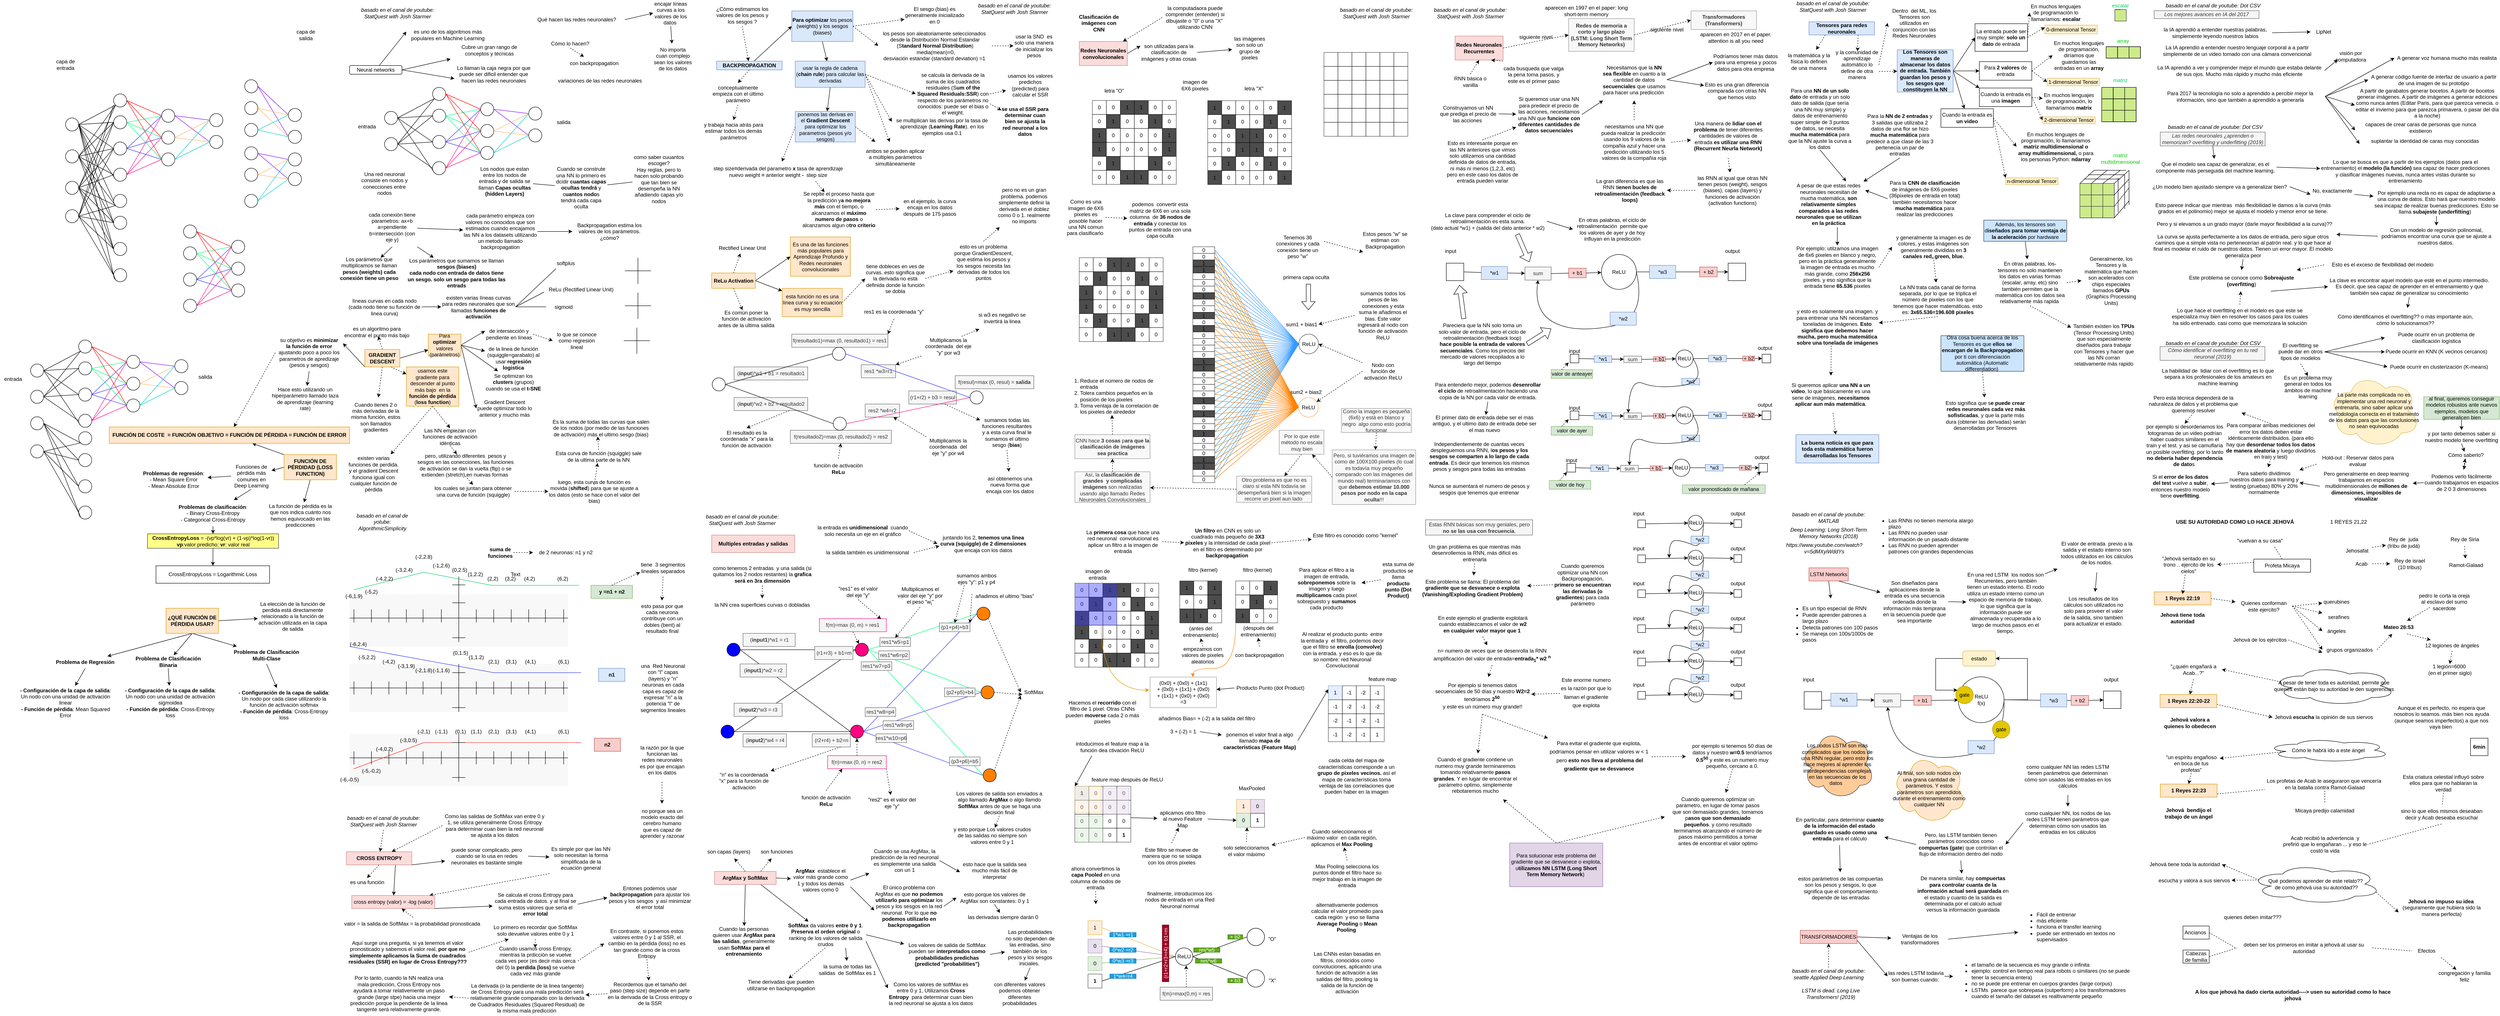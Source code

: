 <mxfile version="21.1.8" type="github">
  <diagram id="UikP9Y_JkUgZuGgkAPA2" name="Página-1">
    <mxGraphModel dx="1918" dy="586" grid="1" gridSize="10" guides="1" tooltips="1" connect="1" arrows="1" fold="1" page="1" pageScale="1" pageWidth="827" pageHeight="1169" math="0" shadow="0">
      <root>
        <mxCell id="0" />
        <mxCell id="1" parent="0" />
        <mxCell id="kI7NMbDENjyl0bNxZZE--3" value="" style="rounded=0;orthogonalLoop=1;jettySize=auto;html=1;entryX=0;entryY=0.25;entryDx=0;entryDy=0;" parent="1" source="kI7NMbDENjyl0bNxZZE--1" target="kI7NMbDENjyl0bNxZZE--4" edge="1">
          <mxGeometry relative="1" as="geometry">
            <mxPoint x="250" y="140" as="targetPoint" />
          </mxGeometry>
        </mxCell>
        <mxCell id="kI7NMbDENjyl0bNxZZE--6" style="edgeStyle=none;rounded=0;orthogonalLoop=1;jettySize=auto;html=1;exitX=1;exitY=0.5;exitDx=0;exitDy=0;" parent="1" source="kI7NMbDENjyl0bNxZZE--1" target="kI7NMbDENjyl0bNxZZE--5" edge="1">
          <mxGeometry relative="1" as="geometry" />
        </mxCell>
        <mxCell id="kI7NMbDENjyl0bNxZZE--48" style="edgeStyle=none;rounded=0;orthogonalLoop=1;jettySize=auto;html=1;exitX=1;exitY=0.5;exitDx=0;exitDy=0;entryX=0;entryY=0.75;entryDx=0;entryDy=0;strokeColor=#000000;endArrow=classic;endFill=1;" parent="1" source="kI7NMbDENjyl0bNxZZE--1" target="kI7NMbDENjyl0bNxZZE--47" edge="1">
          <mxGeometry relative="1" as="geometry" />
        </mxCell>
        <mxCell id="kI7NMbDENjyl0bNxZZE--1" value="Neural networks" style="rounded=1;whiteSpace=wrap;html=1;" parent="1" vertex="1">
          <mxGeometry x="30" y="160" width="120" height="20" as="geometry" />
        </mxCell>
        <mxCell id="kI7NMbDENjyl0bNxZZE--4" value="es uno de los algoritmos más populares en Machine Learning" style="text;html=1;strokeColor=none;fillColor=none;align=center;verticalAlign=middle;whiteSpace=wrap;rounded=0;" parent="1" vertex="1">
          <mxGeometry x="160" y="75" width="190" height="30" as="geometry" />
        </mxCell>
        <mxCell id="kI7NMbDENjyl0bNxZZE--5" value="Cubre un gran rango de conceptos y técnicas" style="text;html=1;strokeColor=none;fillColor=none;align=center;verticalAlign=middle;whiteSpace=wrap;rounded=0;" parent="1" vertex="1">
          <mxGeometry x="260" y="105" width="180" height="40" as="geometry" />
        </mxCell>
        <mxCell id="kI7NMbDENjyl0bNxZZE--46" value="" style="group" parent="1" vertex="1" connectable="0">
          <mxGeometry x="40" y="210" width="510" height="200" as="geometry" />
        </mxCell>
        <mxCell id="kI7NMbDENjyl0bNxZZE--7" value="" style="ellipse;whiteSpace=wrap;html=1;aspect=fixed;" parent="kI7NMbDENjyl0bNxZZE--46" vertex="1">
          <mxGeometry x="70" y="55" width="30" height="30" as="geometry" />
        </mxCell>
        <mxCell id="kI7NMbDENjyl0bNxZZE--8" value="" style="ellipse;whiteSpace=wrap;html=1;aspect=fixed;" parent="kI7NMbDENjyl0bNxZZE--46" vertex="1">
          <mxGeometry x="70" y="115" width="30" height="30" as="geometry" />
        </mxCell>
        <mxCell id="kI7NMbDENjyl0bNxZZE--9" value="" style="ellipse;whiteSpace=wrap;html=1;aspect=fixed;" parent="kI7NMbDENjyl0bNxZZE--46" vertex="1">
          <mxGeometry x="180" width="30" height="30" as="geometry" />
        </mxCell>
        <mxCell id="kI7NMbDENjyl0bNxZZE--21" style="edgeStyle=none;rounded=0;orthogonalLoop=1;jettySize=auto;html=1;exitX=1;exitY=0.5;exitDx=0;exitDy=0;entryX=0;entryY=1;entryDx=0;entryDy=0;endArrow=none;endFill=0;" parent="kI7NMbDENjyl0bNxZZE--46" source="kI7NMbDENjyl0bNxZZE--7" target="kI7NMbDENjyl0bNxZZE--9" edge="1">
          <mxGeometry relative="1" as="geometry" />
        </mxCell>
        <mxCell id="kI7NMbDENjyl0bNxZZE--22" style="edgeStyle=none;rounded=0;orthogonalLoop=1;jettySize=auto;html=1;exitX=1;exitY=0.5;exitDx=0;exitDy=0;entryX=0;entryY=1;entryDx=0;entryDy=0;endArrow=none;endFill=0;" parent="kI7NMbDENjyl0bNxZZE--46" source="kI7NMbDENjyl0bNxZZE--8" target="kI7NMbDENjyl0bNxZZE--9" edge="1">
          <mxGeometry relative="1" as="geometry" />
        </mxCell>
        <mxCell id="kI7NMbDENjyl0bNxZZE--10" value="" style="ellipse;whiteSpace=wrap;html=1;aspect=fixed;" parent="kI7NMbDENjyl0bNxZZE--46" vertex="1">
          <mxGeometry x="180" y="50" width="30" height="30" as="geometry" />
        </mxCell>
        <mxCell id="kI7NMbDENjyl0bNxZZE--20" style="edgeStyle=none;rounded=0;orthogonalLoop=1;jettySize=auto;html=1;exitX=1;exitY=0.5;exitDx=0;exitDy=0;entryX=0;entryY=0.5;entryDx=0;entryDy=0;endArrow=none;endFill=0;" parent="kI7NMbDENjyl0bNxZZE--46" source="kI7NMbDENjyl0bNxZZE--7" target="kI7NMbDENjyl0bNxZZE--10" edge="1">
          <mxGeometry relative="1" as="geometry" />
        </mxCell>
        <mxCell id="kI7NMbDENjyl0bNxZZE--23" style="edgeStyle=none;rounded=0;orthogonalLoop=1;jettySize=auto;html=1;exitX=1;exitY=0.5;exitDx=0;exitDy=0;entryX=0;entryY=0.5;entryDx=0;entryDy=0;endArrow=none;endFill=0;" parent="kI7NMbDENjyl0bNxZZE--46" source="kI7NMbDENjyl0bNxZZE--8" target="kI7NMbDENjyl0bNxZZE--10" edge="1">
          <mxGeometry relative="1" as="geometry" />
        </mxCell>
        <mxCell id="kI7NMbDENjyl0bNxZZE--11" value="" style="ellipse;whiteSpace=wrap;html=1;aspect=fixed;" parent="kI7NMbDENjyl0bNxZZE--46" vertex="1">
          <mxGeometry x="180" y="110" width="30" height="30" as="geometry" />
        </mxCell>
        <mxCell id="kI7NMbDENjyl0bNxZZE--19" style="edgeStyle=none;rounded=0;orthogonalLoop=1;jettySize=auto;html=1;exitX=1;exitY=0.5;exitDx=0;exitDy=0;entryX=0;entryY=0.5;entryDx=0;entryDy=0;endArrow=none;endFill=0;" parent="kI7NMbDENjyl0bNxZZE--46" source="kI7NMbDENjyl0bNxZZE--7" target="kI7NMbDENjyl0bNxZZE--11" edge="1">
          <mxGeometry relative="1" as="geometry" />
        </mxCell>
        <mxCell id="kI7NMbDENjyl0bNxZZE--24" style="edgeStyle=none;rounded=0;orthogonalLoop=1;jettySize=auto;html=1;exitX=1;exitY=0.5;exitDx=0;exitDy=0;entryX=0;entryY=0.5;entryDx=0;entryDy=0;endArrow=none;endFill=0;" parent="kI7NMbDENjyl0bNxZZE--46" source="kI7NMbDENjyl0bNxZZE--8" target="kI7NMbDENjyl0bNxZZE--11" edge="1">
          <mxGeometry relative="1" as="geometry" />
        </mxCell>
        <mxCell id="kI7NMbDENjyl0bNxZZE--12" value="" style="ellipse;whiteSpace=wrap;html=1;aspect=fixed;" parent="kI7NMbDENjyl0bNxZZE--46" vertex="1">
          <mxGeometry x="180" y="170" width="30" height="30" as="geometry" />
        </mxCell>
        <mxCell id="kI7NMbDENjyl0bNxZZE--18" style="edgeStyle=none;rounded=0;orthogonalLoop=1;jettySize=auto;html=1;exitX=1;exitY=0.5;exitDx=0;exitDy=0;entryX=0;entryY=1;entryDx=0;entryDy=0;endArrow=none;endFill=0;" parent="kI7NMbDENjyl0bNxZZE--46" source="kI7NMbDENjyl0bNxZZE--7" target="kI7NMbDENjyl0bNxZZE--12" edge="1">
          <mxGeometry relative="1" as="geometry" />
        </mxCell>
        <mxCell id="kI7NMbDENjyl0bNxZZE--25" style="edgeStyle=none;rounded=0;orthogonalLoop=1;jettySize=auto;html=1;exitX=1;exitY=0.5;exitDx=0;exitDy=0;entryX=0;entryY=0.5;entryDx=0;entryDy=0;endArrow=none;endFill=0;" parent="kI7NMbDENjyl0bNxZZE--46" source="kI7NMbDENjyl0bNxZZE--8" target="kI7NMbDENjyl0bNxZZE--12" edge="1">
          <mxGeometry relative="1" as="geometry" />
        </mxCell>
        <mxCell id="kI7NMbDENjyl0bNxZZE--13" value="" style="ellipse;whiteSpace=wrap;html=1;aspect=fixed;" parent="kI7NMbDENjyl0bNxZZE--46" vertex="1">
          <mxGeometry x="290" y="35" width="30" height="30" as="geometry" />
        </mxCell>
        <mxCell id="kI7NMbDENjyl0bNxZZE--37" style="edgeStyle=none;rounded=0;orthogonalLoop=1;jettySize=auto;html=1;exitX=1;exitY=0.5;exitDx=0;exitDy=0;entryX=0;entryY=0.5;entryDx=0;entryDy=0;strokeColor=#FF0000;endArrow=none;endFill=0;" parent="kI7NMbDENjyl0bNxZZE--46" source="kI7NMbDENjyl0bNxZZE--9" target="kI7NMbDENjyl0bNxZZE--13" edge="1">
          <mxGeometry relative="1" as="geometry" />
        </mxCell>
        <mxCell id="kI7NMbDENjyl0bNxZZE--34" style="edgeStyle=none;rounded=0;orthogonalLoop=1;jettySize=auto;html=1;exitX=1;exitY=0.5;exitDx=0;exitDy=0;entryX=0;entryY=0.5;entryDx=0;entryDy=0;strokeColor=#00FF80;endArrow=none;endFill=0;" parent="kI7NMbDENjyl0bNxZZE--46" source="kI7NMbDENjyl0bNxZZE--10" target="kI7NMbDENjyl0bNxZZE--13" edge="1">
          <mxGeometry relative="1" as="geometry" />
        </mxCell>
        <mxCell id="kI7NMbDENjyl0bNxZZE--31" style="edgeStyle=none;rounded=0;orthogonalLoop=1;jettySize=auto;html=1;exitX=1;exitY=0.5;exitDx=0;exitDy=0;entryX=0;entryY=0.5;entryDx=0;entryDy=0;strokeColor=#3333FF;endArrow=none;endFill=0;" parent="kI7NMbDENjyl0bNxZZE--46" source="kI7NMbDENjyl0bNxZZE--11" target="kI7NMbDENjyl0bNxZZE--13" edge="1">
          <mxGeometry relative="1" as="geometry" />
        </mxCell>
        <mxCell id="kI7NMbDENjyl0bNxZZE--28" style="edgeStyle=none;rounded=0;orthogonalLoop=1;jettySize=auto;html=1;exitX=1;exitY=0.5;exitDx=0;exitDy=0;entryX=0;entryY=0.5;entryDx=0;entryDy=0;strokeColor=#FF0080;endArrow=none;endFill=0;" parent="kI7NMbDENjyl0bNxZZE--46" source="kI7NMbDENjyl0bNxZZE--12" target="kI7NMbDENjyl0bNxZZE--13" edge="1">
          <mxGeometry relative="1" as="geometry" />
        </mxCell>
        <mxCell id="kI7NMbDENjyl0bNxZZE--14" value="" style="ellipse;whiteSpace=wrap;html=1;aspect=fixed;" parent="kI7NMbDENjyl0bNxZZE--46" vertex="1">
          <mxGeometry x="290" y="85" width="30" height="30" as="geometry" />
        </mxCell>
        <mxCell id="kI7NMbDENjyl0bNxZZE--36" style="edgeStyle=none;rounded=0;orthogonalLoop=1;jettySize=auto;html=1;exitX=1;exitY=0.5;exitDx=0;exitDy=0;entryX=0;entryY=0.5;entryDx=0;entryDy=0;strokeColor=#FF0000;endArrow=none;endFill=0;" parent="kI7NMbDENjyl0bNxZZE--46" source="kI7NMbDENjyl0bNxZZE--9" target="kI7NMbDENjyl0bNxZZE--14" edge="1">
          <mxGeometry relative="1" as="geometry" />
        </mxCell>
        <mxCell id="kI7NMbDENjyl0bNxZZE--33" style="edgeStyle=none;rounded=0;orthogonalLoop=1;jettySize=auto;html=1;exitX=1;exitY=0.5;exitDx=0;exitDy=0;entryX=0;entryY=0.5;entryDx=0;entryDy=0;strokeColor=#00FF80;endArrow=none;endFill=0;" parent="kI7NMbDENjyl0bNxZZE--46" source="kI7NMbDENjyl0bNxZZE--10" target="kI7NMbDENjyl0bNxZZE--14" edge="1">
          <mxGeometry relative="1" as="geometry" />
        </mxCell>
        <mxCell id="kI7NMbDENjyl0bNxZZE--30" style="edgeStyle=none;rounded=0;orthogonalLoop=1;jettySize=auto;html=1;exitX=1;exitY=0.5;exitDx=0;exitDy=0;entryX=0;entryY=0.5;entryDx=0;entryDy=0;strokeColor=#3333FF;endArrow=none;endFill=0;" parent="kI7NMbDENjyl0bNxZZE--46" source="kI7NMbDENjyl0bNxZZE--11" target="kI7NMbDENjyl0bNxZZE--14" edge="1">
          <mxGeometry relative="1" as="geometry" />
        </mxCell>
        <mxCell id="kI7NMbDENjyl0bNxZZE--27" style="edgeStyle=none;rounded=0;orthogonalLoop=1;jettySize=auto;html=1;exitX=1;exitY=0.5;exitDx=0;exitDy=0;entryX=0;entryY=0.5;entryDx=0;entryDy=0;strokeColor=#FF0080;endArrow=none;endFill=0;" parent="kI7NMbDENjyl0bNxZZE--46" source="kI7NMbDENjyl0bNxZZE--12" target="kI7NMbDENjyl0bNxZZE--14" edge="1">
          <mxGeometry relative="1" as="geometry" />
        </mxCell>
        <mxCell id="kI7NMbDENjyl0bNxZZE--15" value="" style="ellipse;whiteSpace=wrap;html=1;aspect=fixed;" parent="kI7NMbDENjyl0bNxZZE--46" vertex="1">
          <mxGeometry x="290" y="135" width="30" height="30" as="geometry" />
        </mxCell>
        <mxCell id="kI7NMbDENjyl0bNxZZE--35" style="edgeStyle=none;rounded=0;orthogonalLoop=1;jettySize=auto;html=1;exitX=1;exitY=0.5;exitDx=0;exitDy=0;entryX=0;entryY=0.5;entryDx=0;entryDy=0;strokeColor=#FF0000;endArrow=none;endFill=0;" parent="kI7NMbDENjyl0bNxZZE--46" source="kI7NMbDENjyl0bNxZZE--9" target="kI7NMbDENjyl0bNxZZE--15" edge="1">
          <mxGeometry relative="1" as="geometry" />
        </mxCell>
        <mxCell id="kI7NMbDENjyl0bNxZZE--32" style="edgeStyle=none;rounded=0;orthogonalLoop=1;jettySize=auto;html=1;exitX=1;exitY=0.5;exitDx=0;exitDy=0;entryX=0;entryY=0.5;entryDx=0;entryDy=0;strokeColor=#00FF80;endArrow=none;endFill=0;" parent="kI7NMbDENjyl0bNxZZE--46" source="kI7NMbDENjyl0bNxZZE--10" target="kI7NMbDENjyl0bNxZZE--15" edge="1">
          <mxGeometry relative="1" as="geometry" />
        </mxCell>
        <mxCell id="kI7NMbDENjyl0bNxZZE--29" style="edgeStyle=none;rounded=0;orthogonalLoop=1;jettySize=auto;html=1;exitX=1;exitY=0.5;exitDx=0;exitDy=0;entryX=0;entryY=0.5;entryDx=0;entryDy=0;strokeColor=#3333FF;endArrow=none;endFill=0;" parent="kI7NMbDENjyl0bNxZZE--46" source="kI7NMbDENjyl0bNxZZE--11" target="kI7NMbDENjyl0bNxZZE--15" edge="1">
          <mxGeometry relative="1" as="geometry" />
        </mxCell>
        <mxCell id="kI7NMbDENjyl0bNxZZE--26" style="edgeStyle=none;rounded=0;orthogonalLoop=1;jettySize=auto;html=1;exitX=1;exitY=0.5;exitDx=0;exitDy=0;entryX=0;entryY=0.5;entryDx=0;entryDy=0;endArrow=none;endFill=0;strokeColor=#FF0080;" parent="kI7NMbDENjyl0bNxZZE--46" source="kI7NMbDENjyl0bNxZZE--12" target="kI7NMbDENjyl0bNxZZE--15" edge="1">
          <mxGeometry relative="1" as="geometry" />
        </mxCell>
        <mxCell id="kI7NMbDENjyl0bNxZZE--16" value="" style="ellipse;whiteSpace=wrap;html=1;aspect=fixed;" parent="kI7NMbDENjyl0bNxZZE--46" vertex="1">
          <mxGeometry x="400" y="95" width="30" height="30" as="geometry" />
        </mxCell>
        <mxCell id="kI7NMbDENjyl0bNxZZE--42" style="edgeStyle=none;rounded=0;orthogonalLoop=1;jettySize=auto;html=1;exitX=1;exitY=0.5;exitDx=0;exitDy=0;entryX=0;entryY=0.5;entryDx=0;entryDy=0;strokeColor=#7F00FF;endArrow=none;endFill=0;" parent="kI7NMbDENjyl0bNxZZE--46" source="kI7NMbDENjyl0bNxZZE--13" target="kI7NMbDENjyl0bNxZZE--16" edge="1">
          <mxGeometry relative="1" as="geometry" />
        </mxCell>
        <mxCell id="kI7NMbDENjyl0bNxZZE--40" style="edgeStyle=none;rounded=0;orthogonalLoop=1;jettySize=auto;html=1;exitX=1;exitY=0.5;exitDx=0;exitDy=0;entryX=0;entryY=0.5;entryDx=0;entryDy=0;strokeColor=#FFB366;endArrow=none;endFill=0;" parent="kI7NMbDENjyl0bNxZZE--46" source="kI7NMbDENjyl0bNxZZE--14" target="kI7NMbDENjyl0bNxZZE--16" edge="1">
          <mxGeometry relative="1" as="geometry" />
        </mxCell>
        <mxCell id="kI7NMbDENjyl0bNxZZE--38" style="edgeStyle=none;rounded=0;orthogonalLoop=1;jettySize=auto;html=1;exitX=1;exitY=0.5;exitDx=0;exitDy=0;entryX=0;entryY=0.5;entryDx=0;entryDy=0;strokeColor=#00CCCC;endArrow=none;endFill=0;" parent="kI7NMbDENjyl0bNxZZE--46" source="kI7NMbDENjyl0bNxZZE--15" target="kI7NMbDENjyl0bNxZZE--16" edge="1">
          <mxGeometry relative="1" as="geometry" />
        </mxCell>
        <mxCell id="kI7NMbDENjyl0bNxZZE--17" value="" style="ellipse;whiteSpace=wrap;html=1;aspect=fixed;" parent="kI7NMbDENjyl0bNxZZE--46" vertex="1">
          <mxGeometry x="400" y="45" width="30" height="30" as="geometry" />
        </mxCell>
        <mxCell id="kI7NMbDENjyl0bNxZZE--43" style="edgeStyle=none;rounded=0;orthogonalLoop=1;jettySize=auto;html=1;exitX=1;exitY=0.5;exitDx=0;exitDy=0;entryX=0;entryY=0.5;entryDx=0;entryDy=0;strokeColor=#7F00FF;endArrow=none;endFill=0;" parent="kI7NMbDENjyl0bNxZZE--46" source="kI7NMbDENjyl0bNxZZE--13" target="kI7NMbDENjyl0bNxZZE--17" edge="1">
          <mxGeometry relative="1" as="geometry" />
        </mxCell>
        <mxCell id="kI7NMbDENjyl0bNxZZE--41" style="edgeStyle=none;rounded=0;orthogonalLoop=1;jettySize=auto;html=1;exitX=1;exitY=0.5;exitDx=0;exitDy=0;entryX=0;entryY=0.5;entryDx=0;entryDy=0;strokeColor=#FFB366;endArrow=none;endFill=0;" parent="kI7NMbDENjyl0bNxZZE--46" source="kI7NMbDENjyl0bNxZZE--14" target="kI7NMbDENjyl0bNxZZE--17" edge="1">
          <mxGeometry relative="1" as="geometry" />
        </mxCell>
        <mxCell id="kI7NMbDENjyl0bNxZZE--39" style="edgeStyle=none;rounded=0;orthogonalLoop=1;jettySize=auto;html=1;exitX=1;exitY=0.5;exitDx=0;exitDy=0;entryX=0;entryY=0.5;entryDx=0;entryDy=0;strokeColor=#00CCCC;endArrow=none;endFill=0;" parent="kI7NMbDENjyl0bNxZZE--46" source="kI7NMbDENjyl0bNxZZE--15" target="kI7NMbDENjyl0bNxZZE--17" edge="1">
          <mxGeometry relative="1" as="geometry" />
        </mxCell>
        <mxCell id="kI7NMbDENjyl0bNxZZE--44" value="entrada" style="text;html=1;strokeColor=none;fillColor=none;align=center;verticalAlign=middle;whiteSpace=wrap;rounded=0;" parent="kI7NMbDENjyl0bNxZZE--46" vertex="1">
          <mxGeometry y="75" width="60" height="30" as="geometry" />
        </mxCell>
        <mxCell id="kI7NMbDENjyl0bNxZZE--45" value="salida" style="text;html=1;strokeColor=none;fillColor=none;align=center;verticalAlign=middle;whiteSpace=wrap;rounded=0;" parent="kI7NMbDENjyl0bNxZZE--46" vertex="1">
          <mxGeometry x="450" y="65" width="60" height="30" as="geometry" />
        </mxCell>
        <mxCell id="kI7NMbDENjyl0bNxZZE--47" value="Lo llaman la caja negra por que puede ser dificil entender que hacen las redes neuronales" style="text;html=1;strokeColor=none;fillColor=none;align=center;verticalAlign=middle;whiteSpace=wrap;rounded=0;" parent="1" vertex="1">
          <mxGeometry x="270" y="160" width="180" height="40" as="geometry" />
        </mxCell>
        <mxCell id="kI7NMbDENjyl0bNxZZE--92" style="edgeStyle=none;rounded=0;orthogonalLoop=1;jettySize=auto;html=1;exitX=1;exitY=0.5;exitDx=0;exitDy=0;entryX=0;entryY=0.5;entryDx=0;entryDy=0;strokeColor=#000000;endArrow=classic;endFill=1;" parent="1" source="kI7NMbDENjyl0bNxZZE--49" target="kI7NMbDENjyl0bNxZZE--86" edge="1">
          <mxGeometry relative="1" as="geometry" />
        </mxCell>
        <mxCell id="kI7NMbDENjyl0bNxZZE--49" value="Qué hacen las redes neuronales?" style="text;html=1;strokeColor=none;fillColor=none;align=center;verticalAlign=middle;whiteSpace=wrap;rounded=0;" parent="1" vertex="1">
          <mxGeometry x="440" y="40" width="220" height="30" as="geometry" />
        </mxCell>
        <mxCell id="kI7NMbDENjyl0bNxZZE--120" style="edgeStyle=none;rounded=0;orthogonalLoop=1;jettySize=auto;html=1;exitX=0.5;exitY=1;exitDx=0;exitDy=0;dashed=1;strokeColor=#000000;endArrow=classic;endFill=1;" parent="1" source="kI7NMbDENjyl0bNxZZE--50" target="kI7NMbDENjyl0bNxZZE--51" edge="1">
          <mxGeometry relative="1" as="geometry" />
        </mxCell>
        <mxCell id="kI7NMbDENjyl0bNxZZE--50" value="Cómo lo hacen?" style="text;html=1;strokeColor=none;fillColor=none;align=center;verticalAlign=middle;whiteSpace=wrap;rounded=0;" parent="1" vertex="1">
          <mxGeometry x="450" y="100" width="170" height="20" as="geometry" />
        </mxCell>
        <mxCell id="kI7NMbDENjyl0bNxZZE--51" value="con backpropagation" style="text;html=1;strokeColor=none;fillColor=none;align=center;verticalAlign=middle;whiteSpace=wrap;rounded=0;" parent="1" vertex="1">
          <mxGeometry x="480" y="140" width="220" height="30" as="geometry" />
        </mxCell>
        <mxCell id="kI7NMbDENjyl0bNxZZE--52" value="variaciones de las redes neuronales" style="text;html=1;strokeColor=none;fillColor=none;align=center;verticalAlign=middle;whiteSpace=wrap;rounded=0;" parent="1" vertex="1">
          <mxGeometry x="492.5" y="180" width="220" height="30" as="geometry" />
        </mxCell>
        <mxCell id="kI7NMbDENjyl0bNxZZE--53" value="Una red neuronal consiste en nodos y conecciones entre nodos" style="text;html=1;strokeColor=none;fillColor=none;align=center;verticalAlign=middle;whiteSpace=wrap;rounded=0;" parent="1" vertex="1">
          <mxGeometry x="50" y="400" width="120" height="60" as="geometry" />
        </mxCell>
        <mxCell id="kI7NMbDENjyl0bNxZZE--56" value="" style="edgeStyle=none;rounded=0;orthogonalLoop=1;jettySize=auto;html=1;strokeColor=#000000;endArrow=classic;endFill=1;" parent="1" source="kI7NMbDENjyl0bNxZZE--54" target="kI7NMbDENjyl0bNxZZE--55" edge="1">
          <mxGeometry relative="1" as="geometry" />
        </mxCell>
        <mxCell id="kI7NMbDENjyl0bNxZZE--90" style="edgeStyle=none;rounded=0;orthogonalLoop=1;jettySize=auto;html=1;exitX=0.5;exitY=1;exitDx=0;exitDy=0;strokeColor=#000000;endArrow=classic;endFill=1;" parent="1" source="kI7NMbDENjyl0bNxZZE--54" target="kI7NMbDENjyl0bNxZZE--87" edge="1">
          <mxGeometry relative="1" as="geometry" />
        </mxCell>
        <mxCell id="kI7NMbDENjyl0bNxZZE--91" style="edgeStyle=none;rounded=0;orthogonalLoop=1;jettySize=auto;html=1;exitX=1;exitY=1;exitDx=0;exitDy=0;strokeColor=#000000;endArrow=classic;endFill=1;" parent="1" source="kI7NMbDENjyl0bNxZZE--54" target="kI7NMbDENjyl0bNxZZE--89" edge="1">
          <mxGeometry relative="1" as="geometry" />
        </mxCell>
        <mxCell id="kI7NMbDENjyl0bNxZZE--54" value="cada conexión tiene parametros: ax+b&lt;br&gt;a=pendiente&lt;br&gt;b=intersección (con eje y)" style="text;html=1;strokeColor=none;fillColor=none;align=center;verticalAlign=middle;whiteSpace=wrap;rounded=0;" parent="1" vertex="1">
          <mxGeometry x="70" y="485" width="115" height="90" as="geometry" />
        </mxCell>
        <mxCell id="kI7NMbDENjyl0bNxZZE--58" value="" style="edgeStyle=none;rounded=0;orthogonalLoop=1;jettySize=auto;html=1;strokeColor=#000000;endArrow=classic;endFill=1;" parent="1" source="kI7NMbDENjyl0bNxZZE--55" target="kI7NMbDENjyl0bNxZZE--57" edge="1">
          <mxGeometry relative="1" as="geometry" />
        </mxCell>
        <mxCell id="kI7NMbDENjyl0bNxZZE--55" value="cada parámetro empieza con valores no conocidos que son estimados cuando encajamos las NN a los datasets utilizando un metodo llamado backpropagation" style="text;html=1;strokeColor=none;fillColor=none;align=center;verticalAlign=middle;whiteSpace=wrap;rounded=0;" parent="1" vertex="1">
          <mxGeometry x="290" y="495" width="170" height="90" as="geometry" />
        </mxCell>
        <mxCell id="kI7NMbDENjyl0bNxZZE--57" value="Backpropagation estima los valores de los parámetros. ¿cómo?" style="text;html=1;strokeColor=none;fillColor=none;align=center;verticalAlign=middle;whiteSpace=wrap;rounded=0;" parent="1" vertex="1">
          <mxGeometry x="540" y="495" width="170" height="90" as="geometry" />
        </mxCell>
        <mxCell id="kI7NMbDENjyl0bNxZZE--61" value="" style="edgeStyle=none;rounded=0;orthogonalLoop=1;jettySize=auto;html=1;strokeColor=#000000;endArrow=classic;endFill=1;" parent="1" source="kI7NMbDENjyl0bNxZZE--59" target="kI7NMbDENjyl0bNxZZE--60" edge="1">
          <mxGeometry relative="1" as="geometry" />
        </mxCell>
        <mxCell id="kI7NMbDENjyl0bNxZZE--59" value="líneas curvas en cada nodo&lt;br&gt;(cada nodo tiene su función de linea curva)" style="text;html=1;strokeColor=none;fillColor=none;align=center;verticalAlign=middle;whiteSpace=wrap;rounded=0;" parent="1" vertex="1">
          <mxGeometry x="25" y="685" width="170" height="55" as="geometry" />
        </mxCell>
        <mxCell id="kI7NMbDENjyl0bNxZZE--76" style="edgeStyle=none;rounded=0;orthogonalLoop=1;jettySize=auto;html=1;exitX=1;exitY=0.5;exitDx=0;exitDy=0;entryX=0.25;entryY=1;entryDx=0;entryDy=0;strokeColor=#000000;endArrow=none;endFill=0;" parent="1" source="kI7NMbDENjyl0bNxZZE--60" target="kI7NMbDENjyl0bNxZZE--63" edge="1">
          <mxGeometry relative="1" as="geometry" />
        </mxCell>
        <mxCell id="kI7NMbDENjyl0bNxZZE--77" style="edgeStyle=none;rounded=0;orthogonalLoop=1;jettySize=auto;html=1;exitX=1;exitY=0.5;exitDx=0;exitDy=0;entryX=0;entryY=0.75;entryDx=0;entryDy=0;strokeColor=#000000;endArrow=none;endFill=0;" parent="1" source="kI7NMbDENjyl0bNxZZE--60" target="kI7NMbDENjyl0bNxZZE--64" edge="1">
          <mxGeometry relative="1" as="geometry" />
        </mxCell>
        <mxCell id="kI7NMbDENjyl0bNxZZE--78" style="edgeStyle=none;rounded=0;orthogonalLoop=1;jettySize=auto;html=1;exitX=1;exitY=0.5;exitDx=0;exitDy=0;strokeColor=#000000;endArrow=none;endFill=0;" parent="1" source="kI7NMbDENjyl0bNxZZE--60" target="kI7NMbDENjyl0bNxZZE--65" edge="1">
          <mxGeometry relative="1" as="geometry" />
        </mxCell>
        <mxCell id="kI7NMbDENjyl0bNxZZE--60" value="existen varias líneas curvas para redes neuronales que son llamadas &lt;b&gt;funciones de activación&lt;/b&gt;" style="text;html=1;strokeColor=none;fillColor=none;align=center;verticalAlign=middle;whiteSpace=wrap;rounded=0;" parent="1" vertex="1">
          <mxGeometry x="240" y="685" width="170" height="55" as="geometry" />
        </mxCell>
        <mxCell id="kI7NMbDENjyl0bNxZZE--63" value="softplus" style="text;html=1;strokeColor=none;fillColor=none;align=center;verticalAlign=middle;whiteSpace=wrap;rounded=0;" parent="1" vertex="1">
          <mxGeometry x="480" y="600" width="90" height="25" as="geometry" />
        </mxCell>
        <mxCell id="kI7NMbDENjyl0bNxZZE--64" value="ReLu (Rectified Linear Unit)" style="text;html=1;strokeColor=none;fillColor=none;align=center;verticalAlign=middle;whiteSpace=wrap;rounded=0;" parent="1" vertex="1">
          <mxGeometry x="475" y="660" width="170" height="25" as="geometry" />
        </mxCell>
        <mxCell id="kI7NMbDENjyl0bNxZZE--65" value="sigmoid" style="text;html=1;strokeColor=none;fillColor=none;align=center;verticalAlign=middle;whiteSpace=wrap;rounded=0;" parent="1" vertex="1">
          <mxGeometry x="480" y="700" width="80" height="25" as="geometry" />
        </mxCell>
        <mxCell id="kI7NMbDENjyl0bNxZZE--69" value="" style="group" parent="1" vertex="1" connectable="0">
          <mxGeometry x="660" y="600" width="60" height="60" as="geometry" />
        </mxCell>
        <mxCell id="kI7NMbDENjyl0bNxZZE--66" value="" style="endArrow=none;html=1;rounded=0;strokeColor=#000000;" parent="kI7NMbDENjyl0bNxZZE--69" edge="1">
          <mxGeometry width="50" height="50" relative="1" as="geometry">
            <mxPoint x="30" y="60" as="sourcePoint" />
            <mxPoint x="30" as="targetPoint" />
          </mxGeometry>
        </mxCell>
        <mxCell id="kI7NMbDENjyl0bNxZZE--67" value="" style="endArrow=none;html=1;rounded=0;strokeColor=#000000;" parent="kI7NMbDENjyl0bNxZZE--69" edge="1">
          <mxGeometry width="50" height="50" relative="1" as="geometry">
            <mxPoint y="30" as="sourcePoint" />
            <mxPoint x="60" y="30" as="targetPoint" />
          </mxGeometry>
        </mxCell>
        <mxCell id="kI7NMbDENjyl0bNxZZE--70" value="" style="group" parent="1" vertex="1" connectable="0">
          <mxGeometry x="660" y="680" width="60" height="60" as="geometry" />
        </mxCell>
        <mxCell id="kI7NMbDENjyl0bNxZZE--71" value="" style="endArrow=none;html=1;rounded=0;strokeColor=#000000;" parent="kI7NMbDENjyl0bNxZZE--70" edge="1">
          <mxGeometry width="50" height="50" relative="1" as="geometry">
            <mxPoint x="30" y="60" as="sourcePoint" />
            <mxPoint x="30" as="targetPoint" />
          </mxGeometry>
        </mxCell>
        <mxCell id="kI7NMbDENjyl0bNxZZE--72" value="" style="endArrow=none;html=1;rounded=0;strokeColor=#000000;" parent="kI7NMbDENjyl0bNxZZE--70" edge="1">
          <mxGeometry width="50" height="50" relative="1" as="geometry">
            <mxPoint y="30" as="sourcePoint" />
            <mxPoint x="60" y="30" as="targetPoint" />
          </mxGeometry>
        </mxCell>
        <mxCell id="kI7NMbDENjyl0bNxZZE--73" value="" style="group" parent="1" vertex="1" connectable="0">
          <mxGeometry x="657.5" y="760" width="60" height="60" as="geometry" />
        </mxCell>
        <mxCell id="kI7NMbDENjyl0bNxZZE--74" value="" style="endArrow=none;html=1;rounded=0;strokeColor=#000000;" parent="kI7NMbDENjyl0bNxZZE--73" edge="1">
          <mxGeometry width="50" height="50" relative="1" as="geometry">
            <mxPoint x="30" y="60" as="sourcePoint" />
            <mxPoint x="30" as="targetPoint" />
          </mxGeometry>
        </mxCell>
        <mxCell id="kI7NMbDENjyl0bNxZZE--75" value="" style="endArrow=none;html=1;rounded=0;strokeColor=#000000;" parent="kI7NMbDENjyl0bNxZZE--73" edge="1">
          <mxGeometry width="50" height="50" relative="1" as="geometry">
            <mxPoint y="30" as="sourcePoint" />
            <mxPoint x="60" y="30" as="targetPoint" />
          </mxGeometry>
        </mxCell>
        <mxCell id="kI7NMbDENjyl0bNxZZE--81" value="" style="edgeStyle=none;rounded=0;orthogonalLoop=1;jettySize=auto;html=1;strokeColor=#000000;endArrow=none;endFill=0;" parent="1" source="kI7NMbDENjyl0bNxZZE--79" target="kI7NMbDENjyl0bNxZZE--80" edge="1">
          <mxGeometry relative="1" as="geometry" />
        </mxCell>
        <mxCell id="kI7NMbDENjyl0bNxZZE--79" value="Los nodos que estan entre los nodos de entrada y de salida se llaman &lt;b&gt;Capas ocultas (hidden Layers)&lt;/b&gt;" style="text;html=1;strokeColor=none;fillColor=none;align=center;verticalAlign=middle;whiteSpace=wrap;rounded=0;" parent="1" vertex="1">
          <mxGeometry x="320" y="390" width="130" height="70" as="geometry" />
        </mxCell>
        <mxCell id="kI7NMbDENjyl0bNxZZE--83" value="" style="edgeStyle=none;rounded=0;orthogonalLoop=1;jettySize=auto;html=1;strokeColor=#000000;endArrow=none;endFill=0;" parent="1" source="kI7NMbDENjyl0bNxZZE--80" target="kI7NMbDENjyl0bNxZZE--82" edge="1">
          <mxGeometry relative="1" as="geometry" />
        </mxCell>
        <mxCell id="kI7NMbDENjyl0bNxZZE--80" value="Cuando se construte una NN lo primero es dcidir &lt;b&gt;cuantas capas ocultas tendrá&lt;/b&gt; y c&lt;b&gt;uantos nodo&lt;/b&gt;s tendrá cada capa oculta" style="text;html=1;strokeColor=none;fillColor=none;align=center;verticalAlign=middle;whiteSpace=wrap;rounded=0;" parent="1" vertex="1">
          <mxGeometry x="500" y="400" width="120" height="80" as="geometry" />
        </mxCell>
        <mxCell id="kI7NMbDENjyl0bNxZZE--82" value="como saber cuuantos escoger?&lt;br&gt;Hay reglas, pero lo hacen solo probando que tan bien se desempeña la NN añadiendo capas y/o nodos" style="text;html=1;strokeColor=none;fillColor=none;align=center;verticalAlign=middle;whiteSpace=wrap;rounded=0;" parent="1" vertex="1">
          <mxGeometry x="677.5" y="360" width="120" height="120" as="geometry" />
        </mxCell>
        <mxCell id="kI7NMbDENjyl0bNxZZE--94" style="edgeStyle=none;rounded=0;orthogonalLoop=1;jettySize=auto;html=1;exitX=0.5;exitY=1;exitDx=0;exitDy=0;strokeColor=#000000;endArrow=classic;endFill=1;" parent="1" source="kI7NMbDENjyl0bNxZZE--86" target="kI7NMbDENjyl0bNxZZE--93" edge="1">
          <mxGeometry relative="1" as="geometry" />
        </mxCell>
        <mxCell id="kI7NMbDENjyl0bNxZZE--86" value="encajar líneas curvas a los valores de los datos&amp;nbsp;" style="text;html=1;strokeColor=none;fillColor=none;align=center;verticalAlign=middle;whiteSpace=wrap;rounded=0;" parent="1" vertex="1">
          <mxGeometry x="725" y="10" width="80" height="60" as="geometry" />
        </mxCell>
        <mxCell id="kI7NMbDENjyl0bNxZZE--87" value="Los parámetros que multiplicamos se llaman &lt;b&gt;pesos (weights) cada conexión tiene un peso&lt;/b&gt;" style="text;html=1;strokeColor=none;fillColor=none;align=center;verticalAlign=middle;whiteSpace=wrap;rounded=0;" parent="1" vertex="1">
          <mxGeometry y="600" width="150" height="50" as="geometry" />
        </mxCell>
        <mxCell id="kI7NMbDENjyl0bNxZZE--89" value="Los parámetros que sumamos se llaman &lt;b&gt;sesgos (biases)&lt;br&gt;cada nodo con entrada de datos tiene un sesgo. solo un sesgo para todas las entrads&lt;br&gt;&lt;/b&gt;" style="text;html=1;strokeColor=none;fillColor=none;align=center;verticalAlign=middle;whiteSpace=wrap;rounded=0;" parent="1" vertex="1">
          <mxGeometry x="160" y="600" width="230" height="70" as="geometry" />
        </mxCell>
        <mxCell id="kI7NMbDENjyl0bNxZZE--93" value="No importa cuan complejo sean los valores de los datos" style="text;html=1;strokeColor=none;fillColor=none;align=center;verticalAlign=middle;whiteSpace=wrap;rounded=0;" parent="1" vertex="1">
          <mxGeometry x="725" y="110" width="90" height="70" as="geometry" />
        </mxCell>
        <mxCell id="kI7NMbDENjyl0bNxZZE--100" style="edgeStyle=none;rounded=0;orthogonalLoop=1;jettySize=auto;html=1;exitX=1;exitY=0.5;exitDx=0;exitDy=0;strokeColor=#000000;endArrow=classic;endFill=1;" parent="1" source="kI7NMbDENjyl0bNxZZE--95" target="kI7NMbDENjyl0bNxZZE--96" edge="1">
          <mxGeometry relative="1" as="geometry" />
        </mxCell>
        <mxCell id="kI7NMbDENjyl0bNxZZE--102" style="edgeStyle=none;rounded=0;orthogonalLoop=1;jettySize=auto;html=1;exitX=0.5;exitY=1;exitDx=0;exitDy=0;strokeColor=#000000;endArrow=classic;endFill=1;dashed=1;" parent="1" source="kI7NMbDENjyl0bNxZZE--95" target="kI7NMbDENjyl0bNxZZE--101" edge="1">
          <mxGeometry relative="1" as="geometry" />
        </mxCell>
        <mxCell id="kI7NMbDENjyl0bNxZZE--104" style="edgeStyle=none;rounded=0;orthogonalLoop=1;jettySize=auto;html=1;exitX=0.75;exitY=1;exitDx=0;exitDy=0;dashed=1;strokeColor=#000000;endArrow=classic;endFill=1;" parent="1" source="kI7NMbDENjyl0bNxZZE--95" target="kI7NMbDENjyl0bNxZZE--103" edge="1">
          <mxGeometry relative="1" as="geometry" />
        </mxCell>
        <mxCell id="kI7NMbDENjyl0bNxZZE--106" style="edgeStyle=none;rounded=0;orthogonalLoop=1;jettySize=auto;html=1;exitX=0.5;exitY=0;exitDx=0;exitDy=0;dashed=1;strokeColor=#000000;endArrow=classic;endFill=1;" parent="1" source="kI7NMbDENjyl0bNxZZE--95" target="kI7NMbDENjyl0bNxZZE--105" edge="1">
          <mxGeometry relative="1" as="geometry" />
        </mxCell>
        <mxCell id="y8Mrs0GtOl4VG0EVDXa7-2" style="rounded=0;orthogonalLoop=1;jettySize=auto;html=1;exitX=0;exitY=1;exitDx=0;exitDy=0;entryX=1;entryY=0.25;entryDx=0;entryDy=0;" edge="1" parent="1" source="kI7NMbDENjyl0bNxZZE--95" target="y8Mrs0GtOl4VG0EVDXa7-1">
          <mxGeometry relative="1" as="geometry" />
        </mxCell>
        <mxCell id="kI7NMbDENjyl0bNxZZE--95" value="&lt;b&gt;GRADIENT DESCENT&lt;/b&gt;" style="text;html=1;strokeColor=#d79b00;fillColor=#ffe6cc;align=center;verticalAlign=middle;whiteSpace=wrap;rounded=0;" parent="1" vertex="1">
          <mxGeometry x="65" y="810" width="80" height="40" as="geometry" />
        </mxCell>
        <mxCell id="kI7NMbDENjyl0bNxZZE--99" style="edgeStyle=none;rounded=0;orthogonalLoop=1;jettySize=auto;html=1;exitX=1;exitY=0.5;exitDx=0;exitDy=0;entryX=0;entryY=0.25;entryDx=0;entryDy=0;strokeColor=#000000;endArrow=classic;endFill=1;" parent="1" source="kI7NMbDENjyl0bNxZZE--96" target="kI7NMbDENjyl0bNxZZE--97" edge="1">
          <mxGeometry relative="1" as="geometry" />
        </mxCell>
        <mxCell id="kI7NMbDENjyl0bNxZZE--125" style="edgeStyle=none;rounded=0;orthogonalLoop=1;jettySize=auto;html=1;exitX=1;exitY=0.5;exitDx=0;exitDy=0;strokeColor=#000000;endArrow=classic;endFill=1;" parent="1" source="kI7NMbDENjyl0bNxZZE--96" target="kI7NMbDENjyl0bNxZZE--98" edge="1">
          <mxGeometry relative="1" as="geometry" />
        </mxCell>
        <mxCell id="kI7NMbDENjyl0bNxZZE--127" style="edgeStyle=none;rounded=0;orthogonalLoop=1;jettySize=auto;html=1;exitX=1;exitY=0.5;exitDx=0;exitDy=0;strokeColor=#000000;endArrow=classic;endFill=1;" parent="1" source="kI7NMbDENjyl0bNxZZE--96" target="kI7NMbDENjyl0bNxZZE--126" edge="1">
          <mxGeometry relative="1" as="geometry" />
        </mxCell>
        <mxCell id="kI7NMbDENjyl0bNxZZE--129" style="edgeStyle=none;rounded=0;orthogonalLoop=1;jettySize=auto;html=1;exitX=1;exitY=0.5;exitDx=0;exitDy=0;entryX=0;entryY=0.5;entryDx=0;entryDy=0;strokeColor=#000000;endArrow=classic;endFill=1;" parent="1" source="kI7NMbDENjyl0bNxZZE--96" target="kI7NMbDENjyl0bNxZZE--128" edge="1">
          <mxGeometry relative="1" as="geometry" />
        </mxCell>
        <mxCell id="kI7NMbDENjyl0bNxZZE--96" value="Para &lt;b&gt;optimizar&lt;/b&gt; valores (parámetros)" style="text;html=1;strokeColor=#d79b00;fillColor=#ffe6cc;align=center;verticalAlign=middle;whiteSpace=wrap;rounded=0;" parent="1" vertex="1">
          <mxGeometry x="210" y="775" width="75" height="50" as="geometry" />
        </mxCell>
        <mxCell id="kI7NMbDENjyl0bNxZZE--124" style="edgeStyle=none;rounded=0;orthogonalLoop=1;jettySize=auto;html=1;exitX=1;exitY=0.5;exitDx=0;exitDy=0;entryX=0;entryY=0.5;entryDx=0;entryDy=0;strokeColor=#000000;endArrow=classic;endFill=1;dashed=1;" parent="1" source="kI7NMbDENjyl0bNxZZE--97" target="kI7NMbDENjyl0bNxZZE--123" edge="1">
          <mxGeometry relative="1" as="geometry" />
        </mxCell>
        <mxCell id="kI7NMbDENjyl0bNxZZE--97" value="de intersección y pendiente en líneas" style="text;html=1;strokeColor=none;fillColor=none;align=center;verticalAlign=middle;whiteSpace=wrap;rounded=0;" parent="1" vertex="1">
          <mxGeometry x="340" y="760" width="110" height="30" as="geometry" />
        </mxCell>
        <mxCell id="kI7NMbDENjyl0bNxZZE--98" value="de la linea de función (squiggle=garabato) al usar &lt;b&gt;regresión logistica&lt;/b&gt;" style="text;html=1;strokeColor=none;fillColor=none;align=center;verticalAlign=middle;whiteSpace=wrap;rounded=0;" parent="1" vertex="1">
          <mxGeometry x="340" y="800" width="130" height="60" as="geometry" />
        </mxCell>
        <mxCell id="kI7NMbDENjyl0bNxZZE--101" value="Cuando tienes 2 o más derivadas de la misma función, estos son llamados gradientes" style="text;html=1;strokeColor=none;fillColor=none;align=center;verticalAlign=middle;whiteSpace=wrap;rounded=0;" parent="1" vertex="1">
          <mxGeometry x="30" y="920" width="120" height="90" as="geometry" />
        </mxCell>
        <mxCell id="kI7NMbDENjyl0bNxZZE--109" style="edgeStyle=none;rounded=0;orthogonalLoop=1;jettySize=auto;html=1;exitX=0.5;exitY=1;exitDx=0;exitDy=0;dashed=1;strokeColor=#000000;endArrow=classic;endFill=1;" parent="1" source="kI7NMbDENjyl0bNxZZE--103" target="kI7NMbDENjyl0bNxZZE--108" edge="1">
          <mxGeometry relative="1" as="geometry" />
        </mxCell>
        <mxCell id="kI7NMbDENjyl0bNxZZE--122" style="edgeStyle=none;rounded=0;orthogonalLoop=1;jettySize=auto;html=1;exitX=0.5;exitY=1;exitDx=0;exitDy=0;entryX=0.5;entryY=0;entryDx=0;entryDy=0;dashed=1;strokeColor=#000000;endArrow=classic;endFill=1;" parent="1" source="kI7NMbDENjyl0bNxZZE--103" target="kI7NMbDENjyl0bNxZZE--121" edge="1">
          <mxGeometry relative="1" as="geometry" />
        </mxCell>
        <mxCell id="kI7NMbDENjyl0bNxZZE--103" value="usamos este gradiente para descender al punto más bajo&amp;nbsp; en la &lt;b&gt;función de pérdida&lt;/b&gt; (&lt;b&gt;loss function&lt;/b&gt;)" style="text;html=1;strokeColor=#d79b00;fillColor=#ffe6cc;align=center;verticalAlign=middle;whiteSpace=wrap;rounded=0;" parent="1" vertex="1">
          <mxGeometry x="160" y="850" width="120" height="90" as="geometry" />
        </mxCell>
        <mxCell id="kI7NMbDENjyl0bNxZZE--105" value="es un algoritmo para encontrar el punto más bajo" style="text;html=1;strokeColor=none;fillColor=none;align=center;verticalAlign=middle;whiteSpace=wrap;rounded=0;" parent="1" vertex="1">
          <mxGeometry x="15" y="760" width="155" height="20" as="geometry" />
        </mxCell>
        <mxCell id="kI7NMbDENjyl0bNxZZE--108" value="existen varias funciones de perdida. y el gradient Descent funciona igual con cualquier función de pérdida" style="text;html=1;strokeColor=none;fillColor=none;align=center;verticalAlign=middle;whiteSpace=wrap;rounded=0;" parent="1" vertex="1">
          <mxGeometry x="25" y="1050" width="120" height="90" as="geometry" />
        </mxCell>
        <mxCell id="kI7NMbDENjyl0bNxZZE--112" style="edgeStyle=none;rounded=0;orthogonalLoop=1;jettySize=auto;html=1;entryX=0;entryY=0.5;entryDx=0;entryDy=0;strokeColor=#000000;endArrow=classic;endFill=1;" parent="1" source="kI7NMbDENjyl0bNxZZE--110" target="kI7NMbDENjyl0bNxZZE--111" edge="1">
          <mxGeometry relative="1" as="geometry" />
        </mxCell>
        <mxCell id="kI7NMbDENjyl0bNxZZE--118" style="edgeStyle=none;rounded=0;orthogonalLoop=1;jettySize=auto;html=1;exitX=0.5;exitY=1;exitDx=0;exitDy=0;entryX=0.5;entryY=0;entryDx=0;entryDy=0;strokeColor=#000000;endArrow=classic;endFill=1;dashed=1;" parent="1" source="kI7NMbDENjyl0bNxZZE--110" target="kI7NMbDENjyl0bNxZZE--117" edge="1">
          <mxGeometry relative="1" as="geometry" />
        </mxCell>
        <mxCell id="kI7NMbDENjyl0bNxZZE--110" value="&lt;b&gt;BACKPROPAGATION&lt;/b&gt;" style="text;html=1;strokeColor=#6c8ebf;fillColor=#dae8fc;align=center;verticalAlign=middle;whiteSpace=wrap;rounded=0;" parent="1" vertex="1">
          <mxGeometry x="870" y="150" width="150" height="20" as="geometry" />
        </mxCell>
        <mxCell id="kI7NMbDENjyl0bNxZZE--115" style="edgeStyle=none;rounded=0;orthogonalLoop=1;jettySize=auto;html=1;exitX=0.5;exitY=1;exitDx=0;exitDy=0;strokeColor=#000000;endArrow=classic;endFill=1;" parent="1" source="kI7NMbDENjyl0bNxZZE--111" target="kI7NMbDENjyl0bNxZZE--113" edge="1">
          <mxGeometry relative="1" as="geometry" />
        </mxCell>
        <mxCell id="kI7NMbDENjyl0bNxZZE--150" style="edgeStyle=none;rounded=0;orthogonalLoop=1;jettySize=auto;html=1;exitX=1;exitY=0.5;exitDx=0;exitDy=0;dashed=1;strokeColor=#000000;endArrow=classic;endFill=1;" parent="1" source="kI7NMbDENjyl0bNxZZE--111" target="kI7NMbDENjyl0bNxZZE--144" edge="1">
          <mxGeometry relative="1" as="geometry" />
        </mxCell>
        <mxCell id="kI7NMbDENjyl0bNxZZE--153" style="edgeStyle=none;rounded=0;orthogonalLoop=1;jettySize=auto;html=1;exitX=1;exitY=0.5;exitDx=0;exitDy=0;entryX=0;entryY=0.5;entryDx=0;entryDy=0;dashed=1;strokeColor=#000000;endArrow=classic;endFill=1;" parent="1" source="kI7NMbDENjyl0bNxZZE--111" target="kI7NMbDENjyl0bNxZZE--152" edge="1">
          <mxGeometry relative="1" as="geometry" />
        </mxCell>
        <mxCell id="kI7NMbDENjyl0bNxZZE--111" value="&lt;b&gt;Para optimizar&lt;/b&gt; los pesos (weights) y los sesgos (biases)" style="text;html=1;strokeColor=#6c8ebf;fillColor=#dae8fc;align=center;verticalAlign=middle;whiteSpace=wrap;rounded=0;" parent="1" vertex="1">
          <mxGeometry x="1042" y="35" width="140" height="70" as="geometry" />
        </mxCell>
        <mxCell id="kI7NMbDENjyl0bNxZZE--116" style="edgeStyle=none;rounded=0;orthogonalLoop=1;jettySize=auto;html=1;exitX=0.5;exitY=1;exitDx=0;exitDy=0;strokeColor=#000000;endArrow=classic;endFill=1;" parent="1" source="kI7NMbDENjyl0bNxZZE--113" target="kI7NMbDENjyl0bNxZZE--114" edge="1">
          <mxGeometry relative="1" as="geometry" />
        </mxCell>
        <mxCell id="kI7NMbDENjyl0bNxZZE--140" style="edgeStyle=none;rounded=0;orthogonalLoop=1;jettySize=auto;html=1;exitX=1;exitY=0.5;exitDx=0;exitDy=0;dashed=1;strokeColor=#000000;endArrow=classic;endFill=1;" parent="1" source="kI7NMbDENjyl0bNxZZE--113" target="kI7NMbDENjyl0bNxZZE--139" edge="1">
          <mxGeometry relative="1" as="geometry" />
        </mxCell>
        <mxCell id="kI7NMbDENjyl0bNxZZE--151" style="edgeStyle=none;rounded=0;orthogonalLoop=1;jettySize=auto;html=1;exitX=1;exitY=0.5;exitDx=0;exitDy=0;entryX=0;entryY=0.5;entryDx=0;entryDy=0;dashed=1;strokeColor=#000000;endArrow=classic;endFill=1;" parent="1" source="kI7NMbDENjyl0bNxZZE--113" target="kI7NMbDENjyl0bNxZZE--149" edge="1">
          <mxGeometry relative="1" as="geometry" />
        </mxCell>
        <mxCell id="kI7NMbDENjyl0bNxZZE--155" style="edgeStyle=none;rounded=0;orthogonalLoop=1;jettySize=auto;html=1;exitX=1;exitY=0.5;exitDx=0;exitDy=0;entryX=0;entryY=0.25;entryDx=0;entryDy=0;dashed=1;strokeColor=#000000;endArrow=classic;endFill=1;" parent="1" source="kI7NMbDENjyl0bNxZZE--113" target="kI7NMbDENjyl0bNxZZE--154" edge="1">
          <mxGeometry relative="1" as="geometry" />
        </mxCell>
        <mxCell id="kI7NMbDENjyl0bNxZZE--113" value="usar la regla de cadena (&lt;b&gt;chain rule&lt;/b&gt;) para calcular las derivadas" style="text;html=1;strokeColor=#6c8ebf;fillColor=#dae8fc;align=center;verticalAlign=middle;whiteSpace=wrap;rounded=0;" parent="1" vertex="1">
          <mxGeometry x="1050" y="150" width="160" height="60" as="geometry" />
        </mxCell>
        <mxCell id="kI7NMbDENjyl0bNxZZE--141" style="edgeStyle=none;rounded=0;orthogonalLoop=1;jettySize=auto;html=1;exitX=1;exitY=0.5;exitDx=0;exitDy=0;dashed=1;strokeColor=#000000;endArrow=classic;endFill=1;" parent="1" source="kI7NMbDENjyl0bNxZZE--114" target="kI7NMbDENjyl0bNxZZE--139" edge="1">
          <mxGeometry relative="1" as="geometry" />
        </mxCell>
        <mxCell id="kI7NMbDENjyl0bNxZZE--157" style="edgeStyle=none;rounded=0;orthogonalLoop=1;jettySize=auto;html=1;exitX=0;exitY=0.5;exitDx=0;exitDy=0;dashed=1;strokeColor=#000000;endArrow=classic;endFill=1;" parent="1" source="kI7NMbDENjyl0bNxZZE--114" target="kI7NMbDENjyl0bNxZZE--156" edge="1">
          <mxGeometry relative="1" as="geometry" />
        </mxCell>
        <mxCell id="kI7NMbDENjyl0bNxZZE--114" value="ponemos las derivas en el &lt;b&gt;Gradient Descent&lt;/b&gt; para optimizar los parametros (pesos y/o sesgos)" style="text;html=1;strokeColor=#6c8ebf;fillColor=#dae8fc;align=center;verticalAlign=middle;whiteSpace=wrap;rounded=0;" parent="1" vertex="1">
          <mxGeometry x="1050" y="265" width="137.5" height="70" as="geometry" />
        </mxCell>
        <mxCell id="kI7NMbDENjyl0bNxZZE--143" style="edgeStyle=none;rounded=0;orthogonalLoop=1;jettySize=auto;html=1;exitX=0.5;exitY=1;exitDx=0;exitDy=0;entryX=0.5;entryY=0;entryDx=0;entryDy=0;dashed=1;strokeColor=#000000;endArrow=classic;endFill=1;" parent="1" source="kI7NMbDENjyl0bNxZZE--117" target="kI7NMbDENjyl0bNxZZE--142" edge="1">
          <mxGeometry relative="1" as="geometry" />
        </mxCell>
        <mxCell id="kI7NMbDENjyl0bNxZZE--117" value="conceptualmente empieza con el último parámetro" style="text;html=1;strokeColor=none;fillColor=none;align=center;verticalAlign=middle;whiteSpace=wrap;rounded=0;" parent="1" vertex="1">
          <mxGeometry x="850" y="200" width="137.5" height="50" as="geometry" />
        </mxCell>
        <mxCell id="kI7NMbDENjyl0bNxZZE--119" style="edgeStyle=none;rounded=0;orthogonalLoop=1;jettySize=auto;html=1;exitX=0.5;exitY=1;exitDx=0;exitDy=0;dashed=1;strokeColor=#000000;endArrow=classic;endFill=1;" parent="1" source="kI7NMbDENjyl0bNxZZE--50" target="kI7NMbDENjyl0bNxZZE--50" edge="1">
          <mxGeometry relative="1" as="geometry" />
        </mxCell>
        <mxCell id="kI7NMbDENjyl0bNxZZE--132" style="edgeStyle=none;rounded=0;orthogonalLoop=1;jettySize=auto;html=1;exitX=0.5;exitY=1;exitDx=0;exitDy=0;strokeColor=#000000;endArrow=classic;endFill=1;dashed=1;" parent="1" source="kI7NMbDENjyl0bNxZZE--121" target="kI7NMbDENjyl0bNxZZE--131" edge="1">
          <mxGeometry relative="1" as="geometry" />
        </mxCell>
        <mxCell id="kI7NMbDENjyl0bNxZZE--121" value="Las NN empiezan con funciones de activación idénticas" style="text;html=1;strokeColor=none;fillColor=none;align=center;verticalAlign=middle;whiteSpace=wrap;rounded=0;" parent="1" vertex="1">
          <mxGeometry x="195" y="990" width="130" height="40" as="geometry" />
        </mxCell>
        <mxCell id="kI7NMbDENjyl0bNxZZE--123" value="lo que se conoce como regresión lineal" style="text;html=1;strokeColor=none;fillColor=none;align=center;verticalAlign=middle;whiteSpace=wrap;rounded=0;" parent="1" vertex="1">
          <mxGeometry x="495" y="775" width="110" height="30" as="geometry" />
        </mxCell>
        <mxCell id="kI7NMbDENjyl0bNxZZE--126" value="Se optimizan los &lt;b&gt;clusters&lt;/b&gt; (grupos) cuando se usa el &lt;b&gt;t-SNE&lt;/b&gt;" style="text;html=1;strokeColor=none;fillColor=none;align=center;verticalAlign=middle;whiteSpace=wrap;rounded=0;" parent="1" vertex="1">
          <mxGeometry x="340" y="860" width="130" height="50" as="geometry" />
        </mxCell>
        <mxCell id="kI7NMbDENjyl0bNxZZE--128" value="Gradient Descent puede optimizar todo lo anterior y mucho más" style="text;html=1;strokeColor=none;fillColor=none;align=center;verticalAlign=middle;whiteSpace=wrap;rounded=0;" parent="1" vertex="1">
          <mxGeometry x="320" y="920" width="130" height="50" as="geometry" />
        </mxCell>
        <mxCell id="kI7NMbDENjyl0bNxZZE--130" value="&lt;i&gt;basado en el canal de youtube: StatQuest with Josh Starmer&lt;/i&gt;" style="text;html=1;strokeColor=none;fillColor=none;align=center;verticalAlign=middle;whiteSpace=wrap;rounded=0;" parent="1" vertex="1">
          <mxGeometry x="50" y="20" width="180" height="40" as="geometry" />
        </mxCell>
        <mxCell id="kI7NMbDENjyl0bNxZZE--134" style="edgeStyle=none;rounded=0;orthogonalLoop=1;jettySize=auto;html=1;exitX=0.5;exitY=1;exitDx=0;exitDy=0;entryX=0.5;entryY=0;entryDx=0;entryDy=0;dashed=1;strokeColor=#000000;endArrow=classic;endFill=1;" parent="1" source="kI7NMbDENjyl0bNxZZE--131" target="kI7NMbDENjyl0bNxZZE--133" edge="1">
          <mxGeometry relative="1" as="geometry" />
        </mxCell>
        <mxCell id="kI7NMbDENjyl0bNxZZE--131" value="pero, utilizando diferentes&amp;nbsp; pesos y sesgos en las conecciones, las funciones de activación se dan la vuelta (flip) o se extienden (stretch) en nuevas formas&amp;nbsp;" style="text;html=1;strokeColor=none;fillColor=none;align=center;verticalAlign=middle;whiteSpace=wrap;rounded=0;" parent="1" vertex="1">
          <mxGeometry x="182.5" y="1050" width="225" height="50" as="geometry" />
        </mxCell>
        <mxCell id="kI7NMbDENjyl0bNxZZE--136" style="edgeStyle=none;rounded=0;orthogonalLoop=1;jettySize=auto;html=1;exitX=1;exitY=0.5;exitDx=0;exitDy=0;dashed=1;strokeColor=#000000;endArrow=classic;endFill=1;" parent="1" source="kI7NMbDENjyl0bNxZZE--133" target="kI7NMbDENjyl0bNxZZE--135" edge="1">
          <mxGeometry relative="1" as="geometry" />
        </mxCell>
        <mxCell id="kI7NMbDENjyl0bNxZZE--133" value="los cuales se juntan para obtener una curva de función (squiggle)" style="text;html=1;strokeColor=none;fillColor=none;align=center;verticalAlign=middle;whiteSpace=wrap;rounded=0;" parent="1" vertex="1">
          <mxGeometry x="217.5" y="1120" width="190" height="30" as="geometry" />
        </mxCell>
        <mxCell id="kI7NMbDENjyl0bNxZZE--146" style="edgeStyle=none;rounded=0;orthogonalLoop=1;jettySize=auto;html=1;exitX=0.5;exitY=0;exitDx=0;exitDy=0;dashed=1;strokeColor=#000000;endArrow=classic;endFill=1;" parent="1" source="kI7NMbDENjyl0bNxZZE--135" target="kI7NMbDENjyl0bNxZZE--145" edge="1">
          <mxGeometry relative="1" as="geometry" />
        </mxCell>
        <mxCell id="kI7NMbDENjyl0bNxZZE--135" value="luego, esta curva de función es movida (&lt;b&gt;shifted&lt;/b&gt;) para que se ajuste a los datos (esto se hace con el valor del bias)" style="text;html=1;strokeColor=none;fillColor=none;align=center;verticalAlign=middle;whiteSpace=wrap;rounded=0;" parent="1" vertex="1">
          <mxGeometry x="485" y="1120" width="210" height="30" as="geometry" />
        </mxCell>
        <mxCell id="kI7NMbDENjyl0bNxZZE--138" style="edgeStyle=none;rounded=0;orthogonalLoop=1;jettySize=auto;html=1;exitX=0.5;exitY=1;exitDx=0;exitDy=0;dashed=1;strokeColor=#000000;endArrow=classic;endFill=1;" parent="1" source="kI7NMbDENjyl0bNxZZE--137" target="kI7NMbDENjyl0bNxZZE--110" edge="1">
          <mxGeometry relative="1" as="geometry" />
        </mxCell>
        <mxCell id="kI7NMbDENjyl0bNxZZE--137" value="¿Cómo estimamos los valores de los pesos y los sesgos ?" style="text;html=1;strokeColor=none;fillColor=none;align=center;verticalAlign=middle;whiteSpace=wrap;rounded=0;" parent="1" vertex="1">
          <mxGeometry x="860" y="20" width="137.5" height="50" as="geometry" />
        </mxCell>
        <mxCell id="kI7NMbDENjyl0bNxZZE--139" value="ambos se pueden aplicar a múltiples parámetros simultáneamente" style="text;html=1;strokeColor=none;fillColor=none;align=center;verticalAlign=middle;whiteSpace=wrap;rounded=0;" parent="1" vertex="1">
          <mxGeometry x="1210" y="335" width="137.5" height="70" as="geometry" />
        </mxCell>
        <mxCell id="kI7NMbDENjyl0bNxZZE--142" value="y trabaja hacia atrás para estimar todos los demás parámetros" style="text;html=1;strokeColor=none;fillColor=none;align=center;verticalAlign=middle;whiteSpace=wrap;rounded=0;" parent="1" vertex="1">
          <mxGeometry x="840" y="285" width="137.5" height="50" as="geometry" />
        </mxCell>
        <mxCell id="kI7NMbDENjyl0bNxZZE--144" value="El sesgo (bias) es generalmente inicializado en 0" style="text;html=1;strokeColor=none;fillColor=none;align=center;verticalAlign=middle;whiteSpace=wrap;rounded=0;" parent="1" vertex="1">
          <mxGeometry x="1300" y="10" width="137.5" height="70" as="geometry" />
        </mxCell>
        <mxCell id="kI7NMbDENjyl0bNxZZE--148" style="edgeStyle=none;rounded=0;orthogonalLoop=1;jettySize=auto;html=1;exitX=0.5;exitY=0;exitDx=0;exitDy=0;entryX=0.469;entryY=0.985;entryDx=0;entryDy=0;entryPerimeter=0;dashed=1;strokeColor=#000000;endArrow=classic;endFill=1;" parent="1" source="kI7NMbDENjyl0bNxZZE--145" target="kI7NMbDENjyl0bNxZZE--147" edge="1">
          <mxGeometry relative="1" as="geometry" />
        </mxCell>
        <mxCell id="kI7NMbDENjyl0bNxZZE--145" value="Esta curva de función (squiggle) sale de la ultima parte de la NN" style="text;html=1;strokeColor=none;fillColor=none;align=center;verticalAlign=middle;whiteSpace=wrap;rounded=0;" parent="1" vertex="1">
          <mxGeometry x="495" y="1040" width="210" height="30" as="geometry" />
        </mxCell>
        <mxCell id="kI7NMbDENjyl0bNxZZE--147" value="Es la suma de todas las curvas que salen de los nodos (por medio de las funciones de activación) más el ultimo sesgo (bias)" style="text;html=1;strokeColor=none;fillColor=none;align=center;verticalAlign=middle;whiteSpace=wrap;rounded=0;" parent="1" vertex="1">
          <mxGeometry x="492.5" y="970" width="225" height="40" as="geometry" />
        </mxCell>
        <mxCell id="kI7NMbDENjyl0bNxZZE--164" style="edgeStyle=none;rounded=0;orthogonalLoop=1;jettySize=auto;html=1;exitX=1;exitY=0.5;exitDx=0;exitDy=0;dashed=1;strokeColor=#000000;endArrow=classic;endFill=1;" parent="1" source="kI7NMbDENjyl0bNxZZE--149" target="kI7NMbDENjyl0bNxZZE--163" edge="1">
          <mxGeometry relative="1" as="geometry" />
        </mxCell>
        <mxCell id="kI7NMbDENjyl0bNxZZE--496" style="edgeStyle=none;rounded=0;orthogonalLoop=1;jettySize=auto;html=1;exitX=1;exitY=0.75;exitDx=0;exitDy=0;entryX=0.006;entryY=0.143;entryDx=0;entryDy=0;entryPerimeter=0;dashed=1;strokeColor=#000000;fontColor=#000000;endArrow=classic;endFill=1;" parent="1" source="kI7NMbDENjyl0bNxZZE--149" target="kI7NMbDENjyl0bNxZZE--495" edge="1">
          <mxGeometry relative="1" as="geometry" />
        </mxCell>
        <mxCell id="kI7NMbDENjyl0bNxZZE--149" value="se calcula la derivada de la suma de los cuadrados residuales (S&lt;b&gt;um of the Squared Residuals:SSR&lt;/b&gt;) con respecto de los parámetros no conocidos: puede ser el bias o el weight." style="text;html=1;strokeColor=none;fillColor=none;align=center;verticalAlign=middle;whiteSpace=wrap;rounded=0;" parent="1" vertex="1">
          <mxGeometry x="1325.75" y="180" width="170" height="90" as="geometry" />
        </mxCell>
        <mxCell id="kI7NMbDENjyl0bNxZZE--166" style="edgeStyle=none;rounded=0;orthogonalLoop=1;jettySize=auto;html=1;exitX=1;exitY=0.5;exitDx=0;exitDy=0;dashed=1;strokeColor=#000000;endArrow=classic;endFill=1;" parent="1" source="kI7NMbDENjyl0bNxZZE--152" target="kI7NMbDENjyl0bNxZZE--165" edge="1">
          <mxGeometry relative="1" as="geometry" />
        </mxCell>
        <mxCell id="kI7NMbDENjyl0bNxZZE--152" value="los pesos son aleatoriamente seleccionados&amp;nbsp; desde la Distribución Normal Estandar (S&lt;b&gt;tandard Normal Distribution&lt;/b&gt;)&lt;br&gt;&amp;nbsp;media(mean)=0, &lt;br&gt;desviación estandar (standard deviation) =1&amp;nbsp;" style="text;html=1;strokeColor=none;fillColor=none;align=center;verticalAlign=middle;whiteSpace=wrap;rounded=0;" parent="1" vertex="1">
          <mxGeometry x="1240" y="80" width="260" height="70" as="geometry" />
        </mxCell>
        <mxCell id="kI7NMbDENjyl0bNxZZE--154" value="se multiplican las derivas por la tasa de aprendizaje (&lt;b&gt;Learning Rate&lt;/b&gt;). en los ejemplos usa 0.1" style="text;html=1;strokeColor=none;fillColor=none;align=center;verticalAlign=middle;whiteSpace=wrap;rounded=0;" parent="1" vertex="1">
          <mxGeometry x="1271" y="277.5" width="230" height="45" as="geometry" />
        </mxCell>
        <mxCell id="kI7NMbDENjyl0bNxZZE--160" style="edgeStyle=none;rounded=0;orthogonalLoop=1;jettySize=auto;html=1;exitX=0.75;exitY=1;exitDx=0;exitDy=0;dashed=1;strokeColor=#000000;endArrow=classic;endFill=1;" parent="1" source="kI7NMbDENjyl0bNxZZE--156" target="kI7NMbDENjyl0bNxZZE--158" edge="1">
          <mxGeometry relative="1" as="geometry" />
        </mxCell>
        <mxCell id="kI7NMbDENjyl0bNxZZE--156" value="step size&lt;b&gt;=&lt;/b&gt;derivada del parametro &lt;b&gt;x &lt;/b&gt;tasa de aprendizaje&lt;br&gt;nuevo weight &lt;b&gt;= &lt;/b&gt;anterior weight &lt;b&gt;-&amp;nbsp;&lt;/b&gt; step size" style="text;html=1;strokeColor=none;fillColor=none;align=center;verticalAlign=middle;whiteSpace=wrap;rounded=0;" parent="1" vertex="1">
          <mxGeometry x="840" y="380" width="342" height="45" as="geometry" />
        </mxCell>
        <mxCell id="kI7NMbDENjyl0bNxZZE--162" style="edgeStyle=none;rounded=0;orthogonalLoop=1;jettySize=auto;html=1;exitX=1;exitY=0.5;exitDx=0;exitDy=0;dashed=1;strokeColor=#000000;endArrow=classic;endFill=1;" parent="1" source="kI7NMbDENjyl0bNxZZE--158" target="kI7NMbDENjyl0bNxZZE--161" edge="1">
          <mxGeometry relative="1" as="geometry" />
        </mxCell>
        <mxCell id="kI7NMbDENjyl0bNxZZE--158" value="Se repite el proceso hasta que la predicción y&lt;b&gt;a no mejora más&lt;/b&gt; con el tiempo, o alcanzamos el &lt;b&gt;máximo numero de pasos&lt;/b&gt; o alcanzamos algun o&lt;b&gt;tro criterio&lt;/b&gt;" style="text;html=1;strokeColor=none;fillColor=none;align=center;verticalAlign=middle;whiteSpace=wrap;rounded=0;" parent="1" vertex="1">
          <mxGeometry x="1065.25" y="450" width="169.5" height="80" as="geometry" />
        </mxCell>
        <mxCell id="kI7NMbDENjyl0bNxZZE--161" value="en el ejemplo, la curva encaja en los datos después de 175 pasos" style="text;html=1;strokeColor=none;fillColor=none;align=center;verticalAlign=middle;whiteSpace=wrap;rounded=0;" parent="1" vertex="1">
          <mxGeometry x="1288.75" y="450" width="137.5" height="70" as="geometry" />
        </mxCell>
        <mxCell id="kI7NMbDENjyl0bNxZZE--163" value="usamos los valores predichos (predicted) para calcular el SSR" style="text;html=1;strokeColor=none;fillColor=none;align=center;verticalAlign=middle;whiteSpace=wrap;rounded=0;" parent="1" vertex="1">
          <mxGeometry x="1532.5" y="170" width="110" height="70" as="geometry" />
        </mxCell>
        <mxCell id="kI7NMbDENjyl0bNxZZE--165" value="usar la SND&amp;nbsp; es solo una manera de inicializar los pesos" style="text;html=1;strokeColor=none;fillColor=none;align=center;verticalAlign=middle;whiteSpace=wrap;rounded=0;" parent="1" vertex="1">
          <mxGeometry x="1549.5" y="90" width="93" height="50" as="geometry" />
        </mxCell>
        <mxCell id="kI7NMbDENjyl0bNxZZE--171" style="edgeStyle=none;rounded=0;orthogonalLoop=1;jettySize=auto;html=1;exitX=1;exitY=0.5;exitDx=0;exitDy=0;entryX=0;entryY=0.5;entryDx=0;entryDy=0;strokeColor=#000000;endArrow=classic;endFill=1;" parent="1" source="kI7NMbDENjyl0bNxZZE--167" target="kI7NMbDENjyl0bNxZZE--170" edge="1">
          <mxGeometry relative="1" as="geometry" />
        </mxCell>
        <mxCell id="kI7NMbDENjyl0bNxZZE--172" style="edgeStyle=none;rounded=0;orthogonalLoop=1;jettySize=auto;html=1;exitX=0.5;exitY=0;exitDx=0;exitDy=0;strokeColor=#000000;endArrow=classic;endFill=1;dashed=1;" parent="1" source="kI7NMbDENjyl0bNxZZE--167" target="kI7NMbDENjyl0bNxZZE--168" edge="1">
          <mxGeometry relative="1" as="geometry" />
        </mxCell>
        <mxCell id="kI7NMbDENjyl0bNxZZE--174" style="edgeStyle=none;rounded=0;orthogonalLoop=1;jettySize=auto;html=1;exitX=0.5;exitY=1;exitDx=0;exitDy=0;dashed=1;strokeColor=#000000;endArrow=classic;endFill=1;" parent="1" source="kI7NMbDENjyl0bNxZZE--167" target="kI7NMbDENjyl0bNxZZE--173" edge="1">
          <mxGeometry relative="1" as="geometry" />
        </mxCell>
        <mxCell id="kI7NMbDENjyl0bNxZZE--378" style="edgeStyle=none;rounded=0;orthogonalLoop=1;jettySize=auto;html=1;exitX=1;exitY=0.5;exitDx=0;exitDy=0;strokeColor=#000000;endArrow=classic;endFill=1;" parent="1" source="kI7NMbDENjyl0bNxZZE--167" target="kI7NMbDENjyl0bNxZZE--374" edge="1">
          <mxGeometry relative="1" as="geometry" />
        </mxCell>
        <mxCell id="kI7NMbDENjyl0bNxZZE--167" value="&lt;b&gt;ReLu Activation&lt;/b&gt;" style="text;html=1;strokeColor=#d79b00;fillColor=#ffe6cc;align=center;verticalAlign=middle;whiteSpace=wrap;rounded=0;" parent="1" vertex="1">
          <mxGeometry x="858.75" y="635" width="100" height="35" as="geometry" />
        </mxCell>
        <mxCell id="kI7NMbDENjyl0bNxZZE--168" value="Rectified Linear Unit" style="text;html=1;strokeColor=none;fillColor=none;align=center;verticalAlign=middle;whiteSpace=wrap;rounded=0;" parent="1" vertex="1">
          <mxGeometry x="860" y="565" width="137.5" height="25" as="geometry" />
        </mxCell>
        <mxCell id="kI7NMbDENjyl0bNxZZE--170" value="Es una de las funciones más populares para Aprendizaje Profundo y Redes neuronales convolucionales" style="text;html=1;strokeColor=#d79b00;fillColor=#ffe6cc;align=center;verticalAlign=middle;whiteSpace=wrap;rounded=0;" parent="1" vertex="1">
          <mxGeometry x="1038.75" y="552.5" width="137.5" height="90" as="geometry" />
        </mxCell>
        <mxCell id="kI7NMbDENjyl0bNxZZE--173" value="Es común poner la función de activación antes de la ultima salida" style="text;html=1;strokeColor=none;fillColor=none;align=center;verticalAlign=middle;whiteSpace=wrap;rounded=0;" parent="1" vertex="1">
          <mxGeometry x="868.75" y="720" width="137.5" height="40" as="geometry" />
        </mxCell>
        <mxCell id="kI7NMbDENjyl0bNxZZE--175" value="(&lt;b&gt;input&lt;/b&gt;)*w1 + b1 = resultado1" style="text;html=1;strokeColor=#666666;fillColor=#f5f5f5;align=center;verticalAlign=middle;whiteSpace=wrap;rounded=0;fontColor=#333333;" parent="1" vertex="1">
          <mxGeometry x="910" y="850" width="168.5" height="30" as="geometry" />
        </mxCell>
        <mxCell id="kI7NMbDENjyl0bNxZZE--176" value="f(resultado1)=max (0, resultado1) = res1" style="text;html=1;strokeColor=#666666;fillColor=#f5f5f5;align=center;verticalAlign=middle;whiteSpace=wrap;rounded=0;fontColor=#333333;" parent="1" vertex="1">
          <mxGeometry x="1042" y="775" width="220" height="30" as="geometry" />
        </mxCell>
        <mxCell id="kI7NMbDENjyl0bNxZZE--177" value="res1 *w3=r1" style="text;html=1;strokeColor=#666666;fillColor=#f5f5f5;align=center;verticalAlign=middle;whiteSpace=wrap;rounded=0;fontColor=#333333;" parent="1" vertex="1">
          <mxGeometry x="1201" y="845" width="78.75" height="30" as="geometry" />
        </mxCell>
        <mxCell id="kI7NMbDENjyl0bNxZZE--368" style="edgeStyle=none;rounded=0;orthogonalLoop=1;jettySize=auto;html=1;exitX=0.75;exitY=1;exitDx=0;exitDy=0;entryX=0.5;entryY=0;entryDx=0;entryDy=0;dashed=1;strokeColor=#000000;endArrow=classic;endFill=1;" parent="1" source="kI7NMbDENjyl0bNxZZE--178" target="kI7NMbDENjyl0bNxZZE--367" edge="1">
          <mxGeometry relative="1" as="geometry" />
        </mxCell>
        <mxCell id="kI7NMbDENjyl0bNxZZE--178" value="(&lt;b&gt;input&lt;/b&gt;)*w2 + b2 = resultado2" style="text;html=1;strokeColor=#666666;fillColor=#f5f5f5;align=center;verticalAlign=middle;whiteSpace=wrap;rounded=0;fontColor=#333333;" parent="1" vertex="1">
          <mxGeometry x="910" y="920" width="168.5" height="30" as="geometry" />
        </mxCell>
        <mxCell id="kI7NMbDENjyl0bNxZZE--179" value="f(resultado2)=max (0, resultado2) = res2" style="text;html=1;strokeColor=#666666;fillColor=#f5f5f5;align=center;verticalAlign=middle;whiteSpace=wrap;rounded=0;fontColor=#333333;" parent="1" vertex="1">
          <mxGeometry x="1038.75" y="995" width="231.25" height="30" as="geometry" />
        </mxCell>
        <mxCell id="kI7NMbDENjyl0bNxZZE--180" value="res2 *w4=r2" style="text;html=1;strokeColor=#666666;fillColor=#f5f5f5;align=center;verticalAlign=middle;whiteSpace=wrap;rounded=0;fontColor=#333333;" parent="1" vertex="1">
          <mxGeometry x="1210" y="935" width="78.75" height="30" as="geometry" />
        </mxCell>
        <mxCell id="kI7NMbDENjyl0bNxZZE--371" style="edgeStyle=none;rounded=0;orthogonalLoop=1;jettySize=auto;html=1;exitX=0.75;exitY=1;exitDx=0;exitDy=0;dashed=1;strokeColor=#000000;endArrow=classic;endFill=1;" parent="1" source="kI7NMbDENjyl0bNxZZE--181" target="kI7NMbDENjyl0bNxZZE--370" edge="1">
          <mxGeometry relative="1" as="geometry" />
        </mxCell>
        <mxCell id="kI7NMbDENjyl0bNxZZE--181" value="(r1+r2) + b3 = resul" style="text;html=1;strokeColor=#666666;fillColor=#f5f5f5;align=center;verticalAlign=middle;whiteSpace=wrap;rounded=0;fontColor=#333333;" parent="1" vertex="1">
          <mxGeometry x="1310" y="905" width="108.75" height="30" as="geometry" />
        </mxCell>
        <mxCell id="kI7NMbDENjyl0bNxZZE--182" value="f(resul)=max (0, resul) = &lt;b&gt;salida&lt;/b&gt;" style="text;html=1;strokeColor=#666666;fillColor=#f5f5f5;align=center;verticalAlign=middle;whiteSpace=wrap;rounded=0;fontColor=#333333;" parent="1" vertex="1">
          <mxGeometry x="1416" y="870" width="180" height="30" as="geometry" />
        </mxCell>
        <mxCell id="kI7NMbDENjyl0bNxZZE--184" value="" style="ellipse;whiteSpace=wrap;html=1;aspect=fixed;" parent="1" vertex="1">
          <mxGeometry x="860" y="875" width="30" height="30" as="geometry" />
        </mxCell>
        <mxCell id="kI7NMbDENjyl0bNxZZE--185" value="" style="ellipse;whiteSpace=wrap;html=1;aspect=fixed;" parent="1" vertex="1">
          <mxGeometry x="1135" y="805" width="30" height="30" as="geometry" />
        </mxCell>
        <mxCell id="kI7NMbDENjyl0bNxZZE--186" style="edgeStyle=none;rounded=0;orthogonalLoop=1;jettySize=auto;html=1;exitX=1;exitY=0.5;exitDx=0;exitDy=0;entryX=0;entryY=0.5;entryDx=0;entryDy=0;endArrow=none;endFill=0;" parent="1" source="kI7NMbDENjyl0bNxZZE--184" target="kI7NMbDENjyl0bNxZZE--185" edge="1">
          <mxGeometry relative="1" as="geometry" />
        </mxCell>
        <mxCell id="kI7NMbDENjyl0bNxZZE--187" value="" style="ellipse;whiteSpace=wrap;html=1;aspect=fixed;" parent="1" vertex="1">
          <mxGeometry x="1137" y="965" width="30" height="30" as="geometry" />
        </mxCell>
        <mxCell id="kI7NMbDENjyl0bNxZZE--188" style="edgeStyle=none;rounded=0;orthogonalLoop=1;jettySize=auto;html=1;exitX=1;exitY=0.5;exitDx=0;exitDy=0;entryX=0;entryY=0.5;entryDx=0;entryDy=0;endArrow=none;endFill=0;" parent="1" source="kI7NMbDENjyl0bNxZZE--184" target="kI7NMbDENjyl0bNxZZE--187" edge="1">
          <mxGeometry relative="1" as="geometry" />
        </mxCell>
        <mxCell id="kI7NMbDENjyl0bNxZZE--189" value="" style="ellipse;whiteSpace=wrap;html=1;aspect=fixed;" parent="1" vertex="1">
          <mxGeometry x="1450" y="905" width="30" height="30" as="geometry" />
        </mxCell>
        <mxCell id="kI7NMbDENjyl0bNxZZE--190" style="edgeStyle=none;rounded=0;orthogonalLoop=1;jettySize=auto;html=1;exitX=1;exitY=0.5;exitDx=0;exitDy=0;entryX=0;entryY=0.5;entryDx=0;entryDy=0;strokeColor=#3333FF;endArrow=none;endFill=0;" parent="1" source="kI7NMbDENjyl0bNxZZE--185" target="kI7NMbDENjyl0bNxZZE--189" edge="1">
          <mxGeometry relative="1" as="geometry" />
        </mxCell>
        <mxCell id="kI7NMbDENjyl0bNxZZE--191" style="edgeStyle=none;rounded=0;orthogonalLoop=1;jettySize=auto;html=1;exitX=1;exitY=0.5;exitDx=0;exitDy=0;entryX=0;entryY=0.5;entryDx=0;entryDy=0;endArrow=none;endFill=0;strokeColor=#FF0080;" parent="1" source="kI7NMbDENjyl0bNxZZE--187" target="kI7NMbDENjyl0bNxZZE--189" edge="1">
          <mxGeometry relative="1" as="geometry" />
        </mxCell>
        <mxCell id="kI7NMbDENjyl0bNxZZE--195" style="edgeStyle=none;rounded=0;orthogonalLoop=1;jettySize=auto;html=1;exitX=0;exitY=1;exitDx=0;exitDy=0;entryX=1;entryY=0;entryDx=0;entryDy=0;dashed=1;strokeColor=#000000;endArrow=classic;endFill=1;" parent="1" source="kI7NMbDENjyl0bNxZZE--194" target="kI7NMbDENjyl0bNxZZE--177" edge="1">
          <mxGeometry relative="1" as="geometry" />
        </mxCell>
        <mxCell id="kI7NMbDENjyl0bNxZZE--201" style="edgeStyle=none;rounded=0;orthogonalLoop=1;jettySize=auto;html=1;exitX=0.75;exitY=0;exitDx=0;exitDy=0;entryX=0.08;entryY=1.071;entryDx=0;entryDy=0;entryPerimeter=0;dashed=1;strokeColor=#000000;endArrow=classic;endFill=1;" parent="1" source="kI7NMbDENjyl0bNxZZE--194" target="kI7NMbDENjyl0bNxZZE--200" edge="1">
          <mxGeometry relative="1" as="geometry" />
        </mxCell>
        <mxCell id="kI7NMbDENjyl0bNxZZE--194" value="Multiplicamos la coordenada&amp;nbsp; del eje &quot;y&quot; por w3" style="text;html=1;strokeColor=none;fillColor=none;align=center;verticalAlign=middle;whiteSpace=wrap;rounded=0;" parent="1" vertex="1">
          <mxGeometry x="1338.5" y="780" width="123" height="45" as="geometry" />
        </mxCell>
        <mxCell id="kI7NMbDENjyl0bNxZZE--197" style="edgeStyle=none;rounded=0;orthogonalLoop=1;jettySize=auto;html=1;exitX=0.5;exitY=0;exitDx=0;exitDy=0;entryX=0.5;entryY=1;entryDx=0;entryDy=0;dashed=1;strokeColor=#000000;endArrow=classic;endFill=1;" parent="1" source="kI7NMbDENjyl0bNxZZE--196" target="kI7NMbDENjyl0bNxZZE--179" edge="1">
          <mxGeometry relative="1" as="geometry" />
        </mxCell>
        <mxCell id="kI7NMbDENjyl0bNxZZE--196" value="función de activación &lt;b&gt;ReLu&lt;/b&gt;" style="text;html=1;strokeColor=none;fillColor=none;align=center;verticalAlign=middle;whiteSpace=wrap;rounded=0;" parent="1" vertex="1">
          <mxGeometry x="1087" y="1060" width="123" height="45" as="geometry" />
        </mxCell>
        <mxCell id="kI7NMbDENjyl0bNxZZE--199" style="edgeStyle=none;rounded=0;orthogonalLoop=1;jettySize=auto;html=1;exitX=0;exitY=0;exitDx=0;exitDy=0;dashed=1;strokeColor=#000000;endArrow=classic;endFill=1;" parent="1" source="kI7NMbDENjyl0bNxZZE--198" target="kI7NMbDENjyl0bNxZZE--180" edge="1">
          <mxGeometry relative="1" as="geometry" />
        </mxCell>
        <mxCell id="kI7NMbDENjyl0bNxZZE--198" value="Multiplicamos la coordenada&amp;nbsp; del eje &quot;y&quot; por w4" style="text;html=1;strokeColor=none;fillColor=none;align=center;verticalAlign=middle;whiteSpace=wrap;rounded=0;" parent="1" vertex="1">
          <mxGeometry x="1350" y="1010" width="100" height="45" as="geometry" />
        </mxCell>
        <mxCell id="kI7NMbDENjyl0bNxZZE--200" value="si w3 es negativo se invertirá la linea" style="text;html=1;strokeColor=none;fillColor=none;align=center;verticalAlign=middle;whiteSpace=wrap;rounded=0;" parent="1" vertex="1">
          <mxGeometry x="1461.5" y="715" width="123" height="45" as="geometry" />
        </mxCell>
        <mxCell id="kI7NMbDENjyl0bNxZZE--356" value="" style="group" parent="1" vertex="1" connectable="0">
          <mxGeometry x="10" y="1260" width="667.5" height="550" as="geometry" />
        </mxCell>
        <mxCell id="kI7NMbDENjyl0bNxZZE--202" value="&lt;b&gt;suma de funciones&lt;/b&gt;" style="text;html=1;strokeColor=none;fillColor=none;align=center;verticalAlign=middle;whiteSpace=wrap;rounded=0;" parent="kI7NMbDENjyl0bNxZZE--356" vertex="1">
          <mxGeometry x="335" width="60" height="30" as="geometry" />
        </mxCell>
        <mxCell id="kI7NMbDENjyl0bNxZZE--206" value="" style="group;fillColor=#f5f5f5;fontColor=#333333;strokeColor=none;opacity=70;" parent="kI7NMbDENjyl0bNxZZE--356" vertex="1" connectable="0">
          <mxGeometry x="20" y="110" width="500" height="120" as="geometry" />
        </mxCell>
        <mxCell id="kI7NMbDENjyl0bNxZZE--207" value="" style="endArrow=none;html=1;rounded=0;strokeColor=#000000;" parent="kI7NMbDENjyl0bNxZZE--206" edge="1">
          <mxGeometry width="50" height="50" relative="1" as="geometry">
            <mxPoint x="250" y="110.0" as="sourcePoint" />
            <mxPoint x="250" y="-40" as="targetPoint" />
          </mxGeometry>
        </mxCell>
        <mxCell id="kI7NMbDENjyl0bNxZZE--208" value="" style="endArrow=none;html=1;rounded=0;strokeColor=#000000;" parent="kI7NMbDENjyl0bNxZZE--206" edge="1">
          <mxGeometry width="50" height="50" relative="1" as="geometry">
            <mxPoint y="55.0" as="sourcePoint" />
            <mxPoint x="500" y="55.0" as="targetPoint" />
          </mxGeometry>
        </mxCell>
        <mxCell id="kI7NMbDENjyl0bNxZZE--261" value="(-6,2.4)" style="text;html=1;strokeColor=none;fillColor=none;align=center;verticalAlign=middle;whiteSpace=wrap;rounded=0;" parent="kI7NMbDENjyl0bNxZZE--206" vertex="1">
          <mxGeometry x="-10" y="100" width="60" height="30" as="geometry" />
        </mxCell>
        <mxCell id="kI7NMbDENjyl0bNxZZE--304" value="" style="group" parent="kI7NMbDENjyl0bNxZZE--206" vertex="1" connectable="0">
          <mxGeometry x="290" y="55" width="200" height="10" as="geometry" />
        </mxCell>
        <mxCell id="kI7NMbDENjyl0bNxZZE--305" value="" style="endArrow=none;html=1;rounded=0;strokeColor=#000000;" parent="kI7NMbDENjyl0bNxZZE--304" edge="1">
          <mxGeometry width="50" height="50" relative="1" as="geometry">
            <mxPoint x="40" y="10" as="sourcePoint" />
            <mxPoint x="40" y="-20" as="targetPoint" />
            <Array as="points">
              <mxPoint x="40" />
            </Array>
          </mxGeometry>
        </mxCell>
        <mxCell id="kI7NMbDENjyl0bNxZZE--306" value="" style="endArrow=none;html=1;rounded=0;strokeColor=#000000;" parent="kI7NMbDENjyl0bNxZZE--304" edge="1">
          <mxGeometry width="50" height="50" relative="1" as="geometry">
            <mxPoint x="80" as="sourcePoint" />
            <mxPoint x="80" y="-20" as="targetPoint" />
            <Array as="points">
              <mxPoint x="80" y="10" />
            </Array>
          </mxGeometry>
        </mxCell>
        <mxCell id="kI7NMbDENjyl0bNxZZE--307" value="" style="endArrow=none;html=1;rounded=0;strokeColor=#000000;" parent="kI7NMbDENjyl0bNxZZE--304" edge="1">
          <mxGeometry width="50" height="50" relative="1" as="geometry">
            <mxPoint y="10" as="sourcePoint" />
            <mxPoint y="-20" as="targetPoint" />
            <Array as="points">
              <mxPoint />
            </Array>
          </mxGeometry>
        </mxCell>
        <mxCell id="kI7NMbDENjyl0bNxZZE--308" value="" style="endArrow=none;html=1;rounded=0;strokeColor=#000000;" parent="kI7NMbDENjyl0bNxZZE--304" edge="1">
          <mxGeometry width="50" height="50" relative="1" as="geometry">
            <mxPoint x="120" y="10" as="sourcePoint" />
            <mxPoint x="120" y="-20" as="targetPoint" />
            <Array as="points">
              <mxPoint x="120" />
            </Array>
          </mxGeometry>
        </mxCell>
        <mxCell id="kI7NMbDENjyl0bNxZZE--309" value="" style="endArrow=none;html=1;rounded=0;strokeColor=#000000;" parent="kI7NMbDENjyl0bNxZZE--304" edge="1">
          <mxGeometry width="50" height="50" relative="1" as="geometry">
            <mxPoint x="158" y="10" as="sourcePoint" />
            <mxPoint x="158.22" y="-20" as="targetPoint" />
            <Array as="points">
              <mxPoint x="158.22" />
            </Array>
          </mxGeometry>
        </mxCell>
        <mxCell id="kI7NMbDENjyl0bNxZZE--310" value="" style="endArrow=none;html=1;rounded=0;strokeColor=#000000;" parent="kI7NMbDENjyl0bNxZZE--304" edge="1">
          <mxGeometry width="50" height="50" relative="1" as="geometry">
            <mxPoint x="200" y="10" as="sourcePoint" />
            <mxPoint x="200" y="-20" as="targetPoint" />
            <Array as="points">
              <mxPoint x="200" />
            </Array>
          </mxGeometry>
        </mxCell>
        <mxCell id="kI7NMbDENjyl0bNxZZE--303" value="" style="group" parent="kI7NMbDENjyl0bNxZZE--206" vertex="1" connectable="0">
          <mxGeometry x="10" y="55" width="200" height="10" as="geometry" />
        </mxCell>
        <mxCell id="kI7NMbDENjyl0bNxZZE--296" value="" style="endArrow=none;html=1;rounded=0;strokeColor=#000000;" parent="kI7NMbDENjyl0bNxZZE--303" edge="1">
          <mxGeometry width="50" height="50" relative="1" as="geometry">
            <mxPoint x="40" y="10" as="sourcePoint" />
            <mxPoint x="40" y="-20" as="targetPoint" />
            <Array as="points">
              <mxPoint x="40" />
            </Array>
          </mxGeometry>
        </mxCell>
        <mxCell id="kI7NMbDENjyl0bNxZZE--297" value="" style="endArrow=none;html=1;rounded=0;strokeColor=#000000;" parent="kI7NMbDENjyl0bNxZZE--303" edge="1">
          <mxGeometry width="50" height="50" relative="1" as="geometry">
            <mxPoint x="80" as="sourcePoint" />
            <mxPoint x="80" y="-20" as="targetPoint" />
            <Array as="points">
              <mxPoint x="80" y="10" />
            </Array>
          </mxGeometry>
        </mxCell>
        <mxCell id="kI7NMbDENjyl0bNxZZE--298" value="" style="endArrow=none;html=1;rounded=0;strokeColor=#000000;" parent="kI7NMbDENjyl0bNxZZE--303" edge="1">
          <mxGeometry width="50" height="50" relative="1" as="geometry">
            <mxPoint y="10" as="sourcePoint" />
            <mxPoint y="-20" as="targetPoint" />
            <Array as="points">
              <mxPoint />
            </Array>
          </mxGeometry>
        </mxCell>
        <mxCell id="kI7NMbDENjyl0bNxZZE--299" value="" style="endArrow=none;html=1;rounded=0;strokeColor=#000000;" parent="kI7NMbDENjyl0bNxZZE--303" edge="1">
          <mxGeometry width="50" height="50" relative="1" as="geometry">
            <mxPoint x="120" y="10" as="sourcePoint" />
            <mxPoint x="120" y="-20" as="targetPoint" />
            <Array as="points">
              <mxPoint x="120" />
            </Array>
          </mxGeometry>
        </mxCell>
        <mxCell id="kI7NMbDENjyl0bNxZZE--300" value="" style="endArrow=none;html=1;rounded=0;strokeColor=#000000;" parent="kI7NMbDENjyl0bNxZZE--303" edge="1">
          <mxGeometry width="50" height="50" relative="1" as="geometry">
            <mxPoint x="158" y="10" as="sourcePoint" />
            <mxPoint x="158.22" y="-20" as="targetPoint" />
            <Array as="points">
              <mxPoint x="158.22" />
            </Array>
          </mxGeometry>
        </mxCell>
        <mxCell id="kI7NMbDENjyl0bNxZZE--302" value="" style="endArrow=none;html=1;rounded=0;strokeColor=#000000;" parent="kI7NMbDENjyl0bNxZZE--303" edge="1">
          <mxGeometry width="50" height="50" relative="1" as="geometry">
            <mxPoint x="200" y="10" as="sourcePoint" />
            <mxPoint x="200" y="-20" as="targetPoint" />
            <Array as="points">
              <mxPoint x="200" />
            </Array>
          </mxGeometry>
        </mxCell>
        <mxCell id="kI7NMbDENjyl0bNxZZE--351" value="" style="endArrow=none;html=1;rounded=0;strokeColor=#000000;" parent="kI7NMbDENjyl0bNxZZE--206" edge="1">
          <mxGeometry width="50" height="50" relative="1" as="geometry">
            <mxPoint x="235" y="100" as="sourcePoint" />
            <mxPoint x="265" y="100" as="targetPoint" />
            <Array as="points">
              <mxPoint x="245" y="100" />
            </Array>
          </mxGeometry>
        </mxCell>
        <mxCell id="kI7NMbDENjyl0bNxZZE--353" value="" style="endArrow=none;html=1;rounded=0;strokeColor=#000000;" parent="kI7NMbDENjyl0bNxZZE--206" edge="1">
          <mxGeometry width="50" height="50" relative="1" as="geometry">
            <mxPoint x="235" y="20" as="sourcePoint" />
            <mxPoint x="265" y="20" as="targetPoint" />
            <Array as="points">
              <mxPoint x="245" y="20" />
            </Array>
          </mxGeometry>
        </mxCell>
        <mxCell id="kI7NMbDENjyl0bNxZZE--209" value="" style="group;fillColor=#f5f5f5;fontColor=#333333;strokeColor=none;opacity=70;" parent="kI7NMbDENjyl0bNxZZE--356" vertex="1" connectable="0">
          <mxGeometry x="20" y="270" width="500" height="110" as="geometry" />
        </mxCell>
        <mxCell id="kI7NMbDENjyl0bNxZZE--210" value="" style="endArrow=none;html=1;rounded=0;strokeColor=#000000;" parent="kI7NMbDENjyl0bNxZZE--209" edge="1">
          <mxGeometry width="50" height="50" relative="1" as="geometry">
            <mxPoint x="250" y="110.0" as="sourcePoint" />
            <mxPoint x="250" as="targetPoint" />
          </mxGeometry>
        </mxCell>
        <mxCell id="kI7NMbDENjyl0bNxZZE--211" value="" style="endArrow=none;html=1;rounded=0;strokeColor=#000000;" parent="kI7NMbDENjyl0bNxZZE--209" edge="1">
          <mxGeometry width="50" height="50" relative="1" as="geometry">
            <mxPoint y="55.0" as="sourcePoint" />
            <mxPoint x="500" y="55.0" as="targetPoint" />
          </mxGeometry>
        </mxCell>
        <mxCell id="kI7NMbDENjyl0bNxZZE--255" value="(-2,1.8)" style="text;html=1;strokeColor=none;fillColor=none;align=center;verticalAlign=middle;whiteSpace=wrap;rounded=0;" parent="kI7NMbDENjyl0bNxZZE--209" vertex="1">
          <mxGeometry x="140" width="60" height="30" as="geometry" />
        </mxCell>
        <mxCell id="kI7NMbDENjyl0bNxZZE--256" value="(-1,1.6)" style="text;html=1;strokeColor=none;fillColor=none;align=center;verticalAlign=middle;whiteSpace=wrap;rounded=0;" parent="kI7NMbDENjyl0bNxZZE--209" vertex="1">
          <mxGeometry x="180" width="60" height="30" as="geometry" />
        </mxCell>
        <mxCell id="kI7NMbDENjyl0bNxZZE--259" value="(-4,2)" style="text;html=1;strokeColor=none;fillColor=none;align=center;verticalAlign=middle;whiteSpace=wrap;rounded=0;" parent="kI7NMbDENjyl0bNxZZE--209" vertex="1">
          <mxGeometry x="60" y="-20" width="60" height="30" as="geometry" />
        </mxCell>
        <mxCell id="kI7NMbDENjyl0bNxZZE--260" value="(-3,1.9)" style="text;html=1;strokeColor=none;fillColor=none;align=center;verticalAlign=middle;whiteSpace=wrap;rounded=0;" parent="kI7NMbDENjyl0bNxZZE--209" vertex="1">
          <mxGeometry x="100" y="-10" width="60" height="30" as="geometry" />
        </mxCell>
        <mxCell id="kI7NMbDENjyl0bNxZZE--318" value="" style="group" parent="kI7NMbDENjyl0bNxZZE--209" vertex="1" connectable="0">
          <mxGeometry x="290" y="60" width="200" height="10" as="geometry" />
        </mxCell>
        <mxCell id="kI7NMbDENjyl0bNxZZE--319" value="" style="endArrow=none;html=1;rounded=0;strokeColor=#000000;" parent="kI7NMbDENjyl0bNxZZE--318" edge="1">
          <mxGeometry width="50" height="50" relative="1" as="geometry">
            <mxPoint x="40" y="10" as="sourcePoint" />
            <mxPoint x="40" y="-20" as="targetPoint" />
            <Array as="points">
              <mxPoint x="40" />
            </Array>
          </mxGeometry>
        </mxCell>
        <mxCell id="kI7NMbDENjyl0bNxZZE--320" value="" style="endArrow=none;html=1;rounded=0;strokeColor=#000000;" parent="kI7NMbDENjyl0bNxZZE--318" edge="1">
          <mxGeometry width="50" height="50" relative="1" as="geometry">
            <mxPoint x="80" as="sourcePoint" />
            <mxPoint x="80" y="-20" as="targetPoint" />
            <Array as="points">
              <mxPoint x="80" y="10" />
            </Array>
          </mxGeometry>
        </mxCell>
        <mxCell id="kI7NMbDENjyl0bNxZZE--321" value="" style="endArrow=none;html=1;rounded=0;strokeColor=#000000;" parent="kI7NMbDENjyl0bNxZZE--318" edge="1">
          <mxGeometry width="50" height="50" relative="1" as="geometry">
            <mxPoint y="10" as="sourcePoint" />
            <mxPoint y="-20" as="targetPoint" />
            <Array as="points">
              <mxPoint />
            </Array>
          </mxGeometry>
        </mxCell>
        <mxCell id="kI7NMbDENjyl0bNxZZE--322" value="" style="endArrow=none;html=1;rounded=0;strokeColor=#000000;" parent="kI7NMbDENjyl0bNxZZE--318" edge="1">
          <mxGeometry width="50" height="50" relative="1" as="geometry">
            <mxPoint x="120" y="10" as="sourcePoint" />
            <mxPoint x="120" y="-20" as="targetPoint" />
            <Array as="points">
              <mxPoint x="120" />
            </Array>
          </mxGeometry>
        </mxCell>
        <mxCell id="kI7NMbDENjyl0bNxZZE--323" value="" style="endArrow=none;html=1;rounded=0;strokeColor=#000000;" parent="kI7NMbDENjyl0bNxZZE--318" edge="1">
          <mxGeometry width="50" height="50" relative="1" as="geometry">
            <mxPoint x="158" y="10" as="sourcePoint" />
            <mxPoint x="158.22" y="-20" as="targetPoint" />
            <Array as="points">
              <mxPoint x="158.22" />
            </Array>
          </mxGeometry>
        </mxCell>
        <mxCell id="kI7NMbDENjyl0bNxZZE--324" value="" style="endArrow=none;html=1;rounded=0;strokeColor=#000000;" parent="kI7NMbDENjyl0bNxZZE--318" edge="1">
          <mxGeometry width="50" height="50" relative="1" as="geometry">
            <mxPoint x="200" y="10" as="sourcePoint" />
            <mxPoint x="200" y="-20" as="targetPoint" />
            <Array as="points">
              <mxPoint x="200" />
            </Array>
          </mxGeometry>
        </mxCell>
        <mxCell id="kI7NMbDENjyl0bNxZZE--311" value="" style="group" parent="kI7NMbDENjyl0bNxZZE--209" vertex="1" connectable="0">
          <mxGeometry x="10" y="60" width="200" height="10" as="geometry" />
        </mxCell>
        <mxCell id="kI7NMbDENjyl0bNxZZE--312" value="" style="endArrow=none;html=1;rounded=0;strokeColor=#000000;" parent="kI7NMbDENjyl0bNxZZE--311" edge="1">
          <mxGeometry width="50" height="50" relative="1" as="geometry">
            <mxPoint x="40" y="10" as="sourcePoint" />
            <mxPoint x="40" y="-20" as="targetPoint" />
            <Array as="points">
              <mxPoint x="40" />
            </Array>
          </mxGeometry>
        </mxCell>
        <mxCell id="kI7NMbDENjyl0bNxZZE--313" value="" style="endArrow=none;html=1;rounded=0;strokeColor=#000000;" parent="kI7NMbDENjyl0bNxZZE--311" edge="1">
          <mxGeometry width="50" height="50" relative="1" as="geometry">
            <mxPoint x="80" as="sourcePoint" />
            <mxPoint x="80" y="-20" as="targetPoint" />
            <Array as="points">
              <mxPoint x="80" y="10" />
            </Array>
          </mxGeometry>
        </mxCell>
        <mxCell id="kI7NMbDENjyl0bNxZZE--314" value="" style="endArrow=none;html=1;rounded=0;strokeColor=#000000;" parent="kI7NMbDENjyl0bNxZZE--311" edge="1">
          <mxGeometry width="50" height="50" relative="1" as="geometry">
            <mxPoint y="10" as="sourcePoint" />
            <mxPoint y="-20" as="targetPoint" />
            <Array as="points">
              <mxPoint />
            </Array>
          </mxGeometry>
        </mxCell>
        <mxCell id="kI7NMbDENjyl0bNxZZE--315" value="" style="endArrow=none;html=1;rounded=0;strokeColor=#000000;" parent="kI7NMbDENjyl0bNxZZE--311" edge="1">
          <mxGeometry width="50" height="50" relative="1" as="geometry">
            <mxPoint x="120" y="10" as="sourcePoint" />
            <mxPoint x="120" y="-20" as="targetPoint" />
            <Array as="points">
              <mxPoint x="120" />
            </Array>
          </mxGeometry>
        </mxCell>
        <mxCell id="kI7NMbDENjyl0bNxZZE--316" value="" style="endArrow=none;html=1;rounded=0;strokeColor=#000000;" parent="kI7NMbDENjyl0bNxZZE--311" edge="1">
          <mxGeometry width="50" height="50" relative="1" as="geometry">
            <mxPoint x="158" y="10" as="sourcePoint" />
            <mxPoint x="158.22" y="-20" as="targetPoint" />
            <Array as="points">
              <mxPoint x="158.22" />
            </Array>
          </mxGeometry>
        </mxCell>
        <mxCell id="kI7NMbDENjyl0bNxZZE--317" value="" style="endArrow=none;html=1;rounded=0;strokeColor=#000000;" parent="kI7NMbDENjyl0bNxZZE--311" edge="1">
          <mxGeometry width="50" height="50" relative="1" as="geometry">
            <mxPoint x="200" y="10" as="sourcePoint" />
            <mxPoint x="200" y="-20" as="targetPoint" />
            <Array as="points">
              <mxPoint x="200" />
            </Array>
          </mxGeometry>
        </mxCell>
        <mxCell id="kI7NMbDENjyl0bNxZZE--352" value="" style="endArrow=none;html=1;rounded=0;strokeColor=#000000;" parent="kI7NMbDENjyl0bNxZZE--209" edge="1">
          <mxGeometry width="50" height="50" relative="1" as="geometry">
            <mxPoint x="235" y="100" as="sourcePoint" />
            <mxPoint x="265" y="100" as="targetPoint" />
            <Array as="points">
              <mxPoint x="245" y="100" />
            </Array>
          </mxGeometry>
        </mxCell>
        <mxCell id="kI7NMbDENjyl0bNxZZE--350" value="" style="endArrow=none;html=1;rounded=0;strokeColor=#000000;" parent="kI7NMbDENjyl0bNxZZE--209" edge="1">
          <mxGeometry width="50" height="50" relative="1" as="geometry">
            <mxPoint x="235" y="20" as="sourcePoint" />
            <mxPoint x="265" y="20" as="targetPoint" />
            <Array as="points">
              <mxPoint x="245" y="20" />
            </Array>
          </mxGeometry>
        </mxCell>
        <mxCell id="kI7NMbDENjyl0bNxZZE--212" value="" style="group;glass=0;fillColor=#f5f5f5;strokeColor=none;fillStyle=solid;shadow=0;fontColor=#333333;opacity=70;" parent="kI7NMbDENjyl0bNxZZE--356" vertex="1" connectable="0">
          <mxGeometry x="20" y="430" width="500" height="120" as="geometry" />
        </mxCell>
        <mxCell id="kI7NMbDENjyl0bNxZZE--213" value="" style="endArrow=none;html=1;rounded=0;strokeColor=#000000;" parent="kI7NMbDENjyl0bNxZZE--212" edge="1">
          <mxGeometry width="50" height="50" relative="1" as="geometry">
            <mxPoint x="250" y="110.0" as="sourcePoint" />
            <mxPoint x="250" as="targetPoint" />
          </mxGeometry>
        </mxCell>
        <mxCell id="kI7NMbDENjyl0bNxZZE--214" value="" style="endArrow=none;html=1;rounded=0;strokeColor=#000000;" parent="kI7NMbDENjyl0bNxZZE--212" edge="1">
          <mxGeometry width="50" height="50" relative="1" as="geometry">
            <mxPoint y="55.0" as="sourcePoint" />
            <mxPoint x="500" y="55.0" as="targetPoint" />
          </mxGeometry>
        </mxCell>
        <mxCell id="kI7NMbDENjyl0bNxZZE--216" value="" style="endArrow=none;html=1;rounded=0;strokeColor=#FF3333;fillColor=#ffe6cc;" parent="kI7NMbDENjyl0bNxZZE--212" edge="1">
          <mxGeometry width="50" height="50" relative="1" as="geometry">
            <mxPoint x="10" y="80" as="sourcePoint" />
            <mxPoint x="530" y="20" as="targetPoint" />
            <Array as="points">
              <mxPoint x="170" y="20" />
              <mxPoint x="280" y="20" />
            </Array>
          </mxGeometry>
        </mxCell>
        <mxCell id="kI7NMbDENjyl0bNxZZE--222" value="(1,1)" style="text;html=1;strokeColor=none;fillColor=none;align=center;verticalAlign=middle;whiteSpace=wrap;rounded=0;" parent="kI7NMbDENjyl0bNxZZE--212" vertex="1">
          <mxGeometry x="260" y="-20" width="60" height="30" as="geometry" />
        </mxCell>
        <mxCell id="kI7NMbDENjyl0bNxZZE--223" value="" style="group" parent="kI7NMbDENjyl0bNxZZE--212" vertex="1" connectable="0">
          <mxGeometry width="500" height="120" as="geometry" />
        </mxCell>
        <mxCell id="kI7NMbDENjyl0bNxZZE--224" value="" style="endArrow=none;html=1;rounded=0;strokeColor=#000000;" parent="kI7NMbDENjyl0bNxZZE--223" edge="1">
          <mxGeometry width="50" height="50" relative="1" as="geometry">
            <mxPoint x="250" y="110.0" as="sourcePoint" />
            <mxPoint x="250" as="targetPoint" />
          </mxGeometry>
        </mxCell>
        <mxCell id="kI7NMbDENjyl0bNxZZE--225" value="" style="endArrow=none;html=1;rounded=0;strokeColor=#000000;" parent="kI7NMbDENjyl0bNxZZE--223" edge="1">
          <mxGeometry width="50" height="50" relative="1" as="geometry">
            <mxPoint y="55.0" as="sourcePoint" />
            <mxPoint x="500" y="55.0" as="targetPoint" />
          </mxGeometry>
        </mxCell>
        <mxCell id="kI7NMbDENjyl0bNxZZE--226" value="" style="endArrow=none;html=1;rounded=0;strokeColor=#FF3333;fillColor=#ffe6cc;" parent="kI7NMbDENjyl0bNxZZE--223" edge="1">
          <mxGeometry width="50" height="50" relative="1" as="geometry">
            <mxPoint x="10" y="80" as="sourcePoint" />
            <mxPoint x="530" y="20" as="targetPoint" />
            <Array as="points">
              <mxPoint x="170" y="20" />
              <mxPoint x="280" y="20" />
            </Array>
          </mxGeometry>
        </mxCell>
        <mxCell id="kI7NMbDENjyl0bNxZZE--228" value="(2,1)" style="text;html=1;strokeColor=none;fillColor=none;align=center;verticalAlign=middle;whiteSpace=wrap;rounded=0;" parent="kI7NMbDENjyl0bNxZZE--223" vertex="1">
          <mxGeometry x="300" y="-20" width="60" height="30" as="geometry" />
        </mxCell>
        <mxCell id="kI7NMbDENjyl0bNxZZE--229" value="(3,1)" style="text;html=1;strokeColor=none;fillColor=none;align=center;verticalAlign=middle;whiteSpace=wrap;rounded=0;" parent="kI7NMbDENjyl0bNxZZE--223" vertex="1">
          <mxGeometry x="340" y="-20" width="60" height="30" as="geometry" />
        </mxCell>
        <mxCell id="kI7NMbDENjyl0bNxZZE--248" value="(-6,-0.5)" style="text;html=1;strokeColor=none;fillColor=none;align=center;verticalAlign=middle;whiteSpace=wrap;rounded=0;" parent="kI7NMbDENjyl0bNxZZE--223" vertex="1">
          <mxGeometry x="-30" y="90" width="60" height="30" as="geometry" />
        </mxCell>
        <mxCell id="kI7NMbDENjyl0bNxZZE--245" value="(-5,-0.2)" style="text;html=1;strokeColor=none;fillColor=none;align=center;verticalAlign=middle;whiteSpace=wrap;rounded=0;" parent="kI7NMbDENjyl0bNxZZE--223" vertex="1">
          <mxGeometry x="20" y="70" width="60" height="30" as="geometry" />
        </mxCell>
        <mxCell id="kI7NMbDENjyl0bNxZZE--246" value="(-4,0.2)" style="text;html=1;strokeColor=none;fillColor=none;align=center;verticalAlign=middle;whiteSpace=wrap;rounded=0;" parent="kI7NMbDENjyl0bNxZZE--223" vertex="1">
          <mxGeometry x="50" y="20" width="60" height="30" as="geometry" />
        </mxCell>
        <mxCell id="kI7NMbDENjyl0bNxZZE--247" value="(-3,0.5)" style="text;html=1;strokeColor=none;fillColor=none;align=center;verticalAlign=middle;whiteSpace=wrap;rounded=0;" parent="kI7NMbDENjyl0bNxZZE--223" vertex="1">
          <mxGeometry x="105" width="60" height="30" as="geometry" />
        </mxCell>
        <mxCell id="kI7NMbDENjyl0bNxZZE--332" value="" style="group" parent="kI7NMbDENjyl0bNxZZE--223" vertex="1" connectable="0">
          <mxGeometry x="290" y="60" width="200" height="10" as="geometry" />
        </mxCell>
        <mxCell id="kI7NMbDENjyl0bNxZZE--333" value="" style="endArrow=none;html=1;rounded=0;strokeColor=#000000;" parent="kI7NMbDENjyl0bNxZZE--332" edge="1">
          <mxGeometry width="50" height="50" relative="1" as="geometry">
            <mxPoint x="40" y="10" as="sourcePoint" />
            <mxPoint x="40" y="-20" as="targetPoint" />
            <Array as="points">
              <mxPoint x="40" />
            </Array>
          </mxGeometry>
        </mxCell>
        <mxCell id="kI7NMbDENjyl0bNxZZE--334" value="" style="endArrow=none;html=1;rounded=0;strokeColor=#000000;" parent="kI7NMbDENjyl0bNxZZE--332" edge="1">
          <mxGeometry width="50" height="50" relative="1" as="geometry">
            <mxPoint x="80" as="sourcePoint" />
            <mxPoint x="80" y="-20" as="targetPoint" />
            <Array as="points">
              <mxPoint x="80" y="10" />
            </Array>
          </mxGeometry>
        </mxCell>
        <mxCell id="kI7NMbDENjyl0bNxZZE--335" value="" style="endArrow=none;html=1;rounded=0;strokeColor=#000000;" parent="kI7NMbDENjyl0bNxZZE--332" edge="1">
          <mxGeometry width="50" height="50" relative="1" as="geometry">
            <mxPoint y="10" as="sourcePoint" />
            <mxPoint y="-20" as="targetPoint" />
            <Array as="points">
              <mxPoint />
            </Array>
          </mxGeometry>
        </mxCell>
        <mxCell id="kI7NMbDENjyl0bNxZZE--336" value="" style="endArrow=none;html=1;rounded=0;strokeColor=#000000;" parent="kI7NMbDENjyl0bNxZZE--332" edge="1">
          <mxGeometry width="50" height="50" relative="1" as="geometry">
            <mxPoint x="120" y="10" as="sourcePoint" />
            <mxPoint x="120" y="-20" as="targetPoint" />
            <Array as="points">
              <mxPoint x="120" />
            </Array>
          </mxGeometry>
        </mxCell>
        <mxCell id="kI7NMbDENjyl0bNxZZE--337" value="" style="endArrow=none;html=1;rounded=0;strokeColor=#000000;" parent="kI7NMbDENjyl0bNxZZE--332" edge="1">
          <mxGeometry width="50" height="50" relative="1" as="geometry">
            <mxPoint x="158" y="10" as="sourcePoint" />
            <mxPoint x="158.22" y="-20" as="targetPoint" />
            <Array as="points">
              <mxPoint x="158.22" />
            </Array>
          </mxGeometry>
        </mxCell>
        <mxCell id="kI7NMbDENjyl0bNxZZE--338" value="" style="endArrow=none;html=1;rounded=0;strokeColor=#000000;" parent="kI7NMbDENjyl0bNxZZE--332" edge="1">
          <mxGeometry width="50" height="50" relative="1" as="geometry">
            <mxPoint x="200" y="10" as="sourcePoint" />
            <mxPoint x="200" y="-20" as="targetPoint" />
            <Array as="points">
              <mxPoint x="200" />
            </Array>
          </mxGeometry>
        </mxCell>
        <mxCell id="kI7NMbDENjyl0bNxZZE--325" value="" style="group" parent="kI7NMbDENjyl0bNxZZE--223" vertex="1" connectable="0">
          <mxGeometry x="10" y="60" width="200" height="10" as="geometry" />
        </mxCell>
        <mxCell id="kI7NMbDENjyl0bNxZZE--326" value="" style="endArrow=none;html=1;rounded=0;strokeColor=#000000;" parent="kI7NMbDENjyl0bNxZZE--325" edge="1">
          <mxGeometry width="50" height="50" relative="1" as="geometry">
            <mxPoint x="40" y="10" as="sourcePoint" />
            <mxPoint x="40" y="-20" as="targetPoint" />
            <Array as="points">
              <mxPoint x="40" />
            </Array>
          </mxGeometry>
        </mxCell>
        <mxCell id="kI7NMbDENjyl0bNxZZE--327" value="" style="endArrow=none;html=1;rounded=0;strokeColor=#000000;" parent="kI7NMbDENjyl0bNxZZE--325" edge="1">
          <mxGeometry width="50" height="50" relative="1" as="geometry">
            <mxPoint x="80" as="sourcePoint" />
            <mxPoint x="80" y="-20" as="targetPoint" />
            <Array as="points">
              <mxPoint x="80" y="10" />
            </Array>
          </mxGeometry>
        </mxCell>
        <mxCell id="kI7NMbDENjyl0bNxZZE--328" value="" style="endArrow=none;html=1;rounded=0;strokeColor=#000000;" parent="kI7NMbDENjyl0bNxZZE--325" edge="1">
          <mxGeometry width="50" height="50" relative="1" as="geometry">
            <mxPoint y="10" as="sourcePoint" />
            <mxPoint y="-20" as="targetPoint" />
            <Array as="points">
              <mxPoint />
            </Array>
          </mxGeometry>
        </mxCell>
        <mxCell id="kI7NMbDENjyl0bNxZZE--329" value="" style="endArrow=none;html=1;rounded=0;strokeColor=#000000;" parent="kI7NMbDENjyl0bNxZZE--325" edge="1">
          <mxGeometry width="50" height="50" relative="1" as="geometry">
            <mxPoint x="120" y="10" as="sourcePoint" />
            <mxPoint x="120" y="-20" as="targetPoint" />
            <Array as="points">
              <mxPoint x="120" />
            </Array>
          </mxGeometry>
        </mxCell>
        <mxCell id="kI7NMbDENjyl0bNxZZE--330" value="" style="endArrow=none;html=1;rounded=0;strokeColor=#000000;" parent="kI7NMbDENjyl0bNxZZE--325" edge="1">
          <mxGeometry width="50" height="50" relative="1" as="geometry">
            <mxPoint x="158" y="10" as="sourcePoint" />
            <mxPoint x="158.22" y="-20" as="targetPoint" />
            <Array as="points">
              <mxPoint x="158.22" />
            </Array>
          </mxGeometry>
        </mxCell>
        <mxCell id="kI7NMbDENjyl0bNxZZE--331" value="" style="endArrow=none;html=1;rounded=0;strokeColor=#000000;" parent="kI7NMbDENjyl0bNxZZE--325" edge="1">
          <mxGeometry width="50" height="50" relative="1" as="geometry">
            <mxPoint x="200" y="10" as="sourcePoint" />
            <mxPoint x="200" y="-20" as="targetPoint" />
            <Array as="points">
              <mxPoint x="200" />
            </Array>
          </mxGeometry>
        </mxCell>
        <mxCell id="kI7NMbDENjyl0bNxZZE--346" value="" style="endArrow=none;html=1;rounded=0;strokeColor=#000000;" parent="kI7NMbDENjyl0bNxZZE--223" edge="1">
          <mxGeometry width="50" height="50" relative="1" as="geometry">
            <mxPoint x="235" y="20" as="sourcePoint" />
            <mxPoint x="265" y="20" as="targetPoint" />
            <Array as="points">
              <mxPoint x="245" y="20" />
            </Array>
          </mxGeometry>
        </mxCell>
        <mxCell id="kI7NMbDENjyl0bNxZZE--215" value="" style="endArrow=none;html=1;rounded=0;strokeColor=#3333FF;fillColor=#dae8fc;" parent="kI7NMbDENjyl0bNxZZE--356" edge="1">
          <mxGeometry width="50" height="50" relative="1" as="geometry">
            <mxPoint x="20" y="230" as="sourcePoint" />
            <mxPoint x="550" y="290" as="targetPoint" />
            <Array as="points">
              <mxPoint x="350" y="290" />
            </Array>
          </mxGeometry>
        </mxCell>
        <mxCell id="kI7NMbDENjyl0bNxZZE--217" value="" style="endArrow=none;html=1;rounded=0;strokeColor=#00CC66;fillColor=#dae8fc;" parent="kI7NMbDENjyl0bNxZZE--356" edge="1">
          <mxGeometry width="50" height="50" relative="1" as="geometry">
            <mxPoint x="30" y="100" as="sourcePoint" />
            <mxPoint x="545" y="90" as="targetPoint" />
            <Array as="points">
              <mxPoint x="190" y="60" />
              <mxPoint x="345" y="90" />
            </Array>
          </mxGeometry>
        </mxCell>
        <mxCell id="kI7NMbDENjyl0bNxZZE--219" value="&lt;b&gt;y =n1 + n2&lt;/b&gt;" style="text;html=1;strokeColor=#82b366;fillColor=#d5e8d4;align=center;verticalAlign=middle;whiteSpace=wrap;rounded=0;" parent="kI7NMbDENjyl0bNxZZE--356" vertex="1">
          <mxGeometry x="572.5" y="90" width="95" height="30" as="geometry" />
        </mxCell>
        <mxCell id="kI7NMbDENjyl0bNxZZE--220" value="&lt;b&gt;n1&lt;/b&gt;" style="text;html=1;strokeColor=#6c8ebf;fillColor=#dae8fc;align=center;verticalAlign=middle;whiteSpace=wrap;rounded=0;" parent="kI7NMbDENjyl0bNxZZE--356" vertex="1">
          <mxGeometry x="590" y="280" width="60" height="30" as="geometry" />
        </mxCell>
        <mxCell id="kI7NMbDENjyl0bNxZZE--221" value="&lt;b&gt;n2&lt;/b&gt;" style="text;html=1;strokeColor=#b85450;fillColor=#f8cecc;align=center;verticalAlign=middle;whiteSpace=wrap;rounded=0;" parent="kI7NMbDENjyl0bNxZZE--356" vertex="1">
          <mxGeometry x="580" y="440" width="60" height="30" as="geometry" />
        </mxCell>
        <mxCell id="kI7NMbDENjyl0bNxZZE--230" value="(4,1)" style="text;html=1;strokeColor=none;fillColor=none;align=center;verticalAlign=middle;whiteSpace=wrap;rounded=0;" parent="kI7NMbDENjyl0bNxZZE--356" vertex="1">
          <mxGeometry x="404" y="410" width="60" height="30" as="geometry" />
        </mxCell>
        <mxCell id="kI7NMbDENjyl0bNxZZE--231" value="(6,1)" style="text;html=1;strokeColor=none;fillColor=none;align=center;verticalAlign=middle;whiteSpace=wrap;rounded=0;" parent="kI7NMbDENjyl0bNxZZE--356" vertex="1">
          <mxGeometry x="480" y="410" width="60" height="30" as="geometry" />
        </mxCell>
        <mxCell id="kI7NMbDENjyl0bNxZZE--242" value="(-2,1)" style="text;html=1;strokeColor=none;fillColor=none;align=center;verticalAlign=middle;whiteSpace=wrap;rounded=0;" parent="kI7NMbDENjyl0bNxZZE--356" vertex="1">
          <mxGeometry x="160" y="410" width="60" height="30" as="geometry" />
        </mxCell>
        <mxCell id="kI7NMbDENjyl0bNxZZE--243" value="(-1,1)" style="text;html=1;strokeColor=none;fillColor=none;align=center;verticalAlign=middle;whiteSpace=wrap;rounded=0;" parent="kI7NMbDENjyl0bNxZZE--356" vertex="1">
          <mxGeometry x="200" y="410" width="60" height="30" as="geometry" />
        </mxCell>
        <mxCell id="kI7NMbDENjyl0bNxZZE--244" value="(0,1)" style="text;html=1;strokeColor=none;fillColor=none;align=center;verticalAlign=middle;whiteSpace=wrap;rounded=0;" parent="kI7NMbDENjyl0bNxZZE--356" vertex="1">
          <mxGeometry x="244" y="410" width="60" height="30" as="geometry" />
        </mxCell>
        <mxCell id="kI7NMbDENjyl0bNxZZE--249" value="(1,1.2)" style="text;html=1;strokeColor=none;fillColor=none;align=center;verticalAlign=middle;whiteSpace=wrap;rounded=0;" parent="kI7NMbDENjyl0bNxZZE--356" vertex="1">
          <mxGeometry x="280" y="240" width="60" height="30" as="geometry" />
        </mxCell>
        <mxCell id="kI7NMbDENjyl0bNxZZE--251" value="(2,1)" style="text;html=1;strokeColor=none;fillColor=none;align=center;verticalAlign=middle;whiteSpace=wrap;rounded=0;" parent="kI7NMbDENjyl0bNxZZE--356" vertex="1">
          <mxGeometry x="320" y="250" width="60" height="30" as="geometry" />
        </mxCell>
        <mxCell id="kI7NMbDENjyl0bNxZZE--252" value="(3,1)" style="text;html=1;strokeColor=none;fillColor=none;align=center;verticalAlign=middle;whiteSpace=wrap;rounded=0;" parent="kI7NMbDENjyl0bNxZZE--356" vertex="1">
          <mxGeometry x="360" y="250" width="60" height="30" as="geometry" />
        </mxCell>
        <mxCell id="kI7NMbDENjyl0bNxZZE--253" value="(4,1)" style="text;html=1;strokeColor=none;fillColor=none;align=center;verticalAlign=middle;whiteSpace=wrap;rounded=0;" parent="kI7NMbDENjyl0bNxZZE--356" vertex="1">
          <mxGeometry x="404" y="250" width="60" height="30" as="geometry" />
        </mxCell>
        <mxCell id="kI7NMbDENjyl0bNxZZE--254" value="(6,1)" style="text;html=1;strokeColor=none;fillColor=none;align=center;verticalAlign=middle;whiteSpace=wrap;rounded=0;" parent="kI7NMbDENjyl0bNxZZE--356" vertex="1">
          <mxGeometry x="480" y="250" width="60" height="30" as="geometry" />
        </mxCell>
        <mxCell id="kI7NMbDENjyl0bNxZZE--257" value="(0,1.5)" style="text;html=1;strokeColor=none;fillColor=none;align=center;verticalAlign=middle;whiteSpace=wrap;rounded=0;" parent="kI7NMbDENjyl0bNxZZE--356" vertex="1">
          <mxGeometry x="244" y="230" width="60" height="30" as="geometry" />
        </mxCell>
        <mxCell id="kI7NMbDENjyl0bNxZZE--258" value="(-5,2.2)" style="text;html=1;strokeColor=none;fillColor=none;align=center;verticalAlign=middle;whiteSpace=wrap;rounded=0;" parent="kI7NMbDENjyl0bNxZZE--356" vertex="1">
          <mxGeometry x="30" y="240" width="60" height="30" as="geometry" />
        </mxCell>
        <mxCell id="kI7NMbDENjyl0bNxZZE--262" value="(1,2.2)" style="text;html=1;strokeColor=none;fillColor=none;align=center;verticalAlign=middle;whiteSpace=wrap;rounded=0;" parent="kI7NMbDENjyl0bNxZZE--356" vertex="1">
          <mxGeometry x="278" y="50" width="60" height="30" as="geometry" />
        </mxCell>
        <mxCell id="kI7NMbDENjyl0bNxZZE--263" value="(2,2)" style="text;html=1;strokeColor=none;fillColor=none;align=center;verticalAlign=middle;whiteSpace=wrap;rounded=0;" parent="kI7NMbDENjyl0bNxZZE--356" vertex="1">
          <mxGeometry x="318" y="60" width="60" height="30" as="geometry" />
        </mxCell>
        <mxCell id="kI7NMbDENjyl0bNxZZE--264" value="(3,2)" style="text;html=1;strokeColor=none;fillColor=none;align=center;verticalAlign=middle;whiteSpace=wrap;rounded=0;" parent="kI7NMbDENjyl0bNxZZE--356" vertex="1">
          <mxGeometry x="358" y="60" width="60" height="30" as="geometry" />
        </mxCell>
        <mxCell id="kI7NMbDENjyl0bNxZZE--265" value="(4,2)" style="text;html=1;strokeColor=none;fillColor=none;align=center;verticalAlign=middle;whiteSpace=wrap;rounded=0;" parent="kI7NMbDENjyl0bNxZZE--356" vertex="1">
          <mxGeometry x="402" y="60" width="60" height="30" as="geometry" />
        </mxCell>
        <mxCell id="kI7NMbDENjyl0bNxZZE--266" value="(6,2)" style="text;html=1;strokeColor=none;fillColor=none;align=center;verticalAlign=middle;whiteSpace=wrap;rounded=0;" parent="kI7NMbDENjyl0bNxZZE--356" vertex="1">
          <mxGeometry x="478" y="60" width="60" height="30" as="geometry" />
        </mxCell>
        <mxCell id="kI7NMbDENjyl0bNxZZE--267" value="(0,2.5)" style="text;html=1;strokeColor=none;fillColor=none;align=center;verticalAlign=middle;whiteSpace=wrap;rounded=0;" parent="kI7NMbDENjyl0bNxZZE--356" vertex="1">
          <mxGeometry x="242" y="40" width="60" height="30" as="geometry" />
        </mxCell>
        <mxCell id="kI7NMbDENjyl0bNxZZE--268" value="(-1,2.6)" style="text;html=1;strokeColor=none;fillColor=none;align=center;verticalAlign=middle;whiteSpace=wrap;rounded=0;" parent="kI7NMbDENjyl0bNxZZE--356" vertex="1">
          <mxGeometry x="200" y="30" width="60" height="30" as="geometry" />
        </mxCell>
        <mxCell id="kI7NMbDENjyl0bNxZZE--269" value="(-2,2.8)" style="text;html=1;strokeColor=none;fillColor=none;align=center;verticalAlign=middle;whiteSpace=wrap;rounded=0;" parent="kI7NMbDENjyl0bNxZZE--356" vertex="1">
          <mxGeometry x="160" y="10" width="60" height="30" as="geometry" />
        </mxCell>
        <mxCell id="kI7NMbDENjyl0bNxZZE--270" value="(-3,2.4)" style="text;html=1;strokeColor=none;fillColor=none;align=center;verticalAlign=middle;whiteSpace=wrap;rounded=0;" parent="kI7NMbDENjyl0bNxZZE--356" vertex="1">
          <mxGeometry x="115" y="40" width="60" height="30" as="geometry" />
        </mxCell>
        <mxCell id="kI7NMbDENjyl0bNxZZE--271" value="(-4,2.2)" style="text;html=1;strokeColor=none;fillColor=none;align=center;verticalAlign=middle;whiteSpace=wrap;rounded=0;" parent="kI7NMbDENjyl0bNxZZE--356" vertex="1">
          <mxGeometry x="70" y="60" width="60" height="30" as="geometry" />
        </mxCell>
        <mxCell id="kI7NMbDENjyl0bNxZZE--272" value="(-5,2)" style="text;html=1;strokeColor=none;fillColor=none;align=center;verticalAlign=middle;whiteSpace=wrap;rounded=0;" parent="kI7NMbDENjyl0bNxZZE--356" vertex="1">
          <mxGeometry x="40" y="90" width="60" height="30" as="geometry" />
        </mxCell>
        <mxCell id="kI7NMbDENjyl0bNxZZE--273" value="(-6,1.9)" style="text;html=1;strokeColor=none;fillColor=none;align=center;verticalAlign=middle;whiteSpace=wrap;rounded=0;" parent="kI7NMbDENjyl0bNxZZE--356" vertex="1">
          <mxGeometry y="100" width="60" height="30" as="geometry" />
        </mxCell>
        <mxCell id="kI7NMbDENjyl0bNxZZE--274" value="de 2 neuronas: n1 y n2" style="text;html=1;strokeColor=none;fillColor=none;align=center;verticalAlign=middle;whiteSpace=wrap;rounded=0;" parent="kI7NMbDENjyl0bNxZZE--356" vertex="1">
          <mxGeometry x="440" width="150" height="30" as="geometry" />
        </mxCell>
        <mxCell id="kI7NMbDENjyl0bNxZZE--275" style="edgeStyle=none;rounded=0;orthogonalLoop=1;jettySize=auto;html=1;exitX=1;exitY=0.5;exitDx=0;exitDy=0;strokeColor=#000000;endArrow=classic;endFill=1;dashed=1;" parent="kI7NMbDENjyl0bNxZZE--356" source="kI7NMbDENjyl0bNxZZE--202" target="kI7NMbDENjyl0bNxZZE--274" edge="1">
          <mxGeometry relative="1" as="geometry" />
        </mxCell>
        <mxCell id="kI7NMbDENjyl0bNxZZE--349" value="" style="endArrow=none;html=1;rounded=0;strokeColor=#000000;" parent="kI7NMbDENjyl0bNxZZE--356" edge="1">
          <mxGeometry width="50" height="50" relative="1" as="geometry">
            <mxPoint x="255" y="530" as="sourcePoint" />
            <mxPoint x="285" y="530" as="targetPoint" />
            <Array as="points">
              <mxPoint x="265" y="530" />
            </Array>
          </mxGeometry>
        </mxCell>
        <mxCell id="kI7NMbDENjyl0bNxZZE--354" value="" style="endArrow=none;html=1;rounded=0;strokeColor=#000000;" parent="kI7NMbDENjyl0bNxZZE--356" edge="1">
          <mxGeometry width="50" height="50" relative="1" as="geometry">
            <mxPoint x="255" y="88.95" as="sourcePoint" />
            <mxPoint x="285" y="88.95" as="targetPoint" />
            <Array as="points">
              <mxPoint x="265" y="88.95" />
            </Array>
          </mxGeometry>
        </mxCell>
        <mxCell id="kI7NMbDENjyl0bNxZZE--357" value="Text" style="text;html=1;strokeColor=none;fillColor=none;align=center;verticalAlign=middle;whiteSpace=wrap;rounded=0;shadow=0;glass=0;fillStyle=solid;opacity=70;" parent="1" vertex="1">
          <mxGeometry x="380" y="1310" width="60" height="30" as="geometry" />
        </mxCell>
        <mxCell id="kI7NMbDENjyl0bNxZZE--360" style="edgeStyle=none;rounded=0;orthogonalLoop=1;jettySize=auto;html=1;exitX=0.5;exitY=1;exitDx=0;exitDy=0;strokeColor=#000000;endArrow=classic;endFill=1;dashed=1;entryX=0.5;entryY=0;entryDx=0;entryDy=0;" parent="1" source="kI7NMbDENjyl0bNxZZE--358" target="kI7NMbDENjyl0bNxZZE--359" edge="1">
          <mxGeometry relative="1" as="geometry" />
        </mxCell>
        <mxCell id="kI7NMbDENjyl0bNxZZE--358" value="tiene&amp;nbsp; 3 segmentos lineales separados" style="text;html=1;strokeColor=none;fillColor=none;align=center;verticalAlign=middle;whiteSpace=wrap;rounded=0;shadow=0;glass=0;fillStyle=solid;opacity=70;" parent="1" vertex="1">
          <mxGeometry x="695" y="1290" width="105" height="40" as="geometry" />
        </mxCell>
        <mxCell id="kI7NMbDENjyl0bNxZZE--359" value="esto pasa por que cada neurona contribuye con un dobles (bent) al resultado final" style="text;html=1;strokeColor=none;fillColor=none;align=center;verticalAlign=middle;whiteSpace=wrap;rounded=0;shadow=0;glass=0;fillStyle=solid;opacity=70;" parent="1" vertex="1">
          <mxGeometry x="692.5" y="1385" width="105" height="82.5" as="geometry" />
        </mxCell>
        <mxCell id="kI7NMbDENjyl0bNxZZE--361" style="edgeStyle=none;rounded=0;orthogonalLoop=1;jettySize=auto;html=1;exitX=0.5;exitY=0;exitDx=0;exitDy=0;entryX=0;entryY=0.75;entryDx=0;entryDy=0;dashed=1;strokeColor=#000000;endArrow=classic;endFill=1;" parent="1" source="kI7NMbDENjyl0bNxZZE--219" target="kI7NMbDENjyl0bNxZZE--358" edge="1">
          <mxGeometry relative="1" as="geometry" />
        </mxCell>
        <mxCell id="kI7NMbDENjyl0bNxZZE--362" value="&lt;i&gt;basado en el canal de yotube: AlgorithmicSimplicity&lt;/i&gt;" style="text;html=1;strokeColor=none;fillColor=none;align=center;verticalAlign=middle;whiteSpace=wrap;rounded=0;shadow=0;glass=0;fillStyle=solid;opacity=70;" parent="1" vertex="1">
          <mxGeometry x="30" y="1180" width="150" height="50" as="geometry" />
        </mxCell>
        <mxCell id="kI7NMbDENjyl0bNxZZE--363" value="una&amp;nbsp; Red Neuronal con &quot;l&quot; capas (layers) y &quot;n&quot; neuronas en cada capa es capaz de expresar &quot;n&quot; a la potencia &quot;l&quot; de segmentos lineales" style="text;html=1;strokeColor=none;fillColor=none;align=center;verticalAlign=middle;whiteSpace=wrap;rounded=0;shadow=0;glass=0;fillStyle=solid;opacity=70;" parent="1" vertex="1">
          <mxGeometry x="695" y="1520" width="105" height="130" as="geometry" />
        </mxCell>
        <mxCell id="kI7NMbDENjyl0bNxZZE--366" style="edgeStyle=none;rounded=0;orthogonalLoop=1;jettySize=auto;html=1;exitX=0.5;exitY=1;exitDx=0;exitDy=0;dashed=1;strokeColor=#000000;endArrow=classic;endFill=1;" parent="1" source="kI7NMbDENjyl0bNxZZE--364" target="kI7NMbDENjyl0bNxZZE--365" edge="1">
          <mxGeometry relative="1" as="geometry" />
        </mxCell>
        <mxCell id="kI7NMbDENjyl0bNxZZE--364" value="la razón por la que funcionan las redes neuronales es por que encajan en los datos" style="text;html=1;strokeColor=none;fillColor=none;align=center;verticalAlign=middle;whiteSpace=wrap;rounded=0;shadow=0;glass=0;fillStyle=solid;opacity=70;" parent="1" vertex="1">
          <mxGeometry x="692.5" y="1700" width="105" height="100" as="geometry" />
        </mxCell>
        <mxCell id="kI7NMbDENjyl0bNxZZE--365" value="no porque sea un modelo exacto del cerebro humano que es capaz de aprender y razonar" style="text;html=1;strokeColor=none;fillColor=none;align=center;verticalAlign=middle;whiteSpace=wrap;rounded=0;shadow=0;glass=0;fillStyle=solid;opacity=70;" parent="1" vertex="1">
          <mxGeometry x="692.5" y="1850" width="105" height="90" as="geometry" />
        </mxCell>
        <mxCell id="kI7NMbDENjyl0bNxZZE--367" value="El resultado es la coordenada &quot;x&quot; para la función de activación" style="text;html=1;strokeColor=none;fillColor=none;align=center;verticalAlign=middle;whiteSpace=wrap;rounded=0;" parent="1" vertex="1">
          <mxGeometry x="870.75" y="990" width="135.5" height="50" as="geometry" />
        </mxCell>
        <mxCell id="kI7NMbDENjyl0bNxZZE--376" style="edgeStyle=none;rounded=0;orthogonalLoop=1;jettySize=auto;html=1;exitX=0.5;exitY=1;exitDx=0;exitDy=0;dashed=1;strokeColor=#000000;endArrow=classic;endFill=1;" parent="1" source="kI7NMbDENjyl0bNxZZE--370" target="kI7NMbDENjyl0bNxZZE--375" edge="1">
          <mxGeometry relative="1" as="geometry" />
        </mxCell>
        <mxCell id="kI7NMbDENjyl0bNxZZE--370" value="sumamos todas las funciones resultantes y a esta curva final le sumamos el último sesgo (&lt;b&gt;bias&lt;/b&gt;)" style="text;html=1;strokeColor=none;fillColor=none;align=center;verticalAlign=middle;whiteSpace=wrap;rounded=0;" parent="1" vertex="1">
          <mxGeometry x="1473" y="960" width="123" height="80" as="geometry" />
        </mxCell>
        <mxCell id="kI7NMbDENjyl0bNxZZE--373" style="edgeStyle=none;rounded=0;orthogonalLoop=1;jettySize=auto;html=1;exitX=0.5;exitY=1;exitDx=0;exitDy=0;entryX=1;entryY=0;entryDx=0;entryDy=0;dashed=1;strokeColor=#000000;endArrow=classic;endFill=1;" parent="1" source="kI7NMbDENjyl0bNxZZE--372" target="kI7NMbDENjyl0bNxZZE--176" edge="1">
          <mxGeometry relative="1" as="geometry" />
        </mxCell>
        <mxCell id="kI7NMbDENjyl0bNxZZE--372" value="res1 es la coordenada &quot;y&quot;" style="text;html=1;strokeColor=none;fillColor=none;align=center;verticalAlign=middle;whiteSpace=wrap;rounded=0;" parent="1" vertex="1">
          <mxGeometry x="1201" y="707.5" width="150" height="32.5" as="geometry" />
        </mxCell>
        <mxCell id="kI7NMbDENjyl0bNxZZE--379" style="edgeStyle=none;rounded=0;orthogonalLoop=1;jettySize=auto;html=1;exitX=1;exitY=0.5;exitDx=0;exitDy=0;entryX=0;entryY=0.5;entryDx=0;entryDy=0;strokeColor=#000000;endArrow=classic;endFill=1;dashed=1;" parent="1" source="kI7NMbDENjyl0bNxZZE--374" target="kI7NMbDENjyl0bNxZZE--377" edge="1">
          <mxGeometry relative="1" as="geometry" />
        </mxCell>
        <mxCell id="kI7NMbDENjyl0bNxZZE--374" value="esta función no es una línea curva y su ecuación es muy sencilla" style="text;html=1;strokeColor=#d79b00;fillColor=#ffe6cc;align=center;verticalAlign=middle;whiteSpace=wrap;rounded=0;" parent="1" vertex="1">
          <mxGeometry x="1020" y="670" width="137.5" height="65" as="geometry" />
        </mxCell>
        <mxCell id="kI7NMbDENjyl0bNxZZE--375" value="así obtenemos una nueva forma que encaja con los datos" style="text;html=1;strokeColor=none;fillColor=none;align=center;verticalAlign=middle;whiteSpace=wrap;rounded=0;" parent="1" vertex="1">
          <mxGeometry x="1480" y="1090" width="123" height="60" as="geometry" />
        </mxCell>
        <mxCell id="kI7NMbDENjyl0bNxZZE--382" style="edgeStyle=none;rounded=0;orthogonalLoop=1;jettySize=auto;html=1;exitX=1;exitY=0.5;exitDx=0;exitDy=0;dashed=1;strokeColor=#000000;endArrow=classic;endFill=1;" parent="1" source="kI7NMbDENjyl0bNxZZE--377" target="kI7NMbDENjyl0bNxZZE--380" edge="1">
          <mxGeometry relative="1" as="geometry" />
        </mxCell>
        <mxCell id="kI7NMbDENjyl0bNxZZE--377" value="tiene dobleces en ves de curvas. esto significa que la derivada no está definida donde la función se dobla" style="text;html=1;strokeColor=none;fillColor=none;align=center;verticalAlign=middle;whiteSpace=wrap;rounded=0;" parent="1" vertex="1">
          <mxGeometry x="1210" y="615" width="137.5" height="65" as="geometry" />
        </mxCell>
        <mxCell id="kI7NMbDENjyl0bNxZZE--383" style="edgeStyle=none;rounded=0;orthogonalLoop=1;jettySize=auto;html=1;exitX=0.5;exitY=0;exitDx=0;exitDy=0;dashed=1;strokeColor=#000000;endArrow=classic;endFill=1;" parent="1" source="kI7NMbDENjyl0bNxZZE--380" target="kI7NMbDENjyl0bNxZZE--381" edge="1">
          <mxGeometry relative="1" as="geometry" />
        </mxCell>
        <mxCell id="kI7NMbDENjyl0bNxZZE--380" value="esto es un problema porque GradientDescent, que estima los pesos y los sesgos necesita las derivadas de todos los puntos" style="text;html=1;strokeColor=none;fillColor=none;align=center;verticalAlign=middle;whiteSpace=wrap;rounded=0;" parent="1" vertex="1">
          <mxGeometry x="1412" y="562.5" width="137.5" height="97.5" as="geometry" />
        </mxCell>
        <mxCell id="kI7NMbDENjyl0bNxZZE--381" value="pero no es un gran problema. podemos simplemente definir la derivada en el doblez como 0 o 1. realmente no imports" style="text;html=1;strokeColor=none;fillColor=none;align=center;verticalAlign=middle;whiteSpace=wrap;rounded=0;" parent="1" vertex="1">
          <mxGeometry x="1505" y="432.5" width="137.5" height="97.5" as="geometry" />
        </mxCell>
        <mxCell id="kI7NMbDENjyl0bNxZZE--384" value="&lt;i&gt;basado en el canal de youtube: StatQuest with Josh Starmer&lt;/i&gt;" style="text;html=1;strokeColor=none;fillColor=none;align=center;verticalAlign=middle;whiteSpace=wrap;rounded=0;" parent="1" vertex="1">
          <mxGeometry x="1461.5" y="10" width="180" height="40" as="geometry" />
        </mxCell>
        <mxCell id="kI7NMbDENjyl0bNxZZE--385" value="&lt;i&gt;basado en el canal de youtube: StatQuest with Josh Starmer&lt;/i&gt;" style="text;html=1;strokeColor=none;fillColor=none;align=center;verticalAlign=middle;whiteSpace=wrap;rounded=0;" parent="1" vertex="1">
          <mxGeometry x="838.75" y="1180" width="180" height="40" as="geometry" />
        </mxCell>
        <mxCell id="kI7NMbDENjyl0bNxZZE--386" value="&lt;b&gt;Multiples entradas y salidas&lt;/b&gt;" style="text;html=1;strokeColor=#b85450;fillColor=#f8cecc;align=center;verticalAlign=middle;whiteSpace=wrap;rounded=0;shadow=0;glass=0;fillStyle=solid;opacity=70;" parent="1" vertex="1">
          <mxGeometry x="858.75" y="1235" width="190" height="40" as="geometry" />
        </mxCell>
        <mxCell id="kI7NMbDENjyl0bNxZZE--390" style="edgeStyle=none;rounded=0;orthogonalLoop=1;jettySize=auto;html=1;exitX=1;exitY=0.5;exitDx=0;exitDy=0;entryX=0;entryY=0.5;entryDx=0;entryDy=0;dashed=1;strokeColor=#000000;fontColor=#000000;endArrow=classic;endFill=1;" parent="1" source="kI7NMbDENjyl0bNxZZE--387" target="kI7NMbDENjyl0bNxZZE--389" edge="1">
          <mxGeometry relative="1" as="geometry" />
        </mxCell>
        <mxCell id="kI7NMbDENjyl0bNxZZE--387" value="la entrada es &lt;b&gt;unidimensional&amp;nbsp;&lt;/b&gt; cuando solo necesita un eje en el gráfico" style="text;html=1;strokeColor=none;fillColor=none;align=center;verticalAlign=middle;whiteSpace=wrap;rounded=0;shadow=0;glass=0;fillStyle=solid;fontColor=#000000;opacity=70;" parent="1" vertex="1">
          <mxGeometry x="1099" y="1200" width="211" height="50" as="geometry" />
        </mxCell>
        <mxCell id="kI7NMbDENjyl0bNxZZE--391" style="edgeStyle=none;rounded=0;orthogonalLoop=1;jettySize=auto;html=1;exitX=1;exitY=0.5;exitDx=0;exitDy=0;dashed=1;strokeColor=#000000;fontColor=#000000;endArrow=classic;endFill=1;" parent="1" source="kI7NMbDENjyl0bNxZZE--388" edge="1">
          <mxGeometry relative="1" as="geometry">
            <mxPoint x="1380" y="1260" as="targetPoint" />
          </mxGeometry>
        </mxCell>
        <mxCell id="kI7NMbDENjyl0bNxZZE--388" value="la salida también es unidimensional" style="text;html=1;strokeColor=none;fillColor=none;align=center;verticalAlign=middle;whiteSpace=wrap;rounded=0;shadow=0;glass=0;fillStyle=solid;fontColor=#000000;opacity=70;" parent="1" vertex="1">
          <mxGeometry x="1110" y="1250" width="211" height="50" as="geometry" />
        </mxCell>
        <mxCell id="kI7NMbDENjyl0bNxZZE--389" value="juntando los 2, &lt;b&gt;tenemos una linea curva (squiggle) de 2 dimensiones&lt;/b&gt; que encaja con los datos" style="text;html=1;strokeColor=none;fillColor=none;align=center;verticalAlign=middle;whiteSpace=wrap;rounded=0;shadow=0;glass=0;fillStyle=solid;fontColor=#000000;opacity=70;" parent="1" vertex="1">
          <mxGeometry x="1375.25" y="1230" width="211" height="50" as="geometry" />
        </mxCell>
        <mxCell id="kI7NMbDENjyl0bNxZZE--392" value="" style="ellipse;whiteSpace=wrap;html=1;aspect=fixed;fillColor=#0000FF;" parent="1" vertex="1">
          <mxGeometry x="893.75" y="1482.5" width="30" height="30" as="geometry" />
        </mxCell>
        <mxCell id="kI7NMbDENjyl0bNxZZE--393" value="" style="ellipse;whiteSpace=wrap;html=1;aspect=fixed;fillColor=#0000FF;" parent="1" vertex="1">
          <mxGeometry x="880" y="1670" width="30" height="30" as="geometry" />
        </mxCell>
        <mxCell id="kI7NMbDENjyl0bNxZZE--394" value="" style="ellipse;whiteSpace=wrap;html=1;aspect=fixed;fillColor=#FF0080;" parent="1" vertex="1">
          <mxGeometry x="1187.5" y="1482.5" width="30" height="30" as="geometry" />
        </mxCell>
        <mxCell id="kI7NMbDENjyl0bNxZZE--395" style="edgeStyle=none;rounded=0;orthogonalLoop=1;jettySize=auto;html=1;exitX=1;exitY=0.5;exitDx=0;exitDy=0;entryX=0;entryY=0.5;entryDx=0;entryDy=0;endArrow=none;endFill=0;" parent="1" source="kI7NMbDENjyl0bNxZZE--392" target="kI7NMbDENjyl0bNxZZE--394" edge="1">
          <mxGeometry relative="1" as="geometry" />
        </mxCell>
        <mxCell id="kI7NMbDENjyl0bNxZZE--396" style="edgeStyle=none;rounded=0;orthogonalLoop=1;jettySize=auto;html=1;exitX=1;exitY=0.5;exitDx=0;exitDy=0;entryX=0;entryY=0.5;entryDx=0;entryDy=0;endArrow=none;endFill=0;" parent="1" source="kI7NMbDENjyl0bNxZZE--393" target="kI7NMbDENjyl0bNxZZE--394" edge="1">
          <mxGeometry relative="1" as="geometry" />
        </mxCell>
        <mxCell id="kI7NMbDENjyl0bNxZZE--397" value="" style="ellipse;whiteSpace=wrap;html=1;aspect=fixed;fillColor=#FF0080;" parent="1" vertex="1">
          <mxGeometry x="1176.25" y="1670" width="30" height="30" as="geometry" />
        </mxCell>
        <mxCell id="kI7NMbDENjyl0bNxZZE--398" style="edgeStyle=none;rounded=0;orthogonalLoop=1;jettySize=auto;html=1;exitX=1;exitY=0.5;exitDx=0;exitDy=0;entryX=0;entryY=0.5;entryDx=0;entryDy=0;endArrow=none;endFill=0;" parent="1" source="kI7NMbDENjyl0bNxZZE--392" target="kI7NMbDENjyl0bNxZZE--397" edge="1">
          <mxGeometry relative="1" as="geometry" />
        </mxCell>
        <mxCell id="kI7NMbDENjyl0bNxZZE--399" style="edgeStyle=none;rounded=0;orthogonalLoop=1;jettySize=auto;html=1;exitX=1;exitY=0.5;exitDx=0;exitDy=0;entryX=0;entryY=0.5;entryDx=0;entryDy=0;endArrow=none;endFill=0;" parent="1" source="kI7NMbDENjyl0bNxZZE--393" target="kI7NMbDENjyl0bNxZZE--397" edge="1">
          <mxGeometry relative="1" as="geometry" />
        </mxCell>
        <mxCell id="kI7NMbDENjyl0bNxZZE--461" style="edgeStyle=none;rounded=0;orthogonalLoop=1;jettySize=auto;html=1;exitX=1;exitY=1;exitDx=0;exitDy=0;entryX=0;entryY=0.5;entryDx=0;entryDy=0;dashed=1;strokeColor=#000000;fontColor=#000000;endArrow=classic;endFill=1;" parent="1" source="kI7NMbDENjyl0bNxZZE--400" target="kI7NMbDENjyl0bNxZZE--458" edge="1">
          <mxGeometry relative="1" as="geometry" />
        </mxCell>
        <mxCell id="kI7NMbDENjyl0bNxZZE--400" value="" style="ellipse;whiteSpace=wrap;html=1;aspect=fixed;fillColor=#FF8000;" parent="1" vertex="1">
          <mxGeometry x="1465.75" y="1400" width="30" height="30" as="geometry" />
        </mxCell>
        <mxCell id="kI7NMbDENjyl0bNxZZE--401" style="edgeStyle=none;rounded=0;orthogonalLoop=1;jettySize=auto;html=1;exitX=1;exitY=0.5;exitDx=0;exitDy=0;entryX=0;entryY=0.5;entryDx=0;entryDy=0;strokeColor=#00FF80;endArrow=none;endFill=0;" parent="1" source="kI7NMbDENjyl0bNxZZE--394" target="kI7NMbDENjyl0bNxZZE--400" edge="1">
          <mxGeometry relative="1" as="geometry" />
        </mxCell>
        <mxCell id="kI7NMbDENjyl0bNxZZE--402" style="edgeStyle=none;rounded=0;orthogonalLoop=1;jettySize=auto;html=1;exitX=1;exitY=0.5;exitDx=0;exitDy=0;entryX=0;entryY=0.5;entryDx=0;entryDy=0;strokeColor=#3333FF;endArrow=none;endFill=0;" parent="1" source="kI7NMbDENjyl0bNxZZE--397" target="kI7NMbDENjyl0bNxZZE--400" edge="1">
          <mxGeometry relative="1" as="geometry" />
        </mxCell>
        <mxCell id="kI7NMbDENjyl0bNxZZE--460" style="edgeStyle=none;rounded=0;orthogonalLoop=1;jettySize=auto;html=1;exitX=1;exitY=0.5;exitDx=0;exitDy=0;dashed=1;strokeColor=#000000;fontColor=#000000;endArrow=classic;endFill=1;" parent="1" source="kI7NMbDENjyl0bNxZZE--403" edge="1">
          <mxGeometry relative="1" as="geometry">
            <mxPoint x="1570" y="1600" as="targetPoint" />
          </mxGeometry>
        </mxCell>
        <mxCell id="kI7NMbDENjyl0bNxZZE--403" value="" style="ellipse;whiteSpace=wrap;html=1;aspect=fixed;fillColor=#FF8000;" parent="1" vertex="1">
          <mxGeometry x="1475" y="1580" width="30" height="30" as="geometry" />
        </mxCell>
        <mxCell id="kI7NMbDENjyl0bNxZZE--404" style="edgeStyle=none;rounded=0;orthogonalLoop=1;jettySize=auto;html=1;exitX=1;exitY=0.5;exitDx=0;exitDy=0;entryX=0;entryY=0.5;entryDx=0;entryDy=0;strokeColor=#00FF80;endArrow=none;endFill=0;" parent="1" source="kI7NMbDENjyl0bNxZZE--394" target="kI7NMbDENjyl0bNxZZE--403" edge="1">
          <mxGeometry relative="1" as="geometry" />
        </mxCell>
        <mxCell id="kI7NMbDENjyl0bNxZZE--405" style="edgeStyle=none;rounded=0;orthogonalLoop=1;jettySize=auto;html=1;exitX=1;exitY=0.5;exitDx=0;exitDy=0;entryX=0;entryY=0.5;entryDx=0;entryDy=0;strokeColor=#3333FF;endArrow=none;endFill=0;" parent="1" source="kI7NMbDENjyl0bNxZZE--397" target="kI7NMbDENjyl0bNxZZE--403" edge="1">
          <mxGeometry relative="1" as="geometry" />
        </mxCell>
        <mxCell id="kI7NMbDENjyl0bNxZZE--459" style="edgeStyle=none;rounded=0;orthogonalLoop=1;jettySize=auto;html=1;exitX=1;exitY=0;exitDx=0;exitDy=0;entryX=0;entryY=0.75;entryDx=0;entryDy=0;dashed=1;strokeColor=#000000;fontColor=#000000;endArrow=classic;endFill=1;" parent="1" source="kI7NMbDENjyl0bNxZZE--406" target="kI7NMbDENjyl0bNxZZE--458" edge="1">
          <mxGeometry relative="1" as="geometry" />
        </mxCell>
        <mxCell id="kI7NMbDENjyl0bNxZZE--406" value="" style="ellipse;whiteSpace=wrap;html=1;aspect=fixed;fillColor=#FF8000;" parent="1" vertex="1">
          <mxGeometry x="1480" y="1770" width="30" height="30" as="geometry" />
        </mxCell>
        <mxCell id="kI7NMbDENjyl0bNxZZE--407" style="edgeStyle=none;rounded=0;orthogonalLoop=1;jettySize=auto;html=1;exitX=1;exitY=0.5;exitDx=0;exitDy=0;entryX=0;entryY=0.5;entryDx=0;entryDy=0;strokeColor=#00FF80;endArrow=none;endFill=0;" parent="1" source="kI7NMbDENjyl0bNxZZE--394" target="kI7NMbDENjyl0bNxZZE--406" edge="1">
          <mxGeometry relative="1" as="geometry" />
        </mxCell>
        <mxCell id="kI7NMbDENjyl0bNxZZE--408" style="edgeStyle=none;rounded=0;orthogonalLoop=1;jettySize=auto;html=1;exitX=1;exitY=0.5;exitDx=0;exitDy=0;entryX=0;entryY=0.5;entryDx=0;entryDy=0;strokeColor=#3333FF;endArrow=none;endFill=0;" parent="1" source="kI7NMbDENjyl0bNxZZE--397" target="kI7NMbDENjyl0bNxZZE--406" edge="1">
          <mxGeometry relative="1" as="geometry" />
        </mxCell>
        <mxCell id="kI7NMbDENjyl0bNxZZE--456" style="edgeStyle=none;rounded=0;orthogonalLoop=1;jettySize=auto;html=1;exitX=0.5;exitY=1;exitDx=0;exitDy=0;dashed=1;strokeColor=#000000;fontColor=#000000;endArrow=classic;endFill=1;" parent="1" source="kI7NMbDENjyl0bNxZZE--410" target="kI7NMbDENjyl0bNxZZE--455" edge="1">
          <mxGeometry relative="1" as="geometry" />
        </mxCell>
        <mxCell id="kI7NMbDENjyl0bNxZZE--410" value="como tenemos 2 entradas&amp;nbsp; y una salida (si quitamos los 2 nodos restantes) la &lt;b&gt;grafica será en 3ra dimensión&lt;/b&gt;" style="text;html=1;strokeColor=none;fillColor=none;align=center;verticalAlign=middle;whiteSpace=wrap;rounded=0;shadow=0;glass=0;fillStyle=solid;fontColor=#000000;opacity=70;" parent="1" vertex="1">
          <mxGeometry x="850" y="1300" width="249.25" height="50" as="geometry" />
        </mxCell>
        <mxCell id="kI7NMbDENjyl0bNxZZE--427" style="edgeStyle=none;rounded=0;orthogonalLoop=1;jettySize=auto;html=1;exitX=0.5;exitY=1;exitDx=0;exitDy=0;dashed=1;strokeColor=#000000;fontColor=#000000;endArrow=classic;endFill=1;" parent="1" source="kI7NMbDENjyl0bNxZZE--411" target="kI7NMbDENjyl0bNxZZE--394" edge="1">
          <mxGeometry relative="1" as="geometry" />
        </mxCell>
        <mxCell id="kI7NMbDENjyl0bNxZZE--411" value="f(m)=max (0, m) = res1" style="text;html=1;strokeColor=#FF0080;fillColor=#f5f5f5;align=center;verticalAlign=middle;whiteSpace=wrap;rounded=0;fontColor=#333333;" parent="1" vertex="1">
          <mxGeometry x="1105.31" y="1426.25" width="153.12" height="30" as="geometry" />
        </mxCell>
        <mxCell id="kI7NMbDENjyl0bNxZZE--426" style="edgeStyle=none;rounded=0;orthogonalLoop=1;jettySize=auto;html=1;exitX=0.5;exitY=0;exitDx=0;exitDy=0;dashed=1;strokeColor=#000000;fontColor=#000000;endArrow=classic;endFill=1;" parent="1" source="kI7NMbDENjyl0bNxZZE--412" target="kI7NMbDENjyl0bNxZZE--397" edge="1">
          <mxGeometry relative="1" as="geometry" />
        </mxCell>
        <mxCell id="kI7NMbDENjyl0bNxZZE--441" style="edgeStyle=none;rounded=0;orthogonalLoop=1;jettySize=auto;html=1;exitX=1;exitY=1;exitDx=0;exitDy=0;dashed=1;strokeColor=#000000;fontColor=#000000;endArrow=classic;endFill=1;" parent="1" source="kI7NMbDENjyl0bNxZZE--412" target="kI7NMbDENjyl0bNxZZE--440" edge="1">
          <mxGeometry relative="1" as="geometry" />
        </mxCell>
        <mxCell id="kI7NMbDENjyl0bNxZZE--412" value="f(n)=max (0, n) = res2" style="text;html=1;strokeColor=#FF0080;fillColor=#f5f5f5;align=center;verticalAlign=middle;whiteSpace=wrap;rounded=0;fontColor=#333333;" parent="1" vertex="1">
          <mxGeometry x="1124.06" y="1740" width="134.37" height="30" as="geometry" />
        </mxCell>
        <mxCell id="kI7NMbDENjyl0bNxZZE--417" value="(&lt;b&gt;input2&lt;/b&gt;)*w4 = r4" style="text;html=1;strokeColor=#666666;fillColor=#f5f5f5;align=center;verticalAlign=middle;whiteSpace=wrap;rounded=0;fontColor=#333333;" parent="1" vertex="1">
          <mxGeometry x="930.5" y="1690" width="99.5" height="30" as="geometry" />
        </mxCell>
        <mxCell id="kI7NMbDENjyl0bNxZZE--418" value="(&lt;b&gt;input1&lt;/b&gt;)*w1 = r1" style="text;html=1;strokeColor=#666666;fillColor=#f5f5f5;align=center;verticalAlign=middle;whiteSpace=wrap;rounded=0;fontColor=#333333;" parent="1" vertex="1">
          <mxGeometry x="930.5" y="1460" width="119.5" height="30" as="geometry" />
        </mxCell>
        <mxCell id="kI7NMbDENjyl0bNxZZE--419" value="(&lt;b&gt;input1&lt;/b&gt;)*w2 = r2" style="text;html=1;strokeColor=#666666;fillColor=#f5f5f5;align=center;verticalAlign=middle;whiteSpace=wrap;rounded=0;fontColor=#333333;" parent="1" vertex="1">
          <mxGeometry x="923.75" y="1530" width="106.25" height="30" as="geometry" />
        </mxCell>
        <mxCell id="kI7NMbDENjyl0bNxZZE--420" value="(&lt;b&gt;input2&lt;/b&gt;)*w3 = r3" style="text;html=1;strokeColor=#666666;fillColor=#f5f5f5;align=center;verticalAlign=middle;whiteSpace=wrap;rounded=0;fontColor=#333333;" parent="1" vertex="1">
          <mxGeometry x="910" y="1620" width="110" height="30" as="geometry" />
        </mxCell>
        <mxCell id="kI7NMbDENjyl0bNxZZE--421" value="(r1+r3) + b1=m" style="text;html=1;strokeColor=#666666;fillColor=#f5f5f5;align=center;verticalAlign=middle;whiteSpace=wrap;rounded=0;fontColor=#333333;" parent="1" vertex="1">
          <mxGeometry x="1094.5" y="1490" width="87.5" height="30" as="geometry" />
        </mxCell>
        <mxCell id="kI7NMbDENjyl0bNxZZE--429" style="edgeStyle=none;rounded=0;orthogonalLoop=1;jettySize=auto;html=1;exitX=0.75;exitY=1;exitDx=0;exitDy=0;entryX=1;entryY=0;entryDx=0;entryDy=0;dashed=1;strokeColor=#000000;fontColor=#000000;endArrow=classic;endFill=1;" parent="1" source="kI7NMbDENjyl0bNxZZE--423" target="kI7NMbDENjyl0bNxZZE--428" edge="1">
          <mxGeometry relative="1" as="geometry" />
        </mxCell>
        <mxCell id="kI7NMbDENjyl0bNxZZE--423" value="(r2+r4) + b2=n" style="text;html=1;strokeColor=#666666;fillColor=#f5f5f5;align=center;verticalAlign=middle;whiteSpace=wrap;rounded=0;fontColor=#333333;" parent="1" vertex="1">
          <mxGeometry x="1088.75" y="1690" width="87.5" height="30" as="geometry" />
        </mxCell>
        <mxCell id="kI7NMbDENjyl0bNxZZE--425" style="edgeStyle=none;rounded=0;orthogonalLoop=1;jettySize=auto;html=1;exitX=0.5;exitY=0;exitDx=0;exitDy=0;entryX=0.25;entryY=1;entryDx=0;entryDy=0;dashed=1;strokeColor=#000000;fontColor=#000000;endArrow=classic;endFill=1;" parent="1" source="kI7NMbDENjyl0bNxZZE--424" target="kI7NMbDENjyl0bNxZZE--412" edge="1">
          <mxGeometry relative="1" as="geometry" />
        </mxCell>
        <mxCell id="kI7NMbDENjyl0bNxZZE--424" value="función de activación &lt;b&gt;ReLu&lt;/b&gt;" style="text;html=1;strokeColor=none;fillColor=none;align=center;verticalAlign=middle;whiteSpace=wrap;rounded=0;" parent="1" vertex="1">
          <mxGeometry x="1059" y="1820" width="123" height="45" as="geometry" />
        </mxCell>
        <mxCell id="kI7NMbDENjyl0bNxZZE--428" value="&quot;n&quot; es la coordenada &quot;x&quot; para la función de activación" style="text;html=1;strokeColor=none;fillColor=none;align=center;verticalAlign=middle;whiteSpace=wrap;rounded=0;" parent="1" vertex="1">
          <mxGeometry x="870.75" y="1775" width="123" height="45" as="geometry" />
        </mxCell>
        <mxCell id="kI7NMbDENjyl0bNxZZE--430" value="res1*w5=p1" style="text;html=1;strokeColor=#666666;fillColor=#f5f5f5;align=center;verticalAlign=middle;whiteSpace=wrap;rounded=0;fontColor=#333333;" parent="1" vertex="1">
          <mxGeometry x="1243.75" y="1470" width="70" height="20" as="geometry" />
        </mxCell>
        <mxCell id="kI7NMbDENjyl0bNxZZE--434" value="res1*w6=p2" style="text;html=1;strokeColor=#666666;fillColor=#f5f5f5;align=center;verticalAlign=middle;whiteSpace=wrap;rounded=0;fontColor=#333333;" parent="1" vertex="1">
          <mxGeometry x="1241" y="1500" width="70" height="20" as="geometry" />
        </mxCell>
        <mxCell id="kI7NMbDENjyl0bNxZZE--435" value="res1*w7=p3" style="text;html=1;strokeColor=#666666;fillColor=#f5f5f5;align=center;verticalAlign=middle;whiteSpace=wrap;rounded=0;fontColor=#333333;" parent="1" vertex="1">
          <mxGeometry x="1201" y="1525" width="70" height="20" as="geometry" />
        </mxCell>
        <mxCell id="kI7NMbDENjyl0bNxZZE--436" value="res1*w8=p4" style="text;html=1;strokeColor=#666666;fillColor=#f5f5f5;align=center;verticalAlign=middle;whiteSpace=wrap;rounded=0;fontColor=#333333;" parent="1" vertex="1">
          <mxGeometry x="1210" y="1630" width="70" height="20" as="geometry" />
        </mxCell>
        <mxCell id="kI7NMbDENjyl0bNxZZE--437" value="res1*w9=p5" style="text;html=1;strokeColor=#666666;fillColor=#f5f5f5;align=center;verticalAlign=middle;whiteSpace=wrap;rounded=0;fontColor=#333333;" parent="1" vertex="1">
          <mxGeometry x="1251" y="1660" width="70" height="20" as="geometry" />
        </mxCell>
        <mxCell id="kI7NMbDENjyl0bNxZZE--438" value="res1*w10=p6" style="text;html=1;strokeColor=#666666;fillColor=#f5f5f5;align=center;verticalAlign=middle;whiteSpace=wrap;rounded=0;fontColor=#333333;" parent="1" vertex="1">
          <mxGeometry x="1234.75" y="1690" width="70" height="20" as="geometry" />
        </mxCell>
        <mxCell id="kI7NMbDENjyl0bNxZZE--442" style="edgeStyle=none;rounded=0;orthogonalLoop=1;jettySize=auto;html=1;exitX=0.5;exitY=1;exitDx=0;exitDy=0;entryX=0.5;entryY=0;entryDx=0;entryDy=0;dashed=1;strokeColor=#000000;fontColor=#000000;endArrow=classic;endFill=1;" parent="1" source="kI7NMbDENjyl0bNxZZE--439" target="kI7NMbDENjyl0bNxZZE--430" edge="1">
          <mxGeometry relative="1" as="geometry" />
        </mxCell>
        <mxCell id="kI7NMbDENjyl0bNxZZE--439" value="Multiplicamos el valor del eje &quot;y&quot; por el peso &quot;w&lt;sub&gt;i&lt;/sub&gt;&quot;" style="text;html=1;strokeColor=none;fillColor=none;align=center;verticalAlign=middle;whiteSpace=wrap;rounded=0;shadow=0;glass=0;fillStyle=solid;fontColor=#000000;opacity=70;" parent="1" vertex="1">
          <mxGeometry x="1279.75" y="1350" width="112" height="50" as="geometry" />
        </mxCell>
        <mxCell id="kI7NMbDENjyl0bNxZZE--440" value="&quot;res2&quot; es el valor del eje &quot;y&quot;" style="text;html=1;strokeColor=none;fillColor=none;align=center;verticalAlign=middle;whiteSpace=wrap;rounded=0;" parent="1" vertex="1">
          <mxGeometry x="1210" y="1830" width="123" height="35" as="geometry" />
        </mxCell>
        <mxCell id="kI7NMbDENjyl0bNxZZE--445" style="edgeStyle=none;rounded=0;orthogonalLoop=1;jettySize=auto;html=1;exitX=0.5;exitY=1;exitDx=0;exitDy=0;entryX=0.921;entryY=0.037;entryDx=0;entryDy=0;entryPerimeter=0;dashed=1;strokeColor=#000000;fontColor=#000000;endArrow=classic;endFill=1;" parent="1" source="kI7NMbDENjyl0bNxZZE--443" target="kI7NMbDENjyl0bNxZZE--411" edge="1">
          <mxGeometry relative="1" as="geometry" />
        </mxCell>
        <mxCell id="kI7NMbDENjyl0bNxZZE--443" value="&quot;res1&quot; es el valor del eje &quot;y&quot;" style="text;html=1;strokeColor=none;fillColor=none;align=center;verticalAlign=middle;whiteSpace=wrap;rounded=0;" parent="1" vertex="1">
          <mxGeometry x="1148" y="1347.5" width="92" height="35" as="geometry" />
        </mxCell>
        <mxCell id="kI7NMbDENjyl0bNxZZE--446" value="(p1+p4)+b3" style="text;html=1;strokeColor=#666666;fillColor=#f5f5f5;align=center;verticalAlign=middle;whiteSpace=wrap;rounded=0;fontColor=#333333;" parent="1" vertex="1">
          <mxGeometry x="1380" y="1436.25" width="70" height="20" as="geometry" />
        </mxCell>
        <mxCell id="kI7NMbDENjyl0bNxZZE--447" value="(p2+p5)+b4" style="text;html=1;strokeColor=#666666;fillColor=#f5f5f5;align=center;verticalAlign=middle;whiteSpace=wrap;rounded=0;fontColor=#333333;" parent="1" vertex="1">
          <mxGeometry x="1391.5" y="1585" width="70" height="20" as="geometry" />
        </mxCell>
        <mxCell id="kI7NMbDENjyl0bNxZZE--450" value="(p3+p6)+b5" style="text;html=1;strokeColor=#666666;fillColor=#f5f5f5;align=center;verticalAlign=middle;whiteSpace=wrap;rounded=0;fontColor=#333333;" parent="1" vertex="1">
          <mxGeometry x="1403" y="1743" width="70" height="20" as="geometry" />
        </mxCell>
        <mxCell id="kI7NMbDENjyl0bNxZZE--452" style="edgeStyle=none;rounded=0;orthogonalLoop=1;jettySize=auto;html=1;exitX=0.25;exitY=1;exitDx=0;exitDy=0;entryX=0.5;entryY=0;entryDx=0;entryDy=0;dashed=1;strokeColor=#000000;fontColor=#000000;endArrow=classic;endFill=1;" parent="1" source="kI7NMbDENjyl0bNxZZE--451" target="kI7NMbDENjyl0bNxZZE--446" edge="1">
          <mxGeometry relative="1" as="geometry" />
        </mxCell>
        <mxCell id="kI7NMbDENjyl0bNxZZE--451" value="sumamos ambos ejes &quot;y&quot;: p1 y p4" style="text;html=1;strokeColor=none;fillColor=none;align=center;verticalAlign=middle;whiteSpace=wrap;rounded=0;shadow=0;glass=0;fillStyle=solid;fontColor=#000000;opacity=70;" parent="1" vertex="1">
          <mxGeometry x="1409" y="1320" width="112" height="30" as="geometry" />
        </mxCell>
        <mxCell id="kI7NMbDENjyl0bNxZZE--492" style="edgeStyle=none;rounded=0;orthogonalLoop=1;jettySize=auto;html=1;exitX=0;exitY=0.25;exitDx=0;exitDy=0;entryX=1;entryY=0;entryDx=0;entryDy=0;strokeColor=#000000;fontColor=#000000;endArrow=classic;endFill=1;dashed=1;" parent="1" source="kI7NMbDENjyl0bNxZZE--453" target="kI7NMbDENjyl0bNxZZE--446" edge="1">
          <mxGeometry relative="1" as="geometry" />
        </mxCell>
        <mxCell id="kI7NMbDENjyl0bNxZZE--453" value="añadimos el ultimo &quot;bias&quot;" style="text;html=1;strokeColor=none;fillColor=none;align=center;verticalAlign=middle;whiteSpace=wrap;rounded=0;shadow=0;glass=0;fillStyle=solid;fontColor=#000000;opacity=70;" parent="1" vertex="1">
          <mxGeometry x="1454.5" y="1365" width="148.5" height="20" as="geometry" />
        </mxCell>
        <mxCell id="kI7NMbDENjyl0bNxZZE--455" value="la NN crea superficies curvas o dobladas" style="text;html=1;strokeColor=none;fillColor=none;align=center;verticalAlign=middle;whiteSpace=wrap;rounded=0;shadow=0;glass=0;fillStyle=solid;fontColor=#000000;opacity=70;" parent="1" vertex="1">
          <mxGeometry x="849.75" y="1380" width="249.25" height="30" as="geometry" />
        </mxCell>
        <mxCell id="kI7NMbDENjyl0bNxZZE--467" style="edgeStyle=none;rounded=0;orthogonalLoop=1;jettySize=auto;html=1;exitX=0.5;exitY=1;exitDx=0;exitDy=0;dashed=1;strokeColor=#000000;fontColor=#000000;endArrow=classic;endFill=1;" parent="1" source="kI7NMbDENjyl0bNxZZE--457" target="kI7NMbDENjyl0bNxZZE--463" edge="1">
          <mxGeometry relative="1" as="geometry" />
        </mxCell>
        <mxCell id="kI7NMbDENjyl0bNxZZE--457" value="Los valores de salida son enviados a algo llamado &lt;b&gt;ArgMax&lt;/b&gt; o algo llamdo &lt;b&gt;SoftMax&lt;/b&gt; antes de que se haga una decisión final" style="text;html=1;strokeColor=none;fillColor=none;align=center;verticalAlign=middle;whiteSpace=wrap;rounded=0;shadow=0;glass=0;fillStyle=solid;fontColor=#000000;opacity=70;" parent="1" vertex="1">
          <mxGeometry x="1412" y="1817.5" width="210" height="60" as="geometry" />
        </mxCell>
        <mxCell id="kI7NMbDENjyl0bNxZZE--458" value="SoftMax" style="text;html=1;strokeColor=none;fillColor=none;align=center;verticalAlign=middle;whiteSpace=wrap;rounded=0;shadow=0;glass=0;fillStyle=solid;fontColor=#000000;opacity=70;" parent="1" vertex="1">
          <mxGeometry x="1566" y="1580" width="60" height="30" as="geometry" />
        </mxCell>
        <mxCell id="kI7NMbDENjyl0bNxZZE--465" style="edgeStyle=none;rounded=0;orthogonalLoop=1;jettySize=auto;html=1;exitX=0.5;exitY=0;exitDx=0;exitDy=0;dashed=1;strokeColor=#000000;fontColor=#000000;endArrow=classic;endFill=1;" parent="1" source="kI7NMbDENjyl0bNxZZE--462" target="kI7NMbDENjyl0bNxZZE--464" edge="1">
          <mxGeometry relative="1" as="geometry" />
        </mxCell>
        <mxCell id="kI7NMbDENjyl0bNxZZE--478" style="edgeStyle=none;rounded=0;orthogonalLoop=1;jettySize=auto;html=1;exitX=1;exitY=0.5;exitDx=0;exitDy=0;strokeColor=#000000;fontColor=#000000;endArrow=classic;endFill=1;" parent="1" source="kI7NMbDENjyl0bNxZZE--462" target="kI7NMbDENjyl0bNxZZE--466" edge="1">
          <mxGeometry relative="1" as="geometry" />
        </mxCell>
        <mxCell id="kI7NMbDENjyl0bNxZZE--482" style="edgeStyle=none;rounded=0;orthogonalLoop=1;jettySize=auto;html=1;exitX=0.75;exitY=0;exitDx=0;exitDy=0;dashed=1;strokeColor=#000000;fontColor=#000000;endArrow=classic;endFill=1;" parent="1" source="kI7NMbDENjyl0bNxZZE--462" target="kI7NMbDENjyl0bNxZZE--480" edge="1">
          <mxGeometry relative="1" as="geometry" />
        </mxCell>
        <mxCell id="kI7NMbDENjyl0bNxZZE--484" style="edgeStyle=none;rounded=0;orthogonalLoop=1;jettySize=auto;html=1;exitX=0.5;exitY=1;exitDx=0;exitDy=0;strokeColor=#000000;fontColor=#000000;endArrow=classic;endFill=1;" parent="1" source="kI7NMbDENjyl0bNxZZE--462" target="kI7NMbDENjyl0bNxZZE--483" edge="1">
          <mxGeometry relative="1" as="geometry" />
        </mxCell>
        <mxCell id="kI7NMbDENjyl0bNxZZE--485" style="edgeStyle=none;rounded=0;orthogonalLoop=1;jettySize=auto;html=1;exitX=0.75;exitY=1;exitDx=0;exitDy=0;strokeColor=#000000;fontColor=#000000;endArrow=classic;endFill=1;" parent="1" source="kI7NMbDENjyl0bNxZZE--462" target="kI7NMbDENjyl0bNxZZE--486" edge="1">
          <mxGeometry relative="1" as="geometry">
            <mxPoint x="1085.188" y="2185" as="targetPoint" />
          </mxGeometry>
        </mxCell>
        <mxCell id="kI7NMbDENjyl0bNxZZE--462" value="&lt;b&gt;ArgMax y SoftMax&lt;/b&gt;" style="text;html=1;strokeColor=#b85450;fillColor=#f8cecc;align=center;verticalAlign=middle;whiteSpace=wrap;rounded=0;shadow=0;glass=0;fillStyle=solid;opacity=70;" parent="1" vertex="1">
          <mxGeometry x="865.25" y="2005" width="141" height="30" as="geometry" />
        </mxCell>
        <mxCell id="kI7NMbDENjyl0bNxZZE--463" value="y esto porque Los valores crudos de las salidas no siempre son valores entre 0 y 1" style="text;html=1;strokeColor=none;fillColor=none;align=center;verticalAlign=middle;whiteSpace=wrap;rounded=0;shadow=0;glass=0;fillStyle=solid;fontColor=#000000;opacity=70;" parent="1" vertex="1">
          <mxGeometry x="1409" y="1905" width="183.75" height="35" as="geometry" />
        </mxCell>
        <mxCell id="kI7NMbDENjyl0bNxZZE--464" value="son capas (layers)" style="text;html=1;strokeColor=none;fillColor=none;align=center;verticalAlign=middle;whiteSpace=wrap;rounded=0;shadow=0;glass=0;fillStyle=solid;fontColor=#000000;opacity=70;" parent="1" vertex="1">
          <mxGeometry x="830" y="1945" width="136" height="30" as="geometry" />
        </mxCell>
        <mxCell id="kI7NMbDENjyl0bNxZZE--469" style="edgeStyle=none;rounded=0;orthogonalLoop=1;jettySize=auto;html=1;exitX=1;exitY=0.5;exitDx=0;exitDy=0;strokeColor=#000000;fontColor=#000000;endArrow=classic;endFill=1;" parent="1" source="kI7NMbDENjyl0bNxZZE--466" target="kI7NMbDENjyl0bNxZZE--468" edge="1">
          <mxGeometry relative="1" as="geometry" />
        </mxCell>
        <mxCell id="kI7NMbDENjyl0bNxZZE--473" style="edgeStyle=none;rounded=0;orthogonalLoop=1;jettySize=auto;html=1;exitX=1;exitY=0.75;exitDx=0;exitDy=0;entryX=0.009;entryY=0.593;entryDx=0;entryDy=0;entryPerimeter=0;strokeColor=#000000;fontColor=#000000;endArrow=classic;endFill=1;" parent="1" source="kI7NMbDENjyl0bNxZZE--466" target="kI7NMbDENjyl0bNxZZE--472" edge="1">
          <mxGeometry relative="1" as="geometry" />
        </mxCell>
        <mxCell id="kI7NMbDENjyl0bNxZZE--466" value="&lt;b&gt;ArgMax&lt;/b&gt;&amp;nbsp; establece el valor más grande como 1 y todos los demás valores como 0" style="text;html=1;strokeColor=none;fillColor=none;align=center;verticalAlign=middle;whiteSpace=wrap;rounded=0;shadow=0;glass=0;fillStyle=solid;fontColor=#000000;opacity=70;" parent="1" vertex="1">
          <mxGeometry x="1040.25" y="1995" width="136" height="60" as="geometry" />
        </mxCell>
        <mxCell id="kI7NMbDENjyl0bNxZZE--471" style="edgeStyle=none;rounded=0;orthogonalLoop=1;jettySize=auto;html=1;exitX=1;exitY=0.5;exitDx=0;exitDy=0;entryX=0.005;entryY=0.592;entryDx=0;entryDy=0;entryPerimeter=0;strokeColor=#000000;fontColor=#000000;endArrow=classic;endFill=1;" parent="1" source="kI7NMbDENjyl0bNxZZE--468" target="kI7NMbDENjyl0bNxZZE--470" edge="1">
          <mxGeometry relative="1" as="geometry" />
        </mxCell>
        <mxCell id="kI7NMbDENjyl0bNxZZE--468" value="Cuando se usa ArgMax, la predicción de la red neuronal es simplemente una salida con un 1" style="text;html=1;strokeColor=none;fillColor=none;align=center;verticalAlign=middle;whiteSpace=wrap;rounded=0;shadow=0;glass=0;fillStyle=solid;fontColor=#000000;opacity=70;" parent="1" vertex="1">
          <mxGeometry x="1219.5" y="1945" width="160.5" height="70" as="geometry" />
        </mxCell>
        <mxCell id="kI7NMbDENjyl0bNxZZE--470" value="esto hace que la salida sea mucho más fácil de interpretar" style="text;html=1;strokeColor=none;fillColor=none;align=center;verticalAlign=middle;whiteSpace=wrap;rounded=0;shadow=0;glass=0;fillStyle=solid;fontColor=#000000;opacity=70;" parent="1" vertex="1">
          <mxGeometry x="1426.25" y="1980" width="160.5" height="45" as="geometry" />
        </mxCell>
        <mxCell id="kI7NMbDENjyl0bNxZZE--475" style="edgeStyle=none;rounded=0;orthogonalLoop=1;jettySize=auto;html=1;exitX=1;exitY=0.5;exitDx=0;exitDy=0;entryX=0;entryY=0.5;entryDx=0;entryDy=0;strokeColor=#000000;fontColor=#000000;endArrow=classic;endFill=1;" parent="1" source="kI7NMbDENjyl0bNxZZE--472" target="kI7NMbDENjyl0bNxZZE--474" edge="1">
          <mxGeometry relative="1" as="geometry" />
        </mxCell>
        <mxCell id="kI7NMbDENjyl0bNxZZE--472" value="El único problema con ArgMax es que &lt;b&gt;no podemos utilizarlo para optimizar&lt;/b&gt; los pesos y los sesgos en la red neuronal. Por lo que &lt;b&gt;no podemos utilizarlo en backpropagation&lt;/b&gt;" style="text;html=1;strokeColor=none;fillColor=none;align=center;verticalAlign=middle;whiteSpace=wrap;rounded=0;shadow=0;glass=0;fillStyle=solid;fontColor=#000000;opacity=70;" parent="1" vertex="1">
          <mxGeometry x="1229.5" y="2035" width="160.5" height="100" as="geometry" />
        </mxCell>
        <mxCell id="kI7NMbDENjyl0bNxZZE--477" style="edgeStyle=none;rounded=0;orthogonalLoop=1;jettySize=auto;html=1;exitX=0.5;exitY=1;exitDx=0;exitDy=0;strokeColor=#000000;fontColor=#000000;endArrow=classic;endFill=1;" parent="1" source="kI7NMbDENjyl0bNxZZE--474" target="kI7NMbDENjyl0bNxZZE--476" edge="1">
          <mxGeometry relative="1" as="geometry" />
        </mxCell>
        <mxCell id="kI7NMbDENjyl0bNxZZE--474" value="esto porque los valores de ArgMax son constantes: 0 y 1" style="text;html=1;strokeColor=none;fillColor=none;align=center;verticalAlign=middle;whiteSpace=wrap;rounded=0;shadow=0;glass=0;fillStyle=solid;fontColor=#000000;opacity=70;" parent="1" vertex="1">
          <mxGeometry x="1418.75" y="2050" width="174.5" height="30" as="geometry" />
        </mxCell>
        <mxCell id="kI7NMbDENjyl0bNxZZE--476" value="las derivadas siempre darán 0" style="text;html=1;strokeColor=none;fillColor=none;align=center;verticalAlign=middle;whiteSpace=wrap;rounded=0;shadow=0;glass=0;fillStyle=solid;fontColor=#000000;opacity=70;" parent="1" vertex="1">
          <mxGeometry x="1437.5" y="2100" width="174.5" height="20" as="geometry" />
        </mxCell>
        <mxCell id="kI7NMbDENjyl0bNxZZE--480" value="son funciones" style="text;html=1;strokeColor=none;fillColor=none;align=center;verticalAlign=middle;whiteSpace=wrap;rounded=0;shadow=0;glass=0;fillStyle=solid;fontColor=#000000;opacity=70;" parent="1" vertex="1">
          <mxGeometry x="940" y="1945" width="136" height="30" as="geometry" />
        </mxCell>
        <mxCell id="kI7NMbDENjyl0bNxZZE--483" value="Cuando las personas quieren usar &lt;b&gt;ArgMax para las salidas&lt;/b&gt;, generalmente usan &lt;b&gt;SoftMax para el entrenamiento&lt;/b&gt;" style="text;html=1;strokeColor=none;fillColor=none;align=center;verticalAlign=middle;whiteSpace=wrap;rounded=0;shadow=0;glass=0;fillStyle=solid;fontColor=#000000;opacity=70;" parent="1" vertex="1">
          <mxGeometry x="855.75" y="2130" width="153" height="70" as="geometry" />
        </mxCell>
        <mxCell id="kI7NMbDENjyl0bNxZZE--488" style="edgeStyle=none;rounded=0;orthogonalLoop=1;jettySize=auto;html=1;exitX=0.75;exitY=1;exitDx=0;exitDy=0;strokeColor=#000000;fontColor=#000000;endArrow=classic;endFill=1;" parent="1" source="kI7NMbDENjyl0bNxZZE--486" target="kI7NMbDENjyl0bNxZZE--487" edge="1">
          <mxGeometry relative="1" as="geometry" />
        </mxCell>
        <mxCell id="kI7NMbDENjyl0bNxZZE--490" style="edgeStyle=none;rounded=0;orthogonalLoop=1;jettySize=auto;html=1;exitX=1;exitY=0.5;exitDx=0;exitDy=0;strokeColor=#000000;fontColor=#000000;endArrow=classic;endFill=1;" parent="1" source="kI7NMbDENjyl0bNxZZE--486" target="kI7NMbDENjyl0bNxZZE--489" edge="1">
          <mxGeometry relative="1" as="geometry" />
        </mxCell>
        <mxCell id="kI7NMbDENjyl0bNxZZE--494" style="edgeStyle=none;rounded=0;orthogonalLoop=1;jettySize=auto;html=1;exitX=0.5;exitY=1;exitDx=0;exitDy=0;dashed=1;strokeColor=#000000;fontColor=#000000;endArrow=classic;endFill=1;" parent="1" source="kI7NMbDENjyl0bNxZZE--486" target="kI7NMbDENjyl0bNxZZE--493" edge="1">
          <mxGeometry relative="1" as="geometry" />
        </mxCell>
        <mxCell id="kI7NMbDENjyl0bNxZZE--498" style="edgeStyle=none;rounded=0;orthogonalLoop=1;jettySize=auto;html=1;exitX=1;exitY=0.75;exitDx=0;exitDy=0;entryX=0;entryY=0.25;entryDx=0;entryDy=0;strokeColor=#000000;fontColor=#000000;endArrow=classic;endFill=1;" parent="1" source="kI7NMbDENjyl0bNxZZE--486" target="kI7NMbDENjyl0bNxZZE--497" edge="1">
          <mxGeometry relative="1" as="geometry" />
        </mxCell>
        <mxCell id="kI7NMbDENjyl0bNxZZE--486" value="&lt;b&gt;SoftMax&lt;/b&gt; da valores &lt;b&gt;entre 0 y 1&lt;/b&gt;. &lt;b&gt;Preserva el orden original&lt;/b&gt; o ranking de los valores de salida crudos" style="text;html=1;strokeColor=none;fillColor=none;align=center;verticalAlign=middle;whiteSpace=wrap;rounded=0;shadow=0;glass=0;fillStyle=solid;fontColor=#000000;opacity=70;" parent="1" vertex="1">
          <mxGeometry x="1025.5" y="2120" width="186.5" height="60" as="geometry" />
        </mxCell>
        <mxCell id="kI7NMbDENjyl0bNxZZE--487" value="la suma de todas las salidas&amp;nbsp; de SoftMax es 1" style="text;html=1;strokeColor=none;fillColor=none;align=center;verticalAlign=middle;whiteSpace=wrap;rounded=0;shadow=0;glass=0;fillStyle=solid;fontColor=#000000;opacity=70;" parent="1" vertex="1">
          <mxGeometry x="1099" y="2210" width="141.38" height="40" as="geometry" />
        </mxCell>
        <mxCell id="kI7NMbDENjyl0bNxZZE--501" style="edgeStyle=none;rounded=0;orthogonalLoop=1;jettySize=auto;html=1;exitX=1;exitY=0.5;exitDx=0;exitDy=0;strokeColor=#000000;fontColor=#000000;endArrow=classic;endFill=1;" parent="1" source="kI7NMbDENjyl0bNxZZE--489" target="kI7NMbDENjyl0bNxZZE--499" edge="1">
          <mxGeometry relative="1" as="geometry" />
        </mxCell>
        <mxCell id="kI7NMbDENjyl0bNxZZE--489" value="Los valores de salida de SoftMax pueden ser &lt;b&gt;interpretados como probabilidades predichas (predicted &quot;probabilities&quot;)&lt;/b&gt;" style="text;html=1;strokeColor=none;fillColor=none;align=center;verticalAlign=middle;whiteSpace=wrap;rounded=0;shadow=0;glass=0;fillStyle=solid;fontColor=#000000;opacity=70;" parent="1" vertex="1">
          <mxGeometry x="1299.25" y="2170" width="196.5" height="50" as="geometry" />
        </mxCell>
        <mxCell id="kI7NMbDENjyl0bNxZZE--493" value="Tiene derivadas que pueden utilizarse en backpropagation" style="text;html=1;strokeColor=none;fillColor=none;align=center;verticalAlign=middle;whiteSpace=wrap;rounded=0;shadow=0;glass=0;fillStyle=solid;fontColor=#000000;opacity=70;" parent="1" vertex="1">
          <mxGeometry x="923.75" y="2250" width="186.5" height="30" as="geometry" />
        </mxCell>
        <mxCell id="kI7NMbDENjyl0bNxZZE--495" value="&lt;b&gt;se usa el SSR para determinar cuan bien se ajusta la red neuronal a los datos&lt;/b&gt;" style="text;html=1;strokeColor=none;fillColor=none;align=center;verticalAlign=middle;whiteSpace=wrap;rounded=0;" parent="1" vertex="1">
          <mxGeometry x="1521" y="252.5" width="110" height="70" as="geometry" />
        </mxCell>
        <mxCell id="kI7NMbDENjyl0bNxZZE--497" value="Como los valores de softMax es entre 0 y 1, Utilizamos &lt;b&gt;Cross Entropy&lt;/b&gt;&amp;nbsp; para determinar cuan bien la red neuronal se ajusta a los datos" style="text;html=1;strokeColor=none;fillColor=none;align=center;verticalAlign=middle;whiteSpace=wrap;rounded=0;shadow=0;glass=0;fillStyle=solid;fontColor=#000000;opacity=70;" parent="1" vertex="1">
          <mxGeometry x="1262" y="2260" width="196.5" height="50" as="geometry" />
        </mxCell>
        <mxCell id="kI7NMbDENjyl0bNxZZE--502" style="edgeStyle=none;rounded=0;orthogonalLoop=1;jettySize=auto;html=1;exitX=0.5;exitY=1;exitDx=0;exitDy=0;strokeColor=#000000;fontColor=#000000;endArrow=classic;endFill=1;" parent="1" source="kI7NMbDENjyl0bNxZZE--499" target="kI7NMbDENjyl0bNxZZE--500" edge="1">
          <mxGeometry relative="1" as="geometry" />
        </mxCell>
        <mxCell id="kI7NMbDENjyl0bNxZZE--499" value="Las probabilidades no solo dependen de las entradas, sino también de los pesos y los sesgos iniciales.&amp;nbsp;" style="text;html=1;strokeColor=none;fillColor=none;align=center;verticalAlign=middle;whiteSpace=wrap;rounded=0;shadow=0;glass=0;fillStyle=solid;fontColor=#000000;opacity=70;" parent="1" vertex="1">
          <mxGeometry x="1530" y="2135" width="115" height="90" as="geometry" />
        </mxCell>
        <mxCell id="kI7NMbDENjyl0bNxZZE--500" value="con diferentes valores podemos obtener diferentes probabilidades" style="text;html=1;strokeColor=none;fillColor=none;align=center;verticalAlign=middle;whiteSpace=wrap;rounded=0;shadow=0;glass=0;fillStyle=solid;fontColor=#000000;opacity=70;" parent="1" vertex="1">
          <mxGeometry x="1495.75" y="2255" width="135" height="60" as="geometry" />
        </mxCell>
        <mxCell id="kI7NMbDENjyl0bNxZZE--508" style="edgeStyle=none;rounded=0;orthogonalLoop=1;jettySize=auto;html=1;exitX=1;exitY=1;exitDx=0;exitDy=0;strokeColor=#000000;fontColor=#000000;endArrow=classic;endFill=1;" parent="1" source="kI7NMbDENjyl0bNxZZE--503" target="kI7NMbDENjyl0bNxZZE--507" edge="1">
          <mxGeometry relative="1" as="geometry" />
        </mxCell>
        <mxCell id="kI7NMbDENjyl0bNxZZE--512" style="edgeStyle=none;rounded=0;orthogonalLoop=1;jettySize=auto;html=1;exitX=0.75;exitY=1;exitDx=0;exitDy=0;strokeColor=#000000;fontColor=#000000;endArrow=classic;endFill=1;" parent="1" source="kI7NMbDENjyl0bNxZZE--503" target="kI7NMbDENjyl0bNxZZE--511" edge="1">
          <mxGeometry relative="1" as="geometry" />
        </mxCell>
        <mxCell id="kI7NMbDENjyl0bNxZZE--524" style="edgeStyle=none;rounded=0;orthogonalLoop=1;jettySize=auto;html=1;exitX=0.5;exitY=1;exitDx=0;exitDy=0;entryX=0.5;entryY=0;entryDx=0;entryDy=0;dashed=1;strokeColor=#000000;fontColor=#000000;endArrow=classic;endFill=1;" parent="1" source="kI7NMbDENjyl0bNxZZE--503" target="kI7NMbDENjyl0bNxZZE--523" edge="1">
          <mxGeometry relative="1" as="geometry" />
        </mxCell>
        <mxCell id="kI7NMbDENjyl0bNxZZE--503" value="&lt;b&gt;CROSS ENTROPY&lt;/b&gt;" style="text;html=1;strokeColor=#b85450;fillColor=#f8cecc;align=center;verticalAlign=middle;whiteSpace=wrap;rounded=0;shadow=0;glass=0;fillStyle=solid;opacity=70;" parent="1" vertex="1">
          <mxGeometry x="22.5" y="1960" width="150" height="30" as="geometry" />
        </mxCell>
        <mxCell id="kI7NMbDENjyl0bNxZZE--520" style="edgeStyle=none;rounded=0;orthogonalLoop=1;jettySize=auto;html=1;exitX=0.5;exitY=1;exitDx=0;exitDy=0;strokeColor=#000000;fontColor=#000000;endArrow=classic;endFill=1;dashed=1;" parent="1" source="kI7NMbDENjyl0bNxZZE--504" target="kI7NMbDENjyl0bNxZZE--503" edge="1">
          <mxGeometry relative="1" as="geometry" />
        </mxCell>
        <mxCell id="kI7NMbDENjyl0bNxZZE--504" value="&lt;i&gt;basado en el canal de youtube: StatQuest with Josh Starmer&lt;/i&gt;" style="text;html=1;strokeColor=none;fillColor=none;align=center;verticalAlign=middle;whiteSpace=wrap;rounded=0;" parent="1" vertex="1">
          <mxGeometry x="17.5" y="1870" width="180" height="40" as="geometry" />
        </mxCell>
        <mxCell id="kI7NMbDENjyl0bNxZZE--506" style="edgeStyle=none;rounded=0;orthogonalLoop=1;jettySize=auto;html=1;exitX=0;exitY=0.5;exitDx=0;exitDy=0;strokeColor=#000000;fontColor=#000000;endArrow=classic;endFill=1;dashed=1;" parent="1" source="kI7NMbDENjyl0bNxZZE--505" target="kI7NMbDENjyl0bNxZZE--503" edge="1">
          <mxGeometry relative="1" as="geometry" />
        </mxCell>
        <mxCell id="kI7NMbDENjyl0bNxZZE--505" value="Como las salidas de SoftMax van entre 0 y 1, se utiliza generalmente Cross Entropy para determinar cuan bien la red neuronal se ajusta a los datos" style="text;html=1;strokeColor=none;fillColor=none;align=center;verticalAlign=middle;whiteSpace=wrap;rounded=0;shadow=0;glass=0;fillStyle=solid;fontColor=#000000;opacity=70;" parent="1" vertex="1">
          <mxGeometry x="242.5" y="1870" width="237.5" height="60" as="geometry" />
        </mxCell>
        <mxCell id="kI7NMbDENjyl0bNxZZE--510" style="edgeStyle=none;rounded=0;orthogonalLoop=1;jettySize=auto;html=1;exitX=1;exitY=0.5;exitDx=0;exitDy=0;strokeColor=#000000;fontColor=#000000;endArrow=classic;endFill=1;" parent="1" source="kI7NMbDENjyl0bNxZZE--507" target="kI7NMbDENjyl0bNxZZE--509" edge="1">
          <mxGeometry relative="1" as="geometry" />
        </mxCell>
        <mxCell id="kI7NMbDENjyl0bNxZZE--507" value="puede sonar complicado, pero cuando se lo usa en redes neuronales es bastante simple" style="text;html=1;strokeColor=none;fillColor=none;align=center;verticalAlign=middle;whiteSpace=wrap;rounded=0;shadow=0;glass=0;fillStyle=solid;fontColor=#000000;opacity=70;" parent="1" vertex="1">
          <mxGeometry x="248.75" y="1945" width="190" height="50" as="geometry" />
        </mxCell>
        <mxCell id="kI7NMbDENjyl0bNxZZE--515" style="edgeStyle=none;rounded=0;orthogonalLoop=1;jettySize=auto;html=1;exitX=0;exitY=1;exitDx=0;exitDy=0;dashed=1;strokeColor=#000000;fontColor=#000000;endArrow=classic;endFill=1;" parent="1" source="kI7NMbDENjyl0bNxZZE--509" target="kI7NMbDENjyl0bNxZZE--511" edge="1">
          <mxGeometry relative="1" as="geometry" />
        </mxCell>
        <mxCell id="kI7NMbDENjyl0bNxZZE--509" value="Es simple por que las NN solo necesitan la forma simplificada de la ecuación general" style="text;html=1;strokeColor=none;fillColor=none;align=center;verticalAlign=middle;whiteSpace=wrap;rounded=0;shadow=0;glass=0;fillStyle=solid;fontColor=#000000;opacity=70;" parent="1" vertex="1">
          <mxGeometry x="487.5" y="1940" width="142.5" height="70" as="geometry" />
        </mxCell>
        <mxCell id="kI7NMbDENjyl0bNxZZE--517" style="edgeStyle=none;rounded=0;orthogonalLoop=1;jettySize=auto;html=1;exitX=1;exitY=1;exitDx=0;exitDy=0;strokeColor=#000000;fontColor=#000000;endArrow=classic;endFill=1;" parent="1" source="kI7NMbDENjyl0bNxZZE--511" target="kI7NMbDENjyl0bNxZZE--516" edge="1">
          <mxGeometry relative="1" as="geometry" />
        </mxCell>
        <mxCell id="kI7NMbDENjyl0bNxZZE--511" value="cross entropy (valor) = -log (valor)" style="text;html=1;strokeColor=#b85450;fillColor=#f8cecc;align=center;verticalAlign=middle;whiteSpace=wrap;rounded=0;shadow=0;glass=0;fillStyle=solid;opacity=70;" parent="1" vertex="1">
          <mxGeometry x="35" y="2060" width="190" height="30" as="geometry" />
        </mxCell>
        <mxCell id="kI7NMbDENjyl0bNxZZE--514" style="edgeStyle=none;rounded=0;orthogonalLoop=1;jettySize=auto;html=1;exitX=0.5;exitY=0;exitDx=0;exitDy=0;strokeColor=#000000;fontColor=#000000;endArrow=classic;endFill=1;dashed=1;" parent="1" source="kI7NMbDENjyl0bNxZZE--513" target="kI7NMbDENjyl0bNxZZE--511" edge="1">
          <mxGeometry relative="1" as="geometry" />
        </mxCell>
        <mxCell id="kI7NMbDENjyl0bNxZZE--513" value="valor = la salida de SoftMax = la probabilidad pronosticada&amp;nbsp;" style="text;html=1;strokeColor=none;fillColor=none;align=center;verticalAlign=middle;whiteSpace=wrap;rounded=0;shadow=0;glass=0;fillStyle=solid;fontColor=#000000;opacity=70;" parent="1" vertex="1">
          <mxGeometry x="15" y="2110" width="320" height="30" as="geometry" />
        </mxCell>
        <mxCell id="kI7NMbDENjyl0bNxZZE--519" style="edgeStyle=none;rounded=0;orthogonalLoop=1;jettySize=auto;html=1;exitX=1;exitY=0.5;exitDx=0;exitDy=0;entryX=0;entryY=0.5;entryDx=0;entryDy=0;strokeColor=#000000;fontColor=#000000;endArrow=classic;endFill=1;" parent="1" source="kI7NMbDENjyl0bNxZZE--516" target="kI7NMbDENjyl0bNxZZE--518" edge="1">
          <mxGeometry relative="1" as="geometry" />
        </mxCell>
        <mxCell id="kI7NMbDENjyl0bNxZZE--516" value="Se calcula el cross Entropy para cada entrada de datos. y al final se suma estos valores que sería el &lt;b&gt;error total&lt;/b&gt;" style="text;html=1;strokeColor=none;fillColor=none;align=center;verticalAlign=middle;whiteSpace=wrap;rounded=0;shadow=0;glass=0;fillStyle=solid;fontColor=#000000;opacity=70;" parent="1" vertex="1">
          <mxGeometry x="357.5" y="2050" width="195" height="60" as="geometry" />
        </mxCell>
        <mxCell id="kI7NMbDENjyl0bNxZZE--518" value="Entones podemos usar &lt;b&gt;backpropagation&lt;/b&gt; para ajustar los pesos y los sesgos&amp;nbsp; y así minimizar el error total" style="text;html=1;strokeColor=none;fillColor=none;align=center;verticalAlign=middle;whiteSpace=wrap;rounded=0;shadow=0;glass=0;fillStyle=solid;fontColor=#000000;opacity=70;" parent="1" vertex="1">
          <mxGeometry x="620" y="2030" width="195" height="70" as="geometry" />
        </mxCell>
        <mxCell id="kI7NMbDENjyl0bNxZZE--526" style="edgeStyle=none;rounded=0;orthogonalLoop=1;jettySize=auto;html=1;exitX=1;exitY=0.5;exitDx=0;exitDy=0;dashed=1;strokeColor=#000000;fontColor=#000000;endArrow=classic;endFill=1;" parent="1" source="kI7NMbDENjyl0bNxZZE--521" target="kI7NMbDENjyl0bNxZZE--522" edge="1">
          <mxGeometry relative="1" as="geometry" />
        </mxCell>
        <mxCell id="kI7NMbDENjyl0bNxZZE--521" value="Aquí surge una pregunta, si ya tenemos el valor pronosticado y sabemos el valor real, &lt;b&gt;por que no simplemente aplicamos la Suma de cuadrados residuales (SSR) en lugar de Cross Entropy???&lt;/b&gt;" style="text;html=1;strokeColor=none;fillColor=none;align=center;verticalAlign=middle;whiteSpace=wrap;rounded=0;shadow=0;glass=0;fillStyle=solid;fontColor=#000000;opacity=70;" parent="1" vertex="1">
          <mxGeometry x="22.5" y="2150" width="280" height="80" as="geometry" />
        </mxCell>
        <mxCell id="kI7NMbDENjyl0bNxZZE--527" style="edgeStyle=none;rounded=0;orthogonalLoop=1;jettySize=auto;html=1;exitX=0.5;exitY=1;exitDx=0;exitDy=0;entryX=0.5;entryY=0;entryDx=0;entryDy=0;dashed=1;strokeColor=#000000;fontColor=#000000;endArrow=classic;endFill=1;" parent="1" source="kI7NMbDENjyl0bNxZZE--522" target="kI7NMbDENjyl0bNxZZE--525" edge="1">
          <mxGeometry relative="1" as="geometry" />
        </mxCell>
        <mxCell id="kI7NMbDENjyl0bNxZZE--522" value="Lo primero es recordar que SoftMax solo devuelve valores entre 0 y 1" style="text;html=1;strokeColor=none;fillColor=none;align=center;verticalAlign=middle;whiteSpace=wrap;rounded=0;shadow=0;glass=0;fillStyle=solid;fontColor=#000000;opacity=70;" parent="1" vertex="1">
          <mxGeometry x="357.5" y="2120" width="195" height="40" as="geometry" />
        </mxCell>
        <mxCell id="kI7NMbDENjyl0bNxZZE--523" value="es una función" style="text;html=1;strokeColor=none;fillColor=none;align=center;verticalAlign=middle;whiteSpace=wrap;rounded=0;shadow=0;glass=0;fillStyle=solid;fontColor=#000000;opacity=70;" parent="1" vertex="1">
          <mxGeometry x="27.5" y="2020" width="85" height="20" as="geometry" />
        </mxCell>
        <mxCell id="kI7NMbDENjyl0bNxZZE--529" style="edgeStyle=none;rounded=0;orthogonalLoop=1;jettySize=auto;html=1;exitX=1;exitY=0.5;exitDx=0;exitDy=0;entryX=0;entryY=0.5;entryDx=0;entryDy=0;dashed=1;strokeColor=#000000;fontColor=#000000;endArrow=classic;endFill=1;" parent="1" source="kI7NMbDENjyl0bNxZZE--525" target="kI7NMbDENjyl0bNxZZE--528" edge="1">
          <mxGeometry relative="1" as="geometry" />
        </mxCell>
        <mxCell id="kI7NMbDENjyl0bNxZZE--525" value="Cuando usamos cross Entropy, mientras la prdicción se vuelve cada ves peor (es decir más cerca del 0) la &lt;b&gt;perdida (loss)&lt;/b&gt; se vuelve cada vez más grande" style="text;html=1;strokeColor=none;fillColor=none;align=center;verticalAlign=middle;whiteSpace=wrap;rounded=0;shadow=0;glass=0;fillStyle=solid;fontColor=#000000;opacity=70;" parent="1" vertex="1">
          <mxGeometry x="357.5" y="2180" width="195" height="60" as="geometry" />
        </mxCell>
        <mxCell id="kI7NMbDENjyl0bNxZZE--535" style="edgeStyle=none;rounded=0;orthogonalLoop=1;jettySize=auto;html=1;exitX=0.5;exitY=1;exitDx=0;exitDy=0;dashed=1;strokeColor=#000000;fontColor=#000000;endArrow=classic;endFill=1;" parent="1" source="kI7NMbDENjyl0bNxZZE--528" target="kI7NMbDENjyl0bNxZZE--530" edge="1">
          <mxGeometry relative="1" as="geometry" />
        </mxCell>
        <mxCell id="kI7NMbDENjyl0bNxZZE--528" value="En contraste, si ponemos estos valores entre 0 y 1 al SSR, el cambio en la pérdida (loss) no es tan grande como de la cross Entropy" style="text;html=1;strokeColor=none;fillColor=none;align=center;verticalAlign=middle;whiteSpace=wrap;rounded=0;shadow=0;glass=0;fillStyle=solid;fontColor=#000000;opacity=70;" parent="1" vertex="1">
          <mxGeometry x="612.5" y="2140" width="195" height="60" as="geometry" />
        </mxCell>
        <mxCell id="kI7NMbDENjyl0bNxZZE--536" style="edgeStyle=none;rounded=0;orthogonalLoop=1;jettySize=auto;html=1;exitX=0;exitY=0.5;exitDx=0;exitDy=0;dashed=1;strokeColor=#000000;fontColor=#000000;endArrow=classic;endFill=1;" parent="1" source="kI7NMbDENjyl0bNxZZE--530" target="kI7NMbDENjyl0bNxZZE--531" edge="1">
          <mxGeometry relative="1" as="geometry" />
        </mxCell>
        <mxCell id="kI7NMbDENjyl0bNxZZE--530" value="Recordemos que el tamaño del paso (step size) depende en parte en la derivada de la Cross entropy o de la SSR" style="text;html=1;strokeColor=none;fillColor=none;align=center;verticalAlign=middle;whiteSpace=wrap;rounded=0;shadow=0;glass=0;fillStyle=solid;fontColor=#000000;opacity=70;" parent="1" vertex="1">
          <mxGeometry x="620" y="2255" width="195" height="60" as="geometry" />
        </mxCell>
        <mxCell id="kI7NMbDENjyl0bNxZZE--537" style="edgeStyle=none;rounded=0;orthogonalLoop=1;jettySize=auto;html=1;exitX=0;exitY=0.5;exitDx=0;exitDy=0;dashed=1;strokeColor=#000000;fontColor=#000000;endArrow=classic;endFill=1;" parent="1" source="kI7NMbDENjyl0bNxZZE--531" target="kI7NMbDENjyl0bNxZZE--532" edge="1">
          <mxGeometry relative="1" as="geometry" />
        </mxCell>
        <mxCell id="kI7NMbDENjyl0bNxZZE--531" value="La derivada (o la pendiente de la linea tangente) de Cross Entropy para una mala predicción será relativamente grande comparado con la derivada de Cuadrados Residuales (Squared Residual) de la misma mala predicción&amp;nbsp;" style="text;html=1;strokeColor=none;fillColor=none;align=center;verticalAlign=middle;whiteSpace=wrap;rounded=0;shadow=0;glass=0;fillStyle=solid;fontColor=#000000;opacity=70;" parent="1" vertex="1">
          <mxGeometry x="302.5" y="2260" width="267.5" height="70" as="geometry" />
        </mxCell>
        <mxCell id="kI7NMbDENjyl0bNxZZE--532" value="Por lo tanto, cuando la NN realiza una mala predicción, Cross Entropy nos ayudará a tomar relativemente un paso grande (large stpe) hacia una mejor predicción porque la pendiente de la linea tangente será relativamente grande." style="text;html=1;strokeColor=none;fillColor=none;align=center;verticalAlign=middle;whiteSpace=wrap;rounded=0;shadow=0;glass=0;fillStyle=solid;fontColor=#000000;opacity=70;" parent="1" vertex="1">
          <mxGeometry x="27.5" y="2235" width="230" height="100" as="geometry" />
        </mxCell>
        <mxCell id="kI7NMbDENjyl0bNxZZE--538" value="&lt;b&gt;Clasificación de imágenes con CNN&lt;/b&gt;" style="text;html=1;strokeColor=none;fillColor=none;align=center;verticalAlign=middle;whiteSpace=wrap;rounded=0;shadow=0;glass=0;fillStyle=solid;fontColor=#000000;opacity=70;" parent="1" vertex="1">
          <mxGeometry x="1690" y="45" width="110" height="35" as="geometry" />
        </mxCell>
        <mxCell id="kI7NMbDENjyl0bNxZZE--539" value="&lt;i&gt;basado en el canal de youtube: StatQuest with Josh Starmer&lt;/i&gt;" style="text;html=1;strokeColor=none;fillColor=none;align=center;verticalAlign=middle;whiteSpace=wrap;rounded=0;" parent="1" vertex="1">
          <mxGeometry x="2290" y="20" width="180" height="40" as="geometry" />
        </mxCell>
        <mxCell id="kI7NMbDENjyl0bNxZZE--544" style="edgeStyle=none;rounded=0;orthogonalLoop=1;jettySize=auto;html=1;exitX=1;exitY=0.5;exitDx=0;exitDy=0;entryX=0;entryY=0.25;entryDx=0;entryDy=0;strokeColor=#000000;fontColor=#000000;endArrow=classic;endFill=1;" parent="1" source="kI7NMbDENjyl0bNxZZE--540" target="kI7NMbDENjyl0bNxZZE--543" edge="1">
          <mxGeometry relative="1" as="geometry" />
        </mxCell>
        <mxCell id="kI7NMbDENjyl0bNxZZE--540" value="&lt;b&gt;Redes Neuronales convolucionales&lt;/b&gt;" style="text;html=1;strokeColor=#b85450;fillColor=#f8cecc;align=center;verticalAlign=middle;whiteSpace=wrap;rounded=0;shadow=0;glass=0;fillStyle=solid;opacity=70;" parent="1" vertex="1">
          <mxGeometry x="1700" y="105" width="110" height="55" as="geometry" />
        </mxCell>
        <mxCell id="kI7NMbDENjyl0bNxZZE--541" value="las imágenes son solo un grupo de pixeles" style="text;html=1;strokeColor=none;fillColor=none;align=center;verticalAlign=middle;whiteSpace=wrap;rounded=0;shadow=0;glass=0;fillStyle=solid;fontColor=#000000;opacity=70;" parent="1" vertex="1">
          <mxGeometry x="2050" y="90" width="80" height="60" as="geometry" />
        </mxCell>
        <mxCell id="kI7NMbDENjyl0bNxZZE--542" value="imagen de 6X6 pixeles" style="text;html=1;strokeColor=none;fillColor=none;align=center;verticalAlign=middle;whiteSpace=wrap;rounded=0;shadow=0;glass=0;fillStyle=solid;fontColor=#000000;opacity=70;" parent="1" vertex="1">
          <mxGeometry x="1925" y="175" width="80" height="60" as="geometry" />
        </mxCell>
        <mxCell id="kI7NMbDENjyl0bNxZZE--658" style="edgeStyle=none;rounded=0;orthogonalLoop=1;jettySize=auto;html=1;exitX=1;exitY=0.5;exitDx=0;exitDy=0;strokeColor=#000000;fontColor=#000000;endArrow=classic;endFill=1;" parent="1" source="kI7NMbDENjyl0bNxZZE--543" target="kI7NMbDENjyl0bNxZZE--541" edge="1">
          <mxGeometry relative="1" as="geometry" />
        </mxCell>
        <mxCell id="kI7NMbDENjyl0bNxZZE--543" value="son utilizadas para la clasificación de imágenes y otras cosas" style="text;html=1;strokeColor=none;fillColor=none;align=center;verticalAlign=middle;whiteSpace=wrap;rounded=0;shadow=0;glass=0;fillStyle=solid;fontColor=#000000;opacity=70;" parent="1" vertex="1">
          <mxGeometry x="1840" y="100" width="130" height="60" as="geometry" />
        </mxCell>
        <mxCell id="kI7NMbDENjyl0bNxZZE--657" style="edgeStyle=none;rounded=0;orthogonalLoop=1;jettySize=auto;html=1;exitX=0;exitY=0.5;exitDx=0;exitDy=0;strokeColor=#000000;fontColor=#000000;endArrow=classic;endFill=1;dashed=1;" parent="1" source="kI7NMbDENjyl0bNxZZE--545" target="kI7NMbDENjyl0bNxZZE--540" edge="1">
          <mxGeometry relative="1" as="geometry" />
        </mxCell>
        <mxCell id="kI7NMbDENjyl0bNxZZE--545" value="la computadaora puede comprender (entender) si dibujaste o &quot;0&quot; o una &quot;X&quot;&amp;nbsp; utilizando CNN" style="text;html=1;strokeColor=none;fillColor=none;align=center;verticalAlign=middle;whiteSpace=wrap;rounded=0;shadow=0;glass=0;fillStyle=solid;fontColor=#000000;opacity=70;" parent="1" vertex="1">
          <mxGeometry x="1890" y="20" width="150" height="60" as="geometry" />
        </mxCell>
        <mxCell id="kI7NMbDENjyl0bNxZZE--582" value="" style="group;fillColor=default;" parent="1" vertex="1" connectable="0">
          <mxGeometry x="1730" y="240" width="192" height="192" as="geometry" />
        </mxCell>
        <mxCell id="kI7NMbDENjyl0bNxZZE--546" value="0" style="whiteSpace=wrap;html=1;aspect=fixed;shadow=0;glass=0;fillStyle=solid;strokeColor=#000000;fontColor=#000000;fillColor=none;gradientColor=none;opacity=70;" parent="kI7NMbDENjyl0bNxZZE--582" vertex="1">
          <mxGeometry width="32" height="32" as="geometry" />
        </mxCell>
        <mxCell id="kI7NMbDENjyl0bNxZZE--547" value="0" style="whiteSpace=wrap;html=1;aspect=fixed;shadow=0;glass=0;fillStyle=solid;strokeColor=#000000;fontColor=#000000;fillColor=none;gradientColor=none;opacity=70;" parent="kI7NMbDENjyl0bNxZZE--582" vertex="1">
          <mxGeometry x="32" width="32" height="32" as="geometry" />
        </mxCell>
        <mxCell id="kI7NMbDENjyl0bNxZZE--548" value="1" style="whiteSpace=wrap;html=1;aspect=fixed;shadow=0;glass=0;fillStyle=solid;strokeColor=#000000;fontColor=#000000;fillColor=#000000;gradientColor=none;opacity=70;" parent="kI7NMbDENjyl0bNxZZE--582" vertex="1">
          <mxGeometry x="64" width="32" height="32" as="geometry" />
        </mxCell>
        <mxCell id="kI7NMbDENjyl0bNxZZE--549" value="1" style="whiteSpace=wrap;html=1;aspect=fixed;shadow=0;glass=0;fillStyle=solid;strokeColor=#000000;fontColor=#000000;fillColor=#000000;gradientColor=none;opacity=70;" parent="kI7NMbDENjyl0bNxZZE--582" vertex="1">
          <mxGeometry x="96" width="32" height="32" as="geometry" />
        </mxCell>
        <mxCell id="kI7NMbDENjyl0bNxZZE--550" value="0" style="whiteSpace=wrap;html=1;aspect=fixed;shadow=0;glass=0;fillStyle=solid;strokeColor=#000000;fontColor=#000000;fillColor=none;gradientColor=none;opacity=70;" parent="kI7NMbDENjyl0bNxZZE--582" vertex="1">
          <mxGeometry x="128" width="32" height="32" as="geometry" />
        </mxCell>
        <mxCell id="kI7NMbDENjyl0bNxZZE--551" value="0" style="whiteSpace=wrap;html=1;aspect=fixed;shadow=0;glass=0;fillStyle=solid;strokeColor=#000000;fontColor=#000000;fillColor=none;gradientColor=none;opacity=70;" parent="kI7NMbDENjyl0bNxZZE--582" vertex="1">
          <mxGeometry x="160" width="32" height="32" as="geometry" />
        </mxCell>
        <mxCell id="kI7NMbDENjyl0bNxZZE--552" value="0" style="whiteSpace=wrap;html=1;aspect=fixed;shadow=0;glass=0;fillStyle=solid;strokeColor=#000000;fontColor=#000000;fillColor=none;gradientColor=none;opacity=70;" parent="kI7NMbDENjyl0bNxZZE--582" vertex="1">
          <mxGeometry y="32" width="32" height="32" as="geometry" />
        </mxCell>
        <mxCell id="kI7NMbDENjyl0bNxZZE--553" value="1" style="whiteSpace=wrap;html=1;aspect=fixed;shadow=0;glass=0;fillStyle=solid;strokeColor=#000000;fontColor=#000000;fillColor=#000000;gradientColor=none;opacity=70;" parent="kI7NMbDENjyl0bNxZZE--582" vertex="1">
          <mxGeometry x="32" y="32" width="32" height="32" as="geometry" />
        </mxCell>
        <mxCell id="kI7NMbDENjyl0bNxZZE--554" value="0" style="whiteSpace=wrap;html=1;aspect=fixed;shadow=0;glass=0;fillStyle=solid;strokeColor=#000000;fontColor=#000000;fillColor=none;gradientColor=none;opacity=70;" parent="kI7NMbDENjyl0bNxZZE--582" vertex="1">
          <mxGeometry x="64" y="32" width="32" height="32" as="geometry" />
        </mxCell>
        <mxCell id="kI7NMbDENjyl0bNxZZE--555" value="0" style="whiteSpace=wrap;html=1;aspect=fixed;shadow=0;glass=0;fillStyle=solid;strokeColor=#000000;fontColor=#000000;fillColor=none;gradientColor=none;opacity=70;" parent="kI7NMbDENjyl0bNxZZE--582" vertex="1">
          <mxGeometry x="96" y="32" width="32" height="32" as="geometry" />
        </mxCell>
        <mxCell id="kI7NMbDENjyl0bNxZZE--556" value="1" style="whiteSpace=wrap;html=1;aspect=fixed;shadow=0;glass=0;fillStyle=solid;strokeColor=#000000;fontColor=#000000;fillColor=#000000;gradientColor=none;opacity=70;" parent="kI7NMbDENjyl0bNxZZE--582" vertex="1">
          <mxGeometry x="128" y="32" width="32" height="32" as="geometry" />
        </mxCell>
        <mxCell id="kI7NMbDENjyl0bNxZZE--557" value="0" style="whiteSpace=wrap;html=1;aspect=fixed;shadow=0;glass=0;fillStyle=solid;strokeColor=#000000;fontColor=#000000;fillColor=none;gradientColor=none;opacity=70;" parent="kI7NMbDENjyl0bNxZZE--582" vertex="1">
          <mxGeometry x="160" y="32" width="32" height="32" as="geometry" />
        </mxCell>
        <mxCell id="kI7NMbDENjyl0bNxZZE--558" value="1" style="whiteSpace=wrap;html=1;aspect=fixed;shadow=0;glass=0;fillStyle=solid;strokeColor=#000000;fontColor=#000000;fillColor=#000000;gradientColor=none;opacity=70;" parent="kI7NMbDENjyl0bNxZZE--582" vertex="1">
          <mxGeometry y="64" width="32" height="32" as="geometry" />
        </mxCell>
        <mxCell id="kI7NMbDENjyl0bNxZZE--559" value="0" style="whiteSpace=wrap;html=1;aspect=fixed;shadow=0;glass=0;fillStyle=solid;strokeColor=#000000;fontColor=#000000;fillColor=none;gradientColor=none;opacity=70;" parent="kI7NMbDENjyl0bNxZZE--582" vertex="1">
          <mxGeometry x="32" y="64" width="32" height="32" as="geometry" />
        </mxCell>
        <mxCell id="kI7NMbDENjyl0bNxZZE--560" value="0" style="whiteSpace=wrap;html=1;aspect=fixed;shadow=0;glass=0;fillStyle=solid;strokeColor=#000000;fontColor=#000000;fillColor=none;gradientColor=none;opacity=70;" parent="kI7NMbDENjyl0bNxZZE--582" vertex="1">
          <mxGeometry x="64" y="64" width="32" height="32" as="geometry" />
        </mxCell>
        <mxCell id="kI7NMbDENjyl0bNxZZE--561" value="0" style="whiteSpace=wrap;html=1;aspect=fixed;shadow=0;glass=0;fillStyle=solid;strokeColor=#000000;fontColor=#000000;fillColor=none;gradientColor=none;opacity=70;" parent="kI7NMbDENjyl0bNxZZE--582" vertex="1">
          <mxGeometry x="96" y="64" width="32" height="32" as="geometry" />
        </mxCell>
        <mxCell id="kI7NMbDENjyl0bNxZZE--562" value="0" style="whiteSpace=wrap;html=1;aspect=fixed;shadow=0;glass=0;fillStyle=solid;strokeColor=#000000;fontColor=#000000;fillColor=none;gradientColor=none;opacity=70;" parent="kI7NMbDENjyl0bNxZZE--582" vertex="1">
          <mxGeometry x="128" y="64" width="32" height="32" as="geometry" />
        </mxCell>
        <mxCell id="kI7NMbDENjyl0bNxZZE--563" value="1" style="whiteSpace=wrap;html=1;aspect=fixed;shadow=0;glass=0;fillStyle=solid;strokeColor=#000000;fontColor=#000000;fillColor=#000000;gradientColor=none;opacity=70;" parent="kI7NMbDENjyl0bNxZZE--582" vertex="1">
          <mxGeometry x="160" y="64" width="32" height="32" as="geometry" />
        </mxCell>
        <mxCell id="kI7NMbDENjyl0bNxZZE--564" value="1" style="whiteSpace=wrap;html=1;aspect=fixed;shadow=0;glass=0;fillStyle=solid;strokeColor=#000000;fontColor=#000000;fillColor=#000000;gradientColor=none;opacity=70;" parent="kI7NMbDENjyl0bNxZZE--582" vertex="1">
          <mxGeometry y="96" width="32" height="32" as="geometry" />
        </mxCell>
        <mxCell id="kI7NMbDENjyl0bNxZZE--565" value="0" style="whiteSpace=wrap;html=1;aspect=fixed;shadow=0;glass=0;fillStyle=solid;strokeColor=#000000;fontColor=#000000;fillColor=none;gradientColor=none;opacity=70;" parent="kI7NMbDENjyl0bNxZZE--582" vertex="1">
          <mxGeometry x="32" y="96" width="32" height="32" as="geometry" />
        </mxCell>
        <mxCell id="kI7NMbDENjyl0bNxZZE--566" value="0" style="whiteSpace=wrap;html=1;aspect=fixed;shadow=0;glass=0;fillStyle=solid;strokeColor=#000000;fontColor=#000000;fillColor=none;gradientColor=none;opacity=70;" parent="kI7NMbDENjyl0bNxZZE--582" vertex="1">
          <mxGeometry x="64" y="96" width="32" height="32" as="geometry" />
        </mxCell>
        <mxCell id="kI7NMbDENjyl0bNxZZE--567" value="0" style="whiteSpace=wrap;html=1;aspect=fixed;shadow=0;glass=0;fillStyle=solid;strokeColor=#000000;fontColor=#000000;fillColor=none;gradientColor=none;opacity=70;" parent="kI7NMbDENjyl0bNxZZE--582" vertex="1">
          <mxGeometry x="96" y="96" width="32" height="32" as="geometry" />
        </mxCell>
        <mxCell id="kI7NMbDENjyl0bNxZZE--568" value="0" style="whiteSpace=wrap;html=1;aspect=fixed;shadow=0;glass=0;fillStyle=solid;strokeColor=#000000;fontColor=#000000;fillColor=none;gradientColor=none;opacity=70;" parent="kI7NMbDENjyl0bNxZZE--582" vertex="1">
          <mxGeometry x="128" y="96" width="32" height="32" as="geometry" />
        </mxCell>
        <mxCell id="kI7NMbDENjyl0bNxZZE--569" value="1" style="whiteSpace=wrap;html=1;aspect=fixed;shadow=0;glass=0;fillStyle=solid;strokeColor=#000000;fontColor=#000000;fillColor=#000000;gradientColor=none;opacity=70;" parent="kI7NMbDENjyl0bNxZZE--582" vertex="1">
          <mxGeometry x="160" y="96" width="32" height="32" as="geometry" />
        </mxCell>
        <mxCell id="kI7NMbDENjyl0bNxZZE--570" value="0" style="whiteSpace=wrap;html=1;aspect=fixed;shadow=0;glass=0;fillStyle=solid;strokeColor=#000000;fontColor=#000000;fillColor=none;gradientColor=none;opacity=70;" parent="kI7NMbDENjyl0bNxZZE--582" vertex="1">
          <mxGeometry y="128" width="32" height="32" as="geometry" />
        </mxCell>
        <mxCell id="kI7NMbDENjyl0bNxZZE--571" value="1" style="whiteSpace=wrap;html=1;aspect=fixed;shadow=0;glass=0;fillStyle=solid;strokeColor=#000000;fontColor=#000000;fillColor=#000000;gradientColor=none;opacity=70;" parent="kI7NMbDENjyl0bNxZZE--582" vertex="1">
          <mxGeometry x="32" y="128" width="32" height="32" as="geometry" />
        </mxCell>
        <mxCell id="kI7NMbDENjyl0bNxZZE--572" value="" style="whiteSpace=wrap;html=1;aspect=fixed;shadow=0;glass=0;fillStyle=solid;strokeColor=#000000;fontColor=#000000;fillColor=none;gradientColor=none;opacity=70;" parent="kI7NMbDENjyl0bNxZZE--582" vertex="1">
          <mxGeometry x="64" y="128" width="32" height="32" as="geometry" />
        </mxCell>
        <mxCell id="kI7NMbDENjyl0bNxZZE--573" value="" style="whiteSpace=wrap;html=1;aspect=fixed;shadow=0;glass=0;fillStyle=solid;strokeColor=#000000;fontColor=#000000;fillColor=none;gradientColor=none;opacity=70;" parent="kI7NMbDENjyl0bNxZZE--582" vertex="1">
          <mxGeometry x="96" y="128" width="32" height="32" as="geometry" />
        </mxCell>
        <mxCell id="kI7NMbDENjyl0bNxZZE--574" value="1" style="whiteSpace=wrap;html=1;aspect=fixed;shadow=0;glass=0;fillStyle=solid;strokeColor=#000000;fontColor=#000000;fillColor=#000000;gradientColor=none;opacity=70;" parent="kI7NMbDENjyl0bNxZZE--582" vertex="1">
          <mxGeometry x="128" y="128" width="32" height="32" as="geometry" />
        </mxCell>
        <mxCell id="kI7NMbDENjyl0bNxZZE--575" value="0" style="whiteSpace=wrap;html=1;aspect=fixed;shadow=0;glass=0;fillStyle=solid;strokeColor=#000000;fontColor=#000000;fillColor=none;gradientColor=none;opacity=70;" parent="kI7NMbDENjyl0bNxZZE--582" vertex="1">
          <mxGeometry x="160" y="128" width="32" height="32" as="geometry" />
        </mxCell>
        <mxCell id="kI7NMbDENjyl0bNxZZE--576" value="0" style="whiteSpace=wrap;html=1;aspect=fixed;shadow=0;glass=0;fillStyle=solid;strokeColor=#000000;fontColor=#000000;fillColor=none;gradientColor=none;opacity=70;" parent="kI7NMbDENjyl0bNxZZE--582" vertex="1">
          <mxGeometry y="160" width="32" height="32" as="geometry" />
        </mxCell>
        <mxCell id="kI7NMbDENjyl0bNxZZE--577" value="0" style="whiteSpace=wrap;html=1;aspect=fixed;shadow=0;glass=0;fillStyle=solid;strokeColor=#000000;fontColor=#000000;fillColor=none;gradientColor=none;opacity=70;" parent="kI7NMbDENjyl0bNxZZE--582" vertex="1">
          <mxGeometry x="32" y="160" width="32" height="32" as="geometry" />
        </mxCell>
        <mxCell id="kI7NMbDENjyl0bNxZZE--578" value="1" style="whiteSpace=wrap;html=1;aspect=fixed;shadow=0;glass=0;fillStyle=solid;strokeColor=#000000;fontColor=#000000;fillColor=#000000;gradientColor=none;opacity=70;" parent="kI7NMbDENjyl0bNxZZE--582" vertex="1">
          <mxGeometry x="64" y="160" width="32" height="32" as="geometry" />
        </mxCell>
        <mxCell id="kI7NMbDENjyl0bNxZZE--579" value="1" style="whiteSpace=wrap;html=1;aspect=fixed;shadow=0;glass=0;fillStyle=solid;strokeColor=#000000;fontColor=#000000;fillColor=#000000;gradientColor=none;opacity=70;" parent="kI7NMbDENjyl0bNxZZE--582" vertex="1">
          <mxGeometry x="96" y="160" width="32" height="32" as="geometry" />
        </mxCell>
        <mxCell id="kI7NMbDENjyl0bNxZZE--580" value="0" style="whiteSpace=wrap;html=1;aspect=fixed;shadow=0;glass=0;fillStyle=solid;strokeColor=#000000;fontColor=#000000;fillColor=none;gradientColor=none;opacity=70;" parent="kI7NMbDENjyl0bNxZZE--582" vertex="1">
          <mxGeometry x="128" y="160" width="32" height="32" as="geometry" />
        </mxCell>
        <mxCell id="kI7NMbDENjyl0bNxZZE--581" value="0" style="whiteSpace=wrap;html=1;aspect=fixed;shadow=0;glass=0;fillStyle=solid;strokeColor=#000000;fontColor=#000000;fillColor=none;gradientColor=none;opacity=70;" parent="kI7NMbDENjyl0bNxZZE--582" vertex="1">
          <mxGeometry x="160" y="160" width="32" height="32" as="geometry" />
        </mxCell>
        <mxCell id="kI7NMbDENjyl0bNxZZE--583" value="" style="group" parent="1" vertex="1" connectable="0">
          <mxGeometry x="2260" y="130" width="192" height="192" as="geometry" />
        </mxCell>
        <mxCell id="kI7NMbDENjyl0bNxZZE--584" value="" style="whiteSpace=wrap;html=1;aspect=fixed;shadow=0;glass=0;fillStyle=solid;strokeColor=#000000;fontColor=#000000;fillColor=none;gradientColor=none;opacity=70;" parent="kI7NMbDENjyl0bNxZZE--583" vertex="1">
          <mxGeometry width="32" height="32" as="geometry" />
        </mxCell>
        <mxCell id="kI7NMbDENjyl0bNxZZE--585" value="" style="whiteSpace=wrap;html=1;aspect=fixed;shadow=0;glass=0;fillStyle=solid;strokeColor=#000000;fontColor=#000000;fillColor=none;gradientColor=none;opacity=70;" parent="kI7NMbDENjyl0bNxZZE--583" vertex="1">
          <mxGeometry x="32" width="32" height="32" as="geometry" />
        </mxCell>
        <mxCell id="kI7NMbDENjyl0bNxZZE--586" value="" style="whiteSpace=wrap;html=1;aspect=fixed;shadow=0;glass=0;fillStyle=solid;strokeColor=#000000;fontColor=#000000;fillColor=none;gradientColor=none;opacity=70;" parent="kI7NMbDENjyl0bNxZZE--583" vertex="1">
          <mxGeometry x="64" width="32" height="32" as="geometry" />
        </mxCell>
        <mxCell id="kI7NMbDENjyl0bNxZZE--587" value="" style="whiteSpace=wrap;html=1;aspect=fixed;shadow=0;glass=0;fillStyle=solid;strokeColor=#000000;fontColor=#000000;fillColor=none;gradientColor=none;opacity=70;" parent="kI7NMbDENjyl0bNxZZE--583" vertex="1">
          <mxGeometry x="96" width="32" height="32" as="geometry" />
        </mxCell>
        <mxCell id="kI7NMbDENjyl0bNxZZE--588" value="" style="whiteSpace=wrap;html=1;aspect=fixed;shadow=0;glass=0;fillStyle=solid;strokeColor=#000000;fontColor=#000000;fillColor=none;gradientColor=none;opacity=70;" parent="kI7NMbDENjyl0bNxZZE--583" vertex="1">
          <mxGeometry x="128" width="32" height="32" as="geometry" />
        </mxCell>
        <mxCell id="kI7NMbDENjyl0bNxZZE--589" value="" style="whiteSpace=wrap;html=1;aspect=fixed;shadow=0;glass=0;fillStyle=solid;strokeColor=#000000;fontColor=#000000;fillColor=none;gradientColor=none;opacity=70;" parent="kI7NMbDENjyl0bNxZZE--583" vertex="1">
          <mxGeometry x="160" width="32" height="32" as="geometry" />
        </mxCell>
        <mxCell id="kI7NMbDENjyl0bNxZZE--590" value="" style="whiteSpace=wrap;html=1;aspect=fixed;shadow=0;glass=0;fillStyle=solid;strokeColor=#000000;fontColor=#000000;fillColor=none;gradientColor=none;opacity=70;" parent="kI7NMbDENjyl0bNxZZE--583" vertex="1">
          <mxGeometry y="32" width="32" height="32" as="geometry" />
        </mxCell>
        <mxCell id="kI7NMbDENjyl0bNxZZE--591" value="" style="whiteSpace=wrap;html=1;aspect=fixed;shadow=0;glass=0;fillStyle=solid;strokeColor=#000000;fontColor=#000000;fillColor=none;gradientColor=none;opacity=70;" parent="kI7NMbDENjyl0bNxZZE--583" vertex="1">
          <mxGeometry x="32" y="32" width="32" height="32" as="geometry" />
        </mxCell>
        <mxCell id="kI7NMbDENjyl0bNxZZE--592" value="" style="whiteSpace=wrap;html=1;aspect=fixed;shadow=0;glass=0;fillStyle=solid;strokeColor=#000000;fontColor=#000000;fillColor=none;gradientColor=none;opacity=70;" parent="kI7NMbDENjyl0bNxZZE--583" vertex="1">
          <mxGeometry x="64" y="32" width="32" height="32" as="geometry" />
        </mxCell>
        <mxCell id="kI7NMbDENjyl0bNxZZE--593" value="" style="whiteSpace=wrap;html=1;aspect=fixed;shadow=0;glass=0;fillStyle=solid;strokeColor=#000000;fontColor=#000000;fillColor=none;gradientColor=none;opacity=70;" parent="kI7NMbDENjyl0bNxZZE--583" vertex="1">
          <mxGeometry x="96" y="32" width="32" height="32" as="geometry" />
        </mxCell>
        <mxCell id="kI7NMbDENjyl0bNxZZE--594" value="" style="whiteSpace=wrap;html=1;aspect=fixed;shadow=0;glass=0;fillStyle=solid;strokeColor=#000000;fontColor=#000000;fillColor=none;gradientColor=none;opacity=70;" parent="kI7NMbDENjyl0bNxZZE--583" vertex="1">
          <mxGeometry x="128" y="32" width="32" height="32" as="geometry" />
        </mxCell>
        <mxCell id="kI7NMbDENjyl0bNxZZE--595" value="" style="whiteSpace=wrap;html=1;aspect=fixed;shadow=0;glass=0;fillStyle=solid;strokeColor=#000000;fontColor=#000000;fillColor=none;gradientColor=none;opacity=70;" parent="kI7NMbDENjyl0bNxZZE--583" vertex="1">
          <mxGeometry x="160" y="32" width="32" height="32" as="geometry" />
        </mxCell>
        <mxCell id="kI7NMbDENjyl0bNxZZE--596" value="" style="whiteSpace=wrap;html=1;aspect=fixed;shadow=0;glass=0;fillStyle=solid;strokeColor=#000000;fontColor=#000000;fillColor=none;gradientColor=none;opacity=70;" parent="kI7NMbDENjyl0bNxZZE--583" vertex="1">
          <mxGeometry y="64" width="32" height="32" as="geometry" />
        </mxCell>
        <mxCell id="kI7NMbDENjyl0bNxZZE--597" value="" style="whiteSpace=wrap;html=1;aspect=fixed;shadow=0;glass=0;fillStyle=solid;strokeColor=#000000;fontColor=#000000;fillColor=none;gradientColor=none;opacity=70;" parent="kI7NMbDENjyl0bNxZZE--583" vertex="1">
          <mxGeometry x="32" y="64" width="32" height="32" as="geometry" />
        </mxCell>
        <mxCell id="kI7NMbDENjyl0bNxZZE--598" value="" style="whiteSpace=wrap;html=1;aspect=fixed;shadow=0;glass=0;fillStyle=solid;strokeColor=#000000;fontColor=#000000;fillColor=none;gradientColor=none;opacity=70;" parent="kI7NMbDENjyl0bNxZZE--583" vertex="1">
          <mxGeometry x="64" y="64" width="32" height="32" as="geometry" />
        </mxCell>
        <mxCell id="kI7NMbDENjyl0bNxZZE--599" value="" style="whiteSpace=wrap;html=1;aspect=fixed;shadow=0;glass=0;fillStyle=solid;strokeColor=#000000;fontColor=#000000;fillColor=none;gradientColor=none;opacity=70;" parent="kI7NMbDENjyl0bNxZZE--583" vertex="1">
          <mxGeometry x="96" y="64" width="32" height="32" as="geometry" />
        </mxCell>
        <mxCell id="kI7NMbDENjyl0bNxZZE--600" value="" style="whiteSpace=wrap;html=1;aspect=fixed;shadow=0;glass=0;fillStyle=solid;strokeColor=#000000;fontColor=#000000;fillColor=none;gradientColor=none;opacity=70;" parent="kI7NMbDENjyl0bNxZZE--583" vertex="1">
          <mxGeometry x="128" y="64" width="32" height="32" as="geometry" />
        </mxCell>
        <mxCell id="kI7NMbDENjyl0bNxZZE--601" value="" style="whiteSpace=wrap;html=1;aspect=fixed;shadow=0;glass=0;fillStyle=solid;strokeColor=#000000;fontColor=#000000;fillColor=none;gradientColor=none;opacity=70;" parent="kI7NMbDENjyl0bNxZZE--583" vertex="1">
          <mxGeometry x="160" y="64" width="32" height="32" as="geometry" />
        </mxCell>
        <mxCell id="kI7NMbDENjyl0bNxZZE--602" value="" style="whiteSpace=wrap;html=1;aspect=fixed;shadow=0;glass=0;fillStyle=solid;strokeColor=#000000;fontColor=#000000;fillColor=none;gradientColor=none;opacity=70;" parent="kI7NMbDENjyl0bNxZZE--583" vertex="1">
          <mxGeometry y="96" width="32" height="32" as="geometry" />
        </mxCell>
        <mxCell id="kI7NMbDENjyl0bNxZZE--603" value="" style="whiteSpace=wrap;html=1;aspect=fixed;shadow=0;glass=0;fillStyle=solid;strokeColor=#000000;fontColor=#000000;fillColor=none;gradientColor=none;opacity=70;" parent="kI7NMbDENjyl0bNxZZE--583" vertex="1">
          <mxGeometry x="32" y="96" width="32" height="32" as="geometry" />
        </mxCell>
        <mxCell id="kI7NMbDENjyl0bNxZZE--604" value="" style="whiteSpace=wrap;html=1;aspect=fixed;shadow=0;glass=0;fillStyle=solid;strokeColor=#000000;fontColor=#000000;fillColor=none;gradientColor=none;opacity=70;" parent="kI7NMbDENjyl0bNxZZE--583" vertex="1">
          <mxGeometry x="64" y="96" width="32" height="32" as="geometry" />
        </mxCell>
        <mxCell id="kI7NMbDENjyl0bNxZZE--605" value="" style="whiteSpace=wrap;html=1;aspect=fixed;shadow=0;glass=0;fillStyle=solid;strokeColor=#000000;fontColor=#000000;fillColor=none;gradientColor=none;opacity=70;" parent="kI7NMbDENjyl0bNxZZE--583" vertex="1">
          <mxGeometry x="96" y="96" width="32" height="32" as="geometry" />
        </mxCell>
        <mxCell id="kI7NMbDENjyl0bNxZZE--606" value="" style="whiteSpace=wrap;html=1;aspect=fixed;shadow=0;glass=0;fillStyle=solid;strokeColor=#000000;fontColor=#000000;fillColor=none;gradientColor=none;opacity=70;" parent="kI7NMbDENjyl0bNxZZE--583" vertex="1">
          <mxGeometry x="128" y="96" width="32" height="32" as="geometry" />
        </mxCell>
        <mxCell id="kI7NMbDENjyl0bNxZZE--607" value="" style="whiteSpace=wrap;html=1;aspect=fixed;shadow=0;glass=0;fillStyle=solid;strokeColor=#000000;fontColor=#000000;fillColor=none;gradientColor=none;opacity=70;" parent="kI7NMbDENjyl0bNxZZE--583" vertex="1">
          <mxGeometry x="160" y="96" width="32" height="32" as="geometry" />
        </mxCell>
        <mxCell id="kI7NMbDENjyl0bNxZZE--608" value="" style="whiteSpace=wrap;html=1;aspect=fixed;shadow=0;glass=0;fillStyle=solid;strokeColor=#000000;fontColor=#000000;fillColor=none;gradientColor=none;opacity=70;" parent="kI7NMbDENjyl0bNxZZE--583" vertex="1">
          <mxGeometry y="128" width="32" height="32" as="geometry" />
        </mxCell>
        <mxCell id="kI7NMbDENjyl0bNxZZE--609" value="" style="whiteSpace=wrap;html=1;aspect=fixed;shadow=0;glass=0;fillStyle=solid;strokeColor=#000000;fontColor=#000000;fillColor=none;gradientColor=none;opacity=70;" parent="kI7NMbDENjyl0bNxZZE--583" vertex="1">
          <mxGeometry x="32" y="128" width="32" height="32" as="geometry" />
        </mxCell>
        <mxCell id="kI7NMbDENjyl0bNxZZE--610" value="" style="whiteSpace=wrap;html=1;aspect=fixed;shadow=0;glass=0;fillStyle=solid;strokeColor=#000000;fontColor=#000000;fillColor=none;gradientColor=none;opacity=70;" parent="kI7NMbDENjyl0bNxZZE--583" vertex="1">
          <mxGeometry x="64" y="128" width="32" height="32" as="geometry" />
        </mxCell>
        <mxCell id="kI7NMbDENjyl0bNxZZE--611" value="" style="whiteSpace=wrap;html=1;aspect=fixed;shadow=0;glass=0;fillStyle=solid;strokeColor=#000000;fontColor=#000000;fillColor=none;gradientColor=none;opacity=70;" parent="kI7NMbDENjyl0bNxZZE--583" vertex="1">
          <mxGeometry x="96" y="128" width="32" height="32" as="geometry" />
        </mxCell>
        <mxCell id="kI7NMbDENjyl0bNxZZE--612" value="" style="whiteSpace=wrap;html=1;aspect=fixed;shadow=0;glass=0;fillStyle=solid;strokeColor=#000000;fontColor=#000000;fillColor=none;gradientColor=none;opacity=70;" parent="kI7NMbDENjyl0bNxZZE--583" vertex="1">
          <mxGeometry x="128" y="128" width="32" height="32" as="geometry" />
        </mxCell>
        <mxCell id="kI7NMbDENjyl0bNxZZE--613" value="" style="whiteSpace=wrap;html=1;aspect=fixed;shadow=0;glass=0;fillStyle=solid;strokeColor=#000000;fontColor=#000000;fillColor=none;gradientColor=none;opacity=70;" parent="kI7NMbDENjyl0bNxZZE--583" vertex="1">
          <mxGeometry x="160" y="128" width="32" height="32" as="geometry" />
        </mxCell>
        <mxCell id="kI7NMbDENjyl0bNxZZE--614" value="" style="whiteSpace=wrap;html=1;aspect=fixed;shadow=0;glass=0;fillStyle=solid;strokeColor=#000000;fontColor=#000000;fillColor=none;gradientColor=none;opacity=70;" parent="kI7NMbDENjyl0bNxZZE--583" vertex="1">
          <mxGeometry y="160" width="32" height="32" as="geometry" />
        </mxCell>
        <mxCell id="kI7NMbDENjyl0bNxZZE--615" value="" style="whiteSpace=wrap;html=1;aspect=fixed;shadow=0;glass=0;fillStyle=solid;strokeColor=#000000;fontColor=#000000;fillColor=none;gradientColor=none;opacity=70;" parent="kI7NMbDENjyl0bNxZZE--583" vertex="1">
          <mxGeometry x="32" y="160" width="32" height="32" as="geometry" />
        </mxCell>
        <mxCell id="kI7NMbDENjyl0bNxZZE--616" value="" style="whiteSpace=wrap;html=1;aspect=fixed;shadow=0;glass=0;fillStyle=solid;strokeColor=#000000;fontColor=#000000;fillColor=none;gradientColor=none;opacity=70;" parent="kI7NMbDENjyl0bNxZZE--583" vertex="1">
          <mxGeometry x="64" y="160" width="32" height="32" as="geometry" />
        </mxCell>
        <mxCell id="kI7NMbDENjyl0bNxZZE--617" value="" style="whiteSpace=wrap;html=1;aspect=fixed;shadow=0;glass=0;fillStyle=solid;strokeColor=#000000;fontColor=#000000;fillColor=none;gradientColor=none;opacity=70;" parent="kI7NMbDENjyl0bNxZZE--583" vertex="1">
          <mxGeometry x="96" y="160" width="32" height="32" as="geometry" />
        </mxCell>
        <mxCell id="kI7NMbDENjyl0bNxZZE--618" value="" style="whiteSpace=wrap;html=1;aspect=fixed;shadow=0;glass=0;fillStyle=solid;strokeColor=#000000;fontColor=#000000;fillColor=none;gradientColor=none;opacity=70;" parent="kI7NMbDENjyl0bNxZZE--583" vertex="1">
          <mxGeometry x="128" y="160" width="32" height="32" as="geometry" />
        </mxCell>
        <mxCell id="kI7NMbDENjyl0bNxZZE--619" value="" style="whiteSpace=wrap;html=1;aspect=fixed;shadow=0;glass=0;fillStyle=solid;strokeColor=#000000;fontColor=#000000;fillColor=none;gradientColor=none;opacity=70;" parent="kI7NMbDENjyl0bNxZZE--583" vertex="1">
          <mxGeometry x="160" y="160" width="32" height="32" as="geometry" />
        </mxCell>
        <mxCell id="kI7NMbDENjyl0bNxZZE--620" value="" style="group" parent="1" vertex="1" connectable="0">
          <mxGeometry x="1994" y="240.5" width="192" height="192" as="geometry" />
        </mxCell>
        <mxCell id="kI7NMbDENjyl0bNxZZE--621" value="1" style="whiteSpace=wrap;html=1;aspect=fixed;shadow=0;glass=0;fillStyle=solid;strokeColor=#000000;fontColor=#000000;fillColor=#000000;gradientColor=none;opacity=70;" parent="kI7NMbDENjyl0bNxZZE--620" vertex="1">
          <mxGeometry width="32" height="32" as="geometry" />
        </mxCell>
        <mxCell id="kI7NMbDENjyl0bNxZZE--622" value="0" style="whiteSpace=wrap;html=1;aspect=fixed;shadow=0;glass=0;fillStyle=solid;strokeColor=#000000;fontColor=#000000;fillColor=none;gradientColor=none;opacity=70;" parent="kI7NMbDENjyl0bNxZZE--620" vertex="1">
          <mxGeometry x="32" width="32" height="32" as="geometry" />
        </mxCell>
        <mxCell id="kI7NMbDENjyl0bNxZZE--623" value="0" style="whiteSpace=wrap;html=1;aspect=fixed;shadow=0;glass=0;fillStyle=solid;strokeColor=#000000;fontColor=#000000;fillColor=none;gradientColor=none;opacity=70;" parent="kI7NMbDENjyl0bNxZZE--620" vertex="1">
          <mxGeometry x="64" width="32" height="32" as="geometry" />
        </mxCell>
        <mxCell id="kI7NMbDENjyl0bNxZZE--624" value="0" style="whiteSpace=wrap;html=1;aspect=fixed;shadow=0;glass=0;fillStyle=solid;strokeColor=#000000;fontColor=#000000;fillColor=none;gradientColor=none;opacity=70;" parent="kI7NMbDENjyl0bNxZZE--620" vertex="1">
          <mxGeometry x="96" width="32" height="32" as="geometry" />
        </mxCell>
        <mxCell id="kI7NMbDENjyl0bNxZZE--625" value="0" style="whiteSpace=wrap;html=1;aspect=fixed;shadow=0;glass=0;fillStyle=solid;strokeColor=#000000;fontColor=#000000;fillColor=none;gradientColor=none;opacity=70;" parent="kI7NMbDENjyl0bNxZZE--620" vertex="1">
          <mxGeometry x="128" width="32" height="32" as="geometry" />
        </mxCell>
        <mxCell id="kI7NMbDENjyl0bNxZZE--626" value="1" style="whiteSpace=wrap;html=1;aspect=fixed;shadow=0;glass=0;fillStyle=solid;strokeColor=#000000;fontColor=#000000;fillColor=#000000;gradientColor=none;opacity=70;" parent="kI7NMbDENjyl0bNxZZE--620" vertex="1">
          <mxGeometry x="160" width="32" height="32" as="geometry" />
        </mxCell>
        <mxCell id="kI7NMbDENjyl0bNxZZE--627" value="0" style="whiteSpace=wrap;html=1;aspect=fixed;shadow=0;glass=0;fillStyle=solid;strokeColor=#000000;fontColor=#000000;fillColor=none;gradientColor=none;opacity=70;" parent="kI7NMbDENjyl0bNxZZE--620" vertex="1">
          <mxGeometry y="32" width="32" height="32" as="geometry" />
        </mxCell>
        <mxCell id="kI7NMbDENjyl0bNxZZE--628" value="1" style="whiteSpace=wrap;html=1;aspect=fixed;shadow=0;glass=0;fillStyle=solid;strokeColor=#000000;fontColor=#000000;fillColor=#000000;gradientColor=none;opacity=70;" parent="kI7NMbDENjyl0bNxZZE--620" vertex="1">
          <mxGeometry x="32" y="32" width="32" height="32" as="geometry" />
        </mxCell>
        <mxCell id="kI7NMbDENjyl0bNxZZE--629" value="0" style="whiteSpace=wrap;html=1;aspect=fixed;shadow=0;glass=0;fillStyle=solid;strokeColor=#000000;fontColor=#000000;fillColor=none;gradientColor=none;opacity=70;" parent="kI7NMbDENjyl0bNxZZE--620" vertex="1">
          <mxGeometry x="64" y="32" width="32" height="32" as="geometry" />
        </mxCell>
        <mxCell id="kI7NMbDENjyl0bNxZZE--630" value="0" style="whiteSpace=wrap;html=1;aspect=fixed;shadow=0;glass=0;fillStyle=solid;strokeColor=#000000;fontColor=#000000;fillColor=none;gradientColor=none;opacity=70;" parent="kI7NMbDENjyl0bNxZZE--620" vertex="1">
          <mxGeometry x="96" y="32" width="32" height="32" as="geometry" />
        </mxCell>
        <mxCell id="kI7NMbDENjyl0bNxZZE--631" value="1" style="whiteSpace=wrap;html=1;aspect=fixed;shadow=0;glass=0;fillStyle=solid;strokeColor=#000000;fontColor=#000000;fillColor=#000000;gradientColor=none;opacity=70;" parent="kI7NMbDENjyl0bNxZZE--620" vertex="1">
          <mxGeometry x="128" y="32" width="32" height="32" as="geometry" />
        </mxCell>
        <mxCell id="kI7NMbDENjyl0bNxZZE--632" value="0" style="whiteSpace=wrap;html=1;aspect=fixed;shadow=0;glass=0;fillStyle=solid;strokeColor=#000000;fontColor=#000000;fillColor=none;gradientColor=none;opacity=70;" parent="kI7NMbDENjyl0bNxZZE--620" vertex="1">
          <mxGeometry x="160" y="32" width="32" height="32" as="geometry" />
        </mxCell>
        <mxCell id="kI7NMbDENjyl0bNxZZE--633" value="0" style="whiteSpace=wrap;html=1;aspect=fixed;shadow=0;glass=0;fillStyle=solid;strokeColor=#000000;fontColor=#000000;fillColor=none;gradientColor=none;opacity=70;" parent="kI7NMbDENjyl0bNxZZE--620" vertex="1">
          <mxGeometry y="64" width="32" height="32" as="geometry" />
        </mxCell>
        <mxCell id="kI7NMbDENjyl0bNxZZE--634" value="0" style="whiteSpace=wrap;html=1;aspect=fixed;shadow=0;glass=0;fillStyle=solid;strokeColor=#000000;fontColor=#000000;fillColor=none;gradientColor=none;opacity=70;" parent="kI7NMbDENjyl0bNxZZE--620" vertex="1">
          <mxGeometry x="32" y="64" width="32" height="32" as="geometry" />
        </mxCell>
        <mxCell id="kI7NMbDENjyl0bNxZZE--635" value="1" style="whiteSpace=wrap;html=1;aspect=fixed;shadow=0;glass=0;fillStyle=solid;strokeColor=#000000;fontColor=#000000;fillColor=#000000;gradientColor=none;opacity=70;" parent="kI7NMbDENjyl0bNxZZE--620" vertex="1">
          <mxGeometry x="64" y="64" width="32" height="32" as="geometry" />
        </mxCell>
        <mxCell id="kI7NMbDENjyl0bNxZZE--636" value="1" style="whiteSpace=wrap;html=1;aspect=fixed;shadow=0;glass=0;fillStyle=solid;strokeColor=#000000;fontColor=#000000;fillColor=#000000;gradientColor=none;opacity=70;" parent="kI7NMbDENjyl0bNxZZE--620" vertex="1">
          <mxGeometry x="96" y="64" width="32" height="32" as="geometry" />
        </mxCell>
        <mxCell id="kI7NMbDENjyl0bNxZZE--637" value="0" style="whiteSpace=wrap;html=1;aspect=fixed;shadow=0;glass=0;fillStyle=solid;strokeColor=#000000;fontColor=#000000;fillColor=none;gradientColor=none;opacity=70;" parent="kI7NMbDENjyl0bNxZZE--620" vertex="1">
          <mxGeometry x="128" y="64" width="32" height="32" as="geometry" />
        </mxCell>
        <mxCell id="kI7NMbDENjyl0bNxZZE--638" value="0" style="whiteSpace=wrap;html=1;aspect=fixed;shadow=0;glass=0;fillStyle=solid;strokeColor=#000000;fontColor=#000000;fillColor=none;gradientColor=none;opacity=70;" parent="kI7NMbDENjyl0bNxZZE--620" vertex="1">
          <mxGeometry x="160" y="64" width="32" height="32" as="geometry" />
        </mxCell>
        <mxCell id="kI7NMbDENjyl0bNxZZE--639" value="0" style="whiteSpace=wrap;html=1;aspect=fixed;shadow=0;glass=0;fillStyle=solid;strokeColor=#000000;fontColor=#000000;fillColor=none;gradientColor=none;opacity=70;" parent="kI7NMbDENjyl0bNxZZE--620" vertex="1">
          <mxGeometry y="96" width="32" height="32" as="geometry" />
        </mxCell>
        <mxCell id="kI7NMbDENjyl0bNxZZE--640" value="0" style="whiteSpace=wrap;html=1;aspect=fixed;shadow=0;glass=0;fillStyle=solid;strokeColor=#000000;fontColor=#000000;fillColor=none;gradientColor=none;opacity=70;" parent="kI7NMbDENjyl0bNxZZE--620" vertex="1">
          <mxGeometry x="32" y="96" width="32" height="32" as="geometry" />
        </mxCell>
        <mxCell id="kI7NMbDENjyl0bNxZZE--641" value="1" style="whiteSpace=wrap;html=1;aspect=fixed;shadow=0;glass=0;fillStyle=solid;strokeColor=#000000;fontColor=#000000;fillColor=#000000;gradientColor=none;opacity=70;" parent="kI7NMbDENjyl0bNxZZE--620" vertex="1">
          <mxGeometry x="64" y="96" width="32" height="32" as="geometry" />
        </mxCell>
        <mxCell id="kI7NMbDENjyl0bNxZZE--642" value="1" style="whiteSpace=wrap;html=1;aspect=fixed;shadow=0;glass=0;fillStyle=solid;strokeColor=#000000;fontColor=#000000;fillColor=#000000;gradientColor=none;opacity=70;" parent="kI7NMbDENjyl0bNxZZE--620" vertex="1">
          <mxGeometry x="96" y="96" width="32" height="32" as="geometry" />
        </mxCell>
        <mxCell id="kI7NMbDENjyl0bNxZZE--643" value="0" style="whiteSpace=wrap;html=1;aspect=fixed;shadow=0;glass=0;fillStyle=solid;strokeColor=#000000;fontColor=#000000;fillColor=none;gradientColor=none;opacity=70;" parent="kI7NMbDENjyl0bNxZZE--620" vertex="1">
          <mxGeometry x="128" y="96" width="32" height="32" as="geometry" />
        </mxCell>
        <mxCell id="kI7NMbDENjyl0bNxZZE--644" value="0" style="whiteSpace=wrap;html=1;aspect=fixed;shadow=0;glass=0;fillStyle=solid;strokeColor=#000000;fontColor=#000000;fillColor=none;gradientColor=none;opacity=70;" parent="kI7NMbDENjyl0bNxZZE--620" vertex="1">
          <mxGeometry x="160" y="96" width="32" height="32" as="geometry" />
        </mxCell>
        <mxCell id="kI7NMbDENjyl0bNxZZE--645" value="0" style="whiteSpace=wrap;html=1;aspect=fixed;shadow=0;glass=0;fillStyle=solid;strokeColor=#000000;fontColor=#000000;fillColor=none;gradientColor=none;opacity=70;" parent="kI7NMbDENjyl0bNxZZE--620" vertex="1">
          <mxGeometry y="128" width="32" height="32" as="geometry" />
        </mxCell>
        <mxCell id="kI7NMbDENjyl0bNxZZE--646" value="1" style="whiteSpace=wrap;html=1;aspect=fixed;shadow=0;glass=0;fillStyle=solid;strokeColor=#000000;fontColor=#000000;fillColor=#000000;gradientColor=none;opacity=70;" parent="kI7NMbDENjyl0bNxZZE--620" vertex="1">
          <mxGeometry x="32" y="128" width="32" height="32" as="geometry" />
        </mxCell>
        <mxCell id="kI7NMbDENjyl0bNxZZE--647" value="0" style="whiteSpace=wrap;html=1;aspect=fixed;shadow=0;glass=0;fillStyle=solid;strokeColor=#000000;fontColor=#000000;fillColor=none;gradientColor=none;opacity=70;" parent="kI7NMbDENjyl0bNxZZE--620" vertex="1">
          <mxGeometry x="64" y="128" width="32" height="32" as="geometry" />
        </mxCell>
        <mxCell id="kI7NMbDENjyl0bNxZZE--648" value="0" style="whiteSpace=wrap;html=1;aspect=fixed;shadow=0;glass=0;fillStyle=solid;strokeColor=#000000;fontColor=#000000;fillColor=none;gradientColor=none;opacity=70;" parent="kI7NMbDENjyl0bNxZZE--620" vertex="1">
          <mxGeometry x="96" y="128" width="32" height="32" as="geometry" />
        </mxCell>
        <mxCell id="kI7NMbDENjyl0bNxZZE--649" value="1" style="whiteSpace=wrap;html=1;aspect=fixed;shadow=0;glass=0;fillStyle=solid;strokeColor=#000000;fontColor=#000000;fillColor=#000000;gradientColor=none;opacity=70;" parent="kI7NMbDENjyl0bNxZZE--620" vertex="1">
          <mxGeometry x="128" y="128" width="32" height="32" as="geometry" />
        </mxCell>
        <mxCell id="kI7NMbDENjyl0bNxZZE--650" value="0" style="whiteSpace=wrap;html=1;aspect=fixed;shadow=0;glass=0;fillStyle=solid;strokeColor=#000000;fontColor=#000000;fillColor=none;gradientColor=none;opacity=70;" parent="kI7NMbDENjyl0bNxZZE--620" vertex="1">
          <mxGeometry x="160" y="128" width="32" height="32" as="geometry" />
        </mxCell>
        <mxCell id="kI7NMbDENjyl0bNxZZE--651" value="1" style="whiteSpace=wrap;html=1;aspect=fixed;shadow=0;glass=0;fillStyle=solid;strokeColor=#000000;fontColor=#000000;fillColor=#000000;gradientColor=none;opacity=70;" parent="kI7NMbDENjyl0bNxZZE--620" vertex="1">
          <mxGeometry y="160" width="32" height="32" as="geometry" />
        </mxCell>
        <mxCell id="kI7NMbDENjyl0bNxZZE--652" value="0" style="whiteSpace=wrap;html=1;aspect=fixed;shadow=0;glass=0;fillStyle=solid;strokeColor=#000000;fontColor=#000000;fillColor=none;gradientColor=none;opacity=70;" parent="kI7NMbDENjyl0bNxZZE--620" vertex="1">
          <mxGeometry x="32" y="160" width="32" height="32" as="geometry" />
        </mxCell>
        <mxCell id="kI7NMbDENjyl0bNxZZE--653" value="0" style="whiteSpace=wrap;html=1;aspect=fixed;shadow=0;glass=0;fillStyle=solid;strokeColor=#000000;fontColor=#000000;fillColor=none;gradientColor=none;opacity=70;" parent="kI7NMbDENjyl0bNxZZE--620" vertex="1">
          <mxGeometry x="64" y="160" width="32" height="32" as="geometry" />
        </mxCell>
        <mxCell id="kI7NMbDENjyl0bNxZZE--654" value="0" style="whiteSpace=wrap;html=1;aspect=fixed;shadow=0;glass=0;fillStyle=solid;strokeColor=#000000;fontColor=#000000;fillColor=none;gradientColor=none;opacity=70;" parent="kI7NMbDENjyl0bNxZZE--620" vertex="1">
          <mxGeometry x="96" y="160" width="32" height="32" as="geometry" />
        </mxCell>
        <mxCell id="kI7NMbDENjyl0bNxZZE--655" value="0" style="whiteSpace=wrap;html=1;aspect=fixed;shadow=0;glass=0;fillStyle=solid;strokeColor=#000000;fontColor=#000000;fillColor=none;gradientColor=none;opacity=70;" parent="kI7NMbDENjyl0bNxZZE--620" vertex="1">
          <mxGeometry x="128" y="160" width="32" height="32" as="geometry" />
        </mxCell>
        <mxCell id="kI7NMbDENjyl0bNxZZE--656" value="1" style="whiteSpace=wrap;html=1;aspect=fixed;shadow=0;glass=0;fillStyle=solid;strokeColor=#000000;fontColor=#000000;fillColor=#000000;gradientColor=none;opacity=70;" parent="kI7NMbDENjyl0bNxZZE--620" vertex="1">
          <mxGeometry x="160" y="160" width="32" height="32" as="geometry" />
        </mxCell>
        <mxCell id="kI7NMbDENjyl0bNxZZE--659" value="letra &quot;O&quot;" style="text;html=1;strokeColor=none;fillColor=none;align=center;verticalAlign=middle;whiteSpace=wrap;rounded=0;shadow=0;glass=0;fillStyle=solid;fontColor=#000000;opacity=70;" parent="1" vertex="1">
          <mxGeometry x="1740" y="200" width="80" height="35" as="geometry" />
        </mxCell>
        <mxCell id="kI7NMbDENjyl0bNxZZE--660" value="letra &quot;X&quot;" style="text;html=1;strokeColor=none;fillColor=none;align=center;verticalAlign=middle;whiteSpace=wrap;rounded=0;shadow=0;glass=0;fillStyle=solid;fontColor=#000000;opacity=70;" parent="1" vertex="1">
          <mxGeometry x="2060" y="200" width="80" height="25" as="geometry" />
        </mxCell>
        <mxCell id="kI7NMbDENjyl0bNxZZE--663" style="edgeStyle=none;rounded=0;orthogonalLoop=1;jettySize=auto;html=1;exitX=1;exitY=0.5;exitDx=0;exitDy=0;strokeColor=#000000;fontColor=#000000;endArrow=classic;endFill=1;dashed=1;" parent="1" source="kI7NMbDENjyl0bNxZZE--661" target="kI7NMbDENjyl0bNxZZE--662" edge="1">
          <mxGeometry relative="1" as="geometry" />
        </mxCell>
        <mxCell id="kI7NMbDENjyl0bNxZZE--661" value="Como es una imagen de 6X6 pixeles es posoble hacer una NN comun para clasificarlo&amp;nbsp;" style="text;html=1;strokeColor=none;fillColor=none;align=center;verticalAlign=middle;whiteSpace=wrap;rounded=0;shadow=0;glass=0;fillStyle=solid;fontColor=#000000;opacity=70;" parent="1" vertex="1">
          <mxGeometry x="1670" y="455" width="90" height="105" as="geometry" />
        </mxCell>
        <mxCell id="kI7NMbDENjyl0bNxZZE--662" value="podemos&amp;nbsp; convertir esta matriz de 6X6 en una sola columna&amp;nbsp; de &lt;b&gt;36 nodos&lt;/b&gt; &lt;b&gt;de entrada&lt;/b&gt; y conectar los puntos de entrada con una capa oculta" style="text;html=1;strokeColor=none;fillColor=none;align=center;verticalAlign=middle;whiteSpace=wrap;rounded=0;shadow=0;glass=0;fillStyle=solid;fontColor=#000000;opacity=70;" parent="1" vertex="1">
          <mxGeometry x="1810" y="457.5" width="150" height="112.5" as="geometry" />
        </mxCell>
        <mxCell id="kI7NMbDENjyl0bNxZZE--664" value="" style="group;fillColor=default;" parent="1" vertex="1" connectable="0">
          <mxGeometry x="1700" y="600" width="192" height="192" as="geometry" />
        </mxCell>
        <mxCell id="kI7NMbDENjyl0bNxZZE--665" value="0" style="whiteSpace=wrap;html=1;aspect=fixed;shadow=0;glass=0;fillStyle=solid;strokeColor=#000000;fontColor=#000000;fillColor=none;gradientColor=none;opacity=70;" parent="kI7NMbDENjyl0bNxZZE--664" vertex="1">
          <mxGeometry width="32" height="32" as="geometry" />
        </mxCell>
        <mxCell id="kI7NMbDENjyl0bNxZZE--666" value="0" style="whiteSpace=wrap;html=1;aspect=fixed;shadow=0;glass=0;fillStyle=solid;strokeColor=#000000;fontColor=#000000;fillColor=none;gradientColor=none;opacity=70;" parent="kI7NMbDENjyl0bNxZZE--664" vertex="1">
          <mxGeometry x="32" width="32" height="32" as="geometry" />
        </mxCell>
        <mxCell id="kI7NMbDENjyl0bNxZZE--667" value="1" style="whiteSpace=wrap;html=1;aspect=fixed;shadow=0;glass=0;fillStyle=solid;strokeColor=#000000;fontColor=#000000;fillColor=#000000;gradientColor=none;opacity=70;" parent="kI7NMbDENjyl0bNxZZE--664" vertex="1">
          <mxGeometry x="64" width="32" height="32" as="geometry" />
        </mxCell>
        <mxCell id="kI7NMbDENjyl0bNxZZE--668" value="1" style="whiteSpace=wrap;html=1;aspect=fixed;shadow=0;glass=0;fillStyle=solid;strokeColor=#000000;fontColor=#000000;fillColor=#000000;gradientColor=none;opacity=70;" parent="kI7NMbDENjyl0bNxZZE--664" vertex="1">
          <mxGeometry x="96" width="32" height="32" as="geometry" />
        </mxCell>
        <mxCell id="kI7NMbDENjyl0bNxZZE--669" value="0" style="whiteSpace=wrap;html=1;aspect=fixed;shadow=0;glass=0;fillStyle=solid;strokeColor=#000000;fontColor=#000000;fillColor=none;gradientColor=none;opacity=70;" parent="kI7NMbDENjyl0bNxZZE--664" vertex="1">
          <mxGeometry x="128" width="32" height="32" as="geometry" />
        </mxCell>
        <mxCell id="kI7NMbDENjyl0bNxZZE--670" value="0" style="whiteSpace=wrap;html=1;aspect=fixed;shadow=0;glass=0;fillStyle=solid;strokeColor=#000000;fontColor=#000000;fillColor=none;gradientColor=none;opacity=70;" parent="kI7NMbDENjyl0bNxZZE--664" vertex="1">
          <mxGeometry x="160" width="32" height="32" as="geometry" />
        </mxCell>
        <mxCell id="kI7NMbDENjyl0bNxZZE--671" value="0" style="whiteSpace=wrap;html=1;aspect=fixed;shadow=0;glass=0;fillStyle=solid;strokeColor=#000000;fontColor=#000000;fillColor=none;gradientColor=none;opacity=70;" parent="kI7NMbDENjyl0bNxZZE--664" vertex="1">
          <mxGeometry y="32" width="32" height="32" as="geometry" />
        </mxCell>
        <mxCell id="kI7NMbDENjyl0bNxZZE--672" value="1" style="whiteSpace=wrap;html=1;aspect=fixed;shadow=0;glass=0;fillStyle=solid;strokeColor=#000000;fontColor=#000000;fillColor=#000000;gradientColor=none;opacity=70;" parent="kI7NMbDENjyl0bNxZZE--664" vertex="1">
          <mxGeometry x="32" y="32" width="32" height="32" as="geometry" />
        </mxCell>
        <mxCell id="kI7NMbDENjyl0bNxZZE--673" value="0" style="whiteSpace=wrap;html=1;aspect=fixed;shadow=0;glass=0;fillStyle=solid;strokeColor=#000000;fontColor=#000000;fillColor=none;gradientColor=none;opacity=70;" parent="kI7NMbDENjyl0bNxZZE--664" vertex="1">
          <mxGeometry x="64" y="32" width="32" height="32" as="geometry" />
        </mxCell>
        <mxCell id="kI7NMbDENjyl0bNxZZE--674" value="0" style="whiteSpace=wrap;html=1;aspect=fixed;shadow=0;glass=0;fillStyle=solid;strokeColor=#000000;fontColor=#000000;fillColor=none;gradientColor=none;opacity=70;" parent="kI7NMbDENjyl0bNxZZE--664" vertex="1">
          <mxGeometry x="96" y="32" width="32" height="32" as="geometry" />
        </mxCell>
        <mxCell id="kI7NMbDENjyl0bNxZZE--675" value="1" style="whiteSpace=wrap;html=1;aspect=fixed;shadow=0;glass=0;fillStyle=solid;strokeColor=#000000;fontColor=#000000;fillColor=#000000;gradientColor=none;opacity=70;" parent="kI7NMbDENjyl0bNxZZE--664" vertex="1">
          <mxGeometry x="128" y="32" width="32" height="32" as="geometry" />
        </mxCell>
        <mxCell id="kI7NMbDENjyl0bNxZZE--676" value="0" style="whiteSpace=wrap;html=1;aspect=fixed;shadow=0;glass=0;fillStyle=solid;strokeColor=#000000;fontColor=#000000;fillColor=none;gradientColor=none;opacity=70;" parent="kI7NMbDENjyl0bNxZZE--664" vertex="1">
          <mxGeometry x="160" y="32" width="32" height="32" as="geometry" />
        </mxCell>
        <mxCell id="kI7NMbDENjyl0bNxZZE--677" value="1" style="whiteSpace=wrap;html=1;aspect=fixed;shadow=0;glass=0;fillStyle=solid;strokeColor=#000000;fontColor=#000000;fillColor=#000000;gradientColor=none;opacity=70;" parent="kI7NMbDENjyl0bNxZZE--664" vertex="1">
          <mxGeometry y="64" width="32" height="32" as="geometry" />
        </mxCell>
        <mxCell id="kI7NMbDENjyl0bNxZZE--678" value="0" style="whiteSpace=wrap;html=1;aspect=fixed;shadow=0;glass=0;fillStyle=solid;strokeColor=#000000;fontColor=#000000;fillColor=none;gradientColor=none;opacity=70;" parent="kI7NMbDENjyl0bNxZZE--664" vertex="1">
          <mxGeometry x="32" y="64" width="32" height="32" as="geometry" />
        </mxCell>
        <mxCell id="kI7NMbDENjyl0bNxZZE--679" value="0" style="whiteSpace=wrap;html=1;aspect=fixed;shadow=0;glass=0;fillStyle=solid;strokeColor=#000000;fontColor=#000000;fillColor=none;gradientColor=none;opacity=70;" parent="kI7NMbDENjyl0bNxZZE--664" vertex="1">
          <mxGeometry x="64" y="64" width="32" height="32" as="geometry" />
        </mxCell>
        <mxCell id="kI7NMbDENjyl0bNxZZE--680" value="0" style="whiteSpace=wrap;html=1;aspect=fixed;shadow=0;glass=0;fillStyle=solid;strokeColor=#000000;fontColor=#000000;fillColor=none;gradientColor=none;opacity=70;" parent="kI7NMbDENjyl0bNxZZE--664" vertex="1">
          <mxGeometry x="96" y="64" width="32" height="32" as="geometry" />
        </mxCell>
        <mxCell id="kI7NMbDENjyl0bNxZZE--681" value="0" style="whiteSpace=wrap;html=1;aspect=fixed;shadow=0;glass=0;fillStyle=solid;strokeColor=#000000;fontColor=#000000;fillColor=none;gradientColor=none;opacity=70;" parent="kI7NMbDENjyl0bNxZZE--664" vertex="1">
          <mxGeometry x="128" y="64" width="32" height="32" as="geometry" />
        </mxCell>
        <mxCell id="kI7NMbDENjyl0bNxZZE--682" value="1" style="whiteSpace=wrap;html=1;aspect=fixed;shadow=0;glass=0;fillStyle=solid;strokeColor=#000000;fontColor=#000000;fillColor=#000000;gradientColor=none;opacity=70;" parent="kI7NMbDENjyl0bNxZZE--664" vertex="1">
          <mxGeometry x="160" y="64" width="32" height="32" as="geometry" />
        </mxCell>
        <mxCell id="kI7NMbDENjyl0bNxZZE--683" value="1" style="whiteSpace=wrap;html=1;aspect=fixed;shadow=0;glass=0;fillStyle=solid;strokeColor=#000000;fontColor=#000000;fillColor=#000000;gradientColor=none;opacity=70;" parent="kI7NMbDENjyl0bNxZZE--664" vertex="1">
          <mxGeometry y="96" width="32" height="32" as="geometry" />
        </mxCell>
        <mxCell id="kI7NMbDENjyl0bNxZZE--684" value="0" style="whiteSpace=wrap;html=1;aspect=fixed;shadow=0;glass=0;fillStyle=solid;strokeColor=#000000;fontColor=#000000;fillColor=none;gradientColor=none;opacity=70;" parent="kI7NMbDENjyl0bNxZZE--664" vertex="1">
          <mxGeometry x="32" y="96" width="32" height="32" as="geometry" />
        </mxCell>
        <mxCell id="kI7NMbDENjyl0bNxZZE--685" value="0" style="whiteSpace=wrap;html=1;aspect=fixed;shadow=0;glass=0;fillStyle=solid;strokeColor=#000000;fontColor=#000000;fillColor=none;gradientColor=none;opacity=70;" parent="kI7NMbDENjyl0bNxZZE--664" vertex="1">
          <mxGeometry x="64" y="96" width="32" height="32" as="geometry" />
        </mxCell>
        <mxCell id="kI7NMbDENjyl0bNxZZE--686" value="0" style="whiteSpace=wrap;html=1;aspect=fixed;shadow=0;glass=0;fillStyle=solid;strokeColor=#000000;fontColor=#000000;fillColor=none;gradientColor=none;opacity=70;" parent="kI7NMbDENjyl0bNxZZE--664" vertex="1">
          <mxGeometry x="96" y="96" width="32" height="32" as="geometry" />
        </mxCell>
        <mxCell id="kI7NMbDENjyl0bNxZZE--687" value="0" style="whiteSpace=wrap;html=1;aspect=fixed;shadow=0;glass=0;fillStyle=solid;strokeColor=#000000;fontColor=#000000;fillColor=none;gradientColor=none;opacity=70;" parent="kI7NMbDENjyl0bNxZZE--664" vertex="1">
          <mxGeometry x="128" y="96" width="32" height="32" as="geometry" />
        </mxCell>
        <mxCell id="kI7NMbDENjyl0bNxZZE--688" value="1" style="whiteSpace=wrap;html=1;aspect=fixed;shadow=0;glass=0;fillStyle=solid;strokeColor=#000000;fontColor=#000000;fillColor=#000000;gradientColor=none;opacity=70;" parent="kI7NMbDENjyl0bNxZZE--664" vertex="1">
          <mxGeometry x="160" y="96" width="32" height="32" as="geometry" />
        </mxCell>
        <mxCell id="kI7NMbDENjyl0bNxZZE--689" value="0" style="whiteSpace=wrap;html=1;aspect=fixed;shadow=0;glass=0;fillStyle=solid;strokeColor=#000000;fontColor=#000000;fillColor=none;gradientColor=none;opacity=70;" parent="kI7NMbDENjyl0bNxZZE--664" vertex="1">
          <mxGeometry y="128" width="32" height="32" as="geometry" />
        </mxCell>
        <mxCell id="kI7NMbDENjyl0bNxZZE--690" value="1" style="whiteSpace=wrap;html=1;aspect=fixed;shadow=0;glass=0;fillStyle=solid;strokeColor=#000000;fontColor=#000000;fillColor=#000000;gradientColor=none;opacity=70;" parent="kI7NMbDENjyl0bNxZZE--664" vertex="1">
          <mxGeometry x="32" y="128" width="32" height="32" as="geometry" />
        </mxCell>
        <mxCell id="kI7NMbDENjyl0bNxZZE--691" value="0" style="whiteSpace=wrap;html=1;aspect=fixed;shadow=0;glass=0;fillStyle=solid;strokeColor=#000000;fontColor=#000000;fillColor=none;gradientColor=none;opacity=70;" parent="kI7NMbDENjyl0bNxZZE--664" vertex="1">
          <mxGeometry x="64" y="128" width="32" height="32" as="geometry" />
        </mxCell>
        <mxCell id="kI7NMbDENjyl0bNxZZE--692" value="0" style="whiteSpace=wrap;html=1;aspect=fixed;shadow=0;glass=0;fillStyle=solid;strokeColor=#000000;fontColor=#000000;fillColor=none;gradientColor=none;opacity=70;" parent="kI7NMbDENjyl0bNxZZE--664" vertex="1">
          <mxGeometry x="96" y="128" width="32" height="32" as="geometry" />
        </mxCell>
        <mxCell id="kI7NMbDENjyl0bNxZZE--693" value="1" style="whiteSpace=wrap;html=1;aspect=fixed;shadow=0;glass=0;fillStyle=solid;strokeColor=#000000;fontColor=#000000;fillColor=#000000;gradientColor=none;opacity=70;" parent="kI7NMbDENjyl0bNxZZE--664" vertex="1">
          <mxGeometry x="128" y="128" width="32" height="32" as="geometry" />
        </mxCell>
        <mxCell id="kI7NMbDENjyl0bNxZZE--694" value="0" style="whiteSpace=wrap;html=1;aspect=fixed;shadow=0;glass=0;fillStyle=solid;strokeColor=#000000;fontColor=#000000;fillColor=none;gradientColor=none;opacity=70;" parent="kI7NMbDENjyl0bNxZZE--664" vertex="1">
          <mxGeometry x="160" y="128" width="32" height="32" as="geometry" />
        </mxCell>
        <mxCell id="kI7NMbDENjyl0bNxZZE--695" value="0" style="whiteSpace=wrap;html=1;aspect=fixed;shadow=0;glass=0;fillStyle=solid;strokeColor=#000000;fontColor=#000000;fillColor=none;gradientColor=none;opacity=70;" parent="kI7NMbDENjyl0bNxZZE--664" vertex="1">
          <mxGeometry y="160" width="32" height="32" as="geometry" />
        </mxCell>
        <mxCell id="kI7NMbDENjyl0bNxZZE--696" value="0" style="whiteSpace=wrap;html=1;aspect=fixed;shadow=0;glass=0;fillStyle=solid;strokeColor=#000000;fontColor=#000000;fillColor=none;gradientColor=none;opacity=70;" parent="kI7NMbDENjyl0bNxZZE--664" vertex="1">
          <mxGeometry x="32" y="160" width="32" height="32" as="geometry" />
        </mxCell>
        <mxCell id="kI7NMbDENjyl0bNxZZE--697" value="1" style="whiteSpace=wrap;html=1;aspect=fixed;shadow=0;glass=0;fillStyle=solid;strokeColor=#000000;fontColor=#000000;fillColor=#000000;gradientColor=none;opacity=70;" parent="kI7NMbDENjyl0bNxZZE--664" vertex="1">
          <mxGeometry x="64" y="160" width="32" height="32" as="geometry" />
        </mxCell>
        <mxCell id="kI7NMbDENjyl0bNxZZE--698" value="1" style="whiteSpace=wrap;html=1;aspect=fixed;shadow=0;glass=0;fillStyle=solid;strokeColor=#000000;fontColor=#000000;fillColor=#000000;gradientColor=none;opacity=70;" parent="kI7NMbDENjyl0bNxZZE--664" vertex="1">
          <mxGeometry x="96" y="160" width="32" height="32" as="geometry" />
        </mxCell>
        <mxCell id="kI7NMbDENjyl0bNxZZE--699" value="0" style="whiteSpace=wrap;html=1;aspect=fixed;shadow=0;glass=0;fillStyle=solid;strokeColor=#000000;fontColor=#000000;fillColor=none;gradientColor=none;opacity=70;" parent="kI7NMbDENjyl0bNxZZE--664" vertex="1">
          <mxGeometry x="128" y="160" width="32" height="32" as="geometry" />
        </mxCell>
        <mxCell id="kI7NMbDENjyl0bNxZZE--700" value="0" style="whiteSpace=wrap;html=1;aspect=fixed;shadow=0;glass=0;fillStyle=solid;strokeColor=#000000;fontColor=#000000;fillColor=none;gradientColor=none;opacity=70;" parent="kI7NMbDENjyl0bNxZZE--664" vertex="1">
          <mxGeometry x="160" y="160" width="32" height="32" as="geometry" />
        </mxCell>
        <mxCell id="kI7NMbDENjyl0bNxZZE--759" style="edgeStyle=none;rounded=0;orthogonalLoop=1;jettySize=auto;html=1;exitX=0;exitY=0.5;exitDx=0;exitDy=0;entryX=1;entryY=0.5;entryDx=0;entryDy=0;strokeColor=#3399FF;fontColor=#000000;endArrow=none;endFill=0;" parent="1" source="kI7NMbDENjyl0bNxZZE--738" target="kI7NMbDENjyl0bNxZZE--706" edge="1">
          <mxGeometry relative="1" as="geometry" />
        </mxCell>
        <mxCell id="kI7NMbDENjyl0bNxZZE--760" style="edgeStyle=none;rounded=0;orthogonalLoop=1;jettySize=auto;html=1;exitX=0;exitY=0.5;exitDx=0;exitDy=0;entryX=1;entryY=0.5;entryDx=0;entryDy=0;strokeColor=#3399FF;fontColor=#000000;endArrow=none;endFill=0;" parent="1" source="kI7NMbDENjyl0bNxZZE--738" target="kI7NMbDENjyl0bNxZZE--705" edge="1">
          <mxGeometry relative="1" as="geometry" />
        </mxCell>
        <mxCell id="kI7NMbDENjyl0bNxZZE--761" style="edgeStyle=none;rounded=0;orthogonalLoop=1;jettySize=auto;html=1;exitX=0;exitY=0.5;exitDx=0;exitDy=0;entryX=1;entryY=0.5;entryDx=0;entryDy=0;strokeColor=#3399FF;fontColor=#000000;endArrow=none;endFill=0;" parent="1" source="kI7NMbDENjyl0bNxZZE--738" target="kI7NMbDENjyl0bNxZZE--701" edge="1">
          <mxGeometry relative="1" as="geometry" />
        </mxCell>
        <mxCell id="kI7NMbDENjyl0bNxZZE--762" style="edgeStyle=none;rounded=0;orthogonalLoop=1;jettySize=auto;html=1;exitX=0;exitY=0.5;exitDx=0;exitDy=0;entryX=1;entryY=0.5;entryDx=0;entryDy=0;strokeColor=#3399FF;fontColor=#000000;endArrow=none;endFill=0;" parent="1" source="kI7NMbDENjyl0bNxZZE--738" target="kI7NMbDENjyl0bNxZZE--702" edge="1">
          <mxGeometry relative="1" as="geometry" />
        </mxCell>
        <mxCell id="kI7NMbDENjyl0bNxZZE--763" style="edgeStyle=none;rounded=0;orthogonalLoop=1;jettySize=auto;html=1;exitX=0;exitY=0.5;exitDx=0;exitDy=0;entryX=1;entryY=0.5;entryDx=0;entryDy=0;strokeColor=#3399FF;fontColor=#000000;endArrow=none;endFill=0;" parent="1" source="kI7NMbDENjyl0bNxZZE--738" target="kI7NMbDENjyl0bNxZZE--703" edge="1">
          <mxGeometry relative="1" as="geometry" />
        </mxCell>
        <mxCell id="kI7NMbDENjyl0bNxZZE--764" style="edgeStyle=none;rounded=0;orthogonalLoop=1;jettySize=auto;html=1;exitX=0;exitY=0.5;exitDx=0;exitDy=0;entryX=1;entryY=0.5;entryDx=0;entryDy=0;strokeColor=#3399FF;fontColor=#000000;endArrow=none;endFill=0;" parent="1" source="kI7NMbDENjyl0bNxZZE--738" target="kI7NMbDENjyl0bNxZZE--704" edge="1">
          <mxGeometry relative="1" as="geometry" />
        </mxCell>
        <mxCell id="kI7NMbDENjyl0bNxZZE--765" style="edgeStyle=none;rounded=0;orthogonalLoop=1;jettySize=auto;html=1;exitX=0;exitY=0.5;exitDx=0;exitDy=0;strokeColor=#3399FF;fontColor=#000000;endArrow=none;endFill=0;entryX=1;entryY=0.5;entryDx=0;entryDy=0;" parent="1" source="kI7NMbDENjyl0bNxZZE--738" target="kI7NMbDENjyl0bNxZZE--708" edge="1">
          <mxGeometry relative="1" as="geometry" />
        </mxCell>
        <mxCell id="kI7NMbDENjyl0bNxZZE--766" style="edgeStyle=none;rounded=0;orthogonalLoop=1;jettySize=auto;html=1;exitX=0;exitY=0.5;exitDx=0;exitDy=0;entryX=1;entryY=0.5;entryDx=0;entryDy=0;strokeColor=#3399FF;fontColor=#000000;endArrow=none;endFill=0;" parent="1" source="kI7NMbDENjyl0bNxZZE--738" target="kI7NMbDENjyl0bNxZZE--709" edge="1">
          <mxGeometry relative="1" as="geometry" />
        </mxCell>
        <mxCell id="kI7NMbDENjyl0bNxZZE--767" style="edgeStyle=none;rounded=0;orthogonalLoop=1;jettySize=auto;html=1;exitX=0;exitY=0.5;exitDx=0;exitDy=0;entryX=1;entryY=0.25;entryDx=0;entryDy=0;strokeColor=#3399FF;fontColor=#000000;endArrow=none;endFill=0;" parent="1" source="kI7NMbDENjyl0bNxZZE--738" target="kI7NMbDENjyl0bNxZZE--710" edge="1">
          <mxGeometry relative="1" as="geometry" />
        </mxCell>
        <mxCell id="kI7NMbDENjyl0bNxZZE--768" style="edgeStyle=none;rounded=0;orthogonalLoop=1;jettySize=auto;html=1;exitX=0;exitY=0.5;exitDx=0;exitDy=0;entryX=1;entryY=0.5;entryDx=0;entryDy=0;strokeColor=#3399FF;fontColor=#000000;endArrow=none;endFill=0;" parent="1" source="kI7NMbDENjyl0bNxZZE--738" target="kI7NMbDENjyl0bNxZZE--711" edge="1">
          <mxGeometry relative="1" as="geometry" />
        </mxCell>
        <mxCell id="kI7NMbDENjyl0bNxZZE--769" style="edgeStyle=none;rounded=0;orthogonalLoop=1;jettySize=auto;html=1;exitX=0;exitY=0.5;exitDx=0;exitDy=0;entryX=1;entryY=0.25;entryDx=0;entryDy=0;strokeColor=#3399FF;fontColor=#000000;endArrow=none;endFill=0;" parent="1" source="kI7NMbDENjyl0bNxZZE--738" target="kI7NMbDENjyl0bNxZZE--712" edge="1">
          <mxGeometry relative="1" as="geometry" />
        </mxCell>
        <mxCell id="kI7NMbDENjyl0bNxZZE--770" style="edgeStyle=none;rounded=0;orthogonalLoop=1;jettySize=auto;html=1;exitX=0;exitY=0.5;exitDx=0;exitDy=0;entryX=1;entryY=0.5;entryDx=0;entryDy=0;strokeColor=#3399FF;fontColor=#000000;endArrow=none;endFill=0;" parent="1" source="kI7NMbDENjyl0bNxZZE--738" target="kI7NMbDENjyl0bNxZZE--713" edge="1">
          <mxGeometry relative="1" as="geometry" />
        </mxCell>
        <mxCell id="kI7NMbDENjyl0bNxZZE--771" style="edgeStyle=none;rounded=0;orthogonalLoop=1;jettySize=auto;html=1;exitX=0;exitY=0.5;exitDx=0;exitDy=0;entryX=1;entryY=0.25;entryDx=0;entryDy=0;strokeColor=#3399FF;fontColor=#000000;endArrow=none;endFill=0;" parent="1" source="kI7NMbDENjyl0bNxZZE--738" target="kI7NMbDENjyl0bNxZZE--714" edge="1">
          <mxGeometry relative="1" as="geometry" />
        </mxCell>
        <mxCell id="kI7NMbDENjyl0bNxZZE--772" style="edgeStyle=none;rounded=0;orthogonalLoop=1;jettySize=auto;html=1;exitX=0;exitY=0.5;exitDx=0;exitDy=0;entryX=1;entryY=0.5;entryDx=0;entryDy=0;strokeColor=#3399FF;fontColor=#000000;endArrow=none;endFill=0;" parent="1" source="kI7NMbDENjyl0bNxZZE--738" target="kI7NMbDENjyl0bNxZZE--715" edge="1">
          <mxGeometry relative="1" as="geometry" />
        </mxCell>
        <mxCell id="kI7NMbDENjyl0bNxZZE--773" style="edgeStyle=none;rounded=0;orthogonalLoop=1;jettySize=auto;html=1;exitX=0;exitY=0.5;exitDx=0;exitDy=0;entryX=1;entryY=0.5;entryDx=0;entryDy=0;strokeColor=#3399FF;fontColor=#000000;endArrow=none;endFill=0;" parent="1" source="kI7NMbDENjyl0bNxZZE--738" target="kI7NMbDENjyl0bNxZZE--716" edge="1">
          <mxGeometry relative="1" as="geometry" />
        </mxCell>
        <mxCell id="kI7NMbDENjyl0bNxZZE--774" style="edgeStyle=none;rounded=0;orthogonalLoop=1;jettySize=auto;html=1;exitX=0;exitY=0.5;exitDx=0;exitDy=0;entryX=1;entryY=0.5;entryDx=0;entryDy=0;strokeColor=#3399FF;fontColor=#000000;endArrow=none;endFill=0;" parent="1" source="kI7NMbDENjyl0bNxZZE--738" target="kI7NMbDENjyl0bNxZZE--717" edge="1">
          <mxGeometry relative="1" as="geometry" />
        </mxCell>
        <mxCell id="kI7NMbDENjyl0bNxZZE--775" style="edgeStyle=none;rounded=0;orthogonalLoop=1;jettySize=auto;html=1;exitX=0;exitY=0.5;exitDx=0;exitDy=0;entryX=1;entryY=0.5;entryDx=0;entryDy=0;strokeColor=#3399FF;fontColor=#000000;endArrow=none;endFill=0;" parent="1" source="kI7NMbDENjyl0bNxZZE--738" target="kI7NMbDENjyl0bNxZZE--718" edge="1">
          <mxGeometry relative="1" as="geometry" />
        </mxCell>
        <mxCell id="kI7NMbDENjyl0bNxZZE--776" style="edgeStyle=none;rounded=0;orthogonalLoop=1;jettySize=auto;html=1;exitX=0;exitY=0.5;exitDx=0;exitDy=0;entryX=1;entryY=0.5;entryDx=0;entryDy=0;strokeColor=#3399FF;fontColor=#000000;endArrow=none;endFill=0;" parent="1" source="kI7NMbDENjyl0bNxZZE--738" target="kI7NMbDENjyl0bNxZZE--719" edge="1">
          <mxGeometry relative="1" as="geometry" />
        </mxCell>
        <mxCell id="kI7NMbDENjyl0bNxZZE--777" style="edgeStyle=none;rounded=0;orthogonalLoop=1;jettySize=auto;html=1;exitX=0;exitY=0.5;exitDx=0;exitDy=0;entryX=1;entryY=0.5;entryDx=0;entryDy=0;strokeColor=#3399FF;fontColor=#000000;endArrow=none;endFill=0;" parent="1" source="kI7NMbDENjyl0bNxZZE--738" target="kI7NMbDENjyl0bNxZZE--720" edge="1">
          <mxGeometry relative="1" as="geometry" />
        </mxCell>
        <mxCell id="kI7NMbDENjyl0bNxZZE--778" style="edgeStyle=none;rounded=0;orthogonalLoop=1;jettySize=auto;html=1;exitX=0;exitY=0.5;exitDx=0;exitDy=0;entryX=1;entryY=0.5;entryDx=0;entryDy=0;strokeColor=#3399FF;fontColor=#000000;endArrow=none;endFill=0;" parent="1" source="kI7NMbDENjyl0bNxZZE--738" target="kI7NMbDENjyl0bNxZZE--721" edge="1">
          <mxGeometry relative="1" as="geometry" />
        </mxCell>
        <mxCell id="kI7NMbDENjyl0bNxZZE--779" style="edgeStyle=none;rounded=0;orthogonalLoop=1;jettySize=auto;html=1;exitX=0;exitY=0.5;exitDx=0;exitDy=0;entryX=1;entryY=0.5;entryDx=0;entryDy=0;strokeColor=#3399FF;fontColor=#000000;endArrow=none;endFill=0;" parent="1" source="kI7NMbDENjyl0bNxZZE--738" target="kI7NMbDENjyl0bNxZZE--722" edge="1">
          <mxGeometry relative="1" as="geometry" />
        </mxCell>
        <mxCell id="kI7NMbDENjyl0bNxZZE--780" style="edgeStyle=none;rounded=0;orthogonalLoop=1;jettySize=auto;html=1;exitX=0;exitY=0.5;exitDx=0;exitDy=0;entryX=1;entryY=0.5;entryDx=0;entryDy=0;strokeColor=#3399FF;fontColor=#000000;endArrow=none;endFill=0;" parent="1" source="kI7NMbDENjyl0bNxZZE--738" target="kI7NMbDENjyl0bNxZZE--723" edge="1">
          <mxGeometry relative="1" as="geometry" />
        </mxCell>
        <mxCell id="kI7NMbDENjyl0bNxZZE--781" style="edgeStyle=none;rounded=0;orthogonalLoop=1;jettySize=auto;html=1;exitX=0;exitY=0.5;exitDx=0;exitDy=0;entryX=1;entryY=0.5;entryDx=0;entryDy=0;strokeColor=#3399FF;fontColor=#000000;endArrow=none;endFill=0;" parent="1" source="kI7NMbDENjyl0bNxZZE--738" target="kI7NMbDENjyl0bNxZZE--724" edge="1">
          <mxGeometry relative="1" as="geometry" />
        </mxCell>
        <mxCell id="kI7NMbDENjyl0bNxZZE--782" style="edgeStyle=none;rounded=0;orthogonalLoop=1;jettySize=auto;html=1;exitX=0;exitY=0.5;exitDx=0;exitDy=0;entryX=1;entryY=0.5;entryDx=0;entryDy=0;strokeColor=#3399FF;fontColor=#000000;endArrow=none;endFill=0;" parent="1" source="kI7NMbDENjyl0bNxZZE--738" target="kI7NMbDENjyl0bNxZZE--725" edge="1">
          <mxGeometry relative="1" as="geometry" />
        </mxCell>
        <mxCell id="kI7NMbDENjyl0bNxZZE--783" style="edgeStyle=none;rounded=0;orthogonalLoop=1;jettySize=auto;html=1;exitX=0;exitY=0.5;exitDx=0;exitDy=0;entryX=1;entryY=0.5;entryDx=0;entryDy=0;strokeColor=#3399FF;fontColor=#000000;endArrow=none;endFill=0;" parent="1" source="kI7NMbDENjyl0bNxZZE--738" target="kI7NMbDENjyl0bNxZZE--726" edge="1">
          <mxGeometry relative="1" as="geometry" />
        </mxCell>
        <mxCell id="kI7NMbDENjyl0bNxZZE--784" style="edgeStyle=none;rounded=0;orthogonalLoop=1;jettySize=auto;html=1;exitX=0;exitY=0.5;exitDx=0;exitDy=0;entryX=1;entryY=0.5;entryDx=0;entryDy=0;strokeColor=#3399FF;fontColor=#000000;endArrow=none;endFill=0;" parent="1" source="kI7NMbDENjyl0bNxZZE--738" target="kI7NMbDENjyl0bNxZZE--727" edge="1">
          <mxGeometry relative="1" as="geometry" />
        </mxCell>
        <mxCell id="kI7NMbDENjyl0bNxZZE--785" style="edgeStyle=none;rounded=0;orthogonalLoop=1;jettySize=auto;html=1;exitX=0;exitY=0.5;exitDx=0;exitDy=0;entryX=1;entryY=0.5;entryDx=0;entryDy=0;strokeColor=#3399FF;fontColor=#000000;endArrow=none;endFill=0;" parent="1" source="kI7NMbDENjyl0bNxZZE--738" target="kI7NMbDENjyl0bNxZZE--728" edge="1">
          <mxGeometry relative="1" as="geometry" />
        </mxCell>
        <mxCell id="kI7NMbDENjyl0bNxZZE--786" style="edgeStyle=none;rounded=0;orthogonalLoop=1;jettySize=auto;html=1;exitX=0;exitY=0.5;exitDx=0;exitDy=0;entryX=1;entryY=0.5;entryDx=0;entryDy=0;strokeColor=#3399FF;fontColor=#000000;endArrow=none;endFill=0;" parent="1" source="kI7NMbDENjyl0bNxZZE--738" target="kI7NMbDENjyl0bNxZZE--729" edge="1">
          <mxGeometry relative="1" as="geometry" />
        </mxCell>
        <mxCell id="kI7NMbDENjyl0bNxZZE--787" style="edgeStyle=none;rounded=0;orthogonalLoop=1;jettySize=auto;html=1;exitX=0;exitY=0.5;exitDx=0;exitDy=0;entryX=1;entryY=0.25;entryDx=0;entryDy=0;strokeColor=#3399FF;fontColor=#000000;endArrow=none;endFill=0;" parent="1" source="kI7NMbDENjyl0bNxZZE--738" target="kI7NMbDENjyl0bNxZZE--730" edge="1">
          <mxGeometry relative="1" as="geometry" />
        </mxCell>
        <mxCell id="kI7NMbDENjyl0bNxZZE--788" style="edgeStyle=none;rounded=0;orthogonalLoop=1;jettySize=auto;html=1;exitX=0;exitY=0.5;exitDx=0;exitDy=0;entryX=1;entryY=0.5;entryDx=0;entryDy=0;strokeColor=#3399FF;fontColor=#000000;endArrow=none;endFill=0;" parent="1" source="kI7NMbDENjyl0bNxZZE--738" target="kI7NMbDENjyl0bNxZZE--731" edge="1">
          <mxGeometry relative="1" as="geometry" />
        </mxCell>
        <mxCell id="kI7NMbDENjyl0bNxZZE--789" style="edgeStyle=none;rounded=0;orthogonalLoop=1;jettySize=auto;html=1;exitX=0;exitY=0.5;exitDx=0;exitDy=0;entryX=1;entryY=0.5;entryDx=0;entryDy=0;strokeColor=#3399FF;fontColor=#000000;endArrow=none;endFill=0;" parent="1" source="kI7NMbDENjyl0bNxZZE--738" target="kI7NMbDENjyl0bNxZZE--732" edge="1">
          <mxGeometry relative="1" as="geometry" />
        </mxCell>
        <mxCell id="kI7NMbDENjyl0bNxZZE--790" style="edgeStyle=none;rounded=0;orthogonalLoop=1;jettySize=auto;html=1;exitX=0;exitY=0.5;exitDx=0;exitDy=0;entryX=1;entryY=0.5;entryDx=0;entryDy=0;strokeColor=#3399FF;fontColor=#000000;endArrow=none;endFill=0;" parent="1" source="kI7NMbDENjyl0bNxZZE--738" target="kI7NMbDENjyl0bNxZZE--733" edge="1">
          <mxGeometry relative="1" as="geometry" />
        </mxCell>
        <mxCell id="kI7NMbDENjyl0bNxZZE--791" style="edgeStyle=none;rounded=0;orthogonalLoop=1;jettySize=auto;html=1;exitX=0;exitY=0.5;exitDx=0;exitDy=0;entryX=1;entryY=0.5;entryDx=0;entryDy=0;strokeColor=#3399FF;fontColor=#000000;endArrow=none;endFill=0;" parent="1" source="kI7NMbDENjyl0bNxZZE--738" target="kI7NMbDENjyl0bNxZZE--734" edge="1">
          <mxGeometry relative="1" as="geometry" />
        </mxCell>
        <mxCell id="kI7NMbDENjyl0bNxZZE--792" style="edgeStyle=none;rounded=0;orthogonalLoop=1;jettySize=auto;html=1;exitX=0;exitY=0.5;exitDx=0;exitDy=0;entryX=1;entryY=0.5;entryDx=0;entryDy=0;strokeColor=#3399FF;fontColor=#000000;endArrow=none;endFill=0;" parent="1" source="kI7NMbDENjyl0bNxZZE--738" target="kI7NMbDENjyl0bNxZZE--735" edge="1">
          <mxGeometry relative="1" as="geometry" />
        </mxCell>
        <mxCell id="kI7NMbDENjyl0bNxZZE--793" style="edgeStyle=none;rounded=0;orthogonalLoop=1;jettySize=auto;html=1;exitX=0;exitY=0.5;exitDx=0;exitDy=0;entryX=1;entryY=0.5;entryDx=0;entryDy=0;strokeColor=#3399FF;fontColor=#000000;endArrow=none;endFill=0;" parent="1" source="kI7NMbDENjyl0bNxZZE--738" target="kI7NMbDENjyl0bNxZZE--736" edge="1">
          <mxGeometry relative="1" as="geometry" />
        </mxCell>
        <mxCell id="kI7NMbDENjyl0bNxZZE--794" style="edgeStyle=none;rounded=0;orthogonalLoop=1;jettySize=auto;html=1;exitX=0;exitY=0.5;exitDx=0;exitDy=0;entryX=1;entryY=0.5;entryDx=0;entryDy=0;strokeColor=#3399FF;fontColor=#000000;endArrow=none;endFill=0;" parent="1" source="kI7NMbDENjyl0bNxZZE--738" target="kI7NMbDENjyl0bNxZZE--737" edge="1">
          <mxGeometry relative="1" as="geometry" />
        </mxCell>
        <mxCell id="kI7NMbDENjyl0bNxZZE--738" value="ReLU" style="ellipse;whiteSpace=wrap;html=1;aspect=fixed;shadow=0;glass=0;fillStyle=solid;strokeColor=#000000;fontColor=#000000;fillColor=#FFFFFF;gradientColor=none;opacity=70;" parent="1" vertex="1">
          <mxGeometry x="2202.5" y="775" width="45" height="45" as="geometry" />
        </mxCell>
        <mxCell id="kI7NMbDENjyl0bNxZZE--795" value="sum1 + bias1" style="text;html=1;strokeColor=none;fillColor=none;align=center;verticalAlign=middle;whiteSpace=wrap;rounded=0;shadow=0;glass=0;fillStyle=solid;fontColor=#000000;opacity=70;" parent="1" vertex="1">
          <mxGeometry x="2170" y="745" width="77.5" height="15" as="geometry" />
        </mxCell>
        <mxCell id="kI7NMbDENjyl0bNxZZE--802" style="edgeStyle=none;rounded=0;orthogonalLoop=1;jettySize=auto;html=1;entryX=1;entryY=0.5;entryDx=0;entryDy=0;strokeColor=#000000;fontColor=#000000;endArrow=classic;endFill=1;dashed=1;" parent="1" source="kI7NMbDENjyl0bNxZZE--808" target="kI7NMbDENjyl0bNxZZE--738" edge="1">
          <mxGeometry relative="1" as="geometry">
            <mxPoint x="2220" y="900" as="sourcePoint" />
          </mxGeometry>
        </mxCell>
        <mxCell id="kI7NMbDENjyl0bNxZZE--799" value="" style="group" parent="1" vertex="1" connectable="0">
          <mxGeometry x="1960" y="575" width="50" height="540" as="geometry" />
        </mxCell>
        <mxCell id="kI7NMbDENjyl0bNxZZE--701" value="1" style="rounded=0;whiteSpace=wrap;html=1;shadow=0;glass=0;fillStyle=solid;strokeColor=#000000;fontColor=#000000;fillColor=#000000;gradientColor=none;opacity=70;" parent="kI7NMbDENjyl0bNxZZE--799" vertex="1">
          <mxGeometry y="30" width="50" height="15" as="geometry" />
        </mxCell>
        <mxCell id="kI7NMbDENjyl0bNxZZE--702" value="1" style="rounded=0;whiteSpace=wrap;html=1;shadow=0;glass=0;fillStyle=solid;strokeColor=#000000;fontColor=#000000;fillColor=#000000;gradientColor=none;opacity=70;" parent="kI7NMbDENjyl0bNxZZE--799" vertex="1">
          <mxGeometry y="45" width="50" height="15" as="geometry" />
        </mxCell>
        <mxCell id="kI7NMbDENjyl0bNxZZE--703" value="0" style="rounded=0;whiteSpace=wrap;html=1;shadow=0;glass=0;fillStyle=solid;strokeColor=#000000;fontColor=#000000;fillColor=#FFFFFF;gradientColor=none;opacity=70;" parent="kI7NMbDENjyl0bNxZZE--799" vertex="1">
          <mxGeometry y="60" width="50" height="15" as="geometry" />
        </mxCell>
        <mxCell id="kI7NMbDENjyl0bNxZZE--704" value="0" style="rounded=0;whiteSpace=wrap;html=1;shadow=0;glass=0;fillStyle=solid;strokeColor=#000000;fontColor=#000000;fillColor=#FFFFFF;gradientColor=none;opacity=70;" parent="kI7NMbDENjyl0bNxZZE--799" vertex="1">
          <mxGeometry y="75" width="50" height="15" as="geometry" />
        </mxCell>
        <mxCell id="kI7NMbDENjyl0bNxZZE--705" value="0" style="rounded=0;whiteSpace=wrap;html=1;shadow=0;glass=0;fillStyle=solid;strokeColor=#000000;fontColor=#000000;fillColor=#FFFFFF;gradientColor=none;opacity=70;" parent="kI7NMbDENjyl0bNxZZE--799" vertex="1">
          <mxGeometry y="15" width="50" height="15" as="geometry" />
        </mxCell>
        <mxCell id="kI7NMbDENjyl0bNxZZE--706" value="0" style="rounded=0;whiteSpace=wrap;html=1;shadow=0;glass=0;fillStyle=solid;strokeColor=#000000;fontColor=#000000;fillColor=#FFFFFF;gradientColor=none;opacity=70;" parent="kI7NMbDENjyl0bNxZZE--799" vertex="1">
          <mxGeometry width="50" height="15" as="geometry" />
        </mxCell>
        <mxCell id="kI7NMbDENjyl0bNxZZE--708" value="0" style="rounded=0;whiteSpace=wrap;html=1;shadow=0;glass=0;fillStyle=solid;strokeColor=#000000;fontColor=#000000;fillColor=#FFFFFF;gradientColor=none;opacity=70;" parent="kI7NMbDENjyl0bNxZZE--799" vertex="1">
          <mxGeometry y="90" width="50" height="15" as="geometry" />
        </mxCell>
        <mxCell id="kI7NMbDENjyl0bNxZZE--709" value="1" style="rounded=0;whiteSpace=wrap;html=1;shadow=0;glass=0;fillStyle=solid;strokeColor=#000000;fontColor=#000000;fillColor=#000000;gradientColor=none;opacity=70;" parent="kI7NMbDENjyl0bNxZZE--799" vertex="1">
          <mxGeometry y="105" width="50" height="15" as="geometry" />
        </mxCell>
        <mxCell id="kI7NMbDENjyl0bNxZZE--710" value="0" style="rounded=0;whiteSpace=wrap;html=1;shadow=0;glass=0;fillStyle=solid;strokeColor=#000000;fontColor=#000000;fillColor=#FFFFFF;gradientColor=none;opacity=70;" parent="kI7NMbDENjyl0bNxZZE--799" vertex="1">
          <mxGeometry y="120" width="50" height="15" as="geometry" />
        </mxCell>
        <mxCell id="kI7NMbDENjyl0bNxZZE--711" value="0" style="rounded=0;whiteSpace=wrap;html=1;shadow=0;glass=0;fillStyle=solid;strokeColor=#000000;fontColor=#000000;fillColor=#FFFFFF;gradientColor=none;opacity=70;" parent="kI7NMbDENjyl0bNxZZE--799" vertex="1">
          <mxGeometry y="135" width="50" height="15" as="geometry" />
        </mxCell>
        <mxCell id="kI7NMbDENjyl0bNxZZE--712" value="1" style="rounded=0;whiteSpace=wrap;html=1;shadow=0;glass=0;fillStyle=solid;strokeColor=#000000;fontColor=#000000;fillColor=#000000;gradientColor=none;opacity=70;" parent="kI7NMbDENjyl0bNxZZE--799" vertex="1">
          <mxGeometry y="150" width="50" height="15" as="geometry" />
        </mxCell>
        <mxCell id="kI7NMbDENjyl0bNxZZE--713" value="0" style="rounded=0;whiteSpace=wrap;html=1;shadow=0;glass=0;fillStyle=solid;strokeColor=#000000;fontColor=#000000;fillColor=#FFFFFF;gradientColor=none;opacity=70;" parent="kI7NMbDENjyl0bNxZZE--799" vertex="1">
          <mxGeometry y="165" width="50" height="15" as="geometry" />
        </mxCell>
        <mxCell id="kI7NMbDENjyl0bNxZZE--714" value="1" style="rounded=0;whiteSpace=wrap;html=1;shadow=0;glass=0;fillStyle=solid;strokeColor=#000000;fontColor=#000000;fillColor=#000000;gradientColor=none;opacity=70;" parent="kI7NMbDENjyl0bNxZZE--799" vertex="1">
          <mxGeometry y="180" width="50" height="15" as="geometry" />
        </mxCell>
        <mxCell id="kI7NMbDENjyl0bNxZZE--715" value="0" style="rounded=0;whiteSpace=wrap;html=1;shadow=0;glass=0;fillStyle=solid;strokeColor=#000000;fontColor=#000000;fillColor=#FFFFFF;gradientColor=none;opacity=70;" parent="kI7NMbDENjyl0bNxZZE--799" vertex="1">
          <mxGeometry y="195" width="50" height="15" as="geometry" />
        </mxCell>
        <mxCell id="kI7NMbDENjyl0bNxZZE--716" value="0" style="rounded=0;whiteSpace=wrap;html=1;shadow=0;glass=0;fillStyle=solid;strokeColor=#000000;fontColor=#000000;fillColor=#FFFFFF;gradientColor=none;opacity=70;" parent="kI7NMbDENjyl0bNxZZE--799" vertex="1">
          <mxGeometry y="210" width="50" height="15" as="geometry" />
        </mxCell>
        <mxCell id="kI7NMbDENjyl0bNxZZE--717" value="0" style="rounded=0;whiteSpace=wrap;html=1;shadow=0;glass=0;fillStyle=solid;strokeColor=#000000;fontColor=#000000;fillColor=#FFFFFF;gradientColor=none;opacity=70;" parent="kI7NMbDENjyl0bNxZZE--799" vertex="1">
          <mxGeometry y="225" width="50" height="15" as="geometry" />
        </mxCell>
        <mxCell id="kI7NMbDENjyl0bNxZZE--718" value="0" style="rounded=0;whiteSpace=wrap;html=1;shadow=0;glass=0;fillStyle=solid;strokeColor=#000000;fontColor=#000000;fillColor=#FFFFFF;gradientColor=none;opacity=70;" parent="kI7NMbDENjyl0bNxZZE--799" vertex="1">
          <mxGeometry y="240" width="50" height="15" as="geometry" />
        </mxCell>
        <mxCell id="kI7NMbDENjyl0bNxZZE--719" value="1" style="rounded=0;whiteSpace=wrap;html=1;shadow=0;glass=0;fillStyle=solid;strokeColor=#000000;fontColor=#000000;fillColor=#000000;gradientColor=none;opacity=70;" parent="kI7NMbDENjyl0bNxZZE--799" vertex="1">
          <mxGeometry y="255" width="50" height="15" as="geometry" />
        </mxCell>
        <mxCell id="kI7NMbDENjyl0bNxZZE--720" value="1" style="rounded=0;whiteSpace=wrap;html=1;shadow=0;glass=0;fillStyle=solid;strokeColor=#000000;fontColor=#000000;fillColor=#000000;gradientColor=none;opacity=70;" parent="kI7NMbDENjyl0bNxZZE--799" vertex="1">
          <mxGeometry y="270" width="50" height="15" as="geometry" />
        </mxCell>
        <mxCell id="kI7NMbDENjyl0bNxZZE--721" value="0" style="rounded=0;whiteSpace=wrap;html=1;shadow=0;glass=0;fillStyle=solid;strokeColor=#000000;fontColor=#000000;fillColor=#FFFFFF;gradientColor=none;opacity=70;" parent="kI7NMbDENjyl0bNxZZE--799" vertex="1">
          <mxGeometry y="285" width="50" height="15" as="geometry" />
        </mxCell>
        <mxCell id="kI7NMbDENjyl0bNxZZE--722" value="0" style="rounded=0;whiteSpace=wrap;html=1;shadow=0;glass=0;fillStyle=solid;strokeColor=#000000;fontColor=#000000;fillColor=#FFFFFF;gradientColor=none;opacity=70;" parent="kI7NMbDENjyl0bNxZZE--799" vertex="1">
          <mxGeometry y="300" width="50" height="15" as="geometry" />
        </mxCell>
        <mxCell id="kI7NMbDENjyl0bNxZZE--723" value="0" style="rounded=0;whiteSpace=wrap;html=1;shadow=0;glass=0;fillStyle=solid;strokeColor=#000000;fontColor=#000000;fillColor=#FFFFFF;gradientColor=none;opacity=70;" parent="kI7NMbDENjyl0bNxZZE--799" vertex="1">
          <mxGeometry y="315" width="50" height="15" as="geometry" />
        </mxCell>
        <mxCell id="kI7NMbDENjyl0bNxZZE--724" value="0" style="rounded=0;whiteSpace=wrap;html=1;shadow=0;glass=0;fillStyle=solid;strokeColor=#000000;fontColor=#000000;fillColor=#FFFFFF;gradientColor=none;opacity=70;" parent="kI7NMbDENjyl0bNxZZE--799" vertex="1">
          <mxGeometry y="330" width="50" height="15" as="geometry" />
        </mxCell>
        <mxCell id="kI7NMbDENjyl0bNxZZE--725" value="1" style="rounded=0;whiteSpace=wrap;html=1;shadow=0;glass=0;fillStyle=solid;strokeColor=#000000;fontColor=#000000;fillColor=#000000;gradientColor=none;opacity=70;" parent="kI7NMbDENjyl0bNxZZE--799" vertex="1">
          <mxGeometry y="345" width="50" height="15" as="geometry" />
        </mxCell>
        <mxCell id="kI7NMbDENjyl0bNxZZE--726" value="0" style="rounded=0;whiteSpace=wrap;html=1;shadow=0;glass=0;fillStyle=solid;strokeColor=#000000;fontColor=#000000;fillColor=#FFFFFF;gradientColor=none;opacity=70;" parent="kI7NMbDENjyl0bNxZZE--799" vertex="1">
          <mxGeometry y="360" width="50" height="15" as="geometry" />
        </mxCell>
        <mxCell id="kI7NMbDENjyl0bNxZZE--727" value="1" style="rounded=0;whiteSpace=wrap;html=1;shadow=0;glass=0;fillStyle=solid;strokeColor=#000000;fontColor=#000000;fillColor=#000000;gradientColor=none;opacity=70;" parent="kI7NMbDENjyl0bNxZZE--799" vertex="1">
          <mxGeometry y="375" width="50" height="15" as="geometry" />
        </mxCell>
        <mxCell id="kI7NMbDENjyl0bNxZZE--728" value="0" style="rounded=0;whiteSpace=wrap;html=1;shadow=0;glass=0;fillStyle=solid;strokeColor=#000000;fontColor=#000000;fillColor=#FFFFFF;gradientColor=none;opacity=70;" parent="kI7NMbDENjyl0bNxZZE--799" vertex="1">
          <mxGeometry y="390" width="50" height="15" as="geometry" />
        </mxCell>
        <mxCell id="kI7NMbDENjyl0bNxZZE--729" value="0" style="rounded=0;whiteSpace=wrap;html=1;shadow=0;glass=0;fillStyle=solid;strokeColor=#000000;fontColor=#000000;fillColor=#FFFFFF;gradientColor=none;opacity=70;" parent="kI7NMbDENjyl0bNxZZE--799" vertex="1">
          <mxGeometry y="405" width="50" height="15" as="geometry" />
        </mxCell>
        <mxCell id="kI7NMbDENjyl0bNxZZE--730" value="1" style="rounded=0;whiteSpace=wrap;html=1;shadow=0;glass=0;fillStyle=solid;strokeColor=#000000;fontColor=#000000;fillColor=#000000;gradientColor=none;opacity=70;" parent="kI7NMbDENjyl0bNxZZE--799" vertex="1">
          <mxGeometry y="420" width="50" height="15" as="geometry" />
        </mxCell>
        <mxCell id="kI7NMbDENjyl0bNxZZE--731" value="0" style="rounded=0;whiteSpace=wrap;html=1;shadow=0;glass=0;fillStyle=solid;strokeColor=#000000;fontColor=#000000;fillColor=#FFFFFF;gradientColor=none;opacity=70;" parent="kI7NMbDENjyl0bNxZZE--799" vertex="1">
          <mxGeometry y="435" width="50" height="15" as="geometry" />
        </mxCell>
        <mxCell id="kI7NMbDENjyl0bNxZZE--732" value="0" style="rounded=0;whiteSpace=wrap;html=1;shadow=0;glass=0;fillStyle=solid;strokeColor=#000000;fontColor=#000000;fillColor=#FFFFFF;gradientColor=none;opacity=70;" parent="kI7NMbDENjyl0bNxZZE--799" vertex="1">
          <mxGeometry y="450" width="50" height="15" as="geometry" />
        </mxCell>
        <mxCell id="kI7NMbDENjyl0bNxZZE--733" value="0" style="rounded=0;whiteSpace=wrap;html=1;shadow=0;glass=0;fillStyle=solid;strokeColor=#000000;fontColor=#000000;fillColor=#FFFFFF;gradientColor=none;opacity=70;" parent="kI7NMbDENjyl0bNxZZE--799" vertex="1">
          <mxGeometry y="465" width="50" height="15" as="geometry" />
        </mxCell>
        <mxCell id="kI7NMbDENjyl0bNxZZE--734" value="1" style="rounded=0;whiteSpace=wrap;html=1;shadow=0;glass=0;fillStyle=solid;strokeColor=#000000;fontColor=#000000;fillColor=#000000;gradientColor=none;opacity=70;" parent="kI7NMbDENjyl0bNxZZE--799" vertex="1">
          <mxGeometry y="480" width="50" height="15" as="geometry" />
        </mxCell>
        <mxCell id="kI7NMbDENjyl0bNxZZE--735" value="1" style="rounded=0;whiteSpace=wrap;html=1;shadow=0;glass=0;fillStyle=solid;strokeColor=#000000;fontColor=#000000;fillColor=#000000;gradientColor=none;opacity=70;" parent="kI7NMbDENjyl0bNxZZE--799" vertex="1">
          <mxGeometry y="495" width="50" height="15" as="geometry" />
        </mxCell>
        <mxCell id="kI7NMbDENjyl0bNxZZE--736" value="0" style="rounded=0;whiteSpace=wrap;html=1;shadow=0;glass=0;fillStyle=solid;strokeColor=#000000;fontColor=#000000;fillColor=#FFFFFF;gradientColor=none;opacity=70;" parent="kI7NMbDENjyl0bNxZZE--799" vertex="1">
          <mxGeometry y="510" width="50" height="15" as="geometry" />
        </mxCell>
        <mxCell id="kI7NMbDENjyl0bNxZZE--737" value="0" style="rounded=0;whiteSpace=wrap;html=1;shadow=0;glass=0;fillStyle=solid;strokeColor=#000000;fontColor=#000000;fillColor=#FFFFFF;gradientColor=none;opacity=70;" parent="kI7NMbDENjyl0bNxZZE--799" vertex="1">
          <mxGeometry y="525" width="50" height="15" as="geometry" />
        </mxCell>
        <mxCell id="kI7NMbDENjyl0bNxZZE--807" style="edgeStyle=none;rounded=0;orthogonalLoop=1;jettySize=auto;html=1;exitX=1;exitY=0.25;exitDx=0;exitDy=0;entryX=0.081;entryY=1.04;entryDx=0;entryDy=0;entryPerimeter=0;dashed=1;strokeColor=#000000;fontColor=#000000;endArrow=classic;endFill=1;" parent="1" source="kI7NMbDENjyl0bNxZZE--800" target="kI7NMbDENjyl0bNxZZE--806" edge="1">
          <mxGeometry relative="1" as="geometry" />
        </mxCell>
        <mxCell id="kI7NMbDENjyl0bNxZZE--800" value="Tenemos 36 conexiones y cada conexión tiene un peso &quot;w&quot;" style="text;html=1;strokeColor=none;fillColor=none;align=center;verticalAlign=middle;whiteSpace=wrap;rounded=0;shadow=0;glass=0;fillStyle=solid;fontColor=#000000;opacity=70;" parent="1" vertex="1">
          <mxGeometry x="2140" y="550" width="120" height="50" as="geometry" />
        </mxCell>
        <mxCell id="kI7NMbDENjyl0bNxZZE--804" style="edgeStyle=none;rounded=0;orthogonalLoop=1;jettySize=auto;html=1;exitX=0;exitY=0.5;exitDx=0;exitDy=0;entryX=1;entryY=0.5;entryDx=0;entryDy=0;dashed=1;strokeColor=#000000;fontColor=#000000;endArrow=classic;endFill=1;" parent="1" source="kI7NMbDENjyl0bNxZZE--803" target="kI7NMbDENjyl0bNxZZE--795" edge="1">
          <mxGeometry relative="1" as="geometry" />
        </mxCell>
        <mxCell id="kI7NMbDENjyl0bNxZZE--803" value="sumamos todos los pesos de las conexiones y esta suma le añadimos el bias. Este valor ingresará al nodo con función de activación ReLU" style="text;html=1;strokeColor=none;fillColor=none;align=center;verticalAlign=middle;whiteSpace=wrap;rounded=0;shadow=0;glass=0;fillStyle=solid;fontColor=#000000;opacity=70;" parent="1" vertex="1">
          <mxGeometry x="2330" y="672" width="130" height="120" as="geometry" />
        </mxCell>
        <mxCell id="kI7NMbDENjyl0bNxZZE--806" value="Estos pesos &quot;w&quot; se estiman con Backpropagation" style="text;html=1;strokeColor=none;fillColor=none;align=center;verticalAlign=middle;whiteSpace=wrap;rounded=0;shadow=0;glass=0;fillStyle=solid;fontColor=#000000;opacity=70;" parent="1" vertex="1">
          <mxGeometry x="2340" y="535" width="120" height="50" as="geometry" />
        </mxCell>
        <mxCell id="kI7NMbDENjyl0bNxZZE--852" style="edgeStyle=none;rounded=0;orthogonalLoop=1;jettySize=auto;html=1;exitX=0;exitY=0.5;exitDx=0;exitDy=0;strokeColor=#000000;fontColor=#000000;endArrow=classic;endFill=1;dashed=1;" parent="1" source="kI7NMbDENjyl0bNxZZE--808" target="kI7NMbDENjyl0bNxZZE--846" edge="1">
          <mxGeometry relative="1" as="geometry" />
        </mxCell>
        <mxCell id="kI7NMbDENjyl0bNxZZE--808" value="Nodo con función de activación ReLU" style="text;html=1;strokeColor=none;fillColor=none;align=center;verticalAlign=middle;whiteSpace=wrap;rounded=0;shadow=0;glass=0;fillStyle=solid;fontColor=#000000;opacity=70;" parent="1" vertex="1">
          <mxGeometry x="2348" y="825" width="94" height="70" as="geometry" />
        </mxCell>
        <mxCell id="kI7NMbDENjyl0bNxZZE--810" style="edgeStyle=none;rounded=0;orthogonalLoop=1;jettySize=auto;html=1;exitX=0;exitY=0.5;exitDx=0;exitDy=0;entryX=1;entryY=0.75;entryDx=0;entryDy=0;strokeColor=#FF8000;fontColor=#000000;endArrow=none;endFill=0;" parent="1" source="kI7NMbDENjyl0bNxZZE--846" target="kI7NMbDENjyl0bNxZZE--706" edge="1">
          <mxGeometry relative="1" as="geometry">
            <mxPoint x="2020" y="675" as="targetPoint" />
          </mxGeometry>
        </mxCell>
        <mxCell id="kI7NMbDENjyl0bNxZZE--811" style="edgeStyle=none;rounded=0;orthogonalLoop=1;jettySize=auto;html=1;exitX=0;exitY=0.5;exitDx=0;exitDy=0;entryX=1;entryY=0.5;entryDx=0;entryDy=0;strokeColor=#FF8000;fontColor=#000000;endArrow=none;endFill=0;" parent="1" source="kI7NMbDENjyl0bNxZZE--846" target="kI7NMbDENjyl0bNxZZE--705" edge="1">
          <mxGeometry relative="1" as="geometry">
            <mxPoint x="2020" y="690" as="targetPoint" />
          </mxGeometry>
        </mxCell>
        <mxCell id="kI7NMbDENjyl0bNxZZE--812" style="edgeStyle=none;rounded=0;orthogonalLoop=1;jettySize=auto;html=1;exitX=0;exitY=0.5;exitDx=0;exitDy=0;entryX=1;entryY=0.5;entryDx=0;entryDy=0;strokeColor=#FF8000;fontColor=#000000;endArrow=none;endFill=0;" parent="1" source="kI7NMbDENjyl0bNxZZE--846" target="kI7NMbDENjyl0bNxZZE--701" edge="1">
          <mxGeometry relative="1" as="geometry">
            <mxPoint x="2020" y="705" as="targetPoint" />
          </mxGeometry>
        </mxCell>
        <mxCell id="kI7NMbDENjyl0bNxZZE--813" style="edgeStyle=none;rounded=0;orthogonalLoop=1;jettySize=auto;html=1;exitX=0;exitY=0.5;exitDx=0;exitDy=0;entryX=1;entryY=0.5;entryDx=0;entryDy=0;strokeColor=#FF8000;fontColor=#000000;endArrow=none;endFill=0;" parent="1" source="kI7NMbDENjyl0bNxZZE--846" target="kI7NMbDENjyl0bNxZZE--702" edge="1">
          <mxGeometry relative="1" as="geometry">
            <mxPoint x="2020" y="720" as="targetPoint" />
          </mxGeometry>
        </mxCell>
        <mxCell id="kI7NMbDENjyl0bNxZZE--814" style="edgeStyle=none;rounded=0;orthogonalLoop=1;jettySize=auto;html=1;exitX=0;exitY=0.5;exitDx=0;exitDy=0;entryX=1;entryY=0.5;entryDx=0;entryDy=0;strokeColor=#FF8000;fontColor=#000000;endArrow=none;endFill=0;" parent="1" source="kI7NMbDENjyl0bNxZZE--846" target="kI7NMbDENjyl0bNxZZE--703" edge="1">
          <mxGeometry relative="1" as="geometry">
            <mxPoint x="2020" y="735" as="targetPoint" />
          </mxGeometry>
        </mxCell>
        <mxCell id="kI7NMbDENjyl0bNxZZE--815" style="edgeStyle=none;rounded=0;orthogonalLoop=1;jettySize=auto;html=1;exitX=0;exitY=0.5;exitDx=0;exitDy=0;entryX=1;entryY=0.5;entryDx=0;entryDy=0;strokeColor=#FF8000;fontColor=#000000;endArrow=none;endFill=0;" parent="1" source="kI7NMbDENjyl0bNxZZE--846" target="kI7NMbDENjyl0bNxZZE--704" edge="1">
          <mxGeometry relative="1" as="geometry">
            <mxPoint x="2020" y="750" as="targetPoint" />
          </mxGeometry>
        </mxCell>
        <mxCell id="kI7NMbDENjyl0bNxZZE--816" style="edgeStyle=none;rounded=0;orthogonalLoop=1;jettySize=auto;html=1;exitX=0;exitY=0.5;exitDx=0;exitDy=0;strokeColor=#FF8000;fontColor=#000000;endArrow=none;endFill=0;entryX=1;entryY=0.5;entryDx=0;entryDy=0;" parent="1" source="kI7NMbDENjyl0bNxZZE--846" target="kI7NMbDENjyl0bNxZZE--708" edge="1">
          <mxGeometry relative="1" as="geometry">
            <mxPoint x="2020" y="765" as="targetPoint" />
          </mxGeometry>
        </mxCell>
        <mxCell id="kI7NMbDENjyl0bNxZZE--817" style="edgeStyle=none;rounded=0;orthogonalLoop=1;jettySize=auto;html=1;exitX=0;exitY=0.5;exitDx=0;exitDy=0;entryX=1;entryY=0.5;entryDx=0;entryDy=0;strokeColor=#FF8000;fontColor=#000000;endArrow=none;endFill=0;" parent="1" source="kI7NMbDENjyl0bNxZZE--846" target="kI7NMbDENjyl0bNxZZE--709" edge="1">
          <mxGeometry relative="1" as="geometry">
            <mxPoint x="2020" y="780" as="targetPoint" />
          </mxGeometry>
        </mxCell>
        <mxCell id="kI7NMbDENjyl0bNxZZE--818" style="edgeStyle=none;rounded=0;orthogonalLoop=1;jettySize=auto;html=1;exitX=0;exitY=0.5;exitDx=0;exitDy=0;entryX=1;entryY=0.5;entryDx=0;entryDy=0;strokeColor=#FF8000;fontColor=#000000;endArrow=none;endFill=0;" parent="1" source="kI7NMbDENjyl0bNxZZE--846" target="kI7NMbDENjyl0bNxZZE--710" edge="1">
          <mxGeometry relative="1" as="geometry">
            <mxPoint x="2020" y="791.25" as="targetPoint" />
          </mxGeometry>
        </mxCell>
        <mxCell id="kI7NMbDENjyl0bNxZZE--819" style="edgeStyle=none;rounded=0;orthogonalLoop=1;jettySize=auto;html=1;exitX=0;exitY=0.5;exitDx=0;exitDy=0;entryX=1;entryY=0.5;entryDx=0;entryDy=0;strokeColor=#FF8000;fontColor=#000000;endArrow=none;endFill=0;" parent="1" source="kI7NMbDENjyl0bNxZZE--846" target="kI7NMbDENjyl0bNxZZE--711" edge="1">
          <mxGeometry relative="1" as="geometry">
            <mxPoint x="2020" y="810" as="targetPoint" />
          </mxGeometry>
        </mxCell>
        <mxCell id="kI7NMbDENjyl0bNxZZE--820" style="edgeStyle=none;rounded=0;orthogonalLoop=1;jettySize=auto;html=1;exitX=0;exitY=0.5;exitDx=0;exitDy=0;entryX=1;entryY=0.25;entryDx=0;entryDy=0;strokeColor=#FF8000;fontColor=#000000;endArrow=none;endFill=0;" parent="1" source="kI7NMbDENjyl0bNxZZE--846" target="kI7NMbDENjyl0bNxZZE--712" edge="1">
          <mxGeometry relative="1" as="geometry">
            <mxPoint x="2020" y="821.25" as="targetPoint" />
          </mxGeometry>
        </mxCell>
        <mxCell id="kI7NMbDENjyl0bNxZZE--821" style="edgeStyle=none;rounded=0;orthogonalLoop=1;jettySize=auto;html=1;exitX=0;exitY=0.5;exitDx=0;exitDy=0;entryX=1;entryY=0.5;entryDx=0;entryDy=0;strokeColor=#FF8000;fontColor=#000000;endArrow=none;endFill=0;" parent="1" source="kI7NMbDENjyl0bNxZZE--846" target="kI7NMbDENjyl0bNxZZE--713" edge="1">
          <mxGeometry relative="1" as="geometry">
            <mxPoint x="2020" y="840" as="targetPoint" />
          </mxGeometry>
        </mxCell>
        <mxCell id="kI7NMbDENjyl0bNxZZE--822" style="edgeStyle=none;rounded=0;orthogonalLoop=1;jettySize=auto;html=1;exitX=0;exitY=0.5;exitDx=0;exitDy=0;entryX=1;entryY=0.5;entryDx=0;entryDy=0;strokeColor=#FF8000;fontColor=#000000;endArrow=none;endFill=0;" parent="1" source="kI7NMbDENjyl0bNxZZE--846" target="kI7NMbDENjyl0bNxZZE--714" edge="1">
          <mxGeometry relative="1" as="geometry">
            <mxPoint x="2020" y="851.25" as="targetPoint" />
          </mxGeometry>
        </mxCell>
        <mxCell id="kI7NMbDENjyl0bNxZZE--823" style="edgeStyle=none;rounded=0;orthogonalLoop=1;jettySize=auto;html=1;exitX=0;exitY=0.5;exitDx=0;exitDy=0;entryX=1;entryY=0.5;entryDx=0;entryDy=0;strokeColor=#FF8000;fontColor=#000000;endArrow=none;endFill=0;" parent="1" source="kI7NMbDENjyl0bNxZZE--846" target="kI7NMbDENjyl0bNxZZE--715" edge="1">
          <mxGeometry relative="1" as="geometry">
            <mxPoint x="2020" y="870" as="targetPoint" />
          </mxGeometry>
        </mxCell>
        <mxCell id="kI7NMbDENjyl0bNxZZE--824" style="edgeStyle=none;rounded=0;orthogonalLoop=1;jettySize=auto;html=1;exitX=0;exitY=0.5;exitDx=0;exitDy=0;entryX=1;entryY=0.5;entryDx=0;entryDy=0;strokeColor=#FF8000;fontColor=#000000;endArrow=none;endFill=0;" parent="1" source="kI7NMbDENjyl0bNxZZE--846" target="kI7NMbDENjyl0bNxZZE--716" edge="1">
          <mxGeometry relative="1" as="geometry">
            <mxPoint x="2020" y="885" as="targetPoint" />
          </mxGeometry>
        </mxCell>
        <mxCell id="kI7NMbDENjyl0bNxZZE--825" style="edgeStyle=none;rounded=0;orthogonalLoop=1;jettySize=auto;html=1;exitX=0;exitY=0.5;exitDx=0;exitDy=0;entryX=1;entryY=0.75;entryDx=0;entryDy=0;strokeColor=#FF8000;fontColor=#000000;endArrow=none;endFill=0;" parent="1" source="kI7NMbDENjyl0bNxZZE--846" target="kI7NMbDENjyl0bNxZZE--717" edge="1">
          <mxGeometry relative="1" as="geometry">
            <mxPoint x="2020" y="900" as="targetPoint" />
          </mxGeometry>
        </mxCell>
        <mxCell id="kI7NMbDENjyl0bNxZZE--826" style="edgeStyle=none;rounded=0;orthogonalLoop=1;jettySize=auto;html=1;exitX=0;exitY=0.5;exitDx=0;exitDy=0;strokeColor=#FF8000;fontColor=#000000;endArrow=none;endFill=0;entryX=1;entryY=0.5;entryDx=0;entryDy=0;" parent="1" source="kI7NMbDENjyl0bNxZZE--846" target="kI7NMbDENjyl0bNxZZE--718" edge="1">
          <mxGeometry relative="1" as="geometry">
            <mxPoint x="2020" y="850" as="targetPoint" />
          </mxGeometry>
        </mxCell>
        <mxCell id="kI7NMbDENjyl0bNxZZE--827" style="edgeStyle=none;rounded=0;orthogonalLoop=1;jettySize=auto;html=1;exitX=0;exitY=0.5;exitDx=0;exitDy=0;entryX=1;entryY=0.5;entryDx=0;entryDy=0;strokeColor=#FF8000;fontColor=#000000;endArrow=none;endFill=0;" parent="1" source="kI7NMbDENjyl0bNxZZE--846" target="kI7NMbDENjyl0bNxZZE--719" edge="1">
          <mxGeometry relative="1" as="geometry">
            <mxPoint x="2020" y="930" as="targetPoint" />
          </mxGeometry>
        </mxCell>
        <mxCell id="kI7NMbDENjyl0bNxZZE--828" style="edgeStyle=none;rounded=0;orthogonalLoop=1;jettySize=auto;html=1;exitX=0;exitY=0.5;exitDx=0;exitDy=0;entryX=1;entryY=0.5;entryDx=0;entryDy=0;strokeColor=#FF8000;fontColor=#000000;endArrow=none;endFill=0;" parent="1" source="kI7NMbDENjyl0bNxZZE--846" target="kI7NMbDENjyl0bNxZZE--720" edge="1">
          <mxGeometry relative="1" as="geometry">
            <mxPoint x="2020" y="945" as="targetPoint" />
          </mxGeometry>
        </mxCell>
        <mxCell id="kI7NMbDENjyl0bNxZZE--829" style="edgeStyle=none;rounded=0;orthogonalLoop=1;jettySize=auto;html=1;exitX=0;exitY=0.5;exitDx=0;exitDy=0;entryX=1;entryY=0.5;entryDx=0;entryDy=0;strokeColor=#FF8000;fontColor=#000000;endArrow=none;endFill=0;" parent="1" source="kI7NMbDENjyl0bNxZZE--846" target="kI7NMbDENjyl0bNxZZE--721" edge="1">
          <mxGeometry relative="1" as="geometry">
            <mxPoint x="2020" y="960" as="targetPoint" />
          </mxGeometry>
        </mxCell>
        <mxCell id="kI7NMbDENjyl0bNxZZE--830" style="edgeStyle=none;rounded=0;orthogonalLoop=1;jettySize=auto;html=1;exitX=0;exitY=0.5;exitDx=0;exitDy=0;entryX=1;entryY=0.5;entryDx=0;entryDy=0;strokeColor=#FF8000;fontColor=#000000;endArrow=none;endFill=0;" parent="1" source="kI7NMbDENjyl0bNxZZE--846" target="kI7NMbDENjyl0bNxZZE--722" edge="1">
          <mxGeometry relative="1" as="geometry">
            <mxPoint x="2020" y="975" as="targetPoint" />
          </mxGeometry>
        </mxCell>
        <mxCell id="kI7NMbDENjyl0bNxZZE--831" style="edgeStyle=none;rounded=0;orthogonalLoop=1;jettySize=auto;html=1;exitX=0;exitY=0.5;exitDx=0;exitDy=0;entryX=1;entryY=0.5;entryDx=0;entryDy=0;strokeColor=#FF8000;fontColor=#000000;endArrow=none;endFill=0;" parent="1" source="kI7NMbDENjyl0bNxZZE--846" target="kI7NMbDENjyl0bNxZZE--723" edge="1">
          <mxGeometry relative="1" as="geometry">
            <mxPoint x="2020" y="990" as="targetPoint" />
          </mxGeometry>
        </mxCell>
        <mxCell id="kI7NMbDENjyl0bNxZZE--832" style="edgeStyle=none;rounded=0;orthogonalLoop=1;jettySize=auto;html=1;exitX=0;exitY=0.5;exitDx=0;exitDy=0;entryX=1;entryY=0.5;entryDx=0;entryDy=0;strokeColor=#FF8000;fontColor=#000000;endArrow=none;endFill=0;" parent="1" source="kI7NMbDENjyl0bNxZZE--846" target="kI7NMbDENjyl0bNxZZE--724" edge="1">
          <mxGeometry relative="1" as="geometry">
            <mxPoint x="2020" y="1005" as="targetPoint" />
          </mxGeometry>
        </mxCell>
        <mxCell id="kI7NMbDENjyl0bNxZZE--833" style="edgeStyle=none;rounded=0;orthogonalLoop=1;jettySize=auto;html=1;exitX=0;exitY=0.5;exitDx=0;exitDy=0;entryX=1;entryY=0.5;entryDx=0;entryDy=0;strokeColor=#FF8000;fontColor=#000000;endArrow=none;endFill=0;" parent="1" source="kI7NMbDENjyl0bNxZZE--846" target="kI7NMbDENjyl0bNxZZE--725" edge="1">
          <mxGeometry relative="1" as="geometry">
            <mxPoint x="2020" y="1020" as="targetPoint" />
          </mxGeometry>
        </mxCell>
        <mxCell id="kI7NMbDENjyl0bNxZZE--834" style="edgeStyle=none;rounded=0;orthogonalLoop=1;jettySize=auto;html=1;exitX=0;exitY=0.5;exitDx=0;exitDy=0;entryX=1;entryY=0.5;entryDx=0;entryDy=0;strokeColor=#FF8000;fontColor=#000000;endArrow=none;endFill=0;" parent="1" source="kI7NMbDENjyl0bNxZZE--846" target="kI7NMbDENjyl0bNxZZE--726" edge="1">
          <mxGeometry relative="1" as="geometry">
            <mxPoint x="2020" y="1035" as="targetPoint" />
          </mxGeometry>
        </mxCell>
        <mxCell id="kI7NMbDENjyl0bNxZZE--835" style="edgeStyle=none;rounded=0;orthogonalLoop=1;jettySize=auto;html=1;exitX=0;exitY=0.5;exitDx=0;exitDy=0;entryX=1;entryY=0.5;entryDx=0;entryDy=0;strokeColor=#FF8000;fontColor=#000000;endArrow=none;endFill=0;" parent="1" source="kI7NMbDENjyl0bNxZZE--846" target="kI7NMbDENjyl0bNxZZE--727" edge="1">
          <mxGeometry relative="1" as="geometry">
            <mxPoint x="2020" y="1050" as="targetPoint" />
          </mxGeometry>
        </mxCell>
        <mxCell id="kI7NMbDENjyl0bNxZZE--836" style="edgeStyle=none;rounded=0;orthogonalLoop=1;jettySize=auto;html=1;exitX=0;exitY=0.5;exitDx=0;exitDy=0;entryX=1;entryY=0.5;entryDx=0;entryDy=0;strokeColor=#FF8000;fontColor=#000000;endArrow=none;endFill=0;" parent="1" source="kI7NMbDENjyl0bNxZZE--846" target="kI7NMbDENjyl0bNxZZE--728" edge="1">
          <mxGeometry relative="1" as="geometry">
            <mxPoint x="2020" y="1065" as="targetPoint" />
          </mxGeometry>
        </mxCell>
        <mxCell id="kI7NMbDENjyl0bNxZZE--837" style="edgeStyle=none;rounded=0;orthogonalLoop=1;jettySize=auto;html=1;exitX=0;exitY=0.5;exitDx=0;exitDy=0;entryX=1;entryY=0.25;entryDx=0;entryDy=0;strokeColor=#FF8000;fontColor=#000000;endArrow=none;endFill=0;" parent="1" source="kI7NMbDENjyl0bNxZZE--846" target="kI7NMbDENjyl0bNxZZE--729" edge="1">
          <mxGeometry relative="1" as="geometry">
            <mxPoint x="2020" y="1080" as="targetPoint" />
          </mxGeometry>
        </mxCell>
        <mxCell id="kI7NMbDENjyl0bNxZZE--838" style="edgeStyle=none;rounded=0;orthogonalLoop=1;jettySize=auto;html=1;exitX=0;exitY=0.5;exitDx=0;exitDy=0;entryX=1;entryY=0.25;entryDx=0;entryDy=0;strokeColor=#FF8000;fontColor=#000000;endArrow=none;endFill=0;" parent="1" source="kI7NMbDENjyl0bNxZZE--846" target="kI7NMbDENjyl0bNxZZE--730" edge="1">
          <mxGeometry relative="1" as="geometry">
            <mxPoint x="2020" y="1091.25" as="targetPoint" />
          </mxGeometry>
        </mxCell>
        <mxCell id="kI7NMbDENjyl0bNxZZE--839" style="edgeStyle=none;rounded=0;orthogonalLoop=1;jettySize=auto;html=1;exitX=0;exitY=0.5;exitDx=0;exitDy=0;entryX=1;entryY=0.5;entryDx=0;entryDy=0;strokeColor=#FF8000;fontColor=#000000;endArrow=none;endFill=0;" parent="1" source="kI7NMbDENjyl0bNxZZE--846" target="kI7NMbDENjyl0bNxZZE--731" edge="1">
          <mxGeometry relative="1" as="geometry">
            <mxPoint x="2020" y="1110" as="targetPoint" />
          </mxGeometry>
        </mxCell>
        <mxCell id="kI7NMbDENjyl0bNxZZE--840" style="edgeStyle=none;rounded=0;orthogonalLoop=1;jettySize=auto;html=1;exitX=0;exitY=0.5;exitDx=0;exitDy=0;entryX=1;entryY=0.5;entryDx=0;entryDy=0;strokeColor=#FF8000;fontColor=#000000;endArrow=none;endFill=0;" parent="1" source="kI7NMbDENjyl0bNxZZE--846" target="kI7NMbDENjyl0bNxZZE--732" edge="1">
          <mxGeometry relative="1" as="geometry">
            <mxPoint x="2020" y="1125" as="targetPoint" />
          </mxGeometry>
        </mxCell>
        <mxCell id="kI7NMbDENjyl0bNxZZE--841" style="edgeStyle=none;rounded=0;orthogonalLoop=1;jettySize=auto;html=1;exitX=0;exitY=0.5;exitDx=0;exitDy=0;entryX=1;entryY=0.5;entryDx=0;entryDy=0;strokeColor=#FF8000;fontColor=#000000;endArrow=none;endFill=0;" parent="1" source="kI7NMbDENjyl0bNxZZE--846" target="kI7NMbDENjyl0bNxZZE--733" edge="1">
          <mxGeometry relative="1" as="geometry">
            <mxPoint x="2020" y="1140" as="targetPoint" />
          </mxGeometry>
        </mxCell>
        <mxCell id="kI7NMbDENjyl0bNxZZE--842" style="edgeStyle=none;rounded=0;orthogonalLoop=1;jettySize=auto;html=1;exitX=0;exitY=0.5;exitDx=0;exitDy=0;entryX=1;entryY=0.5;entryDx=0;entryDy=0;strokeColor=#FF8000;fontColor=#000000;endArrow=none;endFill=0;" parent="1" source="kI7NMbDENjyl0bNxZZE--846" target="kI7NMbDENjyl0bNxZZE--734" edge="1">
          <mxGeometry relative="1" as="geometry">
            <mxPoint x="2020" y="1155" as="targetPoint" />
          </mxGeometry>
        </mxCell>
        <mxCell id="kI7NMbDENjyl0bNxZZE--843" style="edgeStyle=none;rounded=0;orthogonalLoop=1;jettySize=auto;html=1;exitX=0;exitY=0.5;exitDx=0;exitDy=0;entryX=1;entryY=0.5;entryDx=0;entryDy=0;strokeColor=#FF8000;fontColor=#000000;endArrow=none;endFill=0;" parent="1" source="kI7NMbDENjyl0bNxZZE--846" target="kI7NMbDENjyl0bNxZZE--735" edge="1">
          <mxGeometry relative="1" as="geometry">
            <mxPoint x="2020" y="1170" as="targetPoint" />
          </mxGeometry>
        </mxCell>
        <mxCell id="kI7NMbDENjyl0bNxZZE--844" style="edgeStyle=none;rounded=0;orthogonalLoop=1;jettySize=auto;html=1;exitX=0;exitY=0.5;exitDx=0;exitDy=0;entryX=1;entryY=0.5;entryDx=0;entryDy=0;strokeColor=#FF8000;fontColor=#000000;endArrow=none;endFill=0;" parent="1" source="kI7NMbDENjyl0bNxZZE--846" target="kI7NMbDENjyl0bNxZZE--736" edge="1">
          <mxGeometry relative="1" as="geometry">
            <mxPoint x="2020" y="1185" as="targetPoint" />
          </mxGeometry>
        </mxCell>
        <mxCell id="kI7NMbDENjyl0bNxZZE--845" style="edgeStyle=none;rounded=0;orthogonalLoop=1;jettySize=auto;html=1;exitX=0;exitY=0.5;exitDx=0;exitDy=0;entryX=1;entryY=0.5;entryDx=0;entryDy=0;strokeColor=#FF8000;fontColor=#000000;endArrow=none;endFill=0;" parent="1" source="kI7NMbDENjyl0bNxZZE--846" target="kI7NMbDENjyl0bNxZZE--737" edge="1">
          <mxGeometry relative="1" as="geometry">
            <mxPoint x="2020" y="1200" as="targetPoint" />
          </mxGeometry>
        </mxCell>
        <mxCell id="kI7NMbDENjyl0bNxZZE--846" value="ReLU" style="ellipse;whiteSpace=wrap;html=1;aspect=fixed;shadow=0;glass=0;fillStyle=solid;strokeColor=#FF8000;fontColor=#000000;fillColor=#FFFFFF;gradientColor=none;opacity=70;" parent="1" vertex="1">
          <mxGeometry x="2202" y="920" width="45" height="45" as="geometry" />
        </mxCell>
        <mxCell id="kI7NMbDENjyl0bNxZZE--848" value="sum2 + bias2" style="text;html=1;strokeColor=none;fillColor=none;align=center;verticalAlign=middle;whiteSpace=wrap;rounded=0;shadow=0;glass=0;fillStyle=solid;fontColor=#000000;opacity=70;" parent="1" vertex="1">
          <mxGeometry x="2178" y="900" width="82" height="15" as="geometry" />
        </mxCell>
        <mxCell id="kI7NMbDENjyl0bNxZZE--849" value="" style="shape=flexArrow;endArrow=classic;html=1;rounded=0;strokeColor=#000000;fontColor=#000000;" parent="1" edge="1">
          <mxGeometry width="50" height="50" relative="1" as="geometry">
            <mxPoint x="2224.41" y="660" as="sourcePoint" />
            <mxPoint x="2224.41" y="720" as="targetPoint" />
          </mxGeometry>
        </mxCell>
        <mxCell id="kI7NMbDENjyl0bNxZZE--850" value="primera capa oculta" style="text;html=1;align=center;verticalAlign=middle;resizable=0;points=[];autosize=1;strokeColor=none;fillColor=none;fontColor=#000000;" parent="1" vertex="1">
          <mxGeometry x="2154" y="630" width="130" height="30" as="geometry" />
        </mxCell>
        <mxCell id="kI7NMbDENjyl0bNxZZE--855" style="edgeStyle=none;rounded=0;orthogonalLoop=1;jettySize=auto;html=1;exitX=0.5;exitY=1;exitDx=0;exitDy=0;dashed=1;strokeColor=#000000;fontColor=#000000;endArrow=classic;endFill=1;" parent="1" source="kI7NMbDENjyl0bNxZZE--853" target="kI7NMbDENjyl0bNxZZE--854" edge="1">
          <mxGeometry relative="1" as="geometry" />
        </mxCell>
        <mxCell id="kI7NMbDENjyl0bNxZZE--853" value="Como la imagen es pequeña (6x6) y está en blanco y negro&amp;nbsp; algo como esto podría funcionar" style="text;html=1;strokeColor=#666666;fillColor=#f5f5f5;align=center;verticalAlign=middle;whiteSpace=wrap;rounded=0;shadow=0;glass=0;fillStyle=solid;fontColor=#333333;opacity=70;" parent="1" vertex="1">
          <mxGeometry x="2300" y="945" width="160" height="55" as="geometry" />
        </mxCell>
        <mxCell id="kI7NMbDENjyl0bNxZZE--857" style="edgeStyle=none;rounded=0;orthogonalLoop=1;jettySize=auto;html=1;exitX=0;exitY=0.5;exitDx=0;exitDy=0;dashed=1;strokeColor=#000000;fontColor=#000000;endArrow=classic;endFill=1;" parent="1" source="kI7NMbDENjyl0bNxZZE--854" target="kI7NMbDENjyl0bNxZZE--856" edge="1">
          <mxGeometry relative="1" as="geometry" />
        </mxCell>
        <mxCell id="kI7NMbDENjyl0bNxZZE--854" value="Pero, si tuviéramos una imagen de como de 100X100 pixeles (lo cual es todavía muy pequeño comparado con las imágenes del mundo real) terminariamos con que &lt;b&gt;debemos estimar 10.000 pesos por nodo en la capa oculta&lt;/b&gt;!!!" style="text;html=1;strokeColor=#666666;fillColor=#f5f5f5;align=center;verticalAlign=middle;whiteSpace=wrap;rounded=0;shadow=0;glass=0;fillStyle=solid;fontColor=#333333;opacity=70;" parent="1" vertex="1">
          <mxGeometry x="2279" y="1040" width="191" height="125" as="geometry" />
        </mxCell>
        <mxCell id="kI7NMbDENjyl0bNxZZE--859" style="edgeStyle=none;rounded=0;orthogonalLoop=1;jettySize=auto;html=1;exitX=0.5;exitY=1;exitDx=0;exitDy=0;dashed=1;strokeColor=#000000;fontColor=#000000;endArrow=classic;endFill=1;" parent="1" source="kI7NMbDENjyl0bNxZZE--856" target="kI7NMbDENjyl0bNxZZE--858" edge="1">
          <mxGeometry relative="1" as="geometry" />
        </mxCell>
        <mxCell id="kI7NMbDENjyl0bNxZZE--856" value="Por lo que este método no escala muy bien" style="text;html=1;strokeColor=#666666;fillColor=#f5f5f5;align=center;verticalAlign=middle;whiteSpace=wrap;rounded=0;shadow=0;glass=0;fillStyle=solid;fontColor=#333333;opacity=70;" parent="1" vertex="1">
          <mxGeometry x="2157.5" y="995" width="102.5" height="55" as="geometry" />
        </mxCell>
        <mxCell id="kI7NMbDENjyl0bNxZZE--861" style="edgeStyle=none;rounded=0;orthogonalLoop=1;jettySize=auto;html=1;exitX=0;exitY=0.5;exitDx=0;exitDy=0;dashed=1;strokeColor=#000000;fontColor=#000000;endArrow=classic;endFill=1;" parent="1" source="kI7NMbDENjyl0bNxZZE--858" target="kI7NMbDENjyl0bNxZZE--860" edge="1">
          <mxGeometry relative="1" as="geometry" />
        </mxCell>
        <mxCell id="kI7NMbDENjyl0bNxZZE--858" value="Otro problema es que no es claro si esta NN todavía se desempeñará bien si la imagen recorre un pixel aun lado&amp;nbsp;" style="text;html=1;strokeColor=#666666;fillColor=#f5f5f5;align=center;verticalAlign=middle;whiteSpace=wrap;rounded=0;shadow=0;glass=0;fillStyle=solid;fontColor=#333333;opacity=70;" parent="1" vertex="1">
          <mxGeometry x="2060" y="1100" width="172" height="60" as="geometry" />
        </mxCell>
        <mxCell id="kI7NMbDENjyl0bNxZZE--865" style="edgeStyle=none;rounded=0;orthogonalLoop=1;jettySize=auto;html=1;exitX=0.5;exitY=0;exitDx=0;exitDy=0;entryX=0.5;entryY=1;entryDx=0;entryDy=0;dashed=1;strokeColor=#000000;fontColor=#000000;endArrow=classic;endFill=1;" parent="1" source="kI7NMbDENjyl0bNxZZE--860" target="kI7NMbDENjyl0bNxZZE--862" edge="1">
          <mxGeometry relative="1" as="geometry" />
        </mxCell>
        <mxCell id="kI7NMbDENjyl0bNxZZE--860" value="Así, la &lt;b&gt;clasificación de grandes&amp;nbsp; y complicadas imágenes&lt;/b&gt; son realizadas usando algo llamado Redes Neuronales Convolucionales" style="text;html=1;strokeColor=#666666;fillColor=#f5f5f5;align=center;verticalAlign=middle;whiteSpace=wrap;rounded=0;shadow=0;glass=0;fillStyle=solid;fontColor=#333333;opacity=70;" parent="1" vertex="1">
          <mxGeometry x="1690" y="1090" width="172" height="70" as="geometry" />
        </mxCell>
        <mxCell id="kI7NMbDENjyl0bNxZZE--866" style="edgeStyle=none;rounded=0;orthogonalLoop=1;jettySize=auto;html=1;exitX=0.5;exitY=0;exitDx=0;exitDy=0;entryX=0.5;entryY=1;entryDx=0;entryDy=0;dashed=1;strokeColor=#000000;fontColor=#000000;endArrow=classic;endFill=1;" parent="1" source="kI7NMbDENjyl0bNxZZE--862" target="kI7NMbDENjyl0bNxZZE--864" edge="1">
          <mxGeometry relative="1" as="geometry" />
        </mxCell>
        <mxCell id="kI7NMbDENjyl0bNxZZE--862" value="CNN hace &lt;b&gt;3 cosas&lt;/b&gt; p&lt;b&gt;ara que la clasificación de imágenes sea practica&lt;/b&gt;" style="text;html=1;strokeColor=#666666;fillColor=#f5f5f5;align=center;verticalAlign=middle;whiteSpace=wrap;rounded=0;shadow=0;glass=0;fillStyle=solid;fontColor=#333333;opacity=70;" parent="1" vertex="1">
          <mxGeometry x="1690" y="1005" width="172" height="55" as="geometry" />
        </mxCell>
        <mxCell id="kI7NMbDENjyl0bNxZZE--864" value="&lt;ol&gt;&lt;li&gt;Reduce el número de nodos de entrada&lt;/li&gt;&lt;li&gt;Tolera cambios pequeños en la posición de los pixeles&lt;/li&gt;&lt;li&gt;Toma ventaja de la correlación de los pixeles de alrededor&lt;/li&gt;&lt;/ol&gt;" style="text;strokeColor=none;fillColor=none;html=1;whiteSpace=wrap;verticalAlign=middle;overflow=hidden;shadow=0;glass=0;fillStyle=solid;fontColor=#000000;opacity=70;" parent="1" vertex="1">
          <mxGeometry x="1660" y="860" width="230" height="100" as="geometry" />
        </mxCell>
        <mxCell id="kI7NMbDENjyl0bNxZZE--869" style="edgeStyle=none;rounded=0;orthogonalLoop=1;jettySize=auto;html=1;exitX=1;exitY=0.5;exitDx=0;exitDy=0;entryX=0;entryY=0.5;entryDx=0;entryDy=0;dashed=1;strokeColor=#000000;fontColor=#000000;endArrow=classic;endFill=1;" parent="1" source="kI7NMbDENjyl0bNxZZE--867" target="kI7NMbDENjyl0bNxZZE--868" edge="1">
          <mxGeometry relative="1" as="geometry" />
        </mxCell>
        <mxCell id="kI7NMbDENjyl0bNxZZE--867" value="La&lt;b&gt; primera cosa&lt;/b&gt; que hace una red neuronal&amp;nbsp; convolucional es aplicar un filtro a la imagen de entrada" style="text;html=1;strokeColor=none;fillColor=none;align=center;verticalAlign=middle;whiteSpace=wrap;rounded=0;shadow=0;glass=0;fillStyle=solid;fontColor=#000000;opacity=70;" parent="1" vertex="1">
          <mxGeometry x="1710" y="1220" width="180" height="60" as="geometry" />
        </mxCell>
        <mxCell id="kI7NMbDENjyl0bNxZZE--871" style="edgeStyle=none;rounded=0;orthogonalLoop=1;jettySize=auto;html=1;exitX=1;exitY=0.5;exitDx=0;exitDy=0;dashed=1;strokeColor=#000000;fontColor=#000000;endArrow=classic;endFill=1;" parent="1" source="kI7NMbDENjyl0bNxZZE--868" target="kI7NMbDENjyl0bNxZZE--870" edge="1">
          <mxGeometry relative="1" as="geometry" />
        </mxCell>
        <mxCell id="kI7NMbDENjyl0bNxZZE--868" value="&lt;b&gt;Un filtro&lt;/b&gt; en CNN es solo un cuadrado más pequeño de &lt;b&gt;3X3 pixeles&lt;/b&gt; y la intensidad de cada pixel en el filtro es determinado por &lt;b&gt;backpropagation&amp;nbsp;&lt;/b&gt;" style="text;html=1;strokeColor=none;fillColor=none;align=center;verticalAlign=middle;whiteSpace=wrap;rounded=0;shadow=0;glass=0;fillStyle=solid;fontColor=#000000;opacity=70;" parent="1" vertex="1">
          <mxGeometry x="1940" y="1215" width="200" height="75" as="geometry" />
        </mxCell>
        <mxCell id="kI7NMbDENjyl0bNxZZE--870" value="Este filtro es conocido como &quot;kernel&quot;" style="text;html=1;strokeColor=none;fillColor=none;align=center;verticalAlign=middle;whiteSpace=wrap;rounded=0;shadow=0;glass=0;fillStyle=solid;fontColor=#000000;opacity=70;" parent="1" vertex="1">
          <mxGeometry x="2232" y="1220" width="200" height="32.5" as="geometry" />
        </mxCell>
        <mxCell id="kI7NMbDENjyl0bNxZZE--872" value="" style="group;fillColor=default;" parent="1" vertex="1" connectable="0">
          <mxGeometry x="1690" y="1345.25" width="192" height="192" as="geometry" />
        </mxCell>
        <mxCell id="kI7NMbDENjyl0bNxZZE--873" value="0" style="whiteSpace=wrap;html=1;aspect=fixed;shadow=0;glass=0;fillStyle=solid;strokeColor=#000000;fontColor=#000000;fillColor=none;gradientColor=none;opacity=70;" parent="kI7NMbDENjyl0bNxZZE--872" vertex="1">
          <mxGeometry width="32" height="32" as="geometry" />
        </mxCell>
        <mxCell id="kI7NMbDENjyl0bNxZZE--874" value="0" style="whiteSpace=wrap;html=1;aspect=fixed;shadow=0;glass=0;fillStyle=solid;strokeColor=#000000;fontColor=#000000;fillColor=none;gradientColor=none;opacity=70;" parent="kI7NMbDENjyl0bNxZZE--872" vertex="1">
          <mxGeometry x="32" width="32" height="32" as="geometry" />
        </mxCell>
        <mxCell id="kI7NMbDENjyl0bNxZZE--875" value="1" style="whiteSpace=wrap;html=1;aspect=fixed;shadow=0;glass=0;fillStyle=solid;strokeColor=#000000;fontColor=#000000;fillColor=#000000;gradientColor=none;opacity=70;" parent="kI7NMbDENjyl0bNxZZE--872" vertex="1">
          <mxGeometry x="64" width="32" height="32" as="geometry" />
        </mxCell>
        <mxCell id="kI7NMbDENjyl0bNxZZE--876" value="1" style="whiteSpace=wrap;html=1;aspect=fixed;shadow=0;glass=0;fillStyle=solid;strokeColor=#000000;fontColor=#000000;fillColor=#000000;gradientColor=none;opacity=70;" parent="kI7NMbDENjyl0bNxZZE--872" vertex="1">
          <mxGeometry x="96" width="32" height="32" as="geometry" />
        </mxCell>
        <mxCell id="kI7NMbDENjyl0bNxZZE--877" value="0" style="whiteSpace=wrap;html=1;aspect=fixed;shadow=0;glass=0;fillStyle=solid;strokeColor=#000000;fontColor=#000000;fillColor=none;gradientColor=none;opacity=70;" parent="kI7NMbDENjyl0bNxZZE--872" vertex="1">
          <mxGeometry x="128" width="32" height="32" as="geometry" />
        </mxCell>
        <mxCell id="kI7NMbDENjyl0bNxZZE--878" value="0" style="whiteSpace=wrap;html=1;aspect=fixed;shadow=0;glass=0;fillStyle=solid;strokeColor=#000000;fontColor=#000000;fillColor=none;gradientColor=none;opacity=70;" parent="kI7NMbDENjyl0bNxZZE--872" vertex="1">
          <mxGeometry x="160" width="32" height="32" as="geometry" />
        </mxCell>
        <mxCell id="kI7NMbDENjyl0bNxZZE--879" value="0" style="whiteSpace=wrap;html=1;aspect=fixed;shadow=0;glass=0;fillStyle=solid;strokeColor=#000000;fontColor=#000000;fillColor=none;gradientColor=none;opacity=70;" parent="kI7NMbDENjyl0bNxZZE--872" vertex="1">
          <mxGeometry y="32" width="32" height="32" as="geometry" />
        </mxCell>
        <mxCell id="kI7NMbDENjyl0bNxZZE--880" value="1" style="whiteSpace=wrap;html=1;aspect=fixed;shadow=0;glass=0;fillStyle=solid;strokeColor=#000000;fontColor=#000000;fillColor=#000000;gradientColor=none;opacity=70;" parent="kI7NMbDENjyl0bNxZZE--872" vertex="1">
          <mxGeometry x="32" y="32" width="32" height="32" as="geometry" />
        </mxCell>
        <mxCell id="kI7NMbDENjyl0bNxZZE--881" value="0" style="whiteSpace=wrap;html=1;aspect=fixed;shadow=0;glass=0;fillStyle=solid;strokeColor=#000000;fontColor=#000000;fillColor=none;gradientColor=none;opacity=70;" parent="kI7NMbDENjyl0bNxZZE--872" vertex="1">
          <mxGeometry x="64" y="32" width="32" height="32" as="geometry" />
        </mxCell>
        <mxCell id="kI7NMbDENjyl0bNxZZE--882" value="0" style="whiteSpace=wrap;html=1;aspect=fixed;shadow=0;glass=0;fillStyle=solid;strokeColor=#000000;fontColor=#000000;fillColor=none;gradientColor=none;opacity=70;" parent="kI7NMbDENjyl0bNxZZE--872" vertex="1">
          <mxGeometry x="96" y="32" width="32" height="32" as="geometry" />
        </mxCell>
        <mxCell id="kI7NMbDENjyl0bNxZZE--883" value="1" style="whiteSpace=wrap;html=1;aspect=fixed;shadow=0;glass=0;fillStyle=solid;strokeColor=#000000;fontColor=#000000;fillColor=#000000;gradientColor=none;opacity=70;" parent="kI7NMbDENjyl0bNxZZE--872" vertex="1">
          <mxGeometry x="128" y="32" width="32" height="32" as="geometry" />
        </mxCell>
        <mxCell id="kI7NMbDENjyl0bNxZZE--884" value="0" style="whiteSpace=wrap;html=1;aspect=fixed;shadow=0;glass=0;fillStyle=solid;strokeColor=#000000;fontColor=#000000;fillColor=none;gradientColor=none;opacity=70;" parent="kI7NMbDENjyl0bNxZZE--872" vertex="1">
          <mxGeometry x="160" y="32" width="32" height="32" as="geometry" />
        </mxCell>
        <mxCell id="kI7NMbDENjyl0bNxZZE--885" value="1" style="whiteSpace=wrap;html=1;aspect=fixed;shadow=0;glass=0;fillStyle=solid;strokeColor=#000000;fontColor=#000000;fillColor=#000000;gradientColor=none;opacity=70;" parent="kI7NMbDENjyl0bNxZZE--872" vertex="1">
          <mxGeometry y="64" width="32" height="32" as="geometry" />
        </mxCell>
        <mxCell id="kI7NMbDENjyl0bNxZZE--886" value="0" style="whiteSpace=wrap;html=1;aspect=fixed;shadow=0;glass=0;fillStyle=solid;strokeColor=#000000;fontColor=#000000;fillColor=none;gradientColor=none;opacity=70;" parent="kI7NMbDENjyl0bNxZZE--872" vertex="1">
          <mxGeometry x="32" y="64" width="32" height="32" as="geometry" />
        </mxCell>
        <mxCell id="kI7NMbDENjyl0bNxZZE--887" value="0" style="whiteSpace=wrap;html=1;aspect=fixed;shadow=0;glass=0;fillStyle=solid;strokeColor=#000000;fontColor=#000000;fillColor=none;gradientColor=none;opacity=70;" parent="kI7NMbDENjyl0bNxZZE--872" vertex="1">
          <mxGeometry x="64" y="64" width="32" height="32" as="geometry" />
        </mxCell>
        <mxCell id="kI7NMbDENjyl0bNxZZE--888" value="0" style="whiteSpace=wrap;html=1;aspect=fixed;shadow=0;glass=0;fillStyle=solid;strokeColor=#000000;fontColor=#000000;fillColor=none;gradientColor=none;opacity=70;" parent="kI7NMbDENjyl0bNxZZE--872" vertex="1">
          <mxGeometry x="96" y="64" width="32" height="32" as="geometry" />
        </mxCell>
        <mxCell id="kI7NMbDENjyl0bNxZZE--889" value="0" style="whiteSpace=wrap;html=1;aspect=fixed;shadow=0;glass=0;fillStyle=solid;strokeColor=#000000;fontColor=#000000;fillColor=none;gradientColor=none;opacity=70;" parent="kI7NMbDENjyl0bNxZZE--872" vertex="1">
          <mxGeometry x="128" y="64" width="32" height="32" as="geometry" />
        </mxCell>
        <mxCell id="kI7NMbDENjyl0bNxZZE--890" value="1" style="whiteSpace=wrap;html=1;aspect=fixed;shadow=0;glass=0;fillStyle=solid;strokeColor=#000000;fontColor=#000000;fillColor=#000000;gradientColor=none;opacity=70;" parent="kI7NMbDENjyl0bNxZZE--872" vertex="1">
          <mxGeometry x="160" y="64" width="32" height="32" as="geometry" />
        </mxCell>
        <mxCell id="kI7NMbDENjyl0bNxZZE--891" value="1" style="whiteSpace=wrap;html=1;aspect=fixed;shadow=0;glass=0;fillStyle=solid;strokeColor=#000000;fontColor=#000000;fillColor=#000000;gradientColor=none;opacity=70;" parent="kI7NMbDENjyl0bNxZZE--872" vertex="1">
          <mxGeometry y="96" width="32" height="32" as="geometry" />
        </mxCell>
        <mxCell id="kI7NMbDENjyl0bNxZZE--892" value="0" style="whiteSpace=wrap;html=1;aspect=fixed;shadow=0;glass=0;fillStyle=solid;strokeColor=#000000;fontColor=#000000;fillColor=none;gradientColor=none;opacity=70;" parent="kI7NMbDENjyl0bNxZZE--872" vertex="1">
          <mxGeometry x="32" y="96" width="32" height="32" as="geometry" />
        </mxCell>
        <mxCell id="kI7NMbDENjyl0bNxZZE--893" value="0" style="whiteSpace=wrap;html=1;aspect=fixed;shadow=0;glass=0;fillStyle=solid;strokeColor=#000000;fontColor=#000000;fillColor=none;gradientColor=none;opacity=70;" parent="kI7NMbDENjyl0bNxZZE--872" vertex="1">
          <mxGeometry x="64" y="96" width="32" height="32" as="geometry" />
        </mxCell>
        <mxCell id="kI7NMbDENjyl0bNxZZE--894" value="0" style="whiteSpace=wrap;html=1;aspect=fixed;shadow=0;glass=0;fillStyle=solid;strokeColor=#000000;fontColor=#000000;fillColor=none;gradientColor=none;opacity=70;" parent="kI7NMbDENjyl0bNxZZE--872" vertex="1">
          <mxGeometry x="96" y="96" width="32" height="32" as="geometry" />
        </mxCell>
        <mxCell id="kI7NMbDENjyl0bNxZZE--895" value="0" style="whiteSpace=wrap;html=1;aspect=fixed;shadow=0;glass=0;fillStyle=solid;strokeColor=#000000;fontColor=#000000;fillColor=none;gradientColor=none;opacity=70;" parent="kI7NMbDENjyl0bNxZZE--872" vertex="1">
          <mxGeometry x="128" y="96" width="32" height="32" as="geometry" />
        </mxCell>
        <mxCell id="kI7NMbDENjyl0bNxZZE--896" value="1" style="whiteSpace=wrap;html=1;aspect=fixed;shadow=0;glass=0;fillStyle=solid;strokeColor=#000000;fontColor=#000000;fillColor=#000000;gradientColor=none;opacity=70;" parent="kI7NMbDENjyl0bNxZZE--872" vertex="1">
          <mxGeometry x="160" y="96" width="32" height="32" as="geometry" />
        </mxCell>
        <mxCell id="kI7NMbDENjyl0bNxZZE--897" value="0" style="whiteSpace=wrap;html=1;aspect=fixed;shadow=0;glass=0;fillStyle=solid;strokeColor=#000000;fontColor=#000000;fillColor=none;gradientColor=none;opacity=70;" parent="kI7NMbDENjyl0bNxZZE--872" vertex="1">
          <mxGeometry y="128" width="32" height="32" as="geometry" />
        </mxCell>
        <mxCell id="kI7NMbDENjyl0bNxZZE--898" value="1" style="whiteSpace=wrap;html=1;aspect=fixed;shadow=0;glass=0;fillStyle=solid;strokeColor=#000000;fontColor=#000000;fillColor=#000000;gradientColor=none;opacity=70;" parent="kI7NMbDENjyl0bNxZZE--872" vertex="1">
          <mxGeometry x="32" y="128" width="32" height="32" as="geometry" />
        </mxCell>
        <mxCell id="kI7NMbDENjyl0bNxZZE--899" value="0" style="whiteSpace=wrap;html=1;aspect=fixed;shadow=0;glass=0;fillStyle=solid;strokeColor=#000000;fontColor=#000000;fillColor=none;gradientColor=none;opacity=70;" parent="kI7NMbDENjyl0bNxZZE--872" vertex="1">
          <mxGeometry x="64" y="128" width="32" height="32" as="geometry" />
        </mxCell>
        <mxCell id="kI7NMbDENjyl0bNxZZE--900" value="0" style="whiteSpace=wrap;html=1;aspect=fixed;shadow=0;glass=0;fillStyle=solid;strokeColor=#000000;fontColor=#000000;fillColor=none;gradientColor=none;opacity=70;" parent="kI7NMbDENjyl0bNxZZE--872" vertex="1">
          <mxGeometry x="96" y="128" width="32" height="32" as="geometry" />
        </mxCell>
        <mxCell id="kI7NMbDENjyl0bNxZZE--901" value="1" style="whiteSpace=wrap;html=1;aspect=fixed;shadow=0;glass=0;fillStyle=solid;strokeColor=#000000;fontColor=#000000;fillColor=#000000;gradientColor=none;opacity=70;" parent="kI7NMbDENjyl0bNxZZE--872" vertex="1">
          <mxGeometry x="128" y="128" width="32" height="32" as="geometry" />
        </mxCell>
        <mxCell id="kI7NMbDENjyl0bNxZZE--902" value="0" style="whiteSpace=wrap;html=1;aspect=fixed;shadow=0;glass=0;fillStyle=solid;strokeColor=#000000;fontColor=#000000;fillColor=none;gradientColor=none;opacity=70;" parent="kI7NMbDENjyl0bNxZZE--872" vertex="1">
          <mxGeometry x="160" y="128" width="32" height="32" as="geometry" />
        </mxCell>
        <mxCell id="kI7NMbDENjyl0bNxZZE--903" value="0" style="whiteSpace=wrap;html=1;aspect=fixed;shadow=0;glass=0;fillStyle=solid;strokeColor=#000000;fontColor=#000000;fillColor=none;gradientColor=none;opacity=70;" parent="kI7NMbDENjyl0bNxZZE--872" vertex="1">
          <mxGeometry y="160" width="32" height="32" as="geometry" />
        </mxCell>
        <mxCell id="kI7NMbDENjyl0bNxZZE--904" value="0" style="whiteSpace=wrap;html=1;aspect=fixed;shadow=0;glass=0;fillStyle=solid;strokeColor=#000000;fontColor=#000000;fillColor=none;gradientColor=none;opacity=70;" parent="kI7NMbDENjyl0bNxZZE--872" vertex="1">
          <mxGeometry x="32" y="160" width="32" height="32" as="geometry" />
        </mxCell>
        <mxCell id="kI7NMbDENjyl0bNxZZE--905" value="1" style="whiteSpace=wrap;html=1;aspect=fixed;shadow=0;glass=0;fillStyle=solid;strokeColor=#000000;fontColor=#000000;fillColor=#000000;gradientColor=none;opacity=70;" parent="kI7NMbDENjyl0bNxZZE--872" vertex="1">
          <mxGeometry x="64" y="160" width="32" height="32" as="geometry" />
        </mxCell>
        <mxCell id="kI7NMbDENjyl0bNxZZE--906" value="1" style="whiteSpace=wrap;html=1;aspect=fixed;shadow=0;glass=0;fillStyle=solid;strokeColor=#000000;fontColor=#000000;fillColor=#000000;gradientColor=none;opacity=70;" parent="kI7NMbDENjyl0bNxZZE--872" vertex="1">
          <mxGeometry x="96" y="160" width="32" height="32" as="geometry" />
        </mxCell>
        <mxCell id="kI7NMbDENjyl0bNxZZE--907" value="0" style="whiteSpace=wrap;html=1;aspect=fixed;shadow=0;glass=0;fillStyle=solid;strokeColor=#000000;fontColor=#000000;fillColor=none;gradientColor=none;opacity=70;" parent="kI7NMbDENjyl0bNxZZE--872" vertex="1">
          <mxGeometry x="128" y="160" width="32" height="32" as="geometry" />
        </mxCell>
        <mxCell id="kI7NMbDENjyl0bNxZZE--908" value="0" style="whiteSpace=wrap;html=1;aspect=fixed;shadow=0;glass=0;fillStyle=solid;strokeColor=#000000;fontColor=#000000;fillColor=none;gradientColor=none;opacity=70;" parent="kI7NMbDENjyl0bNxZZE--872" vertex="1">
          <mxGeometry x="160" y="160" width="32" height="32" as="geometry" />
        </mxCell>
        <mxCell id="kI7NMbDENjyl0bNxZZE--951" value="" style="whiteSpace=wrap;html=1;aspect=fixed;shadow=0;glass=0;fillStyle=solid;strokeColor=#6c8ebf;fillColor=#3333FF;opacity=40;" parent="kI7NMbDENjyl0bNxZZE--872" vertex="1">
          <mxGeometry width="96" height="96" as="geometry" />
        </mxCell>
        <mxCell id="kI7NMbDENjyl0bNxZZE--910" value="imagen de entrada" style="text;html=1;strokeColor=none;fillColor=none;align=center;verticalAlign=middle;whiteSpace=wrap;rounded=0;shadow=0;glass=0;fillStyle=solid;fontColor=#000000;opacity=70;" parent="1" vertex="1">
          <mxGeometry x="1694" y="1310" width="96" height="30" as="geometry" />
        </mxCell>
        <mxCell id="kI7NMbDENjyl0bNxZZE--929" value="" style="group" parent="1" vertex="1" connectable="0">
          <mxGeometry x="2058" y="1340" width="96" height="96" as="geometry" />
        </mxCell>
        <mxCell id="kI7NMbDENjyl0bNxZZE--920" value="0" style="whiteSpace=wrap;html=1;aspect=fixed;shadow=0;glass=0;fillStyle=solid;strokeColor=#000000;fontColor=#000000;fillColor=none;gradientColor=none;opacity=70;" parent="kI7NMbDENjyl0bNxZZE--929" vertex="1">
          <mxGeometry width="32" height="32" as="geometry" />
        </mxCell>
        <mxCell id="kI7NMbDENjyl0bNxZZE--921" value="0" style="whiteSpace=wrap;html=1;aspect=fixed;shadow=0;glass=0;fillStyle=solid;strokeColor=#000000;fontColor=#000000;fillColor=none;gradientColor=none;opacity=70;" parent="kI7NMbDENjyl0bNxZZE--929" vertex="1">
          <mxGeometry x="32" width="32" height="32" as="geometry" />
        </mxCell>
        <mxCell id="kI7NMbDENjyl0bNxZZE--922" value="1" style="whiteSpace=wrap;html=1;aspect=fixed;shadow=0;glass=0;fillStyle=solid;strokeColor=#000000;fontColor=#000000;fillColor=#000000;gradientColor=none;opacity=70;" parent="kI7NMbDENjyl0bNxZZE--929" vertex="1">
          <mxGeometry x="64" width="32" height="32" as="geometry" />
        </mxCell>
        <mxCell id="kI7NMbDENjyl0bNxZZE--923" value="0" style="whiteSpace=wrap;html=1;aspect=fixed;shadow=0;glass=0;fillStyle=solid;strokeColor=#000000;fontColor=#000000;fillColor=none;gradientColor=none;opacity=70;" parent="kI7NMbDENjyl0bNxZZE--929" vertex="1">
          <mxGeometry y="32" width="32" height="32" as="geometry" />
        </mxCell>
        <mxCell id="kI7NMbDENjyl0bNxZZE--924" value="1" style="whiteSpace=wrap;html=1;aspect=fixed;shadow=0;glass=0;fillStyle=solid;strokeColor=#000000;fontColor=#000000;fillColor=#000000;gradientColor=none;opacity=70;" parent="kI7NMbDENjyl0bNxZZE--929" vertex="1">
          <mxGeometry x="32" y="32" width="32" height="32" as="geometry" />
        </mxCell>
        <mxCell id="kI7NMbDENjyl0bNxZZE--925" value="0" style="whiteSpace=wrap;html=1;aspect=fixed;shadow=0;glass=0;fillStyle=solid;strokeColor=#000000;fontColor=#000000;fillColor=none;gradientColor=none;opacity=70;" parent="kI7NMbDENjyl0bNxZZE--929" vertex="1">
          <mxGeometry x="64" y="32" width="32" height="32" as="geometry" />
        </mxCell>
        <mxCell id="kI7NMbDENjyl0bNxZZE--926" value="1" style="whiteSpace=wrap;html=1;aspect=fixed;shadow=0;glass=0;fillStyle=solid;strokeColor=#000000;fontColor=#000000;fillColor=#000000;gradientColor=none;opacity=70;" parent="kI7NMbDENjyl0bNxZZE--929" vertex="1">
          <mxGeometry y="64" width="32" height="32" as="geometry" />
        </mxCell>
        <mxCell id="kI7NMbDENjyl0bNxZZE--927" value="0" style="whiteSpace=wrap;html=1;aspect=fixed;shadow=0;glass=0;fillStyle=solid;strokeColor=#000000;fontColor=#000000;fillColor=none;gradientColor=none;opacity=70;" parent="kI7NMbDENjyl0bNxZZE--929" vertex="1">
          <mxGeometry x="32" y="64" width="32" height="32" as="geometry" />
        </mxCell>
        <mxCell id="kI7NMbDENjyl0bNxZZE--928" value="0" style="whiteSpace=wrap;html=1;aspect=fixed;shadow=0;glass=0;fillStyle=solid;strokeColor=#000000;fontColor=#000000;fillColor=none;gradientColor=none;opacity=70;" parent="kI7NMbDENjyl0bNxZZE--929" vertex="1">
          <mxGeometry x="64" y="64" width="32" height="32" as="geometry" />
        </mxCell>
        <mxCell id="kI7NMbDENjyl0bNxZZE--930" value="filtro (kernel)" style="text;html=1;strokeColor=none;fillColor=none;align=center;verticalAlign=middle;whiteSpace=wrap;rounded=0;shadow=0;glass=0;fillStyle=solid;fontColor=#000000;opacity=70;" parent="1" vertex="1">
          <mxGeometry x="2060" y="1300" width="96" height="30" as="geometry" />
        </mxCell>
        <mxCell id="kI7NMbDENjyl0bNxZZE--931" value="(después del entrenamiento)" style="text;html=1;strokeColor=none;fillColor=none;align=center;verticalAlign=middle;whiteSpace=wrap;rounded=0;shadow=0;glass=0;fillStyle=solid;fontColor=#000000;opacity=70;" parent="1" vertex="1">
          <mxGeometry x="2061.5" y="1440" width="96" height="30" as="geometry" />
        </mxCell>
        <mxCell id="kI7NMbDENjyl0bNxZZE--932" value="" style="group" parent="1" vertex="1" connectable="0">
          <mxGeometry x="1930" y="1340" width="96" height="96" as="geometry" />
        </mxCell>
        <mxCell id="kI7NMbDENjyl0bNxZZE--933" value="1" style="whiteSpace=wrap;html=1;aspect=fixed;shadow=0;glass=0;fillStyle=solid;strokeColor=#000000;fontColor=#000000;fillColor=#000000;gradientColor=none;opacity=70;" parent="kI7NMbDENjyl0bNxZZE--932" vertex="1">
          <mxGeometry width="32" height="32" as="geometry" />
        </mxCell>
        <mxCell id="kI7NMbDENjyl0bNxZZE--934" value="0" style="whiteSpace=wrap;html=1;aspect=fixed;shadow=0;glass=0;fillStyle=solid;strokeColor=#000000;fontColor=#000000;fillColor=none;gradientColor=none;opacity=70;" parent="kI7NMbDENjyl0bNxZZE--932" vertex="1">
          <mxGeometry x="32" width="32" height="32" as="geometry" />
        </mxCell>
        <mxCell id="kI7NMbDENjyl0bNxZZE--935" value="1" style="whiteSpace=wrap;html=1;aspect=fixed;shadow=0;glass=0;fillStyle=solid;strokeColor=#000000;fontColor=#000000;fillColor=#000000;gradientColor=none;opacity=70;" parent="kI7NMbDENjyl0bNxZZE--932" vertex="1">
          <mxGeometry x="64" width="32" height="32" as="geometry" />
        </mxCell>
        <mxCell id="kI7NMbDENjyl0bNxZZE--936" value="0" style="whiteSpace=wrap;html=1;aspect=fixed;shadow=0;glass=0;fillStyle=solid;strokeColor=#000000;fontColor=#000000;fillColor=none;gradientColor=none;opacity=70;" parent="kI7NMbDENjyl0bNxZZE--932" vertex="1">
          <mxGeometry y="32" width="32" height="32" as="geometry" />
        </mxCell>
        <mxCell id="kI7NMbDENjyl0bNxZZE--937" value="1" style="whiteSpace=wrap;html=1;aspect=fixed;shadow=0;glass=0;fillStyle=solid;strokeColor=#000000;fontColor=#000000;fillColor=#000000;gradientColor=none;opacity=70;direction=south;" parent="kI7NMbDENjyl0bNxZZE--932" vertex="1">
          <mxGeometry x="32" y="64" width="32" height="32" as="geometry" />
        </mxCell>
        <mxCell id="kI7NMbDENjyl0bNxZZE--938" value="1" style="whiteSpace=wrap;html=1;aspect=fixed;shadow=0;glass=0;fillStyle=solid;strokeColor=#000000;fontColor=#000000;fillColor=#000000;gradientColor=none;opacity=70;" parent="kI7NMbDENjyl0bNxZZE--932" vertex="1">
          <mxGeometry x="64" y="32" width="32" height="32" as="geometry" />
        </mxCell>
        <mxCell id="kI7NMbDENjyl0bNxZZE--939" value="1" style="whiteSpace=wrap;html=1;aspect=fixed;shadow=0;glass=0;fillStyle=solid;strokeColor=#000000;fontColor=#000000;fillColor=#000000;gradientColor=none;opacity=70;" parent="kI7NMbDENjyl0bNxZZE--932" vertex="1">
          <mxGeometry y="64" width="32" height="32" as="geometry" />
        </mxCell>
        <mxCell id="kI7NMbDENjyl0bNxZZE--941" value="0" style="whiteSpace=wrap;html=1;aspect=fixed;shadow=0;glass=0;fillStyle=solid;strokeColor=#000000;fontColor=#000000;fillColor=none;gradientColor=none;opacity=70;" parent="kI7NMbDENjyl0bNxZZE--932" vertex="1">
          <mxGeometry x="64" y="64" width="32" height="32" as="geometry" />
        </mxCell>
        <mxCell id="kI7NMbDENjyl0bNxZZE--940" value="0" style="whiteSpace=wrap;html=1;aspect=fixed;shadow=0;glass=0;fillStyle=solid;strokeColor=#000000;fontColor=#000000;fillColor=none;gradientColor=none;opacity=70;" parent="kI7NMbDENjyl0bNxZZE--932" vertex="1">
          <mxGeometry x="32" y="32" width="32" height="32" as="geometry" />
        </mxCell>
        <mxCell id="kI7NMbDENjyl0bNxZZE--942" value="(antes del entrenamiento)" style="text;html=1;strokeColor=none;fillColor=none;align=center;verticalAlign=middle;whiteSpace=wrap;rounded=0;shadow=0;glass=0;fillStyle=solid;fontColor=#000000;opacity=70;" parent="1" vertex="1">
          <mxGeometry x="1930" y="1441.25" width="96" height="30" as="geometry" />
        </mxCell>
        <mxCell id="kI7NMbDENjyl0bNxZZE--944" style="edgeStyle=none;rounded=0;orthogonalLoop=1;jettySize=auto;html=1;exitX=0.5;exitY=0;exitDx=0;exitDy=0;entryX=0.5;entryY=1;entryDx=0;entryDy=0;dashed=1;strokeColor=#000000;fontColor=#000000;endArrow=classic;endFill=1;" parent="1" source="kI7NMbDENjyl0bNxZZE--943" target="kI7NMbDENjyl0bNxZZE--942" edge="1">
          <mxGeometry relative="1" as="geometry" />
        </mxCell>
        <mxCell id="kI7NMbDENjyl0bNxZZE--943" value="empezamos con valores de pixeles aleatorios" style="text;html=1;strokeColor=none;fillColor=none;align=center;verticalAlign=middle;whiteSpace=wrap;rounded=0;shadow=0;glass=0;fillStyle=solid;fontColor=#000000;opacity=70;" parent="1" vertex="1">
          <mxGeometry x="1925" y="1490" width="115" height="40" as="geometry" />
        </mxCell>
        <mxCell id="kI7NMbDENjyl0bNxZZE--945" value="filtro (kernel)" style="text;html=1;strokeColor=none;fillColor=none;align=center;verticalAlign=middle;whiteSpace=wrap;rounded=0;shadow=0;glass=0;fillStyle=solid;fontColor=#000000;opacity=70;" parent="1" vertex="1">
          <mxGeometry x="1934.5" y="1300" width="96" height="30" as="geometry" />
        </mxCell>
        <mxCell id="kI7NMbDENjyl0bNxZZE--947" style="edgeStyle=none;rounded=0;orthogonalLoop=1;jettySize=auto;html=1;exitX=0.5;exitY=0;exitDx=0;exitDy=0;entryX=0.5;entryY=1;entryDx=0;entryDy=0;dashed=1;strokeColor=#000000;fontColor=#000000;endArrow=classic;endFill=1;" parent="1" source="kI7NMbDENjyl0bNxZZE--946" target="kI7NMbDENjyl0bNxZZE--931" edge="1">
          <mxGeometry relative="1" as="geometry" />
        </mxCell>
        <mxCell id="kI7NMbDENjyl0bNxZZE--946" value="con backpropagation" style="text;html=1;strokeColor=none;fillColor=none;align=center;verticalAlign=middle;whiteSpace=wrap;rounded=0;shadow=0;glass=0;fillStyle=solid;fontColor=#000000;opacity=70;" parent="1" vertex="1">
          <mxGeometry x="2055" y="1490" width="115" height="40" as="geometry" />
        </mxCell>
        <mxCell id="kI7NMbDENjyl0bNxZZE--948" value="Para aplicar el filtro a la imagen de entrada, &lt;b&gt;sobreponemos&lt;/b&gt; sobre la imagen y luego &lt;b&gt;multiplicamos&lt;/b&gt; cada pixel sobrepuesto y &lt;b&gt;sumamos&lt;/b&gt; cada producto" style="text;html=1;strokeColor=none;fillColor=none;align=center;verticalAlign=middle;whiteSpace=wrap;rounded=0;shadow=0;glass=0;fillStyle=solid;fontColor=#000000;opacity=70;" parent="1" vertex="1">
          <mxGeometry x="2186" y="1310" width="160" height="95" as="geometry" />
        </mxCell>
        <mxCell id="kI7NMbDENjyl0bNxZZE--950" style="edgeStyle=none;rounded=0;orthogonalLoop=1;jettySize=auto;html=1;exitX=0;exitY=0.5;exitDx=0;exitDy=0;dashed=1;strokeColor=#000000;fontColor=#000000;endArrow=classic;endFill=1;" parent="1" source="kI7NMbDENjyl0bNxZZE--949" target="kI7NMbDENjyl0bNxZZE--948" edge="1">
          <mxGeometry relative="1" as="geometry" />
        </mxCell>
        <mxCell id="kI7NMbDENjyl0bNxZZE--949" value="esta suma de productos se llama &lt;b&gt;producto punto (Dot Product)&lt;/b&gt;" style="text;html=1;strokeColor=none;fillColor=none;align=center;verticalAlign=middle;whiteSpace=wrap;rounded=0;shadow=0;glass=0;fillStyle=solid;fontColor=#000000;opacity=70;" parent="1" vertex="1">
          <mxGeometry x="2390" y="1290" width="80" height="95" as="geometry" />
        </mxCell>
        <mxCell id="kI7NMbDENjyl0bNxZZE--952" value="" style="endArrow=classic;html=1;rounded=0;strokeColor=#d79b00;fontColor=#000000;edgeStyle=orthogonalEdgeStyle;curved=1;fillColor=#ffe6cc;" parent="1" source="kI7NMbDENjyl0bNxZZE--951" edge="1">
          <mxGeometry width="50" height="50" relative="1" as="geometry">
            <mxPoint x="1770" y="1630" as="sourcePoint" />
            <mxPoint x="1860" y="1590" as="targetPoint" />
            <Array as="points">
              <mxPoint x="1750" y="1590" />
            </Array>
          </mxGeometry>
        </mxCell>
        <mxCell id="kI7NMbDENjyl0bNxZZE--953" value="" style="endArrow=classic;html=1;rounded=0;strokeColor=#FF8000;fontColor=#000000;exitX=0;exitY=1;exitDx=0;exitDy=0;edgeStyle=orthogonalEdgeStyle;curved=1;" parent="1" source="kI7NMbDENjyl0bNxZZE--926" edge="1">
          <mxGeometry width="50" height="50" relative="1" as="geometry">
            <mxPoint x="1920" y="1620" as="sourcePoint" />
            <mxPoint x="1960" y="1560" as="targetPoint" />
            <Array as="points">
              <mxPoint x="2058" y="1540" />
              <mxPoint x="1960" y="1540" />
            </Array>
          </mxGeometry>
        </mxCell>
        <mxCell id="kI7NMbDENjyl0bNxZZE--954" value="(0x0) + (0x0) + (1x1)&lt;br&gt;+ (0x0) + (1x1) + (0x0)&lt;br&gt;+ (1x1) + (0x0) + (0x0)&lt;br&gt;=3" style="rounded=0;whiteSpace=wrap;html=1;shadow=0;glass=0;fillStyle=solid;strokeColor=#000000;fontColor=#000000;fillColor=none;gradientColor=none;opacity=40;" parent="1" vertex="1">
          <mxGeometry x="1862" y="1560" width="152" height="70" as="geometry" />
        </mxCell>
        <mxCell id="kI7NMbDENjyl0bNxZZE--957" style="rounded=0;orthogonalLoop=1;jettySize=auto;html=1;exitX=0;exitY=0.5;exitDx=0;exitDy=0;strokeColor=#000000;fontColor=#000000;endArrow=classic;endFill=1;" parent="1" source="kI7NMbDENjyl0bNxZZE--955" target="kI7NMbDENjyl0bNxZZE--954" edge="1">
          <mxGeometry relative="1" as="geometry" />
        </mxCell>
        <mxCell id="kI7NMbDENjyl0bNxZZE--955" value="Producto Punto (dot Product)" style="text;html=1;strokeColor=none;fillColor=none;align=center;verticalAlign=middle;whiteSpace=wrap;rounded=0;shadow=0;glass=0;fillStyle=solid;fontColor=#000000;opacity=70;" parent="1" vertex="1">
          <mxGeometry x="2055" y="1565" width="165" height="40" as="geometry" />
        </mxCell>
        <mxCell id="kI7NMbDENjyl0bNxZZE--958" value="Al realizar el producto punto&amp;nbsp; entre la entrada y&amp;nbsp; el filtro, podemos decir que el filtro se &lt;b&gt;enrolla (convolve)&lt;/b&gt; con la entrada. y eso es lo que da so nombre: red Neuronal Convolucional" style="text;html=1;strokeColor=none;fillColor=none;align=center;verticalAlign=middle;whiteSpace=wrap;rounded=0;shadow=0;glass=0;fillStyle=solid;fontColor=#000000;opacity=70;" parent="1" vertex="1">
          <mxGeometry x="2202.5" y="1450" width="197.5" height="95" as="geometry" />
        </mxCell>
        <mxCell id="kI7NMbDENjyl0bNxZZE--959" value="añadimos Bias= + (-2) a la salida del filtro" style="text;html=1;strokeColor=none;fillColor=none;align=center;verticalAlign=middle;whiteSpace=wrap;rounded=0;shadow=0;glass=0;fillStyle=solid;fontColor=#000000;opacity=70;" parent="1" vertex="1">
          <mxGeometry x="1873.75" y="1640" width="236.25" height="30" as="geometry" />
        </mxCell>
        <mxCell id="kI7NMbDENjyl0bNxZZE--979" style="edgeStyle=none;rounded=0;orthogonalLoop=1;jettySize=auto;html=1;exitX=1;exitY=0.5;exitDx=0;exitDy=0;strokeColor=#000000;fontColor=#000000;endArrow=classic;endFill=1;" parent="1" source="kI7NMbDENjyl0bNxZZE--960" target="kI7NMbDENjyl0bNxZZE--961" edge="1">
          <mxGeometry relative="1" as="geometry" />
        </mxCell>
        <mxCell id="kI7NMbDENjyl0bNxZZE--960" value="3 + (-2) = 1" style="text;html=1;strokeColor=none;fillColor=none;align=center;verticalAlign=middle;whiteSpace=wrap;rounded=0;shadow=0;glass=0;fillStyle=solid;fontColor=#000000;opacity=70;" parent="1" vertex="1">
          <mxGeometry x="1899.88" y="1670" width="76.25" height="30" as="geometry" />
        </mxCell>
        <mxCell id="kI7NMbDENjyl0bNxZZE--980" style="edgeStyle=none;rounded=0;orthogonalLoop=1;jettySize=auto;html=1;exitX=1;exitY=0.5;exitDx=0;exitDy=0;entryX=0;entryY=0.25;entryDx=0;entryDy=0;strokeColor=#000000;fontColor=#000000;endArrow=classic;endFill=1;" parent="1" source="kI7NMbDENjyl0bNxZZE--961" target="kI7NMbDENjyl0bNxZZE--962" edge="1">
          <mxGeometry relative="1" as="geometry" />
        </mxCell>
        <mxCell id="kI7NMbDENjyl0bNxZZE--961" value="ponemos el valor final a algo llamado &lt;b&gt;mapa de características (Feature Map)&lt;/b&gt;" style="text;html=1;strokeColor=none;fillColor=none;align=center;verticalAlign=middle;whiteSpace=wrap;rounded=0;shadow=0;glass=0;fillStyle=solid;fontColor=#000000;opacity=70;" parent="1" vertex="1">
          <mxGeometry x="2026" y="1676" width="174" height="60" as="geometry" />
        </mxCell>
        <mxCell id="kI7NMbDENjyl0bNxZZE--978" value="" style="group" parent="1" vertex="1" connectable="0">
          <mxGeometry x="2270" y="1580" width="128" height="128" as="geometry" />
        </mxCell>
        <mxCell id="kI7NMbDENjyl0bNxZZE--962" value="1" style="whiteSpace=wrap;html=1;aspect=fixed;shadow=0;glass=0;fillStyle=solid;strokeColor=#6c8ebf;fillColor=#dae8fc;opacity=70;" parent="kI7NMbDENjyl0bNxZZE--978" vertex="1">
          <mxGeometry width="32" height="32" as="geometry" />
        </mxCell>
        <mxCell id="kI7NMbDENjyl0bNxZZE--963" value="-1" style="whiteSpace=wrap;html=1;aspect=fixed;shadow=0;glass=0;fillStyle=solid;strokeColor=#000000;fontColor=#000000;fillColor=none;gradientColor=none;opacity=70;" parent="kI7NMbDENjyl0bNxZZE--978" vertex="1">
          <mxGeometry x="32" width="32" height="32" as="geometry" />
        </mxCell>
        <mxCell id="kI7NMbDENjyl0bNxZZE--964" value="-2" style="whiteSpace=wrap;html=1;aspect=fixed;shadow=0;glass=0;fillStyle=solid;strokeColor=#000000;fontColor=#000000;fillColor=none;gradientColor=none;opacity=70;" parent="kI7NMbDENjyl0bNxZZE--978" vertex="1">
          <mxGeometry x="64" width="32" height="32" as="geometry" />
        </mxCell>
        <mxCell id="kI7NMbDENjyl0bNxZZE--965" value="-1" style="whiteSpace=wrap;html=1;aspect=fixed;shadow=0;glass=0;fillStyle=solid;strokeColor=#000000;fontColor=#000000;fillColor=none;gradientColor=none;opacity=70;" parent="kI7NMbDENjyl0bNxZZE--978" vertex="1">
          <mxGeometry x="96" width="32" height="32" as="geometry" />
        </mxCell>
        <mxCell id="kI7NMbDENjyl0bNxZZE--966" value="-1" style="whiteSpace=wrap;html=1;aspect=fixed;shadow=0;glass=0;fillStyle=solid;strokeColor=#000000;fontColor=#000000;fillColor=none;gradientColor=none;opacity=70;" parent="kI7NMbDENjyl0bNxZZE--978" vertex="1">
          <mxGeometry y="32" width="32" height="32" as="geometry" />
        </mxCell>
        <mxCell id="kI7NMbDENjyl0bNxZZE--967" value="-2" style="whiteSpace=wrap;html=1;aspect=fixed;shadow=0;glass=0;fillStyle=solid;strokeColor=#000000;fontColor=#000000;fillColor=none;gradientColor=none;opacity=70;" parent="kI7NMbDENjyl0bNxZZE--978" vertex="1">
          <mxGeometry x="32" y="32" width="32" height="32" as="geometry" />
        </mxCell>
        <mxCell id="kI7NMbDENjyl0bNxZZE--968" value="-1" style="whiteSpace=wrap;html=1;aspect=fixed;shadow=0;glass=0;fillStyle=solid;strokeColor=#000000;fontColor=#000000;fillColor=none;gradientColor=none;opacity=70;" parent="kI7NMbDENjyl0bNxZZE--978" vertex="1">
          <mxGeometry x="64" y="32" width="32" height="32" as="geometry" />
        </mxCell>
        <mxCell id="kI7NMbDENjyl0bNxZZE--969" value="-2" style="whiteSpace=wrap;html=1;aspect=fixed;shadow=0;glass=0;fillStyle=solid;strokeColor=#000000;fontColor=#000000;fillColor=none;gradientColor=none;opacity=70;" parent="kI7NMbDENjyl0bNxZZE--978" vertex="1">
          <mxGeometry x="96" y="32" width="32" height="32" as="geometry" />
        </mxCell>
        <mxCell id="kI7NMbDENjyl0bNxZZE--970" value="-2" style="whiteSpace=wrap;html=1;aspect=fixed;shadow=0;glass=0;fillStyle=solid;strokeColor=#000000;fontColor=#000000;fillColor=none;gradientColor=none;opacity=70;" parent="kI7NMbDENjyl0bNxZZE--978" vertex="1">
          <mxGeometry y="64" width="32" height="32" as="geometry" />
        </mxCell>
        <mxCell id="kI7NMbDENjyl0bNxZZE--971" value="-1" style="whiteSpace=wrap;html=1;aspect=fixed;shadow=0;glass=0;fillStyle=solid;strokeColor=#000000;fontColor=#000000;fillColor=none;gradientColor=none;opacity=70;" parent="kI7NMbDENjyl0bNxZZE--978" vertex="1">
          <mxGeometry x="32" y="64" width="32" height="32" as="geometry" />
        </mxCell>
        <mxCell id="kI7NMbDENjyl0bNxZZE--972" value="-2" style="whiteSpace=wrap;html=1;aspect=fixed;shadow=0;glass=0;fillStyle=solid;strokeColor=#000000;fontColor=#000000;fillColor=none;gradientColor=none;opacity=70;" parent="kI7NMbDENjyl0bNxZZE--978" vertex="1">
          <mxGeometry x="64" y="64" width="32" height="32" as="geometry" />
        </mxCell>
        <mxCell id="kI7NMbDENjyl0bNxZZE--973" value="-1" style="whiteSpace=wrap;html=1;aspect=fixed;shadow=0;glass=0;fillStyle=solid;strokeColor=#000000;fontColor=#000000;fillColor=none;gradientColor=none;opacity=70;" parent="kI7NMbDENjyl0bNxZZE--978" vertex="1">
          <mxGeometry x="96" y="64" width="32" height="32" as="geometry" />
        </mxCell>
        <mxCell id="kI7NMbDENjyl0bNxZZE--974" value="-1" style="whiteSpace=wrap;html=1;aspect=fixed;shadow=0;glass=0;fillStyle=solid;strokeColor=#000000;fontColor=#000000;fillColor=none;gradientColor=none;opacity=70;" parent="kI7NMbDENjyl0bNxZZE--978" vertex="1">
          <mxGeometry y="96" width="32" height="32" as="geometry" />
        </mxCell>
        <mxCell id="kI7NMbDENjyl0bNxZZE--975" value="-2" style="whiteSpace=wrap;html=1;aspect=fixed;shadow=0;glass=0;fillStyle=solid;strokeColor=#000000;fontColor=#000000;fillColor=none;gradientColor=none;opacity=70;" parent="kI7NMbDENjyl0bNxZZE--978" vertex="1">
          <mxGeometry x="32" y="96" width="32" height="32" as="geometry" />
        </mxCell>
        <mxCell id="kI7NMbDENjyl0bNxZZE--976" value="-1" style="whiteSpace=wrap;html=1;aspect=fixed;shadow=0;glass=0;fillStyle=solid;strokeColor=#000000;fontColor=#000000;fillColor=none;gradientColor=none;opacity=70;" parent="kI7NMbDENjyl0bNxZZE--978" vertex="1">
          <mxGeometry x="64" y="96" width="32" height="32" as="geometry" />
        </mxCell>
        <mxCell id="kI7NMbDENjyl0bNxZZE--977" value="1" style="whiteSpace=wrap;html=1;aspect=fixed;shadow=0;glass=0;fillStyle=solid;strokeColor=#000000;fontColor=#000000;fillColor=none;gradientColor=none;opacity=70;" parent="kI7NMbDENjyl0bNxZZE--978" vertex="1">
          <mxGeometry x="96" y="96" width="32" height="32" as="geometry" />
        </mxCell>
        <mxCell id="kI7NMbDENjyl0bNxZZE--981" value="Hacemos el &lt;b&gt;recorrido&lt;/b&gt; con el filtro de 1 pixel. Otras CNNs pueden &lt;b&gt;moverse&lt;/b&gt; cada 2 o más pixeles" style="text;html=1;strokeColor=none;fillColor=none;align=center;verticalAlign=middle;whiteSpace=wrap;rounded=0;shadow=0;glass=0;fillStyle=solid;fontColor=#000000;opacity=70;" parent="1" vertex="1">
          <mxGeometry x="1666" y="1610" width="174" height="60" as="geometry" />
        </mxCell>
        <mxCell id="kI7NMbDENjyl0bNxZZE--982" value="feature map" style="text;html=1;strokeColor=none;fillColor=none;align=center;verticalAlign=middle;whiteSpace=wrap;rounded=0;shadow=0;glass=0;fillStyle=solid;fontColor=#000000;opacity=70;" parent="1" vertex="1">
          <mxGeometry x="2346" y="1550" width="96" height="30" as="geometry" />
        </mxCell>
        <mxCell id="kI7NMbDENjyl0bNxZZE--983" value="cada celda del mapa de características corresponde a un &lt;b&gt;grupo de pixeles vecinos.&lt;/b&gt; así el mapa de características toma ventaja de las correlaciones que pueden haber en la imagen" style="text;html=1;strokeColor=none;fillColor=none;align=center;verticalAlign=middle;whiteSpace=wrap;rounded=0;shadow=0;glass=0;fillStyle=solid;fontColor=#000000;opacity=70;" parent="1" vertex="1">
          <mxGeometry x="2241.5" y="1733" width="185" height="107" as="geometry" />
        </mxCell>
        <mxCell id="kI7NMbDENjyl0bNxZZE--1003" style="edgeStyle=none;rounded=0;orthogonalLoop=1;jettySize=auto;html=1;exitX=0.25;exitY=1;exitDx=0;exitDy=0;entryX=0;entryY=0;entryDx=0;entryDy=0;strokeColor=#000000;fontColor=#000000;endArrow=classic;endFill=1;" parent="1" source="kI7NMbDENjyl0bNxZZE--984" target="kI7NMbDENjyl0bNxZZE--986" edge="1">
          <mxGeometry relative="1" as="geometry" />
        </mxCell>
        <mxCell id="kI7NMbDENjyl0bNxZZE--984" value="intoducimos el feature map a la función dea ctivación ReLU" style="text;html=1;strokeColor=none;fillColor=none;align=center;verticalAlign=middle;whiteSpace=wrap;rounded=0;shadow=0;glass=0;fillStyle=solid;fontColor=#000000;opacity=70;" parent="1" vertex="1">
          <mxGeometry x="1682.5" y="1700" width="185" height="40" as="geometry" />
        </mxCell>
        <mxCell id="kI7NMbDENjyl0bNxZZE--985" value="" style="group" parent="1" vertex="1" connectable="0">
          <mxGeometry x="1690" y="1810" width="128" height="128" as="geometry" />
        </mxCell>
        <mxCell id="kI7NMbDENjyl0bNxZZE--986" value="&lt;b&gt;1&lt;/b&gt;" style="whiteSpace=wrap;html=1;aspect=fixed;shadow=0;glass=0;fillStyle=solid;strokeColor=#6c8ebf;fillColor=#dae8fc;opacity=70;" parent="kI7NMbDENjyl0bNxZZE--985" vertex="1">
          <mxGeometry width="32" height="32" as="geometry" />
        </mxCell>
        <mxCell id="kI7NMbDENjyl0bNxZZE--987" value="0" style="whiteSpace=wrap;html=1;aspect=fixed;shadow=0;glass=0;fillStyle=solid;strokeColor=#000000;fontColor=#000000;fillColor=none;gradientColor=none;opacity=70;" parent="kI7NMbDENjyl0bNxZZE--985" vertex="1">
          <mxGeometry x="32" width="32" height="32" as="geometry" />
        </mxCell>
        <mxCell id="kI7NMbDENjyl0bNxZZE--988" value="0" style="whiteSpace=wrap;html=1;aspect=fixed;shadow=0;glass=0;fillStyle=solid;strokeColor=#000000;fontColor=#000000;fillColor=none;gradientColor=none;opacity=70;" parent="kI7NMbDENjyl0bNxZZE--985" vertex="1">
          <mxGeometry x="64" width="32" height="32" as="geometry" />
        </mxCell>
        <mxCell id="kI7NMbDENjyl0bNxZZE--989" value="0" style="whiteSpace=wrap;html=1;aspect=fixed;shadow=0;glass=0;fillStyle=solid;strokeColor=#000000;fontColor=#000000;fillColor=none;gradientColor=none;opacity=70;" parent="kI7NMbDENjyl0bNxZZE--985" vertex="1">
          <mxGeometry x="96" width="32" height="32" as="geometry" />
        </mxCell>
        <mxCell id="kI7NMbDENjyl0bNxZZE--990" value="0" style="whiteSpace=wrap;html=1;aspect=fixed;shadow=0;glass=0;fillStyle=solid;strokeColor=#000000;fontColor=#000000;fillColor=none;gradientColor=none;opacity=70;" parent="kI7NMbDENjyl0bNxZZE--985" vertex="1">
          <mxGeometry y="32" width="32" height="32" as="geometry" />
        </mxCell>
        <mxCell id="kI7NMbDENjyl0bNxZZE--991" value="0" style="whiteSpace=wrap;html=1;aspect=fixed;shadow=0;glass=0;fillStyle=solid;strokeColor=#000000;fontColor=#000000;fillColor=none;gradientColor=none;opacity=70;" parent="kI7NMbDENjyl0bNxZZE--985" vertex="1">
          <mxGeometry x="32" y="32" width="32" height="32" as="geometry" />
        </mxCell>
        <mxCell id="kI7NMbDENjyl0bNxZZE--992" value="0" style="whiteSpace=wrap;html=1;aspect=fixed;shadow=0;glass=0;fillStyle=solid;strokeColor=#000000;fontColor=#000000;fillColor=none;gradientColor=none;opacity=70;" parent="kI7NMbDENjyl0bNxZZE--985" vertex="1">
          <mxGeometry x="64" y="32" width="32" height="32" as="geometry" />
        </mxCell>
        <mxCell id="kI7NMbDENjyl0bNxZZE--993" value="0" style="whiteSpace=wrap;html=1;aspect=fixed;shadow=0;glass=0;fillStyle=solid;strokeColor=#000000;fontColor=#000000;fillColor=none;gradientColor=none;opacity=70;" parent="kI7NMbDENjyl0bNxZZE--985" vertex="1">
          <mxGeometry x="96" y="32" width="32" height="32" as="geometry" />
        </mxCell>
        <mxCell id="kI7NMbDENjyl0bNxZZE--994" value="0" style="whiteSpace=wrap;html=1;aspect=fixed;shadow=0;glass=0;fillStyle=solid;strokeColor=#000000;fontColor=#000000;fillColor=none;gradientColor=none;opacity=70;" parent="kI7NMbDENjyl0bNxZZE--985" vertex="1">
          <mxGeometry y="64" width="32" height="32" as="geometry" />
        </mxCell>
        <mxCell id="kI7NMbDENjyl0bNxZZE--995" value="0" style="whiteSpace=wrap;html=1;aspect=fixed;shadow=0;glass=0;fillStyle=solid;strokeColor=#000000;fontColor=#000000;fillColor=none;gradientColor=none;opacity=70;" parent="kI7NMbDENjyl0bNxZZE--985" vertex="1">
          <mxGeometry x="32" y="64" width="32" height="32" as="geometry" />
        </mxCell>
        <mxCell id="kI7NMbDENjyl0bNxZZE--996" value="0" style="whiteSpace=wrap;html=1;aspect=fixed;shadow=0;glass=0;fillStyle=solid;strokeColor=#000000;fontColor=#000000;fillColor=none;gradientColor=none;opacity=70;" parent="kI7NMbDENjyl0bNxZZE--985" vertex="1">
          <mxGeometry x="64" y="64" width="32" height="32" as="geometry" />
        </mxCell>
        <mxCell id="kI7NMbDENjyl0bNxZZE--997" value="0" style="whiteSpace=wrap;html=1;aspect=fixed;shadow=0;glass=0;fillStyle=solid;strokeColor=#000000;fontColor=#000000;fillColor=none;gradientColor=none;opacity=70;" parent="kI7NMbDENjyl0bNxZZE--985" vertex="1">
          <mxGeometry x="96" y="64" width="32" height="32" as="geometry" />
        </mxCell>
        <mxCell id="kI7NMbDENjyl0bNxZZE--998" value="0" style="whiteSpace=wrap;html=1;aspect=fixed;shadow=0;glass=0;fillStyle=solid;strokeColor=#000000;fontColor=#000000;fillColor=none;gradientColor=none;opacity=70;" parent="kI7NMbDENjyl0bNxZZE--985" vertex="1">
          <mxGeometry y="96" width="32" height="32" as="geometry" />
        </mxCell>
        <mxCell id="kI7NMbDENjyl0bNxZZE--999" value="0" style="whiteSpace=wrap;html=1;aspect=fixed;shadow=0;glass=0;fillStyle=solid;strokeColor=#000000;fontColor=#000000;fillColor=none;gradientColor=none;opacity=70;" parent="kI7NMbDENjyl0bNxZZE--985" vertex="1">
          <mxGeometry x="32" y="96" width="32" height="32" as="geometry" />
        </mxCell>
        <mxCell id="kI7NMbDENjyl0bNxZZE--1000" value="0" style="whiteSpace=wrap;html=1;aspect=fixed;shadow=0;glass=0;fillStyle=solid;strokeColor=#000000;fontColor=#000000;fillColor=none;gradientColor=none;opacity=70;" parent="kI7NMbDENjyl0bNxZZE--985" vertex="1">
          <mxGeometry x="64" y="96" width="32" height="32" as="geometry" />
        </mxCell>
        <mxCell id="kI7NMbDENjyl0bNxZZE--1001" value="&lt;b&gt;1&lt;/b&gt;" style="whiteSpace=wrap;html=1;aspect=fixed;shadow=0;glass=0;fillStyle=solid;strokeColor=#000000;fontColor=#000000;fillColor=none;gradientColor=none;opacity=70;" parent="kI7NMbDENjyl0bNxZZE--985" vertex="1">
          <mxGeometry x="96" y="96" width="32" height="32" as="geometry" />
        </mxCell>
        <mxCell id="kI7NMbDENjyl0bNxZZE--1009" value="" style="whiteSpace=wrap;html=1;aspect=fixed;shadow=0;glass=0;fillStyle=solid;strokeColor=#d79b00;fillColor=#ffe6cc;opacity=40;" parent="kI7NMbDENjyl0bNxZZE--985" vertex="1">
          <mxGeometry width="60" height="60" as="geometry" />
        </mxCell>
        <mxCell id="kI7NMbDENjyl0bNxZZE--1015" value="" style="whiteSpace=wrap;html=1;aspect=fixed;shadow=0;glass=0;fillStyle=solid;strokeColor=#9673a6;fillColor=#e1d5e7;opacity=40;" parent="kI7NMbDENjyl0bNxZZE--985" vertex="1">
          <mxGeometry x="64" y="4" width="60" height="60" as="geometry" />
        </mxCell>
        <mxCell id="kI7NMbDENjyl0bNxZZE--1016" value="" style="whiteSpace=wrap;html=1;aspect=fixed;shadow=0;glass=0;fillStyle=solid;strokeColor=#82b366;fillColor=#d5e8d4;opacity=40;" parent="kI7NMbDENjyl0bNxZZE--985" vertex="1">
          <mxGeometry x="4" y="68" width="60" height="60" as="geometry" />
        </mxCell>
        <mxCell id="kI7NMbDENjyl0bNxZZE--1002" value="feature map después de ReLU" style="text;html=1;strokeColor=none;fillColor=none;align=center;verticalAlign=middle;whiteSpace=wrap;rounded=0;shadow=0;glass=0;fillStyle=solid;fontColor=#000000;opacity=70;" parent="1" vertex="1">
          <mxGeometry x="1698" y="1780" width="224" height="30" as="geometry" />
        </mxCell>
        <mxCell id="kI7NMbDENjyl0bNxZZE--1018" style="edgeStyle=none;rounded=0;orthogonalLoop=1;jettySize=auto;html=1;exitX=1;exitY=0.5;exitDx=0;exitDy=0;entryX=0;entryY=0.5;entryDx=0;entryDy=0;strokeColor=#000000;fontColor=#000000;endArrow=classic;endFill=1;" parent="1" source="kI7NMbDENjyl0bNxZZE--1004" target="kI7NMbDENjyl0bNxZZE--1007" edge="1">
          <mxGeometry relative="1" as="geometry" />
        </mxCell>
        <mxCell id="kI7NMbDENjyl0bNxZZE--1004" value="aplicamos otro filtro al nuevo Feature Map" style="text;html=1;strokeColor=none;fillColor=none;align=center;verticalAlign=middle;whiteSpace=wrap;rounded=0;shadow=0;glass=0;fillStyle=solid;fontColor=#000000;opacity=70;" parent="1" vertex="1">
          <mxGeometry x="1879" y="1865" width="115" height="40" as="geometry" />
        </mxCell>
        <mxCell id="kI7NMbDENjyl0bNxZZE--1010" value="" style="group" parent="1" vertex="1" connectable="0">
          <mxGeometry x="2060" y="1840" width="64" height="64" as="geometry" />
        </mxCell>
        <mxCell id="kI7NMbDENjyl0bNxZZE--1005" value="1" style="whiteSpace=wrap;html=1;aspect=fixed;shadow=0;glass=0;fillStyle=solid;strokeColor=#d79b00;fillColor=#ffe6cc;opacity=70;" parent="kI7NMbDENjyl0bNxZZE--1010" vertex="1">
          <mxGeometry width="32" height="32" as="geometry" />
        </mxCell>
        <mxCell id="kI7NMbDENjyl0bNxZZE--1006" value="0" style="whiteSpace=wrap;html=1;aspect=fixed;shadow=0;glass=0;fillStyle=solid;strokeColor=#9673a6;fillColor=#e1d5e7;opacity=70;" parent="kI7NMbDENjyl0bNxZZE--1010" vertex="1">
          <mxGeometry x="32" width="32" height="32" as="geometry" />
        </mxCell>
        <mxCell id="kI7NMbDENjyl0bNxZZE--1007" value="0" style="whiteSpace=wrap;html=1;aspect=fixed;shadow=0;glass=0;fillStyle=solid;strokeColor=#82b366;fillColor=#d5e8d4;opacity=70;" parent="kI7NMbDENjyl0bNxZZE--1010" vertex="1">
          <mxGeometry y="32" width="32" height="32" as="geometry" />
        </mxCell>
        <mxCell id="kI7NMbDENjyl0bNxZZE--1008" value="&lt;b&gt;1&lt;/b&gt;" style="whiteSpace=wrap;html=1;aspect=fixed;shadow=0;glass=0;fillStyle=solid;strokeColor=#000000;fontColor=#000000;fillColor=none;gradientColor=none;opacity=70;" parent="kI7NMbDENjyl0bNxZZE--1010" vertex="1">
          <mxGeometry x="32" y="32" width="32" height="32" as="geometry" />
        </mxCell>
        <mxCell id="kI7NMbDENjyl0bNxZZE--1012" style="edgeStyle=none;rounded=0;orthogonalLoop=1;jettySize=auto;html=1;exitX=0.5;exitY=0;exitDx=0;exitDy=0;entryX=0.75;entryY=1;entryDx=0;entryDy=0;strokeColor=#000000;fontColor=#000000;endArrow=classic;endFill=1;dashed=1;" parent="1" source="kI7NMbDENjyl0bNxZZE--1011" target="kI7NMbDENjyl0bNxZZE--1007" edge="1">
          <mxGeometry relative="1" as="geometry" />
        </mxCell>
        <mxCell id="kI7NMbDENjyl0bNxZZE--1011" value="solo seleccionamos el valor máximo" style="text;html=1;strokeColor=none;fillColor=none;align=center;verticalAlign=middle;whiteSpace=wrap;rounded=0;shadow=0;glass=0;fillStyle=solid;fontColor=#000000;opacity=70;" parent="1" vertex="1">
          <mxGeometry x="2025" y="1938" width="115" height="40" as="geometry" />
        </mxCell>
        <mxCell id="kI7NMbDENjyl0bNxZZE--1014" style="edgeStyle=none;rounded=0;orthogonalLoop=1;jettySize=auto;html=1;exitX=0.5;exitY=0;exitDx=0;exitDy=0;dashed=1;strokeColor=#000000;fontColor=#000000;endArrow=classic;endFill=1;" parent="1" source="kI7NMbDENjyl0bNxZZE--1013" target="kI7NMbDENjyl0bNxZZE--1004" edge="1">
          <mxGeometry relative="1" as="geometry" />
        </mxCell>
        <mxCell id="kI7NMbDENjyl0bNxZZE--1013" value="Este filtro se mueve de manera que no se solapa con los otros pixeles" style="text;html=1;strokeColor=none;fillColor=none;align=center;verticalAlign=middle;whiteSpace=wrap;rounded=0;shadow=0;glass=0;fillStyle=solid;fontColor=#000000;opacity=70;" parent="1" vertex="1">
          <mxGeometry x="1840" y="1940" width="143" height="60" as="geometry" />
        </mxCell>
        <mxCell id="kI7NMbDENjyl0bNxZZE--1017" style="edgeStyle=none;rounded=0;orthogonalLoop=1;jettySize=auto;html=1;exitX=1;exitY=0.25;exitDx=0;exitDy=0;strokeColor=#000000;fontColor=#000000;endArrow=classic;endFill=1;" parent="1" source="kI7NMbDENjyl0bNxZZE--997" target="kI7NMbDENjyl0bNxZZE--1004" edge="1">
          <mxGeometry relative="1" as="geometry" />
        </mxCell>
        <mxCell id="kI7NMbDENjyl0bNxZZE--1019" value="MaxPooled" style="text;html=1;strokeColor=none;fillColor=none;align=center;verticalAlign=middle;whiteSpace=wrap;rounded=0;shadow=0;glass=0;fillStyle=solid;fontColor=#000000;opacity=70;" parent="1" vertex="1">
          <mxGeometry x="2061.5" y="1800" width="66" height="30" as="geometry" />
        </mxCell>
        <mxCell id="kI7NMbDENjyl0bNxZZE--1022" style="edgeStyle=none;rounded=0;orthogonalLoop=1;jettySize=auto;html=1;exitX=0;exitY=0.5;exitDx=0;exitDy=0;strokeColor=#000000;fontColor=#000000;endArrow=classic;endFill=1;dashed=1;" parent="1" source="kI7NMbDENjyl0bNxZZE--1021" target="kI7NMbDENjyl0bNxZZE--1011" edge="1">
          <mxGeometry relative="1" as="geometry" />
        </mxCell>
        <mxCell id="kI7NMbDENjyl0bNxZZE--1021" value="Cuando seleccionamos el máximo valor&amp;nbsp; en cada región, aplicamos el &lt;b&gt;Max Pooling&lt;/b&gt;" style="text;html=1;strokeColor=none;fillColor=none;align=center;verticalAlign=middle;whiteSpace=wrap;rounded=0;shadow=0;glass=0;fillStyle=solid;fontColor=#000000;opacity=70;" parent="1" vertex="1">
          <mxGeometry x="2216.25" y="1905" width="170" height="45" as="geometry" />
        </mxCell>
        <mxCell id="kI7NMbDENjyl0bNxZZE--1024" style="edgeStyle=none;rounded=0;orthogonalLoop=1;jettySize=auto;html=1;exitX=0.5;exitY=0;exitDx=0;exitDy=0;dashed=1;strokeColor=#000000;fontColor=#000000;endArrow=classic;endFill=1;" parent="1" source="kI7NMbDENjyl0bNxZZE--1023" target="kI7NMbDENjyl0bNxZZE--1021" edge="1">
          <mxGeometry relative="1" as="geometry" />
        </mxCell>
        <mxCell id="kI7NMbDENjyl0bNxZZE--1023" value="Max Pooling selecciona los puntos donde el filtro hace su mejor trabajo en la imagen de entrada" style="text;html=1;strokeColor=none;fillColor=none;align=center;verticalAlign=middle;whiteSpace=wrap;rounded=0;shadow=0;glass=0;fillStyle=solid;fontColor=#000000;opacity=70;" parent="1" vertex="1">
          <mxGeometry x="2228" y="1980" width="170" height="70" as="geometry" />
        </mxCell>
        <mxCell id="kI7NMbDENjyl0bNxZZE--1025" value="alternativamente podemos calcular el valor promedio para cada región&amp;nbsp; y eso se llama &lt;b&gt;Average Pooling&lt;/b&gt; o &lt;b&gt;Mean Pooling&amp;nbsp;&lt;/b&gt;" style="text;html=1;strokeColor=none;fillColor=none;align=center;verticalAlign=middle;whiteSpace=wrap;rounded=0;shadow=0;glass=0;fillStyle=solid;fontColor=#000000;opacity=70;" parent="1" vertex="1">
          <mxGeometry x="2228" y="2075" width="170" height="70" as="geometry" />
        </mxCell>
        <mxCell id="kI7NMbDENjyl0bNxZZE--1032" style="edgeStyle=none;rounded=0;orthogonalLoop=1;jettySize=auto;html=1;exitX=0.5;exitY=1;exitDx=0;exitDy=0;dashed=1;strokeColor=#000000;fontColor=#000000;endArrow=classic;endFill=1;" parent="1" source="kI7NMbDENjyl0bNxZZE--1026" edge="1">
          <mxGeometry relative="1" as="geometry">
            <mxPoint x="1737.818" y="2080" as="targetPoint" />
          </mxGeometry>
        </mxCell>
        <mxCell id="kI7NMbDENjyl0bNxZZE--1026" value="ahora convertimos la &lt;b&gt;capa Pooled&lt;/b&gt; en una columna de nodos de entrada" style="text;html=1;strokeColor=none;fillColor=none;align=center;verticalAlign=middle;whiteSpace=wrap;rounded=0;shadow=0;glass=0;fillStyle=solid;fontColor=#000000;opacity=70;" parent="1" vertex="1">
          <mxGeometry x="1666" y="1990" width="143" height="60" as="geometry" />
        </mxCell>
        <mxCell id="kI7NMbDENjyl0bNxZZE--1028" value="1" style="whiteSpace=wrap;html=1;aspect=fixed;shadow=0;glass=0;fillStyle=solid;strokeColor=#d79b00;fillColor=#ffe6cc;opacity=70;" parent="1" vertex="1">
          <mxGeometry x="1720" y="2118" width="32" height="32" as="geometry" />
        </mxCell>
        <mxCell id="kI7NMbDENjyl0bNxZZE--1029" value="0" style="whiteSpace=wrap;html=1;aspect=fixed;shadow=0;glass=0;fillStyle=solid;strokeColor=#9673a6;fillColor=#e1d5e7;opacity=70;" parent="1" vertex="1">
          <mxGeometry x="1720" y="2160" width="32" height="32" as="geometry" />
        </mxCell>
        <mxCell id="kI7NMbDENjyl0bNxZZE--1030" value="0" style="whiteSpace=wrap;html=1;aspect=fixed;shadow=0;glass=0;fillStyle=solid;strokeColor=#82b366;fillColor=#d5e8d4;opacity=70;" parent="1" vertex="1">
          <mxGeometry x="1720" y="2200" width="32" height="32" as="geometry" />
        </mxCell>
        <mxCell id="kI7NMbDENjyl0bNxZZE--1031" value="&lt;b&gt;1&lt;/b&gt;" style="whiteSpace=wrap;html=1;aspect=fixed;shadow=0;glass=0;fillStyle=solid;strokeColor=#000000;fontColor=#000000;fillColor=none;gradientColor=none;opacity=70;" parent="1" vertex="1">
          <mxGeometry x="1720" y="2240" width="32" height="32" as="geometry" />
        </mxCell>
        <mxCell id="kI7NMbDENjyl0bNxZZE--1033" value="finalmente, introducimos los nodos de entrada en una Red Neuronal normal" style="text;html=1;strokeColor=none;fillColor=none;align=center;verticalAlign=middle;whiteSpace=wrap;rounded=0;shadow=0;glass=0;fillStyle=solid;fontColor=#000000;opacity=70;" parent="1" vertex="1">
          <mxGeometry x="1840" y="2040" width="180" height="60" as="geometry" />
        </mxCell>
        <mxCell id="kI7NMbDENjyl0bNxZZE--1035" style="edgeStyle=none;rounded=0;orthogonalLoop=1;jettySize=auto;html=1;exitX=0;exitY=0.5;exitDx=0;exitDy=0;entryX=1;entryY=0.5;entryDx=0;entryDy=0;strokeColor=#d6b656;fontColor=#000000;endArrow=none;endFill=0;fillColor=#fff2cc;" parent="1" source="kI7NMbDENjyl0bNxZZE--1034" target="kI7NMbDENjyl0bNxZZE--1028" edge="1">
          <mxGeometry relative="1" as="geometry" />
        </mxCell>
        <mxCell id="kI7NMbDENjyl0bNxZZE--1036" style="edgeStyle=none;rounded=0;orthogonalLoop=1;jettySize=auto;html=1;exitX=0;exitY=0.5;exitDx=0;exitDy=0;entryX=1;entryY=0.5;entryDx=0;entryDy=0;strokeColor=#9673a6;fontColor=#000000;endArrow=none;endFill=0;fillColor=#e1d5e7;" parent="1" source="kI7NMbDENjyl0bNxZZE--1034" target="kI7NMbDENjyl0bNxZZE--1029" edge="1">
          <mxGeometry relative="1" as="geometry" />
        </mxCell>
        <mxCell id="kI7NMbDENjyl0bNxZZE--1037" style="edgeStyle=none;rounded=0;orthogonalLoop=1;jettySize=auto;html=1;exitX=0;exitY=0.5;exitDx=0;exitDy=0;strokeColor=#82b366;fontColor=#000000;endArrow=none;endFill=0;fillColor=#d5e8d4;" parent="1" source="kI7NMbDENjyl0bNxZZE--1034" target="kI7NMbDENjyl0bNxZZE--1030" edge="1">
          <mxGeometry relative="1" as="geometry" />
        </mxCell>
        <mxCell id="kI7NMbDENjyl0bNxZZE--1038" style="edgeStyle=none;rounded=0;orthogonalLoop=1;jettySize=auto;html=1;exitX=0;exitY=0.5;exitDx=0;exitDy=0;entryX=1;entryY=0.5;entryDx=0;entryDy=0;strokeColor=#000000;fontColor=#000000;endArrow=none;endFill=0;" parent="1" source="kI7NMbDENjyl0bNxZZE--1034" target="kI7NMbDENjyl0bNxZZE--1031" edge="1">
          <mxGeometry relative="1" as="geometry" />
        </mxCell>
        <mxCell id="kI7NMbDENjyl0bNxZZE--1042" style="edgeStyle=none;rounded=0;orthogonalLoop=1;jettySize=auto;html=1;exitX=1;exitY=0.5;exitDx=0;exitDy=0;entryX=0;entryY=0.5;entryDx=0;entryDy=0;strokeColor=#000000;fontColor=#000000;endArrow=none;endFill=0;" parent="1" source="kI7NMbDENjyl0bNxZZE--1034" target="kI7NMbDENjyl0bNxZZE--1040" edge="1">
          <mxGeometry relative="1" as="geometry" />
        </mxCell>
        <mxCell id="kI7NMbDENjyl0bNxZZE--1043" style="edgeStyle=none;rounded=0;orthogonalLoop=1;jettySize=auto;html=1;exitX=1;exitY=0.5;exitDx=0;exitDy=0;entryX=0;entryY=0.5;entryDx=0;entryDy=0;strokeColor=#000000;fontColor=#000000;endArrow=none;endFill=0;" parent="1" source="kI7NMbDENjyl0bNxZZE--1034" target="kI7NMbDENjyl0bNxZZE--1041" edge="1">
          <mxGeometry relative="1" as="geometry" />
        </mxCell>
        <mxCell id="kI7NMbDENjyl0bNxZZE--1034" value="ReLU" style="ellipse;whiteSpace=wrap;html=1;aspect=fixed;shadow=0;glass=0;fillStyle=solid;strokeColor=#000000;fontColor=#000000;fillColor=none;gradientColor=none;" parent="1" vertex="1">
          <mxGeometry x="1920" y="2180" width="40" height="40" as="geometry" />
        </mxCell>
        <mxCell id="kI7NMbDENjyl0bNxZZE--1039" value="" style="ellipse;whiteSpace=wrap;html=1;aspect=fixed;shadow=0;glass=0;fillStyle=solid;strokeColor=#000000;fontColor=#000000;fillColor=none;gradientColor=none;opacity=40;" parent="1" vertex="1">
          <mxGeometry x="2084" y="2135" width="40" height="40" as="geometry" />
        </mxCell>
        <mxCell id="kI7NMbDENjyl0bNxZZE--1040" value="" style="ellipse;whiteSpace=wrap;html=1;aspect=fixed;shadow=0;glass=0;fillStyle=solid;strokeColor=#000000;fontColor=#000000;fillColor=none;gradientColor=none;" parent="1" vertex="1">
          <mxGeometry x="2084" y="2135" width="40" height="40" as="geometry" />
        </mxCell>
        <mxCell id="kI7NMbDENjyl0bNxZZE--1041" value="" style="ellipse;whiteSpace=wrap;html=1;aspect=fixed;shadow=0;glass=0;fillStyle=solid;strokeColor=#000000;fontColor=#000000;fillColor=none;gradientColor=none;" parent="1" vertex="1">
          <mxGeometry x="2084" y="2230" width="40" height="40" as="geometry" />
        </mxCell>
        <mxCell id="kI7NMbDENjyl0bNxZZE--1044" value="&quot;O&quot;" style="text;html=1;strokeColor=none;fillColor=none;align=center;verticalAlign=middle;whiteSpace=wrap;rounded=0;shadow=0;glass=0;fillStyle=solid;fontColor=#000000;" parent="1" vertex="1">
          <mxGeometry x="2130" y="2145" width="23" height="30" as="geometry" />
        </mxCell>
        <mxCell id="kI7NMbDENjyl0bNxZZE--1045" value="&quot;X&quot;" style="text;html=1;strokeColor=none;fillColor=none;align=center;verticalAlign=middle;whiteSpace=wrap;rounded=0;shadow=0;glass=0;fillStyle=solid;fontColor=#000000;" parent="1" vertex="1">
          <mxGeometry x="2130" y="2240" width="24" height="30" as="geometry" />
        </mxCell>
        <mxCell id="kI7NMbDENjyl0bNxZZE--1046" value="1*w4=r4" style="text;html=1;strokeColor=#006EAF;fillColor=#1ba1e2;align=center;verticalAlign=middle;whiteSpace=wrap;rounded=0;shadow=0;glass=0;fillStyle=solid;fontColor=#ffffff;" parent="1" vertex="1">
          <mxGeometry x="1770" y="2240" width="60" height="10" as="geometry" />
        </mxCell>
        <mxCell id="kI7NMbDENjyl0bNxZZE--1047" value="0*w3 =r3" style="text;html=1;strokeColor=#006EAF;fillColor=#1ba1e2;align=center;verticalAlign=middle;whiteSpace=wrap;rounded=0;shadow=0;glass=0;fillStyle=solid;fontColor=#ffffff;" parent="1" vertex="1">
          <mxGeometry x="1770" y="2205" width="60" height="10" as="geometry" />
        </mxCell>
        <mxCell id="kI7NMbDENjyl0bNxZZE--1048" value="0*w2 =r2" style="text;html=1;strokeColor=#006EAF;fillColor=#1ba1e2;align=center;verticalAlign=middle;whiteSpace=wrap;rounded=0;shadow=0;glass=0;fillStyle=solid;fontColor=#ffffff;" parent="1" vertex="1">
          <mxGeometry x="1770" y="2180" width="60" height="10" as="geometry" />
        </mxCell>
        <mxCell id="kI7NMbDENjyl0bNxZZE--1049" value="1*w1 =r1" style="text;html=1;strokeColor=#006EAF;fillColor=#1ba1e2;align=center;verticalAlign=middle;whiteSpace=wrap;rounded=0;shadow=0;glass=0;fillStyle=solid;fontColor=#ffffff;" parent="1" vertex="1">
          <mxGeometry x="1770" y="2145" width="60" height="10" as="geometry" />
        </mxCell>
        <mxCell id="kI7NMbDENjyl0bNxZZE--1050" value="(r1+r2+r3+r4) + b1=m" style="text;html=1;strokeColor=#6F0000;fillColor=#a20025;align=center;verticalAlign=middle;whiteSpace=wrap;rounded=0;shadow=0;glass=0;fillStyle=solid;fontColor=#ffffff;rotation=-90;" parent="1" vertex="1">
          <mxGeometry x="1832.5" y="2185" width="130" height="15" as="geometry" />
        </mxCell>
        <mxCell id="kI7NMbDENjyl0bNxZZE--1052" style="edgeStyle=none;rounded=0;orthogonalLoop=1;jettySize=auto;html=1;exitX=0.5;exitY=0;exitDx=0;exitDy=0;entryX=0.617;entryY=1.004;entryDx=0;entryDy=0;entryPerimeter=0;strokeColor=#000000;fontColor=#000000;endArrow=classic;endFill=1;dashed=1;" parent="1" source="kI7NMbDENjyl0bNxZZE--1051" target="kI7NMbDENjyl0bNxZZE--1034" edge="1">
          <mxGeometry relative="1" as="geometry" />
        </mxCell>
        <mxCell id="kI7NMbDENjyl0bNxZZE--1051" value="f(m)=max(0,m) = res" style="text;html=1;strokeColor=#666666;fillColor=#f5f5f5;align=center;verticalAlign=middle;whiteSpace=wrap;rounded=0;shadow=0;glass=0;fillStyle=solid;fontColor=#333333;" parent="1" vertex="1">
          <mxGeometry x="1885" y="2270" width="120" height="30" as="geometry" />
        </mxCell>
        <mxCell id="kI7NMbDENjyl0bNxZZE--1053" value="res*w5" style="text;html=1;strokeColor=#2D7600;fillColor=#60a917;align=center;verticalAlign=middle;whiteSpace=wrap;rounded=0;shadow=0;glass=0;fillStyle=solid;fontColor=#ffffff;" parent="1" vertex="1">
          <mxGeometry x="1961.88" y="2180" width="60" height="10" as="geometry" />
        </mxCell>
        <mxCell id="kI7NMbDENjyl0bNxZZE--1054" value="res*w6" style="text;html=1;strokeColor=#2D7600;fillColor=#60a917;align=center;verticalAlign=middle;whiteSpace=wrap;rounded=0;shadow=0;glass=0;fillStyle=solid;fontColor=#ffffff;" parent="1" vertex="1">
          <mxGeometry x="1966" y="2205" width="60" height="10" as="geometry" />
        </mxCell>
        <mxCell id="kI7NMbDENjyl0bNxZZE--1055" value="+ b3" style="text;html=1;strokeColor=#2D7600;fillColor=#60a917;align=center;verticalAlign=middle;whiteSpace=wrap;rounded=0;shadow=0;glass=0;fillStyle=solid;fontColor=#ffffff;" parent="1" vertex="1">
          <mxGeometry x="2040" y="2250" width="34" height="10" as="geometry" />
        </mxCell>
        <mxCell id="kI7NMbDENjyl0bNxZZE--1056" value="+ b2" style="text;html=1;strokeColor=#2D7600;fillColor=#60a917;align=center;verticalAlign=middle;whiteSpace=wrap;rounded=0;shadow=0;glass=0;fillStyle=solid;fontColor=#ffffff;" parent="1" vertex="1">
          <mxGeometry x="2040" y="2150" width="34" height="10" as="geometry" />
        </mxCell>
        <mxCell id="kI7NMbDENjyl0bNxZZE--1057" value="Las CNNs estan basadas en filtros, conocidos como convoluciones, aplicando una función de activación a las salidas del filtro, pooling la salida de la función de activación" style="text;html=1;strokeColor=none;fillColor=none;align=center;verticalAlign=middle;whiteSpace=wrap;rounded=0;shadow=0;glass=0;fillStyle=solid;fontColor=#000000;opacity=70;" parent="1" vertex="1">
          <mxGeometry x="2228" y="2202" width="170" height="70" as="geometry" />
        </mxCell>
        <mxCell id="kI7NMbDENjyl0bNxZZE--1061" style="edgeStyle=none;rounded=0;orthogonalLoop=1;jettySize=auto;html=1;exitX=1;exitY=0.5;exitDx=0;exitDy=0;entryX=0;entryY=0.5;entryDx=0;entryDy=0;dashed=1;strokeColor=#000000;fontColor=#000000;endArrow=classic;endFill=1;" parent="1" source="kI7NMbDENjyl0bNxZZE--1058" target="kI7NMbDENjyl0bNxZZE--1059" edge="1">
          <mxGeometry relative="1" as="geometry" />
        </mxCell>
        <mxCell id="kI7NMbDENjyl0bNxZZE--1058" value="&lt;b&gt;Redes Neuronales Recurrentes&lt;/b&gt;" style="text;html=1;strokeColor=#b85450;fillColor=#f8cecc;align=center;verticalAlign=middle;whiteSpace=wrap;rounded=0;shadow=0;glass=0;fillStyle=solid;opacity=70;" parent="1" vertex="1">
          <mxGeometry x="2560" y="92.5" width="110" height="55" as="geometry" />
        </mxCell>
        <mxCell id="kI7NMbDENjyl0bNxZZE--1062" style="rounded=0;orthogonalLoop=1;jettySize=auto;html=1;exitX=1;exitY=0.5;exitDx=0;exitDy=0;entryX=0;entryY=0.5;entryDx=0;entryDy=0;dashed=1;strokeColor=#000000;fontColor=#000000;endArrow=classic;endFill=1;elbow=vertical;" parent="1" source="kI7NMbDENjyl0bNxZZE--1059" target="kI7NMbDENjyl0bNxZZE--1060" edge="1">
          <mxGeometry relative="1" as="geometry" />
        </mxCell>
        <mxCell id="kI7NMbDENjyl0bNxZZE--1059" value="&lt;b&gt;Redes de memoria a corto y largo plazo&lt;br&gt;(LSTM: Long Short Term Memory Networks)&lt;br&gt;&lt;/b&gt;" style="text;html=1;strokeColor=#666666;fillColor=#f5f5f5;align=center;verticalAlign=middle;whiteSpace=wrap;rounded=0;shadow=0;glass=0;fillStyle=solid;opacity=70;fontColor=#333333;" parent="1" vertex="1">
          <mxGeometry x="2820" y="52.5" width="150" height="75" as="geometry" />
        </mxCell>
        <mxCell id="kI7NMbDENjyl0bNxZZE--1060" value="&lt;b&gt;Transformadores&lt;br&gt;(Transformers)&lt;br&gt;&lt;/b&gt;" style="text;html=1;strokeColor=#666666;fillColor=#f5f5f5;align=center;verticalAlign=middle;whiteSpace=wrap;rounded=0;shadow=0;glass=0;fillStyle=solid;opacity=70;fontColor=#333333;" parent="1" vertex="1">
          <mxGeometry x="3100" y="35" width="150" height="42.5" as="geometry" />
        </mxCell>
        <mxCell id="kI7NMbDENjyl0bNxZZE--1063" value="siguiente nivel" style="text;html=1;strokeColor=none;fillColor=none;align=center;verticalAlign=middle;whiteSpace=wrap;rounded=0;shadow=0;glass=0;fillStyle=solid;fontColor=#000000;" parent="1" vertex="1">
          <mxGeometry x="2700" y="80" width="90" height="30" as="geometry" />
        </mxCell>
        <mxCell id="kI7NMbDENjyl0bNxZZE--1065" value="siguiente nivel" style="text;html=1;strokeColor=none;fillColor=none;align=center;verticalAlign=middle;whiteSpace=wrap;rounded=0;shadow=0;glass=0;fillStyle=solid;fontColor=#000000;" parent="1" vertex="1">
          <mxGeometry x="3000" y="62.5" width="90" height="30" as="geometry" />
        </mxCell>
        <mxCell id="kI7NMbDENjyl0bNxZZE--1067" style="edgeStyle=none;rounded=0;orthogonalLoop=1;jettySize=auto;html=1;exitX=0.5;exitY=0;exitDx=0;exitDy=0;entryX=0.5;entryY=1;entryDx=0;entryDy=0;dashed=1;strokeColor=#000000;fontColor=#000000;endArrow=classic;endFill=1;elbow=vertical;" parent="1" source="kI7NMbDENjyl0bNxZZE--1066" target="kI7NMbDENjyl0bNxZZE--1058" edge="1">
          <mxGeometry relative="1" as="geometry" />
        </mxCell>
        <mxCell id="kI7NMbDENjyl0bNxZZE--1066" value="RNN básica o vanilla" style="text;html=1;strokeColor=none;fillColor=none;align=center;verticalAlign=middle;whiteSpace=wrap;rounded=0;shadow=0;glass=0;fillStyle=solid;fontColor=#000000;" parent="1" vertex="1">
          <mxGeometry x="2550" y="180" width="90" height="33" as="geometry" />
        </mxCell>
        <mxCell id="kI7NMbDENjyl0bNxZZE--1069" style="edgeStyle=none;rounded=0;orthogonalLoop=1;jettySize=auto;html=1;exitX=0;exitY=0;exitDx=0;exitDy=0;entryX=0.75;entryY=1;entryDx=0;entryDy=0;dashed=1;strokeColor=#000000;fontColor=#000000;endArrow=classic;endFill=1;elbow=vertical;" parent="1" source="kI7NMbDENjyl0bNxZZE--1068" target="kI7NMbDENjyl0bNxZZE--1058" edge="1">
          <mxGeometry relative="1" as="geometry" />
        </mxCell>
        <mxCell id="kI7NMbDENjyl0bNxZZE--1068" value="cada busqueda que valga la pena toma pasos, y este es el primer paso" style="text;html=1;strokeColor=none;fillColor=none;align=center;verticalAlign=middle;whiteSpace=wrap;rounded=0;shadow=0;glass=0;fillStyle=solid;fontColor=#000000;" parent="1" vertex="1">
          <mxGeometry x="2670" y="150" width="140" height="61.5" as="geometry" />
        </mxCell>
        <mxCell id="kI7NMbDENjyl0bNxZZE--1070" value="&lt;i&gt;basado en el canal de youtube: StatQuest with Josh Starmer&lt;/i&gt;" style="text;html=1;strokeColor=none;fillColor=none;align=center;verticalAlign=middle;whiteSpace=wrap;rounded=0;" parent="1" vertex="1">
          <mxGeometry x="2505" y="20" width="180" height="40" as="geometry" />
        </mxCell>
        <mxCell id="kI7NMbDENjyl0bNxZZE--1076" style="edgeStyle=none;rounded=0;orthogonalLoop=1;jettySize=auto;html=1;exitX=1;exitY=0.5;exitDx=0;exitDy=0;strokeColor=#000000;fontColor=#000000;endArrow=classic;endFill=1;elbow=vertical;" parent="1" source="kI7NMbDENjyl0bNxZZE--1071" target="kI7NMbDENjyl0bNxZZE--1072" edge="1">
          <mxGeometry relative="1" as="geometry" />
        </mxCell>
        <mxCell id="kI7NMbDENjyl0bNxZZE--1071" value="Construyamos un NN que prediga el precio de las acciones&amp;nbsp;" style="text;html=1;strokeColor=none;fillColor=none;align=center;verticalAlign=middle;whiteSpace=wrap;rounded=0;shadow=0;glass=0;fillStyle=solid;fontColor=#000000;" parent="1" vertex="1">
          <mxGeometry x="2520" y="240" width="140" height="61.5" as="geometry" />
        </mxCell>
        <mxCell id="kI7NMbDENjyl0bNxZZE--1077" style="edgeStyle=none;rounded=0;orthogonalLoop=1;jettySize=auto;html=1;exitX=1;exitY=0.5;exitDx=0;exitDy=0;strokeColor=#000000;fontColor=#000000;endArrow=classic;endFill=1;elbow=vertical;" parent="1" source="kI7NMbDENjyl0bNxZZE--1072" target="kI7NMbDENjyl0bNxZZE--1073" edge="1">
          <mxGeometry relative="1" as="geometry" />
        </mxCell>
        <mxCell id="kI7NMbDENjyl0bNxZZE--1072" value="Si queremos usar una NN para predecir el precio de las acciones, necesitamos una NN que &lt;b&gt;funcione con diferentes cantidades de datos secuenciales&lt;/b&gt;" style="text;html=1;strokeColor=none;fillColor=none;align=center;verticalAlign=middle;whiteSpace=wrap;rounded=0;shadow=0;glass=0;fillStyle=solid;fontColor=#000000;" parent="1" vertex="1">
          <mxGeometry x="2700" y="225" width="150" height="95" as="geometry" />
        </mxCell>
        <mxCell id="kI7NMbDENjyl0bNxZZE--1075" style="edgeStyle=none;rounded=0;orthogonalLoop=1;jettySize=auto;html=1;exitX=1;exitY=0.5;exitDx=0;exitDy=0;entryX=0;entryY=0.5;entryDx=0;entryDy=0;strokeColor=#000000;fontColor=#000000;endArrow=classic;endFill=1;elbow=vertical;" parent="1" source="kI7NMbDENjyl0bNxZZE--1073" target="kI7NMbDENjyl0bNxZZE--1074" edge="1">
          <mxGeometry relative="1" as="geometry" />
        </mxCell>
        <mxCell id="kI7NMbDENjyl0bNxZZE--1079" style="edgeStyle=none;rounded=0;orthogonalLoop=1;jettySize=auto;html=1;exitX=1;exitY=0.5;exitDx=0;exitDy=0;strokeColor=#000000;fontColor=#000000;endArrow=classic;endFill=1;elbow=vertical;" parent="1" source="kI7NMbDENjyl0bNxZZE--1073" target="kI7NMbDENjyl0bNxZZE--1078" edge="1">
          <mxGeometry relative="1" as="geometry" />
        </mxCell>
        <mxCell id="kI7NMbDENjyl0bNxZZE--1073" value="Necesitamos que la &lt;b&gt;NN sea flexible&lt;/b&gt; en cuanto a la cantidad de datos &lt;b&gt;secuenciales&lt;/b&gt; que usamos para hacer una predicción&amp;nbsp;" style="text;html=1;strokeColor=none;fillColor=none;align=center;verticalAlign=middle;whiteSpace=wrap;rounded=0;shadow=0;glass=0;fillStyle=solid;fontColor=#000000;" parent="1" vertex="1">
          <mxGeometry x="2895" y="145" width="150" height="95" as="geometry" />
        </mxCell>
        <mxCell id="kI7NMbDENjyl0bNxZZE--1074" value="Podríamos tener más datos para una empresa y pocos datos para otra empresa" style="text;html=1;strokeColor=none;fillColor=none;align=center;verticalAlign=middle;whiteSpace=wrap;rounded=0;shadow=0;glass=0;fillStyle=solid;fontColor=#000000;" parent="1" vertex="1">
          <mxGeometry x="3150" y="105" width="150" height="95" as="geometry" />
        </mxCell>
        <mxCell id="kI7NMbDENjyl0bNxZZE--1078" value="Esto es una gran diferencia comparada con otras NN que hemos visto" style="text;html=1;strokeColor=none;fillColor=none;align=center;verticalAlign=middle;whiteSpace=wrap;rounded=0;shadow=0;glass=0;fillStyle=solid;fontColor=#000000;" parent="1" vertex="1">
          <mxGeometry x="3130" y="170" width="150" height="95" as="geometry" />
        </mxCell>
        <mxCell id="kI7NMbDENjyl0bNxZZE--1081" style="edgeStyle=none;rounded=0;orthogonalLoop=1;jettySize=auto;html=1;exitX=0.5;exitY=0;exitDx=0;exitDy=0;strokeColor=#000000;fontColor=#000000;endArrow=classic;endFill=1;elbow=vertical;dashed=1;" parent="1" source="kI7NMbDENjyl0bNxZZE--1080" target="kI7NMbDENjyl0bNxZZE--1073" edge="1">
          <mxGeometry relative="1" as="geometry" />
        </mxCell>
        <mxCell id="kI7NMbDENjyl0bNxZZE--1083" style="edgeStyle=none;rounded=0;orthogonalLoop=1;jettySize=auto;html=1;exitX=1;exitY=0.5;exitDx=0;exitDy=0;dashed=1;strokeColor=#000000;fontColor=#000000;endArrow=classic;endFill=1;elbow=vertical;" parent="1" source="kI7NMbDENjyl0bNxZZE--1080" target="kI7NMbDENjyl0bNxZZE--1082" edge="1">
          <mxGeometry relative="1" as="geometry" />
        </mxCell>
        <mxCell id="kI7NMbDENjyl0bNxZZE--1080" value="necesitamos una NN que pueda realizar la predicción&amp;nbsp; usando los 9 valores de la compañia azul y hacer una predicción utilizando los 5 valores de la compañía roja" style="text;html=1;strokeColor=none;fillColor=none;align=center;verticalAlign=middle;whiteSpace=wrap;rounded=0;shadow=0;glass=0;fillStyle=solid;fontColor=#000000;" parent="1" vertex="1">
          <mxGeometry x="2885" y="285" width="170" height="101.5" as="geometry" />
        </mxCell>
        <mxCell id="kI7NMbDENjyl0bNxZZE--1086" style="edgeStyle=none;rounded=0;orthogonalLoop=1;jettySize=auto;html=1;exitX=0.5;exitY=1;exitDx=0;exitDy=0;dashed=1;strokeColor=#000000;fontColor=#000000;endArrow=classic;endFill=1;elbow=vertical;" parent="1" source="kI7NMbDENjyl0bNxZZE--1082" target="kI7NMbDENjyl0bNxZZE--1084" edge="1">
          <mxGeometry relative="1" as="geometry" />
        </mxCell>
        <mxCell id="kI7NMbDENjyl0bNxZZE--1082" value="Una manera de &lt;b&gt;lidiar con el problema&lt;/b&gt; de tener diferentes cantidades de valores de entrada &lt;b&gt;es utilizar una RNN (Recurrent Neurla Network)&lt;/b&gt;" style="text;html=1;strokeColor=none;fillColor=none;align=center;verticalAlign=middle;whiteSpace=wrap;rounded=0;shadow=0;glass=0;fillStyle=solid;fontColor=#000000;" parent="1" vertex="1">
          <mxGeometry x="3100" y="270" width="170" height="101.5" as="geometry" />
        </mxCell>
        <mxCell id="kI7NMbDENjyl0bNxZZE--1087" style="edgeStyle=none;rounded=0;orthogonalLoop=1;jettySize=auto;html=1;exitX=0;exitY=0.5;exitDx=0;exitDy=0;dashed=1;strokeColor=#000000;fontColor=#000000;endArrow=classic;endFill=1;elbow=vertical;" parent="1" source="kI7NMbDENjyl0bNxZZE--1084" target="kI7NMbDENjyl0bNxZZE--1085" edge="1">
          <mxGeometry relative="1" as="geometry" />
        </mxCell>
        <mxCell id="kI7NMbDENjyl0bNxZZE--1084" value="las RNN al igual que otras NN tienen pesos (weight), sesgos (biases), capas (layers) y funciones de activación (activation functions)" style="text;html=1;strokeColor=none;fillColor=none;align=center;verticalAlign=middle;whiteSpace=wrap;rounded=0;shadow=0;glass=0;fillStyle=solid;fontColor=#000000;" parent="1" vertex="1">
          <mxGeometry x="3110" y="405" width="170" height="81.5" as="geometry" />
        </mxCell>
        <mxCell id="kI7NMbDENjyl0bNxZZE--1085" value="La gran diferencia es que las RNN t&lt;b&gt;ienen bucles de retroalimentación (feedback loops)&lt;/b&gt;" style="text;html=1;strokeColor=none;fillColor=none;align=center;verticalAlign=middle;whiteSpace=wrap;rounded=0;shadow=0;glass=0;fillStyle=solid;fontColor=#000000;" parent="1" vertex="1">
          <mxGeometry x="2875" y="412" width="170" height="67.5" as="geometry" />
        </mxCell>
        <mxCell id="kI7NMbDENjyl0bNxZZE--1089" style="edgeStyle=none;rounded=0;orthogonalLoop=1;jettySize=auto;html=1;exitX=0.5;exitY=0;exitDx=0;exitDy=0;dashed=1;strokeColor=#000000;fontColor=#000000;endArrow=classic;endFill=1;elbow=vertical;" parent="1" source="kI7NMbDENjyl0bNxZZE--1088" target="kI7NMbDENjyl0bNxZZE--1072" edge="1">
          <mxGeometry relative="1" as="geometry" />
        </mxCell>
        <mxCell id="kI7NMbDENjyl0bNxZZE--1088" value="Esto es interesante porque en las NN anteriores que vimos solo utilizamos una cantidad definida de datos de entrada, ni más ni menos (1,2,3, etc) pero en este caso los datos de entrada pueden variar" style="text;html=1;strokeColor=none;fillColor=none;align=center;verticalAlign=middle;whiteSpace=wrap;rounded=0;shadow=0;glass=0;fillStyle=solid;fontColor=#000000;" parent="1" vertex="1">
          <mxGeometry x="2537.5" y="330.5" width="170" height="101.5" as="geometry" />
        </mxCell>
        <mxCell id="kI7NMbDENjyl0bNxZZE--1121" style="edgeStyle=none;shape=flexArrow;rounded=0;orthogonalLoop=1;jettySize=auto;html=1;exitX=0.75;exitY=1;exitDx=0;exitDy=0;strokeColor=#000000;fontColor=#000000;endArrow=classic;endFill=1;elbow=vertical;" parent="1" source="kI7NMbDENjyl0bNxZZE--1120" edge="1">
          <mxGeometry relative="1" as="geometry">
            <mxPoint x="2730" y="610" as="targetPoint" />
          </mxGeometry>
        </mxCell>
        <mxCell id="kI7NMbDENjyl0bNxZZE--1123" style="edgeStyle=none;rounded=0;orthogonalLoop=1;jettySize=auto;html=1;exitX=1;exitY=0.5;exitDx=0;exitDy=0;entryX=0;entryY=0.5;entryDx=0;entryDy=0;strokeColor=#000000;fontColor=#000000;endArrow=classic;endFill=1;elbow=vertical;" parent="1" source="kI7NMbDENjyl0bNxZZE--1120" target="kI7NMbDENjyl0bNxZZE--1122" edge="1">
          <mxGeometry relative="1" as="geometry" />
        </mxCell>
        <mxCell id="kI7NMbDENjyl0bNxZZE--1120" value="La clave para comprender el ciclo de retroalimentación es esta suma.&lt;br&gt;(dato actual *w1) + (salida del dato anterior * w2)" style="text;html=1;strokeColor=none;fillColor=none;align=center;verticalAlign=middle;whiteSpace=wrap;rounded=0;shadow=0;glass=0;fillStyle=solid;fontColor=#000000;" parent="1" vertex="1">
          <mxGeometry x="2500" y="486.5" width="270" height="60" as="geometry" />
        </mxCell>
        <mxCell id="kI7NMbDENjyl0bNxZZE--1122" value="En otras palabras, el ciclo de retroalimentación&amp;nbsp; permite que los valores de ayer y de hoy influyan en la predicción" style="text;html=1;strokeColor=none;fillColor=none;align=center;verticalAlign=middle;whiteSpace=wrap;rounded=0;shadow=0;glass=0;fillStyle=solid;fontColor=#000000;" parent="1" vertex="1">
          <mxGeometry x="2830" y="505" width="180" height="60" as="geometry" />
        </mxCell>
        <mxCell id="kI7NMbDENjyl0bNxZZE--1117" style="rounded=0;orthogonalLoop=1;jettySize=auto;html=1;exitX=0.293;exitY=0.074;exitDx=0;exitDy=0;strokeColor=#000000;fontColor=#000000;endArrow=classic;endFill=1;elbow=vertical;shape=flexArrow;exitPerimeter=0;" parent="1" source="kI7NMbDENjyl0bNxZZE--1114" edge="1">
          <mxGeometry relative="1" as="geometry">
            <mxPoint x="2570" y="662.59" as="targetPoint" />
          </mxGeometry>
        </mxCell>
        <mxCell id="kI7NMbDENjyl0bNxZZE--1119" style="edgeStyle=none;shape=flexArrow;rounded=0;orthogonalLoop=1;jettySize=auto;html=1;exitX=1;exitY=0.5;exitDx=0;exitDy=0;strokeColor=#000000;fontColor=#000000;endArrow=classic;endFill=1;elbow=vertical;" parent="1" source="kI7NMbDENjyl0bNxZZE--1114" edge="1">
          <mxGeometry relative="1" as="geometry">
            <mxPoint x="2780" y="762.59" as="targetPoint" />
            <Array as="points" />
          </mxGeometry>
        </mxCell>
        <mxCell id="kI7NMbDENjyl0bNxZZE--1114" value="Pareciera que la NN solo toma un solo valor de entrada, pero el ciclo de retroalimentación (feedback loop) &lt;b&gt;hace posible la entrada de valores secuenciales&lt;/b&gt;. Como los precios del mercado de valores recopilados a lo largo del tiempo" style="text;html=1;strokeColor=none;fillColor=none;align=center;verticalAlign=middle;whiteSpace=wrap;rounded=0;shadow=0;glass=0;fillStyle=solid;fontColor=#000000;" parent="1" vertex="1">
          <mxGeometry x="2520" y="729.91" width="205" height="135.37" as="geometry" />
        </mxCell>
        <mxCell id="kI7NMbDENjyl0bNxZZE--1124" value="" style="group;" parent="1" vertex="1" connectable="0">
          <mxGeometry x="2520" y="570" width="765" height="202.5" as="geometry" />
        </mxCell>
        <mxCell id="kI7NMbDENjyl0bNxZZE--1090" value="" style="whiteSpace=wrap;html=1;aspect=fixed;shadow=0;glass=0;fillStyle=solid;strokeColor=#000000;fontColor=#000000;fillColor=none;gradientColor=none;" parent="kI7NMbDENjyl0bNxZZE--1124" vertex="1">
          <mxGeometry x="20" y="42.5" width="40" height="40" as="geometry" />
        </mxCell>
        <mxCell id="kI7NMbDENjyl0bNxZZE--1091" value="" style="whiteSpace=wrap;html=1;aspect=fixed;shadow=0;glass=0;fillStyle=solid;strokeColor=#000000;fontColor=#000000;fillColor=none;gradientColor=none;" parent="kI7NMbDENjyl0bNxZZE--1124" vertex="1">
          <mxGeometry x="665" y="42.5" width="40" height="40" as="geometry" />
        </mxCell>
        <mxCell id="kI7NMbDENjyl0bNxZZE--1094" style="edgeStyle=none;rounded=0;orthogonalLoop=1;jettySize=auto;html=1;exitX=1;exitY=0.5;exitDx=0;exitDy=0;strokeColor=#000000;fontColor=#000000;endArrow=classic;endFill=1;elbow=vertical;startArrow=none;" parent="kI7NMbDENjyl0bNxZZE--1124" source="kI7NMbDENjyl0bNxZZE--1101" target="kI7NMbDENjyl0bNxZZE--1091" edge="1">
          <mxGeometry relative="1" as="geometry" />
        </mxCell>
        <mxCell id="kI7NMbDENjyl0bNxZZE--1092" value="ReLU" style="ellipse;whiteSpace=wrap;html=1;aspect=fixed;shadow=0;glass=0;fillStyle=solid;strokeColor=#000000;fontColor=#000000;fillColor=none;gradientColor=none;" parent="kI7NMbDENjyl0bNxZZE--1124" vertex="1">
          <mxGeometry x="375" y="22.5" width="80" height="80" as="geometry" />
        </mxCell>
        <mxCell id="kI7NMbDENjyl0bNxZZE--1096" value="" style="curved=1;endArrow=classic;html=1;rounded=0;strokeColor=#000000;fontColor=#000000;elbow=vertical;exitX=1;exitY=0.5;exitDx=0;exitDy=0;entryX=0.5;entryY=1;entryDx=0;entryDy=0;" parent="kI7NMbDENjyl0bNxZZE--1124" source="kI7NMbDENjyl0bNxZZE--1092" target="kI7NMbDENjyl0bNxZZE--1107" edge="1">
          <mxGeometry width="50" height="50" relative="1" as="geometry">
            <mxPoint x="440" y="122.5" as="sourcePoint" />
            <mxPoint x="230" y="72.5" as="targetPoint" />
            <Array as="points">
              <mxPoint x="480" y="172.5" />
              <mxPoint x="310" y="202.5" />
              <mxPoint x="220" y="152.5" />
            </Array>
          </mxGeometry>
        </mxCell>
        <mxCell id="kI7NMbDENjyl0bNxZZE--1099" value="*w2" style="text;html=1;strokeColor=#6c8ebf;fillColor=#dae8fc;align=center;verticalAlign=middle;whiteSpace=wrap;rounded=0;shadow=0;glass=0;fillStyle=solid;" parent="kI7NMbDENjyl0bNxZZE--1124" vertex="1">
          <mxGeometry x="395" y="154.5" width="60" height="30" as="geometry" />
        </mxCell>
        <mxCell id="kI7NMbDENjyl0bNxZZE--1102" value="input" style="text;html=1;strokeColor=none;fillColor=none;align=center;verticalAlign=middle;whiteSpace=wrap;rounded=0;shadow=0;glass=0;fillStyle=solid;fontColor=#000000;" parent="kI7NMbDENjyl0bNxZZE--1124" vertex="1">
          <mxGeometry width="60" height="30" as="geometry" />
        </mxCell>
        <mxCell id="kI7NMbDENjyl0bNxZZE--1103" value="output" style="text;html=1;strokeColor=none;fillColor=none;align=center;verticalAlign=middle;whiteSpace=wrap;rounded=0;shadow=0;glass=0;fillStyle=solid;fontColor=#000000;" parent="kI7NMbDENjyl0bNxZZE--1124" vertex="1">
          <mxGeometry x="645" width="60" height="30" as="geometry" />
        </mxCell>
        <mxCell id="kI7NMbDENjyl0bNxZZE--1097" value="*w1" style="text;html=1;strokeColor=#6c8ebf;fillColor=#dae8fc;align=center;verticalAlign=middle;whiteSpace=wrap;rounded=0;shadow=0;glass=0;fillStyle=solid;" parent="kI7NMbDENjyl0bNxZZE--1124" vertex="1">
          <mxGeometry x="100" y="50" width="60" height="30" as="geometry" />
        </mxCell>
        <mxCell id="kI7NMbDENjyl0bNxZZE--1106" value="" style="edgeStyle=none;rounded=0;orthogonalLoop=1;jettySize=auto;html=1;exitX=1;exitY=0.5;exitDx=0;exitDy=0;strokeColor=#000000;fontColor=#000000;endArrow=none;endFill=0;elbow=vertical;" parent="kI7NMbDENjyl0bNxZZE--1124" source="kI7NMbDENjyl0bNxZZE--1090" target="kI7NMbDENjyl0bNxZZE--1097" edge="1">
          <mxGeometry relative="1" as="geometry">
            <mxPoint x="80" y="62.5" as="sourcePoint" />
            <mxPoint x="295.002" y="64.63" as="targetPoint" />
          </mxGeometry>
        </mxCell>
        <mxCell id="kI7NMbDENjyl0bNxZZE--1107" value="sum" style="text;html=1;strokeColor=#666666;fillColor=#f5f5f5;align=center;verticalAlign=middle;whiteSpace=wrap;rounded=0;shadow=0;glass=0;fillStyle=solid;fontColor=#333333;" parent="kI7NMbDENjyl0bNxZZE--1124" vertex="1">
          <mxGeometry x="200" y="51.25" width="60" height="30" as="geometry" />
        </mxCell>
        <mxCell id="kI7NMbDENjyl0bNxZZE--1108" value="" style="edgeStyle=none;rounded=0;orthogonalLoop=1;jettySize=auto;html=1;exitX=1;exitY=0.5;exitDx=0;exitDy=0;strokeColor=#000000;fontColor=#000000;endArrow=classic;endFill=1;elbow=vertical;startArrow=none;" parent="kI7NMbDENjyl0bNxZZE--1124" source="kI7NMbDENjyl0bNxZZE--1097" target="kI7NMbDENjyl0bNxZZE--1107" edge="1">
          <mxGeometry relative="1" as="geometry">
            <mxPoint x="165" y="62.5" as="sourcePoint" />
            <mxPoint x="295.004" y="64.444" as="targetPoint" />
          </mxGeometry>
        </mxCell>
        <mxCell id="kI7NMbDENjyl0bNxZZE--1098" value="+ b1" style="text;html=1;strokeColor=#b85450;fillColor=#f8cecc;align=center;verticalAlign=middle;whiteSpace=wrap;rounded=0;shadow=0;glass=0;fillStyle=solid;" parent="kI7NMbDENjyl0bNxZZE--1124" vertex="1">
          <mxGeometry x="300" y="54" width="40" height="22" as="geometry" />
        </mxCell>
        <mxCell id="kI7NMbDENjyl0bNxZZE--1093" style="edgeStyle=none;rounded=0;orthogonalLoop=1;jettySize=auto;html=1;exitX=1;exitY=0.5;exitDx=0;exitDy=0;strokeColor=#000000;fontColor=#000000;endArrow=classic;endFill=1;elbow=vertical;startArrow=none;" parent="kI7NMbDENjyl0bNxZZE--1124" source="kI7NMbDENjyl0bNxZZE--1098" target="kI7NMbDENjyl0bNxZZE--1092" edge="1">
          <mxGeometry relative="1" as="geometry" />
        </mxCell>
        <mxCell id="kI7NMbDENjyl0bNxZZE--1109" value="" style="edgeStyle=none;rounded=0;orthogonalLoop=1;jettySize=auto;html=1;exitX=1;exitY=0.5;exitDx=0;exitDy=0;strokeColor=#000000;fontColor=#000000;endArrow=none;endFill=0;elbow=vertical;startArrow=none;" parent="kI7NMbDENjyl0bNxZZE--1124" source="kI7NMbDENjyl0bNxZZE--1107" target="kI7NMbDENjyl0bNxZZE--1098" edge="1">
          <mxGeometry relative="1" as="geometry">
            <mxPoint x="230" y="62.5" as="sourcePoint" />
            <mxPoint x="295.01" y="64.101" as="targetPoint" />
          </mxGeometry>
        </mxCell>
        <mxCell id="kI7NMbDENjyl0bNxZZE--1101" value="+ b2" style="text;html=1;strokeColor=#b85450;fillColor=#f8cecc;align=center;verticalAlign=middle;whiteSpace=wrap;rounded=0;shadow=0;glass=0;fillStyle=solid;" parent="kI7NMbDENjyl0bNxZZE--1124" vertex="1">
          <mxGeometry x="600" y="51.25" width="40" height="22.5" as="geometry" />
        </mxCell>
        <mxCell id="kI7NMbDENjyl0bNxZZE--1110" value="" style="edgeStyle=none;rounded=0;orthogonalLoop=1;jettySize=auto;html=1;exitX=1;exitY=0.5;exitDx=0;exitDy=0;strokeColor=#000000;fontColor=#000000;endArrow=none;endFill=0;elbow=vertical;startArrow=none;" parent="kI7NMbDENjyl0bNxZZE--1124" source="kI7NMbDENjyl0bNxZZE--1100" target="kI7NMbDENjyl0bNxZZE--1101" edge="1">
          <mxGeometry relative="1" as="geometry">
            <mxPoint x="375.0" y="65" as="sourcePoint" />
            <mxPoint x="665" y="58.919" as="targetPoint" />
          </mxGeometry>
        </mxCell>
        <mxCell id="kI7NMbDENjyl0bNxZZE--1100" value="*w3" style="text;html=1;strokeColor=#6c8ebf;fillColor=#dae8fc;align=center;verticalAlign=middle;whiteSpace=wrap;rounded=0;shadow=0;glass=0;fillStyle=solid;" parent="kI7NMbDENjyl0bNxZZE--1124" vertex="1">
          <mxGeometry x="485" y="47.5" width="60" height="30" as="geometry" />
        </mxCell>
        <mxCell id="kI7NMbDENjyl0bNxZZE--1111" value="" style="edgeStyle=none;rounded=0;orthogonalLoop=1;jettySize=auto;html=1;exitX=1;exitY=0.5;exitDx=0;exitDy=0;strokeColor=#000000;fontColor=#000000;endArrow=none;endFill=0;elbow=vertical;" parent="kI7NMbDENjyl0bNxZZE--1124" source="kI7NMbDENjyl0bNxZZE--1092" target="kI7NMbDENjyl0bNxZZE--1100" edge="1">
          <mxGeometry relative="1" as="geometry">
            <mxPoint x="375.0" y="65" as="sourcePoint" />
            <mxPoint x="600" y="62.704" as="targetPoint" />
          </mxGeometry>
        </mxCell>
        <mxCell id="kI7NMbDENjyl0bNxZZE--1125" value="" style="group;" parent="1" vertex="1" connectable="0">
          <mxGeometry x="2810" y="800" width="480" height="100" as="geometry" />
        </mxCell>
        <mxCell id="kI7NMbDENjyl0bNxZZE--1126" value="" style="whiteSpace=wrap;html=1;aspect=fixed;shadow=0;glass=0;fillStyle=solid;strokeColor=#000000;fontColor=#000000;fillColor=none;gradientColor=none;" parent="kI7NMbDENjyl0bNxZZE--1125" vertex="1">
          <mxGeometry x="13.617" y="20.988" width="19.753" height="19.753" as="geometry" />
        </mxCell>
        <mxCell id="kI7NMbDENjyl0bNxZZE--1127" value="" style="whiteSpace=wrap;html=1;aspect=fixed;shadow=0;glass=0;fillStyle=solid;strokeColor=#000000;fontColor=#000000;fillColor=none;gradientColor=none;" parent="kI7NMbDENjyl0bNxZZE--1125" vertex="1">
          <mxGeometry x="452.766" y="20.988" width="19.753" height="19.753" as="geometry" />
        </mxCell>
        <mxCell id="kI7NMbDENjyl0bNxZZE--1128" style="edgeStyle=none;rounded=0;orthogonalLoop=1;jettySize=auto;html=1;exitX=1;exitY=0.5;exitDx=0;exitDy=0;strokeColor=#000000;fontColor=#000000;endArrow=classic;endFill=1;elbow=vertical;startArrow=none;" parent="kI7NMbDENjyl0bNxZZE--1125" source="kI7NMbDENjyl0bNxZZE--1141" target="kI7NMbDENjyl0bNxZZE--1127" edge="1">
          <mxGeometry relative="1" as="geometry" />
        </mxCell>
        <mxCell id="kI7NMbDENjyl0bNxZZE--1129" value="ReLU" style="ellipse;whiteSpace=wrap;html=1;aspect=fixed;shadow=0;glass=0;fillStyle=solid;strokeColor=#000000;fontColor=#000000;fillColor=none;gradientColor=none;" parent="kI7NMbDENjyl0bNxZZE--1125" vertex="1">
          <mxGeometry x="255.319" y="11.111" width="39.506" height="39.506" as="geometry" />
        </mxCell>
        <mxCell id="kI7NMbDENjyl0bNxZZE--1131" value="*w2" style="text;html=1;strokeColor=#6c8ebf;fillColor=#dae8fc;align=center;verticalAlign=middle;whiteSpace=wrap;rounded=0;shadow=0;glass=0;fillStyle=solid;" parent="kI7NMbDENjyl0bNxZZE--1125" vertex="1">
          <mxGeometry x="268.936" y="76.296" width="40.851" height="14.815" as="geometry" />
        </mxCell>
        <mxCell id="kI7NMbDENjyl0bNxZZE--1132" value="input" style="text;html=1;strokeColor=none;fillColor=none;align=center;verticalAlign=middle;whiteSpace=wrap;rounded=0;shadow=0;glass=0;fillStyle=solid;fontColor=#000000;" parent="kI7NMbDENjyl0bNxZZE--1125" vertex="1">
          <mxGeometry x="3.07" y="6.17" width="40.851" height="14.815" as="geometry" />
        </mxCell>
        <mxCell id="kI7NMbDENjyl0bNxZZE--1133" value="output" style="text;html=1;strokeColor=none;fillColor=none;align=center;verticalAlign=middle;whiteSpace=wrap;rounded=0;shadow=0;glass=0;fillStyle=solid;fontColor=#000000;" parent="kI7NMbDENjyl0bNxZZE--1125" vertex="1">
          <mxGeometry x="439.149" width="40.851" height="14.815" as="geometry" />
        </mxCell>
        <mxCell id="kI7NMbDENjyl0bNxZZE--1134" value="*w1" style="text;html=1;strokeColor=#6c8ebf;fillColor=#dae8fc;align=center;verticalAlign=middle;whiteSpace=wrap;rounded=0;shadow=0;glass=0;fillStyle=solid;" parent="kI7NMbDENjyl0bNxZZE--1125" vertex="1">
          <mxGeometry x="68.085" y="24.691" width="40.851" height="14.815" as="geometry" />
        </mxCell>
        <mxCell id="kI7NMbDENjyl0bNxZZE--1135" value="" style="edgeStyle=none;rounded=0;orthogonalLoop=1;jettySize=auto;html=1;exitX=1;exitY=0.5;exitDx=0;exitDy=0;strokeColor=#000000;fontColor=#000000;endArrow=none;endFill=0;elbow=vertical;" parent="kI7NMbDENjyl0bNxZZE--1125" source="kI7NMbDENjyl0bNxZZE--1126" target="kI7NMbDENjyl0bNxZZE--1134" edge="1">
          <mxGeometry relative="1" as="geometry">
            <mxPoint x="54.468" y="30.864" as="sourcePoint" />
            <mxPoint x="200.852" y="31.916" as="targetPoint" />
          </mxGeometry>
        </mxCell>
        <mxCell id="kI7NMbDENjyl0bNxZZE--1136" value="sum" style="text;html=1;strokeColor=#666666;fillColor=#f5f5f5;align=center;verticalAlign=middle;whiteSpace=wrap;rounded=0;shadow=0;glass=0;fillStyle=solid;fontColor=#333333;" parent="kI7NMbDENjyl0bNxZZE--1125" vertex="1">
          <mxGeometry x="136.17" y="25.309" width="40.851" height="14.815" as="geometry" />
        </mxCell>
        <mxCell id="kI7NMbDENjyl0bNxZZE--1137" value="" style="edgeStyle=none;rounded=0;orthogonalLoop=1;jettySize=auto;html=1;exitX=1;exitY=0.5;exitDx=0;exitDy=0;strokeColor=#000000;fontColor=#000000;endArrow=classic;endFill=1;elbow=vertical;startArrow=none;" parent="kI7NMbDENjyl0bNxZZE--1125" source="kI7NMbDENjyl0bNxZZE--1134" target="kI7NMbDENjyl0bNxZZE--1136" edge="1">
          <mxGeometry relative="1" as="geometry">
            <mxPoint x="112.34" y="30.864" as="sourcePoint" />
            <mxPoint x="200.854" y="31.824" as="targetPoint" />
          </mxGeometry>
        </mxCell>
        <mxCell id="kI7NMbDENjyl0bNxZZE--1138" value="+ b1" style="text;html=1;strokeColor=#b85450;fillColor=#f8cecc;align=center;verticalAlign=middle;whiteSpace=wrap;rounded=0;shadow=0;glass=0;fillStyle=solid;" parent="kI7NMbDENjyl0bNxZZE--1125" vertex="1">
          <mxGeometry x="204.255" y="26.667" width="27.234" height="10.864" as="geometry" />
        </mxCell>
        <mxCell id="kI7NMbDENjyl0bNxZZE--1139" style="edgeStyle=none;rounded=0;orthogonalLoop=1;jettySize=auto;html=1;exitX=1;exitY=0.5;exitDx=0;exitDy=0;strokeColor=#000000;fontColor=#000000;endArrow=classic;endFill=1;elbow=vertical;startArrow=none;" parent="kI7NMbDENjyl0bNxZZE--1125" source="kI7NMbDENjyl0bNxZZE--1138" target="kI7NMbDENjyl0bNxZZE--1129" edge="1">
          <mxGeometry relative="1" as="geometry" />
        </mxCell>
        <mxCell id="kI7NMbDENjyl0bNxZZE--1140" value="" style="edgeStyle=none;rounded=0;orthogonalLoop=1;jettySize=auto;html=1;exitX=1;exitY=0.5;exitDx=0;exitDy=0;strokeColor=#000000;fontColor=#000000;endArrow=none;endFill=0;elbow=vertical;startArrow=none;" parent="kI7NMbDENjyl0bNxZZE--1125" source="kI7NMbDENjyl0bNxZZE--1136" target="kI7NMbDENjyl0bNxZZE--1138" edge="1">
          <mxGeometry relative="1" as="geometry">
            <mxPoint x="156.596" y="30.864" as="sourcePoint" />
            <mxPoint x="200.858" y="31.655" as="targetPoint" />
          </mxGeometry>
        </mxCell>
        <mxCell id="kI7NMbDENjyl0bNxZZE--1141" value="+ b2" style="text;html=1;strokeColor=#b85450;fillColor=#f8cecc;align=center;verticalAlign=middle;whiteSpace=wrap;rounded=0;shadow=0;glass=0;fillStyle=solid;" parent="kI7NMbDENjyl0bNxZZE--1125" vertex="1">
          <mxGeometry x="408.511" y="25.309" width="27.234" height="11.111" as="geometry" />
        </mxCell>
        <mxCell id="kI7NMbDENjyl0bNxZZE--1142" value="" style="edgeStyle=none;rounded=0;orthogonalLoop=1;jettySize=auto;html=1;exitX=1;exitY=0.5;exitDx=0;exitDy=0;strokeColor=#000000;fontColor=#000000;endArrow=none;endFill=0;elbow=vertical;startArrow=none;" parent="kI7NMbDENjyl0bNxZZE--1125" source="kI7NMbDENjyl0bNxZZE--1143" target="kI7NMbDENjyl0bNxZZE--1141" edge="1">
          <mxGeometry relative="1" as="geometry">
            <mxPoint x="255.319" y="32.099" as="sourcePoint" />
            <mxPoint x="452.766" y="29.096" as="targetPoint" />
          </mxGeometry>
        </mxCell>
        <mxCell id="kI7NMbDENjyl0bNxZZE--1143" value="*w3" style="text;html=1;strokeColor=#6c8ebf;fillColor=#dae8fc;align=center;verticalAlign=middle;whiteSpace=wrap;rounded=0;shadow=0;glass=0;fillStyle=solid;" parent="kI7NMbDENjyl0bNxZZE--1125" vertex="1">
          <mxGeometry x="330.213" y="23.457" width="40.851" height="14.815" as="geometry" />
        </mxCell>
        <mxCell id="kI7NMbDENjyl0bNxZZE--1144" value="" style="edgeStyle=none;rounded=0;orthogonalLoop=1;jettySize=auto;html=1;exitX=1;exitY=0.5;exitDx=0;exitDy=0;strokeColor=#000000;fontColor=#000000;endArrow=none;endFill=0;elbow=vertical;" parent="kI7NMbDENjyl0bNxZZE--1125" source="kI7NMbDENjyl0bNxZZE--1129" target="kI7NMbDENjyl0bNxZZE--1143" edge="1">
          <mxGeometry relative="1" as="geometry">
            <mxPoint x="255.319" y="32.099" as="sourcePoint" />
            <mxPoint x="408.511" y="30.965" as="targetPoint" />
          </mxGeometry>
        </mxCell>
        <mxCell id="kI7NMbDENjyl0bNxZZE--1189" value="valor de anteayer" style="text;html=1;strokeColor=#82b366;fillColor=#d5e8d4;align=center;verticalAlign=middle;whiteSpace=wrap;rounded=0;shadow=0;glass=0;fillStyle=solid;" parent="kI7NMbDENjyl0bNxZZE--1125" vertex="1">
          <mxGeometry x="-30" y="56.3" width="95" height="20" as="geometry" />
        </mxCell>
        <mxCell id="kI7NMbDENjyl0bNxZZE--1188" style="edgeStyle=none;rounded=0;orthogonalLoop=1;jettySize=auto;html=1;exitX=0.5;exitY=1;exitDx=0;exitDy=0;strokeColor=#000000;fontColor=#000000;endArrow=classic;endFill=1;elbow=vertical;" parent="1" source="kI7NMbDENjyl0bNxZZE--1145" target="kI7NMbDENjyl0bNxZZE--1187" edge="1">
          <mxGeometry relative="1" as="geometry" />
        </mxCell>
        <mxCell id="kI7NMbDENjyl0bNxZZE--1145" value="Para entenderlo mejor, podemos &lt;b&gt;desenrollar el ciclo&lt;/b&gt; de retroalimentación haciendo una copia de la NN por cada valor de entrada." style="text;html=1;strokeColor=none;fillColor=none;align=center;verticalAlign=middle;whiteSpace=wrap;rounded=0;shadow=0;glass=0;fillStyle=solid;fontColor=#000000;" parent="1" vertex="1">
          <mxGeometry x="2512.5" y="880" width="245" height="50" as="geometry" />
        </mxCell>
        <mxCell id="kI7NMbDENjyl0bNxZZE--1147" value="" style="group;" parent="1" vertex="1" connectable="0">
          <mxGeometry x="2810" y="930" width="480" height="100" as="geometry" />
        </mxCell>
        <mxCell id="kI7NMbDENjyl0bNxZZE--1148" value="" style="whiteSpace=wrap;html=1;aspect=fixed;shadow=0;glass=0;fillStyle=solid;strokeColor=#000000;fontColor=#000000;fillColor=none;gradientColor=none;" parent="kI7NMbDENjyl0bNxZZE--1147" vertex="1">
          <mxGeometry x="13.617" y="20.988" width="19.753" height="19.753" as="geometry" />
        </mxCell>
        <mxCell id="kI7NMbDENjyl0bNxZZE--1149" value="" style="whiteSpace=wrap;html=1;aspect=fixed;shadow=0;glass=0;fillStyle=solid;strokeColor=#000000;fontColor=#000000;fillColor=none;gradientColor=none;" parent="kI7NMbDENjyl0bNxZZE--1147" vertex="1">
          <mxGeometry x="452.766" y="20.988" width="19.753" height="19.753" as="geometry" />
        </mxCell>
        <mxCell id="kI7NMbDENjyl0bNxZZE--1150" style="edgeStyle=none;rounded=0;orthogonalLoop=1;jettySize=auto;html=1;exitX=1;exitY=0.5;exitDx=0;exitDy=0;strokeColor=#000000;fontColor=#000000;endArrow=classic;endFill=1;elbow=vertical;startArrow=none;" parent="kI7NMbDENjyl0bNxZZE--1147" source="kI7NMbDENjyl0bNxZZE--1163" target="kI7NMbDENjyl0bNxZZE--1149" edge="1">
          <mxGeometry relative="1" as="geometry" />
        </mxCell>
        <mxCell id="kI7NMbDENjyl0bNxZZE--1151" value="ReLU" style="ellipse;whiteSpace=wrap;html=1;aspect=fixed;shadow=0;glass=0;fillStyle=solid;strokeColor=#000000;fontColor=#000000;fillColor=none;gradientColor=none;" parent="kI7NMbDENjyl0bNxZZE--1147" vertex="1">
          <mxGeometry x="255.319" y="11.111" width="39.506" height="39.506" as="geometry" />
        </mxCell>
        <mxCell id="kI7NMbDENjyl0bNxZZE--1153" value="*w2" style="text;html=1;strokeColor=#6c8ebf;fillColor=#dae8fc;align=center;verticalAlign=middle;whiteSpace=wrap;rounded=0;shadow=0;glass=0;fillStyle=solid;" parent="kI7NMbDENjyl0bNxZZE--1147" vertex="1">
          <mxGeometry x="268.936" y="76.296" width="40.851" height="14.815" as="geometry" />
        </mxCell>
        <mxCell id="kI7NMbDENjyl0bNxZZE--1154" value="input" style="text;html=1;strokeColor=none;fillColor=none;align=center;verticalAlign=middle;whiteSpace=wrap;rounded=0;shadow=0;glass=0;fillStyle=solid;fontColor=#000000;" parent="kI7NMbDENjyl0bNxZZE--1147" vertex="1">
          <mxGeometry x="3.07" y="6.17" width="40.851" height="14.815" as="geometry" />
        </mxCell>
        <mxCell id="kI7NMbDENjyl0bNxZZE--1155" value="output" style="text;html=1;strokeColor=none;fillColor=none;align=center;verticalAlign=middle;whiteSpace=wrap;rounded=0;shadow=0;glass=0;fillStyle=solid;fontColor=#000000;" parent="kI7NMbDENjyl0bNxZZE--1147" vertex="1">
          <mxGeometry x="439.149" width="40.851" height="14.815" as="geometry" />
        </mxCell>
        <mxCell id="kI7NMbDENjyl0bNxZZE--1156" value="*w1" style="text;html=1;strokeColor=#6c8ebf;fillColor=#dae8fc;align=center;verticalAlign=middle;whiteSpace=wrap;rounded=0;shadow=0;glass=0;fillStyle=solid;" parent="kI7NMbDENjyl0bNxZZE--1147" vertex="1">
          <mxGeometry x="68.085" y="24.691" width="40.851" height="14.815" as="geometry" />
        </mxCell>
        <mxCell id="kI7NMbDENjyl0bNxZZE--1157" value="" style="edgeStyle=none;rounded=0;orthogonalLoop=1;jettySize=auto;html=1;exitX=1;exitY=0.5;exitDx=0;exitDy=0;strokeColor=#000000;fontColor=#000000;endArrow=none;endFill=0;elbow=vertical;" parent="kI7NMbDENjyl0bNxZZE--1147" source="kI7NMbDENjyl0bNxZZE--1148" target="kI7NMbDENjyl0bNxZZE--1156" edge="1">
          <mxGeometry relative="1" as="geometry">
            <mxPoint x="54.468" y="30.864" as="sourcePoint" />
            <mxPoint x="200.852" y="31.916" as="targetPoint" />
          </mxGeometry>
        </mxCell>
        <mxCell id="kI7NMbDENjyl0bNxZZE--1158" value="sum" style="text;html=1;strokeColor=#666666;fillColor=#f5f5f5;align=center;verticalAlign=middle;whiteSpace=wrap;rounded=0;shadow=0;glass=0;fillStyle=solid;fontColor=#333333;" parent="kI7NMbDENjyl0bNxZZE--1147" vertex="1">
          <mxGeometry x="136.17" y="25.309" width="40.851" height="14.815" as="geometry" />
        </mxCell>
        <mxCell id="kI7NMbDENjyl0bNxZZE--1159" value="" style="edgeStyle=none;rounded=0;orthogonalLoop=1;jettySize=auto;html=1;exitX=1;exitY=0.5;exitDx=0;exitDy=0;strokeColor=#000000;fontColor=#000000;endArrow=classic;endFill=1;elbow=vertical;startArrow=none;" parent="kI7NMbDENjyl0bNxZZE--1147" source="kI7NMbDENjyl0bNxZZE--1156" target="kI7NMbDENjyl0bNxZZE--1158" edge="1">
          <mxGeometry relative="1" as="geometry">
            <mxPoint x="112.34" y="30.864" as="sourcePoint" />
            <mxPoint x="200.854" y="31.824" as="targetPoint" />
          </mxGeometry>
        </mxCell>
        <mxCell id="kI7NMbDENjyl0bNxZZE--1160" value="+ b1" style="text;html=1;strokeColor=#b85450;fillColor=#f8cecc;align=center;verticalAlign=middle;whiteSpace=wrap;rounded=0;shadow=0;glass=0;fillStyle=solid;" parent="kI7NMbDENjyl0bNxZZE--1147" vertex="1">
          <mxGeometry x="204.255" y="26.667" width="27.234" height="10.864" as="geometry" />
        </mxCell>
        <mxCell id="kI7NMbDENjyl0bNxZZE--1161" style="edgeStyle=none;rounded=0;orthogonalLoop=1;jettySize=auto;html=1;exitX=1;exitY=0.5;exitDx=0;exitDy=0;strokeColor=#000000;fontColor=#000000;endArrow=classic;endFill=1;elbow=vertical;startArrow=none;" parent="kI7NMbDENjyl0bNxZZE--1147" source="kI7NMbDENjyl0bNxZZE--1160" target="kI7NMbDENjyl0bNxZZE--1151" edge="1">
          <mxGeometry relative="1" as="geometry" />
        </mxCell>
        <mxCell id="kI7NMbDENjyl0bNxZZE--1162" value="" style="edgeStyle=none;rounded=0;orthogonalLoop=1;jettySize=auto;html=1;exitX=1;exitY=0.5;exitDx=0;exitDy=0;strokeColor=#000000;fontColor=#000000;endArrow=none;endFill=0;elbow=vertical;startArrow=none;" parent="kI7NMbDENjyl0bNxZZE--1147" source="kI7NMbDENjyl0bNxZZE--1158" target="kI7NMbDENjyl0bNxZZE--1160" edge="1">
          <mxGeometry relative="1" as="geometry">
            <mxPoint x="156.596" y="30.864" as="sourcePoint" />
            <mxPoint x="200.858" y="31.655" as="targetPoint" />
          </mxGeometry>
        </mxCell>
        <mxCell id="kI7NMbDENjyl0bNxZZE--1163" value="+ b2" style="text;html=1;strokeColor=#b85450;fillColor=#f8cecc;align=center;verticalAlign=middle;whiteSpace=wrap;rounded=0;shadow=0;glass=0;fillStyle=solid;" parent="kI7NMbDENjyl0bNxZZE--1147" vertex="1">
          <mxGeometry x="408.511" y="25.309" width="27.234" height="11.111" as="geometry" />
        </mxCell>
        <mxCell id="kI7NMbDENjyl0bNxZZE--1164" value="" style="edgeStyle=none;rounded=0;orthogonalLoop=1;jettySize=auto;html=1;exitX=1;exitY=0.5;exitDx=0;exitDy=0;strokeColor=#000000;fontColor=#000000;endArrow=none;endFill=0;elbow=vertical;startArrow=none;" parent="kI7NMbDENjyl0bNxZZE--1147" source="kI7NMbDENjyl0bNxZZE--1165" target="kI7NMbDENjyl0bNxZZE--1163" edge="1">
          <mxGeometry relative="1" as="geometry">
            <mxPoint x="255.319" y="32.099" as="sourcePoint" />
            <mxPoint x="452.766" y="29.096" as="targetPoint" />
          </mxGeometry>
        </mxCell>
        <mxCell id="kI7NMbDENjyl0bNxZZE--1165" value="*w3" style="text;html=1;strokeColor=#6c8ebf;fillColor=#dae8fc;align=center;verticalAlign=middle;whiteSpace=wrap;rounded=0;shadow=0;glass=0;fillStyle=solid;" parent="kI7NMbDENjyl0bNxZZE--1147" vertex="1">
          <mxGeometry x="330.213" y="23.457" width="40.851" height="14.815" as="geometry" />
        </mxCell>
        <mxCell id="kI7NMbDENjyl0bNxZZE--1166" value="" style="edgeStyle=none;rounded=0;orthogonalLoop=1;jettySize=auto;html=1;exitX=1;exitY=0.5;exitDx=0;exitDy=0;strokeColor=#000000;fontColor=#000000;endArrow=none;endFill=0;elbow=vertical;" parent="kI7NMbDENjyl0bNxZZE--1147" source="kI7NMbDENjyl0bNxZZE--1151" target="kI7NMbDENjyl0bNxZZE--1165" edge="1">
          <mxGeometry relative="1" as="geometry">
            <mxPoint x="255.319" y="32.099" as="sourcePoint" />
            <mxPoint x="408.511" y="30.965" as="targetPoint" />
          </mxGeometry>
        </mxCell>
        <mxCell id="kI7NMbDENjyl0bNxZZE--1190" value="valor de ayer" style="text;html=1;strokeColor=#82b366;fillColor=#d5e8d4;align=center;verticalAlign=middle;whiteSpace=wrap;rounded=0;shadow=0;glass=0;fillStyle=solid;" parent="kI7NMbDENjyl0bNxZZE--1147" vertex="1">
          <mxGeometry x="-30" y="56.3" width="95" height="20" as="geometry" />
        </mxCell>
        <mxCell id="kI7NMbDENjyl0bNxZZE--1130" value="" style="curved=1;endArrow=classic;html=1;rounded=0;strokeColor=#000000;fontColor=#000000;elbow=vertical;exitX=1;exitY=0.5;exitDx=0;exitDy=0;entryX=0.25;entryY=0;entryDx=0;entryDy=0;" parent="1" source="kI7NMbDENjyl0bNxZZE--1129" target="kI7NMbDENjyl0bNxZZE--1158" edge="1">
          <mxGeometry width="50" height="50" relative="1" as="geometry">
            <mxPoint x="3109.574" y="860.494" as="sourcePoint" />
            <mxPoint x="2966.596" y="835.802" as="targetPoint" />
            <Array as="points">
              <mxPoint x="3136.809" y="885.185" />
              <mxPoint x="3021.064" y="900" />
              <mxPoint x="2959.787" y="875.309" />
            </Array>
          </mxGeometry>
        </mxCell>
        <mxCell id="kI7NMbDENjyl0bNxZZE--1167" value="" style="group;" parent="1" vertex="1" connectable="0">
          <mxGeometry x="2802.52" y="1050" width="480" height="100" as="geometry" />
        </mxCell>
        <mxCell id="kI7NMbDENjyl0bNxZZE--1168" value="" style="whiteSpace=wrap;html=1;aspect=fixed;shadow=0;glass=0;fillStyle=solid;strokeColor=#000000;fontColor=#000000;fillColor=none;gradientColor=none;" parent="kI7NMbDENjyl0bNxZZE--1167" vertex="1">
          <mxGeometry x="13.617" y="20.988" width="19.753" height="19.753" as="geometry" />
        </mxCell>
        <mxCell id="kI7NMbDENjyl0bNxZZE--1169" value="" style="whiteSpace=wrap;html=1;aspect=fixed;shadow=0;glass=0;fillStyle=solid;strokeColor=#000000;fontColor=#000000;fillColor=none;gradientColor=none;" parent="kI7NMbDENjyl0bNxZZE--1167" vertex="1">
          <mxGeometry x="452.766" y="20.988" width="19.753" height="19.753" as="geometry" />
        </mxCell>
        <mxCell id="kI7NMbDENjyl0bNxZZE--1170" style="edgeStyle=none;rounded=0;orthogonalLoop=1;jettySize=auto;html=1;exitX=1;exitY=0.5;exitDx=0;exitDy=0;strokeColor=#000000;fontColor=#000000;endArrow=classic;endFill=1;elbow=vertical;startArrow=none;" parent="kI7NMbDENjyl0bNxZZE--1167" source="kI7NMbDENjyl0bNxZZE--1183" target="kI7NMbDENjyl0bNxZZE--1169" edge="1">
          <mxGeometry relative="1" as="geometry" />
        </mxCell>
        <mxCell id="kI7NMbDENjyl0bNxZZE--1171" value="ReLU" style="ellipse;whiteSpace=wrap;html=1;aspect=fixed;shadow=0;glass=0;fillStyle=solid;strokeColor=#000000;fontColor=#000000;fillColor=none;gradientColor=none;" parent="kI7NMbDENjyl0bNxZZE--1167" vertex="1">
          <mxGeometry x="255.319" y="11.111" width="39.506" height="39.506" as="geometry" />
        </mxCell>
        <mxCell id="kI7NMbDENjyl0bNxZZE--1174" value="input" style="text;html=1;strokeColor=none;fillColor=none;align=center;verticalAlign=middle;whiteSpace=wrap;rounded=0;shadow=0;glass=0;fillStyle=solid;fontColor=#000000;" parent="kI7NMbDENjyl0bNxZZE--1167" vertex="1">
          <mxGeometry x="3.07" y="6.17" width="40.851" height="14.815" as="geometry" />
        </mxCell>
        <mxCell id="kI7NMbDENjyl0bNxZZE--1175" value="output" style="text;html=1;strokeColor=none;fillColor=none;align=center;verticalAlign=middle;whiteSpace=wrap;rounded=0;shadow=0;glass=0;fillStyle=solid;fontColor=#000000;" parent="kI7NMbDENjyl0bNxZZE--1167" vertex="1">
          <mxGeometry x="439.149" width="40.851" height="14.815" as="geometry" />
        </mxCell>
        <mxCell id="kI7NMbDENjyl0bNxZZE--1176" value="*w1" style="text;html=1;strokeColor=#6c8ebf;fillColor=#dae8fc;align=center;verticalAlign=middle;whiteSpace=wrap;rounded=0;shadow=0;glass=0;fillStyle=solid;" parent="kI7NMbDENjyl0bNxZZE--1167" vertex="1">
          <mxGeometry x="68.085" y="24.691" width="40.851" height="14.815" as="geometry" />
        </mxCell>
        <mxCell id="kI7NMbDENjyl0bNxZZE--1177" value="" style="edgeStyle=none;rounded=0;orthogonalLoop=1;jettySize=auto;html=1;exitX=1;exitY=0.5;exitDx=0;exitDy=0;strokeColor=#000000;fontColor=#000000;endArrow=none;endFill=0;elbow=vertical;" parent="kI7NMbDENjyl0bNxZZE--1167" source="kI7NMbDENjyl0bNxZZE--1168" target="kI7NMbDENjyl0bNxZZE--1176" edge="1">
          <mxGeometry relative="1" as="geometry">
            <mxPoint x="54.468" y="30.864" as="sourcePoint" />
            <mxPoint x="200.852" y="31.916" as="targetPoint" />
          </mxGeometry>
        </mxCell>
        <mxCell id="kI7NMbDENjyl0bNxZZE--1178" value="sum" style="text;html=1;strokeColor=#666666;fillColor=#f5f5f5;align=center;verticalAlign=middle;whiteSpace=wrap;rounded=0;shadow=0;glass=0;fillStyle=solid;fontColor=#333333;" parent="kI7NMbDENjyl0bNxZZE--1167" vertex="1">
          <mxGeometry x="136.17" y="25.309" width="40.851" height="14.815" as="geometry" />
        </mxCell>
        <mxCell id="kI7NMbDENjyl0bNxZZE--1179" value="" style="edgeStyle=none;rounded=0;orthogonalLoop=1;jettySize=auto;html=1;exitX=1;exitY=0.5;exitDx=0;exitDy=0;strokeColor=#000000;fontColor=#000000;endArrow=classic;endFill=1;elbow=vertical;startArrow=none;" parent="kI7NMbDENjyl0bNxZZE--1167" source="kI7NMbDENjyl0bNxZZE--1176" target="kI7NMbDENjyl0bNxZZE--1178" edge="1">
          <mxGeometry relative="1" as="geometry">
            <mxPoint x="112.34" y="30.864" as="sourcePoint" />
            <mxPoint x="200.854" y="31.824" as="targetPoint" />
          </mxGeometry>
        </mxCell>
        <mxCell id="kI7NMbDENjyl0bNxZZE--1180" value="+ b1" style="text;html=1;strokeColor=#b85450;fillColor=#f8cecc;align=center;verticalAlign=middle;whiteSpace=wrap;rounded=0;shadow=0;glass=0;fillStyle=solid;" parent="kI7NMbDENjyl0bNxZZE--1167" vertex="1">
          <mxGeometry x="204.255" y="26.667" width="27.234" height="10.864" as="geometry" />
        </mxCell>
        <mxCell id="kI7NMbDENjyl0bNxZZE--1181" style="edgeStyle=none;rounded=0;orthogonalLoop=1;jettySize=auto;html=1;exitX=1;exitY=0.5;exitDx=0;exitDy=0;strokeColor=#000000;fontColor=#000000;endArrow=classic;endFill=1;elbow=vertical;startArrow=none;" parent="kI7NMbDENjyl0bNxZZE--1167" source="kI7NMbDENjyl0bNxZZE--1180" target="kI7NMbDENjyl0bNxZZE--1171" edge="1">
          <mxGeometry relative="1" as="geometry" />
        </mxCell>
        <mxCell id="kI7NMbDENjyl0bNxZZE--1182" value="" style="edgeStyle=none;rounded=0;orthogonalLoop=1;jettySize=auto;html=1;exitX=1;exitY=0.5;exitDx=0;exitDy=0;strokeColor=#000000;fontColor=#000000;endArrow=none;endFill=0;elbow=vertical;startArrow=none;" parent="kI7NMbDENjyl0bNxZZE--1167" source="kI7NMbDENjyl0bNxZZE--1178" target="kI7NMbDENjyl0bNxZZE--1180" edge="1">
          <mxGeometry relative="1" as="geometry">
            <mxPoint x="156.596" y="30.864" as="sourcePoint" />
            <mxPoint x="200.858" y="31.655" as="targetPoint" />
          </mxGeometry>
        </mxCell>
        <mxCell id="kI7NMbDENjyl0bNxZZE--1183" value="+ b2" style="text;html=1;strokeColor=#b85450;fillColor=#f8cecc;align=center;verticalAlign=middle;whiteSpace=wrap;rounded=0;shadow=0;glass=0;fillStyle=solid;" parent="kI7NMbDENjyl0bNxZZE--1167" vertex="1">
          <mxGeometry x="408.511" y="25.309" width="27.234" height="11.111" as="geometry" />
        </mxCell>
        <mxCell id="kI7NMbDENjyl0bNxZZE--1184" value="" style="edgeStyle=none;rounded=0;orthogonalLoop=1;jettySize=auto;html=1;exitX=1;exitY=0.5;exitDx=0;exitDy=0;strokeColor=#000000;fontColor=#000000;endArrow=none;endFill=0;elbow=vertical;startArrow=none;" parent="kI7NMbDENjyl0bNxZZE--1167" source="kI7NMbDENjyl0bNxZZE--1185" target="kI7NMbDENjyl0bNxZZE--1183" edge="1">
          <mxGeometry relative="1" as="geometry">
            <mxPoint x="255.319" y="32.099" as="sourcePoint" />
            <mxPoint x="452.766" y="29.096" as="targetPoint" />
          </mxGeometry>
        </mxCell>
        <mxCell id="kI7NMbDENjyl0bNxZZE--1185" value="*w3" style="text;html=1;strokeColor=#6c8ebf;fillColor=#dae8fc;align=center;verticalAlign=middle;whiteSpace=wrap;rounded=0;shadow=0;glass=0;fillStyle=solid;" parent="kI7NMbDENjyl0bNxZZE--1167" vertex="1">
          <mxGeometry x="330.213" y="23.457" width="40.851" height="14.815" as="geometry" />
        </mxCell>
        <mxCell id="kI7NMbDENjyl0bNxZZE--1186" value="" style="edgeStyle=none;rounded=0;orthogonalLoop=1;jettySize=auto;html=1;exitX=1;exitY=0.5;exitDx=0;exitDy=0;strokeColor=#000000;fontColor=#000000;endArrow=none;endFill=0;elbow=vertical;" parent="kI7NMbDENjyl0bNxZZE--1167" source="kI7NMbDENjyl0bNxZZE--1171" target="kI7NMbDENjyl0bNxZZE--1185" edge="1">
          <mxGeometry relative="1" as="geometry">
            <mxPoint x="255.319" y="32.099" as="sourcePoint" />
            <mxPoint x="408.511" y="30.965" as="targetPoint" />
          </mxGeometry>
        </mxCell>
        <mxCell id="kI7NMbDENjyl0bNxZZE--1197" style="edgeStyle=none;rounded=0;orthogonalLoop=1;jettySize=auto;html=1;exitX=0.25;exitY=0;exitDx=0;exitDy=0;entryX=0;entryY=1;entryDx=0;entryDy=0;dashed=1;strokeColor=#000000;fontColor=#000000;endArrow=classic;endFill=1;elbow=vertical;" parent="kI7NMbDENjyl0bNxZZE--1167" source="kI7NMbDENjyl0bNxZZE--1191" target="kI7NMbDENjyl0bNxZZE--1168" edge="1">
          <mxGeometry relative="1" as="geometry" />
        </mxCell>
        <mxCell id="kI7NMbDENjyl0bNxZZE--1191" value="valor de hoy" style="text;html=1;strokeColor=#82b366;fillColor=#d5e8d4;align=center;verticalAlign=middle;whiteSpace=wrap;rounded=0;shadow=0;glass=0;fillStyle=solid;" parent="kI7NMbDENjyl0bNxZZE--1167" vertex="1">
          <mxGeometry x="-26.91" y="60" width="95" height="20" as="geometry" />
        </mxCell>
        <mxCell id="kI7NMbDENjyl0bNxZZE--1193" value="valor pronosticado de mañana" style="text;html=1;strokeColor=#82b366;fillColor=#d5e8d4;align=center;verticalAlign=middle;whiteSpace=wrap;rounded=0;shadow=0;glass=0;fillStyle=solid;" parent="kI7NMbDENjyl0bNxZZE--1167" vertex="1">
          <mxGeometry x="277.48" y="70" width="190" height="20" as="geometry" />
        </mxCell>
        <mxCell id="kI7NMbDENjyl0bNxZZE--1152" value="" style="curved=1;endArrow=classic;html=1;rounded=0;strokeColor=#000000;fontColor=#000000;elbow=vertical;exitX=1;exitY=0.5;exitDx=0;exitDy=0;entryX=0.5;entryY=0;entryDx=0;entryDy=0;" parent="1" source="kI7NMbDENjyl0bNxZZE--1151" target="kI7NMbDENjyl0bNxZZE--1178" edge="1">
          <mxGeometry width="50" height="50" relative="1" as="geometry">
            <mxPoint x="3109.574" y="990.494" as="sourcePoint" />
            <mxPoint x="2966.596" y="965.802" as="targetPoint" />
            <Array as="points">
              <mxPoint x="3136.809" y="1015.185" />
              <mxPoint x="3021.064" y="1030" />
              <mxPoint x="2959.787" y="1005.309" />
            </Array>
          </mxGeometry>
        </mxCell>
        <mxCell id="kI7NMbDENjyl0bNxZZE--1187" value="El primer dato de entrada debe ser el más antiguo, y el ultimo dato de entrada debe ser el mas nuevo" style="text;html=1;strokeColor=none;fillColor=none;align=center;verticalAlign=middle;whiteSpace=wrap;rounded=0;shadow=0;glass=0;fillStyle=solid;fontColor=#000000;" parent="1" vertex="1">
          <mxGeometry x="2505" y="960" width="245" height="40" as="geometry" />
        </mxCell>
        <mxCell id="kI7NMbDENjyl0bNxZZE--1195" style="edgeStyle=none;rounded=0;orthogonalLoop=1;jettySize=auto;html=1;exitX=0.25;exitY=0;exitDx=0;exitDy=0;dashed=1;strokeColor=#000000;fontColor=#000000;endArrow=classic;endFill=1;elbow=vertical;" parent="1" source="kI7NMbDENjyl0bNxZZE--1189" edge="1">
          <mxGeometry relative="1" as="geometry">
            <mxPoint x="2820" y="840" as="targetPoint" />
          </mxGeometry>
        </mxCell>
        <mxCell id="kI7NMbDENjyl0bNxZZE--1196" style="edgeStyle=none;rounded=0;orthogonalLoop=1;jettySize=auto;html=1;exitX=0.25;exitY=0;exitDx=0;exitDy=0;dashed=1;strokeColor=#000000;fontColor=#000000;endArrow=classic;endFill=1;elbow=vertical;" parent="1" source="kI7NMbDENjyl0bNxZZE--1190" edge="1">
          <mxGeometry relative="1" as="geometry">
            <mxPoint x="2820" y="970" as="targetPoint" />
          </mxGeometry>
        </mxCell>
        <mxCell id="kI7NMbDENjyl0bNxZZE--1198" style="edgeStyle=none;rounded=0;orthogonalLoop=1;jettySize=auto;html=1;exitX=0.75;exitY=0;exitDx=0;exitDy=0;dashed=1;strokeColor=#000000;fontColor=#000000;endArrow=classic;endFill=1;elbow=vertical;" parent="1" source="kI7NMbDENjyl0bNxZZE--1193" edge="1">
          <mxGeometry relative="1" as="geometry">
            <mxPoint x="3260" y="1090" as="targetPoint" />
          </mxGeometry>
        </mxCell>
        <mxCell id="kI7NMbDENjyl0bNxZZE--1199" value="Independientemente de cuantas veces despleguemos una RNN, l&lt;b&gt;os pesos y los sesgos se comparten a lo largo de cada entrada&lt;/b&gt;. Es decir que tenemos los mismos pesos y sesgos para todas las entradas" style="text;html=1;strokeColor=none;fillColor=none;align=center;verticalAlign=middle;whiteSpace=wrap;rounded=0;shadow=0;glass=0;fillStyle=solid;fontColor=#000000;" parent="1" vertex="1">
          <mxGeometry x="2492.5" y="1022.5" width="245" height="65" as="geometry" />
        </mxCell>
        <mxCell id="kI7NMbDENjyl0bNxZZE--1200" value="Nunca se aumentará el numero de pesos y sesgos que tenemos que entrenar" style="text;html=1;strokeColor=none;fillColor=none;align=center;verticalAlign=middle;whiteSpace=wrap;rounded=0;shadow=0;glass=0;fillStyle=solid;fontColor=#000000;" parent="1" vertex="1">
          <mxGeometry x="2492.5" y="1112.5" width="245" height="35" as="geometry" />
        </mxCell>
        <mxCell id="kI7NMbDENjyl0bNxZZE--1201" value="Estas RNN básicas son muy geniales, pero &lt;b&gt;no se las usa con frecuencia&lt;/b&gt;." style="text;html=1;strokeColor=#666666;fillColor=#f5f5f5;align=center;verticalAlign=middle;whiteSpace=wrap;rounded=0;shadow=0;glass=0;fillStyle=solid;fontColor=#333333;" parent="1" vertex="1">
          <mxGeometry x="2492.5" y="1200" width="245" height="35" as="geometry" />
        </mxCell>
        <mxCell id="kI7NMbDENjyl0bNxZZE--1204" style="edgeStyle=none;rounded=0;orthogonalLoop=1;jettySize=auto;html=1;exitX=0.5;exitY=1;exitDx=0;exitDy=0;dashed=1;strokeColor=#000000;fontColor=#000000;endArrow=classic;endFill=1;elbow=vertical;" parent="1" source="kI7NMbDENjyl0bNxZZE--1202" target="kI7NMbDENjyl0bNxZZE--1203" edge="1">
          <mxGeometry relative="1" as="geometry" />
        </mxCell>
        <mxCell id="kI7NMbDENjyl0bNxZZE--1202" value="Un gran problema es que mientras más desenrollemos la RNN, más difícil es entrenarla" style="text;html=1;strokeColor=none;fillColor=none;align=center;verticalAlign=middle;whiteSpace=wrap;rounded=0;shadow=0;glass=0;fillStyle=solid;fontColor=#000000;" parent="1" vertex="1">
          <mxGeometry x="2480" y="1252.5" width="250" height="47.5" as="geometry" />
        </mxCell>
        <mxCell id="kI7NMbDENjyl0bNxZZE--1203" value="Este problema se llama: El problema del &lt;b&gt;gradiente que se desvanece o explota (Vanishing/Exploding Gradient Problem)&lt;/b&gt;" style="text;html=1;strokeColor=none;fillColor=none;align=center;verticalAlign=middle;whiteSpace=wrap;rounded=0;shadow=0;glass=0;fillStyle=solid;fontColor=#000000;" parent="1" vertex="1">
          <mxGeometry x="2475" y="1327.5" width="250" height="57.5" as="geometry" />
        </mxCell>
        <mxCell id="kI7NMbDENjyl0bNxZZE--1298" value="" style="group" parent="1" vertex="1" connectable="0">
          <mxGeometry x="2960" y="1177.42" width="268.276" height="502.58" as="geometry" />
        </mxCell>
        <mxCell id="kI7NMbDENjyl0bNxZZE--1225" value="" style="group" parent="kI7NMbDENjyl0bNxZZE--1298" vertex="1" connectable="0">
          <mxGeometry width="268.276" height="190" as="geometry" />
        </mxCell>
        <mxCell id="kI7NMbDENjyl0bNxZZE--1206" value="" style="whiteSpace=wrap;html=1;aspect=fixed;shadow=0;glass=0;fillStyle=solid;strokeColor=#000000;fontColor=#000000;fillColor=none;gradientColor=none;" parent="kI7NMbDENjyl0bNxZZE--1225" vertex="1">
          <mxGeometry x="18.235" y="23.086" width="17.55" height="17.55" as="geometry" />
        </mxCell>
        <mxCell id="kI7NMbDENjyl0bNxZZE--1207" value="" style="whiteSpace=wrap;html=1;aspect=fixed;shadow=0;glass=0;fillStyle=solid;strokeColor=#000000;fontColor=#000000;fillColor=none;gradientColor=none;" parent="kI7NMbDENjyl0bNxZZE--1225" vertex="1">
          <mxGeometry x="238.276" y="22.446" width="17.55" height="17.55" as="geometry" />
        </mxCell>
        <mxCell id="kI7NMbDENjyl0bNxZZE--1208" style="edgeStyle=none;rounded=0;orthogonalLoop=1;jettySize=auto;html=1;exitX=1;exitY=0.5;exitDx=0;exitDy=0;strokeColor=#000000;fontColor=#000000;endArrow=classic;endFill=1;elbow=vertical;startArrow=none;" parent="kI7NMbDENjyl0bNxZZE--1225" source="kI7NMbDENjyl0bNxZZE--1209" target="kI7NMbDENjyl0bNxZZE--1207" edge="1">
          <mxGeometry relative="1" as="geometry">
            <mxPoint x="313.313" y="33.951" as="sourcePoint" />
          </mxGeometry>
        </mxCell>
        <mxCell id="kI7NMbDENjyl0bNxZZE--1209" value="ReLU" style="ellipse;whiteSpace=wrap;html=1;aspect=fixed;shadow=0;glass=0;fillStyle=solid;strokeColor=#000000;fontColor=#000000;fillColor=none;gradientColor=none;" parent="kI7NMbDENjyl0bNxZZE--1225" vertex="1">
          <mxGeometry x="133.182" y="12.222" width="35.1" height="35.1" as="geometry" />
        </mxCell>
        <mxCell id="kI7NMbDENjyl0bNxZZE--1210" value="" style="curved=1;endArrow=classic;html=1;rounded=0;strokeColor=#000000;fontColor=#000000;elbow=vertical;exitX=1;exitY=0.5;exitDx=0;exitDy=0;" parent="kI7NMbDENjyl0bNxZZE--1225" source="kI7NMbDENjyl0bNxZZE--1209" edge="1">
          <mxGeometry width="50" height="50" relative="1" as="geometry">
            <mxPoint x="177.365" y="66.543" as="sourcePoint" />
            <mxPoint x="90" y="110" as="targetPoint" />
            <Array as="points">
              <mxPoint x="168" y="90" />
              <mxPoint x="120" y="70" />
              <mxPoint x="90" y="70" />
            </Array>
          </mxGeometry>
        </mxCell>
        <mxCell id="kI7NMbDENjyl0bNxZZE--1211" value="*w2" style="text;html=1;strokeColor=#6c8ebf;fillColor=#dae8fc;align=center;verticalAlign=middle;whiteSpace=wrap;rounded=0;shadow=0;glass=0;fillStyle=solid;" parent="kI7NMbDENjyl0bNxZZE--1225" vertex="1">
          <mxGeometry x="139.997" y="59.996" width="40.784" height="16.296" as="geometry" />
        </mxCell>
        <mxCell id="kI7NMbDENjyl0bNxZZE--1212" value="input" style="text;html=1;strokeColor=none;fillColor=none;align=center;verticalAlign=middle;whiteSpace=wrap;rounded=0;shadow=0;glass=0;fillStyle=solid;fontColor=#000000;" parent="kI7NMbDENjyl0bNxZZE--1225" vertex="1">
          <mxGeometry width="40.784" height="16.296" as="geometry" />
        </mxCell>
        <mxCell id="kI7NMbDENjyl0bNxZZE--1213" value="output" style="text;html=1;strokeColor=none;fillColor=none;align=center;verticalAlign=middle;whiteSpace=wrap;rounded=0;shadow=0;glass=0;fillStyle=solid;fontColor=#000000;" parent="kI7NMbDENjyl0bNxZZE--1225" vertex="1">
          <mxGeometry x="227.491" width="40.784" height="16.296" as="geometry" />
        </mxCell>
        <mxCell id="kI7NMbDENjyl0bNxZZE--1219" style="edgeStyle=none;rounded=0;orthogonalLoop=1;jettySize=auto;html=1;exitX=1;exitY=0.5;exitDx=0;exitDy=0;strokeColor=#000000;fontColor=#000000;endArrow=classic;endFill=1;elbow=vertical;startArrow=none;" parent="kI7NMbDENjyl0bNxZZE--1225" source="kI7NMbDENjyl0bNxZZE--1206" target="kI7NMbDENjyl0bNxZZE--1209" edge="1">
          <mxGeometry relative="1" as="geometry">
            <mxPoint x="109.391" y="35.309" as="sourcePoint" />
          </mxGeometry>
        </mxCell>
        <mxCell id="kI7NMbDENjyl0bNxZZE--1246" value="" style="group" parent="kI7NMbDENjyl0bNxZZE--1225" vertex="1" connectable="0">
          <mxGeometry y="80" width="268.276" height="110" as="geometry" />
        </mxCell>
        <mxCell id="kI7NMbDENjyl0bNxZZE--1247" value="" style="whiteSpace=wrap;html=1;aspect=fixed;shadow=0;glass=0;fillStyle=solid;strokeColor=#000000;fontColor=#000000;fillColor=none;gradientColor=none;" parent="kI7NMbDENjyl0bNxZZE--1246" vertex="1">
          <mxGeometry x="18.235" y="23.086" width="17.55" height="17.55" as="geometry" />
        </mxCell>
        <mxCell id="kI7NMbDENjyl0bNxZZE--1248" value="" style="whiteSpace=wrap;html=1;aspect=fixed;shadow=0;glass=0;fillStyle=solid;strokeColor=#000000;fontColor=#000000;fillColor=none;gradientColor=none;" parent="kI7NMbDENjyl0bNxZZE--1246" vertex="1">
          <mxGeometry x="238.276" y="22.446" width="17.55" height="17.55" as="geometry" />
        </mxCell>
        <mxCell id="kI7NMbDENjyl0bNxZZE--1249" style="edgeStyle=none;rounded=0;orthogonalLoop=1;jettySize=auto;html=1;exitX=1;exitY=0.5;exitDx=0;exitDy=0;strokeColor=#000000;fontColor=#000000;endArrow=classic;endFill=1;elbow=vertical;startArrow=none;" parent="kI7NMbDENjyl0bNxZZE--1246" source="kI7NMbDENjyl0bNxZZE--1250" target="kI7NMbDENjyl0bNxZZE--1248" edge="1">
          <mxGeometry relative="1" as="geometry">
            <mxPoint x="313.313" y="33.951" as="sourcePoint" />
          </mxGeometry>
        </mxCell>
        <mxCell id="kI7NMbDENjyl0bNxZZE--1250" value="ReLU" style="ellipse;whiteSpace=wrap;html=1;aspect=fixed;shadow=0;glass=0;fillStyle=solid;strokeColor=#000000;fontColor=#000000;fillColor=none;gradientColor=none;" parent="kI7NMbDENjyl0bNxZZE--1246" vertex="1">
          <mxGeometry x="133.182" y="12.222" width="35.1" height="35.1" as="geometry" />
        </mxCell>
        <mxCell id="kI7NMbDENjyl0bNxZZE--1251" value="" style="curved=1;endArrow=classic;html=1;rounded=0;strokeColor=#000000;fontColor=#000000;elbow=vertical;exitX=1;exitY=0.5;exitDx=0;exitDy=0;" parent="kI7NMbDENjyl0bNxZZE--1246" source="kI7NMbDENjyl0bNxZZE--1250" edge="1">
          <mxGeometry width="50" height="50" relative="1" as="geometry">
            <mxPoint x="177.365" y="66.543" as="sourcePoint" />
            <mxPoint x="90" y="110" as="targetPoint" />
            <Array as="points">
              <mxPoint x="168" y="90" />
              <mxPoint x="120" y="70" />
              <mxPoint x="90" y="70" />
            </Array>
          </mxGeometry>
        </mxCell>
        <mxCell id="kI7NMbDENjyl0bNxZZE--1252" value="*w2" style="text;html=1;strokeColor=#6c8ebf;fillColor=#dae8fc;align=center;verticalAlign=middle;whiteSpace=wrap;rounded=0;shadow=0;glass=0;fillStyle=solid;" parent="kI7NMbDENjyl0bNxZZE--1246" vertex="1">
          <mxGeometry x="139.997" y="59.996" width="40.784" height="16.296" as="geometry" />
        </mxCell>
        <mxCell id="kI7NMbDENjyl0bNxZZE--1253" value="input" style="text;html=1;strokeColor=none;fillColor=none;align=center;verticalAlign=middle;whiteSpace=wrap;rounded=0;shadow=0;glass=0;fillStyle=solid;fontColor=#000000;" parent="kI7NMbDENjyl0bNxZZE--1246" vertex="1">
          <mxGeometry width="40.784" height="16.296" as="geometry" />
        </mxCell>
        <mxCell id="kI7NMbDENjyl0bNxZZE--1254" value="output" style="text;html=1;strokeColor=none;fillColor=none;align=center;verticalAlign=middle;whiteSpace=wrap;rounded=0;shadow=0;glass=0;fillStyle=solid;fontColor=#000000;" parent="kI7NMbDENjyl0bNxZZE--1246" vertex="1">
          <mxGeometry x="227.491" width="40.784" height="16.296" as="geometry" />
        </mxCell>
        <mxCell id="kI7NMbDENjyl0bNxZZE--1255" style="edgeStyle=none;rounded=0;orthogonalLoop=1;jettySize=auto;html=1;exitX=1;exitY=0.5;exitDx=0;exitDy=0;strokeColor=#000000;fontColor=#000000;endArrow=classic;endFill=1;elbow=vertical;startArrow=none;" parent="kI7NMbDENjyl0bNxZZE--1246" source="kI7NMbDENjyl0bNxZZE--1247" target="kI7NMbDENjyl0bNxZZE--1250" edge="1">
          <mxGeometry relative="1" as="geometry">
            <mxPoint x="109.391" y="35.309" as="sourcePoint" />
          </mxGeometry>
        </mxCell>
        <mxCell id="kI7NMbDENjyl0bNxZZE--1256" value="" style="group" parent="kI7NMbDENjyl0bNxZZE--1298" vertex="1" connectable="0">
          <mxGeometry y="160" width="268.276" height="110" as="geometry" />
        </mxCell>
        <mxCell id="kI7NMbDENjyl0bNxZZE--1257" value="" style="whiteSpace=wrap;html=1;aspect=fixed;shadow=0;glass=0;fillStyle=solid;strokeColor=#000000;fontColor=#000000;fillColor=none;gradientColor=none;" parent="kI7NMbDENjyl0bNxZZE--1256" vertex="1">
          <mxGeometry x="18.235" y="23.086" width="17.55" height="17.55" as="geometry" />
        </mxCell>
        <mxCell id="kI7NMbDENjyl0bNxZZE--1258" value="" style="whiteSpace=wrap;html=1;aspect=fixed;shadow=0;glass=0;fillStyle=solid;strokeColor=#000000;fontColor=#000000;fillColor=none;gradientColor=none;" parent="kI7NMbDENjyl0bNxZZE--1256" vertex="1">
          <mxGeometry x="238.276" y="22.446" width="17.55" height="17.55" as="geometry" />
        </mxCell>
        <mxCell id="kI7NMbDENjyl0bNxZZE--1259" style="edgeStyle=none;rounded=0;orthogonalLoop=1;jettySize=auto;html=1;exitX=1;exitY=0.5;exitDx=0;exitDy=0;strokeColor=#000000;fontColor=#000000;endArrow=classic;endFill=1;elbow=vertical;startArrow=none;" parent="kI7NMbDENjyl0bNxZZE--1256" source="kI7NMbDENjyl0bNxZZE--1260" target="kI7NMbDENjyl0bNxZZE--1258" edge="1">
          <mxGeometry relative="1" as="geometry">
            <mxPoint x="313.313" y="33.951" as="sourcePoint" />
          </mxGeometry>
        </mxCell>
        <mxCell id="kI7NMbDENjyl0bNxZZE--1260" value="ReLU" style="ellipse;whiteSpace=wrap;html=1;aspect=fixed;shadow=0;glass=0;fillStyle=solid;strokeColor=#000000;fontColor=#000000;fillColor=none;gradientColor=none;" parent="kI7NMbDENjyl0bNxZZE--1256" vertex="1">
          <mxGeometry x="133.182" y="12.222" width="35.1" height="35.1" as="geometry" />
        </mxCell>
        <mxCell id="kI7NMbDENjyl0bNxZZE--1261" value="" style="curved=1;endArrow=classic;html=1;rounded=0;strokeColor=#000000;fontColor=#000000;elbow=vertical;exitX=1;exitY=0.5;exitDx=0;exitDy=0;" parent="kI7NMbDENjyl0bNxZZE--1256" source="kI7NMbDENjyl0bNxZZE--1260" edge="1">
          <mxGeometry width="50" height="50" relative="1" as="geometry">
            <mxPoint x="177.365" y="66.543" as="sourcePoint" />
            <mxPoint x="90" y="110" as="targetPoint" />
            <Array as="points">
              <mxPoint x="168" y="90" />
              <mxPoint x="120" y="70" />
              <mxPoint x="90" y="70" />
            </Array>
          </mxGeometry>
        </mxCell>
        <mxCell id="kI7NMbDENjyl0bNxZZE--1262" value="*w2" style="text;html=1;strokeColor=#6c8ebf;fillColor=#dae8fc;align=center;verticalAlign=middle;whiteSpace=wrap;rounded=0;shadow=0;glass=0;fillStyle=solid;" parent="kI7NMbDENjyl0bNxZZE--1256" vertex="1">
          <mxGeometry x="139.997" y="59.996" width="40.784" height="16.296" as="geometry" />
        </mxCell>
        <mxCell id="kI7NMbDENjyl0bNxZZE--1263" value="input" style="text;html=1;strokeColor=none;fillColor=none;align=center;verticalAlign=middle;whiteSpace=wrap;rounded=0;shadow=0;glass=0;fillStyle=solid;fontColor=#000000;" parent="kI7NMbDENjyl0bNxZZE--1256" vertex="1">
          <mxGeometry width="40.784" height="16.296" as="geometry" />
        </mxCell>
        <mxCell id="kI7NMbDENjyl0bNxZZE--1264" value="output" style="text;html=1;strokeColor=none;fillColor=none;align=center;verticalAlign=middle;whiteSpace=wrap;rounded=0;shadow=0;glass=0;fillStyle=solid;fontColor=#000000;" parent="kI7NMbDENjyl0bNxZZE--1256" vertex="1">
          <mxGeometry x="227.491" width="40.784" height="16.296" as="geometry" />
        </mxCell>
        <mxCell id="kI7NMbDENjyl0bNxZZE--1265" style="edgeStyle=none;rounded=0;orthogonalLoop=1;jettySize=auto;html=1;exitX=1;exitY=0.5;exitDx=0;exitDy=0;strokeColor=#000000;fontColor=#000000;endArrow=classic;endFill=1;elbow=vertical;startArrow=none;" parent="kI7NMbDENjyl0bNxZZE--1256" source="kI7NMbDENjyl0bNxZZE--1257" target="kI7NMbDENjyl0bNxZZE--1260" edge="1">
          <mxGeometry relative="1" as="geometry">
            <mxPoint x="109.391" y="35.309" as="sourcePoint" />
          </mxGeometry>
        </mxCell>
        <mxCell id="kI7NMbDENjyl0bNxZZE--1266" value="" style="group" parent="kI7NMbDENjyl0bNxZZE--1298" vertex="1" connectable="0">
          <mxGeometry y="240" width="268.276" height="262.58" as="geometry" />
        </mxCell>
        <mxCell id="kI7NMbDENjyl0bNxZZE--1267" value="" style="whiteSpace=wrap;html=1;aspect=fixed;shadow=0;glass=0;fillStyle=solid;strokeColor=#000000;fontColor=#000000;fillColor=none;gradientColor=none;" parent="kI7NMbDENjyl0bNxZZE--1266" vertex="1">
          <mxGeometry x="18.235" y="23.086" width="17.55" height="17.55" as="geometry" />
        </mxCell>
        <mxCell id="kI7NMbDENjyl0bNxZZE--1268" value="" style="whiteSpace=wrap;html=1;aspect=fixed;shadow=0;glass=0;fillStyle=solid;strokeColor=#000000;fontColor=#000000;fillColor=none;gradientColor=none;" parent="kI7NMbDENjyl0bNxZZE--1266" vertex="1">
          <mxGeometry x="238.276" y="22.446" width="17.55" height="17.55" as="geometry" />
        </mxCell>
        <mxCell id="kI7NMbDENjyl0bNxZZE--1269" style="edgeStyle=none;rounded=0;orthogonalLoop=1;jettySize=auto;html=1;exitX=1;exitY=0.5;exitDx=0;exitDy=0;strokeColor=#000000;fontColor=#000000;endArrow=classic;endFill=1;elbow=vertical;startArrow=none;" parent="kI7NMbDENjyl0bNxZZE--1266" source="kI7NMbDENjyl0bNxZZE--1270" target="kI7NMbDENjyl0bNxZZE--1268" edge="1">
          <mxGeometry relative="1" as="geometry">
            <mxPoint x="313.313" y="33.951" as="sourcePoint" />
          </mxGeometry>
        </mxCell>
        <mxCell id="kI7NMbDENjyl0bNxZZE--1270" value="ReLU" style="ellipse;whiteSpace=wrap;html=1;aspect=fixed;shadow=0;glass=0;fillStyle=solid;strokeColor=#000000;fontColor=#000000;fillColor=none;gradientColor=none;" parent="kI7NMbDENjyl0bNxZZE--1266" vertex="1">
          <mxGeometry x="133.182" y="12.222" width="35.1" height="35.1" as="geometry" />
        </mxCell>
        <mxCell id="kI7NMbDENjyl0bNxZZE--1271" value="" style="curved=1;endArrow=classic;html=1;rounded=0;strokeColor=#000000;fontColor=#000000;elbow=vertical;exitX=1;exitY=0.5;exitDx=0;exitDy=0;" parent="kI7NMbDENjyl0bNxZZE--1266" source="kI7NMbDENjyl0bNxZZE--1270" edge="1">
          <mxGeometry width="50" height="50" relative="1" as="geometry">
            <mxPoint x="177.365" y="66.543" as="sourcePoint" />
            <mxPoint x="90" y="110" as="targetPoint" />
            <Array as="points">
              <mxPoint x="168" y="90" />
              <mxPoint x="120" y="70" />
              <mxPoint x="90" y="70" />
            </Array>
          </mxGeometry>
        </mxCell>
        <mxCell id="kI7NMbDENjyl0bNxZZE--1272" value="*w2" style="text;html=1;strokeColor=#6c8ebf;fillColor=#dae8fc;align=center;verticalAlign=middle;whiteSpace=wrap;rounded=0;shadow=0;glass=0;fillStyle=solid;" parent="kI7NMbDENjyl0bNxZZE--1266" vertex="1">
          <mxGeometry x="139.997" y="59.996" width="40.784" height="16.296" as="geometry" />
        </mxCell>
        <mxCell id="kI7NMbDENjyl0bNxZZE--1273" value="input" style="text;html=1;strokeColor=none;fillColor=none;align=center;verticalAlign=middle;whiteSpace=wrap;rounded=0;shadow=0;glass=0;fillStyle=solid;fontColor=#000000;" parent="kI7NMbDENjyl0bNxZZE--1266" vertex="1">
          <mxGeometry width="40.784" height="16.296" as="geometry" />
        </mxCell>
        <mxCell id="kI7NMbDENjyl0bNxZZE--1274" value="output" style="text;html=1;strokeColor=none;fillColor=none;align=center;verticalAlign=middle;whiteSpace=wrap;rounded=0;shadow=0;glass=0;fillStyle=solid;fontColor=#000000;" parent="kI7NMbDENjyl0bNxZZE--1266" vertex="1">
          <mxGeometry x="227.491" width="40.784" height="16.296" as="geometry" />
        </mxCell>
        <mxCell id="kI7NMbDENjyl0bNxZZE--1275" style="edgeStyle=none;rounded=0;orthogonalLoop=1;jettySize=auto;html=1;exitX=1;exitY=0.5;exitDx=0;exitDy=0;strokeColor=#000000;fontColor=#000000;endArrow=classic;endFill=1;elbow=vertical;startArrow=none;" parent="kI7NMbDENjyl0bNxZZE--1266" source="kI7NMbDENjyl0bNxZZE--1267" target="kI7NMbDENjyl0bNxZZE--1270" edge="1">
          <mxGeometry relative="1" as="geometry">
            <mxPoint x="109.391" y="35.309" as="sourcePoint" />
          </mxGeometry>
        </mxCell>
        <mxCell id="kI7NMbDENjyl0bNxZZE--1276" value="" style="group" parent="kI7NMbDENjyl0bNxZZE--1266" vertex="1" connectable="0">
          <mxGeometry y="76.29" width="268.276" height="186.29" as="geometry" />
        </mxCell>
        <mxCell id="kI7NMbDENjyl0bNxZZE--1277" value="" style="whiteSpace=wrap;html=1;aspect=fixed;shadow=0;glass=0;fillStyle=solid;strokeColor=#000000;fontColor=#000000;fillColor=none;gradientColor=none;" parent="kI7NMbDENjyl0bNxZZE--1276" vertex="1">
          <mxGeometry x="18.235" y="23.086" width="17.55" height="17.55" as="geometry" />
        </mxCell>
        <mxCell id="kI7NMbDENjyl0bNxZZE--1278" value="" style="whiteSpace=wrap;html=1;aspect=fixed;shadow=0;glass=0;fillStyle=solid;strokeColor=#000000;fontColor=#000000;fillColor=none;gradientColor=none;" parent="kI7NMbDENjyl0bNxZZE--1276" vertex="1">
          <mxGeometry x="238.276" y="22.446" width="17.55" height="17.55" as="geometry" />
        </mxCell>
        <mxCell id="kI7NMbDENjyl0bNxZZE--1279" style="edgeStyle=none;rounded=0;orthogonalLoop=1;jettySize=auto;html=1;exitX=1;exitY=0.5;exitDx=0;exitDy=0;strokeColor=#000000;fontColor=#000000;endArrow=classic;endFill=1;elbow=vertical;startArrow=none;" parent="kI7NMbDENjyl0bNxZZE--1276" source="kI7NMbDENjyl0bNxZZE--1280" target="kI7NMbDENjyl0bNxZZE--1278" edge="1">
          <mxGeometry relative="1" as="geometry">
            <mxPoint x="313.313" y="33.951" as="sourcePoint" />
          </mxGeometry>
        </mxCell>
        <mxCell id="kI7NMbDENjyl0bNxZZE--1280" value="ReLU" style="ellipse;whiteSpace=wrap;html=1;aspect=fixed;shadow=0;glass=0;fillStyle=solid;strokeColor=#000000;fontColor=#000000;fillColor=none;gradientColor=none;" parent="kI7NMbDENjyl0bNxZZE--1276" vertex="1">
          <mxGeometry x="133.182" y="12.222" width="35.1" height="35.1" as="geometry" />
        </mxCell>
        <mxCell id="kI7NMbDENjyl0bNxZZE--1281" value="" style="curved=1;endArrow=classic;html=1;rounded=0;strokeColor=#000000;fontColor=#000000;elbow=vertical;exitX=1;exitY=0.5;exitDx=0;exitDy=0;" parent="kI7NMbDENjyl0bNxZZE--1276" source="kI7NMbDENjyl0bNxZZE--1280" edge="1">
          <mxGeometry width="50" height="50" relative="1" as="geometry">
            <mxPoint x="177.365" y="66.543" as="sourcePoint" />
            <mxPoint x="90" y="110" as="targetPoint" />
            <Array as="points">
              <mxPoint x="168" y="90" />
              <mxPoint x="120" y="70" />
              <mxPoint x="90" y="70" />
            </Array>
          </mxGeometry>
        </mxCell>
        <mxCell id="kI7NMbDENjyl0bNxZZE--1282" value="*w2" style="text;html=1;strokeColor=#6c8ebf;fillColor=#dae8fc;align=center;verticalAlign=middle;whiteSpace=wrap;rounded=0;shadow=0;glass=0;fillStyle=solid;" parent="kI7NMbDENjyl0bNxZZE--1276" vertex="1">
          <mxGeometry x="139.997" y="59.996" width="40.784" height="16.296" as="geometry" />
        </mxCell>
        <mxCell id="kI7NMbDENjyl0bNxZZE--1283" value="input" style="text;html=1;strokeColor=none;fillColor=none;align=center;verticalAlign=middle;whiteSpace=wrap;rounded=0;shadow=0;glass=0;fillStyle=solid;fontColor=#000000;" parent="kI7NMbDENjyl0bNxZZE--1276" vertex="1">
          <mxGeometry width="40.784" height="16.296" as="geometry" />
        </mxCell>
        <mxCell id="kI7NMbDENjyl0bNxZZE--1284" value="output" style="text;html=1;strokeColor=none;fillColor=none;align=center;verticalAlign=middle;whiteSpace=wrap;rounded=0;shadow=0;glass=0;fillStyle=solid;fontColor=#000000;" parent="kI7NMbDENjyl0bNxZZE--1276" vertex="1">
          <mxGeometry x="227.491" width="40.784" height="16.296" as="geometry" />
        </mxCell>
        <mxCell id="kI7NMbDENjyl0bNxZZE--1285" style="edgeStyle=none;rounded=0;orthogonalLoop=1;jettySize=auto;html=1;exitX=1;exitY=0.5;exitDx=0;exitDy=0;strokeColor=#000000;fontColor=#000000;endArrow=classic;endFill=1;elbow=vertical;startArrow=none;" parent="kI7NMbDENjyl0bNxZZE--1276" source="kI7NMbDENjyl0bNxZZE--1277" target="kI7NMbDENjyl0bNxZZE--1280" edge="1">
          <mxGeometry relative="1" as="geometry">
            <mxPoint x="109.391" y="35.309" as="sourcePoint" />
          </mxGeometry>
        </mxCell>
        <mxCell id="kI7NMbDENjyl0bNxZZE--1286" value="" style="group" parent="kI7NMbDENjyl0bNxZZE--1276" vertex="1" connectable="0">
          <mxGeometry y="76.29" width="268.276" height="110" as="geometry" />
        </mxCell>
        <mxCell id="kI7NMbDENjyl0bNxZZE--1287" value="" style="whiteSpace=wrap;html=1;aspect=fixed;shadow=0;glass=0;fillStyle=solid;strokeColor=#000000;fontColor=#000000;fillColor=none;gradientColor=none;" parent="kI7NMbDENjyl0bNxZZE--1286" vertex="1">
          <mxGeometry x="18.235" y="23.086" width="17.55" height="17.55" as="geometry" />
        </mxCell>
        <mxCell id="kI7NMbDENjyl0bNxZZE--1288" value="" style="whiteSpace=wrap;html=1;aspect=fixed;shadow=0;glass=0;fillStyle=solid;strokeColor=#000000;fontColor=#000000;fillColor=none;gradientColor=none;" parent="kI7NMbDENjyl0bNxZZE--1286" vertex="1">
          <mxGeometry x="238.276" y="22.446" width="17.55" height="17.55" as="geometry" />
        </mxCell>
        <mxCell id="kI7NMbDENjyl0bNxZZE--1289" style="edgeStyle=none;rounded=0;orthogonalLoop=1;jettySize=auto;html=1;exitX=1;exitY=0.5;exitDx=0;exitDy=0;strokeColor=#000000;fontColor=#000000;endArrow=classic;endFill=1;elbow=vertical;startArrow=none;" parent="kI7NMbDENjyl0bNxZZE--1286" source="kI7NMbDENjyl0bNxZZE--1290" target="kI7NMbDENjyl0bNxZZE--1288" edge="1">
          <mxGeometry relative="1" as="geometry">
            <mxPoint x="313.313" y="33.951" as="sourcePoint" />
          </mxGeometry>
        </mxCell>
        <mxCell id="kI7NMbDENjyl0bNxZZE--1290" value="ReLU" style="ellipse;whiteSpace=wrap;html=1;aspect=fixed;shadow=0;glass=0;fillStyle=solid;strokeColor=#000000;fontColor=#000000;fillColor=none;gradientColor=none;" parent="kI7NMbDENjyl0bNxZZE--1286" vertex="1">
          <mxGeometry x="133.182" y="12.222" width="35.1" height="35.1" as="geometry" />
        </mxCell>
        <mxCell id="kI7NMbDENjyl0bNxZZE--1293" value="input" style="text;html=1;strokeColor=none;fillColor=none;align=center;verticalAlign=middle;whiteSpace=wrap;rounded=0;shadow=0;glass=0;fillStyle=solid;fontColor=#000000;" parent="kI7NMbDENjyl0bNxZZE--1286" vertex="1">
          <mxGeometry width="40.784" height="16.296" as="geometry" />
        </mxCell>
        <mxCell id="kI7NMbDENjyl0bNxZZE--1294" value="output" style="text;html=1;strokeColor=none;fillColor=none;align=center;verticalAlign=middle;whiteSpace=wrap;rounded=0;shadow=0;glass=0;fillStyle=solid;fontColor=#000000;" parent="kI7NMbDENjyl0bNxZZE--1286" vertex="1">
          <mxGeometry x="227.491" width="40.784" height="16.296" as="geometry" />
        </mxCell>
        <mxCell id="kI7NMbDENjyl0bNxZZE--1295" style="edgeStyle=none;rounded=0;orthogonalLoop=1;jettySize=auto;html=1;exitX=1;exitY=0.5;exitDx=0;exitDy=0;strokeColor=#000000;fontColor=#000000;endArrow=classic;endFill=1;elbow=vertical;startArrow=none;" parent="kI7NMbDENjyl0bNxZZE--1286" source="kI7NMbDENjyl0bNxZZE--1287" target="kI7NMbDENjyl0bNxZZE--1290" edge="1">
          <mxGeometry relative="1" as="geometry">
            <mxPoint x="109.391" y="35.309" as="sourcePoint" />
          </mxGeometry>
        </mxCell>
        <mxCell id="kI7NMbDENjyl0bNxZZE--1301" style="edgeStyle=none;rounded=0;orthogonalLoop=1;jettySize=auto;html=1;exitX=0.5;exitY=1;exitDx=0;exitDy=0;dashed=1;strokeColor=#000000;fontColor=#000000;endArrow=classic;endFill=1;elbow=vertical;" parent="1" source="kI7NMbDENjyl0bNxZZE--1299" target="kI7NMbDENjyl0bNxZZE--1300" edge="1">
          <mxGeometry relative="1" as="geometry" />
        </mxCell>
        <mxCell id="kI7NMbDENjyl0bNxZZE--1299" value="En este ejemplo el gradiente explotará cuando establezcamos el valor de &lt;b&gt;w2 en cualquier valor mayor que 1&amp;nbsp;&lt;/b&gt;" style="text;html=1;strokeColor=none;fillColor=none;align=center;verticalAlign=middle;whiteSpace=wrap;rounded=0;shadow=0;glass=0;fillStyle=solid;fontColor=#000000;" parent="1" vertex="1">
          <mxGeometry x="2516.88" y="1410" width="213.12" height="57.5" as="geometry" />
        </mxCell>
        <mxCell id="kI7NMbDENjyl0bNxZZE--1303" style="edgeStyle=none;rounded=0;orthogonalLoop=1;jettySize=auto;html=1;exitX=0.5;exitY=1;exitDx=0;exitDy=0;dashed=1;strokeColor=#000000;fontColor=#000000;endArrow=classic;endFill=1;elbow=vertical;" parent="1" source="kI7NMbDENjyl0bNxZZE--1300" target="kI7NMbDENjyl0bNxZZE--1302" edge="1">
          <mxGeometry relative="1" as="geometry" />
        </mxCell>
        <mxCell id="kI7NMbDENjyl0bNxZZE--1300" value="n= numero de veces que se desenrolla la RNN&lt;br&gt;amplificación del valor de entrada=&lt;b&gt;entrada&lt;sub&gt;1&lt;/sub&gt;* w2 &lt;sup&gt;n&lt;/sup&gt;&lt;/b&gt;" style="text;html=1;strokeColor=none;fillColor=none;align=center;verticalAlign=middle;whiteSpace=wrap;rounded=0;shadow=0;glass=0;fillStyle=solid;fontColor=#000000;" parent="1" vertex="1">
          <mxGeometry x="2506.25" y="1487.5" width="277.5" height="45" as="geometry" />
        </mxCell>
        <mxCell id="kI7NMbDENjyl0bNxZZE--1308" style="edgeStyle=none;rounded=0;orthogonalLoop=1;jettySize=auto;html=1;exitX=0.5;exitY=1;exitDx=0;exitDy=0;dashed=1;strokeColor=#000000;fontSize=12;fontColor=#000000;endArrow=classic;endFill=1;elbow=vertical;" parent="1" source="kI7NMbDENjyl0bNxZZE--1302" target="kI7NMbDENjyl0bNxZZE--1307" edge="1">
          <mxGeometry relative="1" as="geometry" />
        </mxCell>
        <mxCell id="kI7NMbDENjyl0bNxZZE--1314" style="edgeStyle=none;rounded=0;orthogonalLoop=1;jettySize=auto;html=1;exitX=0.5;exitY=1;exitDx=0;exitDy=0;dashed=1;strokeColor=#000000;fontSize=12;fontColor=#000000;endArrow=classic;endFill=1;elbow=vertical;" parent="1" source="kI7NMbDENjyl0bNxZZE--1302" target="kI7NMbDENjyl0bNxZZE--1313" edge="1">
          <mxGeometry relative="1" as="geometry" />
        </mxCell>
        <mxCell id="kI7NMbDENjyl0bNxZZE--1302" value="Por ejemplo si tenemos datos secuenciales de 50 días y nuestro &lt;b&gt;W2=2&lt;/b&gt;&lt;br&gt;tendríamos&amp;nbsp;&lt;b&gt;2&lt;/b&gt;&lt;sup&gt;&lt;b&gt;50&lt;/b&gt;&amp;nbsp;&lt;/sup&gt;&lt;br&gt;y este es un número muy grande!!&lt;sup&gt;&lt;br&gt;&lt;/sup&gt;" style="text;html=1;strokeColor=none;fillColor=none;align=center;verticalAlign=middle;whiteSpace=wrap;rounded=0;shadow=0;glass=0;fillStyle=solid;fontColor=#000000;" parent="1" vertex="1">
          <mxGeometry x="2510.63" y="1560" width="223.75" height="85" as="geometry" />
        </mxCell>
        <mxCell id="kI7NMbDENjyl0bNxZZE--1306" style="edgeStyle=none;rounded=0;orthogonalLoop=1;jettySize=auto;html=1;exitX=0;exitY=0.5;exitDx=0;exitDy=0;dashed=1;strokeColor=#000000;fontSize=12;fontColor=#000000;endArrow=classic;endFill=1;elbow=vertical;" parent="1" source="kI7NMbDENjyl0bNxZZE--1305" target="kI7NMbDENjyl0bNxZZE--1302" edge="1">
          <mxGeometry relative="1" as="geometry" />
        </mxCell>
        <mxCell id="kI7NMbDENjyl0bNxZZE--1305" value="&lt;sup&gt;&lt;font style=&quot;font-size: 12px;&quot;&gt;Este enorme numero es la razón por que lo llaman el gradiente que explota&lt;/font&gt;&lt;br&gt;&lt;/sup&gt;" style="text;html=1;strokeColor=none;fillColor=none;align=center;verticalAlign=middle;whiteSpace=wrap;rounded=0;shadow=0;glass=0;fillStyle=solid;fontColor=#000000;" parent="1" vertex="1">
          <mxGeometry x="2800" y="1555" width="120" height="85" as="geometry" />
        </mxCell>
        <mxCell id="kI7NMbDENjyl0bNxZZE--1310" style="edgeStyle=none;rounded=0;orthogonalLoop=1;jettySize=auto;html=1;exitX=1;exitY=0.5;exitDx=0;exitDy=0;dashed=1;strokeColor=#000000;fontSize=12;fontColor=#000000;endArrow=classic;endFill=1;elbow=vertical;" parent="1" source="kI7NMbDENjyl0bNxZZE--1307" target="kI7NMbDENjyl0bNxZZE--1309" edge="1">
          <mxGeometry relative="1" as="geometry" />
        </mxCell>
        <mxCell id="kI7NMbDENjyl0bNxZZE--1307" value="&lt;sup&gt;&lt;font style=&quot;&quot;&gt;&lt;span style=&quot;font-size: 12px;&quot;&gt;Para evitar el gradiente que explota, podríamos&amp;nbsp;pensar en utilizar valores&amp;nbsp;w &amp;lt; 1&lt;br&gt;&amp;nbsp;pero &lt;b&gt;esto nos lleva al problema del gradiente que se desvanece&lt;/b&gt;&lt;/span&gt;&lt;/font&gt;&lt;br&gt;&lt;/sup&gt;" style="text;html=1;strokeColor=none;fillColor=none;align=center;verticalAlign=middle;whiteSpace=wrap;rounded=0;shadow=0;glass=0;fillStyle=solid;fontColor=#000000;" parent="1" vertex="1">
          <mxGeometry x="2767.5" y="1700" width="242.5" height="85" as="geometry" />
        </mxCell>
        <mxCell id="kI7NMbDENjyl0bNxZZE--1316" style="edgeStyle=none;rounded=0;orthogonalLoop=1;jettySize=auto;html=1;exitX=0.5;exitY=1;exitDx=0;exitDy=0;dashed=1;strokeColor=#000000;fontSize=12;fontColor=#000000;endArrow=classic;endFill=1;elbow=vertical;" parent="1" source="kI7NMbDENjyl0bNxZZE--1309" target="kI7NMbDENjyl0bNxZZE--1315" edge="1">
          <mxGeometry relative="1" as="geometry" />
        </mxCell>
        <mxCell id="kI7NMbDENjyl0bNxZZE--1309" value="por ejemplo si tenemos 50 días de datos y nuestro &lt;b&gt;w=0.5&lt;/b&gt; tendríamos &lt;b&gt;0.5&lt;sup&gt;50&lt;/sup&gt;&lt;/b&gt; y este es un numero muy pequeño, cercano a 0." style="text;html=1;strokeColor=none;fillColor=none;align=center;verticalAlign=middle;whiteSpace=wrap;rounded=0;shadow=0;glass=0;fillStyle=solid;fontColor=#000000;" parent="1" vertex="1">
          <mxGeometry x="3088.44" y="1712.5" width="213.12" height="57.5" as="geometry" />
        </mxCell>
        <mxCell id="kI7NMbDENjyl0bNxZZE--1312" style="edgeStyle=none;rounded=0;orthogonalLoop=1;jettySize=auto;html=1;exitX=0;exitY=0.5;exitDx=0;exitDy=0;dashed=1;strokeColor=#000000;fontSize=12;fontColor=#000000;endArrow=classic;endFill=1;elbow=vertical;" parent="1" source="kI7NMbDENjyl0bNxZZE--1311" target="kI7NMbDENjyl0bNxZZE--1203" edge="1">
          <mxGeometry relative="1" as="geometry" />
        </mxCell>
        <mxCell id="kI7NMbDENjyl0bNxZZE--1311" value="Cuando queremos optimizar una NN con Backpropagación, &lt;b&gt;primero se encuentran las derivadas (o gradientes&lt;/b&gt;) para cada parámetro" style="text;html=1;strokeColor=none;fillColor=none;align=center;verticalAlign=middle;whiteSpace=wrap;rounded=0;shadow=0;glass=0;fillStyle=solid;fontColor=#000000;" parent="1" vertex="1">
          <mxGeometry x="2783.75" y="1280" width="136.25" height="137.5" as="geometry" />
        </mxCell>
        <mxCell id="kI7NMbDENjyl0bNxZZE--1313" value="Cuando el gradiente contiene un numero muy grande terminaremos tomando relativamente &lt;b&gt;pasos grandes&lt;/b&gt;. Y en lugar de encontrar el parámetro optimo, simplemente rebotaremos mucho" style="text;html=1;strokeColor=none;fillColor=none;align=center;verticalAlign=middle;whiteSpace=wrap;rounded=0;shadow=0;glass=0;fillStyle=solid;fontColor=#000000;" parent="1" vertex="1">
          <mxGeometry x="2500" y="1735" width="213.12" height="100" as="geometry" />
        </mxCell>
        <mxCell id="kI7NMbDENjyl0bNxZZE--1315" value="Cuando queremos optimizar un parámetro, en lugar de tomar pasos que son demasiado grandes, tomamos p&lt;b&gt;asos que son demasiado pequeños&lt;/b&gt;. y como resultado terminamos alcanzando el número de pasos máximo permitidos a tomar antes de encontrar el valor optimo" style="text;html=1;strokeColor=none;fillColor=none;align=center;verticalAlign=middle;whiteSpace=wrap;rounded=0;shadow=0;glass=0;fillStyle=solid;fontColor=#000000;" parent="1" vertex="1">
          <mxGeometry x="3055" y="1825" width="213.12" height="130" as="geometry" />
        </mxCell>
        <mxCell id="kI7NMbDENjyl0bNxZZE--1318" style="edgeStyle=none;rounded=0;orthogonalLoop=1;jettySize=auto;html=1;exitX=0.5;exitY=0;exitDx=0;exitDy=0;dashed=1;strokeColor=#000000;fontSize=12;fontColor=#000000;endArrow=classic;endFill=1;elbow=vertical;" parent="1" source="kI7NMbDENjyl0bNxZZE--1317" edge="1">
          <mxGeometry relative="1" as="geometry">
            <mxPoint x="2670" y="1840" as="targetPoint" />
          </mxGeometry>
        </mxCell>
        <mxCell id="kI7NMbDENjyl0bNxZZE--1319" style="edgeStyle=none;rounded=0;orthogonalLoop=1;jettySize=auto;html=1;exitX=0.5;exitY=0;exitDx=0;exitDy=0;dashed=1;strokeColor=#000000;fontSize=12;fontColor=#000000;endArrow=classic;endFill=1;elbow=vertical;" parent="1" source="kI7NMbDENjyl0bNxZZE--1317" edge="1">
          <mxGeometry relative="1" as="geometry">
            <mxPoint x="3040" y="1880" as="targetPoint" />
          </mxGeometry>
        </mxCell>
        <mxCell id="kI7NMbDENjyl0bNxZZE--1317" value="Para solucionar este problema del gradiente que se desvanece o explota, u&lt;b&gt;tilizamos NN LSTM (Long Short Term Memory Network&lt;/b&gt;)&amp;nbsp;" style="text;html=1;strokeColor=#9673a6;fillColor=#e1d5e7;align=center;verticalAlign=middle;whiteSpace=wrap;rounded=0;shadow=0;glass=0;fillStyle=solid;" parent="1" vertex="1">
          <mxGeometry x="2685" y="1940" width="213.12" height="100" as="geometry" />
        </mxCell>
        <mxCell id="kI7NMbDENjyl0bNxZZE--1324" style="edgeStyle=none;rounded=0;orthogonalLoop=1;jettySize=auto;html=1;exitX=0.25;exitY=1;exitDx=0;exitDy=0;dashed=1;strokeColor=#000000;fontSize=12;fontColor=#000000;endArrow=classic;endFill=1;elbow=vertical;" parent="1" source="kI7NMbDENjyl0bNxZZE--1320" target="kI7NMbDENjyl0bNxZZE--1322" edge="1">
          <mxGeometry relative="1" as="geometry" />
        </mxCell>
        <mxCell id="kI7NMbDENjyl0bNxZZE--1325" style="edgeStyle=none;rounded=0;orthogonalLoop=1;jettySize=auto;html=1;exitX=0.75;exitY=1;exitDx=0;exitDy=0;dashed=1;strokeColor=#000000;fontSize=12;fontColor=#000000;endArrow=classic;endFill=1;elbow=vertical;" parent="1" source="kI7NMbDENjyl0bNxZZE--1320" target="kI7NMbDENjyl0bNxZZE--1323" edge="1">
          <mxGeometry relative="1" as="geometry" />
        </mxCell>
        <mxCell id="kI7NMbDENjyl0bNxZZE--1320" value="&lt;b&gt;Tensores para redes neuronales&lt;/b&gt;" style="text;html=1;strokeColor=#6c8ebf;fillColor=#dae8fc;align=center;verticalAlign=middle;whiteSpace=wrap;rounded=0;shadow=0;glass=0;fillStyle=solid;fontSize=12;" parent="1" vertex="1">
          <mxGeometry x="3370" y="60" width="150" height="30" as="geometry" />
        </mxCell>
        <mxCell id="kI7NMbDENjyl0bNxZZE--1321" value="&lt;i&gt;basado en el canal de youtube: StatQuest with Josh Starmer&lt;/i&gt;" style="text;html=1;strokeColor=none;fillColor=none;align=center;verticalAlign=middle;whiteSpace=wrap;rounded=0;" parent="1" vertex="1">
          <mxGeometry x="3335" y="10" width="180" height="30" as="geometry" />
        </mxCell>
        <mxCell id="kI7NMbDENjyl0bNxZZE--1322" value="la matemática y la física lo definen de una manera" style="text;html=1;strokeColor=none;fillColor=none;align=center;verticalAlign=middle;whiteSpace=wrap;rounded=0;shadow=0;glass=0;fillStyle=solid;fontSize=12;fontColor=#000000;" parent="1" vertex="1">
          <mxGeometry x="3320" y="124" width="100" height="53" as="geometry" />
        </mxCell>
        <mxCell id="kI7NMbDENjyl0bNxZZE--1327" style="edgeStyle=none;rounded=0;orthogonalLoop=1;jettySize=auto;html=1;exitX=1;exitY=0.5;exitDx=0;exitDy=0;entryX=0;entryY=0.5;entryDx=0;entryDy=0;dashed=1;strokeColor=#000000;fontSize=12;fontColor=#000000;endArrow=classic;endFill=1;elbow=vertical;" parent="1" source="kI7NMbDENjyl0bNxZZE--1323" target="kI7NMbDENjyl0bNxZZE--1326" edge="1">
          <mxGeometry relative="1" as="geometry" />
        </mxCell>
        <mxCell id="kI7NMbDENjyl0bNxZZE--1349" style="edgeStyle=none;rounded=0;orthogonalLoop=1;jettySize=auto;html=1;exitX=1;exitY=0.75;exitDx=0;exitDy=0;dashed=1;strokeColor=#000000;fontSize=12;fontColor=#000000;endArrow=classic;endFill=1;elbow=vertical;" parent="1" source="kI7NMbDENjyl0bNxZZE--1323" target="kI7NMbDENjyl0bNxZZE--1347" edge="1">
          <mxGeometry relative="1" as="geometry" />
        </mxCell>
        <mxCell id="kI7NMbDENjyl0bNxZZE--1323" value="y la comunidad de aprendizaje automático lo define de otra manera" style="text;html=1;strokeColor=none;fillColor=none;align=center;verticalAlign=middle;whiteSpace=wrap;rounded=0;shadow=0;glass=0;fillStyle=solid;fontSize=12;fontColor=#000000;" parent="1" vertex="1">
          <mxGeometry x="3430" y="127.5" width="100" height="61.5" as="geometry" />
        </mxCell>
        <mxCell id="kI7NMbDENjyl0bNxZZE--1326" value="Dentro&amp;nbsp; del ML, los Tensores son utilizados en conjunción con las Redes Neuronales" style="text;html=1;strokeColor=none;fillColor=none;align=center;verticalAlign=middle;whiteSpace=wrap;rounded=0;shadow=0;glass=0;fillStyle=solid;fontSize=12;fontColor=#000000;" parent="1" vertex="1">
          <mxGeometry x="3550" y="29" width="122" height="67" as="geometry" />
        </mxCell>
        <mxCell id="kI7NMbDENjyl0bNxZZE--1332" style="edgeStyle=none;rounded=0;orthogonalLoop=1;jettySize=auto;html=1;exitX=0.5;exitY=1;exitDx=0;exitDy=0;strokeColor=#000000;fontSize=12;fontColor=#000000;endArrow=classic;endFill=1;elbow=vertical;entryX=0.75;entryY=0;entryDx=0;entryDy=0;" parent="1" source="kI7NMbDENjyl0bNxZZE--1328" target="kI7NMbDENjyl0bNxZZE--1331" edge="1">
          <mxGeometry relative="1" as="geometry" />
        </mxCell>
        <mxCell id="kI7NMbDENjyl0bNxZZE--1328" value="Para una &lt;b&gt;NN de un solo dato&lt;/b&gt; de entrada y un solo dato de salida (que sería una NN muy simple) y datos de entrenamiento super simple de 3 puntos de datos, se necesita &lt;b&gt;mucha matemática&lt;/b&gt; para que la NN ajuste la curva a los datos" style="text;html=1;strokeColor=none;fillColor=none;align=center;verticalAlign=middle;whiteSpace=wrap;rounded=0;shadow=0;glass=0;fillStyle=solid;fontSize=12;fontColor=#000000;" parent="1" vertex="1">
          <mxGeometry x="3320" y="210" width="150" height="143" as="geometry" />
        </mxCell>
        <mxCell id="kI7NMbDENjyl0bNxZZE--1333" style="edgeStyle=none;rounded=0;orthogonalLoop=1;jettySize=auto;html=1;exitX=0.5;exitY=1;exitDx=0;exitDy=0;strokeColor=#000000;fontSize=12;fontColor=#000000;endArrow=classic;endFill=1;elbow=vertical;" parent="1" source="kI7NMbDENjyl0bNxZZE--1329" target="kI7NMbDENjyl0bNxZZE--1331" edge="1">
          <mxGeometry relative="1" as="geometry" />
        </mxCell>
        <mxCell id="kI7NMbDENjyl0bNxZZE--1329" value="Para la &lt;b&gt;NN de 2 entradas&lt;/b&gt; y 3 salidas que utilizaba 2 datos de una flor se hizo &lt;b&gt;mucha matemática&lt;/b&gt; para predecir a que clase de las 3 pertenecía un par de entradas" style="text;html=1;strokeColor=none;fillColor=none;align=center;verticalAlign=middle;whiteSpace=wrap;rounded=0;shadow=0;glass=0;fillStyle=solid;fontSize=12;fontColor=#000000;" parent="1" vertex="1">
          <mxGeometry x="3498" y="266.5" width="160" height="105" as="geometry" />
        </mxCell>
        <mxCell id="kI7NMbDENjyl0bNxZZE--1334" style="edgeStyle=none;rounded=0;orthogonalLoop=1;jettySize=auto;html=1;exitX=0;exitY=0.5;exitDx=0;exitDy=0;strokeColor=#000000;fontSize=12;fontColor=#000000;endArrow=classic;endFill=1;elbow=vertical;entryX=1.023;entryY=0.193;entryDx=0;entryDy=0;entryPerimeter=0;" parent="1" source="kI7NMbDENjyl0bNxZZE--1330" target="kI7NMbDENjyl0bNxZZE--1331" edge="1">
          <mxGeometry relative="1" as="geometry" />
        </mxCell>
        <mxCell id="kI7NMbDENjyl0bNxZZE--1330" value="Para la &lt;b&gt;CNN de clasificación&lt;/b&gt; de imágenes de 6X6 pixeles (36pixeles de entrada en total) también necesitamos hacer &lt;b&gt;mucha matemática&lt;/b&gt; para realizar las predicciones" style="text;html=1;strokeColor=none;fillColor=none;align=center;verticalAlign=middle;whiteSpace=wrap;rounded=0;shadow=0;glass=0;fillStyle=solid;fontSize=12;fontColor=#000000;" parent="1" vertex="1">
          <mxGeometry x="3550" y="400" width="170" height="130" as="geometry" />
        </mxCell>
        <mxCell id="kI7NMbDENjyl0bNxZZE--1336" style="edgeStyle=none;rounded=0;orthogonalLoop=1;jettySize=auto;html=1;exitX=0.625;exitY=0.992;exitDx=0;exitDy=0;strokeColor=#000000;fontSize=12;fontColor=#000000;endArrow=classic;endFill=1;elbow=vertical;exitPerimeter=0;" parent="1" source="kI7NMbDENjyl0bNxZZE--1331" target="kI7NMbDENjyl0bNxZZE--1335" edge="1">
          <mxGeometry relative="1" as="geometry" />
        </mxCell>
        <mxCell id="kI7NMbDENjyl0bNxZZE--1331" value="A pesar de que estas redes neuronales necesitan de mucha matemática, &lt;b&gt;son relativamente simples comparados a las redes neuronales que se utilizan en la práctica&lt;/b&gt;" style="text;html=1;strokeColor=none;fillColor=none;align=center;verticalAlign=middle;whiteSpace=wrap;rounded=0;shadow=0;glass=0;fillStyle=solid;fontSize=12;fontColor=#000000;" parent="1" vertex="1">
          <mxGeometry x="3335" y="425" width="160" height="106.25" as="geometry" />
        </mxCell>
        <mxCell id="kI7NMbDENjyl0bNxZZE--1339" style="edgeStyle=none;rounded=0;orthogonalLoop=1;jettySize=auto;html=1;exitX=1;exitY=0.5;exitDx=0;exitDy=0;entryX=0;entryY=0.5;entryDx=0;entryDy=0;dashed=1;strokeColor=#000000;fontSize=12;fontColor=#000000;endArrow=classic;endFill=1;elbow=vertical;" parent="1" source="kI7NMbDENjyl0bNxZZE--1335" target="kI7NMbDENjyl0bNxZZE--1337" edge="1">
          <mxGeometry relative="1" as="geometry" />
        </mxCell>
        <mxCell id="kI7NMbDENjyl0bNxZZE--1335" value="Por ejemplo: utilzamos una imagen de 6x6 pixeles en blanco y negro, pero en la práctica generalmente la imagen de entrada es mucho más grande, como &lt;b&gt;256x256&lt;/b&gt; pixeles. y eso significa que la entrada tiene &lt;b&gt;65.536&lt;/b&gt; pixeles" style="text;html=1;strokeColor=none;fillColor=none;align=center;verticalAlign=middle;whiteSpace=wrap;rounded=0;shadow=0;glass=0;fillStyle=solid;fontSize=12;fontColor=#000000;" parent="1" vertex="1">
          <mxGeometry x="3340" y="572" width="190" height="100" as="geometry" />
        </mxCell>
        <mxCell id="kI7NMbDENjyl0bNxZZE--1340" style="edgeStyle=none;rounded=0;orthogonalLoop=1;jettySize=auto;html=1;exitX=0.5;exitY=1;exitDx=0;exitDy=0;dashed=1;strokeColor=#000000;fontSize=12;fontColor=#000000;endArrow=classic;endFill=1;elbow=vertical;" parent="1" source="kI7NMbDENjyl0bNxZZE--1337" target="kI7NMbDENjyl0bNxZZE--1338" edge="1">
          <mxGeometry relative="1" as="geometry" />
        </mxCell>
        <mxCell id="kI7NMbDENjyl0bNxZZE--1337" value="y generalmente la imagen es de colores, y estas imágenes son generalmente divididas en &lt;b&gt;3 canales red, green, blue.&lt;/b&gt;" style="text;html=1;strokeColor=none;fillColor=none;align=center;verticalAlign=middle;whiteSpace=wrap;rounded=0;shadow=0;glass=0;fillStyle=solid;fontSize=12;fontColor=#000000;" parent="1" vertex="1">
          <mxGeometry x="3560" y="550.75" width="190" height="48.5" as="geometry" />
        </mxCell>
        <mxCell id="kI7NMbDENjyl0bNxZZE--1342" style="edgeStyle=none;rounded=0;orthogonalLoop=1;jettySize=auto;html=1;exitX=0.5;exitY=1;exitDx=0;exitDy=0;strokeColor=#000000;fontSize=12;fontColor=#000000;endArrow=classic;endFill=1;elbow=vertical;dashed=1;" parent="1" source="kI7NMbDENjyl0bNxZZE--1338" target="kI7NMbDENjyl0bNxZZE--1341" edge="1">
          <mxGeometry relative="1" as="geometry" />
        </mxCell>
        <mxCell id="kI7NMbDENjyl0bNxZZE--1338" value="La NN trata cada canal de forma separada, por lo que se triplica el número de pixeles con los que tenemos que hacer matemáticas. esto es: &lt;b&gt;3x65.536=196.608 pixeles&lt;/b&gt;" style="text;html=1;strokeColor=none;fillColor=none;align=center;verticalAlign=middle;whiteSpace=wrap;rounded=0;shadow=0;glass=0;fillStyle=solid;fontSize=12;fontColor=#000000;" parent="1" vertex="1">
          <mxGeometry x="3560" y="657" width="210" height="78" as="geometry" />
        </mxCell>
        <mxCell id="kI7NMbDENjyl0bNxZZE--1344" style="edgeStyle=none;rounded=0;orthogonalLoop=1;jettySize=auto;html=1;exitX=0.426;exitY=1.044;exitDx=0;exitDy=0;dashed=1;strokeColor=#000000;fontSize=12;fontColor=#000000;endArrow=classic;endFill=1;elbow=vertical;exitPerimeter=0;" parent="1" source="kI7NMbDENjyl0bNxZZE--1341" target="kI7NMbDENjyl0bNxZZE--1343" edge="1">
          <mxGeometry relative="1" as="geometry" />
        </mxCell>
        <mxCell id="kI7NMbDENjyl0bNxZZE--1341" value="y esto es solamente una imagen. y para entrenar una NN necesitamos toneladas de imágenes. &lt;b&gt;Esto significa que debemos hacer mucha, pero mucha matemática sobre una tonelada de imágenes&lt;/b&gt;" style="text;html=1;strokeColor=none;fillColor=none;align=center;verticalAlign=middle;whiteSpace=wrap;rounded=0;shadow=0;glass=0;fillStyle=solid;fontSize=12;fontColor=#000000;" parent="1" vertex="1">
          <mxGeometry x="3340" y="720" width="190" height="78" as="geometry" />
        </mxCell>
        <mxCell id="kI7NMbDENjyl0bNxZZE--1346" style="edgeStyle=none;rounded=0;orthogonalLoop=1;jettySize=auto;html=1;dashed=1;strokeColor=#000000;fontSize=12;fontColor=#000000;endArrow=classic;endFill=1;elbow=vertical;" parent="1" source="kI7NMbDENjyl0bNxZZE--1343" target="kI7NMbDENjyl0bNxZZE--1345" edge="1">
          <mxGeometry relative="1" as="geometry" />
        </mxCell>
        <mxCell id="kI7NMbDENjyl0bNxZZE--1343" value="Si queremos aplicar &lt;b&gt;una NN a un video&lt;/b&gt;, lo que básicamente es una serie de imágenes, &lt;b&gt;necesitamos aplicar aun más matemática&lt;/b&gt;." style="text;html=1;strokeColor=none;fillColor=none;align=center;verticalAlign=middle;whiteSpace=wrap;rounded=0;shadow=0;glass=0;fillStyle=solid;fontSize=12;fontColor=#000000;" parent="1" vertex="1">
          <mxGeometry x="3325" y="870" width="190" height="85" as="geometry" />
        </mxCell>
        <mxCell id="kI7NMbDENjyl0bNxZZE--1345" value="&lt;b&gt;La buena noticia es que para toda esta matemática fueron desarrolladas los Tensores&lt;/b&gt;" style="text;html=1;strokeColor=#6c8ebf;fillColor=#dae8fc;align=center;verticalAlign=middle;whiteSpace=wrap;rounded=0;shadow=0;glass=0;fillStyle=solid;fontSize=12;" parent="1" vertex="1">
          <mxGeometry x="3340" y="1005" width="190" height="65" as="geometry" />
        </mxCell>
        <mxCell id="kI7NMbDENjyl0bNxZZE--1351" style="edgeStyle=none;rounded=0;orthogonalLoop=1;jettySize=auto;html=1;exitX=1;exitY=0.5;exitDx=0;exitDy=0;entryX=0;entryY=0.5;entryDx=0;entryDy=0;strokeColor=#000000;fontSize=12;fontColor=#000000;endArrow=classic;endFill=1;elbow=vertical;" parent="1" source="kI7NMbDENjyl0bNxZZE--1347" target="kI7NMbDENjyl0bNxZZE--1350" edge="1">
          <mxGeometry relative="1" as="geometry" />
        </mxCell>
        <mxCell id="kI7NMbDENjyl0bNxZZE--1355" style="edgeStyle=none;rounded=0;orthogonalLoop=1;jettySize=auto;html=1;exitX=1;exitY=0.5;exitDx=0;exitDy=0;entryX=0;entryY=0.5;entryDx=0;entryDy=0;strokeColor=#000000;fontSize=12;fontColor=#000000;endArrow=classic;endFill=1;elbow=vertical;" parent="1" source="kI7NMbDENjyl0bNxZZE--1347" target="kI7NMbDENjyl0bNxZZE--1354" edge="1">
          <mxGeometry relative="1" as="geometry" />
        </mxCell>
        <mxCell id="kI7NMbDENjyl0bNxZZE--1363" style="edgeStyle=none;rounded=0;orthogonalLoop=1;jettySize=auto;html=1;exitX=1;exitY=0.5;exitDx=0;exitDy=0;entryX=0;entryY=0;entryDx=0;entryDy=0;strokeColor=#000000;fontSize=12;fontColor=#000000;endArrow=classic;endFill=1;elbow=vertical;" parent="1" source="kI7NMbDENjyl0bNxZZE--1347" target="kI7NMbDENjyl0bNxZZE--1362" edge="1">
          <mxGeometry relative="1" as="geometry" />
        </mxCell>
        <mxCell id="kI7NMbDENjyl0bNxZZE--1367" style="edgeStyle=none;rounded=0;orthogonalLoop=1;jettySize=auto;html=1;exitX=1;exitY=0.5;exitDx=0;exitDy=0;strokeColor=#000000;fontSize=12;fontColor=#000000;endArrow=classic;endFill=1;elbow=vertical;" parent="1" source="kI7NMbDENjyl0bNxZZE--1347" target="kI7NMbDENjyl0bNxZZE--1366" edge="1">
          <mxGeometry relative="1" as="geometry" />
        </mxCell>
        <mxCell id="kI7NMbDENjyl0bNxZZE--1347" value="&lt;b&gt;Los Tensores son maneras de almacenar los datos de entrada. También guardan los pesos y los sesgos que constituyen la NN&lt;/b&gt;" style="text;html=1;strokeColor=#6c8ebf;fillColor=#dae8fc;align=center;verticalAlign=middle;whiteSpace=wrap;rounded=0;shadow=0;glass=0;fillStyle=solid;fontSize=12;" parent="1" vertex="1">
          <mxGeometry x="3572" y="124" width="128" height="96.75" as="geometry" />
        </mxCell>
        <mxCell id="kI7NMbDENjyl0bNxZZE--1356" style="edgeStyle=none;rounded=0;orthogonalLoop=1;jettySize=auto;html=1;exitX=1;exitY=0.5;exitDx=0;exitDy=0;entryX=0;entryY=0.5;entryDx=0;entryDy=0;dashed=1;strokeColor=#000000;fontSize=12;fontColor=#000000;endArrow=classic;endFill=1;elbow=vertical;" parent="1" source="kI7NMbDENjyl0bNxZZE--1350" target="kI7NMbDENjyl0bNxZZE--1352" edge="1">
          <mxGeometry relative="1" as="geometry" />
        </mxCell>
        <mxCell id="kI7NMbDENjyl0bNxZZE--1357" style="edgeStyle=none;rounded=0;orthogonalLoop=1;jettySize=auto;html=1;exitX=1;exitY=0.5;exitDx=0;exitDy=0;entryX=0;entryY=0.25;entryDx=0;entryDy=0;dashed=1;strokeColor=#000000;fontSize=12;fontColor=#000000;endArrow=classic;endFill=1;elbow=vertical;" parent="1" source="kI7NMbDENjyl0bNxZZE--1350" target="kI7NMbDENjyl0bNxZZE--1353" edge="1">
          <mxGeometry relative="1" as="geometry" />
        </mxCell>
        <mxCell id="kI7NMbDENjyl0bNxZZE--1350" value="La entrada puede ser muy simple: &lt;b&gt;solo un dato&lt;/b&gt; de entrada" style="text;html=1;strokeColor=default;fillColor=none;align=center;verticalAlign=middle;whiteSpace=wrap;rounded=0;shadow=0;glass=0;fillStyle=solid;fontSize=12;fontColor=#000000;" parent="1" vertex="1">
          <mxGeometry x="3750" y="64.25" width="120" height="63.25" as="geometry" />
        </mxCell>
        <mxCell id="kI7NMbDENjyl0bNxZZE--1352" value="En muchos lenguajes de programación lo llamaríamos: &lt;b&gt;escalar&lt;/b&gt;" style="text;html=1;strokeColor=none;fillColor=none;align=center;verticalAlign=middle;whiteSpace=wrap;rounded=0;shadow=0;glass=0;fillStyle=solid;fontSize=12;fontColor=#000000;" parent="1" vertex="1">
          <mxGeometry x="3875" y="20" width="120" height="38.25" as="geometry" />
        </mxCell>
        <mxCell id="kI7NMbDENjyl0bNxZZE--1353" value="0-dimensional Tensor" style="text;html=1;strokeColor=#d6b656;fillColor=#fff2cc;align=center;verticalAlign=middle;whiteSpace=wrap;rounded=0;shadow=0;glass=0;fillStyle=solid;fontSize=12;" parent="1" vertex="1">
          <mxGeometry x="3910" y="67.5" width="120" height="20" as="geometry" />
        </mxCell>
        <mxCell id="kI7NMbDENjyl0bNxZZE--1359" style="edgeStyle=none;rounded=0;orthogonalLoop=1;jettySize=auto;html=1;exitX=1;exitY=0.5;exitDx=0;exitDy=0;entryX=0;entryY=0.5;entryDx=0;entryDy=0;dashed=1;strokeColor=#000000;fontSize=12;fontColor=#000000;endArrow=classic;endFill=1;elbow=vertical;" parent="1" source="kI7NMbDENjyl0bNxZZE--1354" target="kI7NMbDENjyl0bNxZZE--1358" edge="1">
          <mxGeometry relative="1" as="geometry" />
        </mxCell>
        <mxCell id="kI7NMbDENjyl0bNxZZE--1361" style="edgeStyle=none;rounded=0;orthogonalLoop=1;jettySize=auto;html=1;exitX=1;exitY=0.5;exitDx=0;exitDy=0;entryX=0;entryY=0.5;entryDx=0;entryDy=0;dashed=1;strokeColor=#000000;fontSize=12;fontColor=#000000;endArrow=classic;endFill=1;elbow=vertical;" parent="1" source="kI7NMbDENjyl0bNxZZE--1354" target="kI7NMbDENjyl0bNxZZE--1360" edge="1">
          <mxGeometry relative="1" as="geometry" />
        </mxCell>
        <mxCell id="kI7NMbDENjyl0bNxZZE--1354" value="Para &lt;b&gt;2 valores&lt;/b&gt; de entrada" style="text;html=1;strokeColor=default;fillColor=none;align=center;verticalAlign=middle;whiteSpace=wrap;rounded=0;shadow=0;glass=0;fillStyle=solid;fontSize=12;fontColor=#000000;" parent="1" vertex="1">
          <mxGeometry x="3760" y="151.13" width="120" height="42.5" as="geometry" />
        </mxCell>
        <mxCell id="kI7NMbDENjyl0bNxZZE--1358" value="En muchos lenguajes de programación, diríamos que guardamos las entradas en un &lt;b&gt;array&lt;/b&gt;" style="text;html=1;strokeColor=none;fillColor=none;align=center;verticalAlign=middle;whiteSpace=wrap;rounded=0;shadow=0;glass=0;fillStyle=solid;fontSize=12;fontColor=#000000;" parent="1" vertex="1">
          <mxGeometry x="3927.5" y="98" width="120" height="77" as="geometry" />
        </mxCell>
        <mxCell id="kI7NMbDENjyl0bNxZZE--1360" value="1-dimensional Tensor" style="text;html=1;strokeColor=#d6b656;fillColor=#fff2cc;align=center;verticalAlign=middle;whiteSpace=wrap;rounded=0;shadow=0;glass=0;fillStyle=solid;fontSize=12;" parent="1" vertex="1">
          <mxGeometry x="3915" y="189" width="120" height="17.5" as="geometry" />
        </mxCell>
        <mxCell id="kI7NMbDENjyl0bNxZZE--1368" style="edgeStyle=none;rounded=0;orthogonalLoop=1;jettySize=auto;html=1;exitX=1;exitY=0.5;exitDx=0;exitDy=0;dashed=1;strokeColor=#000000;fontSize=12;fontColor=#000000;endArrow=classic;endFill=1;elbow=vertical;" parent="1" source="kI7NMbDENjyl0bNxZZE--1362" target="kI7NMbDENjyl0bNxZZE--1364" edge="1">
          <mxGeometry relative="1" as="geometry" />
        </mxCell>
        <mxCell id="kI7NMbDENjyl0bNxZZE--1369" style="edgeStyle=none;rounded=0;orthogonalLoop=1;jettySize=auto;html=1;exitX=1;exitY=0.5;exitDx=0;exitDy=0;entryX=0;entryY=0.5;entryDx=0;entryDy=0;dashed=1;strokeColor=#000000;fontSize=12;fontColor=#000000;endArrow=classic;endFill=1;elbow=vertical;" parent="1" source="kI7NMbDENjyl0bNxZZE--1362" target="kI7NMbDENjyl0bNxZZE--1365" edge="1">
          <mxGeometry relative="1" as="geometry" />
        </mxCell>
        <mxCell id="kI7NMbDENjyl0bNxZZE--1362" value="Cuando la entrada es una &lt;b&gt;imagen&lt;/b&gt;" style="text;html=1;strokeColor=default;fillColor=none;align=center;verticalAlign=middle;whiteSpace=wrap;rounded=0;shadow=0;glass=0;fillStyle=solid;fontSize=12;fontColor=#000000;" parent="1" vertex="1">
          <mxGeometry x="3760" y="211.5" width="120" height="42.5" as="geometry" />
        </mxCell>
        <mxCell id="kI7NMbDENjyl0bNxZZE--1364" value="En muchos lenguajes de programación, lo llamaríamos &lt;b&gt;matrix&lt;/b&gt;" style="text;html=1;strokeColor=none;fillColor=none;align=center;verticalAlign=middle;whiteSpace=wrap;rounded=0;shadow=0;glass=0;fillStyle=solid;fontSize=12;fontColor=#000000;" parent="1" vertex="1">
          <mxGeometry x="3905" y="220.75" width="120" height="42" as="geometry" />
        </mxCell>
        <mxCell id="kI7NMbDENjyl0bNxZZE--1365" value="2-dimensional Tensor" style="text;html=1;strokeColor=#d6b656;fillColor=#fff2cc;align=center;verticalAlign=middle;whiteSpace=wrap;rounded=0;shadow=0;glass=0;fillStyle=solid;fontSize=12;" parent="1" vertex="1">
          <mxGeometry x="3905" y="277.5" width="120" height="15.75" as="geometry" />
        </mxCell>
        <mxCell id="kI7NMbDENjyl0bNxZZE--1372" style="edgeStyle=none;rounded=0;orthogonalLoop=1;jettySize=auto;html=1;exitX=1;exitY=0.5;exitDx=0;exitDy=0;entryX=0;entryY=0.5;entryDx=0;entryDy=0;dashed=1;strokeColor=#000000;fontSize=12;fontColor=#000000;endArrow=classic;endFill=1;elbow=vertical;" parent="1" source="kI7NMbDENjyl0bNxZZE--1366" target="kI7NMbDENjyl0bNxZZE--1370" edge="1">
          <mxGeometry relative="1" as="geometry" />
        </mxCell>
        <mxCell id="kI7NMbDENjyl0bNxZZE--1374" style="edgeStyle=none;rounded=0;orthogonalLoop=1;jettySize=auto;html=1;exitX=1;exitY=0.5;exitDx=0;exitDy=0;entryX=0;entryY=0;entryDx=0;entryDy=0;dashed=1;strokeColor=#000000;fontSize=12;fontColor=#000000;endArrow=classic;endFill=1;elbow=vertical;" parent="1" source="kI7NMbDENjyl0bNxZZE--1366" target="kI7NMbDENjyl0bNxZZE--1373" edge="1">
          <mxGeometry relative="1" as="geometry" />
        </mxCell>
        <mxCell id="kI7NMbDENjyl0bNxZZE--1366" value="Cuando la entrada es &lt;b&gt;un video&lt;/b&gt;" style="text;html=1;strokeColor=default;fillColor=none;align=center;verticalAlign=middle;whiteSpace=wrap;rounded=0;shadow=0;glass=0;fillStyle=solid;fontSize=12;fontColor=#000000;" parent="1" vertex="1">
          <mxGeometry x="3672" y="259" width="120" height="42.5" as="geometry" />
        </mxCell>
        <mxCell id="kI7NMbDENjyl0bNxZZE--1370" value="En muchos lenguajes de programación, lo llamaríamos &lt;b&gt;matriz multidimensional o array multidimensional, &lt;/b&gt;o para los personas Python: &lt;b&gt;ndarray&lt;/b&gt;" style="text;html=1;strokeColor=none;fillColor=none;align=center;verticalAlign=middle;whiteSpace=wrap;rounded=0;shadow=0;glass=0;fillStyle=solid;fontSize=12;fontColor=#000000;" parent="1" vertex="1">
          <mxGeometry x="3845" y="311.5" width="180" height="68.5" as="geometry" />
        </mxCell>
        <mxCell id="kI7NMbDENjyl0bNxZZE--1373" value="n-dimensional Tensor" style="text;html=1;strokeColor=#d6b656;fillColor=#fff2cc;align=center;verticalAlign=middle;whiteSpace=wrap;rounded=0;shadow=0;glass=0;fillStyle=solid;fontSize=12;" parent="1" vertex="1">
          <mxGeometry x="3820" y="417.13" width="120" height="15.75" as="geometry" />
        </mxCell>
        <mxCell id="kI7NMbDENjyl0bNxZZE--1376" value="" style="whiteSpace=wrap;html=1;aspect=fixed;shadow=0;glass=0;fillStyle=solid;strokeColor=#36393d;fontSize=12;fillColor=#cdeb8b;" parent="1" vertex="1">
          <mxGeometry x="4070" y="31.88" width="26.25" height="26.25" as="geometry" />
        </mxCell>
        <mxCell id="kI7NMbDENjyl0bNxZZE--1416" value="" style="group;fillColor=#cdeb8b;strokeColor=#36393d;" parent="1" vertex="1" connectable="0">
          <mxGeometry x="4050" y="116.88" width="78.75" height="26.25" as="geometry" />
        </mxCell>
        <mxCell id="kI7NMbDENjyl0bNxZZE--1377" value="" style="whiteSpace=wrap;html=1;aspect=fixed;shadow=0;glass=0;fillStyle=solid;strokeColor=#000000;fontSize=12;fontColor=#000000;fillColor=none;gradientColor=none;" parent="kI7NMbDENjyl0bNxZZE--1416" vertex="1">
          <mxGeometry width="26.25" height="26.25" as="geometry" />
        </mxCell>
        <mxCell id="kI7NMbDENjyl0bNxZZE--1378" value="" style="whiteSpace=wrap;html=1;aspect=fixed;shadow=0;glass=0;fillStyle=solid;strokeColor=#000000;fontSize=12;fontColor=#000000;fillColor=none;gradientColor=none;" parent="kI7NMbDENjyl0bNxZZE--1416" vertex="1">
          <mxGeometry x="26.25" width="26.25" height="26.25" as="geometry" />
        </mxCell>
        <mxCell id="kI7NMbDENjyl0bNxZZE--1379" value="" style="whiteSpace=wrap;html=1;aspect=fixed;shadow=0;glass=0;fillStyle=solid;strokeColor=#000000;fontSize=12;fontColor=#000000;fillColor=none;gradientColor=none;" parent="kI7NMbDENjyl0bNxZZE--1416" vertex="1">
          <mxGeometry x="52.5" width="26.25" height="26.25" as="geometry" />
        </mxCell>
        <mxCell id="kI7NMbDENjyl0bNxZZE--1417" value="" style="group;fillColor=#cdeb8b;strokeColor=#36393d;" parent="1" vertex="1" connectable="0">
          <mxGeometry x="4040" y="210" width="78.75" height="78.75" as="geometry" />
        </mxCell>
        <mxCell id="kI7NMbDENjyl0bNxZZE--1380" value="" style="whiteSpace=wrap;html=1;aspect=fixed;shadow=0;glass=0;fillStyle=solid;strokeColor=#000000;fontSize=12;fontColor=#000000;fillColor=none;gradientColor=none;" parent="kI7NMbDENjyl0bNxZZE--1417" vertex="1">
          <mxGeometry width="26.25" height="26.25" as="geometry" />
        </mxCell>
        <mxCell id="kI7NMbDENjyl0bNxZZE--1381" value="" style="whiteSpace=wrap;html=1;aspect=fixed;shadow=0;glass=0;fillStyle=solid;strokeColor=#000000;fontSize=12;fontColor=#000000;fillColor=none;gradientColor=none;" parent="kI7NMbDENjyl0bNxZZE--1417" vertex="1">
          <mxGeometry x="26.25" width="26.25" height="26.25" as="geometry" />
        </mxCell>
        <mxCell id="kI7NMbDENjyl0bNxZZE--1382" value="" style="whiteSpace=wrap;html=1;aspect=fixed;shadow=0;glass=0;fillStyle=solid;strokeColor=#000000;fontSize=12;fontColor=#000000;fillColor=none;gradientColor=none;" parent="kI7NMbDENjyl0bNxZZE--1417" vertex="1">
          <mxGeometry x="52.5" width="26.25" height="26.25" as="geometry" />
        </mxCell>
        <mxCell id="kI7NMbDENjyl0bNxZZE--1383" value="" style="whiteSpace=wrap;html=1;aspect=fixed;shadow=0;glass=0;fillStyle=solid;strokeColor=#000000;fontSize=12;fontColor=#000000;fillColor=none;gradientColor=none;" parent="kI7NMbDENjyl0bNxZZE--1417" vertex="1">
          <mxGeometry y="26.25" width="26.25" height="26.25" as="geometry" />
        </mxCell>
        <mxCell id="kI7NMbDENjyl0bNxZZE--1384" value="" style="whiteSpace=wrap;html=1;aspect=fixed;shadow=0;glass=0;fillStyle=solid;strokeColor=#000000;fontSize=12;fontColor=#000000;fillColor=none;gradientColor=none;" parent="kI7NMbDENjyl0bNxZZE--1417" vertex="1">
          <mxGeometry x="26.25" y="26.25" width="26.25" height="26.25" as="geometry" />
        </mxCell>
        <mxCell id="kI7NMbDENjyl0bNxZZE--1385" value="" style="whiteSpace=wrap;html=1;aspect=fixed;shadow=0;glass=0;fillStyle=solid;strokeColor=#000000;fontSize=12;fontColor=#000000;fillColor=none;gradientColor=none;" parent="kI7NMbDENjyl0bNxZZE--1417" vertex="1">
          <mxGeometry x="52.5" y="26.25" width="26.25" height="26.25" as="geometry" />
        </mxCell>
        <mxCell id="kI7NMbDENjyl0bNxZZE--1386" value="" style="whiteSpace=wrap;html=1;aspect=fixed;shadow=0;glass=0;fillStyle=solid;strokeColor=#000000;fontSize=12;fontColor=#000000;fillColor=none;gradientColor=none;" parent="kI7NMbDENjyl0bNxZZE--1417" vertex="1">
          <mxGeometry y="52.5" width="26.25" height="26.25" as="geometry" />
        </mxCell>
        <mxCell id="kI7NMbDENjyl0bNxZZE--1387" value="" style="whiteSpace=wrap;html=1;aspect=fixed;shadow=0;glass=0;fillStyle=solid;strokeColor=#000000;fontSize=12;fontColor=#000000;fillColor=none;gradientColor=none;" parent="kI7NMbDENjyl0bNxZZE--1417" vertex="1">
          <mxGeometry x="26.25" y="52.5" width="26.25" height="26.25" as="geometry" />
        </mxCell>
        <mxCell id="kI7NMbDENjyl0bNxZZE--1388" value="" style="whiteSpace=wrap;html=1;aspect=fixed;shadow=0;glass=0;fillStyle=solid;strokeColor=#000000;fontSize=12;fontColor=#000000;fillColor=none;gradientColor=none;" parent="kI7NMbDENjyl0bNxZZE--1417" vertex="1">
          <mxGeometry x="52.5" y="52.5" width="26.25" height="26.25" as="geometry" />
        </mxCell>
        <mxCell id="kI7NMbDENjyl0bNxZZE--1468" value="" style="group" parent="1" vertex="1" connectable="0">
          <mxGeometry x="3990" y="399.77" width="112.5" height="108.98" as="geometry" />
        </mxCell>
        <mxCell id="kI7NMbDENjyl0bNxZZE--1429" value="" style="group;fillColor=#cdeb8b;strokeColor=#36393d;" parent="kI7NMbDENjyl0bNxZZE--1468" vertex="1" connectable="0">
          <mxGeometry y="30.23" width="78.75" height="78.75" as="geometry" />
        </mxCell>
        <mxCell id="kI7NMbDENjyl0bNxZZE--1430" value="" style="whiteSpace=wrap;html=1;aspect=fixed;shadow=0;glass=0;fillStyle=solid;strokeColor=#36393d;fontSize=12;fillColor=#cdeb8b;" parent="kI7NMbDENjyl0bNxZZE--1429" vertex="1">
          <mxGeometry width="26.25" height="26.25" as="geometry" />
        </mxCell>
        <mxCell id="kI7NMbDENjyl0bNxZZE--1431" value="" style="whiteSpace=wrap;html=1;aspect=fixed;shadow=0;glass=0;fillStyle=solid;strokeColor=#36393d;fontSize=12;fillColor=#cdeb8b;" parent="kI7NMbDENjyl0bNxZZE--1429" vertex="1">
          <mxGeometry x="26.25" width="26.25" height="26.25" as="geometry" />
        </mxCell>
        <mxCell id="kI7NMbDENjyl0bNxZZE--1432" value="" style="whiteSpace=wrap;html=1;aspect=fixed;shadow=0;glass=0;fillStyle=solid;strokeColor=#36393d;fontSize=12;fillColor=#cdeb8b;" parent="kI7NMbDENjyl0bNxZZE--1429" vertex="1">
          <mxGeometry x="52.5" width="26.25" height="26.25" as="geometry" />
        </mxCell>
        <mxCell id="kI7NMbDENjyl0bNxZZE--1433" value="" style="whiteSpace=wrap;html=1;aspect=fixed;shadow=0;glass=0;fillStyle=solid;strokeColor=#36393d;fontSize=12;fillColor=#cdeb8b;" parent="kI7NMbDENjyl0bNxZZE--1429" vertex="1">
          <mxGeometry y="26.25" width="26.25" height="26.25" as="geometry" />
        </mxCell>
        <mxCell id="kI7NMbDENjyl0bNxZZE--1434" value="" style="whiteSpace=wrap;html=1;aspect=fixed;shadow=0;glass=0;fillStyle=solid;strokeColor=#36393d;fontSize=12;fillColor=#cdeb8b;" parent="kI7NMbDENjyl0bNxZZE--1429" vertex="1">
          <mxGeometry x="26.25" y="26.25" width="26.25" height="26.25" as="geometry" />
        </mxCell>
        <mxCell id="kI7NMbDENjyl0bNxZZE--1435" value="" style="whiteSpace=wrap;html=1;aspect=fixed;shadow=0;glass=0;fillStyle=solid;strokeColor=#36393d;fontSize=12;fillColor=#cdeb8b;" parent="kI7NMbDENjyl0bNxZZE--1429" vertex="1">
          <mxGeometry x="52.5" y="26.25" width="26.25" height="26.25" as="geometry" />
        </mxCell>
        <mxCell id="kI7NMbDENjyl0bNxZZE--1436" value="" style="whiteSpace=wrap;html=1;aspect=fixed;shadow=0;glass=0;fillStyle=solid;strokeColor=#36393d;fontSize=12;fillColor=#cdeb8b;" parent="kI7NMbDENjyl0bNxZZE--1429" vertex="1">
          <mxGeometry y="52.5" width="26.25" height="26.25" as="geometry" />
        </mxCell>
        <mxCell id="kI7NMbDENjyl0bNxZZE--1437" value="" style="whiteSpace=wrap;html=1;aspect=fixed;shadow=0;glass=0;fillStyle=solid;strokeColor=#36393d;fontSize=12;fillColor=#cdeb8b;" parent="kI7NMbDENjyl0bNxZZE--1429" vertex="1">
          <mxGeometry x="26.25" y="52.5" width="26.25" height="26.25" as="geometry" />
        </mxCell>
        <mxCell id="kI7NMbDENjyl0bNxZZE--1438" value="" style="whiteSpace=wrap;html=1;aspect=fixed;shadow=0;glass=0;fillStyle=solid;strokeColor=#36393d;fontSize=12;fillColor=#cdeb8b;" parent="kI7NMbDENjyl0bNxZZE--1429" vertex="1">
          <mxGeometry x="52.5" y="52.5" width="26.25" height="26.25" as="geometry" />
        </mxCell>
        <mxCell id="kI7NMbDENjyl0bNxZZE--1439" style="edgeStyle=none;rounded=0;orthogonalLoop=1;jettySize=auto;html=1;exitX=0;exitY=0;exitDx=0;exitDy=0;strokeColor=#000000;fontSize=12;fontColor=#000000;endArrow=none;endFill=0;elbow=vertical;" parent="kI7NMbDENjyl0bNxZZE--1468" source="kI7NMbDENjyl0bNxZZE--1430" edge="1">
          <mxGeometry relative="1" as="geometry">
            <mxPoint x="32.5" y="0.23" as="targetPoint" />
          </mxGeometry>
        </mxCell>
        <mxCell id="kI7NMbDENjyl0bNxZZE--1440" style="edgeStyle=none;rounded=0;orthogonalLoop=1;jettySize=auto;html=1;exitX=0;exitY=0;exitDx=0;exitDy=0;strokeColor=#000000;fontSize=12;fontColor=#000000;endArrow=none;endFill=0;elbow=vertical;" parent="kI7NMbDENjyl0bNxZZE--1468" source="kI7NMbDENjyl0bNxZZE--1431" edge="1">
          <mxGeometry relative="1" as="geometry">
            <mxPoint x="62.5" y="0.23" as="targetPoint" />
          </mxGeometry>
        </mxCell>
        <mxCell id="kI7NMbDENjyl0bNxZZE--1443" style="edgeStyle=none;rounded=0;orthogonalLoop=1;jettySize=auto;html=1;exitX=1;exitY=0;exitDx=0;exitDy=0;strokeColor=#000000;fontSize=12;fontColor=#000000;endArrow=none;endFill=0;elbow=vertical;" parent="kI7NMbDENjyl0bNxZZE--1468" source="kI7NMbDENjyl0bNxZZE--1431" edge="1">
          <mxGeometry relative="1" as="geometry">
            <mxPoint x="92.5" y="0.23" as="targetPoint" />
          </mxGeometry>
        </mxCell>
        <mxCell id="kI7NMbDENjyl0bNxZZE--1447" style="edgeStyle=none;rounded=0;orthogonalLoop=1;jettySize=auto;html=1;exitX=1;exitY=0;exitDx=0;exitDy=0;strokeColor=#000000;fontSize=12;fontColor=#000000;endArrow=none;endFill=0;elbow=vertical;" parent="kI7NMbDENjyl0bNxZZE--1468" source="kI7NMbDENjyl0bNxZZE--1435" edge="1">
          <mxGeometry relative="1" as="geometry">
            <mxPoint x="112.5" y="20.23" as="targetPoint" />
          </mxGeometry>
        </mxCell>
        <mxCell id="kI7NMbDENjyl0bNxZZE--1448" style="edgeStyle=none;rounded=0;orthogonalLoop=1;jettySize=auto;html=1;exitX=1;exitY=0;exitDx=0;exitDy=0;strokeColor=#000000;fontSize=12;fontColor=#000000;endArrow=none;endFill=0;elbow=vertical;" parent="kI7NMbDENjyl0bNxZZE--1468" source="kI7NMbDENjyl0bNxZZE--1438" edge="1">
          <mxGeometry relative="1" as="geometry">
            <mxPoint x="112.5" y="40.23" as="targetPoint" />
          </mxGeometry>
        </mxCell>
        <mxCell id="kI7NMbDENjyl0bNxZZE--1449" style="edgeStyle=none;rounded=0;orthogonalLoop=1;jettySize=auto;html=1;exitX=1;exitY=1;exitDx=0;exitDy=0;strokeColor=#000000;fontSize=12;fontColor=#000000;endArrow=none;endFill=0;elbow=vertical;" parent="kI7NMbDENjyl0bNxZZE--1468" source="kI7NMbDENjyl0bNxZZE--1438" edge="1">
          <mxGeometry relative="1" as="geometry">
            <mxPoint x="112.5" y="70.23" as="targetPoint" />
          </mxGeometry>
        </mxCell>
        <mxCell id="kI7NMbDENjyl0bNxZZE--1460" value="" style="edgeStyle=none;rounded=0;orthogonalLoop=1;jettySize=auto;html=1;exitX=1;exitY=0;exitDx=0;exitDy=0;strokeColor=#000000;fontSize=12;fontColor=#000000;endArrow=none;endFill=0;elbow=vertical;" parent="kI7NMbDENjyl0bNxZZE--1468" source="kI7NMbDENjyl0bNxZZE--1432" edge="1">
          <mxGeometry relative="1" as="geometry">
            <mxPoint x="78.75" y="30.23" as="sourcePoint" />
            <mxPoint x="112.5" y="0.23" as="targetPoint" />
          </mxGeometry>
        </mxCell>
        <mxCell id="kI7NMbDENjyl0bNxZZE--1462" value="" style="endArrow=none;html=1;rounded=0;strokeColor=#000000;fontSize=12;fontColor=#000000;elbow=vertical;" parent="kI7NMbDENjyl0bNxZZE--1468" edge="1">
          <mxGeometry width="50" height="50" relative="1" as="geometry">
            <mxPoint x="9.38" y="20.03" as="sourcePoint" />
            <mxPoint x="92.5" y="20.23" as="targetPoint" />
          </mxGeometry>
        </mxCell>
        <mxCell id="kI7NMbDENjyl0bNxZZE--1463" value="" style="endArrow=none;html=1;rounded=0;strokeColor=#000000;fontSize=12;fontColor=#000000;elbow=vertical;" parent="kI7NMbDENjyl0bNxZZE--1468" edge="1">
          <mxGeometry width="50" height="50" relative="1" as="geometry">
            <mxPoint x="19.06" y="10.23" as="sourcePoint" />
            <mxPoint x="102.5" y="10.23" as="targetPoint" />
          </mxGeometry>
        </mxCell>
        <mxCell id="kI7NMbDENjyl0bNxZZE--1464" value="" style="endArrow=none;html=1;rounded=0;strokeColor=#000000;fontSize=12;fontColor=#000000;elbow=vertical;" parent="kI7NMbDENjyl0bNxZZE--1468" edge="1">
          <mxGeometry width="50" height="50" relative="1" as="geometry">
            <mxPoint x="32.5" as="sourcePoint" />
            <mxPoint x="105.62" y="0.2" as="targetPoint" />
          </mxGeometry>
        </mxCell>
        <mxCell id="kI7NMbDENjyl0bNxZZE--1465" value="" style="endArrow=none;html=1;rounded=0;strokeColor=#000000;fontSize=12;fontColor=#000000;elbow=vertical;" parent="kI7NMbDENjyl0bNxZZE--1468" edge="1">
          <mxGeometry width="50" height="50" relative="1" as="geometry">
            <mxPoint x="87.5" y="17.36" as="sourcePoint" />
            <mxPoint x="87.5" y="96.28" as="targetPoint" />
          </mxGeometry>
        </mxCell>
        <mxCell id="kI7NMbDENjyl0bNxZZE--1466" value="" style="endArrow=none;html=1;rounded=0;strokeColor=#000000;fontSize=12;fontColor=#000000;elbow=vertical;" parent="kI7NMbDENjyl0bNxZZE--1468" edge="1">
          <mxGeometry width="50" height="50" relative="1" as="geometry">
            <mxPoint x="102.5" y="10.23" as="sourcePoint" />
            <mxPoint x="102.5" y="89.15" as="targetPoint" />
          </mxGeometry>
        </mxCell>
        <mxCell id="kI7NMbDENjyl0bNxZZE--1467" value="" style="endArrow=none;html=1;rounded=0;strokeColor=#000000;fontSize=12;fontColor=#000000;elbow=vertical;" parent="kI7NMbDENjyl0bNxZZE--1468" edge="1">
          <mxGeometry width="50" height="50" relative="1" as="geometry">
            <mxPoint x="112.5" y="0.23" as="sourcePoint" />
            <mxPoint x="112.5" y="79.15" as="targetPoint" />
          </mxGeometry>
        </mxCell>
        <mxCell id="kI7NMbDENjyl0bNxZZE--1469" style="edgeStyle=none;rounded=0;orthogonalLoop=1;jettySize=auto;html=1;exitX=0.5;exitY=0;exitDx=0;exitDy=0;entryX=0;entryY=0;entryDx=0;entryDy=0;strokeColor=#000000;fontSize=12;fontColor=#000000;endArrow=none;endFill=0;elbow=vertical;" parent="1" source="kI7NMbDENjyl0bNxZZE--1376" target="kI7NMbDENjyl0bNxZZE--1376" edge="1">
          <mxGeometry relative="1" as="geometry" />
        </mxCell>
        <mxCell id="kI7NMbDENjyl0bNxZZE--1472" value="&lt;font color=&quot;#00cc66&quot;&gt;escalar&lt;/font&gt;" style="text;html=1;strokeColor=none;fillColor=none;align=center;verticalAlign=middle;whiteSpace=wrap;rounded=0;shadow=0;glass=0;fillStyle=solid;fontSize=12;fontColor=#000000;" parent="1" vertex="1">
          <mxGeometry x="4053.12" y="17" width="60" height="12" as="geometry" />
        </mxCell>
        <mxCell id="kI7NMbDENjyl0bNxZZE--1473" value="&lt;font color=&quot;#00cc00&quot;&gt;array&lt;/font&gt;" style="text;html=1;strokeColor=none;fillColor=none;align=center;verticalAlign=middle;whiteSpace=wrap;rounded=0;shadow=0;glass=0;fillStyle=solid;fontSize=12;fontColor=#000000;" parent="1" vertex="1">
          <mxGeometry x="4059.38" y="98" width="60" height="12" as="geometry" />
        </mxCell>
        <mxCell id="kI7NMbDENjyl0bNxZZE--1474" value="&lt;font color=&quot;#00cc66&quot;&gt;matriz&lt;/font&gt;" style="text;html=1;strokeColor=none;fillColor=none;align=center;verticalAlign=middle;whiteSpace=wrap;rounded=0;shadow=0;glass=0;fillStyle=solid;fontSize=12;fontColor=#000000;" parent="1" vertex="1">
          <mxGeometry x="4053.12" y="188" width="60" height="12" as="geometry" />
        </mxCell>
        <mxCell id="kI7NMbDENjyl0bNxZZE--1475" value="&lt;font color=&quot;#00cc00&quot;&gt;matriz multidimensional&lt;/font&gt;" style="text;html=1;strokeColor=none;fillColor=none;align=center;verticalAlign=middle;whiteSpace=wrap;rounded=0;shadow=0;glass=0;fillStyle=solid;fontSize=12;fontColor=#000000;" parent="1" vertex="1">
          <mxGeometry x="4036.25" y="360" width="93.75" height="26.5" as="geometry" />
        </mxCell>
        <mxCell id="kI7NMbDENjyl0bNxZZE--1481" style="edgeStyle=none;rounded=0;orthogonalLoop=1;jettySize=auto;html=1;exitX=0.5;exitY=1;exitDx=0;exitDy=0;strokeColor=#000000;fontSize=12;fontColor=#00CC00;endArrow=classic;endFill=1;elbow=vertical;" parent="1" source="kI7NMbDENjyl0bNxZZE--1476" target="kI7NMbDENjyl0bNxZZE--1477" edge="1">
          <mxGeometry relative="1" as="geometry" />
        </mxCell>
        <mxCell id="kI7NMbDENjyl0bNxZZE--1476" value="Además, los tensores son d&lt;b&gt;iseñados para tomar ventaja de la aceleración&lt;/b&gt; por hardware" style="text;html=1;strokeColor=#36393d;fillColor=#cce5ff;align=center;verticalAlign=middle;whiteSpace=wrap;rounded=0;shadow=0;glass=0;fillStyle=solid;fontSize=12;" parent="1" vertex="1">
          <mxGeometry x="3770" y="514" width="190" height="48.5" as="geometry" />
        </mxCell>
        <mxCell id="kI7NMbDENjyl0bNxZZE--1482" style="edgeStyle=none;rounded=0;orthogonalLoop=1;jettySize=auto;html=1;exitX=1;exitY=0.5;exitDx=0;exitDy=0;entryX=0;entryY=0.5;entryDx=0;entryDy=0;strokeColor=#000000;fontSize=12;fontColor=#00CC00;endArrow=classic;endFill=1;elbow=vertical;dashed=1;" parent="1" source="kI7NMbDENjyl0bNxZZE--1477" target="kI7NMbDENjyl0bNxZZE--1478" edge="1">
          <mxGeometry relative="1" as="geometry" />
        </mxCell>
        <mxCell id="kI7NMbDENjyl0bNxZZE--1483" style="edgeStyle=none;rounded=0;orthogonalLoop=1;jettySize=auto;html=1;exitX=0.5;exitY=1;exitDx=0;exitDy=0;dashed=1;strokeColor=#000000;fontSize=12;fontColor=#00CC00;endArrow=classic;endFill=1;elbow=vertical;" parent="1" source="kI7NMbDENjyl0bNxZZE--1477" target="kI7NMbDENjyl0bNxZZE--1479" edge="1">
          <mxGeometry relative="1" as="geometry" />
        </mxCell>
        <mxCell id="kI7NMbDENjyl0bNxZZE--1477" value="En otras palabras, los-tensores no solo mantienen los datos en varias formas (escalar, array, etc) sino también permiten que la matemática con los datos sea relativamente más rapida&amp;nbsp;" style="text;html=1;strokeColor=none;fillColor=none;align=center;verticalAlign=middle;whiteSpace=wrap;rounded=0;shadow=0;glass=0;fillStyle=solid;fontSize=12;fontColor=#000000;" parent="1" vertex="1">
          <mxGeometry x="3792" y="603.5" width="168" height="106.5" as="geometry" />
        </mxCell>
        <mxCell id="kI7NMbDENjyl0bNxZZE--1478" value="Generalmente, los Tensores y la matemática que hacen son acelerados con chips especiales llamados &lt;b&gt;GPUs&lt;/b&gt; (Graphics Processing Units)" style="text;html=1;strokeColor=none;fillColor=none;align=center;verticalAlign=middle;whiteSpace=wrap;rounded=0;shadow=0;glass=0;fillStyle=solid;fontSize=12;fontColor=#000000;" parent="1" vertex="1">
          <mxGeometry x="3993.75" y="593" width="135" height="119" as="geometry" />
        </mxCell>
        <mxCell id="kI7NMbDENjyl0bNxZZE--1479" value="También existen los&lt;b&gt; TPUs&lt;/b&gt; (Tensor Processing Units) que son especialmente diseñados para trabajar con Tensores y hacer que las NN corran relativamente más rapido" style="text;html=1;strokeColor=none;fillColor=none;align=center;verticalAlign=middle;whiteSpace=wrap;rounded=0;shadow=0;glass=0;fillStyle=solid;fontSize=12;fontColor=#000000;" parent="1" vertex="1">
          <mxGeometry x="3970" y="742.5" width="150" height="115" as="geometry" />
        </mxCell>
        <mxCell id="kI7NMbDENjyl0bNxZZE--1485" style="edgeStyle=none;rounded=0;orthogonalLoop=1;jettySize=auto;html=1;exitX=0.5;exitY=1;exitDx=0;exitDy=0;dashed=1;strokeColor=#000000;fontSize=12;fontColor=#00CC00;endArrow=classic;endFill=1;elbow=vertical;" parent="1" source="kI7NMbDENjyl0bNxZZE--1480" target="kI7NMbDENjyl0bNxZZE--1484" edge="1">
          <mxGeometry relative="1" as="geometry" />
        </mxCell>
        <mxCell id="kI7NMbDENjyl0bNxZZE--1480" value="Otra cosa buena acerca de los Tensores es que &lt;b&gt;ellos se encargan de la&lt;/b&gt; &lt;b&gt;Backpropagation&lt;/b&gt; por ti con diferenciación automática (Automatic differentiation)&amp;nbsp;" style="text;html=1;strokeColor=#36393d;fillColor=#cce5ff;align=center;verticalAlign=middle;whiteSpace=wrap;rounded=0;shadow=0;glass=0;fillStyle=solid;fontSize=12;" parent="1" vertex="1">
          <mxGeometry x="3672" y="778.5" width="190" height="81.5" as="geometry" />
        </mxCell>
        <mxCell id="kI7NMbDENjyl0bNxZZE--1484" value="Esto significa que s&lt;b&gt;e puede crear&amp;nbsp; redes neuronales cada vez más sofisticadas&lt;/b&gt;, y que la parte más dura (obtener las derivadas) serán desarrolladas por Tensores&amp;nbsp;" style="text;html=1;strokeColor=none;fillColor=none;align=center;verticalAlign=middle;whiteSpace=wrap;rounded=0;shadow=0;glass=0;fillStyle=solid;fontSize=12;fontColor=#000000;" parent="1" vertex="1">
          <mxGeometry x="3680" y="920" width="190" height="81.5" as="geometry" />
        </mxCell>
        <mxCell id="ooetto4wWZ2LWYalyiaR-1" value="aparecen en 2017 en el paper. attention is all you need" style="text;html=1;strokeColor=none;fillColor=none;align=center;verticalAlign=middle;whiteSpace=wrap;rounded=0;shadow=0;glass=0;fillStyle=solid;fontColor=#000000;" parent="1" vertex="1">
          <mxGeometry x="3105" y="80.88" width="195" height="30" as="geometry" />
        </mxCell>
        <mxCell id="n2Q0j8rQOov42kzwAtJn-9" style="rounded=0;orthogonalLoop=1;jettySize=auto;html=1;exitX=0.5;exitY=1;exitDx=0;exitDy=0;entryX=0.5;entryY=0;entryDx=0;entryDy=0;" parent="1" source="ooetto4wWZ2LWYalyiaR-4" target="n2Q0j8rQOov42kzwAtJn-6" edge="1">
          <mxGeometry relative="1" as="geometry" />
        </mxCell>
        <mxCell id="n2Q0j8rQOov42kzwAtJn-11" style="edgeStyle=none;rounded=0;orthogonalLoop=1;jettySize=auto;html=1;exitX=0.75;exitY=1;exitDx=0;exitDy=0;" parent="1" source="ooetto4wWZ2LWYalyiaR-4" target="n2Q0j8rQOov42kzwAtJn-10" edge="1">
          <mxGeometry relative="1" as="geometry" />
        </mxCell>
        <mxCell id="ooetto4wWZ2LWYalyiaR-4" value="LSTM Networks" style="text;html=1;strokeColor=#b85450;fillColor=#f8cecc;align=center;verticalAlign=middle;whiteSpace=wrap;rounded=0;" parent="1" vertex="1">
          <mxGeometry x="3370" y="1310" width="90" height="30" as="geometry" />
        </mxCell>
        <mxCell id="ooetto4wWZ2LWYalyiaR-7" value="&lt;i&gt;basado en el canal de youtube: Dot CSV&lt;/i&gt;" style="text;html=1;strokeColor=none;fillColor=none;align=center;verticalAlign=middle;whiteSpace=wrap;rounded=0;" parent="1" vertex="1">
          <mxGeometry x="4160" y="15" width="270" height="15" as="geometry" />
        </mxCell>
        <mxCell id="ooetto4wWZ2LWYalyiaR-9" value="&lt;i&gt;Los mejores avances en IA del 2017&lt;/i&gt;" style="text;html=1;strokeColor=#666666;fillColor=#f5f5f5;align=center;verticalAlign=middle;whiteSpace=wrap;rounded=0;fontColor=#333333;" parent="1" vertex="1">
          <mxGeometry x="4160" y="34.37" width="240" height="18.13" as="geometry" />
        </mxCell>
        <mxCell id="ooetto4wWZ2LWYalyiaR-10" value="LipNet" style="text;html=1;strokeColor=none;fillColor=none;align=center;verticalAlign=middle;whiteSpace=wrap;rounded=0;" parent="1" vertex="1">
          <mxGeometry x="4518" y="67.5" width="60" height="30" as="geometry" />
        </mxCell>
        <mxCell id="ooetto4wWZ2LWYalyiaR-13" style="rounded=0;orthogonalLoop=1;jettySize=auto;html=1;exitX=1;exitY=0.5;exitDx=0;exitDy=0;" parent="1" source="ooetto4wWZ2LWYalyiaR-11" target="ooetto4wWZ2LWYalyiaR-10" edge="1">
          <mxGeometry relative="1" as="geometry" />
        </mxCell>
        <mxCell id="ooetto4wWZ2LWYalyiaR-11" value="la IA aprendió a entender nuestras palabras, simplemente leyendo nuestros labios" style="text;html=1;strokeColor=none;fillColor=none;align=center;verticalAlign=middle;whiteSpace=wrap;rounded=0;" parent="1" vertex="1">
          <mxGeometry x="4170" y="70" width="260" height="30" as="geometry" />
        </mxCell>
        <mxCell id="ooetto4wWZ2LWYalyiaR-12" value="La IA aprendió a entender nuestro lenguaje corporal a a partir simplemente de un video tomado con una cámara convencional" style="text;html=1;strokeColor=none;fillColor=none;align=center;verticalAlign=middle;whiteSpace=wrap;rounded=0;" parent="1" vertex="1">
          <mxGeometry x="4160" y="110.88" width="380" height="30" as="geometry" />
        </mxCell>
        <mxCell id="ooetto4wWZ2LWYalyiaR-16" style="edgeStyle=none;rounded=0;orthogonalLoop=1;jettySize=auto;html=1;exitX=1;exitY=0.5;exitDx=0;exitDy=0;entryX=0;entryY=0.75;entryDx=0;entryDy=0;" parent="1" source="ooetto4wWZ2LWYalyiaR-14" target="ooetto4wWZ2LWYalyiaR-15" edge="1">
          <mxGeometry relative="1" as="geometry" />
        </mxCell>
        <mxCell id="ooetto4wWZ2LWYalyiaR-14" value="La IA aprendió a ver y comprender mejor el mundo que estaba delante de sus ojos. Mucho más rápido y mucho más eficiente" style="text;html=1;strokeColor=none;fillColor=none;align=center;verticalAlign=middle;whiteSpace=wrap;rounded=0;" parent="1" vertex="1">
          <mxGeometry x="4160" y="149.69" width="390" height="43.94" as="geometry" />
        </mxCell>
        <mxCell id="ooetto4wWZ2LWYalyiaR-15" value="visión por computadora" style="text;html=1;strokeColor=none;fillColor=none;align=center;verticalAlign=middle;whiteSpace=wrap;rounded=0;" parent="1" vertex="1">
          <mxGeometry x="4580" y="124" width="60" height="30" as="geometry" />
        </mxCell>
        <mxCell id="ooetto4wWZ2LWYalyiaR-20" style="edgeStyle=none;rounded=0;orthogonalLoop=1;jettySize=auto;html=1;exitX=1;exitY=0.5;exitDx=0;exitDy=0;entryX=0;entryY=0.5;entryDx=0;entryDy=0;" parent="1" source="ooetto4wWZ2LWYalyiaR-17" target="ooetto4wWZ2LWYalyiaR-18" edge="1">
          <mxGeometry relative="1" as="geometry" />
        </mxCell>
        <mxCell id="ooetto4wWZ2LWYalyiaR-21" style="edgeStyle=none;rounded=0;orthogonalLoop=1;jettySize=auto;html=1;exitX=1;exitY=0.5;exitDx=0;exitDy=0;entryX=0;entryY=0.5;entryDx=0;entryDy=0;" parent="1" source="ooetto4wWZ2LWYalyiaR-17" target="ooetto4wWZ2LWYalyiaR-19" edge="1">
          <mxGeometry relative="1" as="geometry" />
        </mxCell>
        <mxCell id="ooetto4wWZ2LWYalyiaR-23" style="edgeStyle=none;rounded=0;orthogonalLoop=1;jettySize=auto;html=1;exitX=1;exitY=0.5;exitDx=0;exitDy=0;entryX=-0.002;entryY=0.576;entryDx=0;entryDy=0;entryPerimeter=0;" parent="1" source="ooetto4wWZ2LWYalyiaR-17" target="ooetto4wWZ2LWYalyiaR-22" edge="1">
          <mxGeometry relative="1" as="geometry" />
        </mxCell>
        <mxCell id="ooetto4wWZ2LWYalyiaR-27" style="edgeStyle=none;rounded=0;orthogonalLoop=1;jettySize=auto;html=1;exitX=1;exitY=0.5;exitDx=0;exitDy=0;entryX=0;entryY=0.75;entryDx=0;entryDy=0;" parent="1" source="ooetto4wWZ2LWYalyiaR-17" target="ooetto4wWZ2LWYalyiaR-24" edge="1">
          <mxGeometry relative="1" as="geometry" />
        </mxCell>
        <mxCell id="ooetto4wWZ2LWYalyiaR-28" style="edgeStyle=none;rounded=0;orthogonalLoop=1;jettySize=auto;html=1;exitX=1;exitY=0.5;exitDx=0;exitDy=0;entryX=0;entryY=0.75;entryDx=0;entryDy=0;" parent="1" source="ooetto4wWZ2LWYalyiaR-17" target="ooetto4wWZ2LWYalyiaR-25" edge="1">
          <mxGeometry relative="1" as="geometry" />
        </mxCell>
        <mxCell id="ooetto4wWZ2LWYalyiaR-17" value="Para 2017 la tecnología no solo a aprendido a percibir mejor la información, sino que también a aprendido a generarla" style="text;html=1;strokeColor=none;fillColor=none;align=center;verticalAlign=middle;whiteSpace=wrap;rounded=0;" parent="1" vertex="1">
          <mxGeometry x="4161.5" y="207.25" width="390" height="46.75" as="geometry" />
        </mxCell>
        <mxCell id="ooetto4wWZ2LWYalyiaR-18" value="A generar voz humana mucho más realista" style="text;html=1;strokeColor=none;fillColor=none;align=center;verticalAlign=middle;whiteSpace=wrap;rounded=0;" parent="1" vertex="1">
          <mxGeometry x="4710" y="135" width="240" height="15" as="geometry" />
        </mxCell>
        <mxCell id="ooetto4wWZ2LWYalyiaR-19" value="A generar código fuente de interfaz de usuario a partir de una imagen de su prototipo" style="text;html=1;strokeColor=none;fillColor=none;align=center;verticalAlign=middle;whiteSpace=wrap;rounded=0;" parent="1" vertex="1">
          <mxGeometry x="4650" y="177.5" width="300" height="30" as="geometry" />
        </mxCell>
        <mxCell id="ooetto4wWZ2LWYalyiaR-22" value="A partir de garabatos generar bocetos. A partir de bocetos generar imágenes. A partir de imágenes a generar ediciones como nunca antes (Editar Paris, para que parezca venecia. o editar el invierno para que parezca primavera, o pasar del día a la noche)" style="text;html=1;strokeColor=none;fillColor=none;align=center;verticalAlign=middle;whiteSpace=wrap;rounded=0;" parent="1" vertex="1">
          <mxGeometry x="4620" y="210" width="330" height="71" as="geometry" />
        </mxCell>
        <mxCell id="ooetto4wWZ2LWYalyiaR-24" value="capaces de crear caras de personas que nunca existieron" style="text;html=1;strokeColor=none;fillColor=none;align=center;verticalAlign=middle;whiteSpace=wrap;rounded=0;" parent="1" vertex="1">
          <mxGeometry x="4620" y="288.75" width="300" height="26" as="geometry" />
        </mxCell>
        <mxCell id="ooetto4wWZ2LWYalyiaR-25" value="suplantar la identidad de caras muy conocidas" style="text;html=1;strokeColor=none;fillColor=none;align=center;verticalAlign=middle;whiteSpace=wrap;rounded=0;" parent="1" vertex="1">
          <mxGeometry x="4630" y="320" width="300" height="26" as="geometry" />
        </mxCell>
        <mxCell id="ooetto4wWZ2LWYalyiaR-57" style="edgeStyle=none;rounded=0;orthogonalLoop=1;jettySize=auto;html=1;exitX=0.5;exitY=1;exitDx=0;exitDy=0;" parent="1" source="ooetto4wWZ2LWYalyiaR-29" target="ooetto4wWZ2LWYalyiaR-30" edge="1">
          <mxGeometry relative="1" as="geometry" />
        </mxCell>
        <mxCell id="ooetto4wWZ2LWYalyiaR-29" value="&lt;i&gt;Las redes neuronales ¿aprenden o memorizan? overfitting y underfitting (2019)&lt;/i&gt;" style="text;html=1;strokeColor=#666666;fillColor=#f5f5f5;align=center;verticalAlign=middle;whiteSpace=wrap;rounded=0;fontColor=#333333;" parent="1" vertex="1">
          <mxGeometry x="4174" y="312.43" width="240" height="31.63" as="geometry" />
        </mxCell>
        <mxCell id="ooetto4wWZ2LWYalyiaR-32" style="edgeStyle=none;rounded=0;orthogonalLoop=1;jettySize=auto;html=1;exitX=1;exitY=0.5;exitDx=0;exitDy=0;" parent="1" source="ooetto4wWZ2LWYalyiaR-30" target="ooetto4wWZ2LWYalyiaR-31" edge="1">
          <mxGeometry relative="1" as="geometry" />
        </mxCell>
        <mxCell id="ooetto4wWZ2LWYalyiaR-30" value="Que el modelo sea capaz de generalizar, es el componente más perseguida del machine learning.&lt;br&gt;" style="text;html=1;strokeColor=none;fillColor=none;align=center;verticalAlign=middle;whiteSpace=wrap;rounded=0;" parent="1" vertex="1">
          <mxGeometry x="4160" y="373.62" width="280" height="38.38" as="geometry" />
        </mxCell>
        <mxCell id="ooetto4wWZ2LWYalyiaR-31" value="Lo que se busca es que a partir de los ejemplos (datos para el entrenamiento) el &lt;b&gt;modelo (la función)&amp;nbsp;&lt;/b&gt;sea capaz de hacer predicciones y clasificar imágenes nuevas, nunca antes vistas durante su entrenamiento" style="text;html=1;strokeColor=none;fillColor=none;align=center;verticalAlign=middle;whiteSpace=wrap;rounded=0;" parent="1" vertex="1">
          <mxGeometry x="4540" y="378.25" width="390" height="46.75" as="geometry" />
        </mxCell>
        <mxCell id="ooetto4wWZ2LWYalyiaR-37" style="edgeStyle=none;rounded=0;orthogonalLoop=1;jettySize=auto;html=1;exitX=1;exitY=0.5;exitDx=0;exitDy=0;entryX=0;entryY=0.75;entryDx=0;entryDy=0;" parent="1" source="ooetto4wWZ2LWYalyiaR-33" target="ooetto4wWZ2LWYalyiaR-35" edge="1">
          <mxGeometry relative="1" as="geometry" />
        </mxCell>
        <mxCell id="ooetto4wWZ2LWYalyiaR-33" value="¿Un modelo bien ajustado siempre va a generalizar bien?" style="text;html=1;strokeColor=none;fillColor=none;align=center;verticalAlign=middle;whiteSpace=wrap;rounded=0;" parent="1" vertex="1">
          <mxGeometry x="4150" y="420" width="320" height="35" as="geometry" />
        </mxCell>
        <mxCell id="ooetto4wWZ2LWYalyiaR-38" style="edgeStyle=none;rounded=0;orthogonalLoop=1;jettySize=auto;html=1;exitX=1;exitY=0.75;exitDx=0;exitDy=0;" parent="1" source="ooetto4wWZ2LWYalyiaR-35" target="ooetto4wWZ2LWYalyiaR-36" edge="1">
          <mxGeometry relative="1" as="geometry" />
        </mxCell>
        <mxCell id="ooetto4wWZ2LWYalyiaR-35" value="No, exactamente" style="text;html=1;strokeColor=none;fillColor=none;align=center;verticalAlign=middle;whiteSpace=wrap;rounded=0;" parent="1" vertex="1">
          <mxGeometry x="4518" y="432" width="100" height="30.88" as="geometry" />
        </mxCell>
        <mxCell id="ooetto4wWZ2LWYalyiaR-55" style="edgeStyle=none;rounded=0;orthogonalLoop=1;jettySize=auto;html=1;exitX=0.5;exitY=1;exitDx=0;exitDy=0;" parent="1" source="ooetto4wWZ2LWYalyiaR-36" target="ooetto4wWZ2LWYalyiaR-39" edge="1">
          <mxGeometry relative="1" as="geometry" />
        </mxCell>
        <mxCell id="ooetto4wWZ2LWYalyiaR-36" value="Por ejemplo una recta no es capaz de adaptarse a una curva de datos. Esto hará que nuestro modelo sea incapaz de realizar buenas predicciones. Esto se llama &lt;b&gt;subajeste (underfitting&lt;/b&gt;)&amp;nbsp;&amp;nbsp;" style="text;html=1;strokeColor=none;fillColor=none;align=center;verticalAlign=middle;whiteSpace=wrap;rounded=0;" parent="1" vertex="1">
          <mxGeometry x="4662" y="440.62" width="288" height="64.38" as="geometry" />
        </mxCell>
        <mxCell id="ooetto4wWZ2LWYalyiaR-42" style="edgeStyle=none;rounded=0;orthogonalLoop=1;jettySize=auto;html=1;exitX=0;exitY=0.5;exitDx=0;exitDy=0;" parent="1" source="ooetto4wWZ2LWYalyiaR-39" target="ooetto4wWZ2LWYalyiaR-40" edge="1">
          <mxGeometry relative="1" as="geometry" />
        </mxCell>
        <mxCell id="ooetto4wWZ2LWYalyiaR-39" value="Con un modelo de regresión polinomial, podríamos encontrar una curva que se ajuste a nuestros datos.&amp;nbsp;" style="text;html=1;strokeColor=none;fillColor=none;align=center;verticalAlign=middle;whiteSpace=wrap;rounded=0;" parent="1" vertex="1">
          <mxGeometry x="4672" y="526.62" width="268" height="48.38" as="geometry" />
        </mxCell>
        <mxCell id="ooetto4wWZ2LWYalyiaR-43" style="edgeStyle=none;rounded=0;orthogonalLoop=1;jettySize=auto;html=1;exitX=0.5;exitY=1;exitDx=0;exitDy=0;entryX=0.5;entryY=0;entryDx=0;entryDy=0;" parent="1" source="ooetto4wWZ2LWYalyiaR-40" target="ooetto4wWZ2LWYalyiaR-41" edge="1">
          <mxGeometry relative="1" as="geometry" />
        </mxCell>
        <mxCell id="ooetto4wWZ2LWYalyiaR-40" value="Esto parece indicar que mientras&amp;nbsp; más flexibilidad le damos a la curva (más grados en el polinomio) mejor se ajusta el modelo y menor error se tiene.&lt;br&gt;&lt;br&gt;&amp;nbsp; Pero y si elevamos a un grado mayor (darle mayor flexibilidad a la curva)??&lt;br&gt;&lt;br&gt;La curva se ajusta perfectamente a los datos de entrada, pero sigue otros caminos que a simple vista no pertenecerían al patrón real. y lo que hace al final es modelar el ruido de nuestros datos. Tienen un error mayor. El modelo generaliza peor" style="text;html=1;strokeColor=none;fillColor=none;align=center;verticalAlign=middle;whiteSpace=wrap;rounded=0;" parent="1" vertex="1">
          <mxGeometry x="4150" y="471" width="427" height="132.5" as="geometry" />
        </mxCell>
        <mxCell id="ooetto4wWZ2LWYalyiaR-49" style="edgeStyle=none;rounded=0;orthogonalLoop=1;jettySize=auto;html=1;exitX=0.75;exitY=1;exitDx=0;exitDy=0;entryX=0;entryY=0.5;entryDx=0;entryDy=0;" parent="1" source="ooetto4wWZ2LWYalyiaR-41" target="ooetto4wWZ2LWYalyiaR-48" edge="1">
          <mxGeometry relative="1" as="geometry" />
        </mxCell>
        <mxCell id="ooetto4wWZ2LWYalyiaR-41" value="Este problema se conoce como &lt;b&gt;Sobreajuste (overfitting&lt;/b&gt;)" style="text;html=1;strokeColor=none;fillColor=none;align=center;verticalAlign=middle;whiteSpace=wrap;rounded=0;" parent="1" vertex="1">
          <mxGeometry x="4226" y="628.31" width="268" height="48.38" as="geometry" />
        </mxCell>
        <mxCell id="ooetto4wWZ2LWYalyiaR-45" style="edgeStyle=none;rounded=0;orthogonalLoop=1;jettySize=auto;html=1;exitX=0;exitY=0.5;exitDx=0;exitDy=0;dashed=1;" parent="1" source="ooetto4wWZ2LWYalyiaR-44" target="ooetto4wWZ2LWYalyiaR-41" edge="1">
          <mxGeometry relative="1" as="geometry" />
        </mxCell>
        <mxCell id="ooetto4wWZ2LWYalyiaR-44" value="Esto es el exceso de flexibilidad del modelo" style="text;html=1;strokeColor=none;fillColor=none;align=center;verticalAlign=middle;whiteSpace=wrap;rounded=0;" parent="1" vertex="1">
          <mxGeometry x="4549" y="599.25" width="268" height="34.19" as="geometry" />
        </mxCell>
        <mxCell id="ooetto4wWZ2LWYalyiaR-47" style="edgeStyle=none;rounded=0;orthogonalLoop=1;jettySize=auto;html=1;exitX=0.5;exitY=0;exitDx=0;exitDy=0;dashed=1;" parent="1" source="ooetto4wWZ2LWYalyiaR-46" target="ooetto4wWZ2LWYalyiaR-41" edge="1">
          <mxGeometry relative="1" as="geometry" />
        </mxCell>
        <mxCell id="ooetto4wWZ2LWYalyiaR-46" value="Lo que hace el overfitting en el modelo es que este se especializa muy bien en resolver los casos para los cuales ha sido entrenado. casi como que memorizara la solución" style="text;html=1;strokeColor=none;fillColor=none;align=center;verticalAlign=middle;whiteSpace=wrap;rounded=0;" parent="1" vertex="1">
          <mxGeometry x="4192" y="707.5" width="328" height="54.19" as="geometry" />
        </mxCell>
        <mxCell id="ooetto4wWZ2LWYalyiaR-51" style="edgeStyle=none;rounded=0;orthogonalLoop=1;jettySize=auto;html=1;exitX=0.5;exitY=1;exitDx=0;exitDy=0;" parent="1" source="ooetto4wWZ2LWYalyiaR-48" target="ooetto4wWZ2LWYalyiaR-50" edge="1">
          <mxGeometry relative="1" as="geometry" />
        </mxCell>
        <mxCell id="ooetto4wWZ2LWYalyiaR-48" value="La clave es encontrar aquel modelo que esté en el punto intermedio. Es decir, que sea capaz de aprender en el entrenamiento y que también sea capaz de generalizar su conocimiento" style="text;html=1;strokeColor=none;fillColor=none;align=center;verticalAlign=middle;whiteSpace=wrap;rounded=0;" parent="1" vertex="1">
          <mxGeometry x="4558" y="642.5" width="372" height="47.5" as="geometry" />
        </mxCell>
        <mxCell id="ooetto4wWZ2LWYalyiaR-50" value="Cómo identificamos el overfitting?? o más importante aún, cómo lo solucionamos??" style="text;html=1;strokeColor=none;fillColor=none;align=center;verticalAlign=middle;whiteSpace=wrap;rounded=0;" parent="1" vertex="1">
          <mxGeometry x="4571" y="715" width="328" height="54.19" as="geometry" />
        </mxCell>
        <mxCell id="ooetto4wWZ2LWYalyiaR-52" value="&lt;i&gt;Cómo identificar el overfitting en tu red neuronal (2019)&lt;/i&gt;" style="text;html=1;strokeColor=#666666;fillColor=#f5f5f5;align=center;verticalAlign=middle;whiteSpace=wrap;rounded=0;fontColor=#333333;" parent="1" vertex="1">
          <mxGeometry x="4173.5" y="803.37" width="240" height="31.63" as="geometry" />
        </mxCell>
        <mxCell id="ooetto4wWZ2LWYalyiaR-53" value="&lt;i&gt;basado en el canal de youtube: Dot CSV&lt;/i&gt;" style="text;html=1;strokeColor=none;fillColor=none;align=center;verticalAlign=middle;whiteSpace=wrap;rounded=0;" parent="1" vertex="1">
          <mxGeometry x="4165" y="293.25" width="270" height="15" as="geometry" />
        </mxCell>
        <mxCell id="ooetto4wWZ2LWYalyiaR-54" value="&lt;i&gt;basado en el canal de youtube: Dot CSV&lt;/i&gt;" style="text;html=1;strokeColor=none;fillColor=none;align=center;verticalAlign=middle;whiteSpace=wrap;rounded=0;" parent="1" vertex="1">
          <mxGeometry x="4160" y="788.37" width="270" height="15" as="geometry" />
        </mxCell>
        <mxCell id="ooetto4wWZ2LWYalyiaR-56" value="La habilidad de&amp;nbsp; lidiar con el overfitting es lo que separa a los profesionales de los amateurs en machine learning" style="text;html=1;strokeColor=none;fillColor=none;align=center;verticalAlign=middle;whiteSpace=wrap;rounded=0;" parent="1" vertex="1">
          <mxGeometry x="4162" y="849.14" width="288" height="48.38" as="geometry" />
        </mxCell>
        <mxCell id="ooetto4wWZ2LWYalyiaR-62" style="edgeStyle=none;rounded=0;orthogonalLoop=1;jettySize=auto;html=1;exitX=1;exitY=0.5;exitDx=0;exitDy=0;entryX=0;entryY=0.5;entryDx=0;entryDy=0;" parent="1" source="ooetto4wWZ2LWYalyiaR-58" target="ooetto4wWZ2LWYalyiaR-61" edge="1">
          <mxGeometry relative="1" as="geometry" />
        </mxCell>
        <mxCell id="ooetto4wWZ2LWYalyiaR-64" style="edgeStyle=none;rounded=0;orthogonalLoop=1;jettySize=auto;html=1;exitX=1;exitY=0.5;exitDx=0;exitDy=0;entryX=0;entryY=0.5;entryDx=0;entryDy=0;" parent="1" source="ooetto4wWZ2LWYalyiaR-58" target="ooetto4wWZ2LWYalyiaR-63" edge="1">
          <mxGeometry relative="1" as="geometry" />
        </mxCell>
        <mxCell id="ooetto4wWZ2LWYalyiaR-66" style="edgeStyle=none;rounded=0;orthogonalLoop=1;jettySize=auto;html=1;exitX=1;exitY=0.5;exitDx=0;exitDy=0;entryX=0;entryY=0.5;entryDx=0;entryDy=0;" parent="1" source="ooetto4wWZ2LWYalyiaR-58" target="ooetto4wWZ2LWYalyiaR-65" edge="1">
          <mxGeometry relative="1" as="geometry" />
        </mxCell>
        <mxCell id="ooetto4wWZ2LWYalyiaR-67" style="edgeStyle=none;rounded=0;orthogonalLoop=1;jettySize=auto;html=1;exitX=0.5;exitY=1;exitDx=0;exitDy=0;entryX=0.5;entryY=0;entryDx=0;entryDy=0;dashed=1;" parent="1" source="ooetto4wWZ2LWYalyiaR-58" target="ooetto4wWZ2LWYalyiaR-59" edge="1">
          <mxGeometry relative="1" as="geometry" />
        </mxCell>
        <mxCell id="ooetto4wWZ2LWYalyiaR-58" value="El overfitting se puede dar en otros tipos de modelos" style="text;html=1;strokeColor=none;fillColor=none;align=center;verticalAlign=middle;whiteSpace=wrap;rounded=0;" parent="1" vertex="1">
          <mxGeometry x="4440" y="788.37" width="110" height="54.19" as="geometry" />
        </mxCell>
        <mxCell id="ooetto4wWZ2LWYalyiaR-59" value="Es un problema muy general en todos los ámbitos de machine learning" style="text;html=1;strokeColor=none;fillColor=none;align=center;verticalAlign=middle;whiteSpace=wrap;rounded=0;" parent="1" vertex="1">
          <mxGeometry x="4447" y="870.61" width="130" height="51.69" as="geometry" />
        </mxCell>
        <mxCell id="ooetto4wWZ2LWYalyiaR-61" value="Puede ocurrir en un problema de clasificación logística" style="text;html=1;strokeColor=none;fillColor=none;align=center;verticalAlign=middle;whiteSpace=wrap;rounded=0;" parent="1" vertex="1">
          <mxGeometry x="4688" y="765.81" width="236" height="34.19" as="geometry" />
        </mxCell>
        <mxCell id="ooetto4wWZ2LWYalyiaR-63" value="Puede ocurrir en KNN (K vecinos cercanos)" style="text;html=1;strokeColor=none;fillColor=none;align=center;verticalAlign=middle;whiteSpace=wrap;rounded=0;" parent="1" vertex="1">
          <mxGeometry x="4688" y="801.92" width="236" height="27.09" as="geometry" />
        </mxCell>
        <mxCell id="ooetto4wWZ2LWYalyiaR-65" value="Puede ocurrir en clusterización (K-means)" style="text;html=1;strokeColor=none;fillColor=none;align=center;verticalAlign=middle;whiteSpace=wrap;rounded=0;" parent="1" vertex="1">
          <mxGeometry x="4694" y="836.46" width="236" height="27.09" as="geometry" />
        </mxCell>
        <mxCell id="ooetto4wWZ2LWYalyiaR-72" style="edgeStyle=none;rounded=0;orthogonalLoop=1;jettySize=auto;html=1;exitX=0.5;exitY=1;exitDx=0;exitDy=0;" parent="1" source="ooetto4wWZ2LWYalyiaR-68" target="ooetto4wWZ2LWYalyiaR-69" edge="1">
          <mxGeometry relative="1" as="geometry" />
        </mxCell>
        <mxCell id="ooetto4wWZ2LWYalyiaR-68" value="al final, queremos conseguir modelos robustos ante nuevos ejemplos, modelos que generalicen bien" style="text;html=1;strokeColor=#82b366;fillColor=#d5e8d4;align=center;verticalAlign=middle;whiteSpace=wrap;rounded=0;" parent="1" vertex="1">
          <mxGeometry x="4777" y="918.31" width="173" height="51.69" as="geometry" />
        </mxCell>
        <mxCell id="ooetto4wWZ2LWYalyiaR-76" style="edgeStyle=none;rounded=0;orthogonalLoop=1;jettySize=auto;html=1;exitX=0.5;exitY=1;exitDx=0;exitDy=0;" parent="1" source="ooetto4wWZ2LWYalyiaR-69" target="ooetto4wWZ2LWYalyiaR-73" edge="1">
          <mxGeometry relative="1" as="geometry" />
        </mxCell>
        <mxCell id="ooetto4wWZ2LWYalyiaR-69" value="y por tanto debemos saber si nuestro modelo tiene overfitting" style="text;html=1;strokeColor=none;fillColor=none;align=center;verticalAlign=middle;whiteSpace=wrap;rounded=0;" parent="1" vertex="1">
          <mxGeometry x="4777" y="994.57" width="173" height="30.85" as="geometry" />
        </mxCell>
        <mxCell id="ooetto4wWZ2LWYalyiaR-77" style="edgeStyle=none;rounded=0;orthogonalLoop=1;jettySize=auto;html=1;exitX=0.5;exitY=1;exitDx=0;exitDy=0;" parent="1" source="ooetto4wWZ2LWYalyiaR-73" target="ooetto4wWZ2LWYalyiaR-74" edge="1">
          <mxGeometry relative="1" as="geometry" />
        </mxCell>
        <mxCell id="ooetto4wWZ2LWYalyiaR-73" value="Cómo saberlo?" style="text;html=1;strokeColor=none;fillColor=none;align=center;verticalAlign=middle;whiteSpace=wrap;rounded=0;" parent="1" vertex="1">
          <mxGeometry x="4812.5" y="1044.15" width="121" height="15.85" as="geometry" />
        </mxCell>
        <mxCell id="ooetto4wWZ2LWYalyiaR-78" style="edgeStyle=none;rounded=0;orthogonalLoop=1;jettySize=auto;html=1;exitX=0;exitY=0.5;exitDx=0;exitDy=0;" parent="1" source="ooetto4wWZ2LWYalyiaR-74" target="ooetto4wWZ2LWYalyiaR-75" edge="1">
          <mxGeometry relative="1" as="geometry" />
        </mxCell>
        <mxCell id="ooetto4wWZ2LWYalyiaR-93" value="" style="edgeStyle=none;rounded=0;orthogonalLoop=1;jettySize=auto;html=1;dashed=1;" parent="1" source="ooetto4wWZ2LWYalyiaR-74" target="ooetto4wWZ2LWYalyiaR-73" edge="1">
          <mxGeometry relative="1" as="geometry" />
        </mxCell>
        <mxCell id="ooetto4wWZ2LWYalyiaR-74" value="Podemos verlo fácilmente cuando trabajamos en espacios de 2 0 3 dimensiones" style="text;html=1;strokeColor=none;fillColor=none;align=center;verticalAlign=middle;whiteSpace=wrap;rounded=0;" parent="1" vertex="1">
          <mxGeometry x="4777" y="1085" width="173" height="60" as="geometry" />
        </mxCell>
        <mxCell id="ooetto4wWZ2LWYalyiaR-80" style="edgeStyle=none;rounded=0;orthogonalLoop=1;jettySize=auto;html=1;exitX=0;exitY=0.5;exitDx=0;exitDy=0;entryX=1;entryY=0.5;entryDx=0;entryDy=0;" parent="1" source="ooetto4wWZ2LWYalyiaR-75" target="ooetto4wWZ2LWYalyiaR-79" edge="1">
          <mxGeometry relative="1" as="geometry" />
        </mxCell>
        <mxCell id="ooetto4wWZ2LWYalyiaR-75" value="Pero generalmente en deep learning trabajamos en espacios multidimensionales de &lt;b&gt;millones de dimensiones, imposibles de visualiza&lt;/b&gt;r" style="text;html=1;strokeColor=none;fillColor=none;align=center;verticalAlign=middle;whiteSpace=wrap;rounded=0;" parent="1" vertex="1">
          <mxGeometry x="4539.25" y="1093.12" width="212.5" height="60" as="geometry" />
        </mxCell>
        <mxCell id="ooetto4wWZ2LWYalyiaR-85" style="edgeStyle=none;rounded=0;orthogonalLoop=1;jettySize=auto;html=1;exitX=0;exitY=0.5;exitDx=0;exitDy=0;" parent="1" source="ooetto4wWZ2LWYalyiaR-79" target="ooetto4wWZ2LWYalyiaR-81" edge="1">
          <mxGeometry relative="1" as="geometry" />
        </mxCell>
        <mxCell id="ooetto4wWZ2LWYalyiaR-79" value="Para saberlo dividimos nuestros datos para training y testing (pruebas) 80% y 20% normalmente" style="text;html=1;strokeColor=none;fillColor=none;align=center;verticalAlign=middle;whiteSpace=wrap;rounded=0;" parent="1" vertex="1">
          <mxGeometry x="4330" y="1080" width="162.5" height="70" as="geometry" />
        </mxCell>
        <mxCell id="ooetto4wWZ2LWYalyiaR-81" value="Si el &lt;b&gt;error de los datos del test&lt;/b&gt; vuelve a &lt;b&gt;subir&lt;/b&gt;, entonces nuestro modelo tiene &lt;b&gt;overfitting&lt;/b&gt;." style="text;html=1;strokeColor=none;fillColor=none;align=center;verticalAlign=middle;whiteSpace=wrap;rounded=0;" parent="1" vertex="1">
          <mxGeometry x="4150" y="1090" width="140" height="66.25" as="geometry" />
        </mxCell>
        <mxCell id="ooetto4wWZ2LWYalyiaR-84" style="edgeStyle=none;rounded=0;orthogonalLoop=1;jettySize=auto;html=1;exitX=0;exitY=0.75;exitDx=0;exitDy=0;dashed=1;" parent="1" source="ooetto4wWZ2LWYalyiaR-83" target="ooetto4wWZ2LWYalyiaR-79" edge="1">
          <mxGeometry relative="1" as="geometry" />
        </mxCell>
        <mxCell id="ooetto4wWZ2LWYalyiaR-83" value="Hold-out : Reservar datos para evaluar" style="text;html=1;strokeColor=none;fillColor=none;align=center;verticalAlign=middle;whiteSpace=wrap;rounded=0;" parent="1" vertex="1">
          <mxGeometry x="4531.5" y="1050" width="188.5" height="30" as="geometry" />
        </mxCell>
        <mxCell id="ooetto4wWZ2LWYalyiaR-87" style="edgeStyle=none;rounded=0;orthogonalLoop=1;jettySize=auto;html=1;exitX=0.5;exitY=1;exitDx=0;exitDy=0;dashed=1;" parent="1" source="ooetto4wWZ2LWYalyiaR-86" target="ooetto4wWZ2LWYalyiaR-79" edge="1">
          <mxGeometry relative="1" as="geometry" />
        </mxCell>
        <mxCell id="ooetto4wWZ2LWYalyiaR-89" style="edgeStyle=none;rounded=0;orthogonalLoop=1;jettySize=auto;html=1;exitX=0.5;exitY=0;exitDx=0;exitDy=0;entryX=1;entryY=1;entryDx=0;entryDy=0;dashed=1;" parent="1" source="ooetto4wWZ2LWYalyiaR-86" target="ooetto4wWZ2LWYalyiaR-88" edge="1">
          <mxGeometry relative="1" as="geometry" />
        </mxCell>
        <mxCell id="ooetto4wWZ2LWYalyiaR-86" value="Para comparar ambas mediciones del error los datos deben estar idénticamente distribuidos. (para ello hay que &lt;b&gt;desordenar todos los datos de manera aleatoria&lt;/b&gt; y luego dividirlos en train y test)" style="text;html=1;strokeColor=none;fillColor=none;align=center;verticalAlign=middle;whiteSpace=wrap;rounded=0;" parent="1" vertex="1">
          <mxGeometry x="4321.5" y="980" width="210" height="80" as="geometry" />
        </mxCell>
        <mxCell id="ooetto4wWZ2LWYalyiaR-91" style="edgeStyle=none;rounded=0;orthogonalLoop=1;jettySize=auto;html=1;exitX=0.5;exitY=1;exitDx=0;exitDy=0;entryX=0.5;entryY=0;entryDx=0;entryDy=0;dashed=1;" parent="1" source="ooetto4wWZ2LWYalyiaR-88" target="ooetto4wWZ2LWYalyiaR-90" edge="1">
          <mxGeometry relative="1" as="geometry" />
        </mxCell>
        <mxCell id="ooetto4wWZ2LWYalyiaR-88" value="Pero esta técnica dependerá de la naturaleza de datos y el problema que queremos resolver" style="text;html=1;strokeColor=none;fillColor=none;align=center;verticalAlign=middle;whiteSpace=wrap;rounded=0;" parent="1" vertex="1">
          <mxGeometry x="4140" y="915" width="220" height="40" as="geometry" />
        </mxCell>
        <mxCell id="ooetto4wWZ2LWYalyiaR-90" value="por ejemplo si desordenamos los fotogramas de un video podrían haber cuadros similares en el train y el test. y asi se camuflaría un posible overfitting. por lo tanto &lt;b&gt;no debería haber dependencia de dato&lt;/b&gt;s&amp;nbsp;" style="text;html=1;strokeColor=none;fillColor=none;align=center;verticalAlign=middle;whiteSpace=wrap;rounded=0;" parent="1" vertex="1">
          <mxGeometry x="4140" y="980" width="180" height="100" as="geometry" />
        </mxCell>
        <mxCell id="ooetto4wWZ2LWYalyiaR-92" value="La parte más complicada no es implementar una red neuronal y entrenarla, sino saber aplicar una metodología correcta en el tratamiento de los datos para que las conclusiones no sean equivocadas" style="ellipse;shape=cloud;whiteSpace=wrap;html=1;fillColor=#fff2cc;strokeColor=#d6b656;" parent="1" vertex="1">
          <mxGeometry x="4558" y="865.28" width="210" height="170" as="geometry" />
        </mxCell>
        <mxCell id="n2Q0j8rQOov42kzwAtJn-6" value="&lt;ul&gt;&lt;li&gt;Es un tipo especial de RNN&lt;/li&gt;&lt;li&gt;Puede aprender patrones a largo plazo&lt;/li&gt;&lt;li&gt;Detecta patrones con 100 pasos&lt;/li&gt;&lt;li&gt;Se maneja con 100s/1000s de pasos&lt;/li&gt;&lt;/ul&gt;" style="text;strokeColor=none;fillColor=none;html=1;whiteSpace=wrap;verticalAlign=middle;overflow=hidden;" parent="1" vertex="1">
          <mxGeometry x="3312.5" y="1380" width="215" height="117.5" as="geometry" />
        </mxCell>
        <mxCell id="n2Q0j8rQOov42kzwAtJn-8" value="&lt;ul&gt;&lt;li&gt;&lt;span style=&quot;text-align: center;&quot;&gt;Las RNNs no tienen memoria alargo plazo&lt;/span&gt;&lt;br&gt;&lt;/li&gt;&lt;li&gt;&lt;span style=&quot;text-align: center;&quot;&gt;Las RNN no pueden usar información de un pasado distante&lt;br&gt;&lt;/span&gt;&lt;/li&gt;&lt;li&gt;&lt;span style=&quot;text-align: center;&quot;&gt;Las RNN no pueden aprender patrones con grandes dependencias&lt;br&gt;&lt;/span&gt;&lt;/li&gt;&lt;/ul&gt;" style="text;strokeColor=none;fillColor=none;html=1;whiteSpace=wrap;verticalAlign=middle;overflow=hidden;" parent="1" vertex="1">
          <mxGeometry x="3510" y="1180" width="240" height="110" as="geometry" />
        </mxCell>
        <mxCell id="n2Q0j8rQOov42kzwAtJn-53" style="edgeStyle=none;rounded=0;orthogonalLoop=1;jettySize=auto;html=1;exitX=1;exitY=0.5;exitDx=0;exitDy=0;" parent="1" source="n2Q0j8rQOov42kzwAtJn-10" target="n2Q0j8rQOov42kzwAtJn-52" edge="1">
          <mxGeometry relative="1" as="geometry" />
        </mxCell>
        <mxCell id="n2Q0j8rQOov42kzwAtJn-10" value="Son diseñados para aplicaciones donde la entrada es una secuencia ordenada donde la información más temprana en la secuencia puede que sea importante" style="text;html=1;strokeColor=none;fillColor=none;align=center;verticalAlign=middle;whiteSpace=wrap;rounded=0;" parent="1" vertex="1">
          <mxGeometry x="3533.5" y="1327.5" width="155" height="120" as="geometry" />
        </mxCell>
        <mxCell id="n2Q0j8rQOov42kzwAtJn-12" value="" style="group;" parent="1" vertex="1" connectable="0">
          <mxGeometry x="3339" y="1551" width="765" height="202.5" as="geometry" />
        </mxCell>
        <mxCell id="n2Q0j8rQOov42kzwAtJn-13" value="" style="whiteSpace=wrap;html=1;aspect=fixed;shadow=0;glass=0;fillStyle=solid;strokeColor=#000000;fontColor=#000000;fillColor=none;gradientColor=none;" parent="n2Q0j8rQOov42kzwAtJn-12" vertex="1">
          <mxGeometry x="20" y="42.5" width="40" height="40" as="geometry" />
        </mxCell>
        <mxCell id="n2Q0j8rQOov42kzwAtJn-14" value="" style="whiteSpace=wrap;html=1;aspect=fixed;shadow=0;glass=0;fillStyle=solid;strokeColor=#000000;fontColor=#000000;fillColor=none;gradientColor=none;" parent="n2Q0j8rQOov42kzwAtJn-12" vertex="1">
          <mxGeometry x="705" y="41" width="40" height="40" as="geometry" />
        </mxCell>
        <mxCell id="n2Q0j8rQOov42kzwAtJn-15" style="edgeStyle=none;rounded=0;orthogonalLoop=1;jettySize=auto;html=1;exitX=1;exitY=0.5;exitDx=0;exitDy=0;strokeColor=#000000;fontColor=#000000;endArrow=classic;endFill=1;elbow=vertical;startArrow=none;" parent="n2Q0j8rQOov42kzwAtJn-12" source="n2Q0j8rQOov42kzwAtJn-28" target="n2Q0j8rQOov42kzwAtJn-14" edge="1">
          <mxGeometry relative="1" as="geometry" />
        </mxCell>
        <mxCell id="n2Q0j8rQOov42kzwAtJn-16" value="ReLU&lt;br&gt;f(x)" style="ellipse;whiteSpace=wrap;html=1;aspect=fixed;shadow=0;glass=0;fillStyle=solid;strokeColor=#000000;fontColor=#000000;fillColor=none;gradientColor=none;" parent="n2Q0j8rQOov42kzwAtJn-12" vertex="1">
          <mxGeometry x="372.5" y="8.5" width="105" height="105" as="geometry" />
        </mxCell>
        <mxCell id="n2Q0j8rQOov42kzwAtJn-17" value="" style="curved=1;endArrow=classic;html=1;rounded=0;strokeColor=#000000;fontColor=#000000;elbow=vertical;exitX=1;exitY=0.5;exitDx=0;exitDy=0;entryX=0.5;entryY=1;entryDx=0;entryDy=0;" parent="n2Q0j8rQOov42kzwAtJn-12" source="n2Q0j8rQOov42kzwAtJn-16" target="n2Q0j8rQOov42kzwAtJn-23" edge="1">
          <mxGeometry width="50" height="50" relative="1" as="geometry">
            <mxPoint x="440" y="122.5" as="sourcePoint" />
            <mxPoint x="230" y="72.5" as="targetPoint" />
            <Array as="points">
              <mxPoint x="480" y="172.5" />
              <mxPoint x="310" y="202.5" />
              <mxPoint x="220" y="152.5" />
            </Array>
          </mxGeometry>
        </mxCell>
        <mxCell id="n2Q0j8rQOov42kzwAtJn-18" value="*w2" style="text;html=1;strokeColor=#6c8ebf;fillColor=#dae8fc;align=center;verticalAlign=middle;whiteSpace=wrap;rounded=0;shadow=0;glass=0;fillStyle=solid;" parent="n2Q0j8rQOov42kzwAtJn-12" vertex="1">
          <mxGeometry x="395" y="154.5" width="60" height="30" as="geometry" />
        </mxCell>
        <mxCell id="n2Q0j8rQOov42kzwAtJn-19" value="input" style="text;html=1;strokeColor=none;fillColor=none;align=center;verticalAlign=middle;whiteSpace=wrap;rounded=0;shadow=0;glass=0;fillStyle=solid;fontColor=#000000;" parent="n2Q0j8rQOov42kzwAtJn-12" vertex="1">
          <mxGeometry width="60" height="30" as="geometry" />
        </mxCell>
        <mxCell id="n2Q0j8rQOov42kzwAtJn-20" value="output" style="text;html=1;strokeColor=none;fillColor=none;align=center;verticalAlign=middle;whiteSpace=wrap;rounded=0;shadow=0;glass=0;fillStyle=solid;fontColor=#000000;" parent="n2Q0j8rQOov42kzwAtJn-12" vertex="1">
          <mxGeometry x="700" width="45" height="30" as="geometry" />
        </mxCell>
        <mxCell id="n2Q0j8rQOov42kzwAtJn-21" value="*w1" style="text;html=1;strokeColor=#6c8ebf;fillColor=#dae8fc;align=center;verticalAlign=middle;whiteSpace=wrap;rounded=0;shadow=0;glass=0;fillStyle=solid;" parent="n2Q0j8rQOov42kzwAtJn-12" vertex="1">
          <mxGeometry x="81" y="46" width="60" height="30" as="geometry" />
        </mxCell>
        <mxCell id="n2Q0j8rQOov42kzwAtJn-22" value="" style="edgeStyle=none;rounded=0;orthogonalLoop=1;jettySize=auto;html=1;exitX=1;exitY=0.5;exitDx=0;exitDy=0;strokeColor=#000000;fontColor=#000000;endArrow=none;endFill=0;elbow=vertical;" parent="n2Q0j8rQOov42kzwAtJn-12" source="n2Q0j8rQOov42kzwAtJn-13" target="n2Q0j8rQOov42kzwAtJn-21" edge="1">
          <mxGeometry relative="1" as="geometry">
            <mxPoint x="80" y="62.5" as="sourcePoint" />
            <mxPoint x="295.002" y="64.63" as="targetPoint" />
          </mxGeometry>
        </mxCell>
        <mxCell id="n2Q0j8rQOov42kzwAtJn-23" value="sum" style="text;html=1;strokeColor=#666666;fillColor=#f5f5f5;align=center;verticalAlign=middle;whiteSpace=wrap;rounded=0;shadow=0;glass=0;fillStyle=solid;fontColor=#333333;" parent="n2Q0j8rQOov42kzwAtJn-12" vertex="1">
          <mxGeometry x="181" y="47.5" width="60" height="30" as="geometry" />
        </mxCell>
        <mxCell id="n2Q0j8rQOov42kzwAtJn-24" value="" style="edgeStyle=none;rounded=0;orthogonalLoop=1;jettySize=auto;html=1;exitX=1;exitY=0.5;exitDx=0;exitDy=0;strokeColor=#000000;fontColor=#000000;endArrow=classic;endFill=1;elbow=vertical;startArrow=none;" parent="n2Q0j8rQOov42kzwAtJn-12" source="n2Q0j8rQOov42kzwAtJn-21" target="n2Q0j8rQOov42kzwAtJn-23" edge="1">
          <mxGeometry relative="1" as="geometry">
            <mxPoint x="165" y="62.5" as="sourcePoint" />
            <mxPoint x="295.004" y="64.444" as="targetPoint" />
          </mxGeometry>
        </mxCell>
        <mxCell id="n2Q0j8rQOov42kzwAtJn-25" value="+ b1" style="text;html=1;strokeColor=#b85450;fillColor=#f8cecc;align=center;verticalAlign=middle;whiteSpace=wrap;rounded=0;shadow=0;glass=0;fillStyle=solid;" parent="n2Q0j8rQOov42kzwAtJn-12" vertex="1">
          <mxGeometry x="271" y="51.5" width="40" height="22" as="geometry" />
        </mxCell>
        <mxCell id="n2Q0j8rQOov42kzwAtJn-26" style="edgeStyle=none;rounded=0;orthogonalLoop=1;jettySize=auto;html=1;exitX=1;exitY=0.5;exitDx=0;exitDy=0;strokeColor=#000000;fontColor=#000000;endArrow=classic;endFill=1;elbow=vertical;startArrow=none;" parent="n2Q0j8rQOov42kzwAtJn-12" source="n2Q0j8rQOov42kzwAtJn-25" target="n2Q0j8rQOov42kzwAtJn-16" edge="1">
          <mxGeometry relative="1" as="geometry" />
        </mxCell>
        <mxCell id="n2Q0j8rQOov42kzwAtJn-27" value="" style="edgeStyle=none;rounded=0;orthogonalLoop=1;jettySize=auto;html=1;exitX=1;exitY=0.5;exitDx=0;exitDy=0;strokeColor=#000000;fontColor=#000000;endArrow=none;endFill=0;elbow=vertical;startArrow=none;" parent="n2Q0j8rQOov42kzwAtJn-12" source="n2Q0j8rQOov42kzwAtJn-23" target="n2Q0j8rQOov42kzwAtJn-25" edge="1">
          <mxGeometry relative="1" as="geometry">
            <mxPoint x="230" y="62.5" as="sourcePoint" />
            <mxPoint x="295.01" y="64.101" as="targetPoint" />
          </mxGeometry>
        </mxCell>
        <mxCell id="n2Q0j8rQOov42kzwAtJn-28" value="+ b2" style="text;html=1;strokeColor=#b85450;fillColor=#f8cecc;align=center;verticalAlign=middle;whiteSpace=wrap;rounded=0;shadow=0;glass=0;fillStyle=solid;" parent="n2Q0j8rQOov42kzwAtJn-12" vertex="1">
          <mxGeometry x="631" y="51.25" width="40" height="22.5" as="geometry" />
        </mxCell>
        <mxCell id="n2Q0j8rQOov42kzwAtJn-29" value="" style="edgeStyle=none;rounded=0;orthogonalLoop=1;jettySize=auto;html=1;exitX=1;exitY=0.5;exitDx=0;exitDy=0;strokeColor=#000000;fontColor=#000000;endArrow=none;endFill=0;elbow=vertical;startArrow=none;" parent="n2Q0j8rQOov42kzwAtJn-12" source="n2Q0j8rQOov42kzwAtJn-30" target="n2Q0j8rQOov42kzwAtJn-28" edge="1">
          <mxGeometry relative="1" as="geometry">
            <mxPoint x="375.0" y="65" as="sourcePoint" />
            <mxPoint x="665" y="58.919" as="targetPoint" />
          </mxGeometry>
        </mxCell>
        <mxCell id="n2Q0j8rQOov42kzwAtJn-30" value="*w3" style="text;html=1;strokeColor=#6c8ebf;fillColor=#dae8fc;align=center;verticalAlign=middle;whiteSpace=wrap;rounded=0;shadow=0;glass=0;fillStyle=solid;" parent="n2Q0j8rQOov42kzwAtJn-12" vertex="1">
          <mxGeometry x="561" y="47.5" width="60" height="30" as="geometry" />
        </mxCell>
        <mxCell id="n2Q0j8rQOov42kzwAtJn-31" value="" style="edgeStyle=none;rounded=0;orthogonalLoop=1;jettySize=auto;html=1;exitX=1;exitY=0.5;exitDx=0;exitDy=0;strokeColor=#000000;fontColor=#000000;endArrow=none;endFill=0;elbow=vertical;" parent="n2Q0j8rQOov42kzwAtJn-12" source="n2Q0j8rQOov42kzwAtJn-16" target="n2Q0j8rQOov42kzwAtJn-30" edge="1">
          <mxGeometry relative="1" as="geometry">
            <mxPoint x="375.0" y="65" as="sourcePoint" />
            <mxPoint x="600" y="62.704" as="targetPoint" />
          </mxGeometry>
        </mxCell>
        <mxCell id="n2Q0j8rQOov42kzwAtJn-74" value="gate" style="ellipse;whiteSpace=wrap;html=1;aspect=fixed;fillColor=#e3c800;fontColor=#000000;strokeColor=#B09500;" parent="n2Q0j8rQOov42kzwAtJn-12" vertex="1">
          <mxGeometry x="367" y="30" width="40" height="40" as="geometry" />
        </mxCell>
        <mxCell id="n2Q0j8rQOov42kzwAtJn-75" value="gate" style="ellipse;whiteSpace=wrap;html=1;aspect=fixed;fillColor=#e3c800;fontColor=#000000;strokeColor=#B09500;" parent="n2Q0j8rQOov42kzwAtJn-12" vertex="1">
          <mxGeometry x="451" y="109" width="40" height="40" as="geometry" />
        </mxCell>
        <mxCell id="n2Q0j8rQOov42kzwAtJn-83" style="edgeStyle=none;rounded=0;orthogonalLoop=1;jettySize=auto;html=1;exitX=1;exitY=0.5;exitDx=0;exitDy=0;" parent="1" source="ooetto4wWZ2LWYalyiaR-5" target="n2Q0j8rQOov42kzwAtJn-81" edge="1">
          <mxGeometry relative="1" as="geometry" />
        </mxCell>
        <mxCell id="n2Q0j8rQOov42kzwAtJn-87" style="edgeStyle=none;rounded=0;orthogonalLoop=1;jettySize=auto;html=1;exitX=1;exitY=0.75;exitDx=0;exitDy=0;entryX=0;entryY=0.5;entryDx=0;entryDy=0;" parent="1" source="ooetto4wWZ2LWYalyiaR-5" target="n2Q0j8rQOov42kzwAtJn-85" edge="1">
          <mxGeometry relative="1" as="geometry" />
        </mxCell>
        <mxCell id="ooetto4wWZ2LWYalyiaR-5" value="TRANSFORMADORES" style="text;html=1;strokeColor=#b85450;fillColor=#f8cecc;align=center;verticalAlign=middle;whiteSpace=wrap;rounded=0;" parent="1" vertex="1">
          <mxGeometry x="3350" y="2140" width="130" height="30" as="geometry" />
        </mxCell>
        <mxCell id="n2Q0j8rQOov42kzwAtJn-57" style="edgeStyle=none;rounded=0;orthogonalLoop=1;jettySize=auto;html=1;exitX=1;exitY=0;exitDx=0;exitDy=0;" parent="1" source="n2Q0j8rQOov42kzwAtJn-52" target="n2Q0j8rQOov42kzwAtJn-54" edge="1">
          <mxGeometry relative="1" as="geometry" />
        </mxCell>
        <mxCell id="n2Q0j8rQOov42kzwAtJn-52" value="En una red LSTM&amp;nbsp; los nodos son Recurrentes, pero también tienen un estado interno. El nodo utiliza un estado interno como un espacio de memoria de trabajo, lo que significa que la información puede ser almacenada y recuperada a lo largo de muchos pasos en el tiempo." style="text;html=1;strokeColor=none;fillColor=none;align=center;verticalAlign=middle;whiteSpace=wrap;rounded=0;" parent="1" vertex="1">
          <mxGeometry x="3730" y="1323.75" width="180" height="132.5" as="geometry" />
        </mxCell>
        <mxCell id="n2Q0j8rQOov42kzwAtJn-58" style="edgeStyle=none;rounded=0;orthogonalLoop=1;jettySize=auto;html=1;exitX=0.5;exitY=1;exitDx=0;exitDy=0;" parent="1" source="n2Q0j8rQOov42kzwAtJn-54" target="n2Q0j8rQOov42kzwAtJn-56" edge="1">
          <mxGeometry relative="1" as="geometry" />
        </mxCell>
        <mxCell id="n2Q0j8rQOov42kzwAtJn-54" value="El valor de entrada&amp;nbsp; previo a la salida y el estado interno son todos utilizados en los cálculos de los nodos." style="text;html=1;strokeColor=none;fillColor=none;align=center;verticalAlign=middle;whiteSpace=wrap;rounded=0;" parent="1" vertex="1">
          <mxGeometry x="3938.75" y="1232.12" width="180" height="88.25" as="geometry" />
        </mxCell>
        <mxCell id="n2Q0j8rQOov42kzwAtJn-56" value="Los resultados de los cálculos son utilizados no solo para proveer el valor de la salida, sino también para actualizar el estado." style="text;html=1;strokeColor=none;fillColor=none;align=center;verticalAlign=middle;whiteSpace=wrap;rounded=0;" parent="1" vertex="1">
          <mxGeometry x="3946.25" y="1365" width="150" height="88.25" as="geometry" />
        </mxCell>
        <mxCell id="n2Q0j8rQOov42kzwAtJn-59" style="edgeStyle=elbowEdgeStyle;rounded=0;orthogonalLoop=1;jettySize=auto;html=1;exitX=0;exitY=0.5;exitDx=0;exitDy=0;" parent="1" source="n2Q0j8rQOov42kzwAtJn-55" edge="1">
          <mxGeometry relative="1" as="geometry">
            <mxPoint x="3710" y="1590" as="targetPoint" />
            <Array as="points">
              <mxPoint x="3660" y="1550" />
            </Array>
          </mxGeometry>
        </mxCell>
        <mxCell id="n2Q0j8rQOov42kzwAtJn-55" value="estado" style="rounded=1;whiteSpace=wrap;html=1;fillColor=#fff2cc;strokeColor=#d6b656;" parent="1" vertex="1">
          <mxGeometry x="3722" y="1500" width="75" height="35" as="geometry" />
        </mxCell>
        <mxCell id="n2Q0j8rQOov42kzwAtJn-60" style="edgeStyle=elbowEdgeStyle;rounded=0;orthogonalLoop=1;jettySize=auto;html=1;exitX=1;exitY=0.5;exitDx=0;exitDy=0;entryX=1;entryY=0.5;entryDx=0;entryDy=0;" parent="1" source="n2Q0j8rQOov42kzwAtJn-16" target="n2Q0j8rQOov42kzwAtJn-55" edge="1">
          <mxGeometry relative="1" as="geometry">
            <mxPoint x="3840" y="1550" as="targetPoint" />
            <Array as="points">
              <mxPoint x="3870" y="1550" />
            </Array>
          </mxGeometry>
        </mxCell>
        <mxCell id="n2Q0j8rQOov42kzwAtJn-61" value="&lt;i&gt;basado en el canal de youtube: MATLAB&lt;/i&gt;" style="text;html=1;strokeColor=none;fillColor=none;align=center;verticalAlign=middle;whiteSpace=wrap;rounded=0;" parent="1" vertex="1">
          <mxGeometry x="3325" y="1180" width="180" height="30" as="geometry" />
        </mxCell>
        <mxCell id="n2Q0j8rQOov42kzwAtJn-62" value="&lt;i&gt;Deep Learning: Long Short-Term Memory Networks (2018)&lt;/i&gt;" style="text;html=1;strokeColor=none;fillColor=none;align=center;verticalAlign=middle;whiteSpace=wrap;rounded=0;" parent="1" vertex="1">
          <mxGeometry x="3325" y="1215" width="180" height="30" as="geometry" />
        </mxCell>
        <mxCell id="n2Q0j8rQOov42kzwAtJn-66" style="edgeStyle=elbowEdgeStyle;rounded=0;orthogonalLoop=1;jettySize=auto;html=1;exitX=0.5;exitY=1;exitDx=0;exitDy=0;" parent="1" source="n2Q0j8rQOov42kzwAtJn-63" target="n2Q0j8rQOov42kzwAtJn-64" edge="1">
          <mxGeometry relative="1" as="geometry" />
        </mxCell>
        <mxCell id="n2Q0j8rQOov42kzwAtJn-63" value="como cualquier NN las redes LSTM tienen parámetros que determinan cómo son usados las entradas en los cálculos" style="text;html=1;strokeColor=none;fillColor=none;align=center;verticalAlign=middle;whiteSpace=wrap;rounded=0;" parent="1" vertex="1">
          <mxGeometry x="3860" y="1743" width="205" height="87" as="geometry" />
        </mxCell>
        <mxCell id="n2Q0j8rQOov42kzwAtJn-67" style="rounded=0;orthogonalLoop=1;jettySize=auto;html=1;exitX=0;exitY=0.5;exitDx=0;exitDy=0;entryX=1;entryY=0.5;entryDx=0;entryDy=0;" parent="1" source="n2Q0j8rQOov42kzwAtJn-64" target="n2Q0j8rQOov42kzwAtJn-65" edge="1">
          <mxGeometry relative="1" as="geometry" />
        </mxCell>
        <mxCell id="n2Q0j8rQOov42kzwAtJn-64" value="como cualquier NN, los nodos de las redes LSTM tienen parámetros que determinan cómo son usados las entradas en los cálculos" style="text;html=1;strokeColor=none;fillColor=none;align=center;verticalAlign=middle;whiteSpace=wrap;rounded=0;" parent="1" vertex="1">
          <mxGeometry x="3860" y="1856.5" width="205" height="73.5" as="geometry" />
        </mxCell>
        <mxCell id="n2Q0j8rQOov42kzwAtJn-70" style="edgeStyle=none;rounded=0;orthogonalLoop=1;jettySize=auto;html=1;exitX=0;exitY=0.5;exitDx=0;exitDy=0;entryX=1;entryY=0.75;entryDx=0;entryDy=0;" parent="1" source="n2Q0j8rQOov42kzwAtJn-65" target="n2Q0j8rQOov42kzwAtJn-68" edge="1">
          <mxGeometry relative="1" as="geometry" />
        </mxCell>
        <mxCell id="n2Q0j8rQOov42kzwAtJn-77" style="edgeStyle=none;rounded=0;orthogonalLoop=1;jettySize=auto;html=1;exitX=0.5;exitY=1;exitDx=0;exitDy=0;" parent="1" source="n2Q0j8rQOov42kzwAtJn-65" target="n2Q0j8rQOov42kzwAtJn-72" edge="1">
          <mxGeometry relative="1" as="geometry" />
        </mxCell>
        <mxCell id="n2Q0j8rQOov42kzwAtJn-65" value="Pero, las LSTM también tienen parámetros conocidos como &lt;b&gt;compuertas (gate&lt;/b&gt;) que controlan el flujo de información dentro del nodo" style="text;html=1;strokeColor=none;fillColor=none;align=center;verticalAlign=middle;whiteSpace=wrap;rounded=0;" parent="1" vertex="1">
          <mxGeometry x="3615" y="1906.5" width="205" height="73.5" as="geometry" />
        </mxCell>
        <mxCell id="n2Q0j8rQOov42kzwAtJn-71" style="edgeStyle=none;rounded=0;orthogonalLoop=1;jettySize=auto;html=1;exitX=0.5;exitY=1;exitDx=0;exitDy=0;" parent="1" source="n2Q0j8rQOov42kzwAtJn-68" target="n2Q0j8rQOov42kzwAtJn-69" edge="1">
          <mxGeometry relative="1" as="geometry" />
        </mxCell>
        <mxCell id="n2Q0j8rQOov42kzwAtJn-68" value="En particular, para determinar &lt;b&gt;cuanto de la información del estado guardado es usado como una entrada&lt;/b&gt; para el cálculo" style="text;html=1;strokeColor=none;fillColor=none;align=center;verticalAlign=middle;whiteSpace=wrap;rounded=0;" parent="1" vertex="1">
          <mxGeometry x="3337.5" y="1871.5" width="205" height="73.5" as="geometry" />
        </mxCell>
        <mxCell id="n2Q0j8rQOov42kzwAtJn-69" value="estos parámetros de las compuertas son los pesos y sesgos, lo que significa que el comportamiento depende de las entradas" style="text;html=1;strokeColor=none;fillColor=none;align=center;verticalAlign=middle;whiteSpace=wrap;rounded=0;" parent="1" vertex="1">
          <mxGeometry x="3340" y="2006.5" width="205" height="73.5" as="geometry" />
        </mxCell>
        <mxCell id="n2Q0j8rQOov42kzwAtJn-72" value="De manera similar, hay &lt;b&gt;compuertas para controlar cuanta de la información actual será guardada&lt;/b&gt; en el estado y cuanto de la salida es determinada por el calculo actual versus la información guardada" style="text;html=1;strokeColor=none;fillColor=none;align=center;verticalAlign=middle;whiteSpace=wrap;rounded=0;" parent="1" vertex="1">
          <mxGeometry x="3615" y="2010" width="215" height="93.5" as="geometry" />
        </mxCell>
        <mxCell id="n2Q0j8rQOov42kzwAtJn-78" value="Los nodos LSTM son más complicados que los nodos de una RNN regular, pero esto los hace mejores al aprender las interdependencias complejas en las secuencias de los datos&amp;nbsp;&amp;nbsp;" style="ellipse;shape=cloud;whiteSpace=wrap;html=1;fillColor=#ffcc99;strokeColor=#36393d;" parent="1" vertex="1">
          <mxGeometry x="3350" y="1680" width="170" height="160" as="geometry" />
        </mxCell>
        <mxCell id="n2Q0j8rQOov42kzwAtJn-79" value="Al final, son solo nodos con una grana cantidad de parámetros. Y estos parámetros son aprendidos durante el entrenamiento como cualquier NN" style="ellipse;shape=cloud;whiteSpace=wrap;html=1;fillColor=#ffe6cc;strokeColor=#d79b00;" parent="1" vertex="1">
          <mxGeometry x="3560" y="1736" width="170" height="160" as="geometry" />
        </mxCell>
        <mxCell id="n2Q0j8rQOov42kzwAtJn-80" value="aparecen en 1997 en el paper: long short-term memory" style="text;html=1;strokeColor=none;fillColor=none;align=center;verticalAlign=middle;whiteSpace=wrap;rounded=0;shadow=0;glass=0;fillStyle=solid;fontColor=#000000;" parent="1" vertex="1">
          <mxGeometry x="2762.5" y="20.0" width="195" height="30" as="geometry" />
        </mxCell>
        <mxCell id="n2Q0j8rQOov42kzwAtJn-84" style="edgeStyle=none;rounded=0;orthogonalLoop=1;jettySize=auto;html=1;exitX=1;exitY=0.5;exitDx=0;exitDy=0;" parent="1" source="n2Q0j8rQOov42kzwAtJn-81" target="n2Q0j8rQOov42kzwAtJn-82" edge="1">
          <mxGeometry relative="1" as="geometry" />
        </mxCell>
        <mxCell id="n2Q0j8rQOov42kzwAtJn-81" value="Ventajas de los transformadores" style="text;html=1;strokeColor=none;fillColor=none;align=center;verticalAlign=middle;whiteSpace=wrap;rounded=0;" parent="1" vertex="1">
          <mxGeometry x="3558.5" y="2145" width="130" height="30" as="geometry" />
        </mxCell>
        <mxCell id="n2Q0j8rQOov42kzwAtJn-82" value="&lt;ul&gt;&lt;li&gt;Fácil de entrenar&lt;/li&gt;&lt;li&gt;más eficiente&lt;/li&gt;&lt;li&gt;funciona el transfer learning&lt;/li&gt;&lt;li&gt;puede ser entrenado en textos no supervisados&lt;/li&gt;&lt;/ul&gt;" style="text;strokeColor=none;fillColor=none;html=1;whiteSpace=wrap;verticalAlign=middle;overflow=hidden;" parent="1" vertex="1">
          <mxGeometry x="3848.75" y="2082.12" width="270" height="97.88" as="geometry" />
        </mxCell>
        <mxCell id="n2Q0j8rQOov42kzwAtJn-88" style="edgeStyle=none;rounded=0;orthogonalLoop=1;jettySize=auto;html=1;exitX=1;exitY=0.5;exitDx=0;exitDy=0;" parent="1" source="n2Q0j8rQOov42kzwAtJn-85" target="n2Q0j8rQOov42kzwAtJn-86" edge="1">
          <mxGeometry relative="1" as="geometry" />
        </mxCell>
        <mxCell id="n2Q0j8rQOov42kzwAtJn-85" value="las redes LSTM todavía son buenas cuando:&amp;nbsp;" style="text;html=1;strokeColor=none;fillColor=none;align=center;verticalAlign=middle;whiteSpace=wrap;rounded=0;" parent="1" vertex="1">
          <mxGeometry x="3550" y="2230" width="130" height="30" as="geometry" />
        </mxCell>
        <mxCell id="n2Q0j8rQOov42kzwAtJn-86" value="&lt;ul&gt;&lt;li&gt;el tamaño de la secuencia es muy grande o infinita&lt;/li&gt;&lt;li&gt;ejemplo: control en tiempo real para robots o similares (no se puede tener la secuencia entera)&lt;/li&gt;&lt;li&gt;no se puede pre entrenar en cuerpos grandes (large corpus)&lt;/li&gt;&lt;li&gt;LSTMs&amp;nbsp; parece que sobrepasa (outperform) a los transformadores cuando el tamaño del dataset es realtivamente pequeño&lt;/li&gt;&lt;/ul&gt;" style="text;strokeColor=none;fillColor=none;html=1;whiteSpace=wrap;verticalAlign=middle;overflow=hidden;" parent="1" vertex="1">
          <mxGeometry x="3700" y="2197.5" width="424.5" height="105" as="geometry" />
        </mxCell>
        <mxCell id="n2Q0j8rQOov42kzwAtJn-91" style="edgeStyle=none;rounded=0;orthogonalLoop=1;jettySize=auto;html=1;exitX=0.5;exitY=0;exitDx=0;exitDy=0;entryX=0.5;entryY=1;entryDx=0;entryDy=0;dashed=1;" parent="1" source="n2Q0j8rQOov42kzwAtJn-89" target="ooetto4wWZ2LWYalyiaR-5" edge="1">
          <mxGeometry relative="1" as="geometry" />
        </mxCell>
        <mxCell id="n2Q0j8rQOov42kzwAtJn-89" value="&lt;i&gt;basado en el canal de youtube: seattle Applied Deep Learning&lt;/i&gt;" style="text;html=1;strokeColor=none;fillColor=none;align=center;verticalAlign=middle;whiteSpace=wrap;rounded=0;" parent="1" vertex="1">
          <mxGeometry x="3325" y="2225" width="180" height="30" as="geometry" />
        </mxCell>
        <mxCell id="n2Q0j8rQOov42kzwAtJn-90" value="&lt;i&gt;LSTM is dead. Long Live Transformers! (2019)&lt;/i&gt;" style="text;html=1;strokeColor=none;fillColor=none;align=center;verticalAlign=middle;whiteSpace=wrap;rounded=0;" parent="1" vertex="1">
          <mxGeometry x="3330" y="2270" width="180" height="30" as="geometry" />
        </mxCell>
        <mxCell id="G-lD20OurCT-So66_UTj-1" value="&lt;b&gt;USE SU AUTORIDAD COMO LO HACE JEHOVÁ&lt;/b&gt;" style="text;html=1;strokeColor=none;fillColor=none;align=center;verticalAlign=middle;whiteSpace=wrap;rounded=0;" parent="1" vertex="1">
          <mxGeometry x="4180" y="1190" width="330" height="30" as="geometry" />
        </mxCell>
        <mxCell id="G-lD20OurCT-So66_UTj-40" style="edgeStyle=none;rounded=0;orthogonalLoop=1;jettySize=auto;html=1;exitX=1;exitY=0.5;exitDx=0;exitDy=0;dashed=1;" parent="1" source="G-lD20OurCT-So66_UTj-2" target="G-lD20OurCT-So66_UTj-24" edge="1">
          <mxGeometry relative="1" as="geometry" />
        </mxCell>
        <mxCell id="G-lD20OurCT-So66_UTj-2" value="&lt;b&gt;1 Reyes 22:19&lt;/b&gt;" style="text;html=1;strokeColor=#d79b00;fillColor=#ffe6cc;align=center;verticalAlign=middle;whiteSpace=wrap;rounded=0;" parent="1" vertex="1">
          <mxGeometry x="4160" y="1365" width="130" height="30" as="geometry" />
        </mxCell>
        <mxCell id="G-lD20OurCT-So66_UTj-4" style="rounded=0;orthogonalLoop=1;jettySize=auto;html=1;exitX=0.438;exitY=1.011;exitDx=0;exitDy=0;dashed=1;exitPerimeter=0;" parent="1" source="G-lD20OurCT-So66_UTj-3" edge="1">
          <mxGeometry relative="1" as="geometry">
            <mxPoint x="4225" y="1370" as="targetPoint" />
          </mxGeometry>
        </mxCell>
        <mxCell id="G-lD20OurCT-So66_UTj-3" value="&quot;Jehová sentado en su trono .. ejercito de los cielos&quot;" style="text;html=1;strokeColor=none;fillColor=none;align=center;verticalAlign=middle;whiteSpace=wrap;rounded=0;" parent="1" vertex="1">
          <mxGeometry x="4174" y="1280" width="130" height="45" as="geometry" />
        </mxCell>
        <mxCell id="G-lD20OurCT-So66_UTj-5" value="&lt;b&gt;Jehová tiene toda autoridad&lt;/b&gt;" style="text;html=1;strokeColor=none;fillColor=none;align=center;verticalAlign=middle;whiteSpace=wrap;rounded=0;" parent="1" vertex="1">
          <mxGeometry x="4160" y="1410" width="130" height="30" as="geometry" />
        </mxCell>
        <mxCell id="G-lD20OurCT-So66_UTj-76" style="edgeStyle=none;rounded=0;orthogonalLoop=1;jettySize=auto;html=1;exitX=1;exitY=0.5;exitDx=0;exitDy=0;entryX=0;entryY=0.5;entryDx=0;entryDy=0;dashed=1;endArrow=none;endFill=0;" parent="1" source="G-lD20OurCT-So66_UTj-6" target="G-lD20OurCT-So66_UTj-8" edge="1">
          <mxGeometry relative="1" as="geometry" />
        </mxCell>
        <mxCell id="G-lD20OurCT-So66_UTj-6" value="Ancianos&amp;nbsp;" style="text;html=1;strokeColor=default;fillColor=none;align=center;verticalAlign=middle;whiteSpace=wrap;rounded=0;" parent="1" vertex="1">
          <mxGeometry x="4226" y="2130" width="60" height="30" as="geometry" />
        </mxCell>
        <mxCell id="G-lD20OurCT-So66_UTj-77" style="edgeStyle=none;rounded=0;orthogonalLoop=1;jettySize=auto;html=1;exitX=1;exitY=0.5;exitDx=0;exitDy=0;dashed=1;endArrow=none;endFill=0;" parent="1" source="G-lD20OurCT-So66_UTj-7" edge="1">
          <mxGeometry relative="1" as="geometry">
            <mxPoint x="4350" y="2180" as="targetPoint" />
          </mxGeometry>
        </mxCell>
        <mxCell id="G-lD20OurCT-So66_UTj-7" value="Cabezas de familia" style="text;html=1;strokeColor=default;fillColor=none;align=center;verticalAlign=middle;whiteSpace=wrap;rounded=0;" parent="1" vertex="1">
          <mxGeometry x="4226" y="2185" width="60" height="30" as="geometry" />
        </mxCell>
        <mxCell id="G-lD20OurCT-So66_UTj-79" style="edgeStyle=none;rounded=0;orthogonalLoop=1;jettySize=auto;html=1;exitX=1;exitY=0.5;exitDx=0;exitDy=0;entryX=0;entryY=0.5;entryDx=0;entryDy=0;dashed=1;endArrow=none;endFill=0;" parent="1" source="G-lD20OurCT-So66_UTj-8" target="G-lD20OurCT-So66_UTj-9" edge="1">
          <mxGeometry relative="1" as="geometry" />
        </mxCell>
        <mxCell id="G-lD20OurCT-So66_UTj-8" value="deben ser los primeros en imitar a jehová al usar su autoridad" style="text;html=1;strokeColor=none;fillColor=none;align=center;verticalAlign=middle;whiteSpace=wrap;rounded=0;" parent="1" vertex="1">
          <mxGeometry x="4346" y="2165" width="313" height="30" as="geometry" />
        </mxCell>
        <mxCell id="G-lD20OurCT-So66_UTj-91" style="edgeStyle=none;rounded=0;orthogonalLoop=1;jettySize=auto;html=1;exitX=1;exitY=1;exitDx=0;exitDy=0;dashed=1;endArrow=classic;endFill=1;" parent="1" source="G-lD20OurCT-So66_UTj-9" target="G-lD20OurCT-So66_UTj-10" edge="1">
          <mxGeometry relative="1" as="geometry" />
        </mxCell>
        <mxCell id="G-lD20OurCT-So66_UTj-9" value="Efectos" style="text;html=1;strokeColor=none;fillColor=none;align=center;verticalAlign=middle;whiteSpace=wrap;rounded=0;" parent="1" vertex="1">
          <mxGeometry x="4750" y="2172" width="66.5" height="30" as="geometry" />
        </mxCell>
        <mxCell id="G-lD20OurCT-So66_UTj-10" value="congregación y familia feliz" style="text;html=1;strokeColor=none;fillColor=none;align=center;verticalAlign=middle;whiteSpace=wrap;rounded=0;" parent="1" vertex="1">
          <mxGeometry x="4799" y="2230" width="143" height="30" as="geometry" />
        </mxCell>
        <mxCell id="G-lD20OurCT-So66_UTj-49" style="edgeStyle=none;rounded=0;orthogonalLoop=1;jettySize=auto;html=1;exitX=0;exitY=0.25;exitDx=0;exitDy=0;entryX=1;entryY=0.5;entryDx=0;entryDy=0;dashed=1;" parent="1" source="G-lD20OurCT-So66_UTj-11" target="G-lD20OurCT-So66_UTj-3" edge="1">
          <mxGeometry relative="1" as="geometry" />
        </mxCell>
        <mxCell id="G-lD20OurCT-So66_UTj-87" style="edgeStyle=none;rounded=0;orthogonalLoop=1;jettySize=auto;html=1;exitX=0.5;exitY=0;exitDx=0;exitDy=0;entryX=0.75;entryY=1;entryDx=0;entryDy=0;dashed=1;endArrow=none;endFill=0;" parent="1" source="G-lD20OurCT-So66_UTj-11" target="G-lD20OurCT-So66_UTj-86" edge="1">
          <mxGeometry relative="1" as="geometry" />
        </mxCell>
        <mxCell id="G-lD20OurCT-So66_UTj-11" value="Profeta Micaya" style="text;html=1;strokeColor=default;fillColor=none;align=center;verticalAlign=middle;whiteSpace=wrap;rounded=0;" parent="1" vertex="1">
          <mxGeometry x="4388" y="1290" width="130" height="30" as="geometry" />
        </mxCell>
        <mxCell id="G-lD20OurCT-So66_UTj-18" style="edgeStyle=none;rounded=0;orthogonalLoop=1;jettySize=auto;html=1;exitX=1;exitY=0.25;exitDx=0;exitDy=0;dashed=1;" parent="1" source="G-lD20OurCT-So66_UTj-12" target="G-lD20OurCT-So66_UTj-16" edge="1">
          <mxGeometry relative="1" as="geometry" />
        </mxCell>
        <mxCell id="G-lD20OurCT-So66_UTj-12" value="Jehosafat" style="text;html=1;strokeColor=none;fillColor=none;align=center;verticalAlign=middle;whiteSpace=wrap;rounded=0;" parent="1" vertex="1">
          <mxGeometry x="4590" y="1255.63" width="69" height="30" as="geometry" />
        </mxCell>
        <mxCell id="G-lD20OurCT-So66_UTj-19" style="edgeStyle=none;rounded=0;orthogonalLoop=1;jettySize=auto;html=1;exitX=1;exitY=0.5;exitDx=0;exitDy=0;dashed=1;" parent="1" source="G-lD20OurCT-So66_UTj-13" target="G-lD20OurCT-So66_UTj-15" edge="1">
          <mxGeometry relative="1" as="geometry" />
        </mxCell>
        <mxCell id="G-lD20OurCT-So66_UTj-13" value="Acab" style="text;html=1;strokeColor=none;fillColor=none;align=center;verticalAlign=middle;whiteSpace=wrap;rounded=0;" parent="1" vertex="1">
          <mxGeometry x="4610" y="1285.63" width="49" height="30" as="geometry" />
        </mxCell>
        <mxCell id="G-lD20OurCT-So66_UTj-15" value="Rey de israel (10 tribus)" style="text;html=1;strokeColor=none;fillColor=none;align=center;verticalAlign=middle;whiteSpace=wrap;rounded=0;" parent="1" vertex="1">
          <mxGeometry x="4700" y="1285.63" width="90" height="30" as="geometry" />
        </mxCell>
        <mxCell id="G-lD20OurCT-So66_UTj-16" value="Rey de&amp;nbsp; juda (tribu de judá)" style="text;html=1;strokeColor=none;fillColor=none;align=center;verticalAlign=middle;whiteSpace=wrap;rounded=0;" parent="1" vertex="1">
          <mxGeometry x="4690.5" y="1236.88" width="79.5" height="30" as="geometry" />
        </mxCell>
        <mxCell id="G-lD20OurCT-So66_UTj-20" value="1 REYES 21,22" style="text;html=1;strokeColor=none;fillColor=none;align=center;verticalAlign=middle;whiteSpace=wrap;rounded=0;" parent="1" vertex="1">
          <mxGeometry x="4540" y="1190" width="130" height="30" as="geometry" />
        </mxCell>
        <mxCell id="G-lD20OurCT-So66_UTj-23" style="edgeStyle=none;rounded=0;orthogonalLoop=1;jettySize=auto;html=1;exitX=0.5;exitY=1;exitDx=0;exitDy=0;dashed=1;" parent="1" source="G-lD20OurCT-So66_UTj-21" target="G-lD20OurCT-So66_UTj-22" edge="1">
          <mxGeometry relative="1" as="geometry" />
        </mxCell>
        <mxCell id="G-lD20OurCT-So66_UTj-21" value="Rey de Siria" style="text;html=1;strokeColor=none;fillColor=none;align=center;verticalAlign=middle;whiteSpace=wrap;rounded=0;" parent="1" vertex="1">
          <mxGeometry x="4819.75" y="1230" width="101.5" height="30" as="geometry" />
        </mxCell>
        <mxCell id="G-lD20OurCT-So66_UTj-22" value="Ramot-Galaad" style="text;html=1;strokeColor=none;fillColor=none;align=center;verticalAlign=middle;whiteSpace=wrap;rounded=0;" parent="1" vertex="1">
          <mxGeometry x="4822.5" y="1288.75" width="101.5" height="30" as="geometry" />
        </mxCell>
        <mxCell id="G-lD20OurCT-So66_UTj-41" style="edgeStyle=none;rounded=0;orthogonalLoop=1;jettySize=auto;html=1;exitX=1;exitY=0.5;exitDx=0;exitDy=0;dashed=1;" parent="1" source="G-lD20OurCT-So66_UTj-24" target="G-lD20OurCT-So66_UTj-26" edge="1">
          <mxGeometry relative="1" as="geometry" />
        </mxCell>
        <mxCell id="G-lD20OurCT-So66_UTj-42" style="edgeStyle=none;rounded=0;orthogonalLoop=1;jettySize=auto;html=1;exitX=1;exitY=0.5;exitDx=0;exitDy=0;dashed=1;" parent="1" source="G-lD20OurCT-So66_UTj-24" target="G-lD20OurCT-So66_UTj-27" edge="1">
          <mxGeometry relative="1" as="geometry" />
        </mxCell>
        <mxCell id="G-lD20OurCT-So66_UTj-43" style="edgeStyle=none;rounded=0;orthogonalLoop=1;jettySize=auto;html=1;exitX=1;exitY=0.5;exitDx=0;exitDy=0;entryX=0;entryY=0.5;entryDx=0;entryDy=0;dashed=1;" parent="1" source="G-lD20OurCT-So66_UTj-24" target="G-lD20OurCT-So66_UTj-28" edge="1">
          <mxGeometry relative="1" as="geometry" />
        </mxCell>
        <mxCell id="G-lD20OurCT-So66_UTj-44" style="edgeStyle=none;rounded=0;orthogonalLoop=1;jettySize=auto;html=1;exitX=1;exitY=0.5;exitDx=0;exitDy=0;entryX=0;entryY=0.5;entryDx=0;entryDy=0;dashed=1;" parent="1" source="G-lD20OurCT-So66_UTj-24" target="G-lD20OurCT-So66_UTj-30" edge="1">
          <mxGeometry relative="1" as="geometry" />
        </mxCell>
        <mxCell id="G-lD20OurCT-So66_UTj-24" value="Quienes conforman este ejercito?" style="text;html=1;strokeColor=none;fillColor=none;align=center;verticalAlign=middle;whiteSpace=wrap;rounded=0;" parent="1" vertex="1">
          <mxGeometry x="4346.25" y="1382.5" width="130" height="30" as="geometry" />
        </mxCell>
        <mxCell id="G-lD20OurCT-So66_UTj-26" value="querubines" style="text;html=1;strokeColor=none;fillColor=none;align=center;verticalAlign=middle;whiteSpace=wrap;rounded=0;" parent="1" vertex="1">
          <mxGeometry x="4545" y="1375" width="65" height="25" as="geometry" />
        </mxCell>
        <mxCell id="G-lD20OurCT-So66_UTj-27" value="serafines" style="text;html=1;strokeColor=none;fillColor=none;align=center;verticalAlign=middle;whiteSpace=wrap;rounded=0;" parent="1" vertex="1">
          <mxGeometry x="4545" y="1410" width="75" height="25" as="geometry" />
        </mxCell>
        <mxCell id="G-lD20OurCT-So66_UTj-28" value="ángeles" style="text;html=1;strokeColor=none;fillColor=none;align=center;verticalAlign=middle;whiteSpace=wrap;rounded=0;" parent="1" vertex="1">
          <mxGeometry x="4545" y="1442.5" width="65" height="25" as="geometry" />
        </mxCell>
        <mxCell id="G-lD20OurCT-So66_UTj-45" style="edgeStyle=none;rounded=0;orthogonalLoop=1;jettySize=auto;html=1;exitX=1;exitY=0.5;exitDx=0;exitDy=0;entryX=0;entryY=0.75;entryDx=0;entryDy=0;dashed=1;" parent="1" source="G-lD20OurCT-So66_UTj-29" target="G-lD20OurCT-So66_UTj-30" edge="1">
          <mxGeometry relative="1" as="geometry" />
        </mxCell>
        <mxCell id="G-lD20OurCT-So66_UTj-29" value="Jehová de los ejércitos" style="text;html=1;strokeColor=none;fillColor=none;align=center;verticalAlign=middle;whiteSpace=wrap;rounded=0;" parent="1" vertex="1">
          <mxGeometry x="4337" y="1460" width="130" height="30" as="geometry" />
        </mxCell>
        <mxCell id="G-lD20OurCT-So66_UTj-33" style="edgeStyle=none;rounded=0;orthogonalLoop=1;jettySize=auto;html=1;exitX=1;exitY=0.5;exitDx=0;exitDy=0;dashed=1;" parent="1" source="G-lD20OurCT-So66_UTj-30" target="G-lD20OurCT-So66_UTj-31" edge="1">
          <mxGeometry relative="1" as="geometry" />
        </mxCell>
        <mxCell id="G-lD20OurCT-So66_UTj-30" value="grupos organizados" style="text;html=1;strokeColor=none;fillColor=none;align=center;verticalAlign=middle;whiteSpace=wrap;rounded=0;" parent="1" vertex="1">
          <mxGeometry x="4545" y="1485" width="125" height="25" as="geometry" />
        </mxCell>
        <mxCell id="G-lD20OurCT-So66_UTj-34" style="edgeStyle=none;rounded=0;orthogonalLoop=1;jettySize=auto;html=1;exitX=0.75;exitY=1;exitDx=0;exitDy=0;dashed=1;" parent="1" source="G-lD20OurCT-So66_UTj-31" target="G-lD20OurCT-So66_UTj-32" edge="1">
          <mxGeometry relative="1" as="geometry" />
        </mxCell>
        <mxCell id="G-lD20OurCT-So66_UTj-31" value="&lt;b&gt;Mateo 26:53&lt;/b&gt;" style="text;html=1;align=center;verticalAlign=middle;whiteSpace=wrap;rounded=0;" parent="1" vertex="1">
          <mxGeometry x="4680" y="1431.25" width="78.5" height="30" as="geometry" />
        </mxCell>
        <mxCell id="G-lD20OurCT-So66_UTj-39" style="edgeStyle=none;rounded=0;orthogonalLoop=1;jettySize=auto;html=1;exitX=0.5;exitY=1;exitDx=0;exitDy=0;entryX=0.5;entryY=0;entryDx=0;entryDy=0;dashed=1;" parent="1" source="G-lD20OurCT-So66_UTj-32" target="G-lD20OurCT-So66_UTj-37" edge="1">
          <mxGeometry relative="1" as="geometry" />
        </mxCell>
        <mxCell id="G-lD20OurCT-So66_UTj-32" value="12 legiones de ángeles" style="text;html=1;strokeColor=none;fillColor=none;align=center;verticalAlign=middle;whiteSpace=wrap;rounded=0;" parent="1" vertex="1">
          <mxGeometry x="4777" y="1475" width="130" height="25" as="geometry" />
        </mxCell>
        <mxCell id="G-lD20OurCT-So66_UTj-36" style="edgeStyle=none;rounded=0;orthogonalLoop=1;jettySize=auto;html=1;exitX=0.25;exitY=1;exitDx=0;exitDy=0;entryX=0.75;entryY=0;entryDx=0;entryDy=0;dashed=1;" parent="1" source="G-lD20OurCT-So66_UTj-35" target="G-lD20OurCT-So66_UTj-31" edge="1">
          <mxGeometry relative="1" as="geometry" />
        </mxCell>
        <mxCell id="G-lD20OurCT-So66_UTj-35" value="pedro le corta la oreja al esclavo del sumo sacerdote" style="text;html=1;strokeColor=none;fillColor=none;align=center;verticalAlign=middle;whiteSpace=wrap;rounded=0;" parent="1" vertex="1">
          <mxGeometry x="4758.5" y="1375.5" width="130" height="25" as="geometry" />
        </mxCell>
        <mxCell id="G-lD20OurCT-So66_UTj-37" value="1 legión=6000&amp;nbsp;&lt;br&gt;(en el primer siglo)" style="text;html=1;strokeColor=none;fillColor=none;align=center;verticalAlign=middle;whiteSpace=wrap;rounded=0;" parent="1" vertex="1">
          <mxGeometry x="4771.5" y="1530" width="130" height="25" as="geometry" />
        </mxCell>
        <mxCell id="G-lD20OurCT-So66_UTj-56" style="edgeStyle=none;rounded=0;orthogonalLoop=1;jettySize=auto;html=1;exitX=1;exitY=0.75;exitDx=0;exitDy=0;entryX=0;entryY=0.5;entryDx=0;entryDy=0;dashed=1;" parent="1" source="G-lD20OurCT-So66_UTj-46" target="G-lD20OurCT-So66_UTj-55" edge="1">
          <mxGeometry relative="1" as="geometry" />
        </mxCell>
        <mxCell id="G-lD20OurCT-So66_UTj-46" value="&lt;b&gt;1 Reyes 22:20-22&lt;/b&gt;" style="text;html=1;strokeColor=#d79b00;fillColor=#ffe6cc;align=center;verticalAlign=middle;whiteSpace=wrap;rounded=0;" parent="1" vertex="1">
          <mxGeometry x="4173.5" y="1600" width="130" height="30" as="geometry" />
        </mxCell>
        <mxCell id="G-lD20OurCT-So66_UTj-54" style="edgeStyle=none;rounded=0;orthogonalLoop=1;jettySize=auto;html=1;exitX=0.07;exitY=0.4;exitDx=0;exitDy=0;entryX=1;entryY=0.5;entryDx=0;entryDy=0;dashed=1;exitPerimeter=0;" parent="1" source="G-lD20OurCT-So66_UTj-62" target="G-lD20OurCT-So66_UTj-51" edge="1">
          <mxGeometry relative="1" as="geometry">
            <mxPoint x="4435" y="1580" as="sourcePoint" />
          </mxGeometry>
        </mxCell>
        <mxCell id="G-lD20OurCT-So66_UTj-50" value="&lt;b&gt;Jehová valora a quienes lo obedecen&lt;/b&gt;" style="text;html=1;strokeColor=none;fillColor=none;align=center;verticalAlign=middle;whiteSpace=wrap;rounded=0;" parent="1" vertex="1">
          <mxGeometry x="4174" y="1650" width="136" height="30" as="geometry" />
        </mxCell>
        <mxCell id="G-lD20OurCT-So66_UTj-52" style="edgeStyle=none;rounded=0;orthogonalLoop=1;jettySize=auto;html=1;exitX=0.5;exitY=1;exitDx=0;exitDy=0;dashed=1;" parent="1" source="G-lD20OurCT-So66_UTj-51" target="G-lD20OurCT-So66_UTj-46" edge="1">
          <mxGeometry relative="1" as="geometry" />
        </mxCell>
        <mxCell id="G-lD20OurCT-So66_UTj-51" value="&quot;¿quién engañará a Acab...?&quot;" style="text;html=1;strokeColor=none;fillColor=none;align=center;verticalAlign=middle;whiteSpace=wrap;rounded=0;" parent="1" vertex="1">
          <mxGeometry x="4185" y="1520" width="130" height="45" as="geometry" />
        </mxCell>
        <mxCell id="G-lD20OurCT-So66_UTj-55" value="Jehová &lt;b&gt;escucha&lt;/b&gt; la opinión de sus siervos" style="text;html=1;strokeColor=none;fillColor=none;align=center;verticalAlign=middle;whiteSpace=wrap;rounded=0;" parent="1" vertex="1">
          <mxGeometry x="4431" y="1632.25" width="235" height="40" as="geometry" />
        </mxCell>
        <mxCell id="G-lD20OurCT-So66_UTj-57" value="Aunque el es perfecto, no espera que nosotros lo seamos. más bien nos ayuda (aunque seamos imperfectos) a que nos vaya bien&amp;nbsp;" style="text;html=1;strokeColor=none;fillColor=none;align=center;verticalAlign=middle;whiteSpace=wrap;rounded=0;" parent="1" vertex="1">
          <mxGeometry x="4700" y="1624" width="235" height="56" as="geometry" />
        </mxCell>
        <mxCell id="G-lD20OurCT-So66_UTj-74" style="edgeStyle=none;rounded=0;orthogonalLoop=1;jettySize=auto;html=1;exitX=1;exitY=0.75;exitDx=0;exitDy=0;dashed=1;endArrow=none;endFill=0;" parent="1" source="G-lD20OurCT-So66_UTj-58" target="G-lD20OurCT-So66_UTj-66" edge="1">
          <mxGeometry relative="1" as="geometry" />
        </mxCell>
        <mxCell id="G-lD20OurCT-So66_UTj-58" value="&lt;b&gt;1 Reyes 22:23&lt;/b&gt;" style="text;html=1;strokeColor=#d79b00;fillColor=#ffe6cc;align=center;verticalAlign=middle;whiteSpace=wrap;rounded=0;" parent="1" vertex="1">
          <mxGeometry x="4174" y="1805" width="130" height="30" as="geometry" />
        </mxCell>
        <mxCell id="G-lD20OurCT-So66_UTj-59" value="&lt;b&gt;Jehová&amp;nbsp; bendijo el trabajo de un ángel&lt;/b&gt;" style="text;html=1;strokeColor=none;fillColor=none;align=center;verticalAlign=middle;whiteSpace=wrap;rounded=0;" parent="1" vertex="1">
          <mxGeometry x="4171" y="1857" width="136" height="30" as="geometry" />
        </mxCell>
        <mxCell id="G-lD20OurCT-So66_UTj-61" style="edgeStyle=none;rounded=0;orthogonalLoop=1;jettySize=auto;html=1;exitX=0.5;exitY=1;exitDx=0;exitDy=0;entryX=0.5;entryY=0;entryDx=0;entryDy=0;dashed=1;" parent="1" source="G-lD20OurCT-So66_UTj-60" target="G-lD20OurCT-So66_UTj-58" edge="1">
          <mxGeometry relative="1" as="geometry" />
        </mxCell>
        <mxCell id="G-lD20OurCT-So66_UTj-60" value="&quot;un espíritu engañoso en boca de tus profetas&quot;" style="text;html=1;strokeColor=none;fillColor=none;align=center;verticalAlign=middle;whiteSpace=wrap;rounded=0;" parent="1" vertex="1">
          <mxGeometry x="4180" y="1735" width="130" height="45" as="geometry" />
        </mxCell>
        <mxCell id="G-lD20OurCT-So66_UTj-62" value="A pesar de tener toda es autoridad, permite que quienes están bajo su autoridad le den sugerencias" style="ellipse;shape=cloud;whiteSpace=wrap;html=1;strokeColor=default;" parent="1" vertex="1">
          <mxGeometry x="4430" y="1535" width="283" height="90" as="geometry" />
        </mxCell>
        <mxCell id="G-lD20OurCT-So66_UTj-65" style="edgeStyle=none;rounded=0;orthogonalLoop=1;jettySize=auto;html=1;exitX=0.16;exitY=0.55;exitDx=0;exitDy=0;exitPerimeter=0;entryX=1;entryY=0.25;entryDx=0;entryDy=0;dashed=1;" parent="1" source="G-lD20OurCT-So66_UTj-63" target="G-lD20OurCT-So66_UTj-60" edge="1">
          <mxGeometry relative="1" as="geometry" />
        </mxCell>
        <mxCell id="G-lD20OurCT-So66_UTj-63" value="Cómo le habrá ido a este ángel" style="ellipse;shape=cloud;whiteSpace=wrap;html=1;strokeColor=default;" parent="1" vertex="1">
          <mxGeometry x="4417" y="1700" width="283" height="55" as="geometry" />
        </mxCell>
        <mxCell id="G-lD20OurCT-So66_UTj-68" style="edgeStyle=none;rounded=0;orthogonalLoop=1;jettySize=auto;html=1;exitX=0.5;exitY=1;exitDx=0;exitDy=0;dashed=1;endArrow=none;endFill=0;" parent="1" source="G-lD20OurCT-So66_UTj-66" target="G-lD20OurCT-So66_UTj-67" edge="1">
          <mxGeometry relative="1" as="geometry" />
        </mxCell>
        <mxCell id="G-lD20OurCT-So66_UTj-66" value="Los profetas de Acab le aseguraron que vencería&amp;nbsp; en la batalla contra Ramot-Galaad" style="text;html=1;strokeColor=none;fillColor=none;align=center;verticalAlign=middle;whiteSpace=wrap;rounded=0;" parent="1" vertex="1">
          <mxGeometry x="4413" y="1790" width="275" height="30" as="geometry" />
        </mxCell>
        <mxCell id="G-lD20OurCT-So66_UTj-67" value="Micaya predijo calamidad" style="text;html=1;strokeColor=none;fillColor=none;align=center;verticalAlign=middle;whiteSpace=wrap;rounded=0;" parent="1" vertex="1">
          <mxGeometry x="4413" y="1850" width="275" height="32" as="geometry" />
        </mxCell>
        <mxCell id="G-lD20OurCT-So66_UTj-72" style="edgeStyle=none;rounded=0;orthogonalLoop=1;jettySize=auto;html=1;exitX=0.5;exitY=1;exitDx=0;exitDy=0;dashed=1;endArrow=none;endFill=0;" parent="1" source="G-lD20OurCT-So66_UTj-69" target="G-lD20OurCT-So66_UTj-70" edge="1">
          <mxGeometry relative="1" as="geometry" />
        </mxCell>
        <mxCell id="G-lD20OurCT-So66_UTj-69" value="Esta criatura celestial influyó sobre ellos para que no hablaran la verdad" style="text;html=1;strokeColor=none;fillColor=none;align=center;verticalAlign=middle;whiteSpace=wrap;rounded=0;" parent="1" vertex="1">
          <mxGeometry x="4724" y="1780" width="196" height="45" as="geometry" />
        </mxCell>
        <mxCell id="G-lD20OurCT-So66_UTj-73" style="edgeStyle=none;rounded=0;orthogonalLoop=1;jettySize=auto;html=1;exitX=0.5;exitY=1;exitDx=0;exitDy=0;entryX=1;entryY=0.5;entryDx=0;entryDy=0;dashed=1;endArrow=none;endFill=0;" parent="1" source="G-lD20OurCT-So66_UTj-70" target="G-lD20OurCT-So66_UTj-71" edge="1">
          <mxGeometry relative="1" as="geometry" />
        </mxCell>
        <mxCell id="G-lD20OurCT-So66_UTj-70" value="sino lo que ellos mismos deseaban decir y Acab deseaba escuchar" style="text;html=1;strokeColor=none;fillColor=none;align=center;verticalAlign=middle;whiteSpace=wrap;rounded=0;" parent="1" vertex="1">
          <mxGeometry x="4719.5" y="1851.5" width="196" height="45" as="geometry" />
        </mxCell>
        <mxCell id="G-lD20OurCT-So66_UTj-71" value="Acab recibió la advertencia&amp;nbsp; y prefirió que lo engañaran ... y eso le costó la vida" style="text;html=1;strokeColor=none;fillColor=none;align=center;verticalAlign=middle;whiteSpace=wrap;rounded=0;" parent="1" vertex="1">
          <mxGeometry x="4452.5" y="1920.75" width="196" height="45" as="geometry" />
        </mxCell>
        <mxCell id="G-lD20OurCT-So66_UTj-89" style="edgeStyle=none;rounded=0;orthogonalLoop=1;jettySize=auto;html=1;exitX=0.07;exitY=0.4;exitDx=0;exitDy=0;exitPerimeter=0;entryX=1;entryY=0.5;entryDx=0;entryDy=0;dashed=1;endArrow=classic;endFill=1;" parent="1" source="G-lD20OurCT-So66_UTj-75" target="G-lD20OurCT-So66_UTj-82" edge="1">
          <mxGeometry relative="1" as="geometry" />
        </mxCell>
        <mxCell id="G-lD20OurCT-So66_UTj-90" style="edgeStyle=none;rounded=0;orthogonalLoop=1;jettySize=auto;html=1;exitX=0.07;exitY=0.4;exitDx=0;exitDy=0;exitPerimeter=0;dashed=1;endArrow=classic;endFill=1;" parent="1" source="G-lD20OurCT-So66_UTj-75" target="G-lD20OurCT-So66_UTj-83" edge="1">
          <mxGeometry relative="1" as="geometry" />
        </mxCell>
        <mxCell id="G-lD20OurCT-So66_UTj-94" style="edgeStyle=none;rounded=0;orthogonalLoop=1;jettySize=auto;html=1;exitX=0.96;exitY=0.7;exitDx=0;exitDy=0;exitPerimeter=0;entryX=0;entryY=0.75;entryDx=0;entryDy=0;dashed=1;endArrow=classic;endFill=1;" parent="1" source="G-lD20OurCT-So66_UTj-75" target="G-lD20OurCT-So66_UTj-81" edge="1">
          <mxGeometry relative="1" as="geometry" />
        </mxCell>
        <mxCell id="G-lD20OurCT-So66_UTj-75" value="Qué podemos aprender de este relato??&lt;br&gt;&amp;nbsp;de como jehová usa su autoridad??" style="ellipse;shape=cloud;whiteSpace=wrap;html=1;strokeColor=default;" parent="1" vertex="1">
          <mxGeometry x="4379" y="1987.88" width="301" height="92.12" as="geometry" />
        </mxCell>
        <mxCell id="G-lD20OurCT-So66_UTj-81" value="&lt;b&gt;Jehová no impuso su idea&amp;nbsp;&lt;/b&gt; (seguramente que hubiera sido la manera perfecta)" style="text;html=1;strokeColor=none;fillColor=none;align=center;verticalAlign=middle;whiteSpace=wrap;rounded=0;" parent="1" vertex="1">
          <mxGeometry x="4719.5" y="2065" width="196" height="45" as="geometry" />
        </mxCell>
        <mxCell id="G-lD20OurCT-So66_UTj-82" value="Jehová tiene toda la autoridad" style="text;html=1;strokeColor=none;fillColor=none;align=center;verticalAlign=middle;whiteSpace=wrap;rounded=0;" parent="1" vertex="1">
          <mxGeometry x="4145" y="1973" width="170" height="32" as="geometry" />
        </mxCell>
        <mxCell id="G-lD20OurCT-So66_UTj-83" value="escucha y valora a sus siervos" style="text;html=1;strokeColor=none;fillColor=none;align=center;verticalAlign=middle;whiteSpace=wrap;rounded=0;" parent="1" vertex="1">
          <mxGeometry x="4167" y="2010" width="170" height="32" as="geometry" />
        </mxCell>
        <mxCell id="G-lD20OurCT-So66_UTj-85" value="&lt;b&gt;A los que jehová ha dado cierta autoridad----&amp;gt; usen su autoridad como lo hace jehová&lt;/b&gt;" style="text;html=1;strokeColor=none;fillColor=none;align=center;verticalAlign=middle;whiteSpace=wrap;rounded=0;" parent="1" vertex="1">
          <mxGeometry x="4245" y="2272.5" width="465" height="30" as="geometry" />
        </mxCell>
        <mxCell id="G-lD20OurCT-So66_UTj-86" value="&quot;vuelvan a su casa&quot;" style="text;html=1;strokeColor=none;fillColor=none;align=center;verticalAlign=middle;whiteSpace=wrap;rounded=0;" parent="1" vertex="1">
          <mxGeometry x="4337" y="1236.88" width="130" height="23.12" as="geometry" />
        </mxCell>
        <mxCell id="G-lD20OurCT-So66_UTj-88" value="&lt;b&gt;6min&lt;/b&gt;" style="whiteSpace=wrap;html=1;aspect=fixed;strokeColor=default;" parent="1" vertex="1">
          <mxGeometry x="4884" y="1700" width="40" height="40" as="geometry" />
        </mxCell>
        <mxCell id="G-lD20OurCT-So66_UTj-93" value="quienes deben imitar???" style="text;html=1;strokeColor=none;fillColor=none;align=center;verticalAlign=middle;whiteSpace=wrap;rounded=0;" parent="1" vertex="1">
          <mxGeometry x="4286" y="2095" width="199" height="30" as="geometry" />
        </mxCell>
        <mxCell id="G-lD20OurCT-So66_UTj-95" style="edgeStyle=none;rounded=0;orthogonalLoop=1;jettySize=auto;html=1;exitX=0.5;exitY=0;exitDx=0;exitDy=0;dashed=1;endArrow=classic;endFill=1;" parent="1" source="G-lD20OurCT-So66_UTj-35" target="G-lD20OurCT-So66_UTj-35" edge="1">
          <mxGeometry relative="1" as="geometry" />
        </mxCell>
        <mxCell id="sPdLSaT5sg2dR54r3-SO-1" value="&lt;i&gt;https://www.youtube.com/watch?v=5dMXyiWddYs&lt;/i&gt;" style="text;html=1;strokeColor=none;fillColor=none;align=center;verticalAlign=middle;whiteSpace=wrap;rounded=0;" parent="1" vertex="1">
          <mxGeometry x="3315" y="1250" width="180" height="30" as="geometry" />
        </mxCell>
        <mxCell id="8x_9v0Pd5MNwYZNcngVD-2" value="" style="ellipse;whiteSpace=wrap;html=1;aspect=fixed;" parent="1" vertex="1">
          <mxGeometry x="-620" y="280" width="30" height="30" as="geometry" />
        </mxCell>
        <mxCell id="8x_9v0Pd5MNwYZNcngVD-3" value="" style="ellipse;whiteSpace=wrap;html=1;aspect=fixed;" parent="1" vertex="1">
          <mxGeometry x="-620" y="353" width="30" height="30" as="geometry" />
        </mxCell>
        <mxCell id="8x_9v0Pd5MNwYZNcngVD-4" value="" style="ellipse;whiteSpace=wrap;html=1;aspect=fixed;" parent="1" vertex="1">
          <mxGeometry x="-510" y="225" width="30" height="30" as="geometry" />
        </mxCell>
        <mxCell id="8x_9v0Pd5MNwYZNcngVD-5" style="edgeStyle=none;rounded=0;orthogonalLoop=1;jettySize=auto;html=1;exitX=1;exitY=0.5;exitDx=0;exitDy=0;entryX=0;entryY=1;entryDx=0;entryDy=0;endArrow=none;endFill=0;" parent="1" source="8x_9v0Pd5MNwYZNcngVD-2" target="8x_9v0Pd5MNwYZNcngVD-4" edge="1">
          <mxGeometry relative="1" as="geometry" />
        </mxCell>
        <mxCell id="8x_9v0Pd5MNwYZNcngVD-6" style="edgeStyle=none;rounded=0;orthogonalLoop=1;jettySize=auto;html=1;exitX=1;exitY=0.5;exitDx=0;exitDy=0;entryX=0;entryY=1;entryDx=0;entryDy=0;endArrow=none;endFill=0;" parent="1" source="8x_9v0Pd5MNwYZNcngVD-3" target="8x_9v0Pd5MNwYZNcngVD-4" edge="1">
          <mxGeometry relative="1" as="geometry" />
        </mxCell>
        <mxCell id="8x_9v0Pd5MNwYZNcngVD-7" value="" style="ellipse;whiteSpace=wrap;html=1;aspect=fixed;" parent="1" vertex="1">
          <mxGeometry x="-510" y="275" width="30" height="30" as="geometry" />
        </mxCell>
        <mxCell id="8x_9v0Pd5MNwYZNcngVD-8" style="edgeStyle=none;rounded=0;orthogonalLoop=1;jettySize=auto;html=1;exitX=1;exitY=0.5;exitDx=0;exitDy=0;entryX=0;entryY=0.5;entryDx=0;entryDy=0;endArrow=none;endFill=0;" parent="1" source="8x_9v0Pd5MNwYZNcngVD-2" target="8x_9v0Pd5MNwYZNcngVD-7" edge="1">
          <mxGeometry relative="1" as="geometry" />
        </mxCell>
        <mxCell id="8x_9v0Pd5MNwYZNcngVD-9" style="edgeStyle=none;rounded=0;orthogonalLoop=1;jettySize=auto;html=1;exitX=1;exitY=0.5;exitDx=0;exitDy=0;entryX=0;entryY=0.5;entryDx=0;entryDy=0;endArrow=none;endFill=0;" parent="1" source="8x_9v0Pd5MNwYZNcngVD-3" target="8x_9v0Pd5MNwYZNcngVD-7" edge="1">
          <mxGeometry relative="1" as="geometry" />
        </mxCell>
        <mxCell id="8x_9v0Pd5MNwYZNcngVD-10" value="" style="ellipse;whiteSpace=wrap;html=1;aspect=fixed;" parent="1" vertex="1">
          <mxGeometry x="-510" y="335" width="30" height="30" as="geometry" />
        </mxCell>
        <mxCell id="8x_9v0Pd5MNwYZNcngVD-11" style="edgeStyle=none;rounded=0;orthogonalLoop=1;jettySize=auto;html=1;exitX=1;exitY=0.5;exitDx=0;exitDy=0;entryX=0;entryY=0.5;entryDx=0;entryDy=0;endArrow=none;endFill=0;" parent="1" source="8x_9v0Pd5MNwYZNcngVD-2" target="8x_9v0Pd5MNwYZNcngVD-10" edge="1">
          <mxGeometry relative="1" as="geometry" />
        </mxCell>
        <mxCell id="8x_9v0Pd5MNwYZNcngVD-12" style="edgeStyle=none;rounded=0;orthogonalLoop=1;jettySize=auto;html=1;exitX=1;exitY=0.5;exitDx=0;exitDy=0;entryX=0;entryY=0.5;entryDx=0;entryDy=0;endArrow=none;endFill=0;" parent="1" source="8x_9v0Pd5MNwYZNcngVD-3" target="8x_9v0Pd5MNwYZNcngVD-10" edge="1">
          <mxGeometry relative="1" as="geometry" />
        </mxCell>
        <mxCell id="8x_9v0Pd5MNwYZNcngVD-13" value="" style="ellipse;whiteSpace=wrap;html=1;aspect=fixed;" parent="1" vertex="1">
          <mxGeometry x="-510" y="395" width="30" height="30" as="geometry" />
        </mxCell>
        <mxCell id="8x_9v0Pd5MNwYZNcngVD-14" style="edgeStyle=none;rounded=0;orthogonalLoop=1;jettySize=auto;html=1;exitX=1;exitY=0.5;exitDx=0;exitDy=0;entryX=0;entryY=1;entryDx=0;entryDy=0;endArrow=none;endFill=0;" parent="1" source="8x_9v0Pd5MNwYZNcngVD-2" target="8x_9v0Pd5MNwYZNcngVD-13" edge="1">
          <mxGeometry relative="1" as="geometry" />
        </mxCell>
        <mxCell id="8x_9v0Pd5MNwYZNcngVD-15" style="edgeStyle=none;rounded=0;orthogonalLoop=1;jettySize=auto;html=1;exitX=1;exitY=0.5;exitDx=0;exitDy=0;entryX=0;entryY=0.5;entryDx=0;entryDy=0;endArrow=none;endFill=0;" parent="1" source="8x_9v0Pd5MNwYZNcngVD-3" target="8x_9v0Pd5MNwYZNcngVD-13" edge="1">
          <mxGeometry relative="1" as="geometry" />
        </mxCell>
        <mxCell id="8x_9v0Pd5MNwYZNcngVD-16" value="" style="ellipse;whiteSpace=wrap;html=1;aspect=fixed;" parent="1" vertex="1">
          <mxGeometry x="-400" y="260" width="30" height="30" as="geometry" />
        </mxCell>
        <mxCell id="8x_9v0Pd5MNwYZNcngVD-17" style="edgeStyle=none;rounded=0;orthogonalLoop=1;jettySize=auto;html=1;exitX=1;exitY=0.5;exitDx=0;exitDy=0;entryX=0;entryY=0.5;entryDx=0;entryDy=0;strokeColor=#FF0000;endArrow=none;endFill=0;" parent="1" source="8x_9v0Pd5MNwYZNcngVD-4" target="8x_9v0Pd5MNwYZNcngVD-16" edge="1">
          <mxGeometry relative="1" as="geometry" />
        </mxCell>
        <mxCell id="8x_9v0Pd5MNwYZNcngVD-18" style="edgeStyle=none;rounded=0;orthogonalLoop=1;jettySize=auto;html=1;exitX=1;exitY=0.5;exitDx=0;exitDy=0;entryX=0;entryY=0.5;entryDx=0;entryDy=0;strokeColor=#00FF80;endArrow=none;endFill=0;" parent="1" source="8x_9v0Pd5MNwYZNcngVD-7" target="8x_9v0Pd5MNwYZNcngVD-16" edge="1">
          <mxGeometry relative="1" as="geometry" />
        </mxCell>
        <mxCell id="8x_9v0Pd5MNwYZNcngVD-19" style="edgeStyle=none;rounded=0;orthogonalLoop=1;jettySize=auto;html=1;exitX=1;exitY=0.5;exitDx=0;exitDy=0;entryX=0;entryY=0.5;entryDx=0;entryDy=0;strokeColor=#3333FF;endArrow=none;endFill=0;" parent="1" source="8x_9v0Pd5MNwYZNcngVD-10" target="8x_9v0Pd5MNwYZNcngVD-16" edge="1">
          <mxGeometry relative="1" as="geometry" />
        </mxCell>
        <mxCell id="8x_9v0Pd5MNwYZNcngVD-20" style="edgeStyle=none;rounded=0;orthogonalLoop=1;jettySize=auto;html=1;exitX=1;exitY=0.5;exitDx=0;exitDy=0;entryX=0;entryY=0.5;entryDx=0;entryDy=0;strokeColor=#FF0080;endArrow=none;endFill=0;" parent="1" source="8x_9v0Pd5MNwYZNcngVD-13" target="8x_9v0Pd5MNwYZNcngVD-16" edge="1">
          <mxGeometry relative="1" as="geometry" />
        </mxCell>
        <mxCell id="8x_9v0Pd5MNwYZNcngVD-21" value="" style="ellipse;whiteSpace=wrap;html=1;aspect=fixed;" parent="1" vertex="1">
          <mxGeometry x="-400" y="310" width="30" height="30" as="geometry" />
        </mxCell>
        <mxCell id="8x_9v0Pd5MNwYZNcngVD-22" style="edgeStyle=none;rounded=0;orthogonalLoop=1;jettySize=auto;html=1;exitX=1;exitY=0.5;exitDx=0;exitDy=0;entryX=0;entryY=0.5;entryDx=0;entryDy=0;strokeColor=#FF0000;endArrow=none;endFill=0;" parent="1" source="8x_9v0Pd5MNwYZNcngVD-4" target="8x_9v0Pd5MNwYZNcngVD-21" edge="1">
          <mxGeometry relative="1" as="geometry" />
        </mxCell>
        <mxCell id="8x_9v0Pd5MNwYZNcngVD-23" style="edgeStyle=none;rounded=0;orthogonalLoop=1;jettySize=auto;html=1;exitX=1;exitY=0.5;exitDx=0;exitDy=0;entryX=0;entryY=0.5;entryDx=0;entryDy=0;strokeColor=#00FF80;endArrow=none;endFill=0;" parent="1" source="8x_9v0Pd5MNwYZNcngVD-7" target="8x_9v0Pd5MNwYZNcngVD-21" edge="1">
          <mxGeometry relative="1" as="geometry" />
        </mxCell>
        <mxCell id="8x_9v0Pd5MNwYZNcngVD-24" style="edgeStyle=none;rounded=0;orthogonalLoop=1;jettySize=auto;html=1;exitX=1;exitY=0.5;exitDx=0;exitDy=0;entryX=0;entryY=0.5;entryDx=0;entryDy=0;strokeColor=#3333FF;endArrow=none;endFill=0;" parent="1" source="8x_9v0Pd5MNwYZNcngVD-10" target="8x_9v0Pd5MNwYZNcngVD-21" edge="1">
          <mxGeometry relative="1" as="geometry" />
        </mxCell>
        <mxCell id="8x_9v0Pd5MNwYZNcngVD-25" style="edgeStyle=none;rounded=0;orthogonalLoop=1;jettySize=auto;html=1;exitX=1;exitY=0.5;exitDx=0;exitDy=0;entryX=0;entryY=0.5;entryDx=0;entryDy=0;strokeColor=#FF0080;endArrow=none;endFill=0;" parent="1" source="8x_9v0Pd5MNwYZNcngVD-13" target="8x_9v0Pd5MNwYZNcngVD-21" edge="1">
          <mxGeometry relative="1" as="geometry" />
        </mxCell>
        <mxCell id="8x_9v0Pd5MNwYZNcngVD-26" value="" style="ellipse;whiteSpace=wrap;html=1;aspect=fixed;" parent="1" vertex="1">
          <mxGeometry x="-400" y="360" width="30" height="30" as="geometry" />
        </mxCell>
        <mxCell id="8x_9v0Pd5MNwYZNcngVD-27" style="edgeStyle=none;rounded=0;orthogonalLoop=1;jettySize=auto;html=1;exitX=1;exitY=0.5;exitDx=0;exitDy=0;entryX=0;entryY=0.5;entryDx=0;entryDy=0;strokeColor=#FF0000;endArrow=none;endFill=0;" parent="1" source="8x_9v0Pd5MNwYZNcngVD-4" target="8x_9v0Pd5MNwYZNcngVD-26" edge="1">
          <mxGeometry relative="1" as="geometry" />
        </mxCell>
        <mxCell id="8x_9v0Pd5MNwYZNcngVD-28" style="edgeStyle=none;rounded=0;orthogonalLoop=1;jettySize=auto;html=1;exitX=1;exitY=0.5;exitDx=0;exitDy=0;entryX=0;entryY=0.5;entryDx=0;entryDy=0;strokeColor=#00FF80;endArrow=none;endFill=0;" parent="1" source="8x_9v0Pd5MNwYZNcngVD-7" target="8x_9v0Pd5MNwYZNcngVD-26" edge="1">
          <mxGeometry relative="1" as="geometry" />
        </mxCell>
        <mxCell id="8x_9v0Pd5MNwYZNcngVD-29" style="edgeStyle=none;rounded=0;orthogonalLoop=1;jettySize=auto;html=1;exitX=1;exitY=0.5;exitDx=0;exitDy=0;entryX=0;entryY=0.5;entryDx=0;entryDy=0;strokeColor=#3333FF;endArrow=none;endFill=0;" parent="1" source="8x_9v0Pd5MNwYZNcngVD-10" target="8x_9v0Pd5MNwYZNcngVD-26" edge="1">
          <mxGeometry relative="1" as="geometry" />
        </mxCell>
        <mxCell id="8x_9v0Pd5MNwYZNcngVD-30" style="edgeStyle=none;rounded=0;orthogonalLoop=1;jettySize=auto;html=1;exitX=1;exitY=0.5;exitDx=0;exitDy=0;entryX=0;entryY=0.5;entryDx=0;entryDy=0;endArrow=none;endFill=0;strokeColor=#FF0080;" parent="1" source="8x_9v0Pd5MNwYZNcngVD-13" target="8x_9v0Pd5MNwYZNcngVD-26" edge="1">
          <mxGeometry relative="1" as="geometry" />
        </mxCell>
        <mxCell id="8x_9v0Pd5MNwYZNcngVD-31" value="" style="ellipse;whiteSpace=wrap;html=1;aspect=fixed;" parent="1" vertex="1">
          <mxGeometry x="-290" y="320" width="30" height="30" as="geometry" />
        </mxCell>
        <mxCell id="8x_9v0Pd5MNwYZNcngVD-32" style="edgeStyle=none;rounded=0;orthogonalLoop=1;jettySize=auto;html=1;exitX=1;exitY=0.5;exitDx=0;exitDy=0;entryX=0;entryY=0.5;entryDx=0;entryDy=0;strokeColor=#7F00FF;endArrow=none;endFill=0;" parent="1" source="8x_9v0Pd5MNwYZNcngVD-16" target="8x_9v0Pd5MNwYZNcngVD-31" edge="1">
          <mxGeometry relative="1" as="geometry" />
        </mxCell>
        <mxCell id="8x_9v0Pd5MNwYZNcngVD-33" style="edgeStyle=none;rounded=0;orthogonalLoop=1;jettySize=auto;html=1;exitX=1;exitY=0.5;exitDx=0;exitDy=0;entryX=0;entryY=0.5;entryDx=0;entryDy=0;strokeColor=#FFB366;endArrow=none;endFill=0;" parent="1" source="8x_9v0Pd5MNwYZNcngVD-21" target="8x_9v0Pd5MNwYZNcngVD-31" edge="1">
          <mxGeometry relative="1" as="geometry" />
        </mxCell>
        <mxCell id="8x_9v0Pd5MNwYZNcngVD-34" style="edgeStyle=none;rounded=0;orthogonalLoop=1;jettySize=auto;html=1;exitX=1;exitY=0.5;exitDx=0;exitDy=0;entryX=0;entryY=0.5;entryDx=0;entryDy=0;strokeColor=#00CCCC;endArrow=none;endFill=0;" parent="1" source="8x_9v0Pd5MNwYZNcngVD-26" target="8x_9v0Pd5MNwYZNcngVD-31" edge="1">
          <mxGeometry relative="1" as="geometry" />
        </mxCell>
        <mxCell id="8x_9v0Pd5MNwYZNcngVD-35" value="" style="ellipse;whiteSpace=wrap;html=1;aspect=fixed;" parent="1" vertex="1">
          <mxGeometry x="-290" y="270" width="30" height="30" as="geometry" />
        </mxCell>
        <mxCell id="8x_9v0Pd5MNwYZNcngVD-36" style="edgeStyle=none;rounded=0;orthogonalLoop=1;jettySize=auto;html=1;exitX=1;exitY=0.5;exitDx=0;exitDy=0;entryX=0;entryY=0.5;entryDx=0;entryDy=0;strokeColor=#7F00FF;endArrow=none;endFill=0;" parent="1" source="8x_9v0Pd5MNwYZNcngVD-16" target="8x_9v0Pd5MNwYZNcngVD-35" edge="1">
          <mxGeometry relative="1" as="geometry" />
        </mxCell>
        <mxCell id="8x_9v0Pd5MNwYZNcngVD-37" style="edgeStyle=none;rounded=0;orthogonalLoop=1;jettySize=auto;html=1;exitX=1;exitY=0.5;exitDx=0;exitDy=0;entryX=0;entryY=0.5;entryDx=0;entryDy=0;strokeColor=#FFB366;endArrow=none;endFill=0;" parent="1" source="8x_9v0Pd5MNwYZNcngVD-21" target="8x_9v0Pd5MNwYZNcngVD-35" edge="1">
          <mxGeometry relative="1" as="geometry" />
        </mxCell>
        <mxCell id="8x_9v0Pd5MNwYZNcngVD-38" style="edgeStyle=none;rounded=0;orthogonalLoop=1;jettySize=auto;html=1;exitX=1;exitY=0.5;exitDx=0;exitDy=0;entryX=0;entryY=0.5;entryDx=0;entryDy=0;strokeColor=#00CCCC;endArrow=none;endFill=0;" parent="1" source="8x_9v0Pd5MNwYZNcngVD-26" target="8x_9v0Pd5MNwYZNcngVD-35" edge="1">
          <mxGeometry relative="1" as="geometry" />
        </mxCell>
        <mxCell id="8x_9v0Pd5MNwYZNcngVD-39" value="capa de entrada" style="text;html=1;strokeColor=none;fillColor=none;align=center;verticalAlign=middle;whiteSpace=wrap;rounded=0;" parent="1" vertex="1">
          <mxGeometry x="-650" y="143.25" width="60" height="30" as="geometry" />
        </mxCell>
        <mxCell id="8x_9v0Pd5MNwYZNcngVD-40" value="capa de salida" style="text;html=1;strokeColor=none;fillColor=none;align=center;verticalAlign=middle;whiteSpace=wrap;rounded=0;" parent="1" vertex="1">
          <mxGeometry x="-100" y="75" width="60" height="30" as="geometry" />
        </mxCell>
        <mxCell id="8x_9v0Pd5MNwYZNcngVD-84" value="" style="ellipse;whiteSpace=wrap;html=1;aspect=fixed;" parent="1" vertex="1">
          <mxGeometry x="-210" y="192.5" width="30" height="30" as="geometry" />
        </mxCell>
        <mxCell id="8x_9v0Pd5MNwYZNcngVD-85" value="" style="ellipse;whiteSpace=wrap;html=1;aspect=fixed;" parent="1" vertex="1">
          <mxGeometry x="-210" y="242.5" width="30" height="30" as="geometry" />
        </mxCell>
        <mxCell id="8x_9v0Pd5MNwYZNcngVD-86" value="" style="ellipse;whiteSpace=wrap;html=1;aspect=fixed;" parent="1" vertex="1">
          <mxGeometry x="-210" y="292.5" width="30" height="30" as="geometry" />
        </mxCell>
        <mxCell id="8x_9v0Pd5MNwYZNcngVD-87" value="" style="ellipse;whiteSpace=wrap;html=1;aspect=fixed;" parent="1" vertex="1">
          <mxGeometry x="-110" y="308.25" width="30" height="30" as="geometry" />
        </mxCell>
        <mxCell id="8x_9v0Pd5MNwYZNcngVD-88" style="edgeStyle=none;rounded=0;orthogonalLoop=1;jettySize=auto;html=1;exitX=1;exitY=0.5;exitDx=0;exitDy=0;entryX=0;entryY=0.5;entryDx=0;entryDy=0;strokeColor=#7F00FF;endArrow=none;endFill=0;" parent="1" source="8x_9v0Pd5MNwYZNcngVD-84" target="8x_9v0Pd5MNwYZNcngVD-87" edge="1">
          <mxGeometry relative="1" as="geometry" />
        </mxCell>
        <mxCell id="8x_9v0Pd5MNwYZNcngVD-89" style="edgeStyle=none;rounded=0;orthogonalLoop=1;jettySize=auto;html=1;exitX=1;exitY=0.5;exitDx=0;exitDy=0;entryX=0;entryY=0.5;entryDx=0;entryDy=0;strokeColor=#FFB366;endArrow=none;endFill=0;" parent="1" source="8x_9v0Pd5MNwYZNcngVD-85" target="8x_9v0Pd5MNwYZNcngVD-87" edge="1">
          <mxGeometry relative="1" as="geometry" />
        </mxCell>
        <mxCell id="8x_9v0Pd5MNwYZNcngVD-90" style="edgeStyle=none;rounded=0;orthogonalLoop=1;jettySize=auto;html=1;exitX=1;exitY=0.5;exitDx=0;exitDy=0;entryX=0;entryY=0.5;entryDx=0;entryDy=0;strokeColor=#00CCCC;endArrow=none;endFill=0;" parent="1" source="8x_9v0Pd5MNwYZNcngVD-86" target="8x_9v0Pd5MNwYZNcngVD-87" edge="1">
          <mxGeometry relative="1" as="geometry" />
        </mxCell>
        <mxCell id="8x_9v0Pd5MNwYZNcngVD-91" value="" style="ellipse;whiteSpace=wrap;html=1;aspect=fixed;" parent="1" vertex="1">
          <mxGeometry x="-110" y="258.25" width="30" height="30" as="geometry" />
        </mxCell>
        <mxCell id="8x_9v0Pd5MNwYZNcngVD-92" style="edgeStyle=none;rounded=0;orthogonalLoop=1;jettySize=auto;html=1;exitX=1;exitY=0.5;exitDx=0;exitDy=0;entryX=0;entryY=0.5;entryDx=0;entryDy=0;strokeColor=#7F00FF;endArrow=none;endFill=0;" parent="1" source="8x_9v0Pd5MNwYZNcngVD-84" target="8x_9v0Pd5MNwYZNcngVD-91" edge="1">
          <mxGeometry relative="1" as="geometry" />
        </mxCell>
        <mxCell id="8x_9v0Pd5MNwYZNcngVD-93" style="edgeStyle=none;rounded=0;orthogonalLoop=1;jettySize=auto;html=1;exitX=1;exitY=0.5;exitDx=0;exitDy=0;entryX=0;entryY=0.5;entryDx=0;entryDy=0;strokeColor=#FFB366;endArrow=none;endFill=0;" parent="1" source="8x_9v0Pd5MNwYZNcngVD-85" target="8x_9v0Pd5MNwYZNcngVD-91" edge="1">
          <mxGeometry relative="1" as="geometry" />
        </mxCell>
        <mxCell id="8x_9v0Pd5MNwYZNcngVD-94" style="edgeStyle=none;rounded=0;orthogonalLoop=1;jettySize=auto;html=1;exitX=1;exitY=0.5;exitDx=0;exitDy=0;entryX=0;entryY=0.5;entryDx=0;entryDy=0;strokeColor=#00CCCC;endArrow=none;endFill=0;" parent="1" source="8x_9v0Pd5MNwYZNcngVD-86" target="8x_9v0Pd5MNwYZNcngVD-91" edge="1">
          <mxGeometry relative="1" as="geometry" />
        </mxCell>
        <mxCell id="8x_9v0Pd5MNwYZNcngVD-100" value="" style="ellipse;whiteSpace=wrap;html=1;aspect=fixed;" parent="1" vertex="1">
          <mxGeometry x="-210" y="346" width="30" height="30" as="geometry" />
        </mxCell>
        <mxCell id="8x_9v0Pd5MNwYZNcngVD-101" value="" style="ellipse;whiteSpace=wrap;html=1;aspect=fixed;" parent="1" vertex="1">
          <mxGeometry x="-210" y="395" width="30" height="30" as="geometry" />
        </mxCell>
        <mxCell id="8x_9v0Pd5MNwYZNcngVD-102" value="" style="ellipse;whiteSpace=wrap;html=1;aspect=fixed;" parent="1" vertex="1">
          <mxGeometry x="-210" y="455" width="30" height="30" as="geometry" />
        </mxCell>
        <mxCell id="8x_9v0Pd5MNwYZNcngVD-103" value="" style="ellipse;whiteSpace=wrap;html=1;aspect=fixed;" parent="1" vertex="1">
          <mxGeometry x="-110" y="405" width="30" height="30" as="geometry" />
        </mxCell>
        <mxCell id="8x_9v0Pd5MNwYZNcngVD-104" style="edgeStyle=none;rounded=0;orthogonalLoop=1;jettySize=auto;html=1;exitX=1;exitY=0.5;exitDx=0;exitDy=0;entryX=0;entryY=0.5;entryDx=0;entryDy=0;strokeColor=#7F00FF;endArrow=none;endFill=0;" parent="1" source="8x_9v0Pd5MNwYZNcngVD-100" target="8x_9v0Pd5MNwYZNcngVD-103" edge="1">
          <mxGeometry relative="1" as="geometry" />
        </mxCell>
        <mxCell id="8x_9v0Pd5MNwYZNcngVD-105" style="edgeStyle=none;rounded=0;orthogonalLoop=1;jettySize=auto;html=1;exitX=1;exitY=0.5;exitDx=0;exitDy=0;entryX=0;entryY=0.5;entryDx=0;entryDy=0;strokeColor=#FFB366;endArrow=none;endFill=0;" parent="1" source="8x_9v0Pd5MNwYZNcngVD-101" target="8x_9v0Pd5MNwYZNcngVD-103" edge="1">
          <mxGeometry relative="1" as="geometry" />
        </mxCell>
        <mxCell id="8x_9v0Pd5MNwYZNcngVD-106" style="edgeStyle=none;rounded=0;orthogonalLoop=1;jettySize=auto;html=1;exitX=1;exitY=0.5;exitDx=0;exitDy=0;entryX=0;entryY=0.5;entryDx=0;entryDy=0;strokeColor=#00CCCC;endArrow=none;endFill=0;" parent="1" source="8x_9v0Pd5MNwYZNcngVD-102" target="8x_9v0Pd5MNwYZNcngVD-103" edge="1">
          <mxGeometry relative="1" as="geometry" />
        </mxCell>
        <mxCell id="8x_9v0Pd5MNwYZNcngVD-107" value="" style="ellipse;whiteSpace=wrap;html=1;aspect=fixed;" parent="1" vertex="1">
          <mxGeometry x="-110" y="360" width="30" height="30" as="geometry" />
        </mxCell>
        <mxCell id="8x_9v0Pd5MNwYZNcngVD-108" style="edgeStyle=none;rounded=0;orthogonalLoop=1;jettySize=auto;html=1;exitX=1;exitY=0.5;exitDx=0;exitDy=0;entryX=0;entryY=0.5;entryDx=0;entryDy=0;strokeColor=#7F00FF;endArrow=none;endFill=0;" parent="1" source="8x_9v0Pd5MNwYZNcngVD-100" target="8x_9v0Pd5MNwYZNcngVD-107" edge="1">
          <mxGeometry relative="1" as="geometry" />
        </mxCell>
        <mxCell id="8x_9v0Pd5MNwYZNcngVD-109" style="edgeStyle=none;rounded=0;orthogonalLoop=1;jettySize=auto;html=1;exitX=1;exitY=0.5;exitDx=0;exitDy=0;entryX=0;entryY=0.5;entryDx=0;entryDy=0;strokeColor=#FFB366;endArrow=none;endFill=0;" parent="1" source="8x_9v0Pd5MNwYZNcngVD-101" target="8x_9v0Pd5MNwYZNcngVD-107" edge="1">
          <mxGeometry relative="1" as="geometry" />
        </mxCell>
        <mxCell id="8x_9v0Pd5MNwYZNcngVD-110" style="edgeStyle=none;rounded=0;orthogonalLoop=1;jettySize=auto;html=1;exitX=1;exitY=0.5;exitDx=0;exitDy=0;entryX=0;entryY=0.5;entryDx=0;entryDy=0;strokeColor=#00CCCC;endArrow=none;endFill=0;" parent="1" source="8x_9v0Pd5MNwYZNcngVD-102" target="8x_9v0Pd5MNwYZNcngVD-107" edge="1">
          <mxGeometry relative="1" as="geometry" />
        </mxCell>
        <mxCell id="8x_9v0Pd5MNwYZNcngVD-111" value="" style="ellipse;whiteSpace=wrap;html=1;aspect=fixed;" parent="1" vertex="1">
          <mxGeometry x="-350" y="525" width="30" height="30" as="geometry" />
        </mxCell>
        <mxCell id="8x_9v0Pd5MNwYZNcngVD-112" value="" style="ellipse;whiteSpace=wrap;html=1;aspect=fixed;" parent="1" vertex="1">
          <mxGeometry x="-350" y="575" width="30" height="30" as="geometry" />
        </mxCell>
        <mxCell id="8x_9v0Pd5MNwYZNcngVD-113" value="" style="ellipse;whiteSpace=wrap;html=1;aspect=fixed;" parent="1" vertex="1">
          <mxGeometry x="-350" y="635" width="30" height="30" as="geometry" />
        </mxCell>
        <mxCell id="8x_9v0Pd5MNwYZNcngVD-114" value="" style="ellipse;whiteSpace=wrap;html=1;aspect=fixed;" parent="1" vertex="1">
          <mxGeometry x="-350" y="695" width="30" height="30" as="geometry" />
        </mxCell>
        <mxCell id="8x_9v0Pd5MNwYZNcngVD-115" value="" style="ellipse;whiteSpace=wrap;html=1;aspect=fixed;" parent="1" vertex="1">
          <mxGeometry x="-240" y="560" width="30" height="30" as="geometry" />
        </mxCell>
        <mxCell id="8x_9v0Pd5MNwYZNcngVD-116" style="edgeStyle=none;rounded=0;orthogonalLoop=1;jettySize=auto;html=1;exitX=1;exitY=0.5;exitDx=0;exitDy=0;entryX=0;entryY=0.5;entryDx=0;entryDy=0;strokeColor=#FF0000;endArrow=none;endFill=0;" parent="1" source="8x_9v0Pd5MNwYZNcngVD-111" target="8x_9v0Pd5MNwYZNcngVD-115" edge="1">
          <mxGeometry relative="1" as="geometry" />
        </mxCell>
        <mxCell id="8x_9v0Pd5MNwYZNcngVD-117" style="edgeStyle=none;rounded=0;orthogonalLoop=1;jettySize=auto;html=1;exitX=1;exitY=0.5;exitDx=0;exitDy=0;entryX=0;entryY=0.5;entryDx=0;entryDy=0;strokeColor=#00FF80;endArrow=none;endFill=0;" parent="1" source="8x_9v0Pd5MNwYZNcngVD-112" target="8x_9v0Pd5MNwYZNcngVD-115" edge="1">
          <mxGeometry relative="1" as="geometry" />
        </mxCell>
        <mxCell id="8x_9v0Pd5MNwYZNcngVD-118" style="edgeStyle=none;rounded=0;orthogonalLoop=1;jettySize=auto;html=1;exitX=1;exitY=0.5;exitDx=0;exitDy=0;entryX=0;entryY=0.5;entryDx=0;entryDy=0;strokeColor=#3333FF;endArrow=none;endFill=0;" parent="1" source="8x_9v0Pd5MNwYZNcngVD-113" target="8x_9v0Pd5MNwYZNcngVD-115" edge="1">
          <mxGeometry relative="1" as="geometry" />
        </mxCell>
        <mxCell id="8x_9v0Pd5MNwYZNcngVD-119" style="edgeStyle=none;rounded=0;orthogonalLoop=1;jettySize=auto;html=1;exitX=1;exitY=0.5;exitDx=0;exitDy=0;entryX=0;entryY=0.5;entryDx=0;entryDy=0;strokeColor=#FF0080;endArrow=none;endFill=0;" parent="1" source="8x_9v0Pd5MNwYZNcngVD-114" target="8x_9v0Pd5MNwYZNcngVD-115" edge="1">
          <mxGeometry relative="1" as="geometry" />
        </mxCell>
        <mxCell id="8x_9v0Pd5MNwYZNcngVD-120" value="" style="ellipse;whiteSpace=wrap;html=1;aspect=fixed;" parent="1" vertex="1">
          <mxGeometry x="-240" y="610" width="30" height="30" as="geometry" />
        </mxCell>
        <mxCell id="8x_9v0Pd5MNwYZNcngVD-121" style="edgeStyle=none;rounded=0;orthogonalLoop=1;jettySize=auto;html=1;exitX=1;exitY=0.5;exitDx=0;exitDy=0;entryX=0;entryY=0.5;entryDx=0;entryDy=0;strokeColor=#FF0000;endArrow=none;endFill=0;" parent="1" source="8x_9v0Pd5MNwYZNcngVD-111" target="8x_9v0Pd5MNwYZNcngVD-120" edge="1">
          <mxGeometry relative="1" as="geometry" />
        </mxCell>
        <mxCell id="8x_9v0Pd5MNwYZNcngVD-122" style="edgeStyle=none;rounded=0;orthogonalLoop=1;jettySize=auto;html=1;exitX=1;exitY=0.5;exitDx=0;exitDy=0;entryX=0;entryY=0.5;entryDx=0;entryDy=0;strokeColor=#00FF80;endArrow=none;endFill=0;" parent="1" source="8x_9v0Pd5MNwYZNcngVD-112" target="8x_9v0Pd5MNwYZNcngVD-120" edge="1">
          <mxGeometry relative="1" as="geometry" />
        </mxCell>
        <mxCell id="8x_9v0Pd5MNwYZNcngVD-123" style="edgeStyle=none;rounded=0;orthogonalLoop=1;jettySize=auto;html=1;exitX=1;exitY=0.5;exitDx=0;exitDy=0;entryX=0;entryY=0.5;entryDx=0;entryDy=0;strokeColor=#3333FF;endArrow=none;endFill=0;" parent="1" source="8x_9v0Pd5MNwYZNcngVD-113" target="8x_9v0Pd5MNwYZNcngVD-120" edge="1">
          <mxGeometry relative="1" as="geometry" />
        </mxCell>
        <mxCell id="8x_9v0Pd5MNwYZNcngVD-124" style="edgeStyle=none;rounded=0;orthogonalLoop=1;jettySize=auto;html=1;exitX=1;exitY=0.5;exitDx=0;exitDy=0;entryX=0;entryY=0.5;entryDx=0;entryDy=0;strokeColor=#FF0080;endArrow=none;endFill=0;" parent="1" source="8x_9v0Pd5MNwYZNcngVD-114" target="8x_9v0Pd5MNwYZNcngVD-120" edge="1">
          <mxGeometry relative="1" as="geometry" />
        </mxCell>
        <mxCell id="8x_9v0Pd5MNwYZNcngVD-125" value="" style="ellipse;whiteSpace=wrap;html=1;aspect=fixed;" parent="1" vertex="1">
          <mxGeometry x="-240" y="660" width="30" height="30" as="geometry" />
        </mxCell>
        <mxCell id="8x_9v0Pd5MNwYZNcngVD-126" style="edgeStyle=none;rounded=0;orthogonalLoop=1;jettySize=auto;html=1;exitX=1;exitY=0.5;exitDx=0;exitDy=0;entryX=0;entryY=0.5;entryDx=0;entryDy=0;strokeColor=#FF0000;endArrow=none;endFill=0;" parent="1" source="8x_9v0Pd5MNwYZNcngVD-111" target="8x_9v0Pd5MNwYZNcngVD-125" edge="1">
          <mxGeometry relative="1" as="geometry" />
        </mxCell>
        <mxCell id="8x_9v0Pd5MNwYZNcngVD-127" style="edgeStyle=none;rounded=0;orthogonalLoop=1;jettySize=auto;html=1;exitX=1;exitY=0.5;exitDx=0;exitDy=0;entryX=0;entryY=0.5;entryDx=0;entryDy=0;strokeColor=#00FF80;endArrow=none;endFill=0;" parent="1" source="8x_9v0Pd5MNwYZNcngVD-112" target="8x_9v0Pd5MNwYZNcngVD-125" edge="1">
          <mxGeometry relative="1" as="geometry" />
        </mxCell>
        <mxCell id="8x_9v0Pd5MNwYZNcngVD-128" style="edgeStyle=none;rounded=0;orthogonalLoop=1;jettySize=auto;html=1;exitX=1;exitY=0.5;exitDx=0;exitDy=0;entryX=0;entryY=0.5;entryDx=0;entryDy=0;strokeColor=#3333FF;endArrow=none;endFill=0;" parent="1" source="8x_9v0Pd5MNwYZNcngVD-113" target="8x_9v0Pd5MNwYZNcngVD-125" edge="1">
          <mxGeometry relative="1" as="geometry" />
        </mxCell>
        <mxCell id="8x_9v0Pd5MNwYZNcngVD-129" style="edgeStyle=none;rounded=0;orthogonalLoop=1;jettySize=auto;html=1;exitX=1;exitY=0.5;exitDx=0;exitDy=0;entryX=0;entryY=0.5;entryDx=0;entryDy=0;endArrow=none;endFill=0;strokeColor=#FF0080;" parent="1" source="8x_9v0Pd5MNwYZNcngVD-114" target="8x_9v0Pd5MNwYZNcngVD-125" edge="1">
          <mxGeometry relative="1" as="geometry" />
        </mxCell>
        <mxCell id="8x_9v0Pd5MNwYZNcngVD-130" value="" style="ellipse;whiteSpace=wrap;html=1;aspect=fixed;" parent="1" vertex="1">
          <mxGeometry x="-620" y="425" width="30" height="30" as="geometry" />
        </mxCell>
        <mxCell id="8x_9v0Pd5MNwYZNcngVD-131" value="" style="ellipse;whiteSpace=wrap;html=1;aspect=fixed;" parent="1" vertex="1">
          <mxGeometry x="-620" y="490" width="30" height="30" as="geometry" />
        </mxCell>
        <mxCell id="8x_9v0Pd5MNwYZNcngVD-132" value="" style="ellipse;whiteSpace=wrap;html=1;aspect=fixed;" parent="1" vertex="1">
          <mxGeometry x="-510" y="455" width="30" height="30" as="geometry" />
        </mxCell>
        <mxCell id="8x_9v0Pd5MNwYZNcngVD-133" style="edgeStyle=none;rounded=0;orthogonalLoop=1;jettySize=auto;html=1;exitX=1;exitY=0.5;exitDx=0;exitDy=0;entryX=0;entryY=1;entryDx=0;entryDy=0;endArrow=none;endFill=0;" parent="1" source="8x_9v0Pd5MNwYZNcngVD-130" target="8x_9v0Pd5MNwYZNcngVD-132" edge="1">
          <mxGeometry relative="1" as="geometry" />
        </mxCell>
        <mxCell id="8x_9v0Pd5MNwYZNcngVD-134" style="edgeStyle=none;rounded=0;orthogonalLoop=1;jettySize=auto;html=1;exitX=1;exitY=0.5;exitDx=0;exitDy=0;entryX=0;entryY=1;entryDx=0;entryDy=0;endArrow=none;endFill=0;" parent="1" source="8x_9v0Pd5MNwYZNcngVD-131" target="8x_9v0Pd5MNwYZNcngVD-132" edge="1">
          <mxGeometry relative="1" as="geometry" />
        </mxCell>
        <mxCell id="8x_9v0Pd5MNwYZNcngVD-135" value="" style="ellipse;whiteSpace=wrap;html=1;aspect=fixed;" parent="1" vertex="1">
          <mxGeometry x="-510" y="505" width="30" height="30" as="geometry" />
        </mxCell>
        <mxCell id="8x_9v0Pd5MNwYZNcngVD-136" style="edgeStyle=none;rounded=0;orthogonalLoop=1;jettySize=auto;html=1;exitX=1;exitY=0.5;exitDx=0;exitDy=0;entryX=0;entryY=0.5;entryDx=0;entryDy=0;endArrow=none;endFill=0;" parent="1" source="8x_9v0Pd5MNwYZNcngVD-130" target="8x_9v0Pd5MNwYZNcngVD-135" edge="1">
          <mxGeometry relative="1" as="geometry" />
        </mxCell>
        <mxCell id="8x_9v0Pd5MNwYZNcngVD-137" style="edgeStyle=none;rounded=0;orthogonalLoop=1;jettySize=auto;html=1;exitX=1;exitY=0.5;exitDx=0;exitDy=0;entryX=0;entryY=0.5;entryDx=0;entryDy=0;endArrow=none;endFill=0;" parent="1" source="8x_9v0Pd5MNwYZNcngVD-131" target="8x_9v0Pd5MNwYZNcngVD-135" edge="1">
          <mxGeometry relative="1" as="geometry" />
        </mxCell>
        <mxCell id="8x_9v0Pd5MNwYZNcngVD-138" value="" style="ellipse;whiteSpace=wrap;html=1;aspect=fixed;" parent="1" vertex="1">
          <mxGeometry x="-510" y="565" width="30" height="30" as="geometry" />
        </mxCell>
        <mxCell id="8x_9v0Pd5MNwYZNcngVD-139" style="edgeStyle=none;rounded=0;orthogonalLoop=1;jettySize=auto;html=1;exitX=1;exitY=0.5;exitDx=0;exitDy=0;entryX=0;entryY=0.5;entryDx=0;entryDy=0;endArrow=none;endFill=0;" parent="1" source="8x_9v0Pd5MNwYZNcngVD-130" target="8x_9v0Pd5MNwYZNcngVD-138" edge="1">
          <mxGeometry relative="1" as="geometry" />
        </mxCell>
        <mxCell id="8x_9v0Pd5MNwYZNcngVD-140" style="edgeStyle=none;rounded=0;orthogonalLoop=1;jettySize=auto;html=1;exitX=1;exitY=0.5;exitDx=0;exitDy=0;entryX=0;entryY=0.5;entryDx=0;entryDy=0;endArrow=none;endFill=0;" parent="1" source="8x_9v0Pd5MNwYZNcngVD-131" target="8x_9v0Pd5MNwYZNcngVD-138" edge="1">
          <mxGeometry relative="1" as="geometry" />
        </mxCell>
        <mxCell id="8x_9v0Pd5MNwYZNcngVD-141" value="" style="ellipse;whiteSpace=wrap;html=1;aspect=fixed;" parent="1" vertex="1">
          <mxGeometry x="-510" y="625" width="30" height="30" as="geometry" />
        </mxCell>
        <mxCell id="8x_9v0Pd5MNwYZNcngVD-142" style="edgeStyle=none;rounded=0;orthogonalLoop=1;jettySize=auto;html=1;exitX=1;exitY=0.5;exitDx=0;exitDy=0;entryX=0;entryY=1;entryDx=0;entryDy=0;endArrow=none;endFill=0;" parent="1" source="8x_9v0Pd5MNwYZNcngVD-130" target="8x_9v0Pd5MNwYZNcngVD-141" edge="1">
          <mxGeometry relative="1" as="geometry" />
        </mxCell>
        <mxCell id="8x_9v0Pd5MNwYZNcngVD-143" style="edgeStyle=none;rounded=0;orthogonalLoop=1;jettySize=auto;html=1;exitX=1;exitY=0.5;exitDx=0;exitDy=0;entryX=0;entryY=0.5;entryDx=0;entryDy=0;endArrow=none;endFill=0;" parent="1" source="8x_9v0Pd5MNwYZNcngVD-131" target="8x_9v0Pd5MNwYZNcngVD-141" edge="1">
          <mxGeometry relative="1" as="geometry" />
        </mxCell>
        <mxCell id="8x_9v0Pd5MNwYZNcngVD-146" style="edgeStyle=none;rounded=0;orthogonalLoop=1;jettySize=auto;html=1;exitX=1;exitY=0.5;exitDx=0;exitDy=0;entryX=0;entryY=1;entryDx=0;entryDy=0;endArrow=none;endFill=0;" parent="1" target="8x_9v0Pd5MNwYZNcngVD-132" edge="1">
          <mxGeometry relative="1" as="geometry">
            <mxPoint x="-590" y="368" as="sourcePoint" />
            <mxPoint x="-510" y="410" as="targetPoint" />
          </mxGeometry>
        </mxCell>
        <mxCell id="8x_9v0Pd5MNwYZNcngVD-147" style="edgeStyle=none;rounded=0;orthogonalLoop=1;jettySize=auto;html=1;exitX=1;exitY=0.5;exitDx=0;exitDy=0;endArrow=none;endFill=0;" parent="1" source="8x_9v0Pd5MNwYZNcngVD-3" edge="1">
          <mxGeometry relative="1" as="geometry">
            <mxPoint x="-580" y="378" as="sourcePoint" />
            <mxPoint x="-510" y="520" as="targetPoint" />
          </mxGeometry>
        </mxCell>
        <mxCell id="8x_9v0Pd5MNwYZNcngVD-148" style="edgeStyle=none;rounded=0;orthogonalLoop=1;jettySize=auto;html=1;exitX=1;exitY=0.5;exitDx=0;exitDy=0;endArrow=none;endFill=0;" parent="1" source="8x_9v0Pd5MNwYZNcngVD-3" edge="1">
          <mxGeometry relative="1" as="geometry">
            <mxPoint x="-590" y="368" as="sourcePoint" />
            <mxPoint x="-510" y="580" as="targetPoint" />
          </mxGeometry>
        </mxCell>
        <mxCell id="8x_9v0Pd5MNwYZNcngVD-149" style="edgeStyle=none;rounded=0;orthogonalLoop=1;jettySize=auto;html=1;exitX=1;exitY=0.5;exitDx=0;exitDy=0;entryX=0;entryY=1;entryDx=0;entryDy=0;endArrow=none;endFill=0;" parent="1" source="8x_9v0Pd5MNwYZNcngVD-130" target="8x_9v0Pd5MNwYZNcngVD-4" edge="1">
          <mxGeometry relative="1" as="geometry" />
        </mxCell>
        <mxCell id="8x_9v0Pd5MNwYZNcngVD-150" style="edgeStyle=none;rounded=0;orthogonalLoop=1;jettySize=auto;html=1;exitX=1;exitY=0.5;exitDx=0;exitDy=0;entryX=0;entryY=0.5;entryDx=0;entryDy=0;endArrow=none;endFill=0;" parent="1" source="8x_9v0Pd5MNwYZNcngVD-130" target="8x_9v0Pd5MNwYZNcngVD-7" edge="1">
          <mxGeometry relative="1" as="geometry" />
        </mxCell>
        <mxCell id="8x_9v0Pd5MNwYZNcngVD-151" style="edgeStyle=none;rounded=0;orthogonalLoop=1;jettySize=auto;html=1;exitX=1;exitY=0.5;exitDx=0;exitDy=0;entryX=0;entryY=0.5;entryDx=0;entryDy=0;endArrow=none;endFill=0;" parent="1" source="8x_9v0Pd5MNwYZNcngVD-130" target="8x_9v0Pd5MNwYZNcngVD-10" edge="1">
          <mxGeometry relative="1" as="geometry" />
        </mxCell>
        <mxCell id="8x_9v0Pd5MNwYZNcngVD-152" style="edgeStyle=none;rounded=0;orthogonalLoop=1;jettySize=auto;html=1;exitX=1;exitY=0.5;exitDx=0;exitDy=0;entryX=0;entryY=0.5;entryDx=0;entryDy=0;endArrow=none;endFill=0;" parent="1" source="8x_9v0Pd5MNwYZNcngVD-130" target="8x_9v0Pd5MNwYZNcngVD-13" edge="1">
          <mxGeometry relative="1" as="geometry" />
        </mxCell>
        <mxCell id="8x_9v0Pd5MNwYZNcngVD-153" style="edgeStyle=none;rounded=0;orthogonalLoop=1;jettySize=auto;html=1;exitX=1;exitY=0.5;exitDx=0;exitDy=0;entryX=0;entryY=0.5;entryDx=0;entryDy=0;endArrow=none;endFill=0;" parent="1" source="8x_9v0Pd5MNwYZNcngVD-2" target="8x_9v0Pd5MNwYZNcngVD-132" edge="1">
          <mxGeometry relative="1" as="geometry" />
        </mxCell>
        <mxCell id="8x_9v0Pd5MNwYZNcngVD-154" style="edgeStyle=none;rounded=0;orthogonalLoop=1;jettySize=auto;html=1;exitX=1;exitY=0.5;exitDx=0;exitDy=0;entryX=0;entryY=0.5;entryDx=0;entryDy=0;endArrow=none;endFill=0;" parent="1" source="8x_9v0Pd5MNwYZNcngVD-2" target="8x_9v0Pd5MNwYZNcngVD-135" edge="1">
          <mxGeometry relative="1" as="geometry" />
        </mxCell>
        <mxCell id="8x_9v0Pd5MNwYZNcngVD-155" style="edgeStyle=none;rounded=0;orthogonalLoop=1;jettySize=auto;html=1;exitX=1;exitY=0.5;exitDx=0;exitDy=0;entryX=0;entryY=0.5;entryDx=0;entryDy=0;endArrow=none;endFill=0;" parent="1" source="8x_9v0Pd5MNwYZNcngVD-2" target="8x_9v0Pd5MNwYZNcngVD-138" edge="1">
          <mxGeometry relative="1" as="geometry" />
        </mxCell>
        <mxCell id="8x_9v0Pd5MNwYZNcngVD-156" style="edgeStyle=none;rounded=0;orthogonalLoop=1;jettySize=auto;html=1;exitX=1;exitY=0.5;exitDx=0;exitDy=0;entryX=0;entryY=0.5;entryDx=0;entryDy=0;endArrow=none;endFill=0;" parent="1" source="8x_9v0Pd5MNwYZNcngVD-2" target="8x_9v0Pd5MNwYZNcngVD-141" edge="1">
          <mxGeometry relative="1" as="geometry" />
        </mxCell>
        <mxCell id="8x_9v0Pd5MNwYZNcngVD-157" style="edgeStyle=none;rounded=0;orthogonalLoop=1;jettySize=auto;html=1;exitX=1;exitY=0.5;exitDx=0;exitDy=0;endArrow=none;endFill=0;" parent="1" source="8x_9v0Pd5MNwYZNcngVD-131" edge="1">
          <mxGeometry relative="1" as="geometry">
            <mxPoint x="-590" y="505" as="sourcePoint" />
            <mxPoint x="-510" y="250" as="targetPoint" />
          </mxGeometry>
        </mxCell>
        <mxCell id="8x_9v0Pd5MNwYZNcngVD-158" style="edgeStyle=none;rounded=0;orthogonalLoop=1;jettySize=auto;html=1;exitX=1;exitY=0.5;exitDx=0;exitDy=0;endArrow=none;endFill=0;" parent="1" source="8x_9v0Pd5MNwYZNcngVD-131" edge="1">
          <mxGeometry relative="1" as="geometry">
            <mxPoint x="-590" y="505" as="sourcePoint" />
            <mxPoint x="-510" y="290" as="targetPoint" />
          </mxGeometry>
        </mxCell>
        <mxCell id="8x_9v0Pd5MNwYZNcngVD-159" style="edgeStyle=none;rounded=0;orthogonalLoop=1;jettySize=auto;html=1;exitX=1;exitY=0.5;exitDx=0;exitDy=0;entryX=0;entryY=0.5;entryDx=0;entryDy=0;endArrow=none;endFill=0;" parent="1" source="8x_9v0Pd5MNwYZNcngVD-131" target="8x_9v0Pd5MNwYZNcngVD-10" edge="1">
          <mxGeometry relative="1" as="geometry" />
        </mxCell>
        <mxCell id="8x_9v0Pd5MNwYZNcngVD-42" value="" style="ellipse;whiteSpace=wrap;html=1;aspect=fixed;" parent="1" vertex="1">
          <mxGeometry x="-700" y="843.37" width="30" height="30" as="geometry" />
        </mxCell>
        <mxCell id="8x_9v0Pd5MNwYZNcngVD-43" value="" style="ellipse;whiteSpace=wrap;html=1;aspect=fixed;" parent="1" vertex="1">
          <mxGeometry x="-700" y="903.37" width="30" height="30" as="geometry" />
        </mxCell>
        <mxCell id="8x_9v0Pd5MNwYZNcngVD-44" value="" style="ellipse;whiteSpace=wrap;html=1;aspect=fixed;" parent="1" vertex="1">
          <mxGeometry x="-590" y="788.37" width="30" height="30" as="geometry" />
        </mxCell>
        <mxCell id="8x_9v0Pd5MNwYZNcngVD-45" style="edgeStyle=none;rounded=0;orthogonalLoop=1;jettySize=auto;html=1;exitX=1;exitY=0.5;exitDx=0;exitDy=0;entryX=0;entryY=1;entryDx=0;entryDy=0;endArrow=none;endFill=0;" parent="1" source="8x_9v0Pd5MNwYZNcngVD-42" target="8x_9v0Pd5MNwYZNcngVD-44" edge="1">
          <mxGeometry relative="1" as="geometry" />
        </mxCell>
        <mxCell id="8x_9v0Pd5MNwYZNcngVD-46" style="edgeStyle=none;rounded=0;orthogonalLoop=1;jettySize=auto;html=1;exitX=1;exitY=0.5;exitDx=0;exitDy=0;entryX=0;entryY=1;entryDx=0;entryDy=0;endArrow=none;endFill=0;" parent="1" source="8x_9v0Pd5MNwYZNcngVD-43" target="8x_9v0Pd5MNwYZNcngVD-44" edge="1">
          <mxGeometry relative="1" as="geometry" />
        </mxCell>
        <mxCell id="8x_9v0Pd5MNwYZNcngVD-47" value="" style="ellipse;whiteSpace=wrap;html=1;aspect=fixed;" parent="1" vertex="1">
          <mxGeometry x="-590" y="838.37" width="30" height="30" as="geometry" />
        </mxCell>
        <mxCell id="8x_9v0Pd5MNwYZNcngVD-48" style="edgeStyle=none;rounded=0;orthogonalLoop=1;jettySize=auto;html=1;exitX=1;exitY=0.5;exitDx=0;exitDy=0;entryX=0;entryY=0.5;entryDx=0;entryDy=0;endArrow=none;endFill=0;" parent="1" source="8x_9v0Pd5MNwYZNcngVD-42" target="8x_9v0Pd5MNwYZNcngVD-47" edge="1">
          <mxGeometry relative="1" as="geometry" />
        </mxCell>
        <mxCell id="8x_9v0Pd5MNwYZNcngVD-49" style="edgeStyle=none;rounded=0;orthogonalLoop=1;jettySize=auto;html=1;exitX=1;exitY=0.5;exitDx=0;exitDy=0;entryX=0;entryY=0.5;entryDx=0;entryDy=0;endArrow=none;endFill=0;" parent="1" source="8x_9v0Pd5MNwYZNcngVD-43" target="8x_9v0Pd5MNwYZNcngVD-47" edge="1">
          <mxGeometry relative="1" as="geometry" />
        </mxCell>
        <mxCell id="8x_9v0Pd5MNwYZNcngVD-50" value="" style="ellipse;whiteSpace=wrap;html=1;aspect=fixed;" parent="1" vertex="1">
          <mxGeometry x="-590" y="898.37" width="30" height="30" as="geometry" />
        </mxCell>
        <mxCell id="8x_9v0Pd5MNwYZNcngVD-51" style="edgeStyle=none;rounded=0;orthogonalLoop=1;jettySize=auto;html=1;exitX=1;exitY=0.5;exitDx=0;exitDy=0;entryX=0;entryY=0.5;entryDx=0;entryDy=0;endArrow=none;endFill=0;" parent="1" source="8x_9v0Pd5MNwYZNcngVD-42" target="8x_9v0Pd5MNwYZNcngVD-50" edge="1">
          <mxGeometry relative="1" as="geometry" />
        </mxCell>
        <mxCell id="8x_9v0Pd5MNwYZNcngVD-52" style="edgeStyle=none;rounded=0;orthogonalLoop=1;jettySize=auto;html=1;exitX=1;exitY=0.5;exitDx=0;exitDy=0;entryX=0;entryY=0.5;entryDx=0;entryDy=0;endArrow=none;endFill=0;" parent="1" source="8x_9v0Pd5MNwYZNcngVD-43" target="8x_9v0Pd5MNwYZNcngVD-50" edge="1">
          <mxGeometry relative="1" as="geometry" />
        </mxCell>
        <mxCell id="8x_9v0Pd5MNwYZNcngVD-53" value="" style="ellipse;whiteSpace=wrap;html=1;aspect=fixed;" parent="1" vertex="1">
          <mxGeometry x="-590" y="958.37" width="30" height="30" as="geometry" />
        </mxCell>
        <mxCell id="8x_9v0Pd5MNwYZNcngVD-54" style="edgeStyle=none;rounded=0;orthogonalLoop=1;jettySize=auto;html=1;exitX=1;exitY=0.5;exitDx=0;exitDy=0;entryX=0;entryY=1;entryDx=0;entryDy=0;endArrow=none;endFill=0;" parent="1" source="8x_9v0Pd5MNwYZNcngVD-42" target="8x_9v0Pd5MNwYZNcngVD-53" edge="1">
          <mxGeometry relative="1" as="geometry" />
        </mxCell>
        <mxCell id="8x_9v0Pd5MNwYZNcngVD-55" style="edgeStyle=none;rounded=0;orthogonalLoop=1;jettySize=auto;html=1;exitX=1;exitY=0.5;exitDx=0;exitDy=0;entryX=0;entryY=0.5;entryDx=0;entryDy=0;endArrow=none;endFill=0;" parent="1" source="8x_9v0Pd5MNwYZNcngVD-43" target="8x_9v0Pd5MNwYZNcngVD-53" edge="1">
          <mxGeometry relative="1" as="geometry" />
        </mxCell>
        <mxCell id="8x_9v0Pd5MNwYZNcngVD-56" value="" style="ellipse;whiteSpace=wrap;html=1;aspect=fixed;" parent="1" vertex="1">
          <mxGeometry x="-480" y="823.37" width="30" height="30" as="geometry" />
        </mxCell>
        <mxCell id="8x_9v0Pd5MNwYZNcngVD-57" style="edgeStyle=none;rounded=0;orthogonalLoop=1;jettySize=auto;html=1;exitX=1;exitY=0.5;exitDx=0;exitDy=0;entryX=0;entryY=0.5;entryDx=0;entryDy=0;strokeColor=#FF0000;endArrow=none;endFill=0;" parent="1" source="8x_9v0Pd5MNwYZNcngVD-44" target="8x_9v0Pd5MNwYZNcngVD-56" edge="1">
          <mxGeometry relative="1" as="geometry" />
        </mxCell>
        <mxCell id="8x_9v0Pd5MNwYZNcngVD-58" style="edgeStyle=none;rounded=0;orthogonalLoop=1;jettySize=auto;html=1;exitX=1;exitY=0.5;exitDx=0;exitDy=0;entryX=0;entryY=0.5;entryDx=0;entryDy=0;strokeColor=#00FF80;endArrow=none;endFill=0;" parent="1" source="8x_9v0Pd5MNwYZNcngVD-47" target="8x_9v0Pd5MNwYZNcngVD-56" edge="1">
          <mxGeometry relative="1" as="geometry" />
        </mxCell>
        <mxCell id="8x_9v0Pd5MNwYZNcngVD-59" style="edgeStyle=none;rounded=0;orthogonalLoop=1;jettySize=auto;html=1;exitX=1;exitY=0.5;exitDx=0;exitDy=0;entryX=0;entryY=0.5;entryDx=0;entryDy=0;strokeColor=#3333FF;endArrow=none;endFill=0;" parent="1" source="8x_9v0Pd5MNwYZNcngVD-50" target="8x_9v0Pd5MNwYZNcngVD-56" edge="1">
          <mxGeometry relative="1" as="geometry" />
        </mxCell>
        <mxCell id="8x_9v0Pd5MNwYZNcngVD-60" style="edgeStyle=none;rounded=0;orthogonalLoop=1;jettySize=auto;html=1;exitX=1;exitY=0.5;exitDx=0;exitDy=0;entryX=0;entryY=0.5;entryDx=0;entryDy=0;strokeColor=#FF0080;endArrow=none;endFill=0;" parent="1" source="8x_9v0Pd5MNwYZNcngVD-53" target="8x_9v0Pd5MNwYZNcngVD-56" edge="1">
          <mxGeometry relative="1" as="geometry" />
        </mxCell>
        <mxCell id="8x_9v0Pd5MNwYZNcngVD-61" value="" style="ellipse;whiteSpace=wrap;html=1;aspect=fixed;" parent="1" vertex="1">
          <mxGeometry x="-480" y="873.37" width="30" height="30" as="geometry" />
        </mxCell>
        <mxCell id="8x_9v0Pd5MNwYZNcngVD-62" style="edgeStyle=none;rounded=0;orthogonalLoop=1;jettySize=auto;html=1;exitX=1;exitY=0.5;exitDx=0;exitDy=0;entryX=0;entryY=0.5;entryDx=0;entryDy=0;strokeColor=#FF0000;endArrow=none;endFill=0;" parent="1" source="8x_9v0Pd5MNwYZNcngVD-44" target="8x_9v0Pd5MNwYZNcngVD-61" edge="1">
          <mxGeometry relative="1" as="geometry" />
        </mxCell>
        <mxCell id="8x_9v0Pd5MNwYZNcngVD-63" style="edgeStyle=none;rounded=0;orthogonalLoop=1;jettySize=auto;html=1;exitX=1;exitY=0.5;exitDx=0;exitDy=0;entryX=0;entryY=0.5;entryDx=0;entryDy=0;strokeColor=#00FF80;endArrow=none;endFill=0;" parent="1" source="8x_9v0Pd5MNwYZNcngVD-47" target="8x_9v0Pd5MNwYZNcngVD-61" edge="1">
          <mxGeometry relative="1" as="geometry" />
        </mxCell>
        <mxCell id="8x_9v0Pd5MNwYZNcngVD-64" style="edgeStyle=none;rounded=0;orthogonalLoop=1;jettySize=auto;html=1;exitX=1;exitY=0.5;exitDx=0;exitDy=0;entryX=0;entryY=0.5;entryDx=0;entryDy=0;strokeColor=#3333FF;endArrow=none;endFill=0;" parent="1" source="8x_9v0Pd5MNwYZNcngVD-50" target="8x_9v0Pd5MNwYZNcngVD-61" edge="1">
          <mxGeometry relative="1" as="geometry" />
        </mxCell>
        <mxCell id="8x_9v0Pd5MNwYZNcngVD-65" style="edgeStyle=none;rounded=0;orthogonalLoop=1;jettySize=auto;html=1;exitX=1;exitY=0.5;exitDx=0;exitDy=0;entryX=0;entryY=0.5;entryDx=0;entryDy=0;strokeColor=#FF0080;endArrow=none;endFill=0;" parent="1" source="8x_9v0Pd5MNwYZNcngVD-53" target="8x_9v0Pd5MNwYZNcngVD-61" edge="1">
          <mxGeometry relative="1" as="geometry" />
        </mxCell>
        <mxCell id="8x_9v0Pd5MNwYZNcngVD-66" value="" style="ellipse;whiteSpace=wrap;html=1;aspect=fixed;" parent="1" vertex="1">
          <mxGeometry x="-480" y="923.37" width="30" height="30" as="geometry" />
        </mxCell>
        <mxCell id="8x_9v0Pd5MNwYZNcngVD-67" style="edgeStyle=none;rounded=0;orthogonalLoop=1;jettySize=auto;html=1;exitX=1;exitY=0.5;exitDx=0;exitDy=0;entryX=0;entryY=0.5;entryDx=0;entryDy=0;strokeColor=#FF0000;endArrow=none;endFill=0;" parent="1" source="8x_9v0Pd5MNwYZNcngVD-44" target="8x_9v0Pd5MNwYZNcngVD-66" edge="1">
          <mxGeometry relative="1" as="geometry" />
        </mxCell>
        <mxCell id="8x_9v0Pd5MNwYZNcngVD-68" style="edgeStyle=none;rounded=0;orthogonalLoop=1;jettySize=auto;html=1;exitX=1;exitY=0.5;exitDx=0;exitDy=0;entryX=0;entryY=0.5;entryDx=0;entryDy=0;strokeColor=#00FF80;endArrow=none;endFill=0;" parent="1" source="8x_9v0Pd5MNwYZNcngVD-47" target="8x_9v0Pd5MNwYZNcngVD-66" edge="1">
          <mxGeometry relative="1" as="geometry" />
        </mxCell>
        <mxCell id="8x_9v0Pd5MNwYZNcngVD-69" style="edgeStyle=none;rounded=0;orthogonalLoop=1;jettySize=auto;html=1;exitX=1;exitY=0.5;exitDx=0;exitDy=0;entryX=0;entryY=0.5;entryDx=0;entryDy=0;strokeColor=#3333FF;endArrow=none;endFill=0;" parent="1" source="8x_9v0Pd5MNwYZNcngVD-50" target="8x_9v0Pd5MNwYZNcngVD-66" edge="1">
          <mxGeometry relative="1" as="geometry" />
        </mxCell>
        <mxCell id="8x_9v0Pd5MNwYZNcngVD-70" style="edgeStyle=none;rounded=0;orthogonalLoop=1;jettySize=auto;html=1;exitX=1;exitY=0.5;exitDx=0;exitDy=0;entryX=0;entryY=0.5;entryDx=0;entryDy=0;endArrow=none;endFill=0;strokeColor=#FF0080;" parent="1" source="8x_9v0Pd5MNwYZNcngVD-53" target="8x_9v0Pd5MNwYZNcngVD-66" edge="1">
          <mxGeometry relative="1" as="geometry" />
        </mxCell>
        <mxCell id="8x_9v0Pd5MNwYZNcngVD-71" value="" style="ellipse;whiteSpace=wrap;html=1;aspect=fixed;" parent="1" vertex="1">
          <mxGeometry x="-370" y="883.37" width="30" height="30" as="geometry" />
        </mxCell>
        <mxCell id="8x_9v0Pd5MNwYZNcngVD-72" style="edgeStyle=none;rounded=0;orthogonalLoop=1;jettySize=auto;html=1;exitX=1;exitY=0.5;exitDx=0;exitDy=0;entryX=0;entryY=0.5;entryDx=0;entryDy=0;strokeColor=#7F00FF;endArrow=none;endFill=0;" parent="1" source="8x_9v0Pd5MNwYZNcngVD-56" target="8x_9v0Pd5MNwYZNcngVD-71" edge="1">
          <mxGeometry relative="1" as="geometry" />
        </mxCell>
        <mxCell id="8x_9v0Pd5MNwYZNcngVD-73" style="edgeStyle=none;rounded=0;orthogonalLoop=1;jettySize=auto;html=1;exitX=1;exitY=0.5;exitDx=0;exitDy=0;entryX=0;entryY=0.5;entryDx=0;entryDy=0;strokeColor=#FFB366;endArrow=none;endFill=0;" parent="1" source="8x_9v0Pd5MNwYZNcngVD-61" target="8x_9v0Pd5MNwYZNcngVD-71" edge="1">
          <mxGeometry relative="1" as="geometry" />
        </mxCell>
        <mxCell id="8x_9v0Pd5MNwYZNcngVD-74" style="edgeStyle=none;rounded=0;orthogonalLoop=1;jettySize=auto;html=1;exitX=1;exitY=0.5;exitDx=0;exitDy=0;entryX=0;entryY=0.5;entryDx=0;entryDy=0;strokeColor=#00CCCC;endArrow=none;endFill=0;" parent="1" source="8x_9v0Pd5MNwYZNcngVD-66" target="8x_9v0Pd5MNwYZNcngVD-71" edge="1">
          <mxGeometry relative="1" as="geometry" />
        </mxCell>
        <mxCell id="8x_9v0Pd5MNwYZNcngVD-75" value="" style="ellipse;whiteSpace=wrap;html=1;aspect=fixed;" parent="1" vertex="1">
          <mxGeometry x="-370" y="833.37" width="30" height="30" as="geometry" />
        </mxCell>
        <mxCell id="8x_9v0Pd5MNwYZNcngVD-76" style="edgeStyle=none;rounded=0;orthogonalLoop=1;jettySize=auto;html=1;exitX=1;exitY=0.5;exitDx=0;exitDy=0;entryX=0;entryY=0.5;entryDx=0;entryDy=0;strokeColor=#7F00FF;endArrow=none;endFill=0;" parent="1" source="8x_9v0Pd5MNwYZNcngVD-56" target="8x_9v0Pd5MNwYZNcngVD-75" edge="1">
          <mxGeometry relative="1" as="geometry" />
        </mxCell>
        <mxCell id="8x_9v0Pd5MNwYZNcngVD-77" style="edgeStyle=none;rounded=0;orthogonalLoop=1;jettySize=auto;html=1;exitX=1;exitY=0.5;exitDx=0;exitDy=0;entryX=0;entryY=0.5;entryDx=0;entryDy=0;strokeColor=#FFB366;endArrow=none;endFill=0;" parent="1" source="8x_9v0Pd5MNwYZNcngVD-61" target="8x_9v0Pd5MNwYZNcngVD-75" edge="1">
          <mxGeometry relative="1" as="geometry" />
        </mxCell>
        <mxCell id="8x_9v0Pd5MNwYZNcngVD-78" style="edgeStyle=none;rounded=0;orthogonalLoop=1;jettySize=auto;html=1;exitX=1;exitY=0.5;exitDx=0;exitDy=0;entryX=0;entryY=0.5;entryDx=0;entryDy=0;strokeColor=#00CCCC;endArrow=none;endFill=0;" parent="1" source="8x_9v0Pd5MNwYZNcngVD-66" target="8x_9v0Pd5MNwYZNcngVD-75" edge="1">
          <mxGeometry relative="1" as="geometry" />
        </mxCell>
        <mxCell id="8x_9v0Pd5MNwYZNcngVD-79" value="entrada" style="text;html=1;strokeColor=none;fillColor=none;align=center;verticalAlign=middle;whiteSpace=wrap;rounded=0;" parent="1" vertex="1">
          <mxGeometry x="-770" y="863.37" width="60" height="30" as="geometry" />
        </mxCell>
        <mxCell id="8x_9v0Pd5MNwYZNcngVD-80" value="salida" style="text;html=1;strokeColor=none;fillColor=none;align=center;verticalAlign=middle;whiteSpace=wrap;rounded=0;" parent="1" vertex="1">
          <mxGeometry x="-330" y="858.33" width="60" height="30" as="geometry" />
        </mxCell>
        <mxCell id="8x_9v0Pd5MNwYZNcngVD-160" value="" style="ellipse;whiteSpace=wrap;html=1;aspect=fixed;" parent="1" vertex="1">
          <mxGeometry x="-700" y="964.12" width="30" height="30" as="geometry" />
        </mxCell>
        <mxCell id="8x_9v0Pd5MNwYZNcngVD-161" value="" style="ellipse;whiteSpace=wrap;html=1;aspect=fixed;" parent="1" vertex="1">
          <mxGeometry x="-700" y="1028.37" width="30" height="30" as="geometry" />
        </mxCell>
        <mxCell id="8x_9v0Pd5MNwYZNcngVD-162" value="" style="ellipse;whiteSpace=wrap;html=1;aspect=fixed;" parent="1" vertex="1">
          <mxGeometry x="-590" y="998.37" width="30" height="30" as="geometry" />
        </mxCell>
        <mxCell id="8x_9v0Pd5MNwYZNcngVD-163" style="edgeStyle=none;rounded=0;orthogonalLoop=1;jettySize=auto;html=1;exitX=1;exitY=0.5;exitDx=0;exitDy=0;entryX=0;entryY=1;entryDx=0;entryDy=0;endArrow=none;endFill=0;" parent="1" source="8x_9v0Pd5MNwYZNcngVD-160" target="8x_9v0Pd5MNwYZNcngVD-162" edge="1">
          <mxGeometry relative="1" as="geometry" />
        </mxCell>
        <mxCell id="8x_9v0Pd5MNwYZNcngVD-164" style="edgeStyle=none;rounded=0;orthogonalLoop=1;jettySize=auto;html=1;exitX=1;exitY=0.5;exitDx=0;exitDy=0;entryX=0;entryY=1;entryDx=0;entryDy=0;endArrow=none;endFill=0;" parent="1" source="8x_9v0Pd5MNwYZNcngVD-161" target="8x_9v0Pd5MNwYZNcngVD-162" edge="1">
          <mxGeometry relative="1" as="geometry" />
        </mxCell>
        <mxCell id="8x_9v0Pd5MNwYZNcngVD-165" value="" style="ellipse;whiteSpace=wrap;html=1;aspect=fixed;" parent="1" vertex="1">
          <mxGeometry x="-590" y="1048.37" width="30" height="30" as="geometry" />
        </mxCell>
        <mxCell id="8x_9v0Pd5MNwYZNcngVD-166" style="edgeStyle=none;rounded=0;orthogonalLoop=1;jettySize=auto;html=1;exitX=1;exitY=0.5;exitDx=0;exitDy=0;entryX=0;entryY=0.5;entryDx=0;entryDy=0;endArrow=none;endFill=0;" parent="1" source="8x_9v0Pd5MNwYZNcngVD-160" target="8x_9v0Pd5MNwYZNcngVD-165" edge="1">
          <mxGeometry relative="1" as="geometry" />
        </mxCell>
        <mxCell id="8x_9v0Pd5MNwYZNcngVD-167" style="edgeStyle=none;rounded=0;orthogonalLoop=1;jettySize=auto;html=1;exitX=1;exitY=0.5;exitDx=0;exitDy=0;entryX=0;entryY=0.5;entryDx=0;entryDy=0;endArrow=none;endFill=0;" parent="1" source="8x_9v0Pd5MNwYZNcngVD-161" target="8x_9v0Pd5MNwYZNcngVD-165" edge="1">
          <mxGeometry relative="1" as="geometry" />
        </mxCell>
        <mxCell id="8x_9v0Pd5MNwYZNcngVD-168" value="" style="ellipse;whiteSpace=wrap;html=1;aspect=fixed;" parent="1" vertex="1">
          <mxGeometry x="-590" y="1108.37" width="30" height="30" as="geometry" />
        </mxCell>
        <mxCell id="8x_9v0Pd5MNwYZNcngVD-169" style="edgeStyle=none;rounded=0;orthogonalLoop=1;jettySize=auto;html=1;exitX=1;exitY=0.5;exitDx=0;exitDy=0;entryX=0;entryY=0.5;entryDx=0;entryDy=0;endArrow=none;endFill=0;" parent="1" source="8x_9v0Pd5MNwYZNcngVD-160" target="8x_9v0Pd5MNwYZNcngVD-168" edge="1">
          <mxGeometry relative="1" as="geometry" />
        </mxCell>
        <mxCell id="8x_9v0Pd5MNwYZNcngVD-170" style="edgeStyle=none;rounded=0;orthogonalLoop=1;jettySize=auto;html=1;exitX=1;exitY=0.5;exitDx=0;exitDy=0;entryX=0;entryY=0.5;entryDx=0;entryDy=0;endArrow=none;endFill=0;" parent="1" source="8x_9v0Pd5MNwYZNcngVD-161" target="8x_9v0Pd5MNwYZNcngVD-168" edge="1">
          <mxGeometry relative="1" as="geometry" />
        </mxCell>
        <mxCell id="8x_9v0Pd5MNwYZNcngVD-171" value="" style="ellipse;whiteSpace=wrap;html=1;aspect=fixed;" parent="1" vertex="1">
          <mxGeometry x="-590" y="1168.37" width="30" height="30" as="geometry" />
        </mxCell>
        <mxCell id="8x_9v0Pd5MNwYZNcngVD-172" style="edgeStyle=none;rounded=0;orthogonalLoop=1;jettySize=auto;html=1;exitX=1;exitY=0.5;exitDx=0;exitDy=0;entryX=0;entryY=1;entryDx=0;entryDy=0;endArrow=none;endFill=0;" parent="1" source="8x_9v0Pd5MNwYZNcngVD-160" target="8x_9v0Pd5MNwYZNcngVD-171" edge="1">
          <mxGeometry relative="1" as="geometry" />
        </mxCell>
        <mxCell id="8x_9v0Pd5MNwYZNcngVD-173" style="edgeStyle=none;rounded=0;orthogonalLoop=1;jettySize=auto;html=1;exitX=1;exitY=0.5;exitDx=0;exitDy=0;entryX=0;entryY=0.5;entryDx=0;entryDy=0;endArrow=none;endFill=0;" parent="1" source="8x_9v0Pd5MNwYZNcngVD-161" target="8x_9v0Pd5MNwYZNcngVD-171" edge="1">
          <mxGeometry relative="1" as="geometry" />
        </mxCell>
        <mxCell id="y8Mrs0GtOl4VG0EVDXa7-4" style="rounded=0;orthogonalLoop=1;jettySize=auto;html=1;exitX=0.5;exitY=1;exitDx=0;exitDy=0;" edge="1" parent="1" source="y8Mrs0GtOl4VG0EVDXa7-1" target="y8Mrs0GtOl4VG0EVDXa7-3">
          <mxGeometry relative="1" as="geometry" />
        </mxCell>
        <mxCell id="y8Mrs0GtOl4VG0EVDXa7-20" style="rounded=0;orthogonalLoop=1;jettySize=auto;html=1;exitX=0;exitY=0.5;exitDx=0;exitDy=0;dashed=1;" edge="1" parent="1" source="y8Mrs0GtOl4VG0EVDXa7-1" target="y8Mrs0GtOl4VG0EVDXa7-17">
          <mxGeometry relative="1" as="geometry" />
        </mxCell>
        <mxCell id="y8Mrs0GtOl4VG0EVDXa7-1" value="su objetivo es &lt;b&gt;minimizar&lt;br&gt;la función de error&lt;/b&gt; ajustando poco a poco los parametros de apredizaje (pesos y sesgos)" style="text;html=1;strokeColor=none;fillColor=none;align=center;verticalAlign=middle;whiteSpace=wrap;rounded=0;" vertex="1" parent="1">
          <mxGeometry x="-140" y="774.72" width="155" height="85.28" as="geometry" />
        </mxCell>
        <mxCell id="y8Mrs0GtOl4VG0EVDXa7-3" value="Hace esto utilizando un hiperparámetro llamado taza de aprendizaje (learning rate)" style="text;html=1;strokeColor=none;fillColor=none;align=center;verticalAlign=middle;whiteSpace=wrap;rounded=0;" vertex="1" parent="1">
          <mxGeometry x="-148.75" y="893.37" width="155" height="60" as="geometry" />
        </mxCell>
        <mxCell id="y8Mrs0GtOl4VG0EVDXa7-8" style="rounded=0;orthogonalLoop=1;jettySize=auto;html=1;exitX=0.5;exitY=1;exitDx=0;exitDy=0;" edge="1" parent="1" source="y8Mrs0GtOl4VG0EVDXa7-5" target="y8Mrs0GtOl4VG0EVDXa7-6">
          <mxGeometry relative="1" as="geometry" />
        </mxCell>
        <mxCell id="y8Mrs0GtOl4VG0EVDXa7-9" style="rounded=0;orthogonalLoop=1;jettySize=auto;html=1;exitX=0;exitY=0.5;exitDx=0;exitDy=0;" edge="1" parent="1" source="y8Mrs0GtOl4VG0EVDXa7-5" target="y8Mrs0GtOl4VG0EVDXa7-7">
          <mxGeometry relative="1" as="geometry" />
        </mxCell>
        <mxCell id="y8Mrs0GtOl4VG0EVDXa7-19" style="rounded=0;orthogonalLoop=1;jettySize=auto;html=1;exitX=0;exitY=0;exitDx=0;exitDy=0;" edge="1" parent="1" source="y8Mrs0GtOl4VG0EVDXa7-5" target="y8Mrs0GtOl4VG0EVDXa7-17">
          <mxGeometry relative="1" as="geometry" />
        </mxCell>
        <mxCell id="y8Mrs0GtOl4VG0EVDXa7-5" value="&lt;b&gt;FUNCIÓN DE PÉRDIDAD (LOSS FUNCTION)&lt;/b&gt;" style="text;html=1;strokeColor=#d79b00;fillColor=#ffe6cc;align=center;verticalAlign=middle;whiteSpace=wrap;rounded=0;" vertex="1" parent="1">
          <mxGeometry x="-120" y="1050.87" width="120" height="57.5" as="geometry" />
        </mxCell>
        <mxCell id="y8Mrs0GtOl4VG0EVDXa7-6" value="La función de pérdida es la que nos indica cuánto nos hemos equivocado en las predicciones" style="text;html=1;strokeColor=none;fillColor=none;align=center;verticalAlign=middle;whiteSpace=wrap;rounded=0;" vertex="1" parent="1">
          <mxGeometry x="-160" y="1160" width="155" height="60" as="geometry" />
        </mxCell>
        <mxCell id="y8Mrs0GtOl4VG0EVDXa7-12" style="rounded=0;orthogonalLoop=1;jettySize=auto;html=1;exitX=0;exitY=0.5;exitDx=0;exitDy=0;" edge="1" parent="1" source="y8Mrs0GtOl4VG0EVDXa7-7" target="y8Mrs0GtOl4VG0EVDXa7-10">
          <mxGeometry relative="1" as="geometry" />
        </mxCell>
        <mxCell id="y8Mrs0GtOl4VG0EVDXa7-13" style="rounded=0;orthogonalLoop=1;jettySize=auto;html=1;exitX=0.5;exitY=1;exitDx=0;exitDy=0;" edge="1" parent="1" source="y8Mrs0GtOl4VG0EVDXa7-7" target="y8Mrs0GtOl4VG0EVDXa7-11">
          <mxGeometry relative="1" as="geometry" />
        </mxCell>
        <mxCell id="y8Mrs0GtOl4VG0EVDXa7-7" value="Funciones de pérdida más comunes en Deep Learning" style="text;html=1;strokeColor=none;fillColor=none;align=center;verticalAlign=middle;whiteSpace=wrap;rounded=0;" vertex="1" parent="1">
          <mxGeometry x="-241.25" y="1070" width="92.5" height="60" as="geometry" />
        </mxCell>
        <mxCell id="y8Mrs0GtOl4VG0EVDXa7-10" value="&lt;b&gt;Problemas de regresión&lt;/b&gt;:&lt;br&gt;- Mean Square Error&lt;br&gt;- Mean Absolute Error" style="text;html=1;strokeColor=none;fillColor=none;align=center;verticalAlign=middle;whiteSpace=wrap;rounded=0;" vertex="1" parent="1">
          <mxGeometry x="-450" y="1078.37" width="155" height="60" as="geometry" />
        </mxCell>
        <mxCell id="y8Mrs0GtOl4VG0EVDXa7-16" style="rounded=0;orthogonalLoop=1;jettySize=auto;html=1;exitX=0.5;exitY=1;exitDx=0;exitDy=0;" edge="1" parent="1" source="y8Mrs0GtOl4VG0EVDXa7-11" target="y8Mrs0GtOl4VG0EVDXa7-15">
          <mxGeometry relative="1" as="geometry" />
        </mxCell>
        <mxCell id="y8Mrs0GtOl4VG0EVDXa7-11" value="&lt;b&gt;Problemas de clasificación&lt;/b&gt;:&lt;br&gt;- Binary Cross-Entropy&lt;br&gt;- Categorical Cross-Entropy" style="text;html=1;strokeColor=none;fillColor=none;align=center;verticalAlign=middle;whiteSpace=wrap;rounded=0;" vertex="1" parent="1">
          <mxGeometry x="-370" y="1155" width="175" height="60" as="geometry" />
        </mxCell>
        <mxCell id="y8Mrs0GtOl4VG0EVDXa7-22" style="rounded=0;orthogonalLoop=1;jettySize=auto;html=1;exitX=0.5;exitY=1;exitDx=0;exitDy=0;" edge="1" parent="1" source="y8Mrs0GtOl4VG0EVDXa7-15" target="y8Mrs0GtOl4VG0EVDXa7-21">
          <mxGeometry relative="1" as="geometry" />
        </mxCell>
        <mxCell id="y8Mrs0GtOl4VG0EVDXa7-15" value="&lt;b&gt;CrossEntropyLoss&amp;nbsp;&lt;/b&gt;= -(vp*log(vr) + (1-vp)*log(1-vr))&lt;br&gt;&lt;b&gt;vp&lt;/b&gt;:valor predicho; &lt;b&gt;vr&lt;/b&gt;: valor real" style="text;html=1;strokeColor=#36393d;fillColor=#ffff88;align=center;verticalAlign=middle;whiteSpace=wrap;rounded=0;" vertex="1" parent="1">
          <mxGeometry x="-432.5" y="1232.12" width="300" height="33.12" as="geometry" />
        </mxCell>
        <mxCell id="y8Mrs0GtOl4VG0EVDXa7-17" value="&lt;b&gt;FUNCIÓN DE COSTE&amp;nbsp; = FUNCIÓN OBJETIVO = FUNCIÓN DE PÉRDIDA = FUNCIÓN DE ERROR&lt;/b&gt;" style="text;html=1;strokeColor=#d79b00;fillColor=#ffe6cc;align=center;verticalAlign=middle;whiteSpace=wrap;rounded=0;" vertex="1" parent="1">
          <mxGeometry x="-520" y="987.5" width="550" height="37.5" as="geometry" />
        </mxCell>
        <mxCell id="y8Mrs0GtOl4VG0EVDXa7-21" value="CrossEntropyLoss = Logarithmic Loss" style="text;html=1;strokeColor=default;fillColor=none;align=center;verticalAlign=middle;whiteSpace=wrap;rounded=0;" vertex="1" parent="1">
          <mxGeometry x="-413" y="1305.25" width="260" height="40" as="geometry" />
        </mxCell>
        <mxCell id="y8Mrs0GtOl4VG0EVDXa7-25" style="rounded=0;orthogonalLoop=1;jettySize=auto;html=1;exitX=1;exitY=0.5;exitDx=0;exitDy=0;" edge="1" parent="1" source="y8Mrs0GtOl4VG0EVDXa7-23" target="y8Mrs0GtOl4VG0EVDXa7-24">
          <mxGeometry relative="1" as="geometry" />
        </mxCell>
        <mxCell id="y8Mrs0GtOl4VG0EVDXa7-30" style="rounded=0;orthogonalLoop=1;jettySize=auto;html=1;exitX=0.5;exitY=1;exitDx=0;exitDy=0;" edge="1" parent="1" source="y8Mrs0GtOl4VG0EVDXa7-23" target="y8Mrs0GtOl4VG0EVDXa7-27">
          <mxGeometry relative="1" as="geometry" />
        </mxCell>
        <mxCell id="y8Mrs0GtOl4VG0EVDXa7-31" style="rounded=0;orthogonalLoop=1;jettySize=auto;html=1;exitX=0.5;exitY=1;exitDx=0;exitDy=0;" edge="1" parent="1" source="y8Mrs0GtOl4VG0EVDXa7-23" target="y8Mrs0GtOl4VG0EVDXa7-28">
          <mxGeometry relative="1" as="geometry" />
        </mxCell>
        <mxCell id="y8Mrs0GtOl4VG0EVDXa7-32" style="rounded=0;orthogonalLoop=1;jettySize=auto;html=1;exitX=0.5;exitY=1;exitDx=0;exitDy=0;" edge="1" parent="1" source="y8Mrs0GtOl4VG0EVDXa7-23" target="y8Mrs0GtOl4VG0EVDXa7-29">
          <mxGeometry relative="1" as="geometry" />
        </mxCell>
        <mxCell id="y8Mrs0GtOl4VG0EVDXa7-23" value="&lt;b&gt;¿QUÉ FUNCIÓN DE PÉRDIDA USAR?&lt;/b&gt;" style="text;html=1;strokeColor=#d79b00;fillColor=#ffe6cc;align=center;verticalAlign=middle;whiteSpace=wrap;rounded=0;" vertex="1" parent="1">
          <mxGeometry x="-390" y="1402.5" width="120" height="57.5" as="geometry" />
        </mxCell>
        <mxCell id="y8Mrs0GtOl4VG0EVDXa7-24" value="La elección de la función de perdida está directamente relacionado a la función de actvación utilizada en la capa de salida" style="text;html=1;strokeColor=none;fillColor=none;align=center;verticalAlign=middle;whiteSpace=wrap;rounded=0;" vertex="1" parent="1">
          <mxGeometry x="-180" y="1382.5" width="160" height="77.5" as="geometry" />
        </mxCell>
        <mxCell id="y8Mrs0GtOl4VG0EVDXa7-34" style="rounded=0;orthogonalLoop=1;jettySize=auto;html=1;exitX=0.5;exitY=1;exitDx=0;exitDy=0;" edge="1" parent="1" source="y8Mrs0GtOl4VG0EVDXa7-27" target="y8Mrs0GtOl4VG0EVDXa7-33">
          <mxGeometry relative="1" as="geometry" />
        </mxCell>
        <mxCell id="y8Mrs0GtOl4VG0EVDXa7-27" value="&lt;b&gt;Problema de Regresión&lt;/b&gt;" style="text;html=1;strokeColor=none;fillColor=none;align=center;verticalAlign=middle;whiteSpace=wrap;rounded=0;" vertex="1" parent="1">
          <mxGeometry x="-655" y="1512.5" width="160" height="27.5" as="geometry" />
        </mxCell>
        <mxCell id="y8Mrs0GtOl4VG0EVDXa7-37" style="rounded=0;orthogonalLoop=1;jettySize=auto;html=1;exitX=0.5;exitY=1;exitDx=0;exitDy=0;" edge="1" parent="1" source="y8Mrs0GtOl4VG0EVDXa7-28" target="y8Mrs0GtOl4VG0EVDXa7-35">
          <mxGeometry relative="1" as="geometry" />
        </mxCell>
        <mxCell id="y8Mrs0GtOl4VG0EVDXa7-28" value="&lt;b&gt;Problema de Clasificación Binaria&lt;/b&gt;" style="text;html=1;strokeColor=none;fillColor=none;align=center;verticalAlign=middle;whiteSpace=wrap;rounded=0;" vertex="1" parent="1">
          <mxGeometry x="-465" y="1510" width="160" height="30" as="geometry" />
        </mxCell>
        <mxCell id="y8Mrs0GtOl4VG0EVDXa7-38" style="rounded=0;orthogonalLoop=1;jettySize=auto;html=1;exitX=0.5;exitY=1;exitDx=0;exitDy=0;" edge="1" parent="1" source="y8Mrs0GtOl4VG0EVDXa7-29" target="y8Mrs0GtOl4VG0EVDXa7-36">
          <mxGeometry relative="1" as="geometry" />
        </mxCell>
        <mxCell id="y8Mrs0GtOl4VG0EVDXa7-29" value="&lt;b&gt;Problema de Clasificación Multi-Clase&lt;/b&gt;" style="text;html=1;strokeColor=none;fillColor=none;align=center;verticalAlign=middle;whiteSpace=wrap;rounded=0;" vertex="1" parent="1">
          <mxGeometry x="-240" y="1490" width="160" height="40" as="geometry" />
        </mxCell>
        <mxCell id="y8Mrs0GtOl4VG0EVDXa7-33" value="&lt;b&gt;- Configuración de la capa de salida&lt;/b&gt;: Un nodo con una unidad de activación linear&lt;br&gt;&lt;b&gt;- Función de pérdida&lt;/b&gt;: Mean Squared Error" style="text;html=1;strokeColor=none;fillColor=none;align=center;verticalAlign=middle;whiteSpace=wrap;rounded=0;" vertex="1" parent="1">
          <mxGeometry x="-730" y="1580" width="220" height="77.5" as="geometry" />
        </mxCell>
        <mxCell id="y8Mrs0GtOl4VG0EVDXa7-35" value="&lt;b&gt;- Configuración de la capa de salida&lt;/b&gt;: Un nodo con una unidad de activación sigmoidea&lt;br&gt;&lt;b&gt;- Función de pérdida&lt;/b&gt;: Cross-Entropy loss" style="text;html=1;strokeColor=none;fillColor=none;align=center;verticalAlign=middle;whiteSpace=wrap;rounded=0;" vertex="1" parent="1">
          <mxGeometry x="-490" y="1580" width="220" height="77.5" as="geometry" />
        </mxCell>
        <mxCell id="y8Mrs0GtOl4VG0EVDXa7-36" value="&lt;b&gt;- Configuración de la capa de salida&lt;/b&gt;: Un nodo por cada clase utilizando la función de activación softmax&lt;br&gt;&lt;b&gt;- Función de pérdida&lt;/b&gt;: Cross-Entropy loss" style="text;html=1;strokeColor=none;fillColor=none;align=center;verticalAlign=middle;whiteSpace=wrap;rounded=0;" vertex="1" parent="1">
          <mxGeometry x="-230" y="1585" width="220" height="77.5" as="geometry" />
        </mxCell>
      </root>
    </mxGraphModel>
  </diagram>
</mxfile>
